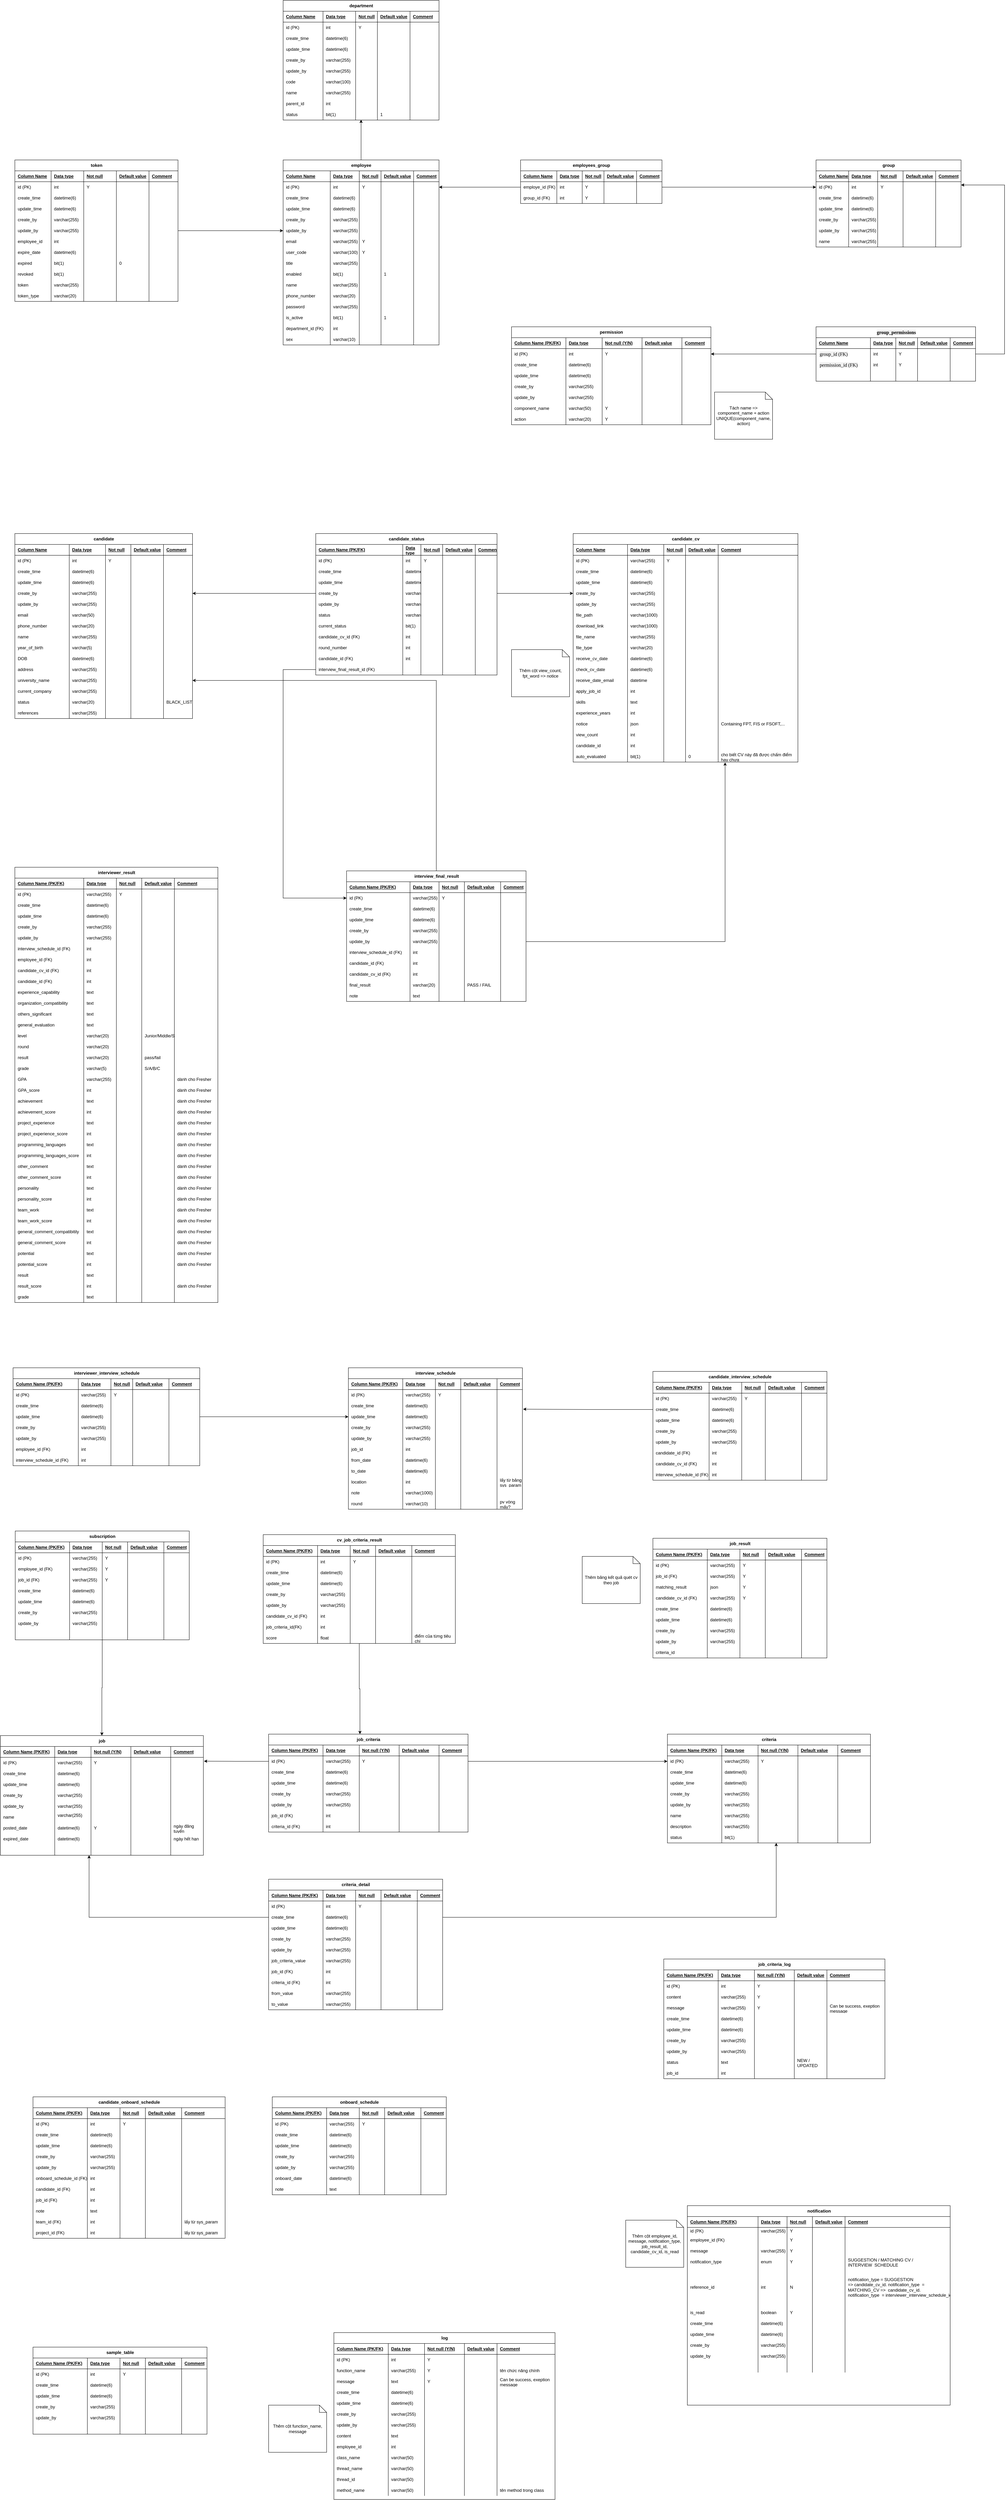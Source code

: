 <mxfile version="24.9.0">
  <diagram name="Page-1" id="5nzWYpUmkOevPPSoy8Bo">
    <mxGraphModel grid="1" page="1" gridSize="10" guides="1" tooltips="1" connect="1" arrows="1" fold="1" pageScale="1" pageWidth="850" pageHeight="1100" math="0" shadow="0">
      <root>
        <mxCell id="0" />
        <mxCell id="1" parent="0" />
        <mxCell id="liuBDMvKPa650KC2l--B-2050" value="employee" style="shape=table;startSize=30;container=1;collapsible=1;childLayout=tableLayout;fixedRows=1;rowLines=0;fontStyle=1;align=center;resizeLast=1;html=1;" vertex="1" parent="1">
          <mxGeometry x="-600" y="310" width="430" height="510" as="geometry">
            <mxRectangle x="-290" y="1440" width="110" height="30" as="alternateBounds" />
          </mxGeometry>
        </mxCell>
        <mxCell id="liuBDMvKPa650KC2l--B-2051" value="" style="shape=tableRow;horizontal=0;startSize=0;swimlaneHead=0;swimlaneBody=0;fillColor=none;collapsible=0;dropTarget=0;points=[[0,0.5],[1,0.5]];portConstraint=eastwest;top=0;left=0;right=0;bottom=1;" vertex="1" parent="liuBDMvKPa650KC2l--B-2050">
          <mxGeometry y="30" width="430" height="30" as="geometry" />
        </mxCell>
        <mxCell id="liuBDMvKPa650KC2l--B-2052" value="Column Name" style="shape=partialRectangle;connectable=0;fillColor=none;top=0;left=0;bottom=0;right=0;align=left;spacingLeft=6;fontStyle=5;overflow=hidden;whiteSpace=wrap;html=1;" vertex="1" parent="liuBDMvKPa650KC2l--B-2051">
          <mxGeometry width="130" height="30" as="geometry">
            <mxRectangle width="130" height="30" as="alternateBounds" />
          </mxGeometry>
        </mxCell>
        <mxCell id="liuBDMvKPa650KC2l--B-2053" value="Data type" style="shape=partialRectangle;connectable=0;fillColor=none;top=0;left=0;bottom=0;right=0;align=left;spacingLeft=6;fontStyle=5;overflow=hidden;whiteSpace=wrap;html=1;" vertex="1" parent="liuBDMvKPa650KC2l--B-2051">
          <mxGeometry x="130" width="80" height="30" as="geometry">
            <mxRectangle width="80" height="30" as="alternateBounds" />
          </mxGeometry>
        </mxCell>
        <mxCell id="liuBDMvKPa650KC2l--B-2054" value="Not null" style="shape=partialRectangle;connectable=0;fillColor=none;top=0;left=0;bottom=0;right=0;align=left;spacingLeft=6;fontStyle=5;overflow=hidden;whiteSpace=wrap;html=1;" vertex="1" parent="liuBDMvKPa650KC2l--B-2051">
          <mxGeometry x="210" width="60" height="30" as="geometry">
            <mxRectangle width="60" height="30" as="alternateBounds" />
          </mxGeometry>
        </mxCell>
        <mxCell id="liuBDMvKPa650KC2l--B-2055" value="Default value" style="shape=partialRectangle;connectable=0;fillColor=none;top=0;left=0;bottom=0;right=0;align=left;spacingLeft=6;fontStyle=5;overflow=hidden;whiteSpace=wrap;html=1;" vertex="1" parent="liuBDMvKPa650KC2l--B-2051">
          <mxGeometry x="270" width="90" height="30" as="geometry">
            <mxRectangle width="90" height="30" as="alternateBounds" />
          </mxGeometry>
        </mxCell>
        <mxCell id="liuBDMvKPa650KC2l--B-2056" value="Comment" style="shape=partialRectangle;connectable=0;fillColor=none;top=0;left=0;bottom=0;right=0;align=left;spacingLeft=6;fontStyle=5;overflow=hidden;whiteSpace=wrap;html=1;" vertex="1" parent="liuBDMvKPa650KC2l--B-2051">
          <mxGeometry x="360" width="70" height="30" as="geometry">
            <mxRectangle width="70" height="30" as="alternateBounds" />
          </mxGeometry>
        </mxCell>
        <mxCell id="liuBDMvKPa650KC2l--B-2057" value="" style="shape=tableRow;horizontal=0;startSize=0;swimlaneHead=0;swimlaneBody=0;fillColor=none;collapsible=0;dropTarget=0;points=[[0,0.5],[1,0.5]];portConstraint=eastwest;top=0;left=0;right=0;bottom=0;" vertex="1" parent="liuBDMvKPa650KC2l--B-2050">
          <mxGeometry y="60" width="430" height="30" as="geometry" />
        </mxCell>
        <mxCell id="liuBDMvKPa650KC2l--B-2058" value="id (PK)" style="shape=partialRectangle;connectable=0;fillColor=none;top=0;left=0;bottom=0;right=0;align=left;spacingLeft=6;overflow=hidden;whiteSpace=wrap;html=1;" vertex="1" parent="liuBDMvKPa650KC2l--B-2057">
          <mxGeometry width="130" height="30" as="geometry">
            <mxRectangle width="130" height="30" as="alternateBounds" />
          </mxGeometry>
        </mxCell>
        <mxCell id="liuBDMvKPa650KC2l--B-2059" value="int" style="shape=partialRectangle;connectable=0;fillColor=none;top=0;left=0;bottom=0;right=0;align=left;spacingLeft=6;overflow=hidden;whiteSpace=wrap;html=1;" vertex="1" parent="liuBDMvKPa650KC2l--B-2057">
          <mxGeometry x="130" width="80" height="30" as="geometry">
            <mxRectangle width="80" height="30" as="alternateBounds" />
          </mxGeometry>
        </mxCell>
        <mxCell id="liuBDMvKPa650KC2l--B-2060" value="Y" style="shape=partialRectangle;connectable=0;fillColor=none;top=0;left=0;bottom=0;right=0;align=left;spacingLeft=6;overflow=hidden;whiteSpace=wrap;html=1;" vertex="1" parent="liuBDMvKPa650KC2l--B-2057">
          <mxGeometry x="210" width="60" height="30" as="geometry">
            <mxRectangle width="60" height="30" as="alternateBounds" />
          </mxGeometry>
        </mxCell>
        <mxCell id="liuBDMvKPa650KC2l--B-2061" style="shape=partialRectangle;connectable=0;fillColor=none;top=0;left=0;bottom=0;right=0;align=left;spacingLeft=6;overflow=hidden;whiteSpace=wrap;html=1;" vertex="1" parent="liuBDMvKPa650KC2l--B-2057">
          <mxGeometry x="270" width="90" height="30" as="geometry">
            <mxRectangle width="90" height="30" as="alternateBounds" />
          </mxGeometry>
        </mxCell>
        <mxCell id="liuBDMvKPa650KC2l--B-2062" style="shape=partialRectangle;connectable=0;fillColor=none;top=0;left=0;bottom=0;right=0;align=left;spacingLeft=6;overflow=hidden;whiteSpace=wrap;html=1;" vertex="1" parent="liuBDMvKPa650KC2l--B-2057">
          <mxGeometry x="360" width="70" height="30" as="geometry">
            <mxRectangle width="70" height="30" as="alternateBounds" />
          </mxGeometry>
        </mxCell>
        <mxCell id="liuBDMvKPa650KC2l--B-2063" value="" style="shape=tableRow;horizontal=0;startSize=0;swimlaneHead=0;swimlaneBody=0;fillColor=none;collapsible=0;dropTarget=0;points=[[0,0.5],[1,0.5]];portConstraint=eastwest;top=0;left=0;right=0;bottom=0;" vertex="1" parent="liuBDMvKPa650KC2l--B-2050">
          <mxGeometry y="90" width="430" height="30" as="geometry" />
        </mxCell>
        <mxCell id="liuBDMvKPa650KC2l--B-2064" value="create_time" style="shape=partialRectangle;connectable=0;fillColor=none;top=0;left=0;bottom=0;right=0;align=left;spacingLeft=6;overflow=hidden;whiteSpace=wrap;html=1;" vertex="1" parent="liuBDMvKPa650KC2l--B-2063">
          <mxGeometry width="130" height="30" as="geometry">
            <mxRectangle width="130" height="30" as="alternateBounds" />
          </mxGeometry>
        </mxCell>
        <mxCell id="liuBDMvKPa650KC2l--B-2065" value="datetime(6)" style="shape=partialRectangle;connectable=0;fillColor=none;top=0;left=0;bottom=0;right=0;align=left;spacingLeft=6;overflow=hidden;whiteSpace=wrap;html=1;" vertex="1" parent="liuBDMvKPa650KC2l--B-2063">
          <mxGeometry x="130" width="80" height="30" as="geometry">
            <mxRectangle width="80" height="30" as="alternateBounds" />
          </mxGeometry>
        </mxCell>
        <mxCell id="liuBDMvKPa650KC2l--B-2066" value="" style="shape=partialRectangle;connectable=0;fillColor=none;top=0;left=0;bottom=0;right=0;align=left;spacingLeft=6;overflow=hidden;whiteSpace=wrap;html=1;" vertex="1" parent="liuBDMvKPa650KC2l--B-2063">
          <mxGeometry x="210" width="60" height="30" as="geometry">
            <mxRectangle width="60" height="30" as="alternateBounds" />
          </mxGeometry>
        </mxCell>
        <mxCell id="liuBDMvKPa650KC2l--B-2067" style="shape=partialRectangle;connectable=0;fillColor=none;top=0;left=0;bottom=0;right=0;align=left;spacingLeft=6;overflow=hidden;whiteSpace=wrap;html=1;" vertex="1" parent="liuBDMvKPa650KC2l--B-2063">
          <mxGeometry x="270" width="90" height="30" as="geometry">
            <mxRectangle width="90" height="30" as="alternateBounds" />
          </mxGeometry>
        </mxCell>
        <mxCell id="liuBDMvKPa650KC2l--B-2068" style="shape=partialRectangle;connectable=0;fillColor=none;top=0;left=0;bottom=0;right=0;align=left;spacingLeft=6;overflow=hidden;whiteSpace=wrap;html=1;" vertex="1" parent="liuBDMvKPa650KC2l--B-2063">
          <mxGeometry x="360" width="70" height="30" as="geometry">
            <mxRectangle width="70" height="30" as="alternateBounds" />
          </mxGeometry>
        </mxCell>
        <mxCell id="liuBDMvKPa650KC2l--B-2069" value="" style="shape=tableRow;horizontal=0;startSize=0;swimlaneHead=0;swimlaneBody=0;fillColor=none;collapsible=0;dropTarget=0;points=[[0,0.5],[1,0.5]];portConstraint=eastwest;top=0;left=0;right=0;bottom=0;" vertex="1" parent="liuBDMvKPa650KC2l--B-2050">
          <mxGeometry y="120" width="430" height="30" as="geometry" />
        </mxCell>
        <mxCell id="liuBDMvKPa650KC2l--B-2070" value="update_time" style="shape=partialRectangle;connectable=0;fillColor=none;top=0;left=0;bottom=0;right=0;align=left;spacingLeft=6;overflow=hidden;whiteSpace=wrap;html=1;" vertex="1" parent="liuBDMvKPa650KC2l--B-2069">
          <mxGeometry width="130" height="30" as="geometry">
            <mxRectangle width="130" height="30" as="alternateBounds" />
          </mxGeometry>
        </mxCell>
        <mxCell id="liuBDMvKPa650KC2l--B-2071" value="datetime(6)" style="shape=partialRectangle;connectable=0;fillColor=none;top=0;left=0;bottom=0;right=0;align=left;spacingLeft=6;overflow=hidden;whiteSpace=wrap;html=1;" vertex="1" parent="liuBDMvKPa650KC2l--B-2069">
          <mxGeometry x="130" width="80" height="30" as="geometry">
            <mxRectangle width="80" height="30" as="alternateBounds" />
          </mxGeometry>
        </mxCell>
        <mxCell id="liuBDMvKPa650KC2l--B-2072" style="shape=partialRectangle;connectable=0;fillColor=none;top=0;left=0;bottom=0;right=0;align=left;spacingLeft=6;overflow=hidden;whiteSpace=wrap;html=1;" vertex="1" parent="liuBDMvKPa650KC2l--B-2069">
          <mxGeometry x="210" width="60" height="30" as="geometry">
            <mxRectangle width="60" height="30" as="alternateBounds" />
          </mxGeometry>
        </mxCell>
        <mxCell id="liuBDMvKPa650KC2l--B-2073" style="shape=partialRectangle;connectable=0;fillColor=none;top=0;left=0;bottom=0;right=0;align=left;spacingLeft=6;overflow=hidden;whiteSpace=wrap;html=1;" vertex="1" parent="liuBDMvKPa650KC2l--B-2069">
          <mxGeometry x="270" width="90" height="30" as="geometry">
            <mxRectangle width="90" height="30" as="alternateBounds" />
          </mxGeometry>
        </mxCell>
        <mxCell id="liuBDMvKPa650KC2l--B-2074" style="shape=partialRectangle;connectable=0;fillColor=none;top=0;left=0;bottom=0;right=0;align=left;spacingLeft=6;overflow=hidden;whiteSpace=wrap;html=1;" vertex="1" parent="liuBDMvKPa650KC2l--B-2069">
          <mxGeometry x="360" width="70" height="30" as="geometry">
            <mxRectangle width="70" height="30" as="alternateBounds" />
          </mxGeometry>
        </mxCell>
        <mxCell id="liuBDMvKPa650KC2l--B-2075" style="shape=tableRow;horizontal=0;startSize=0;swimlaneHead=0;swimlaneBody=0;fillColor=none;collapsible=0;dropTarget=0;points=[[0,0.5],[1,0.5]];portConstraint=eastwest;top=0;left=0;right=0;bottom=0;" vertex="1" parent="liuBDMvKPa650KC2l--B-2050">
          <mxGeometry y="150" width="430" height="30" as="geometry" />
        </mxCell>
        <mxCell id="liuBDMvKPa650KC2l--B-2076" value="create_by" style="shape=partialRectangle;connectable=0;fillColor=none;top=0;left=0;bottom=0;right=0;align=left;spacingLeft=6;overflow=hidden;whiteSpace=wrap;html=1;" vertex="1" parent="liuBDMvKPa650KC2l--B-2075">
          <mxGeometry width="130" height="30" as="geometry">
            <mxRectangle width="130" height="30" as="alternateBounds" />
          </mxGeometry>
        </mxCell>
        <mxCell id="liuBDMvKPa650KC2l--B-2077" value="varchar(255)" style="shape=partialRectangle;connectable=0;fillColor=none;top=0;left=0;bottom=0;right=0;align=left;spacingLeft=6;overflow=hidden;whiteSpace=wrap;html=1;" vertex="1" parent="liuBDMvKPa650KC2l--B-2075">
          <mxGeometry x="130" width="80" height="30" as="geometry">
            <mxRectangle width="80" height="30" as="alternateBounds" />
          </mxGeometry>
        </mxCell>
        <mxCell id="liuBDMvKPa650KC2l--B-2078" style="shape=partialRectangle;connectable=0;fillColor=none;top=0;left=0;bottom=0;right=0;align=left;spacingLeft=6;overflow=hidden;whiteSpace=wrap;html=1;" vertex="1" parent="liuBDMvKPa650KC2l--B-2075">
          <mxGeometry x="210" width="60" height="30" as="geometry">
            <mxRectangle width="60" height="30" as="alternateBounds" />
          </mxGeometry>
        </mxCell>
        <mxCell id="liuBDMvKPa650KC2l--B-2079" style="shape=partialRectangle;connectable=0;fillColor=none;top=0;left=0;bottom=0;right=0;align=left;spacingLeft=6;overflow=hidden;whiteSpace=wrap;html=1;" vertex="1" parent="liuBDMvKPa650KC2l--B-2075">
          <mxGeometry x="270" width="90" height="30" as="geometry">
            <mxRectangle width="90" height="30" as="alternateBounds" />
          </mxGeometry>
        </mxCell>
        <mxCell id="liuBDMvKPa650KC2l--B-2080" style="shape=partialRectangle;connectable=0;fillColor=none;top=0;left=0;bottom=0;right=0;align=left;spacingLeft=6;overflow=hidden;whiteSpace=wrap;html=1;" vertex="1" parent="liuBDMvKPa650KC2l--B-2075">
          <mxGeometry x="360" width="70" height="30" as="geometry">
            <mxRectangle width="70" height="30" as="alternateBounds" />
          </mxGeometry>
        </mxCell>
        <mxCell id="liuBDMvKPa650KC2l--B-2081" style="shape=tableRow;horizontal=0;startSize=0;swimlaneHead=0;swimlaneBody=0;fillColor=none;collapsible=0;dropTarget=0;points=[[0,0.5],[1,0.5]];portConstraint=eastwest;top=0;left=0;right=0;bottom=0;" vertex="1" parent="liuBDMvKPa650KC2l--B-2050">
          <mxGeometry y="180" width="430" height="30" as="geometry" />
        </mxCell>
        <mxCell id="liuBDMvKPa650KC2l--B-2082" value="update_by" style="shape=partialRectangle;connectable=0;fillColor=none;top=0;left=0;bottom=0;right=0;align=left;spacingLeft=6;overflow=hidden;whiteSpace=wrap;html=1;" vertex="1" parent="liuBDMvKPa650KC2l--B-2081">
          <mxGeometry width="130" height="30" as="geometry">
            <mxRectangle width="130" height="30" as="alternateBounds" />
          </mxGeometry>
        </mxCell>
        <mxCell id="liuBDMvKPa650KC2l--B-2083" value="varchar(255)" style="shape=partialRectangle;connectable=0;fillColor=none;top=0;left=0;bottom=0;right=0;align=left;spacingLeft=6;overflow=hidden;whiteSpace=wrap;html=1;" vertex="1" parent="liuBDMvKPa650KC2l--B-2081">
          <mxGeometry x="130" width="80" height="30" as="geometry">
            <mxRectangle width="80" height="30" as="alternateBounds" />
          </mxGeometry>
        </mxCell>
        <mxCell id="liuBDMvKPa650KC2l--B-2084" style="shape=partialRectangle;connectable=0;fillColor=none;top=0;left=0;bottom=0;right=0;align=left;spacingLeft=6;overflow=hidden;whiteSpace=wrap;html=1;" vertex="1" parent="liuBDMvKPa650KC2l--B-2081">
          <mxGeometry x="210" width="60" height="30" as="geometry">
            <mxRectangle width="60" height="30" as="alternateBounds" />
          </mxGeometry>
        </mxCell>
        <mxCell id="liuBDMvKPa650KC2l--B-2085" style="shape=partialRectangle;connectable=0;fillColor=none;top=0;left=0;bottom=0;right=0;align=left;spacingLeft=6;overflow=hidden;whiteSpace=wrap;html=1;" vertex="1" parent="liuBDMvKPa650KC2l--B-2081">
          <mxGeometry x="270" width="90" height="30" as="geometry">
            <mxRectangle width="90" height="30" as="alternateBounds" />
          </mxGeometry>
        </mxCell>
        <mxCell id="liuBDMvKPa650KC2l--B-2086" style="shape=partialRectangle;connectable=0;fillColor=none;top=0;left=0;bottom=0;right=0;align=left;spacingLeft=6;overflow=hidden;whiteSpace=wrap;html=1;" vertex="1" parent="liuBDMvKPa650KC2l--B-2081">
          <mxGeometry x="360" width="70" height="30" as="geometry">
            <mxRectangle width="70" height="30" as="alternateBounds" />
          </mxGeometry>
        </mxCell>
        <mxCell id="liuBDMvKPa650KC2l--B-2087" style="shape=tableRow;horizontal=0;startSize=0;swimlaneHead=0;swimlaneBody=0;fillColor=none;collapsible=0;dropTarget=0;points=[[0,0.5],[1,0.5]];portConstraint=eastwest;top=0;left=0;right=0;bottom=0;" vertex="1" parent="liuBDMvKPa650KC2l--B-2050">
          <mxGeometry y="210" width="430" height="30" as="geometry" />
        </mxCell>
        <mxCell id="liuBDMvKPa650KC2l--B-2088" value="email" style="shape=partialRectangle;connectable=0;fillColor=none;top=0;left=0;bottom=0;right=0;align=left;spacingLeft=6;overflow=hidden;whiteSpace=wrap;html=1;" vertex="1" parent="liuBDMvKPa650KC2l--B-2087">
          <mxGeometry width="130" height="30" as="geometry">
            <mxRectangle width="130" height="30" as="alternateBounds" />
          </mxGeometry>
        </mxCell>
        <mxCell id="liuBDMvKPa650KC2l--B-2089" value="varchar(255)" style="shape=partialRectangle;connectable=0;fillColor=none;top=0;left=0;bottom=0;right=0;align=left;spacingLeft=6;overflow=hidden;whiteSpace=wrap;html=1;" vertex="1" parent="liuBDMvKPa650KC2l--B-2087">
          <mxGeometry x="130" width="80" height="30" as="geometry">
            <mxRectangle width="80" height="30" as="alternateBounds" />
          </mxGeometry>
        </mxCell>
        <mxCell id="liuBDMvKPa650KC2l--B-2090" value="Y" style="shape=partialRectangle;connectable=0;fillColor=none;top=0;left=0;bottom=0;right=0;align=left;spacingLeft=6;overflow=hidden;whiteSpace=wrap;html=1;" vertex="1" parent="liuBDMvKPa650KC2l--B-2087">
          <mxGeometry x="210" width="60" height="30" as="geometry">
            <mxRectangle width="60" height="30" as="alternateBounds" />
          </mxGeometry>
        </mxCell>
        <mxCell id="liuBDMvKPa650KC2l--B-2091" style="shape=partialRectangle;connectable=0;fillColor=none;top=0;left=0;bottom=0;right=0;align=left;spacingLeft=6;overflow=hidden;whiteSpace=wrap;html=1;" vertex="1" parent="liuBDMvKPa650KC2l--B-2087">
          <mxGeometry x="270" width="90" height="30" as="geometry">
            <mxRectangle width="90" height="30" as="alternateBounds" />
          </mxGeometry>
        </mxCell>
        <mxCell id="liuBDMvKPa650KC2l--B-2092" style="shape=partialRectangle;connectable=0;fillColor=none;top=0;left=0;bottom=0;right=0;align=left;spacingLeft=6;overflow=hidden;whiteSpace=wrap;html=1;" vertex="1" parent="liuBDMvKPa650KC2l--B-2087">
          <mxGeometry x="360" width="70" height="30" as="geometry">
            <mxRectangle width="70" height="30" as="alternateBounds" />
          </mxGeometry>
        </mxCell>
        <mxCell id="liuBDMvKPa650KC2l--B-2093" style="shape=tableRow;horizontal=0;startSize=0;swimlaneHead=0;swimlaneBody=0;fillColor=none;collapsible=0;dropTarget=0;points=[[0,0.5],[1,0.5]];portConstraint=eastwest;top=0;left=0;right=0;bottom=0;" vertex="1" parent="liuBDMvKPa650KC2l--B-2050">
          <mxGeometry y="240" width="430" height="30" as="geometry" />
        </mxCell>
        <mxCell id="liuBDMvKPa650KC2l--B-2094" value="user_code" style="shape=partialRectangle;connectable=0;fillColor=none;top=0;left=0;bottom=0;right=0;align=left;spacingLeft=6;overflow=hidden;whiteSpace=wrap;html=1;" vertex="1" parent="liuBDMvKPa650KC2l--B-2093">
          <mxGeometry width="130" height="30" as="geometry">
            <mxRectangle width="130" height="30" as="alternateBounds" />
          </mxGeometry>
        </mxCell>
        <mxCell id="liuBDMvKPa650KC2l--B-2095" value="varchar(100)" style="shape=partialRectangle;connectable=0;fillColor=none;top=0;left=0;bottom=0;right=0;align=left;spacingLeft=6;overflow=hidden;whiteSpace=wrap;html=1;" vertex="1" parent="liuBDMvKPa650KC2l--B-2093">
          <mxGeometry x="130" width="80" height="30" as="geometry">
            <mxRectangle width="80" height="30" as="alternateBounds" />
          </mxGeometry>
        </mxCell>
        <mxCell id="liuBDMvKPa650KC2l--B-2096" value="Y" style="shape=partialRectangle;connectable=0;fillColor=none;top=0;left=0;bottom=0;right=0;align=left;spacingLeft=6;overflow=hidden;whiteSpace=wrap;html=1;" vertex="1" parent="liuBDMvKPa650KC2l--B-2093">
          <mxGeometry x="210" width="60" height="30" as="geometry">
            <mxRectangle width="60" height="30" as="alternateBounds" />
          </mxGeometry>
        </mxCell>
        <mxCell id="liuBDMvKPa650KC2l--B-2097" style="shape=partialRectangle;connectable=0;fillColor=none;top=0;left=0;bottom=0;right=0;align=left;spacingLeft=6;overflow=hidden;whiteSpace=wrap;html=1;" vertex="1" parent="liuBDMvKPa650KC2l--B-2093">
          <mxGeometry x="270" width="90" height="30" as="geometry">
            <mxRectangle width="90" height="30" as="alternateBounds" />
          </mxGeometry>
        </mxCell>
        <mxCell id="liuBDMvKPa650KC2l--B-2098" style="shape=partialRectangle;connectable=0;fillColor=none;top=0;left=0;bottom=0;right=0;align=left;spacingLeft=6;overflow=hidden;whiteSpace=wrap;html=1;" vertex="1" parent="liuBDMvKPa650KC2l--B-2093">
          <mxGeometry x="360" width="70" height="30" as="geometry">
            <mxRectangle width="70" height="30" as="alternateBounds" />
          </mxGeometry>
        </mxCell>
        <mxCell id="liuBDMvKPa650KC2l--B-2099" style="shape=tableRow;horizontal=0;startSize=0;swimlaneHead=0;swimlaneBody=0;fillColor=none;collapsible=0;dropTarget=0;points=[[0,0.5],[1,0.5]];portConstraint=eastwest;top=0;left=0;right=0;bottom=0;" vertex="1" parent="liuBDMvKPa650KC2l--B-2050">
          <mxGeometry y="270" width="430" height="30" as="geometry" />
        </mxCell>
        <mxCell id="liuBDMvKPa650KC2l--B-2100" value="title" style="shape=partialRectangle;connectable=0;fillColor=none;top=0;left=0;bottom=0;right=0;align=left;spacingLeft=6;overflow=hidden;whiteSpace=wrap;html=1;" vertex="1" parent="liuBDMvKPa650KC2l--B-2099">
          <mxGeometry width="130" height="30" as="geometry">
            <mxRectangle width="130" height="30" as="alternateBounds" />
          </mxGeometry>
        </mxCell>
        <mxCell id="liuBDMvKPa650KC2l--B-2101" value="varchar(255)" style="shape=partialRectangle;connectable=0;fillColor=none;top=0;left=0;bottom=0;right=0;align=left;spacingLeft=6;overflow=hidden;whiteSpace=wrap;html=1;" vertex="1" parent="liuBDMvKPa650KC2l--B-2099">
          <mxGeometry x="130" width="80" height="30" as="geometry">
            <mxRectangle width="80" height="30" as="alternateBounds" />
          </mxGeometry>
        </mxCell>
        <mxCell id="liuBDMvKPa650KC2l--B-2102" style="shape=partialRectangle;connectable=0;fillColor=none;top=0;left=0;bottom=0;right=0;align=left;spacingLeft=6;overflow=hidden;whiteSpace=wrap;html=1;" vertex="1" parent="liuBDMvKPa650KC2l--B-2099">
          <mxGeometry x="210" width="60" height="30" as="geometry">
            <mxRectangle width="60" height="30" as="alternateBounds" />
          </mxGeometry>
        </mxCell>
        <mxCell id="liuBDMvKPa650KC2l--B-2103" style="shape=partialRectangle;connectable=0;fillColor=none;top=0;left=0;bottom=0;right=0;align=left;spacingLeft=6;overflow=hidden;whiteSpace=wrap;html=1;" vertex="1" parent="liuBDMvKPa650KC2l--B-2099">
          <mxGeometry x="270" width="90" height="30" as="geometry">
            <mxRectangle width="90" height="30" as="alternateBounds" />
          </mxGeometry>
        </mxCell>
        <mxCell id="liuBDMvKPa650KC2l--B-2104" style="shape=partialRectangle;connectable=0;fillColor=none;top=0;left=0;bottom=0;right=0;align=left;spacingLeft=6;overflow=hidden;whiteSpace=wrap;html=1;" vertex="1" parent="liuBDMvKPa650KC2l--B-2099">
          <mxGeometry x="360" width="70" height="30" as="geometry">
            <mxRectangle width="70" height="30" as="alternateBounds" />
          </mxGeometry>
        </mxCell>
        <mxCell id="liuBDMvKPa650KC2l--B-2105" style="shape=tableRow;horizontal=0;startSize=0;swimlaneHead=0;swimlaneBody=0;fillColor=none;collapsible=0;dropTarget=0;points=[[0,0.5],[1,0.5]];portConstraint=eastwest;top=0;left=0;right=0;bottom=0;" vertex="1" parent="liuBDMvKPa650KC2l--B-2050">
          <mxGeometry y="300" width="430" height="30" as="geometry" />
        </mxCell>
        <mxCell id="liuBDMvKPa650KC2l--B-2106" value="enabled" style="shape=partialRectangle;connectable=0;fillColor=none;top=0;left=0;bottom=0;right=0;align=left;spacingLeft=6;overflow=hidden;whiteSpace=wrap;html=1;" vertex="1" parent="liuBDMvKPa650KC2l--B-2105">
          <mxGeometry width="130" height="30" as="geometry">
            <mxRectangle width="130" height="30" as="alternateBounds" />
          </mxGeometry>
        </mxCell>
        <mxCell id="liuBDMvKPa650KC2l--B-2107" value="bit(1)" style="shape=partialRectangle;connectable=0;fillColor=none;top=0;left=0;bottom=0;right=0;align=left;spacingLeft=6;overflow=hidden;whiteSpace=wrap;html=1;" vertex="1" parent="liuBDMvKPa650KC2l--B-2105">
          <mxGeometry x="130" width="80" height="30" as="geometry">
            <mxRectangle width="80" height="30" as="alternateBounds" />
          </mxGeometry>
        </mxCell>
        <mxCell id="liuBDMvKPa650KC2l--B-2108" style="shape=partialRectangle;connectable=0;fillColor=none;top=0;left=0;bottom=0;right=0;align=left;spacingLeft=6;overflow=hidden;whiteSpace=wrap;html=1;" vertex="1" parent="liuBDMvKPa650KC2l--B-2105">
          <mxGeometry x="210" width="60" height="30" as="geometry">
            <mxRectangle width="60" height="30" as="alternateBounds" />
          </mxGeometry>
        </mxCell>
        <mxCell id="liuBDMvKPa650KC2l--B-2109" value="1" style="shape=partialRectangle;connectable=0;fillColor=none;top=0;left=0;bottom=0;right=0;align=left;spacingLeft=6;overflow=hidden;whiteSpace=wrap;html=1;" vertex="1" parent="liuBDMvKPa650KC2l--B-2105">
          <mxGeometry x="270" width="90" height="30" as="geometry">
            <mxRectangle width="90" height="30" as="alternateBounds" />
          </mxGeometry>
        </mxCell>
        <mxCell id="liuBDMvKPa650KC2l--B-2110" style="shape=partialRectangle;connectable=0;fillColor=none;top=0;left=0;bottom=0;right=0;align=left;spacingLeft=6;overflow=hidden;whiteSpace=wrap;html=1;" vertex="1" parent="liuBDMvKPa650KC2l--B-2105">
          <mxGeometry x="360" width="70" height="30" as="geometry">
            <mxRectangle width="70" height="30" as="alternateBounds" />
          </mxGeometry>
        </mxCell>
        <mxCell id="liuBDMvKPa650KC2l--B-2111" style="shape=tableRow;horizontal=0;startSize=0;swimlaneHead=0;swimlaneBody=0;fillColor=none;collapsible=0;dropTarget=0;points=[[0,0.5],[1,0.5]];portConstraint=eastwest;top=0;left=0;right=0;bottom=0;" vertex="1" parent="liuBDMvKPa650KC2l--B-2050">
          <mxGeometry y="330" width="430" height="30" as="geometry" />
        </mxCell>
        <mxCell id="liuBDMvKPa650KC2l--B-2112" value="name" style="shape=partialRectangle;connectable=0;fillColor=none;top=0;left=0;bottom=0;right=0;align=left;spacingLeft=6;overflow=hidden;whiteSpace=wrap;html=1;" vertex="1" parent="liuBDMvKPa650KC2l--B-2111">
          <mxGeometry width="130" height="30" as="geometry">
            <mxRectangle width="130" height="30" as="alternateBounds" />
          </mxGeometry>
        </mxCell>
        <mxCell id="liuBDMvKPa650KC2l--B-2113" value="varchar(255)" style="shape=partialRectangle;connectable=0;fillColor=none;top=0;left=0;bottom=0;right=0;align=left;spacingLeft=6;overflow=hidden;whiteSpace=wrap;html=1;" vertex="1" parent="liuBDMvKPa650KC2l--B-2111">
          <mxGeometry x="130" width="80" height="30" as="geometry">
            <mxRectangle width="80" height="30" as="alternateBounds" />
          </mxGeometry>
        </mxCell>
        <mxCell id="liuBDMvKPa650KC2l--B-2114" style="shape=partialRectangle;connectable=0;fillColor=none;top=0;left=0;bottom=0;right=0;align=left;spacingLeft=6;overflow=hidden;whiteSpace=wrap;html=1;" vertex="1" parent="liuBDMvKPa650KC2l--B-2111">
          <mxGeometry x="210" width="60" height="30" as="geometry">
            <mxRectangle width="60" height="30" as="alternateBounds" />
          </mxGeometry>
        </mxCell>
        <mxCell id="liuBDMvKPa650KC2l--B-2115" style="shape=partialRectangle;connectable=0;fillColor=none;top=0;left=0;bottom=0;right=0;align=left;spacingLeft=6;overflow=hidden;whiteSpace=wrap;html=1;" vertex="1" parent="liuBDMvKPa650KC2l--B-2111">
          <mxGeometry x="270" width="90" height="30" as="geometry">
            <mxRectangle width="90" height="30" as="alternateBounds" />
          </mxGeometry>
        </mxCell>
        <mxCell id="liuBDMvKPa650KC2l--B-2116" style="shape=partialRectangle;connectable=0;fillColor=none;top=0;left=0;bottom=0;right=0;align=left;spacingLeft=6;overflow=hidden;whiteSpace=wrap;html=1;" vertex="1" parent="liuBDMvKPa650KC2l--B-2111">
          <mxGeometry x="360" width="70" height="30" as="geometry">
            <mxRectangle width="70" height="30" as="alternateBounds" />
          </mxGeometry>
        </mxCell>
        <mxCell id="liuBDMvKPa650KC2l--B-2117" style="shape=tableRow;horizontal=0;startSize=0;swimlaneHead=0;swimlaneBody=0;fillColor=none;collapsible=0;dropTarget=0;points=[[0,0.5],[1,0.5]];portConstraint=eastwest;top=0;left=0;right=0;bottom=0;" vertex="1" parent="liuBDMvKPa650KC2l--B-2050">
          <mxGeometry y="360" width="430" height="30" as="geometry" />
        </mxCell>
        <mxCell id="liuBDMvKPa650KC2l--B-2118" value="phone_number" style="shape=partialRectangle;connectable=0;fillColor=none;top=0;left=0;bottom=0;right=0;align=left;spacingLeft=6;overflow=hidden;whiteSpace=wrap;html=1;" vertex="1" parent="liuBDMvKPa650KC2l--B-2117">
          <mxGeometry width="130" height="30" as="geometry">
            <mxRectangle width="130" height="30" as="alternateBounds" />
          </mxGeometry>
        </mxCell>
        <mxCell id="liuBDMvKPa650KC2l--B-2119" value="varchar(20)" style="shape=partialRectangle;connectable=0;fillColor=none;top=0;left=0;bottom=0;right=0;align=left;spacingLeft=6;overflow=hidden;whiteSpace=wrap;html=1;" vertex="1" parent="liuBDMvKPa650KC2l--B-2117">
          <mxGeometry x="130" width="80" height="30" as="geometry">
            <mxRectangle width="80" height="30" as="alternateBounds" />
          </mxGeometry>
        </mxCell>
        <mxCell id="liuBDMvKPa650KC2l--B-2120" style="shape=partialRectangle;connectable=0;fillColor=none;top=0;left=0;bottom=0;right=0;align=left;spacingLeft=6;overflow=hidden;whiteSpace=wrap;html=1;" vertex="1" parent="liuBDMvKPa650KC2l--B-2117">
          <mxGeometry x="210" width="60" height="30" as="geometry">
            <mxRectangle width="60" height="30" as="alternateBounds" />
          </mxGeometry>
        </mxCell>
        <mxCell id="liuBDMvKPa650KC2l--B-2121" style="shape=partialRectangle;connectable=0;fillColor=none;top=0;left=0;bottom=0;right=0;align=left;spacingLeft=6;overflow=hidden;whiteSpace=wrap;html=1;" vertex="1" parent="liuBDMvKPa650KC2l--B-2117">
          <mxGeometry x="270" width="90" height="30" as="geometry">
            <mxRectangle width="90" height="30" as="alternateBounds" />
          </mxGeometry>
        </mxCell>
        <mxCell id="liuBDMvKPa650KC2l--B-2122" style="shape=partialRectangle;connectable=0;fillColor=none;top=0;left=0;bottom=0;right=0;align=left;spacingLeft=6;overflow=hidden;whiteSpace=wrap;html=1;" vertex="1" parent="liuBDMvKPa650KC2l--B-2117">
          <mxGeometry x="360" width="70" height="30" as="geometry">
            <mxRectangle width="70" height="30" as="alternateBounds" />
          </mxGeometry>
        </mxCell>
        <mxCell id="liuBDMvKPa650KC2l--B-2123" style="shape=tableRow;horizontal=0;startSize=0;swimlaneHead=0;swimlaneBody=0;fillColor=none;collapsible=0;dropTarget=0;points=[[0,0.5],[1,0.5]];portConstraint=eastwest;top=0;left=0;right=0;bottom=0;" vertex="1" parent="liuBDMvKPa650KC2l--B-2050">
          <mxGeometry y="390" width="430" height="30" as="geometry" />
        </mxCell>
        <mxCell id="liuBDMvKPa650KC2l--B-2124" value="password" style="shape=partialRectangle;connectable=0;fillColor=none;top=0;left=0;bottom=0;right=0;align=left;spacingLeft=6;overflow=hidden;whiteSpace=wrap;html=1;" vertex="1" parent="liuBDMvKPa650KC2l--B-2123">
          <mxGeometry width="130" height="30" as="geometry">
            <mxRectangle width="130" height="30" as="alternateBounds" />
          </mxGeometry>
        </mxCell>
        <mxCell id="liuBDMvKPa650KC2l--B-2125" value="varchar(255)" style="shape=partialRectangle;connectable=0;fillColor=none;top=0;left=0;bottom=0;right=0;align=left;spacingLeft=6;overflow=hidden;whiteSpace=wrap;html=1;" vertex="1" parent="liuBDMvKPa650KC2l--B-2123">
          <mxGeometry x="130" width="80" height="30" as="geometry">
            <mxRectangle width="80" height="30" as="alternateBounds" />
          </mxGeometry>
        </mxCell>
        <mxCell id="liuBDMvKPa650KC2l--B-2126" style="shape=partialRectangle;connectable=0;fillColor=none;top=0;left=0;bottom=0;right=0;align=left;spacingLeft=6;overflow=hidden;whiteSpace=wrap;html=1;" vertex="1" parent="liuBDMvKPa650KC2l--B-2123">
          <mxGeometry x="210" width="60" height="30" as="geometry">
            <mxRectangle width="60" height="30" as="alternateBounds" />
          </mxGeometry>
        </mxCell>
        <mxCell id="liuBDMvKPa650KC2l--B-2127" style="shape=partialRectangle;connectable=0;fillColor=none;top=0;left=0;bottom=0;right=0;align=left;spacingLeft=6;overflow=hidden;whiteSpace=wrap;html=1;" vertex="1" parent="liuBDMvKPa650KC2l--B-2123">
          <mxGeometry x="270" width="90" height="30" as="geometry">
            <mxRectangle width="90" height="30" as="alternateBounds" />
          </mxGeometry>
        </mxCell>
        <mxCell id="liuBDMvKPa650KC2l--B-2128" style="shape=partialRectangle;connectable=0;fillColor=none;top=0;left=0;bottom=0;right=0;align=left;spacingLeft=6;overflow=hidden;whiteSpace=wrap;html=1;" vertex="1" parent="liuBDMvKPa650KC2l--B-2123">
          <mxGeometry x="360" width="70" height="30" as="geometry">
            <mxRectangle width="70" height="30" as="alternateBounds" />
          </mxGeometry>
        </mxCell>
        <mxCell id="liuBDMvKPa650KC2l--B-2129" style="shape=tableRow;horizontal=0;startSize=0;swimlaneHead=0;swimlaneBody=0;fillColor=none;collapsible=0;dropTarget=0;points=[[0,0.5],[1,0.5]];portConstraint=eastwest;top=0;left=0;right=0;bottom=0;" vertex="1" parent="liuBDMvKPa650KC2l--B-2050">
          <mxGeometry y="420" width="430" height="30" as="geometry" />
        </mxCell>
        <mxCell id="liuBDMvKPa650KC2l--B-2130" value="is_active" style="shape=partialRectangle;connectable=0;fillColor=none;top=0;left=0;bottom=0;right=0;align=left;spacingLeft=6;overflow=hidden;whiteSpace=wrap;html=1;" vertex="1" parent="liuBDMvKPa650KC2l--B-2129">
          <mxGeometry width="130" height="30" as="geometry">
            <mxRectangle width="130" height="30" as="alternateBounds" />
          </mxGeometry>
        </mxCell>
        <mxCell id="liuBDMvKPa650KC2l--B-2131" value="bit(1)" style="shape=partialRectangle;connectable=0;fillColor=none;top=0;left=0;bottom=0;right=0;align=left;spacingLeft=6;overflow=hidden;whiteSpace=wrap;html=1;" vertex="1" parent="liuBDMvKPa650KC2l--B-2129">
          <mxGeometry x="130" width="80" height="30" as="geometry">
            <mxRectangle width="80" height="30" as="alternateBounds" />
          </mxGeometry>
        </mxCell>
        <mxCell id="liuBDMvKPa650KC2l--B-2132" style="shape=partialRectangle;connectable=0;fillColor=none;top=0;left=0;bottom=0;right=0;align=left;spacingLeft=6;overflow=hidden;whiteSpace=wrap;html=1;" vertex="1" parent="liuBDMvKPa650KC2l--B-2129">
          <mxGeometry x="210" width="60" height="30" as="geometry">
            <mxRectangle width="60" height="30" as="alternateBounds" />
          </mxGeometry>
        </mxCell>
        <mxCell id="liuBDMvKPa650KC2l--B-2133" value="1" style="shape=partialRectangle;connectable=0;fillColor=none;top=0;left=0;bottom=0;right=0;align=left;spacingLeft=6;overflow=hidden;whiteSpace=wrap;html=1;" vertex="1" parent="liuBDMvKPa650KC2l--B-2129">
          <mxGeometry x="270" width="90" height="30" as="geometry">
            <mxRectangle width="90" height="30" as="alternateBounds" />
          </mxGeometry>
        </mxCell>
        <mxCell id="liuBDMvKPa650KC2l--B-2134" style="shape=partialRectangle;connectable=0;fillColor=none;top=0;left=0;bottom=0;right=0;align=left;spacingLeft=6;overflow=hidden;whiteSpace=wrap;html=1;" vertex="1" parent="liuBDMvKPa650KC2l--B-2129">
          <mxGeometry x="360" width="70" height="30" as="geometry">
            <mxRectangle width="70" height="30" as="alternateBounds" />
          </mxGeometry>
        </mxCell>
        <mxCell id="liuBDMvKPa650KC2l--B-2135" style="shape=tableRow;horizontal=0;startSize=0;swimlaneHead=0;swimlaneBody=0;fillColor=none;collapsible=0;dropTarget=0;points=[[0,0.5],[1,0.5]];portConstraint=eastwest;top=0;left=0;right=0;bottom=0;" vertex="1" parent="liuBDMvKPa650KC2l--B-2050">
          <mxGeometry y="450" width="430" height="30" as="geometry" />
        </mxCell>
        <mxCell id="liuBDMvKPa650KC2l--B-2136" value="department_id (FK)" style="shape=partialRectangle;connectable=0;fillColor=none;top=0;left=0;bottom=0;right=0;align=left;spacingLeft=6;overflow=hidden;whiteSpace=wrap;html=1;" vertex="1" parent="liuBDMvKPa650KC2l--B-2135">
          <mxGeometry width="130" height="30" as="geometry">
            <mxRectangle width="130" height="30" as="alternateBounds" />
          </mxGeometry>
        </mxCell>
        <mxCell id="liuBDMvKPa650KC2l--B-2137" value="int" style="shape=partialRectangle;connectable=0;fillColor=none;top=0;left=0;bottom=0;right=0;align=left;spacingLeft=6;overflow=hidden;whiteSpace=wrap;html=1;" vertex="1" parent="liuBDMvKPa650KC2l--B-2135">
          <mxGeometry x="130" width="80" height="30" as="geometry">
            <mxRectangle width="80" height="30" as="alternateBounds" />
          </mxGeometry>
        </mxCell>
        <mxCell id="liuBDMvKPa650KC2l--B-2138" style="shape=partialRectangle;connectable=0;fillColor=none;top=0;left=0;bottom=0;right=0;align=left;spacingLeft=6;overflow=hidden;whiteSpace=wrap;html=1;" vertex="1" parent="liuBDMvKPa650KC2l--B-2135">
          <mxGeometry x="210" width="60" height="30" as="geometry">
            <mxRectangle width="60" height="30" as="alternateBounds" />
          </mxGeometry>
        </mxCell>
        <mxCell id="liuBDMvKPa650KC2l--B-2139" style="shape=partialRectangle;connectable=0;fillColor=none;top=0;left=0;bottom=0;right=0;align=left;spacingLeft=6;overflow=hidden;whiteSpace=wrap;html=1;" vertex="1" parent="liuBDMvKPa650KC2l--B-2135">
          <mxGeometry x="270" width="90" height="30" as="geometry">
            <mxRectangle width="90" height="30" as="alternateBounds" />
          </mxGeometry>
        </mxCell>
        <mxCell id="liuBDMvKPa650KC2l--B-2140" style="shape=partialRectangle;connectable=0;fillColor=none;top=0;left=0;bottom=0;right=0;align=left;spacingLeft=6;overflow=hidden;whiteSpace=wrap;html=1;" vertex="1" parent="liuBDMvKPa650KC2l--B-2135">
          <mxGeometry x="360" width="70" height="30" as="geometry">
            <mxRectangle width="70" height="30" as="alternateBounds" />
          </mxGeometry>
        </mxCell>
        <mxCell id="liuBDMvKPa650KC2l--B-2141" style="shape=tableRow;horizontal=0;startSize=0;swimlaneHead=0;swimlaneBody=0;fillColor=none;collapsible=0;dropTarget=0;points=[[0,0.5],[1,0.5]];portConstraint=eastwest;top=0;left=0;right=0;bottom=0;" vertex="1" parent="liuBDMvKPa650KC2l--B-2050">
          <mxGeometry y="480" width="430" height="30" as="geometry" />
        </mxCell>
        <mxCell id="liuBDMvKPa650KC2l--B-2142" value="sex" style="shape=partialRectangle;connectable=0;fillColor=none;top=0;left=0;bottom=0;right=0;align=left;spacingLeft=6;overflow=hidden;whiteSpace=wrap;html=1;" vertex="1" parent="liuBDMvKPa650KC2l--B-2141">
          <mxGeometry width="130" height="30" as="geometry">
            <mxRectangle width="130" height="30" as="alternateBounds" />
          </mxGeometry>
        </mxCell>
        <mxCell id="liuBDMvKPa650KC2l--B-2143" value="varchar(10)" style="shape=partialRectangle;connectable=0;fillColor=none;top=0;left=0;bottom=0;right=0;align=left;spacingLeft=6;overflow=hidden;whiteSpace=wrap;html=1;" vertex="1" parent="liuBDMvKPa650KC2l--B-2141">
          <mxGeometry x="130" width="80" height="30" as="geometry">
            <mxRectangle width="80" height="30" as="alternateBounds" />
          </mxGeometry>
        </mxCell>
        <mxCell id="liuBDMvKPa650KC2l--B-2144" style="shape=partialRectangle;connectable=0;fillColor=none;top=0;left=0;bottom=0;right=0;align=left;spacingLeft=6;overflow=hidden;whiteSpace=wrap;html=1;" vertex="1" parent="liuBDMvKPa650KC2l--B-2141">
          <mxGeometry x="210" width="60" height="30" as="geometry">
            <mxRectangle width="60" height="30" as="alternateBounds" />
          </mxGeometry>
        </mxCell>
        <mxCell id="liuBDMvKPa650KC2l--B-2145" style="shape=partialRectangle;connectable=0;fillColor=none;top=0;left=0;bottom=0;right=0;align=left;spacingLeft=6;overflow=hidden;whiteSpace=wrap;html=1;" vertex="1" parent="liuBDMvKPa650KC2l--B-2141">
          <mxGeometry x="270" width="90" height="30" as="geometry">
            <mxRectangle width="90" height="30" as="alternateBounds" />
          </mxGeometry>
        </mxCell>
        <mxCell id="liuBDMvKPa650KC2l--B-2146" style="shape=partialRectangle;connectable=0;fillColor=none;top=0;left=0;bottom=0;right=0;align=left;spacingLeft=6;overflow=hidden;whiteSpace=wrap;html=1;" vertex="1" parent="liuBDMvKPa650KC2l--B-2141">
          <mxGeometry x="360" width="70" height="30" as="geometry">
            <mxRectangle width="70" height="30" as="alternateBounds" />
          </mxGeometry>
        </mxCell>
        <mxCell id="liuBDMvKPa650KC2l--B-2147" value="group" style="shape=table;startSize=30;container=1;collapsible=1;childLayout=tableLayout;fixedRows=1;rowLines=0;fontStyle=1;align=center;resizeLast=1;html=1;" vertex="1" parent="1">
          <mxGeometry x="870" y="310" width="400" height="240" as="geometry">
            <mxRectangle x="-290" y="1440" width="110" height="30" as="alternateBounds" />
          </mxGeometry>
        </mxCell>
        <mxCell id="liuBDMvKPa650KC2l--B-2148" value="" style="shape=tableRow;horizontal=0;startSize=0;swimlaneHead=0;swimlaneBody=0;fillColor=none;collapsible=0;dropTarget=0;points=[[0,0.5],[1,0.5]];portConstraint=eastwest;top=0;left=0;right=0;bottom=1;" vertex="1" parent="liuBDMvKPa650KC2l--B-2147">
          <mxGeometry y="30" width="400" height="30" as="geometry" />
        </mxCell>
        <mxCell id="liuBDMvKPa650KC2l--B-2149" value="Column Name" style="shape=partialRectangle;connectable=0;fillColor=none;top=0;left=0;bottom=0;right=0;align=left;spacingLeft=6;fontStyle=5;overflow=hidden;whiteSpace=wrap;html=1;" vertex="1" parent="liuBDMvKPa650KC2l--B-2148">
          <mxGeometry width="90" height="30" as="geometry">
            <mxRectangle width="90" height="30" as="alternateBounds" />
          </mxGeometry>
        </mxCell>
        <mxCell id="liuBDMvKPa650KC2l--B-2150" value="Data type" style="shape=partialRectangle;connectable=0;fillColor=none;top=0;left=0;bottom=0;right=0;align=left;spacingLeft=6;fontStyle=5;overflow=hidden;whiteSpace=wrap;html=1;" vertex="1" parent="liuBDMvKPa650KC2l--B-2148">
          <mxGeometry x="90" width="80" height="30" as="geometry">
            <mxRectangle width="80" height="30" as="alternateBounds" />
          </mxGeometry>
        </mxCell>
        <mxCell id="liuBDMvKPa650KC2l--B-2151" value="Not null" style="shape=partialRectangle;connectable=0;fillColor=none;top=0;left=0;bottom=0;right=0;align=left;spacingLeft=6;fontStyle=5;overflow=hidden;whiteSpace=wrap;html=1;" vertex="1" parent="liuBDMvKPa650KC2l--B-2148">
          <mxGeometry x="170" width="70" height="30" as="geometry">
            <mxRectangle width="70" height="30" as="alternateBounds" />
          </mxGeometry>
        </mxCell>
        <mxCell id="liuBDMvKPa650KC2l--B-2152" value="Default value" style="shape=partialRectangle;connectable=0;fillColor=none;top=0;left=0;bottom=0;right=0;align=left;spacingLeft=6;fontStyle=5;overflow=hidden;whiteSpace=wrap;html=1;" vertex="1" parent="liuBDMvKPa650KC2l--B-2148">
          <mxGeometry x="240" width="90" height="30" as="geometry">
            <mxRectangle width="90" height="30" as="alternateBounds" />
          </mxGeometry>
        </mxCell>
        <mxCell id="liuBDMvKPa650KC2l--B-2153" value="Comment" style="shape=partialRectangle;connectable=0;fillColor=none;top=0;left=0;bottom=0;right=0;align=left;spacingLeft=6;fontStyle=5;overflow=hidden;whiteSpace=wrap;html=1;" vertex="1" parent="liuBDMvKPa650KC2l--B-2148">
          <mxGeometry x="330" width="70" height="30" as="geometry">
            <mxRectangle width="70" height="30" as="alternateBounds" />
          </mxGeometry>
        </mxCell>
        <mxCell id="liuBDMvKPa650KC2l--B-2154" value="" style="shape=tableRow;horizontal=0;startSize=0;swimlaneHead=0;swimlaneBody=0;fillColor=none;collapsible=0;dropTarget=0;points=[[0,0.5],[1,0.5]];portConstraint=eastwest;top=0;left=0;right=0;bottom=0;" vertex="1" parent="liuBDMvKPa650KC2l--B-2147">
          <mxGeometry y="60" width="400" height="30" as="geometry" />
        </mxCell>
        <mxCell id="liuBDMvKPa650KC2l--B-2155" value="id (PK)" style="shape=partialRectangle;connectable=0;fillColor=none;top=0;left=0;bottom=0;right=0;align=left;spacingLeft=6;overflow=hidden;whiteSpace=wrap;html=1;" vertex="1" parent="liuBDMvKPa650KC2l--B-2154">
          <mxGeometry width="90" height="30" as="geometry">
            <mxRectangle width="90" height="30" as="alternateBounds" />
          </mxGeometry>
        </mxCell>
        <mxCell id="liuBDMvKPa650KC2l--B-2156" value="int" style="shape=partialRectangle;connectable=0;fillColor=none;top=0;left=0;bottom=0;right=0;align=left;spacingLeft=6;overflow=hidden;whiteSpace=wrap;html=1;" vertex="1" parent="liuBDMvKPa650KC2l--B-2154">
          <mxGeometry x="90" width="80" height="30" as="geometry">
            <mxRectangle width="80" height="30" as="alternateBounds" />
          </mxGeometry>
        </mxCell>
        <mxCell id="liuBDMvKPa650KC2l--B-2157" value="Y" style="shape=partialRectangle;connectable=0;fillColor=none;top=0;left=0;bottom=0;right=0;align=left;spacingLeft=6;overflow=hidden;whiteSpace=wrap;html=1;" vertex="1" parent="liuBDMvKPa650KC2l--B-2154">
          <mxGeometry x="170" width="70" height="30" as="geometry">
            <mxRectangle width="70" height="30" as="alternateBounds" />
          </mxGeometry>
        </mxCell>
        <mxCell id="liuBDMvKPa650KC2l--B-2158" style="shape=partialRectangle;connectable=0;fillColor=none;top=0;left=0;bottom=0;right=0;align=left;spacingLeft=6;overflow=hidden;whiteSpace=wrap;html=1;" vertex="1" parent="liuBDMvKPa650KC2l--B-2154">
          <mxGeometry x="240" width="90" height="30" as="geometry">
            <mxRectangle width="90" height="30" as="alternateBounds" />
          </mxGeometry>
        </mxCell>
        <mxCell id="liuBDMvKPa650KC2l--B-2159" style="shape=partialRectangle;connectable=0;fillColor=none;top=0;left=0;bottom=0;right=0;align=left;spacingLeft=6;overflow=hidden;whiteSpace=wrap;html=1;" vertex="1" parent="liuBDMvKPa650KC2l--B-2154">
          <mxGeometry x="330" width="70" height="30" as="geometry">
            <mxRectangle width="70" height="30" as="alternateBounds" />
          </mxGeometry>
        </mxCell>
        <mxCell id="liuBDMvKPa650KC2l--B-2160" value="" style="shape=tableRow;horizontal=0;startSize=0;swimlaneHead=0;swimlaneBody=0;fillColor=none;collapsible=0;dropTarget=0;points=[[0,0.5],[1,0.5]];portConstraint=eastwest;top=0;left=0;right=0;bottom=0;" vertex="1" parent="liuBDMvKPa650KC2l--B-2147">
          <mxGeometry y="90" width="400" height="30" as="geometry" />
        </mxCell>
        <mxCell id="liuBDMvKPa650KC2l--B-2161" value="create_time" style="shape=partialRectangle;connectable=0;fillColor=none;top=0;left=0;bottom=0;right=0;align=left;spacingLeft=6;overflow=hidden;whiteSpace=wrap;html=1;" vertex="1" parent="liuBDMvKPa650KC2l--B-2160">
          <mxGeometry width="90" height="30" as="geometry">
            <mxRectangle width="90" height="30" as="alternateBounds" />
          </mxGeometry>
        </mxCell>
        <mxCell id="liuBDMvKPa650KC2l--B-2162" value="datetime(6)" style="shape=partialRectangle;connectable=0;fillColor=none;top=0;left=0;bottom=0;right=0;align=left;spacingLeft=6;overflow=hidden;whiteSpace=wrap;html=1;" vertex="1" parent="liuBDMvKPa650KC2l--B-2160">
          <mxGeometry x="90" width="80" height="30" as="geometry">
            <mxRectangle width="80" height="30" as="alternateBounds" />
          </mxGeometry>
        </mxCell>
        <mxCell id="liuBDMvKPa650KC2l--B-2163" value="" style="shape=partialRectangle;connectable=0;fillColor=none;top=0;left=0;bottom=0;right=0;align=left;spacingLeft=6;overflow=hidden;whiteSpace=wrap;html=1;" vertex="1" parent="liuBDMvKPa650KC2l--B-2160">
          <mxGeometry x="170" width="70" height="30" as="geometry">
            <mxRectangle width="70" height="30" as="alternateBounds" />
          </mxGeometry>
        </mxCell>
        <mxCell id="liuBDMvKPa650KC2l--B-2164" style="shape=partialRectangle;connectable=0;fillColor=none;top=0;left=0;bottom=0;right=0;align=left;spacingLeft=6;overflow=hidden;whiteSpace=wrap;html=1;" vertex="1" parent="liuBDMvKPa650KC2l--B-2160">
          <mxGeometry x="240" width="90" height="30" as="geometry">
            <mxRectangle width="90" height="30" as="alternateBounds" />
          </mxGeometry>
        </mxCell>
        <mxCell id="liuBDMvKPa650KC2l--B-2165" style="shape=partialRectangle;connectable=0;fillColor=none;top=0;left=0;bottom=0;right=0;align=left;spacingLeft=6;overflow=hidden;whiteSpace=wrap;html=1;" vertex="1" parent="liuBDMvKPa650KC2l--B-2160">
          <mxGeometry x="330" width="70" height="30" as="geometry">
            <mxRectangle width="70" height="30" as="alternateBounds" />
          </mxGeometry>
        </mxCell>
        <mxCell id="liuBDMvKPa650KC2l--B-2166" value="" style="shape=tableRow;horizontal=0;startSize=0;swimlaneHead=0;swimlaneBody=0;fillColor=none;collapsible=0;dropTarget=0;points=[[0,0.5],[1,0.5]];portConstraint=eastwest;top=0;left=0;right=0;bottom=0;" vertex="1" parent="liuBDMvKPa650KC2l--B-2147">
          <mxGeometry y="120" width="400" height="30" as="geometry" />
        </mxCell>
        <mxCell id="liuBDMvKPa650KC2l--B-2167" value="update_time" style="shape=partialRectangle;connectable=0;fillColor=none;top=0;left=0;bottom=0;right=0;align=left;spacingLeft=6;overflow=hidden;whiteSpace=wrap;html=1;" vertex="1" parent="liuBDMvKPa650KC2l--B-2166">
          <mxGeometry width="90" height="30" as="geometry">
            <mxRectangle width="90" height="30" as="alternateBounds" />
          </mxGeometry>
        </mxCell>
        <mxCell id="liuBDMvKPa650KC2l--B-2168" value="datetime(6)" style="shape=partialRectangle;connectable=0;fillColor=none;top=0;left=0;bottom=0;right=0;align=left;spacingLeft=6;overflow=hidden;whiteSpace=wrap;html=1;" vertex="1" parent="liuBDMvKPa650KC2l--B-2166">
          <mxGeometry x="90" width="80" height="30" as="geometry">
            <mxRectangle width="80" height="30" as="alternateBounds" />
          </mxGeometry>
        </mxCell>
        <mxCell id="liuBDMvKPa650KC2l--B-2169" style="shape=partialRectangle;connectable=0;fillColor=none;top=0;left=0;bottom=0;right=0;align=left;spacingLeft=6;overflow=hidden;whiteSpace=wrap;html=1;" vertex="1" parent="liuBDMvKPa650KC2l--B-2166">
          <mxGeometry x="170" width="70" height="30" as="geometry">
            <mxRectangle width="70" height="30" as="alternateBounds" />
          </mxGeometry>
        </mxCell>
        <mxCell id="liuBDMvKPa650KC2l--B-2170" style="shape=partialRectangle;connectable=0;fillColor=none;top=0;left=0;bottom=0;right=0;align=left;spacingLeft=6;overflow=hidden;whiteSpace=wrap;html=1;" vertex="1" parent="liuBDMvKPa650KC2l--B-2166">
          <mxGeometry x="240" width="90" height="30" as="geometry">
            <mxRectangle width="90" height="30" as="alternateBounds" />
          </mxGeometry>
        </mxCell>
        <mxCell id="liuBDMvKPa650KC2l--B-2171" style="shape=partialRectangle;connectable=0;fillColor=none;top=0;left=0;bottom=0;right=0;align=left;spacingLeft=6;overflow=hidden;whiteSpace=wrap;html=1;" vertex="1" parent="liuBDMvKPa650KC2l--B-2166">
          <mxGeometry x="330" width="70" height="30" as="geometry">
            <mxRectangle width="70" height="30" as="alternateBounds" />
          </mxGeometry>
        </mxCell>
        <mxCell id="liuBDMvKPa650KC2l--B-2172" style="shape=tableRow;horizontal=0;startSize=0;swimlaneHead=0;swimlaneBody=0;fillColor=none;collapsible=0;dropTarget=0;points=[[0,0.5],[1,0.5]];portConstraint=eastwest;top=0;left=0;right=0;bottom=0;" vertex="1" parent="liuBDMvKPa650KC2l--B-2147">
          <mxGeometry y="150" width="400" height="30" as="geometry" />
        </mxCell>
        <mxCell id="liuBDMvKPa650KC2l--B-2173" value="create_by" style="shape=partialRectangle;connectable=0;fillColor=none;top=0;left=0;bottom=0;right=0;align=left;spacingLeft=6;overflow=hidden;whiteSpace=wrap;html=1;" vertex="1" parent="liuBDMvKPa650KC2l--B-2172">
          <mxGeometry width="90" height="30" as="geometry">
            <mxRectangle width="90" height="30" as="alternateBounds" />
          </mxGeometry>
        </mxCell>
        <mxCell id="liuBDMvKPa650KC2l--B-2174" value="varchar(255)" style="shape=partialRectangle;connectable=0;fillColor=none;top=0;left=0;bottom=0;right=0;align=left;spacingLeft=6;overflow=hidden;whiteSpace=wrap;html=1;" vertex="1" parent="liuBDMvKPa650KC2l--B-2172">
          <mxGeometry x="90" width="80" height="30" as="geometry">
            <mxRectangle width="80" height="30" as="alternateBounds" />
          </mxGeometry>
        </mxCell>
        <mxCell id="liuBDMvKPa650KC2l--B-2175" style="shape=partialRectangle;connectable=0;fillColor=none;top=0;left=0;bottom=0;right=0;align=left;spacingLeft=6;overflow=hidden;whiteSpace=wrap;html=1;" vertex="1" parent="liuBDMvKPa650KC2l--B-2172">
          <mxGeometry x="170" width="70" height="30" as="geometry">
            <mxRectangle width="70" height="30" as="alternateBounds" />
          </mxGeometry>
        </mxCell>
        <mxCell id="liuBDMvKPa650KC2l--B-2176" style="shape=partialRectangle;connectable=0;fillColor=none;top=0;left=0;bottom=0;right=0;align=left;spacingLeft=6;overflow=hidden;whiteSpace=wrap;html=1;" vertex="1" parent="liuBDMvKPa650KC2l--B-2172">
          <mxGeometry x="240" width="90" height="30" as="geometry">
            <mxRectangle width="90" height="30" as="alternateBounds" />
          </mxGeometry>
        </mxCell>
        <mxCell id="liuBDMvKPa650KC2l--B-2177" style="shape=partialRectangle;connectable=0;fillColor=none;top=0;left=0;bottom=0;right=0;align=left;spacingLeft=6;overflow=hidden;whiteSpace=wrap;html=1;" vertex="1" parent="liuBDMvKPa650KC2l--B-2172">
          <mxGeometry x="330" width="70" height="30" as="geometry">
            <mxRectangle width="70" height="30" as="alternateBounds" />
          </mxGeometry>
        </mxCell>
        <mxCell id="liuBDMvKPa650KC2l--B-2178" style="shape=tableRow;horizontal=0;startSize=0;swimlaneHead=0;swimlaneBody=0;fillColor=none;collapsible=0;dropTarget=0;points=[[0,0.5],[1,0.5]];portConstraint=eastwest;top=0;left=0;right=0;bottom=0;" vertex="1" parent="liuBDMvKPa650KC2l--B-2147">
          <mxGeometry y="180" width="400" height="30" as="geometry" />
        </mxCell>
        <mxCell id="liuBDMvKPa650KC2l--B-2179" value="update_by" style="shape=partialRectangle;connectable=0;fillColor=none;top=0;left=0;bottom=0;right=0;align=left;spacingLeft=6;overflow=hidden;whiteSpace=wrap;html=1;" vertex="1" parent="liuBDMvKPa650KC2l--B-2178">
          <mxGeometry width="90" height="30" as="geometry">
            <mxRectangle width="90" height="30" as="alternateBounds" />
          </mxGeometry>
        </mxCell>
        <mxCell id="liuBDMvKPa650KC2l--B-2180" value="varchar(255)" style="shape=partialRectangle;connectable=0;fillColor=none;top=0;left=0;bottom=0;right=0;align=left;spacingLeft=6;overflow=hidden;whiteSpace=wrap;html=1;" vertex="1" parent="liuBDMvKPa650KC2l--B-2178">
          <mxGeometry x="90" width="80" height="30" as="geometry">
            <mxRectangle width="80" height="30" as="alternateBounds" />
          </mxGeometry>
        </mxCell>
        <mxCell id="liuBDMvKPa650KC2l--B-2181" style="shape=partialRectangle;connectable=0;fillColor=none;top=0;left=0;bottom=0;right=0;align=left;spacingLeft=6;overflow=hidden;whiteSpace=wrap;html=1;" vertex="1" parent="liuBDMvKPa650KC2l--B-2178">
          <mxGeometry x="170" width="70" height="30" as="geometry">
            <mxRectangle width="70" height="30" as="alternateBounds" />
          </mxGeometry>
        </mxCell>
        <mxCell id="liuBDMvKPa650KC2l--B-2182" style="shape=partialRectangle;connectable=0;fillColor=none;top=0;left=0;bottom=0;right=0;align=left;spacingLeft=6;overflow=hidden;whiteSpace=wrap;html=1;" vertex="1" parent="liuBDMvKPa650KC2l--B-2178">
          <mxGeometry x="240" width="90" height="30" as="geometry">
            <mxRectangle width="90" height="30" as="alternateBounds" />
          </mxGeometry>
        </mxCell>
        <mxCell id="liuBDMvKPa650KC2l--B-2183" style="shape=partialRectangle;connectable=0;fillColor=none;top=0;left=0;bottom=0;right=0;align=left;spacingLeft=6;overflow=hidden;whiteSpace=wrap;html=1;" vertex="1" parent="liuBDMvKPa650KC2l--B-2178">
          <mxGeometry x="330" width="70" height="30" as="geometry">
            <mxRectangle width="70" height="30" as="alternateBounds" />
          </mxGeometry>
        </mxCell>
        <mxCell id="liuBDMvKPa650KC2l--B-2184" style="shape=tableRow;horizontal=0;startSize=0;swimlaneHead=0;swimlaneBody=0;fillColor=none;collapsible=0;dropTarget=0;points=[[0,0.5],[1,0.5]];portConstraint=eastwest;top=0;left=0;right=0;bottom=0;" vertex="1" parent="liuBDMvKPa650KC2l--B-2147">
          <mxGeometry y="210" width="400" height="30" as="geometry" />
        </mxCell>
        <mxCell id="liuBDMvKPa650KC2l--B-2185" value="name" style="shape=partialRectangle;connectable=0;fillColor=none;top=0;left=0;bottom=0;right=0;align=left;spacingLeft=6;overflow=hidden;whiteSpace=wrap;html=1;" vertex="1" parent="liuBDMvKPa650KC2l--B-2184">
          <mxGeometry width="90" height="30" as="geometry">
            <mxRectangle width="90" height="30" as="alternateBounds" />
          </mxGeometry>
        </mxCell>
        <mxCell id="liuBDMvKPa650KC2l--B-2186" value="varchar(255)" style="shape=partialRectangle;connectable=0;fillColor=none;top=0;left=0;bottom=0;right=0;align=left;spacingLeft=6;overflow=hidden;whiteSpace=wrap;html=1;" vertex="1" parent="liuBDMvKPa650KC2l--B-2184">
          <mxGeometry x="90" width="80" height="30" as="geometry">
            <mxRectangle width="80" height="30" as="alternateBounds" />
          </mxGeometry>
        </mxCell>
        <mxCell id="liuBDMvKPa650KC2l--B-2187" style="shape=partialRectangle;connectable=0;fillColor=none;top=0;left=0;bottom=0;right=0;align=left;spacingLeft=6;overflow=hidden;whiteSpace=wrap;html=1;" vertex="1" parent="liuBDMvKPa650KC2l--B-2184">
          <mxGeometry x="170" width="70" height="30" as="geometry">
            <mxRectangle width="70" height="30" as="alternateBounds" />
          </mxGeometry>
        </mxCell>
        <mxCell id="liuBDMvKPa650KC2l--B-2188" style="shape=partialRectangle;connectable=0;fillColor=none;top=0;left=0;bottom=0;right=0;align=left;spacingLeft=6;overflow=hidden;whiteSpace=wrap;html=1;" vertex="1" parent="liuBDMvKPa650KC2l--B-2184">
          <mxGeometry x="240" width="90" height="30" as="geometry">
            <mxRectangle width="90" height="30" as="alternateBounds" />
          </mxGeometry>
        </mxCell>
        <mxCell id="liuBDMvKPa650KC2l--B-2189" style="shape=partialRectangle;connectable=0;fillColor=none;top=0;left=0;bottom=0;right=0;align=left;spacingLeft=6;overflow=hidden;whiteSpace=wrap;html=1;" vertex="1" parent="liuBDMvKPa650KC2l--B-2184">
          <mxGeometry x="330" width="70" height="30" as="geometry">
            <mxRectangle width="70" height="30" as="alternateBounds" />
          </mxGeometry>
        </mxCell>
        <mxCell id="liuBDMvKPa650KC2l--B-2190" value="employees_group" style="shape=table;startSize=30;container=1;collapsible=1;childLayout=tableLayout;fixedRows=1;rowLines=0;fontStyle=1;align=center;resizeLast=1;html=1;" vertex="1" parent="1">
          <mxGeometry x="55" y="310" width="390" height="120" as="geometry">
            <mxRectangle x="-290" y="1440" width="110" height="30" as="alternateBounds" />
          </mxGeometry>
        </mxCell>
        <mxCell id="liuBDMvKPa650KC2l--B-2191" value="" style="shape=tableRow;horizontal=0;startSize=0;swimlaneHead=0;swimlaneBody=0;fillColor=none;collapsible=0;dropTarget=0;points=[[0,0.5],[1,0.5]];portConstraint=eastwest;top=0;left=0;right=0;bottom=1;" vertex="1" parent="liuBDMvKPa650KC2l--B-2190">
          <mxGeometry y="30" width="390" height="30" as="geometry" />
        </mxCell>
        <mxCell id="liuBDMvKPa650KC2l--B-2192" value="Column Name" style="shape=partialRectangle;connectable=0;fillColor=none;top=0;left=0;bottom=0;right=0;align=left;spacingLeft=6;fontStyle=5;overflow=hidden;whiteSpace=wrap;html=1;" vertex="1" parent="liuBDMvKPa650KC2l--B-2191">
          <mxGeometry width="100" height="30" as="geometry">
            <mxRectangle width="100" height="30" as="alternateBounds" />
          </mxGeometry>
        </mxCell>
        <mxCell id="liuBDMvKPa650KC2l--B-2193" value="Data type" style="shape=partialRectangle;connectable=0;fillColor=none;top=0;left=0;bottom=0;right=0;align=left;spacingLeft=6;fontStyle=5;overflow=hidden;whiteSpace=wrap;html=1;" vertex="1" parent="liuBDMvKPa650KC2l--B-2191">
          <mxGeometry x="100" width="70" height="30" as="geometry">
            <mxRectangle width="70" height="30" as="alternateBounds" />
          </mxGeometry>
        </mxCell>
        <mxCell id="liuBDMvKPa650KC2l--B-2194" value="Not null" style="shape=partialRectangle;connectable=0;fillColor=none;top=0;left=0;bottom=0;right=0;align=left;spacingLeft=6;fontStyle=5;overflow=hidden;whiteSpace=wrap;html=1;" vertex="1" parent="liuBDMvKPa650KC2l--B-2191">
          <mxGeometry x="170" width="60" height="30" as="geometry">
            <mxRectangle width="60" height="30" as="alternateBounds" />
          </mxGeometry>
        </mxCell>
        <mxCell id="liuBDMvKPa650KC2l--B-2195" value="Default value" style="shape=partialRectangle;connectable=0;fillColor=none;top=0;left=0;bottom=0;right=0;align=left;spacingLeft=6;fontStyle=5;overflow=hidden;whiteSpace=wrap;html=1;" vertex="1" parent="liuBDMvKPa650KC2l--B-2191">
          <mxGeometry x="230" width="90" height="30" as="geometry">
            <mxRectangle width="90" height="30" as="alternateBounds" />
          </mxGeometry>
        </mxCell>
        <mxCell id="liuBDMvKPa650KC2l--B-2196" value="Comment" style="shape=partialRectangle;connectable=0;fillColor=none;top=0;left=0;bottom=0;right=0;align=left;spacingLeft=6;fontStyle=5;overflow=hidden;whiteSpace=wrap;html=1;" vertex="1" parent="liuBDMvKPa650KC2l--B-2191">
          <mxGeometry x="320" width="70" height="30" as="geometry">
            <mxRectangle width="70" height="30" as="alternateBounds" />
          </mxGeometry>
        </mxCell>
        <mxCell id="liuBDMvKPa650KC2l--B-2197" value="" style="shape=tableRow;horizontal=0;startSize=0;swimlaneHead=0;swimlaneBody=0;fillColor=none;collapsible=0;dropTarget=0;points=[[0,0.5],[1,0.5]];portConstraint=eastwest;top=0;left=0;right=0;bottom=0;" vertex="1" parent="liuBDMvKPa650KC2l--B-2190">
          <mxGeometry y="60" width="390" height="30" as="geometry" />
        </mxCell>
        <mxCell id="liuBDMvKPa650KC2l--B-2198" value="employe_id (FK)" style="shape=partialRectangle;connectable=0;fillColor=none;top=0;left=0;bottom=0;right=0;align=left;spacingLeft=6;overflow=hidden;whiteSpace=wrap;html=1;" vertex="1" parent="liuBDMvKPa650KC2l--B-2197">
          <mxGeometry width="100" height="30" as="geometry">
            <mxRectangle width="100" height="30" as="alternateBounds" />
          </mxGeometry>
        </mxCell>
        <mxCell id="liuBDMvKPa650KC2l--B-2199" value="int" style="shape=partialRectangle;connectable=0;fillColor=none;top=0;left=0;bottom=0;right=0;align=left;spacingLeft=6;overflow=hidden;whiteSpace=wrap;html=1;" vertex="1" parent="liuBDMvKPa650KC2l--B-2197">
          <mxGeometry x="100" width="70" height="30" as="geometry">
            <mxRectangle width="70" height="30" as="alternateBounds" />
          </mxGeometry>
        </mxCell>
        <mxCell id="liuBDMvKPa650KC2l--B-2200" value="Y" style="shape=partialRectangle;connectable=0;fillColor=none;top=0;left=0;bottom=0;right=0;align=left;spacingLeft=6;overflow=hidden;whiteSpace=wrap;html=1;" vertex="1" parent="liuBDMvKPa650KC2l--B-2197">
          <mxGeometry x="170" width="60" height="30" as="geometry">
            <mxRectangle width="60" height="30" as="alternateBounds" />
          </mxGeometry>
        </mxCell>
        <mxCell id="liuBDMvKPa650KC2l--B-2201" style="shape=partialRectangle;connectable=0;fillColor=none;top=0;left=0;bottom=0;right=0;align=left;spacingLeft=6;overflow=hidden;whiteSpace=wrap;html=1;" vertex="1" parent="liuBDMvKPa650KC2l--B-2197">
          <mxGeometry x="230" width="90" height="30" as="geometry">
            <mxRectangle width="90" height="30" as="alternateBounds" />
          </mxGeometry>
        </mxCell>
        <mxCell id="liuBDMvKPa650KC2l--B-2202" style="shape=partialRectangle;connectable=0;fillColor=none;top=0;left=0;bottom=0;right=0;align=left;spacingLeft=6;overflow=hidden;whiteSpace=wrap;html=1;" vertex="1" parent="liuBDMvKPa650KC2l--B-2197">
          <mxGeometry x="320" width="70" height="30" as="geometry">
            <mxRectangle width="70" height="30" as="alternateBounds" />
          </mxGeometry>
        </mxCell>
        <mxCell id="liuBDMvKPa650KC2l--B-2203" value="" style="shape=tableRow;horizontal=0;startSize=0;swimlaneHead=0;swimlaneBody=0;fillColor=none;collapsible=0;dropTarget=0;points=[[0,0.5],[1,0.5]];portConstraint=eastwest;top=0;left=0;right=0;bottom=0;" vertex="1" parent="liuBDMvKPa650KC2l--B-2190">
          <mxGeometry y="90" width="390" height="30" as="geometry" />
        </mxCell>
        <mxCell id="liuBDMvKPa650KC2l--B-2204" value="group_id (FK)" style="shape=partialRectangle;connectable=0;fillColor=none;top=0;left=0;bottom=0;right=0;align=left;spacingLeft=6;overflow=hidden;whiteSpace=wrap;html=1;" vertex="1" parent="liuBDMvKPa650KC2l--B-2203">
          <mxGeometry width="100" height="30" as="geometry">
            <mxRectangle width="100" height="30" as="alternateBounds" />
          </mxGeometry>
        </mxCell>
        <mxCell id="liuBDMvKPa650KC2l--B-2205" value="int" style="shape=partialRectangle;connectable=0;fillColor=none;top=0;left=0;bottom=0;right=0;align=left;spacingLeft=6;overflow=hidden;whiteSpace=wrap;html=1;" vertex="1" parent="liuBDMvKPa650KC2l--B-2203">
          <mxGeometry x="100" width="70" height="30" as="geometry">
            <mxRectangle width="70" height="30" as="alternateBounds" />
          </mxGeometry>
        </mxCell>
        <mxCell id="liuBDMvKPa650KC2l--B-2206" value="Y" style="shape=partialRectangle;connectable=0;fillColor=none;top=0;left=0;bottom=0;right=0;align=left;spacingLeft=6;overflow=hidden;whiteSpace=wrap;html=1;" vertex="1" parent="liuBDMvKPa650KC2l--B-2203">
          <mxGeometry x="170" width="60" height="30" as="geometry">
            <mxRectangle width="60" height="30" as="alternateBounds" />
          </mxGeometry>
        </mxCell>
        <mxCell id="liuBDMvKPa650KC2l--B-2207" style="shape=partialRectangle;connectable=0;fillColor=none;top=0;left=0;bottom=0;right=0;align=left;spacingLeft=6;overflow=hidden;whiteSpace=wrap;html=1;" vertex="1" parent="liuBDMvKPa650KC2l--B-2203">
          <mxGeometry x="230" width="90" height="30" as="geometry">
            <mxRectangle width="90" height="30" as="alternateBounds" />
          </mxGeometry>
        </mxCell>
        <mxCell id="liuBDMvKPa650KC2l--B-2208" style="shape=partialRectangle;connectable=0;fillColor=none;top=0;left=0;bottom=0;right=0;align=left;spacingLeft=6;overflow=hidden;whiteSpace=wrap;html=1;" vertex="1" parent="liuBDMvKPa650KC2l--B-2203">
          <mxGeometry x="320" width="70" height="30" as="geometry">
            <mxRectangle width="70" height="30" as="alternateBounds" />
          </mxGeometry>
        </mxCell>
        <mxCell id="liuBDMvKPa650KC2l--B-2209" value="permission" style="shape=table;startSize=30;container=1;collapsible=1;childLayout=tableLayout;fixedRows=1;rowLines=0;fontStyle=1;align=center;resizeLast=1;html=1;" vertex="1" parent="1">
          <mxGeometry x="30" y="770" width="550" height="270" as="geometry">
            <mxRectangle x="-290" y="1440" width="110" height="30" as="alternateBounds" />
          </mxGeometry>
        </mxCell>
        <mxCell id="liuBDMvKPa650KC2l--B-2210" value="" style="shape=tableRow;horizontal=0;startSize=0;swimlaneHead=0;swimlaneBody=0;fillColor=none;collapsible=0;dropTarget=0;points=[[0,0.5],[1,0.5]];portConstraint=eastwest;top=0;left=0;right=0;bottom=1;" vertex="1" parent="liuBDMvKPa650KC2l--B-2209">
          <mxGeometry y="30" width="550" height="30" as="geometry" />
        </mxCell>
        <mxCell id="liuBDMvKPa650KC2l--B-2211" value="Column Name (PK/FK)" style="shape=partialRectangle;connectable=0;fillColor=none;top=0;left=0;bottom=0;right=0;align=left;spacingLeft=6;fontStyle=5;overflow=hidden;whiteSpace=wrap;html=1;" vertex="1" parent="liuBDMvKPa650KC2l--B-2210">
          <mxGeometry width="150" height="30" as="geometry">
            <mxRectangle width="150" height="30" as="alternateBounds" />
          </mxGeometry>
        </mxCell>
        <mxCell id="liuBDMvKPa650KC2l--B-2212" value="Data type" style="shape=partialRectangle;connectable=0;fillColor=none;top=0;left=0;bottom=0;right=0;align=left;spacingLeft=6;fontStyle=5;overflow=hidden;whiteSpace=wrap;html=1;" vertex="1" parent="liuBDMvKPa650KC2l--B-2210">
          <mxGeometry x="150" width="100" height="30" as="geometry">
            <mxRectangle width="100" height="30" as="alternateBounds" />
          </mxGeometry>
        </mxCell>
        <mxCell id="liuBDMvKPa650KC2l--B-2213" value="Not null (Y/N)" style="shape=partialRectangle;connectable=0;fillColor=none;top=0;left=0;bottom=0;right=0;align=left;spacingLeft=6;fontStyle=5;overflow=hidden;whiteSpace=wrap;html=1;" vertex="1" parent="liuBDMvKPa650KC2l--B-2210">
          <mxGeometry x="250" width="110" height="30" as="geometry">
            <mxRectangle width="110" height="30" as="alternateBounds" />
          </mxGeometry>
        </mxCell>
        <mxCell id="liuBDMvKPa650KC2l--B-2214" value="Default value" style="shape=partialRectangle;connectable=0;fillColor=none;top=0;left=0;bottom=0;right=0;align=left;spacingLeft=6;fontStyle=5;overflow=hidden;whiteSpace=wrap;html=1;" vertex="1" parent="liuBDMvKPa650KC2l--B-2210">
          <mxGeometry x="360" width="110" height="30" as="geometry">
            <mxRectangle width="110" height="30" as="alternateBounds" />
          </mxGeometry>
        </mxCell>
        <mxCell id="liuBDMvKPa650KC2l--B-2215" value="Comment" style="shape=partialRectangle;connectable=0;fillColor=none;top=0;left=0;bottom=0;right=0;align=left;spacingLeft=6;fontStyle=5;overflow=hidden;whiteSpace=wrap;html=1;" vertex="1" parent="liuBDMvKPa650KC2l--B-2210">
          <mxGeometry x="470" width="80" height="30" as="geometry">
            <mxRectangle width="80" height="30" as="alternateBounds" />
          </mxGeometry>
        </mxCell>
        <mxCell id="liuBDMvKPa650KC2l--B-2216" value="" style="shape=tableRow;horizontal=0;startSize=0;swimlaneHead=0;swimlaneBody=0;fillColor=none;collapsible=0;dropTarget=0;points=[[0,0.5],[1,0.5]];portConstraint=eastwest;top=0;left=0;right=0;bottom=0;" vertex="1" parent="liuBDMvKPa650KC2l--B-2209">
          <mxGeometry y="60" width="550" height="30" as="geometry" />
        </mxCell>
        <mxCell id="liuBDMvKPa650KC2l--B-2217" value="id (PK)" style="shape=partialRectangle;connectable=0;fillColor=none;top=0;left=0;bottom=0;right=0;align=left;spacingLeft=6;overflow=hidden;whiteSpace=wrap;html=1;" vertex="1" parent="liuBDMvKPa650KC2l--B-2216">
          <mxGeometry width="150" height="30" as="geometry">
            <mxRectangle width="150" height="30" as="alternateBounds" />
          </mxGeometry>
        </mxCell>
        <mxCell id="liuBDMvKPa650KC2l--B-2218" value="int" style="shape=partialRectangle;connectable=0;fillColor=none;top=0;left=0;bottom=0;right=0;align=left;spacingLeft=6;overflow=hidden;whiteSpace=wrap;html=1;" vertex="1" parent="liuBDMvKPa650KC2l--B-2216">
          <mxGeometry x="150" width="100" height="30" as="geometry">
            <mxRectangle width="100" height="30" as="alternateBounds" />
          </mxGeometry>
        </mxCell>
        <mxCell id="liuBDMvKPa650KC2l--B-2219" value="Y" style="shape=partialRectangle;connectable=0;fillColor=none;top=0;left=0;bottom=0;right=0;align=left;spacingLeft=6;overflow=hidden;whiteSpace=wrap;html=1;" vertex="1" parent="liuBDMvKPa650KC2l--B-2216">
          <mxGeometry x="250" width="110" height="30" as="geometry">
            <mxRectangle width="110" height="30" as="alternateBounds" />
          </mxGeometry>
        </mxCell>
        <mxCell id="liuBDMvKPa650KC2l--B-2220" style="shape=partialRectangle;connectable=0;fillColor=none;top=0;left=0;bottom=0;right=0;align=left;spacingLeft=6;overflow=hidden;whiteSpace=wrap;html=1;" vertex="1" parent="liuBDMvKPa650KC2l--B-2216">
          <mxGeometry x="360" width="110" height="30" as="geometry">
            <mxRectangle width="110" height="30" as="alternateBounds" />
          </mxGeometry>
        </mxCell>
        <mxCell id="liuBDMvKPa650KC2l--B-2221" style="shape=partialRectangle;connectable=0;fillColor=none;top=0;left=0;bottom=0;right=0;align=left;spacingLeft=6;overflow=hidden;whiteSpace=wrap;html=1;" vertex="1" parent="liuBDMvKPa650KC2l--B-2216">
          <mxGeometry x="470" width="80" height="30" as="geometry">
            <mxRectangle width="80" height="30" as="alternateBounds" />
          </mxGeometry>
        </mxCell>
        <mxCell id="liuBDMvKPa650KC2l--B-2222" value="" style="shape=tableRow;horizontal=0;startSize=0;swimlaneHead=0;swimlaneBody=0;fillColor=none;collapsible=0;dropTarget=0;points=[[0,0.5],[1,0.5]];portConstraint=eastwest;top=0;left=0;right=0;bottom=0;" vertex="1" parent="liuBDMvKPa650KC2l--B-2209">
          <mxGeometry y="90" width="550" height="30" as="geometry" />
        </mxCell>
        <mxCell id="liuBDMvKPa650KC2l--B-2223" value="create_time" style="shape=partialRectangle;connectable=0;fillColor=none;top=0;left=0;bottom=0;right=0;align=left;spacingLeft=6;overflow=hidden;whiteSpace=wrap;html=1;" vertex="1" parent="liuBDMvKPa650KC2l--B-2222">
          <mxGeometry width="150" height="30" as="geometry">
            <mxRectangle width="150" height="30" as="alternateBounds" />
          </mxGeometry>
        </mxCell>
        <mxCell id="liuBDMvKPa650KC2l--B-2224" value="datetime(6)" style="shape=partialRectangle;connectable=0;fillColor=none;top=0;left=0;bottom=0;right=0;align=left;spacingLeft=6;overflow=hidden;whiteSpace=wrap;html=1;" vertex="1" parent="liuBDMvKPa650KC2l--B-2222">
          <mxGeometry x="150" width="100" height="30" as="geometry">
            <mxRectangle width="100" height="30" as="alternateBounds" />
          </mxGeometry>
        </mxCell>
        <mxCell id="liuBDMvKPa650KC2l--B-2225" value="" style="shape=partialRectangle;connectable=0;fillColor=none;top=0;left=0;bottom=0;right=0;align=left;spacingLeft=6;overflow=hidden;whiteSpace=wrap;html=1;" vertex="1" parent="liuBDMvKPa650KC2l--B-2222">
          <mxGeometry x="250" width="110" height="30" as="geometry">
            <mxRectangle width="110" height="30" as="alternateBounds" />
          </mxGeometry>
        </mxCell>
        <mxCell id="liuBDMvKPa650KC2l--B-2226" style="shape=partialRectangle;connectable=0;fillColor=none;top=0;left=0;bottom=0;right=0;align=left;spacingLeft=6;overflow=hidden;whiteSpace=wrap;html=1;" vertex="1" parent="liuBDMvKPa650KC2l--B-2222">
          <mxGeometry x="360" width="110" height="30" as="geometry">
            <mxRectangle width="110" height="30" as="alternateBounds" />
          </mxGeometry>
        </mxCell>
        <mxCell id="liuBDMvKPa650KC2l--B-2227" style="shape=partialRectangle;connectable=0;fillColor=none;top=0;left=0;bottom=0;right=0;align=left;spacingLeft=6;overflow=hidden;whiteSpace=wrap;html=1;" vertex="1" parent="liuBDMvKPa650KC2l--B-2222">
          <mxGeometry x="470" width="80" height="30" as="geometry">
            <mxRectangle width="80" height="30" as="alternateBounds" />
          </mxGeometry>
        </mxCell>
        <mxCell id="liuBDMvKPa650KC2l--B-2228" value="" style="shape=tableRow;horizontal=0;startSize=0;swimlaneHead=0;swimlaneBody=0;fillColor=none;collapsible=0;dropTarget=0;points=[[0,0.5],[1,0.5]];portConstraint=eastwest;top=0;left=0;right=0;bottom=0;" vertex="1" parent="liuBDMvKPa650KC2l--B-2209">
          <mxGeometry y="120" width="550" height="30" as="geometry" />
        </mxCell>
        <mxCell id="liuBDMvKPa650KC2l--B-2229" value="update_time" style="shape=partialRectangle;connectable=0;fillColor=none;top=0;left=0;bottom=0;right=0;align=left;spacingLeft=6;overflow=hidden;whiteSpace=wrap;html=1;" vertex="1" parent="liuBDMvKPa650KC2l--B-2228">
          <mxGeometry width="150" height="30" as="geometry">
            <mxRectangle width="150" height="30" as="alternateBounds" />
          </mxGeometry>
        </mxCell>
        <mxCell id="liuBDMvKPa650KC2l--B-2230" value="datetime(6)" style="shape=partialRectangle;connectable=0;fillColor=none;top=0;left=0;bottom=0;right=0;align=left;spacingLeft=6;overflow=hidden;whiteSpace=wrap;html=1;" vertex="1" parent="liuBDMvKPa650KC2l--B-2228">
          <mxGeometry x="150" width="100" height="30" as="geometry">
            <mxRectangle width="100" height="30" as="alternateBounds" />
          </mxGeometry>
        </mxCell>
        <mxCell id="liuBDMvKPa650KC2l--B-2231" style="shape=partialRectangle;connectable=0;fillColor=none;top=0;left=0;bottom=0;right=0;align=left;spacingLeft=6;overflow=hidden;whiteSpace=wrap;html=1;" vertex="1" parent="liuBDMvKPa650KC2l--B-2228">
          <mxGeometry x="250" width="110" height="30" as="geometry">
            <mxRectangle width="110" height="30" as="alternateBounds" />
          </mxGeometry>
        </mxCell>
        <mxCell id="liuBDMvKPa650KC2l--B-2232" style="shape=partialRectangle;connectable=0;fillColor=none;top=0;left=0;bottom=0;right=0;align=left;spacingLeft=6;overflow=hidden;whiteSpace=wrap;html=1;" vertex="1" parent="liuBDMvKPa650KC2l--B-2228">
          <mxGeometry x="360" width="110" height="30" as="geometry">
            <mxRectangle width="110" height="30" as="alternateBounds" />
          </mxGeometry>
        </mxCell>
        <mxCell id="liuBDMvKPa650KC2l--B-2233" style="shape=partialRectangle;connectable=0;fillColor=none;top=0;left=0;bottom=0;right=0;align=left;spacingLeft=6;overflow=hidden;whiteSpace=wrap;html=1;" vertex="1" parent="liuBDMvKPa650KC2l--B-2228">
          <mxGeometry x="470" width="80" height="30" as="geometry">
            <mxRectangle width="80" height="30" as="alternateBounds" />
          </mxGeometry>
        </mxCell>
        <mxCell id="liuBDMvKPa650KC2l--B-2234" style="shape=tableRow;horizontal=0;startSize=0;swimlaneHead=0;swimlaneBody=0;fillColor=none;collapsible=0;dropTarget=0;points=[[0,0.5],[1,0.5]];portConstraint=eastwest;top=0;left=0;right=0;bottom=0;" vertex="1" parent="liuBDMvKPa650KC2l--B-2209">
          <mxGeometry y="150" width="550" height="30" as="geometry" />
        </mxCell>
        <mxCell id="liuBDMvKPa650KC2l--B-2235" value="create_by" style="shape=partialRectangle;connectable=0;fillColor=none;top=0;left=0;bottom=0;right=0;align=left;spacingLeft=6;overflow=hidden;whiteSpace=wrap;html=1;" vertex="1" parent="liuBDMvKPa650KC2l--B-2234">
          <mxGeometry width="150" height="30" as="geometry">
            <mxRectangle width="150" height="30" as="alternateBounds" />
          </mxGeometry>
        </mxCell>
        <mxCell id="liuBDMvKPa650KC2l--B-2236" value="varchar(255)" style="shape=partialRectangle;connectable=0;fillColor=none;top=0;left=0;bottom=0;right=0;align=left;spacingLeft=6;overflow=hidden;whiteSpace=wrap;html=1;" vertex="1" parent="liuBDMvKPa650KC2l--B-2234">
          <mxGeometry x="150" width="100" height="30" as="geometry">
            <mxRectangle width="100" height="30" as="alternateBounds" />
          </mxGeometry>
        </mxCell>
        <mxCell id="liuBDMvKPa650KC2l--B-2237" style="shape=partialRectangle;connectable=0;fillColor=none;top=0;left=0;bottom=0;right=0;align=left;spacingLeft=6;overflow=hidden;whiteSpace=wrap;html=1;" vertex="1" parent="liuBDMvKPa650KC2l--B-2234">
          <mxGeometry x="250" width="110" height="30" as="geometry">
            <mxRectangle width="110" height="30" as="alternateBounds" />
          </mxGeometry>
        </mxCell>
        <mxCell id="liuBDMvKPa650KC2l--B-2238" style="shape=partialRectangle;connectable=0;fillColor=none;top=0;left=0;bottom=0;right=0;align=left;spacingLeft=6;overflow=hidden;whiteSpace=wrap;html=1;" vertex="1" parent="liuBDMvKPa650KC2l--B-2234">
          <mxGeometry x="360" width="110" height="30" as="geometry">
            <mxRectangle width="110" height="30" as="alternateBounds" />
          </mxGeometry>
        </mxCell>
        <mxCell id="liuBDMvKPa650KC2l--B-2239" style="shape=partialRectangle;connectable=0;fillColor=none;top=0;left=0;bottom=0;right=0;align=left;spacingLeft=6;overflow=hidden;whiteSpace=wrap;html=1;" vertex="1" parent="liuBDMvKPa650KC2l--B-2234">
          <mxGeometry x="470" width="80" height="30" as="geometry">
            <mxRectangle width="80" height="30" as="alternateBounds" />
          </mxGeometry>
        </mxCell>
        <mxCell id="liuBDMvKPa650KC2l--B-2240" style="shape=tableRow;horizontal=0;startSize=0;swimlaneHead=0;swimlaneBody=0;fillColor=none;collapsible=0;dropTarget=0;points=[[0,0.5],[1,0.5]];portConstraint=eastwest;top=0;left=0;right=0;bottom=0;" vertex="1" parent="liuBDMvKPa650KC2l--B-2209">
          <mxGeometry y="180" width="550" height="30" as="geometry" />
        </mxCell>
        <mxCell id="liuBDMvKPa650KC2l--B-2241" value="update_by" style="shape=partialRectangle;connectable=0;fillColor=none;top=0;left=0;bottom=0;right=0;align=left;spacingLeft=6;overflow=hidden;whiteSpace=wrap;html=1;" vertex="1" parent="liuBDMvKPa650KC2l--B-2240">
          <mxGeometry width="150" height="30" as="geometry">
            <mxRectangle width="150" height="30" as="alternateBounds" />
          </mxGeometry>
        </mxCell>
        <mxCell id="liuBDMvKPa650KC2l--B-2242" value="varchar(255)" style="shape=partialRectangle;connectable=0;fillColor=none;top=0;left=0;bottom=0;right=0;align=left;spacingLeft=6;overflow=hidden;whiteSpace=wrap;html=1;" vertex="1" parent="liuBDMvKPa650KC2l--B-2240">
          <mxGeometry x="150" width="100" height="30" as="geometry">
            <mxRectangle width="100" height="30" as="alternateBounds" />
          </mxGeometry>
        </mxCell>
        <mxCell id="liuBDMvKPa650KC2l--B-2243" style="shape=partialRectangle;connectable=0;fillColor=none;top=0;left=0;bottom=0;right=0;align=left;spacingLeft=6;overflow=hidden;whiteSpace=wrap;html=1;" vertex="1" parent="liuBDMvKPa650KC2l--B-2240">
          <mxGeometry x="250" width="110" height="30" as="geometry">
            <mxRectangle width="110" height="30" as="alternateBounds" />
          </mxGeometry>
        </mxCell>
        <mxCell id="liuBDMvKPa650KC2l--B-2244" style="shape=partialRectangle;connectable=0;fillColor=none;top=0;left=0;bottom=0;right=0;align=left;spacingLeft=6;overflow=hidden;whiteSpace=wrap;html=1;" vertex="1" parent="liuBDMvKPa650KC2l--B-2240">
          <mxGeometry x="360" width="110" height="30" as="geometry">
            <mxRectangle width="110" height="30" as="alternateBounds" />
          </mxGeometry>
        </mxCell>
        <mxCell id="liuBDMvKPa650KC2l--B-2245" style="shape=partialRectangle;connectable=0;fillColor=none;top=0;left=0;bottom=0;right=0;align=left;spacingLeft=6;overflow=hidden;whiteSpace=wrap;html=1;" vertex="1" parent="liuBDMvKPa650KC2l--B-2240">
          <mxGeometry x="470" width="80" height="30" as="geometry">
            <mxRectangle width="80" height="30" as="alternateBounds" />
          </mxGeometry>
        </mxCell>
        <mxCell id="liuBDMvKPa650KC2l--B-2246" style="shape=tableRow;horizontal=0;startSize=0;swimlaneHead=0;swimlaneBody=0;fillColor=none;collapsible=0;dropTarget=0;points=[[0,0.5],[1,0.5]];portConstraint=eastwest;top=0;left=0;right=0;bottom=0;" vertex="1" parent="liuBDMvKPa650KC2l--B-2209">
          <mxGeometry y="210" width="550" height="30" as="geometry" />
        </mxCell>
        <mxCell id="liuBDMvKPa650KC2l--B-2247" value="component_name" style="shape=partialRectangle;connectable=0;fillColor=none;top=0;left=0;bottom=0;right=0;align=left;spacingLeft=6;overflow=hidden;whiteSpace=wrap;html=1;" vertex="1" parent="liuBDMvKPa650KC2l--B-2246">
          <mxGeometry width="150" height="30" as="geometry">
            <mxRectangle width="150" height="30" as="alternateBounds" />
          </mxGeometry>
        </mxCell>
        <mxCell id="liuBDMvKPa650KC2l--B-2248" value="varchar(50)" style="shape=partialRectangle;connectable=0;fillColor=none;top=0;left=0;bottom=0;right=0;align=left;spacingLeft=6;overflow=hidden;whiteSpace=wrap;html=1;" vertex="1" parent="liuBDMvKPa650KC2l--B-2246">
          <mxGeometry x="150" width="100" height="30" as="geometry">
            <mxRectangle width="100" height="30" as="alternateBounds" />
          </mxGeometry>
        </mxCell>
        <mxCell id="liuBDMvKPa650KC2l--B-2249" value="&lt;span style=&quot;color: rgb(0, 0, 0); font-family: Helvetica; font-size: 12px; font-style: normal; font-variant-ligatures: normal; font-variant-caps: normal; font-weight: 400; letter-spacing: normal; orphans: 2; text-align: left; text-indent: 0px; text-transform: none; widows: 2; word-spacing: 0px; -webkit-text-stroke-width: 0px; white-space: normal; background-color: rgb(251, 251, 251); text-decoration-thickness: initial; text-decoration-style: initial; text-decoration-color: initial; display: inline !important; float: none;&quot;&gt;Y&lt;/span&gt;" style="shape=partialRectangle;connectable=0;fillColor=none;top=0;left=0;bottom=0;right=0;align=left;spacingLeft=6;overflow=hidden;whiteSpace=wrap;html=1;" vertex="1" parent="liuBDMvKPa650KC2l--B-2246">
          <mxGeometry x="250" width="110" height="30" as="geometry">
            <mxRectangle width="110" height="30" as="alternateBounds" />
          </mxGeometry>
        </mxCell>
        <mxCell id="liuBDMvKPa650KC2l--B-2250" style="shape=partialRectangle;connectable=0;fillColor=none;top=0;left=0;bottom=0;right=0;align=left;spacingLeft=6;overflow=hidden;whiteSpace=wrap;html=1;" vertex="1" parent="liuBDMvKPa650KC2l--B-2246">
          <mxGeometry x="360" width="110" height="30" as="geometry">
            <mxRectangle width="110" height="30" as="alternateBounds" />
          </mxGeometry>
        </mxCell>
        <mxCell id="liuBDMvKPa650KC2l--B-2251" value="" style="shape=partialRectangle;connectable=0;fillColor=none;top=0;left=0;bottom=0;right=0;align=left;spacingLeft=6;overflow=hidden;whiteSpace=wrap;html=1;" vertex="1" parent="liuBDMvKPa650KC2l--B-2246">
          <mxGeometry x="470" width="80" height="30" as="geometry">
            <mxRectangle width="80" height="30" as="alternateBounds" />
          </mxGeometry>
        </mxCell>
        <mxCell id="liuBDMvKPa650KC2l--B-2252" style="shape=tableRow;horizontal=0;startSize=0;swimlaneHead=0;swimlaneBody=0;fillColor=none;collapsible=0;dropTarget=0;points=[[0,0.5],[1,0.5]];portConstraint=eastwest;top=0;left=0;right=0;bottom=0;" vertex="1" parent="liuBDMvKPa650KC2l--B-2209">
          <mxGeometry y="240" width="550" height="30" as="geometry" />
        </mxCell>
        <mxCell id="liuBDMvKPa650KC2l--B-2253" value="action" style="shape=partialRectangle;connectable=0;fillColor=none;top=0;left=0;bottom=0;right=0;align=left;spacingLeft=6;overflow=hidden;whiteSpace=wrap;html=1;" vertex="1" parent="liuBDMvKPa650KC2l--B-2252">
          <mxGeometry width="150" height="30" as="geometry">
            <mxRectangle width="150" height="30" as="alternateBounds" />
          </mxGeometry>
        </mxCell>
        <mxCell id="liuBDMvKPa650KC2l--B-2254" value="varchar(20)" style="shape=partialRectangle;connectable=0;fillColor=none;top=0;left=0;bottom=0;right=0;align=left;spacingLeft=6;overflow=hidden;whiteSpace=wrap;html=1;" vertex="1" parent="liuBDMvKPa650KC2l--B-2252">
          <mxGeometry x="150" width="100" height="30" as="geometry">
            <mxRectangle width="100" height="30" as="alternateBounds" />
          </mxGeometry>
        </mxCell>
        <mxCell id="liuBDMvKPa650KC2l--B-2255" value="&lt;span style=&quot;color: rgb(0, 0, 0); font-family: Helvetica; font-size: 12px; font-style: normal; font-variant-ligatures: normal; font-variant-caps: normal; font-weight: 400; letter-spacing: normal; orphans: 2; text-align: left; text-indent: 0px; text-transform: none; widows: 2; word-spacing: 0px; -webkit-text-stroke-width: 0px; white-space: normal; background-color: rgb(251, 251, 251); text-decoration-thickness: initial; text-decoration-style: initial; text-decoration-color: initial; display: inline !important; float: none;&quot;&gt;Y&lt;/span&gt;" style="shape=partialRectangle;connectable=0;fillColor=none;top=0;left=0;bottom=0;right=0;align=left;spacingLeft=6;overflow=hidden;whiteSpace=wrap;html=1;" vertex="1" parent="liuBDMvKPa650KC2l--B-2252">
          <mxGeometry x="250" width="110" height="30" as="geometry">
            <mxRectangle width="110" height="30" as="alternateBounds" />
          </mxGeometry>
        </mxCell>
        <mxCell id="liuBDMvKPa650KC2l--B-2256" style="shape=partialRectangle;connectable=0;fillColor=none;top=0;left=0;bottom=0;right=0;align=left;spacingLeft=6;overflow=hidden;whiteSpace=wrap;html=1;" vertex="1" parent="liuBDMvKPa650KC2l--B-2252">
          <mxGeometry x="360" width="110" height="30" as="geometry">
            <mxRectangle width="110" height="30" as="alternateBounds" />
          </mxGeometry>
        </mxCell>
        <mxCell id="liuBDMvKPa650KC2l--B-2257" value="" style="shape=partialRectangle;connectable=0;fillColor=none;top=0;left=0;bottom=0;right=0;align=left;spacingLeft=6;overflow=hidden;whiteSpace=wrap;html=1;" vertex="1" parent="liuBDMvKPa650KC2l--B-2252">
          <mxGeometry x="470" width="80" height="30" as="geometry">
            <mxRectangle width="80" height="30" as="alternateBounds" />
          </mxGeometry>
        </mxCell>
        <mxCell id="liuBDMvKPa650KC2l--B-2258" value="&lt;span style=&quot;padding: 0px 0px 0px 2px;&quot;&gt;&lt;span style=&quot;font-family: Consolas; font-size: 10pt; white-space-collapse: preserve; background-color: rgb(240, 240, 240);&quot;&gt;group_permissions&lt;/span&gt;&lt;/span&gt;" style="shape=table;startSize=30;container=1;collapsible=1;childLayout=tableLayout;fixedRows=1;rowLines=0;fontStyle=1;align=center;resizeLast=1;html=1;" vertex="1" parent="1">
          <mxGeometry x="870" y="770" width="440" height="150" as="geometry">
            <mxRectangle x="-290" y="1440" width="110" height="30" as="alternateBounds" />
          </mxGeometry>
        </mxCell>
        <mxCell id="liuBDMvKPa650KC2l--B-2259" value="" style="shape=tableRow;horizontal=0;startSize=0;swimlaneHead=0;swimlaneBody=0;fillColor=none;collapsible=0;dropTarget=0;points=[[0,0.5],[1,0.5]];portConstraint=eastwest;top=0;left=0;right=0;bottom=1;" vertex="1" parent="liuBDMvKPa650KC2l--B-2258">
          <mxGeometry y="30" width="440" height="30" as="geometry" />
        </mxCell>
        <mxCell id="liuBDMvKPa650KC2l--B-2260" value="Column Name" style="shape=partialRectangle;connectable=0;fillColor=none;top=0;left=0;bottom=0;right=0;align=left;spacingLeft=6;fontStyle=5;overflow=hidden;whiteSpace=wrap;html=1;" vertex="1" parent="liuBDMvKPa650KC2l--B-2259">
          <mxGeometry width="150" height="30" as="geometry">
            <mxRectangle width="150" height="30" as="alternateBounds" />
          </mxGeometry>
        </mxCell>
        <mxCell id="liuBDMvKPa650KC2l--B-2261" value="Data type" style="shape=partialRectangle;connectable=0;fillColor=none;top=0;left=0;bottom=0;right=0;align=left;spacingLeft=6;fontStyle=5;overflow=hidden;whiteSpace=wrap;html=1;" vertex="1" parent="liuBDMvKPa650KC2l--B-2259">
          <mxGeometry x="150" width="70" height="30" as="geometry">
            <mxRectangle width="70" height="30" as="alternateBounds" />
          </mxGeometry>
        </mxCell>
        <mxCell id="liuBDMvKPa650KC2l--B-2262" value="Not null" style="shape=partialRectangle;connectable=0;fillColor=none;top=0;left=0;bottom=0;right=0;align=left;spacingLeft=6;fontStyle=5;overflow=hidden;whiteSpace=wrap;html=1;" vertex="1" parent="liuBDMvKPa650KC2l--B-2259">
          <mxGeometry x="220" width="60" height="30" as="geometry">
            <mxRectangle width="60" height="30" as="alternateBounds" />
          </mxGeometry>
        </mxCell>
        <mxCell id="liuBDMvKPa650KC2l--B-2263" value="Default value" style="shape=partialRectangle;connectable=0;fillColor=none;top=0;left=0;bottom=0;right=0;align=left;spacingLeft=6;fontStyle=5;overflow=hidden;whiteSpace=wrap;html=1;" vertex="1" parent="liuBDMvKPa650KC2l--B-2259">
          <mxGeometry x="280" width="90" height="30" as="geometry">
            <mxRectangle width="90" height="30" as="alternateBounds" />
          </mxGeometry>
        </mxCell>
        <mxCell id="liuBDMvKPa650KC2l--B-2264" value="Comment" style="shape=partialRectangle;connectable=0;fillColor=none;top=0;left=0;bottom=0;right=0;align=left;spacingLeft=6;fontStyle=5;overflow=hidden;whiteSpace=wrap;html=1;" vertex="1" parent="liuBDMvKPa650KC2l--B-2259">
          <mxGeometry x="370" width="70" height="30" as="geometry">
            <mxRectangle width="70" height="30" as="alternateBounds" />
          </mxGeometry>
        </mxCell>
        <mxCell id="liuBDMvKPa650KC2l--B-2265" value="" style="shape=tableRow;horizontal=0;startSize=0;swimlaneHead=0;swimlaneBody=0;fillColor=none;collapsible=0;dropTarget=0;points=[[0,0.5],[1,0.5]];portConstraint=eastwest;top=0;left=0;right=0;bottom=0;" vertex="1" parent="liuBDMvKPa650KC2l--B-2258">
          <mxGeometry y="60" width="440" height="30" as="geometry" />
        </mxCell>
        <mxCell id="liuBDMvKPa650KC2l--B-2266" value="&lt;span style=&quot;padding: 0px 0px 0px 2px;&quot;&gt;&lt;span style=&quot;font-family: Consolas; font-size: 10pt; white-space: pre; background-color: rgb(240, 240, 240);&quot;&gt;group_id (FK)&lt;/span&gt;&lt;/span&gt;" style="shape=partialRectangle;connectable=0;fillColor=none;top=0;left=0;bottom=0;right=0;align=left;spacingLeft=6;overflow=hidden;whiteSpace=wrap;html=1;" vertex="1" parent="liuBDMvKPa650KC2l--B-2265">
          <mxGeometry width="150" height="30" as="geometry">
            <mxRectangle width="150" height="30" as="alternateBounds" />
          </mxGeometry>
        </mxCell>
        <mxCell id="liuBDMvKPa650KC2l--B-2267" value="int" style="shape=partialRectangle;connectable=0;fillColor=none;top=0;left=0;bottom=0;right=0;align=left;spacingLeft=6;overflow=hidden;whiteSpace=wrap;html=1;" vertex="1" parent="liuBDMvKPa650KC2l--B-2265">
          <mxGeometry x="150" width="70" height="30" as="geometry">
            <mxRectangle width="70" height="30" as="alternateBounds" />
          </mxGeometry>
        </mxCell>
        <mxCell id="liuBDMvKPa650KC2l--B-2268" value="Y" style="shape=partialRectangle;connectable=0;fillColor=none;top=0;left=0;bottom=0;right=0;align=left;spacingLeft=6;overflow=hidden;whiteSpace=wrap;html=1;" vertex="1" parent="liuBDMvKPa650KC2l--B-2265">
          <mxGeometry x="220" width="60" height="30" as="geometry">
            <mxRectangle width="60" height="30" as="alternateBounds" />
          </mxGeometry>
        </mxCell>
        <mxCell id="liuBDMvKPa650KC2l--B-2269" style="shape=partialRectangle;connectable=0;fillColor=none;top=0;left=0;bottom=0;right=0;align=left;spacingLeft=6;overflow=hidden;whiteSpace=wrap;html=1;" vertex="1" parent="liuBDMvKPa650KC2l--B-2265">
          <mxGeometry x="280" width="90" height="30" as="geometry">
            <mxRectangle width="90" height="30" as="alternateBounds" />
          </mxGeometry>
        </mxCell>
        <mxCell id="liuBDMvKPa650KC2l--B-2270" style="shape=partialRectangle;connectable=0;fillColor=none;top=0;left=0;bottom=0;right=0;align=left;spacingLeft=6;overflow=hidden;whiteSpace=wrap;html=1;" vertex="1" parent="liuBDMvKPa650KC2l--B-2265">
          <mxGeometry x="370" width="70" height="30" as="geometry">
            <mxRectangle width="70" height="30" as="alternateBounds" />
          </mxGeometry>
        </mxCell>
        <mxCell id="liuBDMvKPa650KC2l--B-2271" value="" style="shape=tableRow;horizontal=0;startSize=0;swimlaneHead=0;swimlaneBody=0;fillColor=none;collapsible=0;dropTarget=0;points=[[0,0.5],[1,0.5]];portConstraint=eastwest;top=0;left=0;right=0;bottom=0;" vertex="1" parent="liuBDMvKPa650KC2l--B-2258">
          <mxGeometry y="90" width="440" height="30" as="geometry" />
        </mxCell>
        <mxCell id="liuBDMvKPa650KC2l--B-2272" value="&lt;span style=&quot;padding: 0px 0px 0px 2px;&quot;&gt;&lt;span style=&quot;font-family: Consolas; font-size: 10pt; white-space: pre; background-color: rgb(240, 240, 240);&quot;&gt;permission_id (FK)&lt;/span&gt;&lt;/span&gt;" style="shape=partialRectangle;connectable=0;fillColor=none;top=0;left=0;bottom=0;right=0;align=left;spacingLeft=6;overflow=hidden;whiteSpace=wrap;html=1;" vertex="1" parent="liuBDMvKPa650KC2l--B-2271">
          <mxGeometry width="150" height="30" as="geometry">
            <mxRectangle width="150" height="30" as="alternateBounds" />
          </mxGeometry>
        </mxCell>
        <mxCell id="liuBDMvKPa650KC2l--B-2273" value="int" style="shape=partialRectangle;connectable=0;fillColor=none;top=0;left=0;bottom=0;right=0;align=left;spacingLeft=6;overflow=hidden;whiteSpace=wrap;html=1;" vertex="1" parent="liuBDMvKPa650KC2l--B-2271">
          <mxGeometry x="150" width="70" height="30" as="geometry">
            <mxRectangle width="70" height="30" as="alternateBounds" />
          </mxGeometry>
        </mxCell>
        <mxCell id="liuBDMvKPa650KC2l--B-2274" value="Y" style="shape=partialRectangle;connectable=0;fillColor=none;top=0;left=0;bottom=0;right=0;align=left;spacingLeft=6;overflow=hidden;whiteSpace=wrap;html=1;" vertex="1" parent="liuBDMvKPa650KC2l--B-2271">
          <mxGeometry x="220" width="60" height="30" as="geometry">
            <mxRectangle width="60" height="30" as="alternateBounds" />
          </mxGeometry>
        </mxCell>
        <mxCell id="liuBDMvKPa650KC2l--B-2275" style="shape=partialRectangle;connectable=0;fillColor=none;top=0;left=0;bottom=0;right=0;align=left;spacingLeft=6;overflow=hidden;whiteSpace=wrap;html=1;" vertex="1" parent="liuBDMvKPa650KC2l--B-2271">
          <mxGeometry x="280" width="90" height="30" as="geometry">
            <mxRectangle width="90" height="30" as="alternateBounds" />
          </mxGeometry>
        </mxCell>
        <mxCell id="liuBDMvKPa650KC2l--B-2276" style="shape=partialRectangle;connectable=0;fillColor=none;top=0;left=0;bottom=0;right=0;align=left;spacingLeft=6;overflow=hidden;whiteSpace=wrap;html=1;" vertex="1" parent="liuBDMvKPa650KC2l--B-2271">
          <mxGeometry x="370" width="70" height="30" as="geometry">
            <mxRectangle width="70" height="30" as="alternateBounds" />
          </mxGeometry>
        </mxCell>
        <mxCell id="liuBDMvKPa650KC2l--B-2277" style="shape=tableRow;horizontal=0;startSize=0;swimlaneHead=0;swimlaneBody=0;fillColor=none;collapsible=0;dropTarget=0;points=[[0,0.5],[1,0.5]];portConstraint=eastwest;top=0;left=0;right=0;bottom=0;" vertex="1" parent="liuBDMvKPa650KC2l--B-2258">
          <mxGeometry y="120" width="440" height="30" as="geometry" />
        </mxCell>
        <mxCell id="liuBDMvKPa650KC2l--B-2278" style="shape=partialRectangle;connectable=0;fillColor=none;top=0;left=0;bottom=0;right=0;align=left;spacingLeft=6;overflow=hidden;whiteSpace=wrap;html=1;" vertex="1" parent="liuBDMvKPa650KC2l--B-2277">
          <mxGeometry width="150" height="30" as="geometry">
            <mxRectangle width="150" height="30" as="alternateBounds" />
          </mxGeometry>
        </mxCell>
        <mxCell id="liuBDMvKPa650KC2l--B-2279" style="shape=partialRectangle;connectable=0;fillColor=none;top=0;left=0;bottom=0;right=0;align=left;spacingLeft=6;overflow=hidden;whiteSpace=wrap;html=1;" vertex="1" parent="liuBDMvKPa650KC2l--B-2277">
          <mxGeometry x="150" width="70" height="30" as="geometry">
            <mxRectangle width="70" height="30" as="alternateBounds" />
          </mxGeometry>
        </mxCell>
        <mxCell id="liuBDMvKPa650KC2l--B-2280" style="shape=partialRectangle;connectable=0;fillColor=none;top=0;left=0;bottom=0;right=0;align=left;spacingLeft=6;overflow=hidden;whiteSpace=wrap;html=1;" vertex="1" parent="liuBDMvKPa650KC2l--B-2277">
          <mxGeometry x="220" width="60" height="30" as="geometry">
            <mxRectangle width="60" height="30" as="alternateBounds" />
          </mxGeometry>
        </mxCell>
        <mxCell id="liuBDMvKPa650KC2l--B-2281" style="shape=partialRectangle;connectable=0;fillColor=none;top=0;left=0;bottom=0;right=0;align=left;spacingLeft=6;overflow=hidden;whiteSpace=wrap;html=1;" vertex="1" parent="liuBDMvKPa650KC2l--B-2277">
          <mxGeometry x="280" width="90" height="30" as="geometry">
            <mxRectangle width="90" height="30" as="alternateBounds" />
          </mxGeometry>
        </mxCell>
        <mxCell id="liuBDMvKPa650KC2l--B-2282" style="shape=partialRectangle;connectable=0;fillColor=none;top=0;left=0;bottom=0;right=0;align=left;spacingLeft=6;overflow=hidden;whiteSpace=wrap;html=1;" vertex="1" parent="liuBDMvKPa650KC2l--B-2277">
          <mxGeometry x="370" width="70" height="30" as="geometry">
            <mxRectangle width="70" height="30" as="alternateBounds" />
          </mxGeometry>
        </mxCell>
        <mxCell id="liuBDMvKPa650KC2l--B-2283" style="edgeStyle=orthogonalEdgeStyle;rounded=0;orthogonalLoop=1;jettySize=auto;html=1;entryX=0;entryY=0.5;entryDx=0;entryDy=0;" edge="1" parent="1" source="liuBDMvKPa650KC2l--B-2284" target="liuBDMvKPa650KC2l--B-2081">
          <mxGeometry relative="1" as="geometry" />
        </mxCell>
        <mxCell id="liuBDMvKPa650KC2l--B-2284" value="token" style="shape=table;startSize=30;container=1;collapsible=1;childLayout=tableLayout;fixedRows=1;rowLines=0;fontStyle=1;align=center;resizeLast=1;html=1;" vertex="1" parent="1">
          <mxGeometry x="-1340" y="310" width="450" height="390" as="geometry">
            <mxRectangle x="-290" y="1440" width="110" height="30" as="alternateBounds" />
          </mxGeometry>
        </mxCell>
        <mxCell id="liuBDMvKPa650KC2l--B-2285" value="" style="shape=tableRow;horizontal=0;startSize=0;swimlaneHead=0;swimlaneBody=0;fillColor=none;collapsible=0;dropTarget=0;points=[[0,0.5],[1,0.5]];portConstraint=eastwest;top=0;left=0;right=0;bottom=1;" vertex="1" parent="liuBDMvKPa650KC2l--B-2284">
          <mxGeometry y="30" width="450" height="30" as="geometry" />
        </mxCell>
        <mxCell id="liuBDMvKPa650KC2l--B-2286" value="Column Name" style="shape=partialRectangle;connectable=0;fillColor=none;top=0;left=0;bottom=0;right=0;align=left;spacingLeft=6;fontStyle=5;overflow=hidden;whiteSpace=wrap;html=1;" vertex="1" parent="liuBDMvKPa650KC2l--B-2285">
          <mxGeometry width="100" height="30" as="geometry">
            <mxRectangle width="100" height="30" as="alternateBounds" />
          </mxGeometry>
        </mxCell>
        <mxCell id="liuBDMvKPa650KC2l--B-2287" value="Data type" style="shape=partialRectangle;connectable=0;fillColor=none;top=0;left=0;bottom=0;right=0;align=left;spacingLeft=6;fontStyle=5;overflow=hidden;whiteSpace=wrap;html=1;" vertex="1" parent="liuBDMvKPa650KC2l--B-2285">
          <mxGeometry x="100" width="90" height="30" as="geometry">
            <mxRectangle width="90" height="30" as="alternateBounds" />
          </mxGeometry>
        </mxCell>
        <mxCell id="liuBDMvKPa650KC2l--B-2288" value="Not null" style="shape=partialRectangle;connectable=0;fillColor=none;top=0;left=0;bottom=0;right=0;align=left;spacingLeft=6;fontStyle=5;overflow=hidden;whiteSpace=wrap;html=1;" vertex="1" parent="liuBDMvKPa650KC2l--B-2285">
          <mxGeometry x="190" width="90" height="30" as="geometry">
            <mxRectangle width="90" height="30" as="alternateBounds" />
          </mxGeometry>
        </mxCell>
        <mxCell id="liuBDMvKPa650KC2l--B-2289" value="Default value" style="shape=partialRectangle;connectable=0;fillColor=none;top=0;left=0;bottom=0;right=0;align=left;spacingLeft=6;fontStyle=5;overflow=hidden;whiteSpace=wrap;html=1;" vertex="1" parent="liuBDMvKPa650KC2l--B-2285">
          <mxGeometry x="280" width="90" height="30" as="geometry">
            <mxRectangle width="90" height="30" as="alternateBounds" />
          </mxGeometry>
        </mxCell>
        <mxCell id="liuBDMvKPa650KC2l--B-2290" value="Comment" style="shape=partialRectangle;connectable=0;fillColor=none;top=0;left=0;bottom=0;right=0;align=left;spacingLeft=6;fontStyle=5;overflow=hidden;whiteSpace=wrap;html=1;" vertex="1" parent="liuBDMvKPa650KC2l--B-2285">
          <mxGeometry x="370" width="80" height="30" as="geometry">
            <mxRectangle width="80" height="30" as="alternateBounds" />
          </mxGeometry>
        </mxCell>
        <mxCell id="liuBDMvKPa650KC2l--B-2291" value="" style="shape=tableRow;horizontal=0;startSize=0;swimlaneHead=0;swimlaneBody=0;fillColor=none;collapsible=0;dropTarget=0;points=[[0,0.5],[1,0.5]];portConstraint=eastwest;top=0;left=0;right=0;bottom=0;" vertex="1" parent="liuBDMvKPa650KC2l--B-2284">
          <mxGeometry y="60" width="450" height="30" as="geometry" />
        </mxCell>
        <mxCell id="liuBDMvKPa650KC2l--B-2292" value="id (PK)" style="shape=partialRectangle;connectable=0;fillColor=none;top=0;left=0;bottom=0;right=0;align=left;spacingLeft=6;overflow=hidden;whiteSpace=wrap;html=1;" vertex="1" parent="liuBDMvKPa650KC2l--B-2291">
          <mxGeometry width="100" height="30" as="geometry">
            <mxRectangle width="100" height="30" as="alternateBounds" />
          </mxGeometry>
        </mxCell>
        <mxCell id="liuBDMvKPa650KC2l--B-2293" value="int" style="shape=partialRectangle;connectable=0;fillColor=none;top=0;left=0;bottom=0;right=0;align=left;spacingLeft=6;overflow=hidden;whiteSpace=wrap;html=1;" vertex="1" parent="liuBDMvKPa650KC2l--B-2291">
          <mxGeometry x="100" width="90" height="30" as="geometry">
            <mxRectangle width="90" height="30" as="alternateBounds" />
          </mxGeometry>
        </mxCell>
        <mxCell id="liuBDMvKPa650KC2l--B-2294" value="Y" style="shape=partialRectangle;connectable=0;fillColor=none;top=0;left=0;bottom=0;right=0;align=left;spacingLeft=6;overflow=hidden;whiteSpace=wrap;html=1;" vertex="1" parent="liuBDMvKPa650KC2l--B-2291">
          <mxGeometry x="190" width="90" height="30" as="geometry">
            <mxRectangle width="90" height="30" as="alternateBounds" />
          </mxGeometry>
        </mxCell>
        <mxCell id="liuBDMvKPa650KC2l--B-2295" style="shape=partialRectangle;connectable=0;fillColor=none;top=0;left=0;bottom=0;right=0;align=left;spacingLeft=6;overflow=hidden;whiteSpace=wrap;html=1;" vertex="1" parent="liuBDMvKPa650KC2l--B-2291">
          <mxGeometry x="280" width="90" height="30" as="geometry">
            <mxRectangle width="90" height="30" as="alternateBounds" />
          </mxGeometry>
        </mxCell>
        <mxCell id="liuBDMvKPa650KC2l--B-2296" style="shape=partialRectangle;connectable=0;fillColor=none;top=0;left=0;bottom=0;right=0;align=left;spacingLeft=6;overflow=hidden;whiteSpace=wrap;html=1;" vertex="1" parent="liuBDMvKPa650KC2l--B-2291">
          <mxGeometry x="370" width="80" height="30" as="geometry">
            <mxRectangle width="80" height="30" as="alternateBounds" />
          </mxGeometry>
        </mxCell>
        <mxCell id="liuBDMvKPa650KC2l--B-2297" value="" style="shape=tableRow;horizontal=0;startSize=0;swimlaneHead=0;swimlaneBody=0;fillColor=none;collapsible=0;dropTarget=0;points=[[0,0.5],[1,0.5]];portConstraint=eastwest;top=0;left=0;right=0;bottom=0;" vertex="1" parent="liuBDMvKPa650KC2l--B-2284">
          <mxGeometry y="90" width="450" height="30" as="geometry" />
        </mxCell>
        <mxCell id="liuBDMvKPa650KC2l--B-2298" value="create_time" style="shape=partialRectangle;connectable=0;fillColor=none;top=0;left=0;bottom=0;right=0;align=left;spacingLeft=6;overflow=hidden;whiteSpace=wrap;html=1;" vertex="1" parent="liuBDMvKPa650KC2l--B-2297">
          <mxGeometry width="100" height="30" as="geometry">
            <mxRectangle width="100" height="30" as="alternateBounds" />
          </mxGeometry>
        </mxCell>
        <mxCell id="liuBDMvKPa650KC2l--B-2299" value="datetime(6)" style="shape=partialRectangle;connectable=0;fillColor=none;top=0;left=0;bottom=0;right=0;align=left;spacingLeft=6;overflow=hidden;whiteSpace=wrap;html=1;" vertex="1" parent="liuBDMvKPa650KC2l--B-2297">
          <mxGeometry x="100" width="90" height="30" as="geometry">
            <mxRectangle width="90" height="30" as="alternateBounds" />
          </mxGeometry>
        </mxCell>
        <mxCell id="liuBDMvKPa650KC2l--B-2300" value="" style="shape=partialRectangle;connectable=0;fillColor=none;top=0;left=0;bottom=0;right=0;align=left;spacingLeft=6;overflow=hidden;whiteSpace=wrap;html=1;" vertex="1" parent="liuBDMvKPa650KC2l--B-2297">
          <mxGeometry x="190" width="90" height="30" as="geometry">
            <mxRectangle width="90" height="30" as="alternateBounds" />
          </mxGeometry>
        </mxCell>
        <mxCell id="liuBDMvKPa650KC2l--B-2301" style="shape=partialRectangle;connectable=0;fillColor=none;top=0;left=0;bottom=0;right=0;align=left;spacingLeft=6;overflow=hidden;whiteSpace=wrap;html=1;" vertex="1" parent="liuBDMvKPa650KC2l--B-2297">
          <mxGeometry x="280" width="90" height="30" as="geometry">
            <mxRectangle width="90" height="30" as="alternateBounds" />
          </mxGeometry>
        </mxCell>
        <mxCell id="liuBDMvKPa650KC2l--B-2302" style="shape=partialRectangle;connectable=0;fillColor=none;top=0;left=0;bottom=0;right=0;align=left;spacingLeft=6;overflow=hidden;whiteSpace=wrap;html=1;" vertex="1" parent="liuBDMvKPa650KC2l--B-2297">
          <mxGeometry x="370" width="80" height="30" as="geometry">
            <mxRectangle width="80" height="30" as="alternateBounds" />
          </mxGeometry>
        </mxCell>
        <mxCell id="liuBDMvKPa650KC2l--B-2303" value="" style="shape=tableRow;horizontal=0;startSize=0;swimlaneHead=0;swimlaneBody=0;fillColor=none;collapsible=0;dropTarget=0;points=[[0,0.5],[1,0.5]];portConstraint=eastwest;top=0;left=0;right=0;bottom=0;" vertex="1" parent="liuBDMvKPa650KC2l--B-2284">
          <mxGeometry y="120" width="450" height="30" as="geometry" />
        </mxCell>
        <mxCell id="liuBDMvKPa650KC2l--B-2304" value="update_time" style="shape=partialRectangle;connectable=0;fillColor=none;top=0;left=0;bottom=0;right=0;align=left;spacingLeft=6;overflow=hidden;whiteSpace=wrap;html=1;" vertex="1" parent="liuBDMvKPa650KC2l--B-2303">
          <mxGeometry width="100" height="30" as="geometry">
            <mxRectangle width="100" height="30" as="alternateBounds" />
          </mxGeometry>
        </mxCell>
        <mxCell id="liuBDMvKPa650KC2l--B-2305" value="datetime(6)" style="shape=partialRectangle;connectable=0;fillColor=none;top=0;left=0;bottom=0;right=0;align=left;spacingLeft=6;overflow=hidden;whiteSpace=wrap;html=1;" vertex="1" parent="liuBDMvKPa650KC2l--B-2303">
          <mxGeometry x="100" width="90" height="30" as="geometry">
            <mxRectangle width="90" height="30" as="alternateBounds" />
          </mxGeometry>
        </mxCell>
        <mxCell id="liuBDMvKPa650KC2l--B-2306" style="shape=partialRectangle;connectable=0;fillColor=none;top=0;left=0;bottom=0;right=0;align=left;spacingLeft=6;overflow=hidden;whiteSpace=wrap;html=1;" vertex="1" parent="liuBDMvKPa650KC2l--B-2303">
          <mxGeometry x="190" width="90" height="30" as="geometry">
            <mxRectangle width="90" height="30" as="alternateBounds" />
          </mxGeometry>
        </mxCell>
        <mxCell id="liuBDMvKPa650KC2l--B-2307" style="shape=partialRectangle;connectable=0;fillColor=none;top=0;left=0;bottom=0;right=0;align=left;spacingLeft=6;overflow=hidden;whiteSpace=wrap;html=1;" vertex="1" parent="liuBDMvKPa650KC2l--B-2303">
          <mxGeometry x="280" width="90" height="30" as="geometry">
            <mxRectangle width="90" height="30" as="alternateBounds" />
          </mxGeometry>
        </mxCell>
        <mxCell id="liuBDMvKPa650KC2l--B-2308" style="shape=partialRectangle;connectable=0;fillColor=none;top=0;left=0;bottom=0;right=0;align=left;spacingLeft=6;overflow=hidden;whiteSpace=wrap;html=1;" vertex="1" parent="liuBDMvKPa650KC2l--B-2303">
          <mxGeometry x="370" width="80" height="30" as="geometry">
            <mxRectangle width="80" height="30" as="alternateBounds" />
          </mxGeometry>
        </mxCell>
        <mxCell id="liuBDMvKPa650KC2l--B-2309" style="shape=tableRow;horizontal=0;startSize=0;swimlaneHead=0;swimlaneBody=0;fillColor=none;collapsible=0;dropTarget=0;points=[[0,0.5],[1,0.5]];portConstraint=eastwest;top=0;left=0;right=0;bottom=0;" vertex="1" parent="liuBDMvKPa650KC2l--B-2284">
          <mxGeometry y="150" width="450" height="30" as="geometry" />
        </mxCell>
        <mxCell id="liuBDMvKPa650KC2l--B-2310" value="create_by" style="shape=partialRectangle;connectable=0;fillColor=none;top=0;left=0;bottom=0;right=0;align=left;spacingLeft=6;overflow=hidden;whiteSpace=wrap;html=1;" vertex="1" parent="liuBDMvKPa650KC2l--B-2309">
          <mxGeometry width="100" height="30" as="geometry">
            <mxRectangle width="100" height="30" as="alternateBounds" />
          </mxGeometry>
        </mxCell>
        <mxCell id="liuBDMvKPa650KC2l--B-2311" value="varchar(255)" style="shape=partialRectangle;connectable=0;fillColor=none;top=0;left=0;bottom=0;right=0;align=left;spacingLeft=6;overflow=hidden;whiteSpace=wrap;html=1;" vertex="1" parent="liuBDMvKPa650KC2l--B-2309">
          <mxGeometry x="100" width="90" height="30" as="geometry">
            <mxRectangle width="90" height="30" as="alternateBounds" />
          </mxGeometry>
        </mxCell>
        <mxCell id="liuBDMvKPa650KC2l--B-2312" style="shape=partialRectangle;connectable=0;fillColor=none;top=0;left=0;bottom=0;right=0;align=left;spacingLeft=6;overflow=hidden;whiteSpace=wrap;html=1;" vertex="1" parent="liuBDMvKPa650KC2l--B-2309">
          <mxGeometry x="190" width="90" height="30" as="geometry">
            <mxRectangle width="90" height="30" as="alternateBounds" />
          </mxGeometry>
        </mxCell>
        <mxCell id="liuBDMvKPa650KC2l--B-2313" style="shape=partialRectangle;connectable=0;fillColor=none;top=0;left=0;bottom=0;right=0;align=left;spacingLeft=6;overflow=hidden;whiteSpace=wrap;html=1;" vertex="1" parent="liuBDMvKPa650KC2l--B-2309">
          <mxGeometry x="280" width="90" height="30" as="geometry">
            <mxRectangle width="90" height="30" as="alternateBounds" />
          </mxGeometry>
        </mxCell>
        <mxCell id="liuBDMvKPa650KC2l--B-2314" style="shape=partialRectangle;connectable=0;fillColor=none;top=0;left=0;bottom=0;right=0;align=left;spacingLeft=6;overflow=hidden;whiteSpace=wrap;html=1;" vertex="1" parent="liuBDMvKPa650KC2l--B-2309">
          <mxGeometry x="370" width="80" height="30" as="geometry">
            <mxRectangle width="80" height="30" as="alternateBounds" />
          </mxGeometry>
        </mxCell>
        <mxCell id="liuBDMvKPa650KC2l--B-2315" style="shape=tableRow;horizontal=0;startSize=0;swimlaneHead=0;swimlaneBody=0;fillColor=none;collapsible=0;dropTarget=0;points=[[0,0.5],[1,0.5]];portConstraint=eastwest;top=0;left=0;right=0;bottom=0;" vertex="1" parent="liuBDMvKPa650KC2l--B-2284">
          <mxGeometry y="180" width="450" height="30" as="geometry" />
        </mxCell>
        <mxCell id="liuBDMvKPa650KC2l--B-2316" value="update_by" style="shape=partialRectangle;connectable=0;fillColor=none;top=0;left=0;bottom=0;right=0;align=left;spacingLeft=6;overflow=hidden;whiteSpace=wrap;html=1;" vertex="1" parent="liuBDMvKPa650KC2l--B-2315">
          <mxGeometry width="100" height="30" as="geometry">
            <mxRectangle width="100" height="30" as="alternateBounds" />
          </mxGeometry>
        </mxCell>
        <mxCell id="liuBDMvKPa650KC2l--B-2317" value="varchar(255)" style="shape=partialRectangle;connectable=0;fillColor=none;top=0;left=0;bottom=0;right=0;align=left;spacingLeft=6;overflow=hidden;whiteSpace=wrap;html=1;" vertex="1" parent="liuBDMvKPa650KC2l--B-2315">
          <mxGeometry x="100" width="90" height="30" as="geometry">
            <mxRectangle width="90" height="30" as="alternateBounds" />
          </mxGeometry>
        </mxCell>
        <mxCell id="liuBDMvKPa650KC2l--B-2318" style="shape=partialRectangle;connectable=0;fillColor=none;top=0;left=0;bottom=0;right=0;align=left;spacingLeft=6;overflow=hidden;whiteSpace=wrap;html=1;" vertex="1" parent="liuBDMvKPa650KC2l--B-2315">
          <mxGeometry x="190" width="90" height="30" as="geometry">
            <mxRectangle width="90" height="30" as="alternateBounds" />
          </mxGeometry>
        </mxCell>
        <mxCell id="liuBDMvKPa650KC2l--B-2319" style="shape=partialRectangle;connectable=0;fillColor=none;top=0;left=0;bottom=0;right=0;align=left;spacingLeft=6;overflow=hidden;whiteSpace=wrap;html=1;" vertex="1" parent="liuBDMvKPa650KC2l--B-2315">
          <mxGeometry x="280" width="90" height="30" as="geometry">
            <mxRectangle width="90" height="30" as="alternateBounds" />
          </mxGeometry>
        </mxCell>
        <mxCell id="liuBDMvKPa650KC2l--B-2320" style="shape=partialRectangle;connectable=0;fillColor=none;top=0;left=0;bottom=0;right=0;align=left;spacingLeft=6;overflow=hidden;whiteSpace=wrap;html=1;" vertex="1" parent="liuBDMvKPa650KC2l--B-2315">
          <mxGeometry x="370" width="80" height="30" as="geometry">
            <mxRectangle width="80" height="30" as="alternateBounds" />
          </mxGeometry>
        </mxCell>
        <mxCell id="liuBDMvKPa650KC2l--B-2321" style="shape=tableRow;horizontal=0;startSize=0;swimlaneHead=0;swimlaneBody=0;fillColor=none;collapsible=0;dropTarget=0;points=[[0,0.5],[1,0.5]];portConstraint=eastwest;top=0;left=0;right=0;bottom=0;" vertex="1" parent="liuBDMvKPa650KC2l--B-2284">
          <mxGeometry y="210" width="450" height="30" as="geometry" />
        </mxCell>
        <mxCell id="liuBDMvKPa650KC2l--B-2322" value="employee_id" style="shape=partialRectangle;connectable=0;fillColor=none;top=0;left=0;bottom=0;right=0;align=left;spacingLeft=6;overflow=hidden;whiteSpace=wrap;html=1;" vertex="1" parent="liuBDMvKPa650KC2l--B-2321">
          <mxGeometry width="100" height="30" as="geometry">
            <mxRectangle width="100" height="30" as="alternateBounds" />
          </mxGeometry>
        </mxCell>
        <mxCell id="liuBDMvKPa650KC2l--B-2323" value="int" style="shape=partialRectangle;connectable=0;fillColor=none;top=0;left=0;bottom=0;right=0;align=left;spacingLeft=6;overflow=hidden;whiteSpace=wrap;html=1;" vertex="1" parent="liuBDMvKPa650KC2l--B-2321">
          <mxGeometry x="100" width="90" height="30" as="geometry">
            <mxRectangle width="90" height="30" as="alternateBounds" />
          </mxGeometry>
        </mxCell>
        <mxCell id="liuBDMvKPa650KC2l--B-2324" style="shape=partialRectangle;connectable=0;fillColor=none;top=0;left=0;bottom=0;right=0;align=left;spacingLeft=6;overflow=hidden;whiteSpace=wrap;html=1;" vertex="1" parent="liuBDMvKPa650KC2l--B-2321">
          <mxGeometry x="190" width="90" height="30" as="geometry">
            <mxRectangle width="90" height="30" as="alternateBounds" />
          </mxGeometry>
        </mxCell>
        <mxCell id="liuBDMvKPa650KC2l--B-2325" style="shape=partialRectangle;connectable=0;fillColor=none;top=0;left=0;bottom=0;right=0;align=left;spacingLeft=6;overflow=hidden;whiteSpace=wrap;html=1;" vertex="1" parent="liuBDMvKPa650KC2l--B-2321">
          <mxGeometry x="280" width="90" height="30" as="geometry">
            <mxRectangle width="90" height="30" as="alternateBounds" />
          </mxGeometry>
        </mxCell>
        <mxCell id="liuBDMvKPa650KC2l--B-2326" style="shape=partialRectangle;connectable=0;fillColor=none;top=0;left=0;bottom=0;right=0;align=left;spacingLeft=6;overflow=hidden;whiteSpace=wrap;html=1;" vertex="1" parent="liuBDMvKPa650KC2l--B-2321">
          <mxGeometry x="370" width="80" height="30" as="geometry">
            <mxRectangle width="80" height="30" as="alternateBounds" />
          </mxGeometry>
        </mxCell>
        <mxCell id="liuBDMvKPa650KC2l--B-2327" style="shape=tableRow;horizontal=0;startSize=0;swimlaneHead=0;swimlaneBody=0;fillColor=none;collapsible=0;dropTarget=0;points=[[0,0.5],[1,0.5]];portConstraint=eastwest;top=0;left=0;right=0;bottom=0;" vertex="1" parent="liuBDMvKPa650KC2l--B-2284">
          <mxGeometry y="240" width="450" height="30" as="geometry" />
        </mxCell>
        <mxCell id="liuBDMvKPa650KC2l--B-2328" value="expire_date" style="shape=partialRectangle;connectable=0;fillColor=none;top=0;left=0;bottom=0;right=0;align=left;spacingLeft=6;overflow=hidden;whiteSpace=wrap;html=1;" vertex="1" parent="liuBDMvKPa650KC2l--B-2327">
          <mxGeometry width="100" height="30" as="geometry">
            <mxRectangle width="100" height="30" as="alternateBounds" />
          </mxGeometry>
        </mxCell>
        <mxCell id="liuBDMvKPa650KC2l--B-2329" value="datetime(6)" style="shape=partialRectangle;connectable=0;fillColor=none;top=0;left=0;bottom=0;right=0;align=left;spacingLeft=6;overflow=hidden;whiteSpace=wrap;html=1;" vertex="1" parent="liuBDMvKPa650KC2l--B-2327">
          <mxGeometry x="100" width="90" height="30" as="geometry">
            <mxRectangle width="90" height="30" as="alternateBounds" />
          </mxGeometry>
        </mxCell>
        <mxCell id="liuBDMvKPa650KC2l--B-2330" style="shape=partialRectangle;connectable=0;fillColor=none;top=0;left=0;bottom=0;right=0;align=left;spacingLeft=6;overflow=hidden;whiteSpace=wrap;html=1;" vertex="1" parent="liuBDMvKPa650KC2l--B-2327">
          <mxGeometry x="190" width="90" height="30" as="geometry">
            <mxRectangle width="90" height="30" as="alternateBounds" />
          </mxGeometry>
        </mxCell>
        <mxCell id="liuBDMvKPa650KC2l--B-2331" style="shape=partialRectangle;connectable=0;fillColor=none;top=0;left=0;bottom=0;right=0;align=left;spacingLeft=6;overflow=hidden;whiteSpace=wrap;html=1;" vertex="1" parent="liuBDMvKPa650KC2l--B-2327">
          <mxGeometry x="280" width="90" height="30" as="geometry">
            <mxRectangle width="90" height="30" as="alternateBounds" />
          </mxGeometry>
        </mxCell>
        <mxCell id="liuBDMvKPa650KC2l--B-2332" style="shape=partialRectangle;connectable=0;fillColor=none;top=0;left=0;bottom=0;right=0;align=left;spacingLeft=6;overflow=hidden;whiteSpace=wrap;html=1;" vertex="1" parent="liuBDMvKPa650KC2l--B-2327">
          <mxGeometry x="370" width="80" height="30" as="geometry">
            <mxRectangle width="80" height="30" as="alternateBounds" />
          </mxGeometry>
        </mxCell>
        <mxCell id="liuBDMvKPa650KC2l--B-2333" style="shape=tableRow;horizontal=0;startSize=0;swimlaneHead=0;swimlaneBody=0;fillColor=none;collapsible=0;dropTarget=0;points=[[0,0.5],[1,0.5]];portConstraint=eastwest;top=0;left=0;right=0;bottom=0;" vertex="1" parent="liuBDMvKPa650KC2l--B-2284">
          <mxGeometry y="270" width="450" height="30" as="geometry" />
        </mxCell>
        <mxCell id="liuBDMvKPa650KC2l--B-2334" value="expired" style="shape=partialRectangle;connectable=0;fillColor=none;top=0;left=0;bottom=0;right=0;align=left;spacingLeft=6;overflow=hidden;whiteSpace=wrap;html=1;" vertex="1" parent="liuBDMvKPa650KC2l--B-2333">
          <mxGeometry width="100" height="30" as="geometry">
            <mxRectangle width="100" height="30" as="alternateBounds" />
          </mxGeometry>
        </mxCell>
        <mxCell id="liuBDMvKPa650KC2l--B-2335" value="bit(1)" style="shape=partialRectangle;connectable=0;fillColor=none;top=0;left=0;bottom=0;right=0;align=left;spacingLeft=6;overflow=hidden;whiteSpace=wrap;html=1;" vertex="1" parent="liuBDMvKPa650KC2l--B-2333">
          <mxGeometry x="100" width="90" height="30" as="geometry">
            <mxRectangle width="90" height="30" as="alternateBounds" />
          </mxGeometry>
        </mxCell>
        <mxCell id="liuBDMvKPa650KC2l--B-2336" style="shape=partialRectangle;connectable=0;fillColor=none;top=0;left=0;bottom=0;right=0;align=left;spacingLeft=6;overflow=hidden;whiteSpace=wrap;html=1;" vertex="1" parent="liuBDMvKPa650KC2l--B-2333">
          <mxGeometry x="190" width="90" height="30" as="geometry">
            <mxRectangle width="90" height="30" as="alternateBounds" />
          </mxGeometry>
        </mxCell>
        <mxCell id="liuBDMvKPa650KC2l--B-2337" value="0" style="shape=partialRectangle;connectable=0;fillColor=none;top=0;left=0;bottom=0;right=0;align=left;spacingLeft=6;overflow=hidden;whiteSpace=wrap;html=1;" vertex="1" parent="liuBDMvKPa650KC2l--B-2333">
          <mxGeometry x="280" width="90" height="30" as="geometry">
            <mxRectangle width="90" height="30" as="alternateBounds" />
          </mxGeometry>
        </mxCell>
        <mxCell id="liuBDMvKPa650KC2l--B-2338" style="shape=partialRectangle;connectable=0;fillColor=none;top=0;left=0;bottom=0;right=0;align=left;spacingLeft=6;overflow=hidden;whiteSpace=wrap;html=1;" vertex="1" parent="liuBDMvKPa650KC2l--B-2333">
          <mxGeometry x="370" width="80" height="30" as="geometry">
            <mxRectangle width="80" height="30" as="alternateBounds" />
          </mxGeometry>
        </mxCell>
        <mxCell id="liuBDMvKPa650KC2l--B-2339" style="shape=tableRow;horizontal=0;startSize=0;swimlaneHead=0;swimlaneBody=0;fillColor=none;collapsible=0;dropTarget=0;points=[[0,0.5],[1,0.5]];portConstraint=eastwest;top=0;left=0;right=0;bottom=0;" vertex="1" parent="liuBDMvKPa650KC2l--B-2284">
          <mxGeometry y="300" width="450" height="30" as="geometry" />
        </mxCell>
        <mxCell id="liuBDMvKPa650KC2l--B-2340" value="revoked" style="shape=partialRectangle;connectable=0;fillColor=none;top=0;left=0;bottom=0;right=0;align=left;spacingLeft=6;overflow=hidden;whiteSpace=wrap;html=1;" vertex="1" parent="liuBDMvKPa650KC2l--B-2339">
          <mxGeometry width="100" height="30" as="geometry">
            <mxRectangle width="100" height="30" as="alternateBounds" />
          </mxGeometry>
        </mxCell>
        <mxCell id="liuBDMvKPa650KC2l--B-2341" value="bit(1)" style="shape=partialRectangle;connectable=0;fillColor=none;top=0;left=0;bottom=0;right=0;align=left;spacingLeft=6;overflow=hidden;whiteSpace=wrap;html=1;" vertex="1" parent="liuBDMvKPa650KC2l--B-2339">
          <mxGeometry x="100" width="90" height="30" as="geometry">
            <mxRectangle width="90" height="30" as="alternateBounds" />
          </mxGeometry>
        </mxCell>
        <mxCell id="liuBDMvKPa650KC2l--B-2342" style="shape=partialRectangle;connectable=0;fillColor=none;top=0;left=0;bottom=0;right=0;align=left;spacingLeft=6;overflow=hidden;whiteSpace=wrap;html=1;" vertex="1" parent="liuBDMvKPa650KC2l--B-2339">
          <mxGeometry x="190" width="90" height="30" as="geometry">
            <mxRectangle width="90" height="30" as="alternateBounds" />
          </mxGeometry>
        </mxCell>
        <mxCell id="liuBDMvKPa650KC2l--B-2343" style="shape=partialRectangle;connectable=0;fillColor=none;top=0;left=0;bottom=0;right=0;align=left;spacingLeft=6;overflow=hidden;whiteSpace=wrap;html=1;" vertex="1" parent="liuBDMvKPa650KC2l--B-2339">
          <mxGeometry x="280" width="90" height="30" as="geometry">
            <mxRectangle width="90" height="30" as="alternateBounds" />
          </mxGeometry>
        </mxCell>
        <mxCell id="liuBDMvKPa650KC2l--B-2344" style="shape=partialRectangle;connectable=0;fillColor=none;top=0;left=0;bottom=0;right=0;align=left;spacingLeft=6;overflow=hidden;whiteSpace=wrap;html=1;" vertex="1" parent="liuBDMvKPa650KC2l--B-2339">
          <mxGeometry x="370" width="80" height="30" as="geometry">
            <mxRectangle width="80" height="30" as="alternateBounds" />
          </mxGeometry>
        </mxCell>
        <mxCell id="liuBDMvKPa650KC2l--B-2345" style="shape=tableRow;horizontal=0;startSize=0;swimlaneHead=0;swimlaneBody=0;fillColor=none;collapsible=0;dropTarget=0;points=[[0,0.5],[1,0.5]];portConstraint=eastwest;top=0;left=0;right=0;bottom=0;" vertex="1" parent="liuBDMvKPa650KC2l--B-2284">
          <mxGeometry y="330" width="450" height="30" as="geometry" />
        </mxCell>
        <mxCell id="liuBDMvKPa650KC2l--B-2346" value="token" style="shape=partialRectangle;connectable=0;fillColor=none;top=0;left=0;bottom=0;right=0;align=left;spacingLeft=6;overflow=hidden;whiteSpace=wrap;html=1;" vertex="1" parent="liuBDMvKPa650KC2l--B-2345">
          <mxGeometry width="100" height="30" as="geometry">
            <mxRectangle width="100" height="30" as="alternateBounds" />
          </mxGeometry>
        </mxCell>
        <mxCell id="liuBDMvKPa650KC2l--B-2347" value="varchar(255)" style="shape=partialRectangle;connectable=0;fillColor=none;top=0;left=0;bottom=0;right=0;align=left;spacingLeft=6;overflow=hidden;whiteSpace=wrap;html=1;" vertex="1" parent="liuBDMvKPa650KC2l--B-2345">
          <mxGeometry x="100" width="90" height="30" as="geometry">
            <mxRectangle width="90" height="30" as="alternateBounds" />
          </mxGeometry>
        </mxCell>
        <mxCell id="liuBDMvKPa650KC2l--B-2348" style="shape=partialRectangle;connectable=0;fillColor=none;top=0;left=0;bottom=0;right=0;align=left;spacingLeft=6;overflow=hidden;whiteSpace=wrap;html=1;" vertex="1" parent="liuBDMvKPa650KC2l--B-2345">
          <mxGeometry x="190" width="90" height="30" as="geometry">
            <mxRectangle width="90" height="30" as="alternateBounds" />
          </mxGeometry>
        </mxCell>
        <mxCell id="liuBDMvKPa650KC2l--B-2349" style="shape=partialRectangle;connectable=0;fillColor=none;top=0;left=0;bottom=0;right=0;align=left;spacingLeft=6;overflow=hidden;whiteSpace=wrap;html=1;" vertex="1" parent="liuBDMvKPa650KC2l--B-2345">
          <mxGeometry x="280" width="90" height="30" as="geometry">
            <mxRectangle width="90" height="30" as="alternateBounds" />
          </mxGeometry>
        </mxCell>
        <mxCell id="liuBDMvKPa650KC2l--B-2350" style="shape=partialRectangle;connectable=0;fillColor=none;top=0;left=0;bottom=0;right=0;align=left;spacingLeft=6;overflow=hidden;whiteSpace=wrap;html=1;" vertex="1" parent="liuBDMvKPa650KC2l--B-2345">
          <mxGeometry x="370" width="80" height="30" as="geometry">
            <mxRectangle width="80" height="30" as="alternateBounds" />
          </mxGeometry>
        </mxCell>
        <mxCell id="liuBDMvKPa650KC2l--B-2351" style="shape=tableRow;horizontal=0;startSize=0;swimlaneHead=0;swimlaneBody=0;fillColor=none;collapsible=0;dropTarget=0;points=[[0,0.5],[1,0.5]];portConstraint=eastwest;top=0;left=0;right=0;bottom=0;" vertex="1" parent="liuBDMvKPa650KC2l--B-2284">
          <mxGeometry y="360" width="450" height="30" as="geometry" />
        </mxCell>
        <mxCell id="liuBDMvKPa650KC2l--B-2352" value="token_type" style="shape=partialRectangle;connectable=0;fillColor=none;top=0;left=0;bottom=0;right=0;align=left;spacingLeft=6;overflow=hidden;whiteSpace=wrap;html=1;" vertex="1" parent="liuBDMvKPa650KC2l--B-2351">
          <mxGeometry width="100" height="30" as="geometry">
            <mxRectangle width="100" height="30" as="alternateBounds" />
          </mxGeometry>
        </mxCell>
        <mxCell id="liuBDMvKPa650KC2l--B-2353" value="varchar(20)" style="shape=partialRectangle;connectable=0;fillColor=none;top=0;left=0;bottom=0;right=0;align=left;spacingLeft=6;overflow=hidden;whiteSpace=wrap;html=1;" vertex="1" parent="liuBDMvKPa650KC2l--B-2351">
          <mxGeometry x="100" width="90" height="30" as="geometry">
            <mxRectangle width="90" height="30" as="alternateBounds" />
          </mxGeometry>
        </mxCell>
        <mxCell id="liuBDMvKPa650KC2l--B-2354" style="shape=partialRectangle;connectable=0;fillColor=none;top=0;left=0;bottom=0;right=0;align=left;spacingLeft=6;overflow=hidden;whiteSpace=wrap;html=1;" vertex="1" parent="liuBDMvKPa650KC2l--B-2351">
          <mxGeometry x="190" width="90" height="30" as="geometry">
            <mxRectangle width="90" height="30" as="alternateBounds" />
          </mxGeometry>
        </mxCell>
        <mxCell id="liuBDMvKPa650KC2l--B-2355" style="shape=partialRectangle;connectable=0;fillColor=none;top=0;left=0;bottom=0;right=0;align=left;spacingLeft=6;overflow=hidden;whiteSpace=wrap;html=1;" vertex="1" parent="liuBDMvKPa650KC2l--B-2351">
          <mxGeometry x="280" width="90" height="30" as="geometry">
            <mxRectangle width="90" height="30" as="alternateBounds" />
          </mxGeometry>
        </mxCell>
        <mxCell id="liuBDMvKPa650KC2l--B-2356" style="shape=partialRectangle;connectable=0;fillColor=none;top=0;left=0;bottom=0;right=0;align=left;spacingLeft=6;overflow=hidden;whiteSpace=wrap;html=1;" vertex="1" parent="liuBDMvKPa650KC2l--B-2351">
          <mxGeometry x="370" width="80" height="30" as="geometry">
            <mxRectangle width="80" height="30" as="alternateBounds" />
          </mxGeometry>
        </mxCell>
        <mxCell id="liuBDMvKPa650KC2l--B-2357" value="candidate" style="shape=table;startSize=30;container=1;collapsible=1;childLayout=tableLayout;fixedRows=1;rowLines=0;fontStyle=1;align=center;resizeLast=1;html=1;" vertex="1" parent="1">
          <mxGeometry x="-1340" y="1340" width="490" height="510" as="geometry">
            <mxRectangle x="-290" y="1440" width="110" height="30" as="alternateBounds" />
          </mxGeometry>
        </mxCell>
        <mxCell id="liuBDMvKPa650KC2l--B-2358" value="" style="shape=tableRow;horizontal=0;startSize=0;swimlaneHead=0;swimlaneBody=0;fillColor=none;collapsible=0;dropTarget=0;points=[[0,0.5],[1,0.5]];portConstraint=eastwest;top=0;left=0;right=0;bottom=1;" vertex="1" parent="liuBDMvKPa650KC2l--B-2357">
          <mxGeometry y="30" width="490" height="30" as="geometry" />
        </mxCell>
        <mxCell id="liuBDMvKPa650KC2l--B-2359" value="Column Name" style="shape=partialRectangle;connectable=0;fillColor=none;top=0;left=0;bottom=0;right=0;align=left;spacingLeft=6;fontStyle=5;overflow=hidden;whiteSpace=wrap;html=1;" vertex="1" parent="liuBDMvKPa650KC2l--B-2358">
          <mxGeometry width="150" height="30" as="geometry">
            <mxRectangle width="150" height="30" as="alternateBounds" />
          </mxGeometry>
        </mxCell>
        <mxCell id="liuBDMvKPa650KC2l--B-2360" value="Data type" style="shape=partialRectangle;connectable=0;fillColor=none;top=0;left=0;bottom=0;right=0;align=left;spacingLeft=6;fontStyle=5;overflow=hidden;whiteSpace=wrap;html=1;" vertex="1" parent="liuBDMvKPa650KC2l--B-2358">
          <mxGeometry x="150" width="100" height="30" as="geometry">
            <mxRectangle width="100" height="30" as="alternateBounds" />
          </mxGeometry>
        </mxCell>
        <mxCell id="liuBDMvKPa650KC2l--B-2361" value="Not null" style="shape=partialRectangle;connectable=0;fillColor=none;top=0;left=0;bottom=0;right=0;align=left;spacingLeft=6;fontStyle=5;overflow=hidden;whiteSpace=wrap;html=1;" vertex="1" parent="liuBDMvKPa650KC2l--B-2358">
          <mxGeometry x="250" width="70" height="30" as="geometry">
            <mxRectangle width="70" height="30" as="alternateBounds" />
          </mxGeometry>
        </mxCell>
        <mxCell id="liuBDMvKPa650KC2l--B-2362" value="Default value" style="shape=partialRectangle;connectable=0;fillColor=none;top=0;left=0;bottom=0;right=0;align=left;spacingLeft=6;fontStyle=5;overflow=hidden;whiteSpace=wrap;html=1;" vertex="1" parent="liuBDMvKPa650KC2l--B-2358">
          <mxGeometry x="320" width="90" height="30" as="geometry">
            <mxRectangle width="90" height="30" as="alternateBounds" />
          </mxGeometry>
        </mxCell>
        <mxCell id="liuBDMvKPa650KC2l--B-2363" value="Comment" style="shape=partialRectangle;connectable=0;fillColor=none;top=0;left=0;bottom=0;right=0;align=left;spacingLeft=6;fontStyle=5;overflow=hidden;whiteSpace=wrap;html=1;" vertex="1" parent="liuBDMvKPa650KC2l--B-2358">
          <mxGeometry x="410" width="80" height="30" as="geometry">
            <mxRectangle width="80" height="30" as="alternateBounds" />
          </mxGeometry>
        </mxCell>
        <mxCell id="liuBDMvKPa650KC2l--B-2364" value="" style="shape=tableRow;horizontal=0;startSize=0;swimlaneHead=0;swimlaneBody=0;fillColor=none;collapsible=0;dropTarget=0;points=[[0,0.5],[1,0.5]];portConstraint=eastwest;top=0;left=0;right=0;bottom=0;" vertex="1" parent="liuBDMvKPa650KC2l--B-2357">
          <mxGeometry y="60" width="490" height="30" as="geometry" />
        </mxCell>
        <mxCell id="liuBDMvKPa650KC2l--B-2365" value="id (PK)" style="shape=partialRectangle;connectable=0;fillColor=none;top=0;left=0;bottom=0;right=0;align=left;spacingLeft=6;overflow=hidden;whiteSpace=wrap;html=1;" vertex="1" parent="liuBDMvKPa650KC2l--B-2364">
          <mxGeometry width="150" height="30" as="geometry">
            <mxRectangle width="150" height="30" as="alternateBounds" />
          </mxGeometry>
        </mxCell>
        <mxCell id="liuBDMvKPa650KC2l--B-2366" value="int" style="shape=partialRectangle;connectable=0;fillColor=none;top=0;left=0;bottom=0;right=0;align=left;spacingLeft=6;overflow=hidden;whiteSpace=wrap;html=1;" vertex="1" parent="liuBDMvKPa650KC2l--B-2364">
          <mxGeometry x="150" width="100" height="30" as="geometry">
            <mxRectangle width="100" height="30" as="alternateBounds" />
          </mxGeometry>
        </mxCell>
        <mxCell id="liuBDMvKPa650KC2l--B-2367" value="Y" style="shape=partialRectangle;connectable=0;fillColor=none;top=0;left=0;bottom=0;right=0;align=left;spacingLeft=6;overflow=hidden;whiteSpace=wrap;html=1;" vertex="1" parent="liuBDMvKPa650KC2l--B-2364">
          <mxGeometry x="250" width="70" height="30" as="geometry">
            <mxRectangle width="70" height="30" as="alternateBounds" />
          </mxGeometry>
        </mxCell>
        <mxCell id="liuBDMvKPa650KC2l--B-2368" style="shape=partialRectangle;connectable=0;fillColor=none;top=0;left=0;bottom=0;right=0;align=left;spacingLeft=6;overflow=hidden;whiteSpace=wrap;html=1;" vertex="1" parent="liuBDMvKPa650KC2l--B-2364">
          <mxGeometry x="320" width="90" height="30" as="geometry">
            <mxRectangle width="90" height="30" as="alternateBounds" />
          </mxGeometry>
        </mxCell>
        <mxCell id="liuBDMvKPa650KC2l--B-2369" style="shape=partialRectangle;connectable=0;fillColor=none;top=0;left=0;bottom=0;right=0;align=left;spacingLeft=6;overflow=hidden;whiteSpace=wrap;html=1;" vertex="1" parent="liuBDMvKPa650KC2l--B-2364">
          <mxGeometry x="410" width="80" height="30" as="geometry">
            <mxRectangle width="80" height="30" as="alternateBounds" />
          </mxGeometry>
        </mxCell>
        <mxCell id="liuBDMvKPa650KC2l--B-2370" value="" style="shape=tableRow;horizontal=0;startSize=0;swimlaneHead=0;swimlaneBody=0;fillColor=none;collapsible=0;dropTarget=0;points=[[0,0.5],[1,0.5]];portConstraint=eastwest;top=0;left=0;right=0;bottom=0;" vertex="1" parent="liuBDMvKPa650KC2l--B-2357">
          <mxGeometry y="90" width="490" height="30" as="geometry" />
        </mxCell>
        <mxCell id="liuBDMvKPa650KC2l--B-2371" value="create_time" style="shape=partialRectangle;connectable=0;fillColor=none;top=0;left=0;bottom=0;right=0;align=left;spacingLeft=6;overflow=hidden;whiteSpace=wrap;html=1;" vertex="1" parent="liuBDMvKPa650KC2l--B-2370">
          <mxGeometry width="150" height="30" as="geometry">
            <mxRectangle width="150" height="30" as="alternateBounds" />
          </mxGeometry>
        </mxCell>
        <mxCell id="liuBDMvKPa650KC2l--B-2372" value="datetime(6)" style="shape=partialRectangle;connectable=0;fillColor=none;top=0;left=0;bottom=0;right=0;align=left;spacingLeft=6;overflow=hidden;whiteSpace=wrap;html=1;" vertex="1" parent="liuBDMvKPa650KC2l--B-2370">
          <mxGeometry x="150" width="100" height="30" as="geometry">
            <mxRectangle width="100" height="30" as="alternateBounds" />
          </mxGeometry>
        </mxCell>
        <mxCell id="liuBDMvKPa650KC2l--B-2373" value="" style="shape=partialRectangle;connectable=0;fillColor=none;top=0;left=0;bottom=0;right=0;align=left;spacingLeft=6;overflow=hidden;whiteSpace=wrap;html=1;" vertex="1" parent="liuBDMvKPa650KC2l--B-2370">
          <mxGeometry x="250" width="70" height="30" as="geometry">
            <mxRectangle width="70" height="30" as="alternateBounds" />
          </mxGeometry>
        </mxCell>
        <mxCell id="liuBDMvKPa650KC2l--B-2374" style="shape=partialRectangle;connectable=0;fillColor=none;top=0;left=0;bottom=0;right=0;align=left;spacingLeft=6;overflow=hidden;whiteSpace=wrap;html=1;" vertex="1" parent="liuBDMvKPa650KC2l--B-2370">
          <mxGeometry x="320" width="90" height="30" as="geometry">
            <mxRectangle width="90" height="30" as="alternateBounds" />
          </mxGeometry>
        </mxCell>
        <mxCell id="liuBDMvKPa650KC2l--B-2375" style="shape=partialRectangle;connectable=0;fillColor=none;top=0;left=0;bottom=0;right=0;align=left;spacingLeft=6;overflow=hidden;whiteSpace=wrap;html=1;" vertex="1" parent="liuBDMvKPa650KC2l--B-2370">
          <mxGeometry x="410" width="80" height="30" as="geometry">
            <mxRectangle width="80" height="30" as="alternateBounds" />
          </mxGeometry>
        </mxCell>
        <mxCell id="liuBDMvKPa650KC2l--B-2376" value="" style="shape=tableRow;horizontal=0;startSize=0;swimlaneHead=0;swimlaneBody=0;fillColor=none;collapsible=0;dropTarget=0;points=[[0,0.5],[1,0.5]];portConstraint=eastwest;top=0;left=0;right=0;bottom=0;" vertex="1" parent="liuBDMvKPa650KC2l--B-2357">
          <mxGeometry y="120" width="490" height="30" as="geometry" />
        </mxCell>
        <mxCell id="liuBDMvKPa650KC2l--B-2377" value="update_time" style="shape=partialRectangle;connectable=0;fillColor=none;top=0;left=0;bottom=0;right=0;align=left;spacingLeft=6;overflow=hidden;whiteSpace=wrap;html=1;" vertex="1" parent="liuBDMvKPa650KC2l--B-2376">
          <mxGeometry width="150" height="30" as="geometry">
            <mxRectangle width="150" height="30" as="alternateBounds" />
          </mxGeometry>
        </mxCell>
        <mxCell id="liuBDMvKPa650KC2l--B-2378" value="datetime(6)" style="shape=partialRectangle;connectable=0;fillColor=none;top=0;left=0;bottom=0;right=0;align=left;spacingLeft=6;overflow=hidden;whiteSpace=wrap;html=1;" vertex="1" parent="liuBDMvKPa650KC2l--B-2376">
          <mxGeometry x="150" width="100" height="30" as="geometry">
            <mxRectangle width="100" height="30" as="alternateBounds" />
          </mxGeometry>
        </mxCell>
        <mxCell id="liuBDMvKPa650KC2l--B-2379" style="shape=partialRectangle;connectable=0;fillColor=none;top=0;left=0;bottom=0;right=0;align=left;spacingLeft=6;overflow=hidden;whiteSpace=wrap;html=1;" vertex="1" parent="liuBDMvKPa650KC2l--B-2376">
          <mxGeometry x="250" width="70" height="30" as="geometry">
            <mxRectangle width="70" height="30" as="alternateBounds" />
          </mxGeometry>
        </mxCell>
        <mxCell id="liuBDMvKPa650KC2l--B-2380" style="shape=partialRectangle;connectable=0;fillColor=none;top=0;left=0;bottom=0;right=0;align=left;spacingLeft=6;overflow=hidden;whiteSpace=wrap;html=1;" vertex="1" parent="liuBDMvKPa650KC2l--B-2376">
          <mxGeometry x="320" width="90" height="30" as="geometry">
            <mxRectangle width="90" height="30" as="alternateBounds" />
          </mxGeometry>
        </mxCell>
        <mxCell id="liuBDMvKPa650KC2l--B-2381" style="shape=partialRectangle;connectable=0;fillColor=none;top=0;left=0;bottom=0;right=0;align=left;spacingLeft=6;overflow=hidden;whiteSpace=wrap;html=1;" vertex="1" parent="liuBDMvKPa650KC2l--B-2376">
          <mxGeometry x="410" width="80" height="30" as="geometry">
            <mxRectangle width="80" height="30" as="alternateBounds" />
          </mxGeometry>
        </mxCell>
        <mxCell id="liuBDMvKPa650KC2l--B-2382" style="shape=tableRow;horizontal=0;startSize=0;swimlaneHead=0;swimlaneBody=0;fillColor=none;collapsible=0;dropTarget=0;points=[[0,0.5],[1,0.5]];portConstraint=eastwest;top=0;left=0;right=0;bottom=0;" vertex="1" parent="liuBDMvKPa650KC2l--B-2357">
          <mxGeometry y="150" width="490" height="30" as="geometry" />
        </mxCell>
        <mxCell id="liuBDMvKPa650KC2l--B-2383" value="create_by" style="shape=partialRectangle;connectable=0;fillColor=none;top=0;left=0;bottom=0;right=0;align=left;spacingLeft=6;overflow=hidden;whiteSpace=wrap;html=1;" vertex="1" parent="liuBDMvKPa650KC2l--B-2382">
          <mxGeometry width="150" height="30" as="geometry">
            <mxRectangle width="150" height="30" as="alternateBounds" />
          </mxGeometry>
        </mxCell>
        <mxCell id="liuBDMvKPa650KC2l--B-2384" value="varchar(255)" style="shape=partialRectangle;connectable=0;fillColor=none;top=0;left=0;bottom=0;right=0;align=left;spacingLeft=6;overflow=hidden;whiteSpace=wrap;html=1;" vertex="1" parent="liuBDMvKPa650KC2l--B-2382">
          <mxGeometry x="150" width="100" height="30" as="geometry">
            <mxRectangle width="100" height="30" as="alternateBounds" />
          </mxGeometry>
        </mxCell>
        <mxCell id="liuBDMvKPa650KC2l--B-2385" style="shape=partialRectangle;connectable=0;fillColor=none;top=0;left=0;bottom=0;right=0;align=left;spacingLeft=6;overflow=hidden;whiteSpace=wrap;html=1;" vertex="1" parent="liuBDMvKPa650KC2l--B-2382">
          <mxGeometry x="250" width="70" height="30" as="geometry">
            <mxRectangle width="70" height="30" as="alternateBounds" />
          </mxGeometry>
        </mxCell>
        <mxCell id="liuBDMvKPa650KC2l--B-2386" style="shape=partialRectangle;connectable=0;fillColor=none;top=0;left=0;bottom=0;right=0;align=left;spacingLeft=6;overflow=hidden;whiteSpace=wrap;html=1;" vertex="1" parent="liuBDMvKPa650KC2l--B-2382">
          <mxGeometry x="320" width="90" height="30" as="geometry">
            <mxRectangle width="90" height="30" as="alternateBounds" />
          </mxGeometry>
        </mxCell>
        <mxCell id="liuBDMvKPa650KC2l--B-2387" style="shape=partialRectangle;connectable=0;fillColor=none;top=0;left=0;bottom=0;right=0;align=left;spacingLeft=6;overflow=hidden;whiteSpace=wrap;html=1;" vertex="1" parent="liuBDMvKPa650KC2l--B-2382">
          <mxGeometry x="410" width="80" height="30" as="geometry">
            <mxRectangle width="80" height="30" as="alternateBounds" />
          </mxGeometry>
        </mxCell>
        <mxCell id="liuBDMvKPa650KC2l--B-2388" style="shape=tableRow;horizontal=0;startSize=0;swimlaneHead=0;swimlaneBody=0;fillColor=none;collapsible=0;dropTarget=0;points=[[0,0.5],[1,0.5]];portConstraint=eastwest;top=0;left=0;right=0;bottom=0;" vertex="1" parent="liuBDMvKPa650KC2l--B-2357">
          <mxGeometry y="180" width="490" height="30" as="geometry" />
        </mxCell>
        <mxCell id="liuBDMvKPa650KC2l--B-2389" value="update_by" style="shape=partialRectangle;connectable=0;fillColor=none;top=0;left=0;bottom=0;right=0;align=left;spacingLeft=6;overflow=hidden;whiteSpace=wrap;html=1;" vertex="1" parent="liuBDMvKPa650KC2l--B-2388">
          <mxGeometry width="150" height="30" as="geometry">
            <mxRectangle width="150" height="30" as="alternateBounds" />
          </mxGeometry>
        </mxCell>
        <mxCell id="liuBDMvKPa650KC2l--B-2390" value="varchar(255)" style="shape=partialRectangle;connectable=0;fillColor=none;top=0;left=0;bottom=0;right=0;align=left;spacingLeft=6;overflow=hidden;whiteSpace=wrap;html=1;" vertex="1" parent="liuBDMvKPa650KC2l--B-2388">
          <mxGeometry x="150" width="100" height="30" as="geometry">
            <mxRectangle width="100" height="30" as="alternateBounds" />
          </mxGeometry>
        </mxCell>
        <mxCell id="liuBDMvKPa650KC2l--B-2391" style="shape=partialRectangle;connectable=0;fillColor=none;top=0;left=0;bottom=0;right=0;align=left;spacingLeft=6;overflow=hidden;whiteSpace=wrap;html=1;" vertex="1" parent="liuBDMvKPa650KC2l--B-2388">
          <mxGeometry x="250" width="70" height="30" as="geometry">
            <mxRectangle width="70" height="30" as="alternateBounds" />
          </mxGeometry>
        </mxCell>
        <mxCell id="liuBDMvKPa650KC2l--B-2392" style="shape=partialRectangle;connectable=0;fillColor=none;top=0;left=0;bottom=0;right=0;align=left;spacingLeft=6;overflow=hidden;whiteSpace=wrap;html=1;" vertex="1" parent="liuBDMvKPa650KC2l--B-2388">
          <mxGeometry x="320" width="90" height="30" as="geometry">
            <mxRectangle width="90" height="30" as="alternateBounds" />
          </mxGeometry>
        </mxCell>
        <mxCell id="liuBDMvKPa650KC2l--B-2393" style="shape=partialRectangle;connectable=0;fillColor=none;top=0;left=0;bottom=0;right=0;align=left;spacingLeft=6;overflow=hidden;whiteSpace=wrap;html=1;" vertex="1" parent="liuBDMvKPa650KC2l--B-2388">
          <mxGeometry x="410" width="80" height="30" as="geometry">
            <mxRectangle width="80" height="30" as="alternateBounds" />
          </mxGeometry>
        </mxCell>
        <mxCell id="liuBDMvKPa650KC2l--B-2394" style="shape=tableRow;horizontal=0;startSize=0;swimlaneHead=0;swimlaneBody=0;fillColor=none;collapsible=0;dropTarget=0;points=[[0,0.5],[1,0.5]];portConstraint=eastwest;top=0;left=0;right=0;bottom=0;" vertex="1" parent="liuBDMvKPa650KC2l--B-2357">
          <mxGeometry y="210" width="490" height="30" as="geometry" />
        </mxCell>
        <mxCell id="liuBDMvKPa650KC2l--B-2395" value="email" style="shape=partialRectangle;connectable=0;fillColor=none;top=0;left=0;bottom=0;right=0;align=left;spacingLeft=6;overflow=hidden;whiteSpace=wrap;html=1;" vertex="1" parent="liuBDMvKPa650KC2l--B-2394">
          <mxGeometry width="150" height="30" as="geometry">
            <mxRectangle width="150" height="30" as="alternateBounds" />
          </mxGeometry>
        </mxCell>
        <mxCell id="liuBDMvKPa650KC2l--B-2396" value="varchar(50)" style="shape=partialRectangle;connectable=0;fillColor=none;top=0;left=0;bottom=0;right=0;align=left;spacingLeft=6;overflow=hidden;whiteSpace=wrap;html=1;" vertex="1" parent="liuBDMvKPa650KC2l--B-2394">
          <mxGeometry x="150" width="100" height="30" as="geometry">
            <mxRectangle width="100" height="30" as="alternateBounds" />
          </mxGeometry>
        </mxCell>
        <mxCell id="liuBDMvKPa650KC2l--B-2397" style="shape=partialRectangle;connectable=0;fillColor=none;top=0;left=0;bottom=0;right=0;align=left;spacingLeft=6;overflow=hidden;whiteSpace=wrap;html=1;" vertex="1" parent="liuBDMvKPa650KC2l--B-2394">
          <mxGeometry x="250" width="70" height="30" as="geometry">
            <mxRectangle width="70" height="30" as="alternateBounds" />
          </mxGeometry>
        </mxCell>
        <mxCell id="liuBDMvKPa650KC2l--B-2398" style="shape=partialRectangle;connectable=0;fillColor=none;top=0;left=0;bottom=0;right=0;align=left;spacingLeft=6;overflow=hidden;whiteSpace=wrap;html=1;" vertex="1" parent="liuBDMvKPa650KC2l--B-2394">
          <mxGeometry x="320" width="90" height="30" as="geometry">
            <mxRectangle width="90" height="30" as="alternateBounds" />
          </mxGeometry>
        </mxCell>
        <mxCell id="liuBDMvKPa650KC2l--B-2399" style="shape=partialRectangle;connectable=0;fillColor=none;top=0;left=0;bottom=0;right=0;align=left;spacingLeft=6;overflow=hidden;whiteSpace=wrap;html=1;" vertex="1" parent="liuBDMvKPa650KC2l--B-2394">
          <mxGeometry x="410" width="80" height="30" as="geometry">
            <mxRectangle width="80" height="30" as="alternateBounds" />
          </mxGeometry>
        </mxCell>
        <mxCell id="liuBDMvKPa650KC2l--B-2400" style="shape=tableRow;horizontal=0;startSize=0;swimlaneHead=0;swimlaneBody=0;fillColor=none;collapsible=0;dropTarget=0;points=[[0,0.5],[1,0.5]];portConstraint=eastwest;top=0;left=0;right=0;bottom=0;" vertex="1" parent="liuBDMvKPa650KC2l--B-2357">
          <mxGeometry y="240" width="490" height="30" as="geometry" />
        </mxCell>
        <mxCell id="liuBDMvKPa650KC2l--B-2401" value="phone_number" style="shape=partialRectangle;connectable=0;fillColor=none;top=0;left=0;bottom=0;right=0;align=left;spacingLeft=6;overflow=hidden;whiteSpace=wrap;html=1;" vertex="1" parent="liuBDMvKPa650KC2l--B-2400">
          <mxGeometry width="150" height="30" as="geometry">
            <mxRectangle width="150" height="30" as="alternateBounds" />
          </mxGeometry>
        </mxCell>
        <mxCell id="liuBDMvKPa650KC2l--B-2402" value="varchar(20)" style="shape=partialRectangle;connectable=0;fillColor=none;top=0;left=0;bottom=0;right=0;align=left;spacingLeft=6;overflow=hidden;whiteSpace=wrap;html=1;" vertex="1" parent="liuBDMvKPa650KC2l--B-2400">
          <mxGeometry x="150" width="100" height="30" as="geometry">
            <mxRectangle width="100" height="30" as="alternateBounds" />
          </mxGeometry>
        </mxCell>
        <mxCell id="liuBDMvKPa650KC2l--B-2403" style="shape=partialRectangle;connectable=0;fillColor=none;top=0;left=0;bottom=0;right=0;align=left;spacingLeft=6;overflow=hidden;whiteSpace=wrap;html=1;" vertex="1" parent="liuBDMvKPa650KC2l--B-2400">
          <mxGeometry x="250" width="70" height="30" as="geometry">
            <mxRectangle width="70" height="30" as="alternateBounds" />
          </mxGeometry>
        </mxCell>
        <mxCell id="liuBDMvKPa650KC2l--B-2404" style="shape=partialRectangle;connectable=0;fillColor=none;top=0;left=0;bottom=0;right=0;align=left;spacingLeft=6;overflow=hidden;whiteSpace=wrap;html=1;" vertex="1" parent="liuBDMvKPa650KC2l--B-2400">
          <mxGeometry x="320" width="90" height="30" as="geometry">
            <mxRectangle width="90" height="30" as="alternateBounds" />
          </mxGeometry>
        </mxCell>
        <mxCell id="liuBDMvKPa650KC2l--B-2405" style="shape=partialRectangle;connectable=0;fillColor=none;top=0;left=0;bottom=0;right=0;align=left;spacingLeft=6;overflow=hidden;whiteSpace=wrap;html=1;" vertex="1" parent="liuBDMvKPa650KC2l--B-2400">
          <mxGeometry x="410" width="80" height="30" as="geometry">
            <mxRectangle width="80" height="30" as="alternateBounds" />
          </mxGeometry>
        </mxCell>
        <mxCell id="liuBDMvKPa650KC2l--B-2406" style="shape=tableRow;horizontal=0;startSize=0;swimlaneHead=0;swimlaneBody=0;fillColor=none;collapsible=0;dropTarget=0;points=[[0,0.5],[1,0.5]];portConstraint=eastwest;top=0;left=0;right=0;bottom=0;" vertex="1" parent="liuBDMvKPa650KC2l--B-2357">
          <mxGeometry y="270" width="490" height="30" as="geometry" />
        </mxCell>
        <mxCell id="liuBDMvKPa650KC2l--B-2407" value="name" style="shape=partialRectangle;connectable=0;fillColor=none;top=0;left=0;bottom=0;right=0;align=left;spacingLeft=6;overflow=hidden;whiteSpace=wrap;html=1;" vertex="1" parent="liuBDMvKPa650KC2l--B-2406">
          <mxGeometry width="150" height="30" as="geometry">
            <mxRectangle width="150" height="30" as="alternateBounds" />
          </mxGeometry>
        </mxCell>
        <mxCell id="liuBDMvKPa650KC2l--B-2408" value="varchar(255)" style="shape=partialRectangle;connectable=0;fillColor=none;top=0;left=0;bottom=0;right=0;align=left;spacingLeft=6;overflow=hidden;whiteSpace=wrap;html=1;" vertex="1" parent="liuBDMvKPa650KC2l--B-2406">
          <mxGeometry x="150" width="100" height="30" as="geometry">
            <mxRectangle width="100" height="30" as="alternateBounds" />
          </mxGeometry>
        </mxCell>
        <mxCell id="liuBDMvKPa650KC2l--B-2409" style="shape=partialRectangle;connectable=0;fillColor=none;top=0;left=0;bottom=0;right=0;align=left;spacingLeft=6;overflow=hidden;whiteSpace=wrap;html=1;" vertex="1" parent="liuBDMvKPa650KC2l--B-2406">
          <mxGeometry x="250" width="70" height="30" as="geometry">
            <mxRectangle width="70" height="30" as="alternateBounds" />
          </mxGeometry>
        </mxCell>
        <mxCell id="liuBDMvKPa650KC2l--B-2410" style="shape=partialRectangle;connectable=0;fillColor=none;top=0;left=0;bottom=0;right=0;align=left;spacingLeft=6;overflow=hidden;whiteSpace=wrap;html=1;" vertex="1" parent="liuBDMvKPa650KC2l--B-2406">
          <mxGeometry x="320" width="90" height="30" as="geometry">
            <mxRectangle width="90" height="30" as="alternateBounds" />
          </mxGeometry>
        </mxCell>
        <mxCell id="liuBDMvKPa650KC2l--B-2411" style="shape=partialRectangle;connectable=0;fillColor=none;top=0;left=0;bottom=0;right=0;align=left;spacingLeft=6;overflow=hidden;whiteSpace=wrap;html=1;" vertex="1" parent="liuBDMvKPa650KC2l--B-2406">
          <mxGeometry x="410" width="80" height="30" as="geometry">
            <mxRectangle width="80" height="30" as="alternateBounds" />
          </mxGeometry>
        </mxCell>
        <mxCell id="liuBDMvKPa650KC2l--B-2412" style="shape=tableRow;horizontal=0;startSize=0;swimlaneHead=0;swimlaneBody=0;fillColor=none;collapsible=0;dropTarget=0;points=[[0,0.5],[1,0.5]];portConstraint=eastwest;top=0;left=0;right=0;bottom=0;" vertex="1" parent="liuBDMvKPa650KC2l--B-2357">
          <mxGeometry y="300" width="490" height="30" as="geometry" />
        </mxCell>
        <mxCell id="liuBDMvKPa650KC2l--B-2413" value="year_of_birth" style="shape=partialRectangle;connectable=0;fillColor=none;top=0;left=0;bottom=0;right=0;align=left;spacingLeft=6;overflow=hidden;whiteSpace=wrap;html=1;" vertex="1" parent="liuBDMvKPa650KC2l--B-2412">
          <mxGeometry width="150" height="30" as="geometry">
            <mxRectangle width="150" height="30" as="alternateBounds" />
          </mxGeometry>
        </mxCell>
        <mxCell id="liuBDMvKPa650KC2l--B-2414" value="varchar(5)" style="shape=partialRectangle;connectable=0;fillColor=none;top=0;left=0;bottom=0;right=0;align=left;spacingLeft=6;overflow=hidden;whiteSpace=wrap;html=1;" vertex="1" parent="liuBDMvKPa650KC2l--B-2412">
          <mxGeometry x="150" width="100" height="30" as="geometry">
            <mxRectangle width="100" height="30" as="alternateBounds" />
          </mxGeometry>
        </mxCell>
        <mxCell id="liuBDMvKPa650KC2l--B-2415" style="shape=partialRectangle;connectable=0;fillColor=none;top=0;left=0;bottom=0;right=0;align=left;spacingLeft=6;overflow=hidden;whiteSpace=wrap;html=1;" vertex="1" parent="liuBDMvKPa650KC2l--B-2412">
          <mxGeometry x="250" width="70" height="30" as="geometry">
            <mxRectangle width="70" height="30" as="alternateBounds" />
          </mxGeometry>
        </mxCell>
        <mxCell id="liuBDMvKPa650KC2l--B-2416" style="shape=partialRectangle;connectable=0;fillColor=none;top=0;left=0;bottom=0;right=0;align=left;spacingLeft=6;overflow=hidden;whiteSpace=wrap;html=1;" vertex="1" parent="liuBDMvKPa650KC2l--B-2412">
          <mxGeometry x="320" width="90" height="30" as="geometry">
            <mxRectangle width="90" height="30" as="alternateBounds" />
          </mxGeometry>
        </mxCell>
        <mxCell id="liuBDMvKPa650KC2l--B-2417" style="shape=partialRectangle;connectable=0;fillColor=none;top=0;left=0;bottom=0;right=0;align=left;spacingLeft=6;overflow=hidden;whiteSpace=wrap;html=1;" vertex="1" parent="liuBDMvKPa650KC2l--B-2412">
          <mxGeometry x="410" width="80" height="30" as="geometry">
            <mxRectangle width="80" height="30" as="alternateBounds" />
          </mxGeometry>
        </mxCell>
        <mxCell id="liuBDMvKPa650KC2l--B-2418" style="shape=tableRow;horizontal=0;startSize=0;swimlaneHead=0;swimlaneBody=0;fillColor=none;collapsible=0;dropTarget=0;points=[[0,0.5],[1,0.5]];portConstraint=eastwest;top=0;left=0;right=0;bottom=0;" vertex="1" parent="liuBDMvKPa650KC2l--B-2357">
          <mxGeometry y="330" width="490" height="30" as="geometry" />
        </mxCell>
        <mxCell id="liuBDMvKPa650KC2l--B-2419" value="DOB" style="shape=partialRectangle;connectable=0;fillColor=none;top=0;left=0;bottom=0;right=0;align=left;spacingLeft=6;overflow=hidden;whiteSpace=wrap;html=1;" vertex="1" parent="liuBDMvKPa650KC2l--B-2418">
          <mxGeometry width="150" height="30" as="geometry">
            <mxRectangle width="150" height="30" as="alternateBounds" />
          </mxGeometry>
        </mxCell>
        <mxCell id="liuBDMvKPa650KC2l--B-2420" value="datetime(6)" style="shape=partialRectangle;connectable=0;fillColor=none;top=0;left=0;bottom=0;right=0;align=left;spacingLeft=6;overflow=hidden;whiteSpace=wrap;html=1;" vertex="1" parent="liuBDMvKPa650KC2l--B-2418">
          <mxGeometry x="150" width="100" height="30" as="geometry">
            <mxRectangle width="100" height="30" as="alternateBounds" />
          </mxGeometry>
        </mxCell>
        <mxCell id="liuBDMvKPa650KC2l--B-2421" style="shape=partialRectangle;connectable=0;fillColor=none;top=0;left=0;bottom=0;right=0;align=left;spacingLeft=6;overflow=hidden;whiteSpace=wrap;html=1;" vertex="1" parent="liuBDMvKPa650KC2l--B-2418">
          <mxGeometry x="250" width="70" height="30" as="geometry">
            <mxRectangle width="70" height="30" as="alternateBounds" />
          </mxGeometry>
        </mxCell>
        <mxCell id="liuBDMvKPa650KC2l--B-2422" style="shape=partialRectangle;connectable=0;fillColor=none;top=0;left=0;bottom=0;right=0;align=left;spacingLeft=6;overflow=hidden;whiteSpace=wrap;html=1;" vertex="1" parent="liuBDMvKPa650KC2l--B-2418">
          <mxGeometry x="320" width="90" height="30" as="geometry">
            <mxRectangle width="90" height="30" as="alternateBounds" />
          </mxGeometry>
        </mxCell>
        <mxCell id="liuBDMvKPa650KC2l--B-2423" style="shape=partialRectangle;connectable=0;fillColor=none;top=0;left=0;bottom=0;right=0;align=left;spacingLeft=6;overflow=hidden;whiteSpace=wrap;html=1;" vertex="1" parent="liuBDMvKPa650KC2l--B-2418">
          <mxGeometry x="410" width="80" height="30" as="geometry">
            <mxRectangle width="80" height="30" as="alternateBounds" />
          </mxGeometry>
        </mxCell>
        <mxCell id="liuBDMvKPa650KC2l--B-2424" style="shape=tableRow;horizontal=0;startSize=0;swimlaneHead=0;swimlaneBody=0;fillColor=none;collapsible=0;dropTarget=0;points=[[0,0.5],[1,0.5]];portConstraint=eastwest;top=0;left=0;right=0;bottom=0;" vertex="1" parent="liuBDMvKPa650KC2l--B-2357">
          <mxGeometry y="360" width="490" height="30" as="geometry" />
        </mxCell>
        <mxCell id="liuBDMvKPa650KC2l--B-2425" value="address" style="shape=partialRectangle;connectable=0;fillColor=none;top=0;left=0;bottom=0;right=0;align=left;spacingLeft=6;overflow=hidden;whiteSpace=wrap;html=1;" vertex="1" parent="liuBDMvKPa650KC2l--B-2424">
          <mxGeometry width="150" height="30" as="geometry">
            <mxRectangle width="150" height="30" as="alternateBounds" />
          </mxGeometry>
        </mxCell>
        <mxCell id="liuBDMvKPa650KC2l--B-2426" value="varchar(255)" style="shape=partialRectangle;connectable=0;fillColor=none;top=0;left=0;bottom=0;right=0;align=left;spacingLeft=6;overflow=hidden;whiteSpace=wrap;html=1;" vertex="1" parent="liuBDMvKPa650KC2l--B-2424">
          <mxGeometry x="150" width="100" height="30" as="geometry">
            <mxRectangle width="100" height="30" as="alternateBounds" />
          </mxGeometry>
        </mxCell>
        <mxCell id="liuBDMvKPa650KC2l--B-2427" style="shape=partialRectangle;connectable=0;fillColor=none;top=0;left=0;bottom=0;right=0;align=left;spacingLeft=6;overflow=hidden;whiteSpace=wrap;html=1;" vertex="1" parent="liuBDMvKPa650KC2l--B-2424">
          <mxGeometry x="250" width="70" height="30" as="geometry">
            <mxRectangle width="70" height="30" as="alternateBounds" />
          </mxGeometry>
        </mxCell>
        <mxCell id="liuBDMvKPa650KC2l--B-2428" style="shape=partialRectangle;connectable=0;fillColor=none;top=0;left=0;bottom=0;right=0;align=left;spacingLeft=6;overflow=hidden;whiteSpace=wrap;html=1;" vertex="1" parent="liuBDMvKPa650KC2l--B-2424">
          <mxGeometry x="320" width="90" height="30" as="geometry">
            <mxRectangle width="90" height="30" as="alternateBounds" />
          </mxGeometry>
        </mxCell>
        <mxCell id="liuBDMvKPa650KC2l--B-2429" style="shape=partialRectangle;connectable=0;fillColor=none;top=0;left=0;bottom=0;right=0;align=left;spacingLeft=6;overflow=hidden;whiteSpace=wrap;html=1;" vertex="1" parent="liuBDMvKPa650KC2l--B-2424">
          <mxGeometry x="410" width="80" height="30" as="geometry">
            <mxRectangle width="80" height="30" as="alternateBounds" />
          </mxGeometry>
        </mxCell>
        <mxCell id="liuBDMvKPa650KC2l--B-2430" style="shape=tableRow;horizontal=0;startSize=0;swimlaneHead=0;swimlaneBody=0;fillColor=none;collapsible=0;dropTarget=0;points=[[0,0.5],[1,0.5]];portConstraint=eastwest;top=0;left=0;right=0;bottom=0;" vertex="1" parent="liuBDMvKPa650KC2l--B-2357">
          <mxGeometry y="390" width="490" height="30" as="geometry" />
        </mxCell>
        <mxCell id="liuBDMvKPa650KC2l--B-2431" value="university_name" style="shape=partialRectangle;connectable=0;fillColor=none;top=0;left=0;bottom=0;right=0;align=left;spacingLeft=6;overflow=hidden;whiteSpace=wrap;html=1;" vertex="1" parent="liuBDMvKPa650KC2l--B-2430">
          <mxGeometry width="150" height="30" as="geometry">
            <mxRectangle width="150" height="30" as="alternateBounds" />
          </mxGeometry>
        </mxCell>
        <mxCell id="liuBDMvKPa650KC2l--B-2432" value="varchar(255)" style="shape=partialRectangle;connectable=0;fillColor=none;top=0;left=0;bottom=0;right=0;align=left;spacingLeft=6;overflow=hidden;whiteSpace=wrap;html=1;" vertex="1" parent="liuBDMvKPa650KC2l--B-2430">
          <mxGeometry x="150" width="100" height="30" as="geometry">
            <mxRectangle width="100" height="30" as="alternateBounds" />
          </mxGeometry>
        </mxCell>
        <mxCell id="liuBDMvKPa650KC2l--B-2433" style="shape=partialRectangle;connectable=0;fillColor=none;top=0;left=0;bottom=0;right=0;align=left;spacingLeft=6;overflow=hidden;whiteSpace=wrap;html=1;" vertex="1" parent="liuBDMvKPa650KC2l--B-2430">
          <mxGeometry x="250" width="70" height="30" as="geometry">
            <mxRectangle width="70" height="30" as="alternateBounds" />
          </mxGeometry>
        </mxCell>
        <mxCell id="liuBDMvKPa650KC2l--B-2434" style="shape=partialRectangle;connectable=0;fillColor=none;top=0;left=0;bottom=0;right=0;align=left;spacingLeft=6;overflow=hidden;whiteSpace=wrap;html=1;" vertex="1" parent="liuBDMvKPa650KC2l--B-2430">
          <mxGeometry x="320" width="90" height="30" as="geometry">
            <mxRectangle width="90" height="30" as="alternateBounds" />
          </mxGeometry>
        </mxCell>
        <mxCell id="liuBDMvKPa650KC2l--B-2435" style="shape=partialRectangle;connectable=0;fillColor=none;top=0;left=0;bottom=0;right=0;align=left;spacingLeft=6;overflow=hidden;whiteSpace=wrap;html=1;" vertex="1" parent="liuBDMvKPa650KC2l--B-2430">
          <mxGeometry x="410" width="80" height="30" as="geometry">
            <mxRectangle width="80" height="30" as="alternateBounds" />
          </mxGeometry>
        </mxCell>
        <mxCell id="liuBDMvKPa650KC2l--B-2436" style="shape=tableRow;horizontal=0;startSize=0;swimlaneHead=0;swimlaneBody=0;fillColor=none;collapsible=0;dropTarget=0;points=[[0,0.5],[1,0.5]];portConstraint=eastwest;top=0;left=0;right=0;bottom=0;" vertex="1" parent="liuBDMvKPa650KC2l--B-2357">
          <mxGeometry y="420" width="490" height="30" as="geometry" />
        </mxCell>
        <mxCell id="liuBDMvKPa650KC2l--B-2437" value="current_company" style="shape=partialRectangle;connectable=0;fillColor=none;top=0;left=0;bottom=0;right=0;align=left;spacingLeft=6;overflow=hidden;whiteSpace=wrap;html=1;" vertex="1" parent="liuBDMvKPa650KC2l--B-2436">
          <mxGeometry width="150" height="30" as="geometry">
            <mxRectangle width="150" height="30" as="alternateBounds" />
          </mxGeometry>
        </mxCell>
        <mxCell id="liuBDMvKPa650KC2l--B-2438" value="varchar(255)" style="shape=partialRectangle;connectable=0;fillColor=none;top=0;left=0;bottom=0;right=0;align=left;spacingLeft=6;overflow=hidden;whiteSpace=wrap;html=1;" vertex="1" parent="liuBDMvKPa650KC2l--B-2436">
          <mxGeometry x="150" width="100" height="30" as="geometry">
            <mxRectangle width="100" height="30" as="alternateBounds" />
          </mxGeometry>
        </mxCell>
        <mxCell id="liuBDMvKPa650KC2l--B-2439" style="shape=partialRectangle;connectable=0;fillColor=none;top=0;left=0;bottom=0;right=0;align=left;spacingLeft=6;overflow=hidden;whiteSpace=wrap;html=1;" vertex="1" parent="liuBDMvKPa650KC2l--B-2436">
          <mxGeometry x="250" width="70" height="30" as="geometry">
            <mxRectangle width="70" height="30" as="alternateBounds" />
          </mxGeometry>
        </mxCell>
        <mxCell id="liuBDMvKPa650KC2l--B-2440" style="shape=partialRectangle;connectable=0;fillColor=none;top=0;left=0;bottom=0;right=0;align=left;spacingLeft=6;overflow=hidden;whiteSpace=wrap;html=1;" vertex="1" parent="liuBDMvKPa650KC2l--B-2436">
          <mxGeometry x="320" width="90" height="30" as="geometry">
            <mxRectangle width="90" height="30" as="alternateBounds" />
          </mxGeometry>
        </mxCell>
        <mxCell id="liuBDMvKPa650KC2l--B-2441" style="shape=partialRectangle;connectable=0;fillColor=none;top=0;left=0;bottom=0;right=0;align=left;spacingLeft=6;overflow=hidden;whiteSpace=wrap;html=1;" vertex="1" parent="liuBDMvKPa650KC2l--B-2436">
          <mxGeometry x="410" width="80" height="30" as="geometry">
            <mxRectangle width="80" height="30" as="alternateBounds" />
          </mxGeometry>
        </mxCell>
        <mxCell id="liuBDMvKPa650KC2l--B-2442" style="shape=tableRow;horizontal=0;startSize=0;swimlaneHead=0;swimlaneBody=0;fillColor=none;collapsible=0;dropTarget=0;points=[[0,0.5],[1,0.5]];portConstraint=eastwest;top=0;left=0;right=0;bottom=0;" vertex="1" parent="liuBDMvKPa650KC2l--B-2357">
          <mxGeometry y="450" width="490" height="30" as="geometry" />
        </mxCell>
        <mxCell id="liuBDMvKPa650KC2l--B-2443" value="status" style="shape=partialRectangle;connectable=0;fillColor=none;top=0;left=0;bottom=0;right=0;align=left;spacingLeft=6;overflow=hidden;whiteSpace=wrap;html=1;" vertex="1" parent="liuBDMvKPa650KC2l--B-2442">
          <mxGeometry width="150" height="30" as="geometry">
            <mxRectangle width="150" height="30" as="alternateBounds" />
          </mxGeometry>
        </mxCell>
        <mxCell id="liuBDMvKPa650KC2l--B-2444" value="varchar(20)" style="shape=partialRectangle;connectable=0;fillColor=none;top=0;left=0;bottom=0;right=0;align=left;spacingLeft=6;overflow=hidden;whiteSpace=wrap;html=1;" vertex="1" parent="liuBDMvKPa650KC2l--B-2442">
          <mxGeometry x="150" width="100" height="30" as="geometry">
            <mxRectangle width="100" height="30" as="alternateBounds" />
          </mxGeometry>
        </mxCell>
        <mxCell id="liuBDMvKPa650KC2l--B-2445" style="shape=partialRectangle;connectable=0;fillColor=none;top=0;left=0;bottom=0;right=0;align=left;spacingLeft=6;overflow=hidden;whiteSpace=wrap;html=1;" vertex="1" parent="liuBDMvKPa650KC2l--B-2442">
          <mxGeometry x="250" width="70" height="30" as="geometry">
            <mxRectangle width="70" height="30" as="alternateBounds" />
          </mxGeometry>
        </mxCell>
        <mxCell id="liuBDMvKPa650KC2l--B-2446" style="shape=partialRectangle;connectable=0;fillColor=none;top=0;left=0;bottom=0;right=0;align=left;spacingLeft=6;overflow=hidden;whiteSpace=wrap;html=1;" vertex="1" parent="liuBDMvKPa650KC2l--B-2442">
          <mxGeometry x="320" width="90" height="30" as="geometry">
            <mxRectangle width="90" height="30" as="alternateBounds" />
          </mxGeometry>
        </mxCell>
        <mxCell id="liuBDMvKPa650KC2l--B-2447" value="BLACK_LIST" style="shape=partialRectangle;connectable=0;fillColor=none;top=0;left=0;bottom=0;right=0;align=left;spacingLeft=6;overflow=hidden;whiteSpace=wrap;html=1;" vertex="1" parent="liuBDMvKPa650KC2l--B-2442">
          <mxGeometry x="410" width="80" height="30" as="geometry">
            <mxRectangle width="80" height="30" as="alternateBounds" />
          </mxGeometry>
        </mxCell>
        <mxCell id="IQJd6n_U1QeMYcv2fdiM-1" style="shape=tableRow;horizontal=0;startSize=0;swimlaneHead=0;swimlaneBody=0;fillColor=none;collapsible=0;dropTarget=0;points=[[0,0.5],[1,0.5]];portConstraint=eastwest;top=0;left=0;right=0;bottom=0;" vertex="1" parent="liuBDMvKPa650KC2l--B-2357">
          <mxGeometry y="480" width="490" height="30" as="geometry" />
        </mxCell>
        <mxCell id="IQJd6n_U1QeMYcv2fdiM-2" value="references" style="shape=partialRectangle;connectable=0;fillColor=none;top=0;left=0;bottom=0;right=0;align=left;spacingLeft=6;overflow=hidden;whiteSpace=wrap;html=1;" vertex="1" parent="IQJd6n_U1QeMYcv2fdiM-1">
          <mxGeometry width="150" height="30" as="geometry">
            <mxRectangle width="150" height="30" as="alternateBounds" />
          </mxGeometry>
        </mxCell>
        <mxCell id="IQJd6n_U1QeMYcv2fdiM-3" value="varchar(255)" style="shape=partialRectangle;connectable=0;fillColor=none;top=0;left=0;bottom=0;right=0;align=left;spacingLeft=6;overflow=hidden;whiteSpace=wrap;html=1;" vertex="1" parent="IQJd6n_U1QeMYcv2fdiM-1">
          <mxGeometry x="150" width="100" height="30" as="geometry">
            <mxRectangle width="100" height="30" as="alternateBounds" />
          </mxGeometry>
        </mxCell>
        <mxCell id="IQJd6n_U1QeMYcv2fdiM-4" style="shape=partialRectangle;connectable=0;fillColor=none;top=0;left=0;bottom=0;right=0;align=left;spacingLeft=6;overflow=hidden;whiteSpace=wrap;html=1;" vertex="1" parent="IQJd6n_U1QeMYcv2fdiM-1">
          <mxGeometry x="250" width="70" height="30" as="geometry">
            <mxRectangle width="70" height="30" as="alternateBounds" />
          </mxGeometry>
        </mxCell>
        <mxCell id="IQJd6n_U1QeMYcv2fdiM-5" style="shape=partialRectangle;connectable=0;fillColor=none;top=0;left=0;bottom=0;right=0;align=left;spacingLeft=6;overflow=hidden;whiteSpace=wrap;html=1;" vertex="1" parent="IQJd6n_U1QeMYcv2fdiM-1">
          <mxGeometry x="320" width="90" height="30" as="geometry">
            <mxRectangle width="90" height="30" as="alternateBounds" />
          </mxGeometry>
        </mxCell>
        <mxCell id="IQJd6n_U1QeMYcv2fdiM-6" style="shape=partialRectangle;connectable=0;fillColor=none;top=0;left=0;bottom=0;right=0;align=left;spacingLeft=6;overflow=hidden;whiteSpace=wrap;html=1;" vertex="1" parent="IQJd6n_U1QeMYcv2fdiM-1">
          <mxGeometry x="410" width="80" height="30" as="geometry">
            <mxRectangle width="80" height="30" as="alternateBounds" />
          </mxGeometry>
        </mxCell>
        <mxCell id="liuBDMvKPa650KC2l--B-2448" value="&lt;div&gt;candidate_cv&lt;/div&gt;" style="shape=table;startSize=30;container=1;collapsible=1;childLayout=tableLayout;fixedRows=1;rowLines=0;fontStyle=1;align=center;resizeLast=1;html=1;" vertex="1" parent="1">
          <mxGeometry x="200" y="1340" width="620" height="630" as="geometry">
            <mxRectangle x="-290" y="1440" width="110" height="30" as="alternateBounds" />
          </mxGeometry>
        </mxCell>
        <mxCell id="liuBDMvKPa650KC2l--B-2449" value="" style="shape=tableRow;horizontal=0;startSize=0;swimlaneHead=0;swimlaneBody=0;fillColor=none;collapsible=0;dropTarget=0;points=[[0,0.5],[1,0.5]];portConstraint=eastwest;top=0;left=0;right=0;bottom=1;" vertex="1" parent="liuBDMvKPa650KC2l--B-2448">
          <mxGeometry y="30" width="620" height="30" as="geometry" />
        </mxCell>
        <mxCell id="liuBDMvKPa650KC2l--B-2450" value="Column Name" style="shape=partialRectangle;connectable=0;fillColor=none;top=0;left=0;bottom=0;right=0;align=left;spacingLeft=6;fontStyle=5;overflow=hidden;whiteSpace=wrap;html=1;" vertex="1" parent="liuBDMvKPa650KC2l--B-2449">
          <mxGeometry width="150" height="30" as="geometry">
            <mxRectangle width="150" height="30" as="alternateBounds" />
          </mxGeometry>
        </mxCell>
        <mxCell id="liuBDMvKPa650KC2l--B-2451" value="Data type" style="shape=partialRectangle;connectable=0;fillColor=none;top=0;left=0;bottom=0;right=0;align=left;spacingLeft=6;fontStyle=5;overflow=hidden;whiteSpace=wrap;html=1;" vertex="1" parent="liuBDMvKPa650KC2l--B-2449">
          <mxGeometry x="150" width="100" height="30" as="geometry">
            <mxRectangle width="100" height="30" as="alternateBounds" />
          </mxGeometry>
        </mxCell>
        <mxCell id="liuBDMvKPa650KC2l--B-2452" value="Not null" style="shape=partialRectangle;connectable=0;fillColor=none;top=0;left=0;bottom=0;right=0;align=left;spacingLeft=6;fontStyle=5;overflow=hidden;whiteSpace=wrap;html=1;" vertex="1" parent="liuBDMvKPa650KC2l--B-2449">
          <mxGeometry x="250" width="60.0" height="30" as="geometry">
            <mxRectangle width="60.0" height="30" as="alternateBounds" />
          </mxGeometry>
        </mxCell>
        <mxCell id="liuBDMvKPa650KC2l--B-2453" value="Default value" style="shape=partialRectangle;connectable=0;fillColor=none;top=0;left=0;bottom=0;right=0;align=left;spacingLeft=6;fontStyle=5;overflow=hidden;whiteSpace=wrap;html=1;" vertex="1" parent="liuBDMvKPa650KC2l--B-2449">
          <mxGeometry x="310.0" width="90.0" height="30" as="geometry">
            <mxRectangle width="90.0" height="30" as="alternateBounds" />
          </mxGeometry>
        </mxCell>
        <mxCell id="liuBDMvKPa650KC2l--B-2454" value="Comment" style="shape=partialRectangle;connectable=0;fillColor=none;top=0;left=0;bottom=0;right=0;align=left;spacingLeft=6;fontStyle=5;overflow=hidden;whiteSpace=wrap;html=1;" vertex="1" parent="liuBDMvKPa650KC2l--B-2449">
          <mxGeometry x="400" width="220" height="30" as="geometry">
            <mxRectangle width="220" height="30" as="alternateBounds" />
          </mxGeometry>
        </mxCell>
        <mxCell id="liuBDMvKPa650KC2l--B-2455" value="" style="shape=tableRow;horizontal=0;startSize=0;swimlaneHead=0;swimlaneBody=0;fillColor=none;collapsible=0;dropTarget=0;points=[[0,0.5],[1,0.5]];portConstraint=eastwest;top=0;left=0;right=0;bottom=0;" vertex="1" parent="liuBDMvKPa650KC2l--B-2448">
          <mxGeometry y="60" width="620" height="30" as="geometry" />
        </mxCell>
        <mxCell id="liuBDMvKPa650KC2l--B-2456" value="id (PK)" style="shape=partialRectangle;connectable=0;fillColor=none;top=0;left=0;bottom=0;right=0;align=left;spacingLeft=6;overflow=hidden;whiteSpace=wrap;html=1;" vertex="1" parent="liuBDMvKPa650KC2l--B-2455">
          <mxGeometry width="150" height="30" as="geometry">
            <mxRectangle width="150" height="30" as="alternateBounds" />
          </mxGeometry>
        </mxCell>
        <mxCell id="liuBDMvKPa650KC2l--B-2457" value="varchar(255)" style="shape=partialRectangle;connectable=0;fillColor=none;top=0;left=0;bottom=0;right=0;align=left;spacingLeft=6;overflow=hidden;whiteSpace=wrap;html=1;" vertex="1" parent="liuBDMvKPa650KC2l--B-2455">
          <mxGeometry x="150" width="100" height="30" as="geometry">
            <mxRectangle width="100" height="30" as="alternateBounds" />
          </mxGeometry>
        </mxCell>
        <mxCell id="liuBDMvKPa650KC2l--B-2458" value="Y" style="shape=partialRectangle;connectable=0;fillColor=none;top=0;left=0;bottom=0;right=0;align=left;spacingLeft=6;overflow=hidden;whiteSpace=wrap;html=1;" vertex="1" parent="liuBDMvKPa650KC2l--B-2455">
          <mxGeometry x="250" width="60.0" height="30" as="geometry">
            <mxRectangle width="60.0" height="30" as="alternateBounds" />
          </mxGeometry>
        </mxCell>
        <mxCell id="liuBDMvKPa650KC2l--B-2459" style="shape=partialRectangle;connectable=0;fillColor=none;top=0;left=0;bottom=0;right=0;align=left;spacingLeft=6;overflow=hidden;whiteSpace=wrap;html=1;" vertex="1" parent="liuBDMvKPa650KC2l--B-2455">
          <mxGeometry x="310.0" width="90.0" height="30" as="geometry">
            <mxRectangle width="90.0" height="30" as="alternateBounds" />
          </mxGeometry>
        </mxCell>
        <mxCell id="liuBDMvKPa650KC2l--B-2460" style="shape=partialRectangle;connectable=0;fillColor=none;top=0;left=0;bottom=0;right=0;align=left;spacingLeft=6;overflow=hidden;whiteSpace=wrap;html=1;" vertex="1" parent="liuBDMvKPa650KC2l--B-2455">
          <mxGeometry x="400" width="220" height="30" as="geometry">
            <mxRectangle width="220" height="30" as="alternateBounds" />
          </mxGeometry>
        </mxCell>
        <mxCell id="liuBDMvKPa650KC2l--B-2461" value="" style="shape=tableRow;horizontal=0;startSize=0;swimlaneHead=0;swimlaneBody=0;fillColor=none;collapsible=0;dropTarget=0;points=[[0,0.5],[1,0.5]];portConstraint=eastwest;top=0;left=0;right=0;bottom=0;" vertex="1" parent="liuBDMvKPa650KC2l--B-2448">
          <mxGeometry y="90" width="620" height="30" as="geometry" />
        </mxCell>
        <mxCell id="liuBDMvKPa650KC2l--B-2462" value="create_time" style="shape=partialRectangle;connectable=0;fillColor=none;top=0;left=0;bottom=0;right=0;align=left;spacingLeft=6;overflow=hidden;whiteSpace=wrap;html=1;" vertex="1" parent="liuBDMvKPa650KC2l--B-2461">
          <mxGeometry width="150" height="30" as="geometry">
            <mxRectangle width="150" height="30" as="alternateBounds" />
          </mxGeometry>
        </mxCell>
        <mxCell id="liuBDMvKPa650KC2l--B-2463" value="datetime(6)" style="shape=partialRectangle;connectable=0;fillColor=none;top=0;left=0;bottom=0;right=0;align=left;spacingLeft=6;overflow=hidden;whiteSpace=wrap;html=1;" vertex="1" parent="liuBDMvKPa650KC2l--B-2461">
          <mxGeometry x="150" width="100" height="30" as="geometry">
            <mxRectangle width="100" height="30" as="alternateBounds" />
          </mxGeometry>
        </mxCell>
        <mxCell id="liuBDMvKPa650KC2l--B-2464" value="" style="shape=partialRectangle;connectable=0;fillColor=none;top=0;left=0;bottom=0;right=0;align=left;spacingLeft=6;overflow=hidden;whiteSpace=wrap;html=1;" vertex="1" parent="liuBDMvKPa650KC2l--B-2461">
          <mxGeometry x="250" width="60.0" height="30" as="geometry">
            <mxRectangle width="60.0" height="30" as="alternateBounds" />
          </mxGeometry>
        </mxCell>
        <mxCell id="liuBDMvKPa650KC2l--B-2465" style="shape=partialRectangle;connectable=0;fillColor=none;top=0;left=0;bottom=0;right=0;align=left;spacingLeft=6;overflow=hidden;whiteSpace=wrap;html=1;" vertex="1" parent="liuBDMvKPa650KC2l--B-2461">
          <mxGeometry x="310.0" width="90.0" height="30" as="geometry">
            <mxRectangle width="90.0" height="30" as="alternateBounds" />
          </mxGeometry>
        </mxCell>
        <mxCell id="liuBDMvKPa650KC2l--B-2466" style="shape=partialRectangle;connectable=0;fillColor=none;top=0;left=0;bottom=0;right=0;align=left;spacingLeft=6;overflow=hidden;whiteSpace=wrap;html=1;" vertex="1" parent="liuBDMvKPa650KC2l--B-2461">
          <mxGeometry x="400" width="220" height="30" as="geometry">
            <mxRectangle width="220" height="30" as="alternateBounds" />
          </mxGeometry>
        </mxCell>
        <mxCell id="liuBDMvKPa650KC2l--B-2467" value="" style="shape=tableRow;horizontal=0;startSize=0;swimlaneHead=0;swimlaneBody=0;fillColor=none;collapsible=0;dropTarget=0;points=[[0,0.5],[1,0.5]];portConstraint=eastwest;top=0;left=0;right=0;bottom=0;" vertex="1" parent="liuBDMvKPa650KC2l--B-2448">
          <mxGeometry y="120" width="620" height="30" as="geometry" />
        </mxCell>
        <mxCell id="liuBDMvKPa650KC2l--B-2468" value="update_time" style="shape=partialRectangle;connectable=0;fillColor=none;top=0;left=0;bottom=0;right=0;align=left;spacingLeft=6;overflow=hidden;whiteSpace=wrap;html=1;" vertex="1" parent="liuBDMvKPa650KC2l--B-2467">
          <mxGeometry width="150" height="30" as="geometry">
            <mxRectangle width="150" height="30" as="alternateBounds" />
          </mxGeometry>
        </mxCell>
        <mxCell id="liuBDMvKPa650KC2l--B-2469" value="datetime(6)" style="shape=partialRectangle;connectable=0;fillColor=none;top=0;left=0;bottom=0;right=0;align=left;spacingLeft=6;overflow=hidden;whiteSpace=wrap;html=1;" vertex="1" parent="liuBDMvKPa650KC2l--B-2467">
          <mxGeometry x="150" width="100" height="30" as="geometry">
            <mxRectangle width="100" height="30" as="alternateBounds" />
          </mxGeometry>
        </mxCell>
        <mxCell id="liuBDMvKPa650KC2l--B-2470" style="shape=partialRectangle;connectable=0;fillColor=none;top=0;left=0;bottom=0;right=0;align=left;spacingLeft=6;overflow=hidden;whiteSpace=wrap;html=1;" vertex="1" parent="liuBDMvKPa650KC2l--B-2467">
          <mxGeometry x="250" width="60.0" height="30" as="geometry">
            <mxRectangle width="60.0" height="30" as="alternateBounds" />
          </mxGeometry>
        </mxCell>
        <mxCell id="liuBDMvKPa650KC2l--B-2471" style="shape=partialRectangle;connectable=0;fillColor=none;top=0;left=0;bottom=0;right=0;align=left;spacingLeft=6;overflow=hidden;whiteSpace=wrap;html=1;" vertex="1" parent="liuBDMvKPa650KC2l--B-2467">
          <mxGeometry x="310.0" width="90.0" height="30" as="geometry">
            <mxRectangle width="90.0" height="30" as="alternateBounds" />
          </mxGeometry>
        </mxCell>
        <mxCell id="liuBDMvKPa650KC2l--B-2472" style="shape=partialRectangle;connectable=0;fillColor=none;top=0;left=0;bottom=0;right=0;align=left;spacingLeft=6;overflow=hidden;whiteSpace=wrap;html=1;" vertex="1" parent="liuBDMvKPa650KC2l--B-2467">
          <mxGeometry x="400" width="220" height="30" as="geometry">
            <mxRectangle width="220" height="30" as="alternateBounds" />
          </mxGeometry>
        </mxCell>
        <mxCell id="liuBDMvKPa650KC2l--B-2473" style="shape=tableRow;horizontal=0;startSize=0;swimlaneHead=0;swimlaneBody=0;fillColor=none;collapsible=0;dropTarget=0;points=[[0,0.5],[1,0.5]];portConstraint=eastwest;top=0;left=0;right=0;bottom=0;" vertex="1" parent="liuBDMvKPa650KC2l--B-2448">
          <mxGeometry y="150" width="620" height="30" as="geometry" />
        </mxCell>
        <mxCell id="liuBDMvKPa650KC2l--B-2474" value="create_by" style="shape=partialRectangle;connectable=0;fillColor=none;top=0;left=0;bottom=0;right=0;align=left;spacingLeft=6;overflow=hidden;whiteSpace=wrap;html=1;" vertex="1" parent="liuBDMvKPa650KC2l--B-2473">
          <mxGeometry width="150" height="30" as="geometry">
            <mxRectangle width="150" height="30" as="alternateBounds" />
          </mxGeometry>
        </mxCell>
        <mxCell id="liuBDMvKPa650KC2l--B-2475" value="varchar(255)" style="shape=partialRectangle;connectable=0;fillColor=none;top=0;left=0;bottom=0;right=0;align=left;spacingLeft=6;overflow=hidden;whiteSpace=wrap;html=1;" vertex="1" parent="liuBDMvKPa650KC2l--B-2473">
          <mxGeometry x="150" width="100" height="30" as="geometry">
            <mxRectangle width="100" height="30" as="alternateBounds" />
          </mxGeometry>
        </mxCell>
        <mxCell id="liuBDMvKPa650KC2l--B-2476" style="shape=partialRectangle;connectable=0;fillColor=none;top=0;left=0;bottom=0;right=0;align=left;spacingLeft=6;overflow=hidden;whiteSpace=wrap;html=1;" vertex="1" parent="liuBDMvKPa650KC2l--B-2473">
          <mxGeometry x="250" width="60.0" height="30" as="geometry">
            <mxRectangle width="60.0" height="30" as="alternateBounds" />
          </mxGeometry>
        </mxCell>
        <mxCell id="liuBDMvKPa650KC2l--B-2477" style="shape=partialRectangle;connectable=0;fillColor=none;top=0;left=0;bottom=0;right=0;align=left;spacingLeft=6;overflow=hidden;whiteSpace=wrap;html=1;" vertex="1" parent="liuBDMvKPa650KC2l--B-2473">
          <mxGeometry x="310.0" width="90.0" height="30" as="geometry">
            <mxRectangle width="90.0" height="30" as="alternateBounds" />
          </mxGeometry>
        </mxCell>
        <mxCell id="liuBDMvKPa650KC2l--B-2478" style="shape=partialRectangle;connectable=0;fillColor=none;top=0;left=0;bottom=0;right=0;align=left;spacingLeft=6;overflow=hidden;whiteSpace=wrap;html=1;" vertex="1" parent="liuBDMvKPa650KC2l--B-2473">
          <mxGeometry x="400" width="220" height="30" as="geometry">
            <mxRectangle width="220" height="30" as="alternateBounds" />
          </mxGeometry>
        </mxCell>
        <mxCell id="liuBDMvKPa650KC2l--B-2479" style="shape=tableRow;horizontal=0;startSize=0;swimlaneHead=0;swimlaneBody=0;fillColor=none;collapsible=0;dropTarget=0;points=[[0,0.5],[1,0.5]];portConstraint=eastwest;top=0;left=0;right=0;bottom=0;" vertex="1" parent="liuBDMvKPa650KC2l--B-2448">
          <mxGeometry y="180" width="620" height="30" as="geometry" />
        </mxCell>
        <mxCell id="liuBDMvKPa650KC2l--B-2480" value="update_by" style="shape=partialRectangle;connectable=0;fillColor=none;top=0;left=0;bottom=0;right=0;align=left;spacingLeft=6;overflow=hidden;whiteSpace=wrap;html=1;" vertex="1" parent="liuBDMvKPa650KC2l--B-2479">
          <mxGeometry width="150" height="30" as="geometry">
            <mxRectangle width="150" height="30" as="alternateBounds" />
          </mxGeometry>
        </mxCell>
        <mxCell id="liuBDMvKPa650KC2l--B-2481" value="varchar(255)" style="shape=partialRectangle;connectable=0;fillColor=none;top=0;left=0;bottom=0;right=0;align=left;spacingLeft=6;overflow=hidden;whiteSpace=wrap;html=1;" vertex="1" parent="liuBDMvKPa650KC2l--B-2479">
          <mxGeometry x="150" width="100" height="30" as="geometry">
            <mxRectangle width="100" height="30" as="alternateBounds" />
          </mxGeometry>
        </mxCell>
        <mxCell id="liuBDMvKPa650KC2l--B-2482" style="shape=partialRectangle;connectable=0;fillColor=none;top=0;left=0;bottom=0;right=0;align=left;spacingLeft=6;overflow=hidden;whiteSpace=wrap;html=1;" vertex="1" parent="liuBDMvKPa650KC2l--B-2479">
          <mxGeometry x="250" width="60.0" height="30" as="geometry">
            <mxRectangle width="60.0" height="30" as="alternateBounds" />
          </mxGeometry>
        </mxCell>
        <mxCell id="liuBDMvKPa650KC2l--B-2483" style="shape=partialRectangle;connectable=0;fillColor=none;top=0;left=0;bottom=0;right=0;align=left;spacingLeft=6;overflow=hidden;whiteSpace=wrap;html=1;" vertex="1" parent="liuBDMvKPa650KC2l--B-2479">
          <mxGeometry x="310.0" width="90.0" height="30" as="geometry">
            <mxRectangle width="90.0" height="30" as="alternateBounds" />
          </mxGeometry>
        </mxCell>
        <mxCell id="liuBDMvKPa650KC2l--B-2484" style="shape=partialRectangle;connectable=0;fillColor=none;top=0;left=0;bottom=0;right=0;align=left;spacingLeft=6;overflow=hidden;whiteSpace=wrap;html=1;" vertex="1" parent="liuBDMvKPa650KC2l--B-2479">
          <mxGeometry x="400" width="220" height="30" as="geometry">
            <mxRectangle width="220" height="30" as="alternateBounds" />
          </mxGeometry>
        </mxCell>
        <mxCell id="liuBDMvKPa650KC2l--B-2485" style="shape=tableRow;horizontal=0;startSize=0;swimlaneHead=0;swimlaneBody=0;fillColor=none;collapsible=0;dropTarget=0;points=[[0,0.5],[1,0.5]];portConstraint=eastwest;top=0;left=0;right=0;bottom=0;" vertex="1" parent="liuBDMvKPa650KC2l--B-2448">
          <mxGeometry y="210" width="620" height="30" as="geometry" />
        </mxCell>
        <mxCell id="liuBDMvKPa650KC2l--B-2486" value="file_path" style="shape=partialRectangle;connectable=0;fillColor=none;top=0;left=0;bottom=0;right=0;align=left;spacingLeft=6;overflow=hidden;whiteSpace=wrap;html=1;" vertex="1" parent="liuBDMvKPa650KC2l--B-2485">
          <mxGeometry width="150" height="30" as="geometry">
            <mxRectangle width="150" height="30" as="alternateBounds" />
          </mxGeometry>
        </mxCell>
        <mxCell id="liuBDMvKPa650KC2l--B-2487" value="varchar(1000)" style="shape=partialRectangle;connectable=0;fillColor=none;top=0;left=0;bottom=0;right=0;align=left;spacingLeft=6;overflow=hidden;whiteSpace=wrap;html=1;" vertex="1" parent="liuBDMvKPa650KC2l--B-2485">
          <mxGeometry x="150" width="100" height="30" as="geometry">
            <mxRectangle width="100" height="30" as="alternateBounds" />
          </mxGeometry>
        </mxCell>
        <mxCell id="liuBDMvKPa650KC2l--B-2488" style="shape=partialRectangle;connectable=0;fillColor=none;top=0;left=0;bottom=0;right=0;align=left;spacingLeft=6;overflow=hidden;whiteSpace=wrap;html=1;" vertex="1" parent="liuBDMvKPa650KC2l--B-2485">
          <mxGeometry x="250" width="60.0" height="30" as="geometry">
            <mxRectangle width="60.0" height="30" as="alternateBounds" />
          </mxGeometry>
        </mxCell>
        <mxCell id="liuBDMvKPa650KC2l--B-2489" style="shape=partialRectangle;connectable=0;fillColor=none;top=0;left=0;bottom=0;right=0;align=left;spacingLeft=6;overflow=hidden;whiteSpace=wrap;html=1;" vertex="1" parent="liuBDMvKPa650KC2l--B-2485">
          <mxGeometry x="310.0" width="90.0" height="30" as="geometry">
            <mxRectangle width="90.0" height="30" as="alternateBounds" />
          </mxGeometry>
        </mxCell>
        <mxCell id="liuBDMvKPa650KC2l--B-2490" style="shape=partialRectangle;connectable=0;fillColor=none;top=0;left=0;bottom=0;right=0;align=left;spacingLeft=6;overflow=hidden;whiteSpace=wrap;html=1;" vertex="1" parent="liuBDMvKPa650KC2l--B-2485">
          <mxGeometry x="400" width="220" height="30" as="geometry">
            <mxRectangle width="220" height="30" as="alternateBounds" />
          </mxGeometry>
        </mxCell>
        <mxCell id="liuBDMvKPa650KC2l--B-2491" style="shape=tableRow;horizontal=0;startSize=0;swimlaneHead=0;swimlaneBody=0;fillColor=none;collapsible=0;dropTarget=0;points=[[0,0.5],[1,0.5]];portConstraint=eastwest;top=0;left=0;right=0;bottom=0;" vertex="1" parent="liuBDMvKPa650KC2l--B-2448">
          <mxGeometry y="240" width="620" height="30" as="geometry" />
        </mxCell>
        <mxCell id="liuBDMvKPa650KC2l--B-2492" value="download_link" style="shape=partialRectangle;connectable=0;fillColor=none;top=0;left=0;bottom=0;right=0;align=left;spacingLeft=6;overflow=hidden;whiteSpace=wrap;html=1;" vertex="1" parent="liuBDMvKPa650KC2l--B-2491">
          <mxGeometry width="150" height="30" as="geometry">
            <mxRectangle width="150" height="30" as="alternateBounds" />
          </mxGeometry>
        </mxCell>
        <mxCell id="liuBDMvKPa650KC2l--B-2493" value="varchar(1000)" style="shape=partialRectangle;connectable=0;fillColor=none;top=0;left=0;bottom=0;right=0;align=left;spacingLeft=6;overflow=hidden;whiteSpace=wrap;html=1;" vertex="1" parent="liuBDMvKPa650KC2l--B-2491">
          <mxGeometry x="150" width="100" height="30" as="geometry">
            <mxRectangle width="100" height="30" as="alternateBounds" />
          </mxGeometry>
        </mxCell>
        <mxCell id="liuBDMvKPa650KC2l--B-2494" style="shape=partialRectangle;connectable=0;fillColor=none;top=0;left=0;bottom=0;right=0;align=left;spacingLeft=6;overflow=hidden;whiteSpace=wrap;html=1;" vertex="1" parent="liuBDMvKPa650KC2l--B-2491">
          <mxGeometry x="250" width="60.0" height="30" as="geometry">
            <mxRectangle width="60.0" height="30" as="alternateBounds" />
          </mxGeometry>
        </mxCell>
        <mxCell id="liuBDMvKPa650KC2l--B-2495" style="shape=partialRectangle;connectable=0;fillColor=none;top=0;left=0;bottom=0;right=0;align=left;spacingLeft=6;overflow=hidden;whiteSpace=wrap;html=1;" vertex="1" parent="liuBDMvKPa650KC2l--B-2491">
          <mxGeometry x="310.0" width="90.0" height="30" as="geometry">
            <mxRectangle width="90.0" height="30" as="alternateBounds" />
          </mxGeometry>
        </mxCell>
        <mxCell id="liuBDMvKPa650KC2l--B-2496" style="shape=partialRectangle;connectable=0;fillColor=none;top=0;left=0;bottom=0;right=0;align=left;spacingLeft=6;overflow=hidden;whiteSpace=wrap;html=1;" vertex="1" parent="liuBDMvKPa650KC2l--B-2491">
          <mxGeometry x="400" width="220" height="30" as="geometry">
            <mxRectangle width="220" height="30" as="alternateBounds" />
          </mxGeometry>
        </mxCell>
        <mxCell id="liuBDMvKPa650KC2l--B-2497" style="shape=tableRow;horizontal=0;startSize=0;swimlaneHead=0;swimlaneBody=0;fillColor=none;collapsible=0;dropTarget=0;points=[[0,0.5],[1,0.5]];portConstraint=eastwest;top=0;left=0;right=0;bottom=0;" vertex="1" parent="liuBDMvKPa650KC2l--B-2448">
          <mxGeometry y="270" width="620" height="30" as="geometry" />
        </mxCell>
        <mxCell id="liuBDMvKPa650KC2l--B-2498" value="file_name" style="shape=partialRectangle;connectable=0;fillColor=none;top=0;left=0;bottom=0;right=0;align=left;spacingLeft=6;overflow=hidden;whiteSpace=wrap;html=1;" vertex="1" parent="liuBDMvKPa650KC2l--B-2497">
          <mxGeometry width="150" height="30" as="geometry">
            <mxRectangle width="150" height="30" as="alternateBounds" />
          </mxGeometry>
        </mxCell>
        <mxCell id="liuBDMvKPa650KC2l--B-2499" value="varchar(255)" style="shape=partialRectangle;connectable=0;fillColor=none;top=0;left=0;bottom=0;right=0;align=left;spacingLeft=6;overflow=hidden;whiteSpace=wrap;html=1;" vertex="1" parent="liuBDMvKPa650KC2l--B-2497">
          <mxGeometry x="150" width="100" height="30" as="geometry">
            <mxRectangle width="100" height="30" as="alternateBounds" />
          </mxGeometry>
        </mxCell>
        <mxCell id="liuBDMvKPa650KC2l--B-2500" style="shape=partialRectangle;connectable=0;fillColor=none;top=0;left=0;bottom=0;right=0;align=left;spacingLeft=6;overflow=hidden;whiteSpace=wrap;html=1;" vertex="1" parent="liuBDMvKPa650KC2l--B-2497">
          <mxGeometry x="250" width="60.0" height="30" as="geometry">
            <mxRectangle width="60.0" height="30" as="alternateBounds" />
          </mxGeometry>
        </mxCell>
        <mxCell id="liuBDMvKPa650KC2l--B-2501" style="shape=partialRectangle;connectable=0;fillColor=none;top=0;left=0;bottom=0;right=0;align=left;spacingLeft=6;overflow=hidden;whiteSpace=wrap;html=1;" vertex="1" parent="liuBDMvKPa650KC2l--B-2497">
          <mxGeometry x="310.0" width="90.0" height="30" as="geometry">
            <mxRectangle width="90.0" height="30" as="alternateBounds" />
          </mxGeometry>
        </mxCell>
        <mxCell id="liuBDMvKPa650KC2l--B-2502" style="shape=partialRectangle;connectable=0;fillColor=none;top=0;left=0;bottom=0;right=0;align=left;spacingLeft=6;overflow=hidden;whiteSpace=wrap;html=1;" vertex="1" parent="liuBDMvKPa650KC2l--B-2497">
          <mxGeometry x="400" width="220" height="30" as="geometry">
            <mxRectangle width="220" height="30" as="alternateBounds" />
          </mxGeometry>
        </mxCell>
        <mxCell id="liuBDMvKPa650KC2l--B-2503" style="shape=tableRow;horizontal=0;startSize=0;swimlaneHead=0;swimlaneBody=0;fillColor=none;collapsible=0;dropTarget=0;points=[[0,0.5],[1,0.5]];portConstraint=eastwest;top=0;left=0;right=0;bottom=0;" vertex="1" parent="liuBDMvKPa650KC2l--B-2448">
          <mxGeometry y="300" width="620" height="30" as="geometry" />
        </mxCell>
        <mxCell id="liuBDMvKPa650KC2l--B-2504" value="file_type" style="shape=partialRectangle;connectable=0;fillColor=none;top=0;left=0;bottom=0;right=0;align=left;spacingLeft=6;overflow=hidden;whiteSpace=wrap;html=1;" vertex="1" parent="liuBDMvKPa650KC2l--B-2503">
          <mxGeometry width="150" height="30" as="geometry">
            <mxRectangle width="150" height="30" as="alternateBounds" />
          </mxGeometry>
        </mxCell>
        <mxCell id="liuBDMvKPa650KC2l--B-2505" value="varchar(20)" style="shape=partialRectangle;connectable=0;fillColor=none;top=0;left=0;bottom=0;right=0;align=left;spacingLeft=6;overflow=hidden;whiteSpace=wrap;html=1;" vertex="1" parent="liuBDMvKPa650KC2l--B-2503">
          <mxGeometry x="150" width="100" height="30" as="geometry">
            <mxRectangle width="100" height="30" as="alternateBounds" />
          </mxGeometry>
        </mxCell>
        <mxCell id="liuBDMvKPa650KC2l--B-2506" style="shape=partialRectangle;connectable=0;fillColor=none;top=0;left=0;bottom=0;right=0;align=left;spacingLeft=6;overflow=hidden;whiteSpace=wrap;html=1;" vertex="1" parent="liuBDMvKPa650KC2l--B-2503">
          <mxGeometry x="250" width="60.0" height="30" as="geometry">
            <mxRectangle width="60.0" height="30" as="alternateBounds" />
          </mxGeometry>
        </mxCell>
        <mxCell id="liuBDMvKPa650KC2l--B-2507" style="shape=partialRectangle;connectable=0;fillColor=none;top=0;left=0;bottom=0;right=0;align=left;spacingLeft=6;overflow=hidden;whiteSpace=wrap;html=1;" vertex="1" parent="liuBDMvKPa650KC2l--B-2503">
          <mxGeometry x="310.0" width="90.0" height="30" as="geometry">
            <mxRectangle width="90.0" height="30" as="alternateBounds" />
          </mxGeometry>
        </mxCell>
        <mxCell id="liuBDMvKPa650KC2l--B-2508" style="shape=partialRectangle;connectable=0;fillColor=none;top=0;left=0;bottom=0;right=0;align=left;spacingLeft=6;overflow=hidden;whiteSpace=wrap;html=1;" vertex="1" parent="liuBDMvKPa650KC2l--B-2503">
          <mxGeometry x="400" width="220" height="30" as="geometry">
            <mxRectangle width="220" height="30" as="alternateBounds" />
          </mxGeometry>
        </mxCell>
        <mxCell id="liuBDMvKPa650KC2l--B-2509" style="shape=tableRow;horizontal=0;startSize=0;swimlaneHead=0;swimlaneBody=0;fillColor=none;collapsible=0;dropTarget=0;points=[[0,0.5],[1,0.5]];portConstraint=eastwest;top=0;left=0;right=0;bottom=0;" vertex="1" parent="liuBDMvKPa650KC2l--B-2448">
          <mxGeometry y="330" width="620" height="30" as="geometry" />
        </mxCell>
        <mxCell id="liuBDMvKPa650KC2l--B-2510" value="receive_cv_date" style="shape=partialRectangle;connectable=0;fillColor=none;top=0;left=0;bottom=0;right=0;align=left;spacingLeft=6;overflow=hidden;whiteSpace=wrap;html=1;" vertex="1" parent="liuBDMvKPa650KC2l--B-2509">
          <mxGeometry width="150" height="30" as="geometry">
            <mxRectangle width="150" height="30" as="alternateBounds" />
          </mxGeometry>
        </mxCell>
        <mxCell id="liuBDMvKPa650KC2l--B-2511" value="datetime(6)" style="shape=partialRectangle;connectable=0;fillColor=none;top=0;left=0;bottom=0;right=0;align=left;spacingLeft=6;overflow=hidden;whiteSpace=wrap;html=1;" vertex="1" parent="liuBDMvKPa650KC2l--B-2509">
          <mxGeometry x="150" width="100" height="30" as="geometry">
            <mxRectangle width="100" height="30" as="alternateBounds" />
          </mxGeometry>
        </mxCell>
        <mxCell id="liuBDMvKPa650KC2l--B-2512" style="shape=partialRectangle;connectable=0;fillColor=none;top=0;left=0;bottom=0;right=0;align=left;spacingLeft=6;overflow=hidden;whiteSpace=wrap;html=1;" vertex="1" parent="liuBDMvKPa650KC2l--B-2509">
          <mxGeometry x="250" width="60.0" height="30" as="geometry">
            <mxRectangle width="60.0" height="30" as="alternateBounds" />
          </mxGeometry>
        </mxCell>
        <mxCell id="liuBDMvKPa650KC2l--B-2513" style="shape=partialRectangle;connectable=0;fillColor=none;top=0;left=0;bottom=0;right=0;align=left;spacingLeft=6;overflow=hidden;whiteSpace=wrap;html=1;" vertex="1" parent="liuBDMvKPa650KC2l--B-2509">
          <mxGeometry x="310.0" width="90.0" height="30" as="geometry">
            <mxRectangle width="90.0" height="30" as="alternateBounds" />
          </mxGeometry>
        </mxCell>
        <mxCell id="liuBDMvKPa650KC2l--B-2514" style="shape=partialRectangle;connectable=0;fillColor=none;top=0;left=0;bottom=0;right=0;align=left;spacingLeft=6;overflow=hidden;whiteSpace=wrap;html=1;" vertex="1" parent="liuBDMvKPa650KC2l--B-2509">
          <mxGeometry x="400" width="220" height="30" as="geometry">
            <mxRectangle width="220" height="30" as="alternateBounds" />
          </mxGeometry>
        </mxCell>
        <mxCell id="liuBDMvKPa650KC2l--B-2515" style="shape=tableRow;horizontal=0;startSize=0;swimlaneHead=0;swimlaneBody=0;fillColor=none;collapsible=0;dropTarget=0;points=[[0,0.5],[1,0.5]];portConstraint=eastwest;top=0;left=0;right=0;bottom=0;" vertex="1" parent="liuBDMvKPa650KC2l--B-2448">
          <mxGeometry y="360" width="620" height="30" as="geometry" />
        </mxCell>
        <mxCell id="liuBDMvKPa650KC2l--B-2516" value="check_cv_date" style="shape=partialRectangle;connectable=0;fillColor=none;top=0;left=0;bottom=0;right=0;align=left;spacingLeft=6;overflow=hidden;whiteSpace=wrap;html=1;" vertex="1" parent="liuBDMvKPa650KC2l--B-2515">
          <mxGeometry width="150" height="30" as="geometry">
            <mxRectangle width="150" height="30" as="alternateBounds" />
          </mxGeometry>
        </mxCell>
        <mxCell id="liuBDMvKPa650KC2l--B-2517" value="datetime(6)" style="shape=partialRectangle;connectable=0;fillColor=none;top=0;left=0;bottom=0;right=0;align=left;spacingLeft=6;overflow=hidden;whiteSpace=wrap;html=1;" vertex="1" parent="liuBDMvKPa650KC2l--B-2515">
          <mxGeometry x="150" width="100" height="30" as="geometry">
            <mxRectangle width="100" height="30" as="alternateBounds" />
          </mxGeometry>
        </mxCell>
        <mxCell id="liuBDMvKPa650KC2l--B-2518" style="shape=partialRectangle;connectable=0;fillColor=none;top=0;left=0;bottom=0;right=0;align=left;spacingLeft=6;overflow=hidden;whiteSpace=wrap;html=1;" vertex="1" parent="liuBDMvKPa650KC2l--B-2515">
          <mxGeometry x="250" width="60.0" height="30" as="geometry">
            <mxRectangle width="60.0" height="30" as="alternateBounds" />
          </mxGeometry>
        </mxCell>
        <mxCell id="liuBDMvKPa650KC2l--B-2519" style="shape=partialRectangle;connectable=0;fillColor=none;top=0;left=0;bottom=0;right=0;align=left;spacingLeft=6;overflow=hidden;whiteSpace=wrap;html=1;" vertex="1" parent="liuBDMvKPa650KC2l--B-2515">
          <mxGeometry x="310.0" width="90.0" height="30" as="geometry">
            <mxRectangle width="90.0" height="30" as="alternateBounds" />
          </mxGeometry>
        </mxCell>
        <mxCell id="liuBDMvKPa650KC2l--B-2520" style="shape=partialRectangle;connectable=0;fillColor=none;top=0;left=0;bottom=0;right=0;align=left;spacingLeft=6;overflow=hidden;whiteSpace=wrap;html=1;" vertex="1" parent="liuBDMvKPa650KC2l--B-2515">
          <mxGeometry x="400" width="220" height="30" as="geometry">
            <mxRectangle width="220" height="30" as="alternateBounds" />
          </mxGeometry>
        </mxCell>
        <mxCell id="liuBDMvKPa650KC2l--B-2521" style="shape=tableRow;horizontal=0;startSize=0;swimlaneHead=0;swimlaneBody=0;fillColor=none;collapsible=0;dropTarget=0;points=[[0,0.5],[1,0.5]];portConstraint=eastwest;top=0;left=0;right=0;bottom=0;" vertex="1" parent="liuBDMvKPa650KC2l--B-2448">
          <mxGeometry y="390" width="620" height="30" as="geometry" />
        </mxCell>
        <mxCell id="liuBDMvKPa650KC2l--B-2522" value="receive_date_email" style="shape=partialRectangle;connectable=0;fillColor=none;top=0;left=0;bottom=0;right=0;align=left;spacingLeft=6;overflow=hidden;whiteSpace=wrap;html=1;" vertex="1" parent="liuBDMvKPa650KC2l--B-2521">
          <mxGeometry width="150" height="30" as="geometry">
            <mxRectangle width="150" height="30" as="alternateBounds" />
          </mxGeometry>
        </mxCell>
        <mxCell id="liuBDMvKPa650KC2l--B-2523" value="datetime" style="shape=partialRectangle;connectable=0;fillColor=none;top=0;left=0;bottom=0;right=0;align=left;spacingLeft=6;overflow=hidden;whiteSpace=wrap;html=1;" vertex="1" parent="liuBDMvKPa650KC2l--B-2521">
          <mxGeometry x="150" width="100" height="30" as="geometry">
            <mxRectangle width="100" height="30" as="alternateBounds" />
          </mxGeometry>
        </mxCell>
        <mxCell id="liuBDMvKPa650KC2l--B-2524" style="shape=partialRectangle;connectable=0;fillColor=none;top=0;left=0;bottom=0;right=0;align=left;spacingLeft=6;overflow=hidden;whiteSpace=wrap;html=1;" vertex="1" parent="liuBDMvKPa650KC2l--B-2521">
          <mxGeometry x="250" width="60.0" height="30" as="geometry">
            <mxRectangle width="60.0" height="30" as="alternateBounds" />
          </mxGeometry>
        </mxCell>
        <mxCell id="liuBDMvKPa650KC2l--B-2525" style="shape=partialRectangle;connectable=0;fillColor=none;top=0;left=0;bottom=0;right=0;align=left;spacingLeft=6;overflow=hidden;whiteSpace=wrap;html=1;" vertex="1" parent="liuBDMvKPa650KC2l--B-2521">
          <mxGeometry x="310.0" width="90.0" height="30" as="geometry">
            <mxRectangle width="90.0" height="30" as="alternateBounds" />
          </mxGeometry>
        </mxCell>
        <mxCell id="liuBDMvKPa650KC2l--B-2526" style="shape=partialRectangle;connectable=0;fillColor=none;top=0;left=0;bottom=0;right=0;align=left;spacingLeft=6;overflow=hidden;whiteSpace=wrap;html=1;" vertex="1" parent="liuBDMvKPa650KC2l--B-2521">
          <mxGeometry x="400" width="220" height="30" as="geometry">
            <mxRectangle width="220" height="30" as="alternateBounds" />
          </mxGeometry>
        </mxCell>
        <mxCell id="liuBDMvKPa650KC2l--B-2527" style="shape=tableRow;horizontal=0;startSize=0;swimlaneHead=0;swimlaneBody=0;fillColor=none;collapsible=0;dropTarget=0;points=[[0,0.5],[1,0.5]];portConstraint=eastwest;top=0;left=0;right=0;bottom=0;" vertex="1" parent="liuBDMvKPa650KC2l--B-2448">
          <mxGeometry y="420" width="620" height="30" as="geometry" />
        </mxCell>
        <mxCell id="liuBDMvKPa650KC2l--B-2528" value="apply_job_id" style="shape=partialRectangle;connectable=0;fillColor=none;top=0;left=0;bottom=0;right=0;align=left;spacingLeft=6;overflow=hidden;whiteSpace=wrap;html=1;" vertex="1" parent="liuBDMvKPa650KC2l--B-2527">
          <mxGeometry width="150" height="30" as="geometry">
            <mxRectangle width="150" height="30" as="alternateBounds" />
          </mxGeometry>
        </mxCell>
        <mxCell id="liuBDMvKPa650KC2l--B-2529" value="int" style="shape=partialRectangle;connectable=0;fillColor=none;top=0;left=0;bottom=0;right=0;align=left;spacingLeft=6;overflow=hidden;whiteSpace=wrap;html=1;" vertex="1" parent="liuBDMvKPa650KC2l--B-2527">
          <mxGeometry x="150" width="100" height="30" as="geometry">
            <mxRectangle width="100" height="30" as="alternateBounds" />
          </mxGeometry>
        </mxCell>
        <mxCell id="liuBDMvKPa650KC2l--B-2530" style="shape=partialRectangle;connectable=0;fillColor=none;top=0;left=0;bottom=0;right=0;align=left;spacingLeft=6;overflow=hidden;whiteSpace=wrap;html=1;" vertex="1" parent="liuBDMvKPa650KC2l--B-2527">
          <mxGeometry x="250" width="60.0" height="30" as="geometry">
            <mxRectangle width="60.0" height="30" as="alternateBounds" />
          </mxGeometry>
        </mxCell>
        <mxCell id="liuBDMvKPa650KC2l--B-2531" style="shape=partialRectangle;connectable=0;fillColor=none;top=0;left=0;bottom=0;right=0;align=left;spacingLeft=6;overflow=hidden;whiteSpace=wrap;html=1;" vertex="1" parent="liuBDMvKPa650KC2l--B-2527">
          <mxGeometry x="310.0" width="90.0" height="30" as="geometry">
            <mxRectangle width="90.0" height="30" as="alternateBounds" />
          </mxGeometry>
        </mxCell>
        <mxCell id="liuBDMvKPa650KC2l--B-2532" style="shape=partialRectangle;connectable=0;fillColor=none;top=0;left=0;bottom=0;right=0;align=left;spacingLeft=6;overflow=hidden;whiteSpace=wrap;html=1;" vertex="1" parent="liuBDMvKPa650KC2l--B-2527">
          <mxGeometry x="400" width="220" height="30" as="geometry">
            <mxRectangle width="220" height="30" as="alternateBounds" />
          </mxGeometry>
        </mxCell>
        <mxCell id="liuBDMvKPa650KC2l--B-2533" style="shape=tableRow;horizontal=0;startSize=0;swimlaneHead=0;swimlaneBody=0;fillColor=none;collapsible=0;dropTarget=0;points=[[0,0.5],[1,0.5]];portConstraint=eastwest;top=0;left=0;right=0;bottom=0;" vertex="1" parent="liuBDMvKPa650KC2l--B-2448">
          <mxGeometry y="450" width="620" height="30" as="geometry" />
        </mxCell>
        <mxCell id="liuBDMvKPa650KC2l--B-2534" value="skills" style="shape=partialRectangle;connectable=0;fillColor=none;top=0;left=0;bottom=0;right=0;align=left;spacingLeft=6;overflow=hidden;whiteSpace=wrap;html=1;" vertex="1" parent="liuBDMvKPa650KC2l--B-2533">
          <mxGeometry width="150" height="30" as="geometry">
            <mxRectangle width="150" height="30" as="alternateBounds" />
          </mxGeometry>
        </mxCell>
        <mxCell id="liuBDMvKPa650KC2l--B-2535" value="text" style="shape=partialRectangle;connectable=0;fillColor=none;top=0;left=0;bottom=0;right=0;align=left;spacingLeft=6;overflow=hidden;whiteSpace=wrap;html=1;" vertex="1" parent="liuBDMvKPa650KC2l--B-2533">
          <mxGeometry x="150" width="100" height="30" as="geometry">
            <mxRectangle width="100" height="30" as="alternateBounds" />
          </mxGeometry>
        </mxCell>
        <mxCell id="liuBDMvKPa650KC2l--B-2536" style="shape=partialRectangle;connectable=0;fillColor=none;top=0;left=0;bottom=0;right=0;align=left;spacingLeft=6;overflow=hidden;whiteSpace=wrap;html=1;" vertex="1" parent="liuBDMvKPa650KC2l--B-2533">
          <mxGeometry x="250" width="60.0" height="30" as="geometry">
            <mxRectangle width="60.0" height="30" as="alternateBounds" />
          </mxGeometry>
        </mxCell>
        <mxCell id="liuBDMvKPa650KC2l--B-2537" style="shape=partialRectangle;connectable=0;fillColor=none;top=0;left=0;bottom=0;right=0;align=left;spacingLeft=6;overflow=hidden;whiteSpace=wrap;html=1;" vertex="1" parent="liuBDMvKPa650KC2l--B-2533">
          <mxGeometry x="310.0" width="90.0" height="30" as="geometry">
            <mxRectangle width="90.0" height="30" as="alternateBounds" />
          </mxGeometry>
        </mxCell>
        <mxCell id="liuBDMvKPa650KC2l--B-2538" style="shape=partialRectangle;connectable=0;fillColor=none;top=0;left=0;bottom=0;right=0;align=left;spacingLeft=6;overflow=hidden;whiteSpace=wrap;html=1;" vertex="1" parent="liuBDMvKPa650KC2l--B-2533">
          <mxGeometry x="400" width="220" height="30" as="geometry">
            <mxRectangle width="220" height="30" as="alternateBounds" />
          </mxGeometry>
        </mxCell>
        <mxCell id="liuBDMvKPa650KC2l--B-2539" style="shape=tableRow;horizontal=0;startSize=0;swimlaneHead=0;swimlaneBody=0;fillColor=none;collapsible=0;dropTarget=0;points=[[0,0.5],[1,0.5]];portConstraint=eastwest;top=0;left=0;right=0;bottom=0;" vertex="1" parent="liuBDMvKPa650KC2l--B-2448">
          <mxGeometry y="480" width="620" height="30" as="geometry" />
        </mxCell>
        <mxCell id="liuBDMvKPa650KC2l--B-2540" value="experience_years" style="shape=partialRectangle;connectable=0;fillColor=none;top=0;left=0;bottom=0;right=0;align=left;spacingLeft=6;overflow=hidden;whiteSpace=wrap;html=1;" vertex="1" parent="liuBDMvKPa650KC2l--B-2539">
          <mxGeometry width="150" height="30" as="geometry">
            <mxRectangle width="150" height="30" as="alternateBounds" />
          </mxGeometry>
        </mxCell>
        <mxCell id="liuBDMvKPa650KC2l--B-2541" value="int" style="shape=partialRectangle;connectable=0;fillColor=none;top=0;left=0;bottom=0;right=0;align=left;spacingLeft=6;overflow=hidden;whiteSpace=wrap;html=1;" vertex="1" parent="liuBDMvKPa650KC2l--B-2539">
          <mxGeometry x="150" width="100" height="30" as="geometry">
            <mxRectangle width="100" height="30" as="alternateBounds" />
          </mxGeometry>
        </mxCell>
        <mxCell id="liuBDMvKPa650KC2l--B-2542" style="shape=partialRectangle;connectable=0;fillColor=none;top=0;left=0;bottom=0;right=0;align=left;spacingLeft=6;overflow=hidden;whiteSpace=wrap;html=1;" vertex="1" parent="liuBDMvKPa650KC2l--B-2539">
          <mxGeometry x="250" width="60.0" height="30" as="geometry">
            <mxRectangle width="60.0" height="30" as="alternateBounds" />
          </mxGeometry>
        </mxCell>
        <mxCell id="liuBDMvKPa650KC2l--B-2543" style="shape=partialRectangle;connectable=0;fillColor=none;top=0;left=0;bottom=0;right=0;align=left;spacingLeft=6;overflow=hidden;whiteSpace=wrap;html=1;" vertex="1" parent="liuBDMvKPa650KC2l--B-2539">
          <mxGeometry x="310.0" width="90.0" height="30" as="geometry">
            <mxRectangle width="90.0" height="30" as="alternateBounds" />
          </mxGeometry>
        </mxCell>
        <mxCell id="liuBDMvKPa650KC2l--B-2544" style="shape=partialRectangle;connectable=0;fillColor=none;top=0;left=0;bottom=0;right=0;align=left;spacingLeft=6;overflow=hidden;whiteSpace=wrap;html=1;" vertex="1" parent="liuBDMvKPa650KC2l--B-2539">
          <mxGeometry x="400" width="220" height="30" as="geometry">
            <mxRectangle width="220" height="30" as="alternateBounds" />
          </mxGeometry>
        </mxCell>
        <mxCell id="liuBDMvKPa650KC2l--B-2545" style="shape=tableRow;horizontal=0;startSize=0;swimlaneHead=0;swimlaneBody=0;fillColor=none;collapsible=0;dropTarget=0;points=[[0,0.5],[1,0.5]];portConstraint=eastwest;top=0;left=0;right=0;bottom=0;" vertex="1" parent="liuBDMvKPa650KC2l--B-2448">
          <mxGeometry y="510" width="620" height="30" as="geometry" />
        </mxCell>
        <mxCell id="liuBDMvKPa650KC2l--B-2546" value="notice" style="shape=partialRectangle;connectable=0;fillColor=none;top=0;left=0;bottom=0;right=0;align=left;spacingLeft=6;overflow=hidden;whiteSpace=wrap;html=1;" vertex="1" parent="liuBDMvKPa650KC2l--B-2545">
          <mxGeometry width="150" height="30" as="geometry">
            <mxRectangle width="150" height="30" as="alternateBounds" />
          </mxGeometry>
        </mxCell>
        <mxCell id="liuBDMvKPa650KC2l--B-2547" value="json" style="shape=partialRectangle;connectable=0;fillColor=none;top=0;left=0;bottom=0;right=0;align=left;spacingLeft=6;overflow=hidden;whiteSpace=wrap;html=1;" vertex="1" parent="liuBDMvKPa650KC2l--B-2545">
          <mxGeometry x="150" width="100" height="30" as="geometry">
            <mxRectangle width="100" height="30" as="alternateBounds" />
          </mxGeometry>
        </mxCell>
        <mxCell id="liuBDMvKPa650KC2l--B-2548" style="shape=partialRectangle;connectable=0;fillColor=none;top=0;left=0;bottom=0;right=0;align=left;spacingLeft=6;overflow=hidden;whiteSpace=wrap;html=1;" vertex="1" parent="liuBDMvKPa650KC2l--B-2545">
          <mxGeometry x="250" width="60.0" height="30" as="geometry">
            <mxRectangle width="60.0" height="30" as="alternateBounds" />
          </mxGeometry>
        </mxCell>
        <mxCell id="liuBDMvKPa650KC2l--B-2549" style="shape=partialRectangle;connectable=0;fillColor=none;top=0;left=0;bottom=0;right=0;align=left;spacingLeft=6;overflow=hidden;whiteSpace=wrap;html=1;" vertex="1" parent="liuBDMvKPa650KC2l--B-2545">
          <mxGeometry x="310.0" width="90.0" height="30" as="geometry">
            <mxRectangle width="90.0" height="30" as="alternateBounds" />
          </mxGeometry>
        </mxCell>
        <mxCell id="liuBDMvKPa650KC2l--B-2550" value="Containing FPT, FIS or FSOFT,...&amp;nbsp;" style="shape=partialRectangle;connectable=0;fillColor=none;top=0;left=0;bottom=0;right=0;align=left;spacingLeft=6;overflow=hidden;whiteSpace=wrap;html=1;" vertex="1" parent="liuBDMvKPa650KC2l--B-2545">
          <mxGeometry x="400" width="220" height="30" as="geometry">
            <mxRectangle width="220" height="30" as="alternateBounds" />
          </mxGeometry>
        </mxCell>
        <mxCell id="liuBDMvKPa650KC2l--B-2551" style="shape=tableRow;horizontal=0;startSize=0;swimlaneHead=0;swimlaneBody=0;fillColor=none;collapsible=0;dropTarget=0;points=[[0,0.5],[1,0.5]];portConstraint=eastwest;top=0;left=0;right=0;bottom=0;" vertex="1" parent="liuBDMvKPa650KC2l--B-2448">
          <mxGeometry y="540" width="620" height="30" as="geometry" />
        </mxCell>
        <mxCell id="liuBDMvKPa650KC2l--B-2552" value="view_count" style="shape=partialRectangle;connectable=0;fillColor=none;top=0;left=0;bottom=0;right=0;align=left;spacingLeft=6;overflow=hidden;whiteSpace=wrap;html=1;" vertex="1" parent="liuBDMvKPa650KC2l--B-2551">
          <mxGeometry width="150" height="30" as="geometry">
            <mxRectangle width="150" height="30" as="alternateBounds" />
          </mxGeometry>
        </mxCell>
        <mxCell id="liuBDMvKPa650KC2l--B-2553" value="int" style="shape=partialRectangle;connectable=0;fillColor=none;top=0;left=0;bottom=0;right=0;align=left;spacingLeft=6;overflow=hidden;whiteSpace=wrap;html=1;" vertex="1" parent="liuBDMvKPa650KC2l--B-2551">
          <mxGeometry x="150" width="100" height="30" as="geometry">
            <mxRectangle width="100" height="30" as="alternateBounds" />
          </mxGeometry>
        </mxCell>
        <mxCell id="liuBDMvKPa650KC2l--B-2554" style="shape=partialRectangle;connectable=0;fillColor=none;top=0;left=0;bottom=0;right=0;align=left;spacingLeft=6;overflow=hidden;whiteSpace=wrap;html=1;" vertex="1" parent="liuBDMvKPa650KC2l--B-2551">
          <mxGeometry x="250" width="60.0" height="30" as="geometry">
            <mxRectangle width="60.0" height="30" as="alternateBounds" />
          </mxGeometry>
        </mxCell>
        <mxCell id="liuBDMvKPa650KC2l--B-2555" style="shape=partialRectangle;connectable=0;fillColor=none;top=0;left=0;bottom=0;right=0;align=left;spacingLeft=6;overflow=hidden;whiteSpace=wrap;html=1;" vertex="1" parent="liuBDMvKPa650KC2l--B-2551">
          <mxGeometry x="310.0" width="90.0" height="30" as="geometry">
            <mxRectangle width="90.0" height="30" as="alternateBounds" />
          </mxGeometry>
        </mxCell>
        <mxCell id="liuBDMvKPa650KC2l--B-2556" style="shape=partialRectangle;connectable=0;fillColor=none;top=0;left=0;bottom=0;right=0;align=left;spacingLeft=6;overflow=hidden;whiteSpace=wrap;html=1;" vertex="1" parent="liuBDMvKPa650KC2l--B-2551">
          <mxGeometry x="400" width="220" height="30" as="geometry">
            <mxRectangle width="220" height="30" as="alternateBounds" />
          </mxGeometry>
        </mxCell>
        <mxCell id="liuBDMvKPa650KC2l--B-2557" style="shape=tableRow;horizontal=0;startSize=0;swimlaneHead=0;swimlaneBody=0;fillColor=none;collapsible=0;dropTarget=0;points=[[0,0.5],[1,0.5]];portConstraint=eastwest;top=0;left=0;right=0;bottom=0;" vertex="1" parent="liuBDMvKPa650KC2l--B-2448">
          <mxGeometry y="570" width="620" height="30" as="geometry" />
        </mxCell>
        <mxCell id="liuBDMvKPa650KC2l--B-2558" value="candidate_id" style="shape=partialRectangle;connectable=0;fillColor=none;top=0;left=0;bottom=0;right=0;align=left;spacingLeft=6;overflow=hidden;whiteSpace=wrap;html=1;" vertex="1" parent="liuBDMvKPa650KC2l--B-2557">
          <mxGeometry width="150" height="30" as="geometry">
            <mxRectangle width="150" height="30" as="alternateBounds" />
          </mxGeometry>
        </mxCell>
        <mxCell id="liuBDMvKPa650KC2l--B-2559" value="int" style="shape=partialRectangle;connectable=0;fillColor=none;top=0;left=0;bottom=0;right=0;align=left;spacingLeft=6;overflow=hidden;whiteSpace=wrap;html=1;" vertex="1" parent="liuBDMvKPa650KC2l--B-2557">
          <mxGeometry x="150" width="100" height="30" as="geometry">
            <mxRectangle width="100" height="30" as="alternateBounds" />
          </mxGeometry>
        </mxCell>
        <mxCell id="liuBDMvKPa650KC2l--B-2560" style="shape=partialRectangle;connectable=0;fillColor=none;top=0;left=0;bottom=0;right=0;align=left;spacingLeft=6;overflow=hidden;whiteSpace=wrap;html=1;" vertex="1" parent="liuBDMvKPa650KC2l--B-2557">
          <mxGeometry x="250" width="60.0" height="30" as="geometry">
            <mxRectangle width="60.0" height="30" as="alternateBounds" />
          </mxGeometry>
        </mxCell>
        <mxCell id="liuBDMvKPa650KC2l--B-2561" style="shape=partialRectangle;connectable=0;fillColor=none;top=0;left=0;bottom=0;right=0;align=left;spacingLeft=6;overflow=hidden;whiteSpace=wrap;html=1;" vertex="1" parent="liuBDMvKPa650KC2l--B-2557">
          <mxGeometry x="310.0" width="90.0" height="30" as="geometry">
            <mxRectangle width="90.0" height="30" as="alternateBounds" />
          </mxGeometry>
        </mxCell>
        <mxCell id="liuBDMvKPa650KC2l--B-2562" value="" style="shape=partialRectangle;connectable=0;fillColor=none;top=0;left=0;bottom=0;right=0;align=left;spacingLeft=6;overflow=hidden;whiteSpace=wrap;html=1;" vertex="1" parent="liuBDMvKPa650KC2l--B-2557">
          <mxGeometry x="400" width="220" height="30" as="geometry">
            <mxRectangle width="220" height="30" as="alternateBounds" />
          </mxGeometry>
        </mxCell>
        <mxCell id="liuBDMvKPa650KC2l--B-2563" style="shape=tableRow;horizontal=0;startSize=0;swimlaneHead=0;swimlaneBody=0;fillColor=none;collapsible=0;dropTarget=0;points=[[0,0.5],[1,0.5]];portConstraint=eastwest;top=0;left=0;right=0;bottom=0;" vertex="1" parent="liuBDMvKPa650KC2l--B-2448">
          <mxGeometry y="600" width="620" height="30" as="geometry" />
        </mxCell>
        <mxCell id="liuBDMvKPa650KC2l--B-2564" value="auto_evaluated" style="shape=partialRectangle;connectable=0;fillColor=none;top=0;left=0;bottom=0;right=0;align=left;spacingLeft=6;overflow=hidden;whiteSpace=wrap;html=1;" vertex="1" parent="liuBDMvKPa650KC2l--B-2563">
          <mxGeometry width="150" height="30" as="geometry">
            <mxRectangle width="150" height="30" as="alternateBounds" />
          </mxGeometry>
        </mxCell>
        <mxCell id="liuBDMvKPa650KC2l--B-2565" value="bit(1)" style="shape=partialRectangle;connectable=0;fillColor=none;top=0;left=0;bottom=0;right=0;align=left;spacingLeft=6;overflow=hidden;whiteSpace=wrap;html=1;" vertex="1" parent="liuBDMvKPa650KC2l--B-2563">
          <mxGeometry x="150" width="100" height="30" as="geometry">
            <mxRectangle width="100" height="30" as="alternateBounds" />
          </mxGeometry>
        </mxCell>
        <mxCell id="liuBDMvKPa650KC2l--B-2566" style="shape=partialRectangle;connectable=0;fillColor=none;top=0;left=0;bottom=0;right=0;align=left;spacingLeft=6;overflow=hidden;whiteSpace=wrap;html=1;" vertex="1" parent="liuBDMvKPa650KC2l--B-2563">
          <mxGeometry x="250" width="60.0" height="30" as="geometry">
            <mxRectangle width="60.0" height="30" as="alternateBounds" />
          </mxGeometry>
        </mxCell>
        <mxCell id="liuBDMvKPa650KC2l--B-2567" value="0" style="shape=partialRectangle;connectable=0;fillColor=none;top=0;left=0;bottom=0;right=0;align=left;spacingLeft=6;overflow=hidden;whiteSpace=wrap;html=1;" vertex="1" parent="liuBDMvKPa650KC2l--B-2563">
          <mxGeometry x="310.0" width="90.0" height="30" as="geometry">
            <mxRectangle width="90.0" height="30" as="alternateBounds" />
          </mxGeometry>
        </mxCell>
        <mxCell id="liuBDMvKPa650KC2l--B-2568" value="cho biết CV này đã được chấm điểm hay chưa" style="shape=partialRectangle;connectable=0;fillColor=none;top=0;left=0;bottom=0;right=0;align=left;spacingLeft=6;overflow=hidden;whiteSpace=wrap;html=1;" vertex="1" parent="liuBDMvKPa650KC2l--B-2563">
          <mxGeometry x="400" width="220" height="30" as="geometry">
            <mxRectangle width="220" height="30" as="alternateBounds" />
          </mxGeometry>
        </mxCell>
        <mxCell id="liuBDMvKPa650KC2l--B-2569" value="job" style="shape=table;startSize=30;container=1;collapsible=1;childLayout=tableLayout;fixedRows=1;rowLines=0;fontStyle=1;align=center;resizeLast=1;html=1;" vertex="1" parent="1">
          <mxGeometry x="-1380" y="4654" width="560" height="330" as="geometry">
            <mxRectangle x="-290" y="1440" width="110" height="30" as="alternateBounds" />
          </mxGeometry>
        </mxCell>
        <mxCell id="liuBDMvKPa650KC2l--B-2570" value="" style="shape=tableRow;horizontal=0;startSize=0;swimlaneHead=0;swimlaneBody=0;fillColor=none;collapsible=0;dropTarget=0;points=[[0,0.5],[1,0.5]];portConstraint=eastwest;top=0;left=0;right=0;bottom=1;" vertex="1" parent="liuBDMvKPa650KC2l--B-2569">
          <mxGeometry y="30" width="560" height="30" as="geometry" />
        </mxCell>
        <mxCell id="liuBDMvKPa650KC2l--B-2571" value="Column Name (PK/FK)" style="shape=partialRectangle;connectable=0;fillColor=none;top=0;left=0;bottom=0;right=0;align=left;spacingLeft=6;fontStyle=5;overflow=hidden;whiteSpace=wrap;html=1;" vertex="1" parent="liuBDMvKPa650KC2l--B-2570">
          <mxGeometry width="150" height="30" as="geometry">
            <mxRectangle width="150" height="30" as="alternateBounds" />
          </mxGeometry>
        </mxCell>
        <mxCell id="liuBDMvKPa650KC2l--B-2572" value="Data type" style="shape=partialRectangle;connectable=0;fillColor=none;top=0;left=0;bottom=0;right=0;align=left;spacingLeft=6;fontStyle=5;overflow=hidden;whiteSpace=wrap;html=1;" vertex="1" parent="liuBDMvKPa650KC2l--B-2570">
          <mxGeometry x="150" width="100" height="30" as="geometry">
            <mxRectangle width="100" height="30" as="alternateBounds" />
          </mxGeometry>
        </mxCell>
        <mxCell id="liuBDMvKPa650KC2l--B-2573" value="Not null (Y/N)" style="shape=partialRectangle;connectable=0;fillColor=none;top=0;left=0;bottom=0;right=0;align=left;spacingLeft=6;fontStyle=5;overflow=hidden;whiteSpace=wrap;html=1;" vertex="1" parent="liuBDMvKPa650KC2l--B-2570">
          <mxGeometry x="250" width="110" height="30" as="geometry">
            <mxRectangle width="110" height="30" as="alternateBounds" />
          </mxGeometry>
        </mxCell>
        <mxCell id="liuBDMvKPa650KC2l--B-2574" value="Default value" style="shape=partialRectangle;connectable=0;fillColor=none;top=0;left=0;bottom=0;right=0;align=left;spacingLeft=6;fontStyle=5;overflow=hidden;whiteSpace=wrap;html=1;" vertex="1" parent="liuBDMvKPa650KC2l--B-2570">
          <mxGeometry x="360" width="110" height="30" as="geometry">
            <mxRectangle width="110" height="30" as="alternateBounds" />
          </mxGeometry>
        </mxCell>
        <mxCell id="liuBDMvKPa650KC2l--B-2575" value="Comment" style="shape=partialRectangle;connectable=0;fillColor=none;top=0;left=0;bottom=0;right=0;align=left;spacingLeft=6;fontStyle=5;overflow=hidden;whiteSpace=wrap;html=1;" vertex="1" parent="liuBDMvKPa650KC2l--B-2570">
          <mxGeometry x="470" width="90" height="30" as="geometry">
            <mxRectangle width="90" height="30" as="alternateBounds" />
          </mxGeometry>
        </mxCell>
        <mxCell id="liuBDMvKPa650KC2l--B-2576" value="" style="shape=tableRow;horizontal=0;startSize=0;swimlaneHead=0;swimlaneBody=0;fillColor=none;collapsible=0;dropTarget=0;points=[[0,0.5],[1,0.5]];portConstraint=eastwest;top=0;left=0;right=0;bottom=0;" vertex="1" parent="liuBDMvKPa650KC2l--B-2569">
          <mxGeometry y="60" width="560" height="30" as="geometry" />
        </mxCell>
        <mxCell id="liuBDMvKPa650KC2l--B-2577" value="id (PK)" style="shape=partialRectangle;connectable=0;fillColor=none;top=0;left=0;bottom=0;right=0;align=left;spacingLeft=6;overflow=hidden;whiteSpace=wrap;html=1;" vertex="1" parent="liuBDMvKPa650KC2l--B-2576">
          <mxGeometry width="150" height="30" as="geometry">
            <mxRectangle width="150" height="30" as="alternateBounds" />
          </mxGeometry>
        </mxCell>
        <mxCell id="liuBDMvKPa650KC2l--B-2578" value="varchar(255)" style="shape=partialRectangle;connectable=0;fillColor=none;top=0;left=0;bottom=0;right=0;align=left;spacingLeft=6;overflow=hidden;whiteSpace=wrap;html=1;" vertex="1" parent="liuBDMvKPa650KC2l--B-2576">
          <mxGeometry x="150" width="100" height="30" as="geometry">
            <mxRectangle width="100" height="30" as="alternateBounds" />
          </mxGeometry>
        </mxCell>
        <mxCell id="liuBDMvKPa650KC2l--B-2579" value="Y" style="shape=partialRectangle;connectable=0;fillColor=none;top=0;left=0;bottom=0;right=0;align=left;spacingLeft=6;overflow=hidden;whiteSpace=wrap;html=1;" vertex="1" parent="liuBDMvKPa650KC2l--B-2576">
          <mxGeometry x="250" width="110" height="30" as="geometry">
            <mxRectangle width="110" height="30" as="alternateBounds" />
          </mxGeometry>
        </mxCell>
        <mxCell id="liuBDMvKPa650KC2l--B-2580" style="shape=partialRectangle;connectable=0;fillColor=none;top=0;left=0;bottom=0;right=0;align=left;spacingLeft=6;overflow=hidden;whiteSpace=wrap;html=1;" vertex="1" parent="liuBDMvKPa650KC2l--B-2576">
          <mxGeometry x="360" width="110" height="30" as="geometry">
            <mxRectangle width="110" height="30" as="alternateBounds" />
          </mxGeometry>
        </mxCell>
        <mxCell id="liuBDMvKPa650KC2l--B-2581" style="shape=partialRectangle;connectable=0;fillColor=none;top=0;left=0;bottom=0;right=0;align=left;spacingLeft=6;overflow=hidden;whiteSpace=wrap;html=1;" vertex="1" parent="liuBDMvKPa650KC2l--B-2576">
          <mxGeometry x="470" width="90" height="30" as="geometry">
            <mxRectangle width="90" height="30" as="alternateBounds" />
          </mxGeometry>
        </mxCell>
        <mxCell id="liuBDMvKPa650KC2l--B-2582" value="" style="shape=tableRow;horizontal=0;startSize=0;swimlaneHead=0;swimlaneBody=0;fillColor=none;collapsible=0;dropTarget=0;points=[[0,0.5],[1,0.5]];portConstraint=eastwest;top=0;left=0;right=0;bottom=0;" vertex="1" parent="liuBDMvKPa650KC2l--B-2569">
          <mxGeometry y="90" width="560" height="30" as="geometry" />
        </mxCell>
        <mxCell id="liuBDMvKPa650KC2l--B-2583" value="create_time" style="shape=partialRectangle;connectable=0;fillColor=none;top=0;left=0;bottom=0;right=0;align=left;spacingLeft=6;overflow=hidden;whiteSpace=wrap;html=1;" vertex="1" parent="liuBDMvKPa650KC2l--B-2582">
          <mxGeometry width="150" height="30" as="geometry">
            <mxRectangle width="150" height="30" as="alternateBounds" />
          </mxGeometry>
        </mxCell>
        <mxCell id="liuBDMvKPa650KC2l--B-2584" value="datetime(6)" style="shape=partialRectangle;connectable=0;fillColor=none;top=0;left=0;bottom=0;right=0;align=left;spacingLeft=6;overflow=hidden;whiteSpace=wrap;html=1;" vertex="1" parent="liuBDMvKPa650KC2l--B-2582">
          <mxGeometry x="150" width="100" height="30" as="geometry">
            <mxRectangle width="100" height="30" as="alternateBounds" />
          </mxGeometry>
        </mxCell>
        <mxCell id="liuBDMvKPa650KC2l--B-2585" value="" style="shape=partialRectangle;connectable=0;fillColor=none;top=0;left=0;bottom=0;right=0;align=left;spacingLeft=6;overflow=hidden;whiteSpace=wrap;html=1;" vertex="1" parent="liuBDMvKPa650KC2l--B-2582">
          <mxGeometry x="250" width="110" height="30" as="geometry">
            <mxRectangle width="110" height="30" as="alternateBounds" />
          </mxGeometry>
        </mxCell>
        <mxCell id="liuBDMvKPa650KC2l--B-2586" style="shape=partialRectangle;connectable=0;fillColor=none;top=0;left=0;bottom=0;right=0;align=left;spacingLeft=6;overflow=hidden;whiteSpace=wrap;html=1;" vertex="1" parent="liuBDMvKPa650KC2l--B-2582">
          <mxGeometry x="360" width="110" height="30" as="geometry">
            <mxRectangle width="110" height="30" as="alternateBounds" />
          </mxGeometry>
        </mxCell>
        <mxCell id="liuBDMvKPa650KC2l--B-2587" style="shape=partialRectangle;connectable=0;fillColor=none;top=0;left=0;bottom=0;right=0;align=left;spacingLeft=6;overflow=hidden;whiteSpace=wrap;html=1;" vertex="1" parent="liuBDMvKPa650KC2l--B-2582">
          <mxGeometry x="470" width="90" height="30" as="geometry">
            <mxRectangle width="90" height="30" as="alternateBounds" />
          </mxGeometry>
        </mxCell>
        <mxCell id="liuBDMvKPa650KC2l--B-2588" value="" style="shape=tableRow;horizontal=0;startSize=0;swimlaneHead=0;swimlaneBody=0;fillColor=none;collapsible=0;dropTarget=0;points=[[0,0.5],[1,0.5]];portConstraint=eastwest;top=0;left=0;right=0;bottom=0;" vertex="1" parent="liuBDMvKPa650KC2l--B-2569">
          <mxGeometry y="120" width="560" height="30" as="geometry" />
        </mxCell>
        <mxCell id="liuBDMvKPa650KC2l--B-2589" value="update_time" style="shape=partialRectangle;connectable=0;fillColor=none;top=0;left=0;bottom=0;right=0;align=left;spacingLeft=6;overflow=hidden;whiteSpace=wrap;html=1;" vertex="1" parent="liuBDMvKPa650KC2l--B-2588">
          <mxGeometry width="150" height="30" as="geometry">
            <mxRectangle width="150" height="30" as="alternateBounds" />
          </mxGeometry>
        </mxCell>
        <mxCell id="liuBDMvKPa650KC2l--B-2590" value="datetime(6)" style="shape=partialRectangle;connectable=0;fillColor=none;top=0;left=0;bottom=0;right=0;align=left;spacingLeft=6;overflow=hidden;whiteSpace=wrap;html=1;" vertex="1" parent="liuBDMvKPa650KC2l--B-2588">
          <mxGeometry x="150" width="100" height="30" as="geometry">
            <mxRectangle width="100" height="30" as="alternateBounds" />
          </mxGeometry>
        </mxCell>
        <mxCell id="liuBDMvKPa650KC2l--B-2591" style="shape=partialRectangle;connectable=0;fillColor=none;top=0;left=0;bottom=0;right=0;align=left;spacingLeft=6;overflow=hidden;whiteSpace=wrap;html=1;" vertex="1" parent="liuBDMvKPa650KC2l--B-2588">
          <mxGeometry x="250" width="110" height="30" as="geometry">
            <mxRectangle width="110" height="30" as="alternateBounds" />
          </mxGeometry>
        </mxCell>
        <mxCell id="liuBDMvKPa650KC2l--B-2592" style="shape=partialRectangle;connectable=0;fillColor=none;top=0;left=0;bottom=0;right=0;align=left;spacingLeft=6;overflow=hidden;whiteSpace=wrap;html=1;" vertex="1" parent="liuBDMvKPa650KC2l--B-2588">
          <mxGeometry x="360" width="110" height="30" as="geometry">
            <mxRectangle width="110" height="30" as="alternateBounds" />
          </mxGeometry>
        </mxCell>
        <mxCell id="liuBDMvKPa650KC2l--B-2593" style="shape=partialRectangle;connectable=0;fillColor=none;top=0;left=0;bottom=0;right=0;align=left;spacingLeft=6;overflow=hidden;whiteSpace=wrap;html=1;" vertex="1" parent="liuBDMvKPa650KC2l--B-2588">
          <mxGeometry x="470" width="90" height="30" as="geometry">
            <mxRectangle width="90" height="30" as="alternateBounds" />
          </mxGeometry>
        </mxCell>
        <mxCell id="liuBDMvKPa650KC2l--B-2594" style="shape=tableRow;horizontal=0;startSize=0;swimlaneHead=0;swimlaneBody=0;fillColor=none;collapsible=0;dropTarget=0;points=[[0,0.5],[1,0.5]];portConstraint=eastwest;top=0;left=0;right=0;bottom=0;" vertex="1" parent="liuBDMvKPa650KC2l--B-2569">
          <mxGeometry y="150" width="560" height="30" as="geometry" />
        </mxCell>
        <mxCell id="liuBDMvKPa650KC2l--B-2595" value="create_by" style="shape=partialRectangle;connectable=0;fillColor=none;top=0;left=0;bottom=0;right=0;align=left;spacingLeft=6;overflow=hidden;whiteSpace=wrap;html=1;" vertex="1" parent="liuBDMvKPa650KC2l--B-2594">
          <mxGeometry width="150" height="30" as="geometry">
            <mxRectangle width="150" height="30" as="alternateBounds" />
          </mxGeometry>
        </mxCell>
        <mxCell id="liuBDMvKPa650KC2l--B-2596" value="varchar(255)" style="shape=partialRectangle;connectable=0;fillColor=none;top=0;left=0;bottom=0;right=0;align=left;spacingLeft=6;overflow=hidden;whiteSpace=wrap;html=1;" vertex="1" parent="liuBDMvKPa650KC2l--B-2594">
          <mxGeometry x="150" width="100" height="30" as="geometry">
            <mxRectangle width="100" height="30" as="alternateBounds" />
          </mxGeometry>
        </mxCell>
        <mxCell id="liuBDMvKPa650KC2l--B-2597" style="shape=partialRectangle;connectable=0;fillColor=none;top=0;left=0;bottom=0;right=0;align=left;spacingLeft=6;overflow=hidden;whiteSpace=wrap;html=1;" vertex="1" parent="liuBDMvKPa650KC2l--B-2594">
          <mxGeometry x="250" width="110" height="30" as="geometry">
            <mxRectangle width="110" height="30" as="alternateBounds" />
          </mxGeometry>
        </mxCell>
        <mxCell id="liuBDMvKPa650KC2l--B-2598" style="shape=partialRectangle;connectable=0;fillColor=none;top=0;left=0;bottom=0;right=0;align=left;spacingLeft=6;overflow=hidden;whiteSpace=wrap;html=1;" vertex="1" parent="liuBDMvKPa650KC2l--B-2594">
          <mxGeometry x="360" width="110" height="30" as="geometry">
            <mxRectangle width="110" height="30" as="alternateBounds" />
          </mxGeometry>
        </mxCell>
        <mxCell id="liuBDMvKPa650KC2l--B-2599" style="shape=partialRectangle;connectable=0;fillColor=none;top=0;left=0;bottom=0;right=0;align=left;spacingLeft=6;overflow=hidden;whiteSpace=wrap;html=1;" vertex="1" parent="liuBDMvKPa650KC2l--B-2594">
          <mxGeometry x="470" width="90" height="30" as="geometry">
            <mxRectangle width="90" height="30" as="alternateBounds" />
          </mxGeometry>
        </mxCell>
        <mxCell id="liuBDMvKPa650KC2l--B-2600" style="shape=tableRow;horizontal=0;startSize=0;swimlaneHead=0;swimlaneBody=0;fillColor=none;collapsible=0;dropTarget=0;points=[[0,0.5],[1,0.5]];portConstraint=eastwest;top=0;left=0;right=0;bottom=0;" vertex="1" parent="liuBDMvKPa650KC2l--B-2569">
          <mxGeometry y="180" width="560" height="30" as="geometry" />
        </mxCell>
        <mxCell id="liuBDMvKPa650KC2l--B-2601" value="update_by" style="shape=partialRectangle;connectable=0;fillColor=none;top=0;left=0;bottom=0;right=0;align=left;spacingLeft=6;overflow=hidden;whiteSpace=wrap;html=1;" vertex="1" parent="liuBDMvKPa650KC2l--B-2600">
          <mxGeometry width="150" height="30" as="geometry">
            <mxRectangle width="150" height="30" as="alternateBounds" />
          </mxGeometry>
        </mxCell>
        <mxCell id="liuBDMvKPa650KC2l--B-2602" value="varchar(255)" style="shape=partialRectangle;connectable=0;fillColor=none;top=0;left=0;bottom=0;right=0;align=left;spacingLeft=6;overflow=hidden;whiteSpace=wrap;html=1;" vertex="1" parent="liuBDMvKPa650KC2l--B-2600">
          <mxGeometry x="150" width="100" height="30" as="geometry">
            <mxRectangle width="100" height="30" as="alternateBounds" />
          </mxGeometry>
        </mxCell>
        <mxCell id="liuBDMvKPa650KC2l--B-2603" style="shape=partialRectangle;connectable=0;fillColor=none;top=0;left=0;bottom=0;right=0;align=left;spacingLeft=6;overflow=hidden;whiteSpace=wrap;html=1;" vertex="1" parent="liuBDMvKPa650KC2l--B-2600">
          <mxGeometry x="250" width="110" height="30" as="geometry">
            <mxRectangle width="110" height="30" as="alternateBounds" />
          </mxGeometry>
        </mxCell>
        <mxCell id="liuBDMvKPa650KC2l--B-2604" style="shape=partialRectangle;connectable=0;fillColor=none;top=0;left=0;bottom=0;right=0;align=left;spacingLeft=6;overflow=hidden;whiteSpace=wrap;html=1;" vertex="1" parent="liuBDMvKPa650KC2l--B-2600">
          <mxGeometry x="360" width="110" height="30" as="geometry">
            <mxRectangle width="110" height="30" as="alternateBounds" />
          </mxGeometry>
        </mxCell>
        <mxCell id="liuBDMvKPa650KC2l--B-2605" style="shape=partialRectangle;connectable=0;fillColor=none;top=0;left=0;bottom=0;right=0;align=left;spacingLeft=6;overflow=hidden;whiteSpace=wrap;html=1;" vertex="1" parent="liuBDMvKPa650KC2l--B-2600">
          <mxGeometry x="470" width="90" height="30" as="geometry">
            <mxRectangle width="90" height="30" as="alternateBounds" />
          </mxGeometry>
        </mxCell>
        <mxCell id="liuBDMvKPa650KC2l--B-2606" style="shape=tableRow;horizontal=0;startSize=0;swimlaneHead=0;swimlaneBody=0;fillColor=none;collapsible=0;dropTarget=0;points=[[0,0.5],[1,0.5]];portConstraint=eastwest;top=0;left=0;right=0;bottom=0;" vertex="1" parent="liuBDMvKPa650KC2l--B-2569">
          <mxGeometry y="210" width="560" height="30" as="geometry" />
        </mxCell>
        <mxCell id="liuBDMvKPa650KC2l--B-2607" value="name" style="shape=partialRectangle;connectable=0;fillColor=none;top=0;left=0;bottom=0;right=0;align=left;spacingLeft=6;overflow=hidden;whiteSpace=wrap;html=1;" vertex="1" parent="liuBDMvKPa650KC2l--B-2606">
          <mxGeometry width="150" height="30" as="geometry">
            <mxRectangle width="150" height="30" as="alternateBounds" />
          </mxGeometry>
        </mxCell>
        <mxCell id="liuBDMvKPa650KC2l--B-2608" value="&lt;span style=&quot;color: rgb(0, 0, 0); font-family: Helvetica; font-size: 12px; font-style: normal; font-variant-ligatures: normal; font-variant-caps: normal; font-weight: 400; letter-spacing: normal; orphans: 2; text-align: left; text-indent: 0px; text-transform: none; widows: 2; word-spacing: 0px; -webkit-text-stroke-width: 0px; white-space: normal; background-color: rgb(251, 251, 251); text-decoration-thickness: initial; text-decoration-style: initial; text-decoration-color: initial; display: inline !important; float: none;&quot;&gt;varchar(255)&lt;/span&gt;&lt;div&gt;&lt;br/&gt;&lt;/div&gt;" style="shape=partialRectangle;connectable=0;fillColor=none;top=0;left=0;bottom=0;right=0;align=left;spacingLeft=6;overflow=hidden;whiteSpace=wrap;html=1;" vertex="1" parent="liuBDMvKPa650KC2l--B-2606">
          <mxGeometry x="150" width="100" height="30" as="geometry">
            <mxRectangle width="100" height="30" as="alternateBounds" />
          </mxGeometry>
        </mxCell>
        <mxCell id="liuBDMvKPa650KC2l--B-2609" style="shape=partialRectangle;connectable=0;fillColor=none;top=0;left=0;bottom=0;right=0;align=left;spacingLeft=6;overflow=hidden;whiteSpace=wrap;html=1;" vertex="1" parent="liuBDMvKPa650KC2l--B-2606">
          <mxGeometry x="250" width="110" height="30" as="geometry">
            <mxRectangle width="110" height="30" as="alternateBounds" />
          </mxGeometry>
        </mxCell>
        <mxCell id="liuBDMvKPa650KC2l--B-2610" style="shape=partialRectangle;connectable=0;fillColor=none;top=0;left=0;bottom=0;right=0;align=left;spacingLeft=6;overflow=hidden;whiteSpace=wrap;html=1;" vertex="1" parent="liuBDMvKPa650KC2l--B-2606">
          <mxGeometry x="360" width="110" height="30" as="geometry">
            <mxRectangle width="110" height="30" as="alternateBounds" />
          </mxGeometry>
        </mxCell>
        <mxCell id="liuBDMvKPa650KC2l--B-2611" style="shape=partialRectangle;connectable=0;fillColor=none;top=0;left=0;bottom=0;right=0;align=left;spacingLeft=6;overflow=hidden;whiteSpace=wrap;html=1;" vertex="1" parent="liuBDMvKPa650KC2l--B-2606">
          <mxGeometry x="470" width="90" height="30" as="geometry">
            <mxRectangle width="90" height="30" as="alternateBounds" />
          </mxGeometry>
        </mxCell>
        <mxCell id="liuBDMvKPa650KC2l--B-2612" style="shape=tableRow;horizontal=0;startSize=0;swimlaneHead=0;swimlaneBody=0;fillColor=none;collapsible=0;dropTarget=0;points=[[0,0.5],[1,0.5]];portConstraint=eastwest;top=0;left=0;right=0;bottom=0;" vertex="1" parent="liuBDMvKPa650KC2l--B-2569">
          <mxGeometry y="240" width="560" height="30" as="geometry" />
        </mxCell>
        <mxCell id="liuBDMvKPa650KC2l--B-2613" value="posted_date" style="shape=partialRectangle;connectable=0;fillColor=none;top=0;left=0;bottom=0;right=0;align=left;spacingLeft=6;overflow=hidden;whiteSpace=wrap;html=1;" vertex="1" parent="liuBDMvKPa650KC2l--B-2612">
          <mxGeometry width="150" height="30" as="geometry">
            <mxRectangle width="150" height="30" as="alternateBounds" />
          </mxGeometry>
        </mxCell>
        <mxCell id="liuBDMvKPa650KC2l--B-2614" value="datetime(6)" style="shape=partialRectangle;connectable=0;fillColor=none;top=0;left=0;bottom=0;right=0;align=left;spacingLeft=6;overflow=hidden;whiteSpace=wrap;html=1;" vertex="1" parent="liuBDMvKPa650KC2l--B-2612">
          <mxGeometry x="150" width="100" height="30" as="geometry">
            <mxRectangle width="100" height="30" as="alternateBounds" />
          </mxGeometry>
        </mxCell>
        <mxCell id="liuBDMvKPa650KC2l--B-2615" value="Y" style="shape=partialRectangle;connectable=0;fillColor=none;top=0;left=0;bottom=0;right=0;align=left;spacingLeft=6;overflow=hidden;whiteSpace=wrap;html=1;" vertex="1" parent="liuBDMvKPa650KC2l--B-2612">
          <mxGeometry x="250" width="110" height="30" as="geometry">
            <mxRectangle width="110" height="30" as="alternateBounds" />
          </mxGeometry>
        </mxCell>
        <mxCell id="liuBDMvKPa650KC2l--B-2616" style="shape=partialRectangle;connectable=0;fillColor=none;top=0;left=0;bottom=0;right=0;align=left;spacingLeft=6;overflow=hidden;whiteSpace=wrap;html=1;" vertex="1" parent="liuBDMvKPa650KC2l--B-2612">
          <mxGeometry x="360" width="110" height="30" as="geometry">
            <mxRectangle width="110" height="30" as="alternateBounds" />
          </mxGeometry>
        </mxCell>
        <mxCell id="liuBDMvKPa650KC2l--B-2617" value="ngày đăng tuyển" style="shape=partialRectangle;connectable=0;fillColor=none;top=0;left=0;bottom=0;right=0;align=left;spacingLeft=6;overflow=hidden;whiteSpace=wrap;html=1;" vertex="1" parent="liuBDMvKPa650KC2l--B-2612">
          <mxGeometry x="470" width="90" height="30" as="geometry">
            <mxRectangle width="90" height="30" as="alternateBounds" />
          </mxGeometry>
        </mxCell>
        <mxCell id="liuBDMvKPa650KC2l--B-2618" style="shape=tableRow;horizontal=0;startSize=0;swimlaneHead=0;swimlaneBody=0;fillColor=none;collapsible=0;dropTarget=0;points=[[0,0.5],[1,0.5]];portConstraint=eastwest;top=0;left=0;right=0;bottom=0;" vertex="1" parent="liuBDMvKPa650KC2l--B-2569">
          <mxGeometry y="270" width="560" height="30" as="geometry" />
        </mxCell>
        <mxCell id="liuBDMvKPa650KC2l--B-2619" value="expired_date" style="shape=partialRectangle;connectable=0;fillColor=none;top=0;left=0;bottom=0;right=0;align=left;spacingLeft=6;overflow=hidden;whiteSpace=wrap;html=1;" vertex="1" parent="liuBDMvKPa650KC2l--B-2618">
          <mxGeometry width="150" height="30" as="geometry">
            <mxRectangle width="150" height="30" as="alternateBounds" />
          </mxGeometry>
        </mxCell>
        <mxCell id="liuBDMvKPa650KC2l--B-2620" value="datetime(6)" style="shape=partialRectangle;connectable=0;fillColor=none;top=0;left=0;bottom=0;right=0;align=left;spacingLeft=6;overflow=hidden;whiteSpace=wrap;html=1;" vertex="1" parent="liuBDMvKPa650KC2l--B-2618">
          <mxGeometry x="150" width="100" height="30" as="geometry">
            <mxRectangle width="100" height="30" as="alternateBounds" />
          </mxGeometry>
        </mxCell>
        <mxCell id="liuBDMvKPa650KC2l--B-2621" style="shape=partialRectangle;connectable=0;fillColor=none;top=0;left=0;bottom=0;right=0;align=left;spacingLeft=6;overflow=hidden;whiteSpace=wrap;html=1;" vertex="1" parent="liuBDMvKPa650KC2l--B-2618">
          <mxGeometry x="250" width="110" height="30" as="geometry">
            <mxRectangle width="110" height="30" as="alternateBounds" />
          </mxGeometry>
        </mxCell>
        <mxCell id="liuBDMvKPa650KC2l--B-2622" style="shape=partialRectangle;connectable=0;fillColor=none;top=0;left=0;bottom=0;right=0;align=left;spacingLeft=6;overflow=hidden;whiteSpace=wrap;html=1;" vertex="1" parent="liuBDMvKPa650KC2l--B-2618">
          <mxGeometry x="360" width="110" height="30" as="geometry">
            <mxRectangle width="110" height="30" as="alternateBounds" />
          </mxGeometry>
        </mxCell>
        <mxCell id="liuBDMvKPa650KC2l--B-2623" value="ngày hết hạn" style="shape=partialRectangle;connectable=0;fillColor=none;top=0;left=0;bottom=0;right=0;align=left;spacingLeft=6;overflow=hidden;whiteSpace=wrap;html=1;" vertex="1" parent="liuBDMvKPa650KC2l--B-2618">
          <mxGeometry x="470" width="90" height="30" as="geometry">
            <mxRectangle width="90" height="30" as="alternateBounds" />
          </mxGeometry>
        </mxCell>
        <mxCell id="liuBDMvKPa650KC2l--B-2624" style="shape=tableRow;horizontal=0;startSize=0;swimlaneHead=0;swimlaneBody=0;fillColor=none;collapsible=0;dropTarget=0;points=[[0,0.5],[1,0.5]];portConstraint=eastwest;top=0;left=0;right=0;bottom=0;" vertex="1" parent="liuBDMvKPa650KC2l--B-2569">
          <mxGeometry y="300" width="560" height="30" as="geometry" />
        </mxCell>
        <mxCell id="liuBDMvKPa650KC2l--B-2625" style="shape=partialRectangle;connectable=0;fillColor=none;top=0;left=0;bottom=0;right=0;align=left;spacingLeft=6;overflow=hidden;whiteSpace=wrap;html=1;" vertex="1" parent="liuBDMvKPa650KC2l--B-2624">
          <mxGeometry width="150" height="30" as="geometry">
            <mxRectangle width="150" height="30" as="alternateBounds" />
          </mxGeometry>
        </mxCell>
        <mxCell id="liuBDMvKPa650KC2l--B-2626" style="shape=partialRectangle;connectable=0;fillColor=none;top=0;left=0;bottom=0;right=0;align=left;spacingLeft=6;overflow=hidden;whiteSpace=wrap;html=1;" vertex="1" parent="liuBDMvKPa650KC2l--B-2624">
          <mxGeometry x="150" width="100" height="30" as="geometry">
            <mxRectangle width="100" height="30" as="alternateBounds" />
          </mxGeometry>
        </mxCell>
        <mxCell id="liuBDMvKPa650KC2l--B-2627" style="shape=partialRectangle;connectable=0;fillColor=none;top=0;left=0;bottom=0;right=0;align=left;spacingLeft=6;overflow=hidden;whiteSpace=wrap;html=1;" vertex="1" parent="liuBDMvKPa650KC2l--B-2624">
          <mxGeometry x="250" width="110" height="30" as="geometry">
            <mxRectangle width="110" height="30" as="alternateBounds" />
          </mxGeometry>
        </mxCell>
        <mxCell id="liuBDMvKPa650KC2l--B-2628" style="shape=partialRectangle;connectable=0;fillColor=none;top=0;left=0;bottom=0;right=0;align=left;spacingLeft=6;overflow=hidden;whiteSpace=wrap;html=1;" vertex="1" parent="liuBDMvKPa650KC2l--B-2624">
          <mxGeometry x="360" width="110" height="30" as="geometry">
            <mxRectangle width="110" height="30" as="alternateBounds" />
          </mxGeometry>
        </mxCell>
        <mxCell id="liuBDMvKPa650KC2l--B-2629" style="shape=partialRectangle;connectable=0;fillColor=none;top=0;left=0;bottom=0;right=0;align=left;spacingLeft=6;overflow=hidden;whiteSpace=wrap;html=1;" vertex="1" parent="liuBDMvKPa650KC2l--B-2624">
          <mxGeometry x="470" width="90" height="30" as="geometry">
            <mxRectangle width="90" height="30" as="alternateBounds" />
          </mxGeometry>
        </mxCell>
        <mxCell id="liuBDMvKPa650KC2l--B-2630" value="criteria" style="shape=table;startSize=30;container=1;collapsible=1;childLayout=tableLayout;fixedRows=1;rowLines=0;fontStyle=1;align=center;resizeLast=1;html=1;" vertex="1" parent="1">
          <mxGeometry x="460" y="4650" width="560" height="300" as="geometry">
            <mxRectangle x="-290" y="1440" width="110" height="30" as="alternateBounds" />
          </mxGeometry>
        </mxCell>
        <mxCell id="liuBDMvKPa650KC2l--B-2631" value="" style="shape=tableRow;horizontal=0;startSize=0;swimlaneHead=0;swimlaneBody=0;fillColor=none;collapsible=0;dropTarget=0;points=[[0,0.5],[1,0.5]];portConstraint=eastwest;top=0;left=0;right=0;bottom=1;" vertex="1" parent="liuBDMvKPa650KC2l--B-2630">
          <mxGeometry y="30" width="560" height="30" as="geometry" />
        </mxCell>
        <mxCell id="liuBDMvKPa650KC2l--B-2632" value="Column Name (PK/FK)" style="shape=partialRectangle;connectable=0;fillColor=none;top=0;left=0;bottom=0;right=0;align=left;spacingLeft=6;fontStyle=5;overflow=hidden;whiteSpace=wrap;html=1;" vertex="1" parent="liuBDMvKPa650KC2l--B-2631">
          <mxGeometry width="150" height="30" as="geometry">
            <mxRectangle width="150" height="30" as="alternateBounds" />
          </mxGeometry>
        </mxCell>
        <mxCell id="liuBDMvKPa650KC2l--B-2633" value="Data type" style="shape=partialRectangle;connectable=0;fillColor=none;top=0;left=0;bottom=0;right=0;align=left;spacingLeft=6;fontStyle=5;overflow=hidden;whiteSpace=wrap;html=1;" vertex="1" parent="liuBDMvKPa650KC2l--B-2631">
          <mxGeometry x="150" width="100" height="30" as="geometry">
            <mxRectangle width="100" height="30" as="alternateBounds" />
          </mxGeometry>
        </mxCell>
        <mxCell id="liuBDMvKPa650KC2l--B-2634" value="Not null (Y/N)" style="shape=partialRectangle;connectable=0;fillColor=none;top=0;left=0;bottom=0;right=0;align=left;spacingLeft=6;fontStyle=5;overflow=hidden;whiteSpace=wrap;html=1;" vertex="1" parent="liuBDMvKPa650KC2l--B-2631">
          <mxGeometry x="250" width="110" height="30" as="geometry">
            <mxRectangle width="110" height="30" as="alternateBounds" />
          </mxGeometry>
        </mxCell>
        <mxCell id="liuBDMvKPa650KC2l--B-2635" value="Default value" style="shape=partialRectangle;connectable=0;fillColor=none;top=0;left=0;bottom=0;right=0;align=left;spacingLeft=6;fontStyle=5;overflow=hidden;whiteSpace=wrap;html=1;" vertex="1" parent="liuBDMvKPa650KC2l--B-2631">
          <mxGeometry x="360" width="110" height="30" as="geometry">
            <mxRectangle width="110" height="30" as="alternateBounds" />
          </mxGeometry>
        </mxCell>
        <mxCell id="liuBDMvKPa650KC2l--B-2636" value="Comment" style="shape=partialRectangle;connectable=0;fillColor=none;top=0;left=0;bottom=0;right=0;align=left;spacingLeft=6;fontStyle=5;overflow=hidden;whiteSpace=wrap;html=1;" vertex="1" parent="liuBDMvKPa650KC2l--B-2631">
          <mxGeometry x="470" width="90" height="30" as="geometry">
            <mxRectangle width="90" height="30" as="alternateBounds" />
          </mxGeometry>
        </mxCell>
        <mxCell id="liuBDMvKPa650KC2l--B-2637" value="" style="shape=tableRow;horizontal=0;startSize=0;swimlaneHead=0;swimlaneBody=0;fillColor=none;collapsible=0;dropTarget=0;points=[[0,0.5],[1,0.5]];portConstraint=eastwest;top=0;left=0;right=0;bottom=0;" vertex="1" parent="liuBDMvKPa650KC2l--B-2630">
          <mxGeometry y="60" width="560" height="30" as="geometry" />
        </mxCell>
        <mxCell id="liuBDMvKPa650KC2l--B-2638" value="id (PK)" style="shape=partialRectangle;connectable=0;fillColor=none;top=0;left=0;bottom=0;right=0;align=left;spacingLeft=6;overflow=hidden;whiteSpace=wrap;html=1;" vertex="1" parent="liuBDMvKPa650KC2l--B-2637">
          <mxGeometry width="150" height="30" as="geometry">
            <mxRectangle width="150" height="30" as="alternateBounds" />
          </mxGeometry>
        </mxCell>
        <mxCell id="liuBDMvKPa650KC2l--B-2639" value="varchar(255)" style="shape=partialRectangle;connectable=0;fillColor=none;top=0;left=0;bottom=0;right=0;align=left;spacingLeft=6;overflow=hidden;whiteSpace=wrap;html=1;" vertex="1" parent="liuBDMvKPa650KC2l--B-2637">
          <mxGeometry x="150" width="100" height="30" as="geometry">
            <mxRectangle width="100" height="30" as="alternateBounds" />
          </mxGeometry>
        </mxCell>
        <mxCell id="liuBDMvKPa650KC2l--B-2640" value="Y" style="shape=partialRectangle;connectable=0;fillColor=none;top=0;left=0;bottom=0;right=0;align=left;spacingLeft=6;overflow=hidden;whiteSpace=wrap;html=1;" vertex="1" parent="liuBDMvKPa650KC2l--B-2637">
          <mxGeometry x="250" width="110" height="30" as="geometry">
            <mxRectangle width="110" height="30" as="alternateBounds" />
          </mxGeometry>
        </mxCell>
        <mxCell id="liuBDMvKPa650KC2l--B-2641" style="shape=partialRectangle;connectable=0;fillColor=none;top=0;left=0;bottom=0;right=0;align=left;spacingLeft=6;overflow=hidden;whiteSpace=wrap;html=1;" vertex="1" parent="liuBDMvKPa650KC2l--B-2637">
          <mxGeometry x="360" width="110" height="30" as="geometry">
            <mxRectangle width="110" height="30" as="alternateBounds" />
          </mxGeometry>
        </mxCell>
        <mxCell id="liuBDMvKPa650KC2l--B-2642" style="shape=partialRectangle;connectable=0;fillColor=none;top=0;left=0;bottom=0;right=0;align=left;spacingLeft=6;overflow=hidden;whiteSpace=wrap;html=1;" vertex="1" parent="liuBDMvKPa650KC2l--B-2637">
          <mxGeometry x="470" width="90" height="30" as="geometry">
            <mxRectangle width="90" height="30" as="alternateBounds" />
          </mxGeometry>
        </mxCell>
        <mxCell id="liuBDMvKPa650KC2l--B-2643" value="" style="shape=tableRow;horizontal=0;startSize=0;swimlaneHead=0;swimlaneBody=0;fillColor=none;collapsible=0;dropTarget=0;points=[[0,0.5],[1,0.5]];portConstraint=eastwest;top=0;left=0;right=0;bottom=0;" vertex="1" parent="liuBDMvKPa650KC2l--B-2630">
          <mxGeometry y="90" width="560" height="30" as="geometry" />
        </mxCell>
        <mxCell id="liuBDMvKPa650KC2l--B-2644" value="create_time" style="shape=partialRectangle;connectable=0;fillColor=none;top=0;left=0;bottom=0;right=0;align=left;spacingLeft=6;overflow=hidden;whiteSpace=wrap;html=1;" vertex="1" parent="liuBDMvKPa650KC2l--B-2643">
          <mxGeometry width="150" height="30" as="geometry">
            <mxRectangle width="150" height="30" as="alternateBounds" />
          </mxGeometry>
        </mxCell>
        <mxCell id="liuBDMvKPa650KC2l--B-2645" value="datetime(6)" style="shape=partialRectangle;connectable=0;fillColor=none;top=0;left=0;bottom=0;right=0;align=left;spacingLeft=6;overflow=hidden;whiteSpace=wrap;html=1;" vertex="1" parent="liuBDMvKPa650KC2l--B-2643">
          <mxGeometry x="150" width="100" height="30" as="geometry">
            <mxRectangle width="100" height="30" as="alternateBounds" />
          </mxGeometry>
        </mxCell>
        <mxCell id="liuBDMvKPa650KC2l--B-2646" value="" style="shape=partialRectangle;connectable=0;fillColor=none;top=0;left=0;bottom=0;right=0;align=left;spacingLeft=6;overflow=hidden;whiteSpace=wrap;html=1;" vertex="1" parent="liuBDMvKPa650KC2l--B-2643">
          <mxGeometry x="250" width="110" height="30" as="geometry">
            <mxRectangle width="110" height="30" as="alternateBounds" />
          </mxGeometry>
        </mxCell>
        <mxCell id="liuBDMvKPa650KC2l--B-2647" style="shape=partialRectangle;connectable=0;fillColor=none;top=0;left=0;bottom=0;right=0;align=left;spacingLeft=6;overflow=hidden;whiteSpace=wrap;html=1;" vertex="1" parent="liuBDMvKPa650KC2l--B-2643">
          <mxGeometry x="360" width="110" height="30" as="geometry">
            <mxRectangle width="110" height="30" as="alternateBounds" />
          </mxGeometry>
        </mxCell>
        <mxCell id="liuBDMvKPa650KC2l--B-2648" style="shape=partialRectangle;connectable=0;fillColor=none;top=0;left=0;bottom=0;right=0;align=left;spacingLeft=6;overflow=hidden;whiteSpace=wrap;html=1;" vertex="1" parent="liuBDMvKPa650KC2l--B-2643">
          <mxGeometry x="470" width="90" height="30" as="geometry">
            <mxRectangle width="90" height="30" as="alternateBounds" />
          </mxGeometry>
        </mxCell>
        <mxCell id="liuBDMvKPa650KC2l--B-2649" value="" style="shape=tableRow;horizontal=0;startSize=0;swimlaneHead=0;swimlaneBody=0;fillColor=none;collapsible=0;dropTarget=0;points=[[0,0.5],[1,0.5]];portConstraint=eastwest;top=0;left=0;right=0;bottom=0;" vertex="1" parent="liuBDMvKPa650KC2l--B-2630">
          <mxGeometry y="120" width="560" height="30" as="geometry" />
        </mxCell>
        <mxCell id="liuBDMvKPa650KC2l--B-2650" value="update_time" style="shape=partialRectangle;connectable=0;fillColor=none;top=0;left=0;bottom=0;right=0;align=left;spacingLeft=6;overflow=hidden;whiteSpace=wrap;html=1;" vertex="1" parent="liuBDMvKPa650KC2l--B-2649">
          <mxGeometry width="150" height="30" as="geometry">
            <mxRectangle width="150" height="30" as="alternateBounds" />
          </mxGeometry>
        </mxCell>
        <mxCell id="liuBDMvKPa650KC2l--B-2651" value="datetime(6)" style="shape=partialRectangle;connectable=0;fillColor=none;top=0;left=0;bottom=0;right=0;align=left;spacingLeft=6;overflow=hidden;whiteSpace=wrap;html=1;" vertex="1" parent="liuBDMvKPa650KC2l--B-2649">
          <mxGeometry x="150" width="100" height="30" as="geometry">
            <mxRectangle width="100" height="30" as="alternateBounds" />
          </mxGeometry>
        </mxCell>
        <mxCell id="liuBDMvKPa650KC2l--B-2652" style="shape=partialRectangle;connectable=0;fillColor=none;top=0;left=0;bottom=0;right=0;align=left;spacingLeft=6;overflow=hidden;whiteSpace=wrap;html=1;" vertex="1" parent="liuBDMvKPa650KC2l--B-2649">
          <mxGeometry x="250" width="110" height="30" as="geometry">
            <mxRectangle width="110" height="30" as="alternateBounds" />
          </mxGeometry>
        </mxCell>
        <mxCell id="liuBDMvKPa650KC2l--B-2653" style="shape=partialRectangle;connectable=0;fillColor=none;top=0;left=0;bottom=0;right=0;align=left;spacingLeft=6;overflow=hidden;whiteSpace=wrap;html=1;" vertex="1" parent="liuBDMvKPa650KC2l--B-2649">
          <mxGeometry x="360" width="110" height="30" as="geometry">
            <mxRectangle width="110" height="30" as="alternateBounds" />
          </mxGeometry>
        </mxCell>
        <mxCell id="liuBDMvKPa650KC2l--B-2654" style="shape=partialRectangle;connectable=0;fillColor=none;top=0;left=0;bottom=0;right=0;align=left;spacingLeft=6;overflow=hidden;whiteSpace=wrap;html=1;" vertex="1" parent="liuBDMvKPa650KC2l--B-2649">
          <mxGeometry x="470" width="90" height="30" as="geometry">
            <mxRectangle width="90" height="30" as="alternateBounds" />
          </mxGeometry>
        </mxCell>
        <mxCell id="liuBDMvKPa650KC2l--B-2655" style="shape=tableRow;horizontal=0;startSize=0;swimlaneHead=0;swimlaneBody=0;fillColor=none;collapsible=0;dropTarget=0;points=[[0,0.5],[1,0.5]];portConstraint=eastwest;top=0;left=0;right=0;bottom=0;" vertex="1" parent="liuBDMvKPa650KC2l--B-2630">
          <mxGeometry y="150" width="560" height="30" as="geometry" />
        </mxCell>
        <mxCell id="liuBDMvKPa650KC2l--B-2656" value="create_by" style="shape=partialRectangle;connectable=0;fillColor=none;top=0;left=0;bottom=0;right=0;align=left;spacingLeft=6;overflow=hidden;whiteSpace=wrap;html=1;" vertex="1" parent="liuBDMvKPa650KC2l--B-2655">
          <mxGeometry width="150" height="30" as="geometry">
            <mxRectangle width="150" height="30" as="alternateBounds" />
          </mxGeometry>
        </mxCell>
        <mxCell id="liuBDMvKPa650KC2l--B-2657" value="varchar(255)" style="shape=partialRectangle;connectable=0;fillColor=none;top=0;left=0;bottom=0;right=0;align=left;spacingLeft=6;overflow=hidden;whiteSpace=wrap;html=1;" vertex="1" parent="liuBDMvKPa650KC2l--B-2655">
          <mxGeometry x="150" width="100" height="30" as="geometry">
            <mxRectangle width="100" height="30" as="alternateBounds" />
          </mxGeometry>
        </mxCell>
        <mxCell id="liuBDMvKPa650KC2l--B-2658" style="shape=partialRectangle;connectable=0;fillColor=none;top=0;left=0;bottom=0;right=0;align=left;spacingLeft=6;overflow=hidden;whiteSpace=wrap;html=1;" vertex="1" parent="liuBDMvKPa650KC2l--B-2655">
          <mxGeometry x="250" width="110" height="30" as="geometry">
            <mxRectangle width="110" height="30" as="alternateBounds" />
          </mxGeometry>
        </mxCell>
        <mxCell id="liuBDMvKPa650KC2l--B-2659" style="shape=partialRectangle;connectable=0;fillColor=none;top=0;left=0;bottom=0;right=0;align=left;spacingLeft=6;overflow=hidden;whiteSpace=wrap;html=1;" vertex="1" parent="liuBDMvKPa650KC2l--B-2655">
          <mxGeometry x="360" width="110" height="30" as="geometry">
            <mxRectangle width="110" height="30" as="alternateBounds" />
          </mxGeometry>
        </mxCell>
        <mxCell id="liuBDMvKPa650KC2l--B-2660" style="shape=partialRectangle;connectable=0;fillColor=none;top=0;left=0;bottom=0;right=0;align=left;spacingLeft=6;overflow=hidden;whiteSpace=wrap;html=1;" vertex="1" parent="liuBDMvKPa650KC2l--B-2655">
          <mxGeometry x="470" width="90" height="30" as="geometry">
            <mxRectangle width="90" height="30" as="alternateBounds" />
          </mxGeometry>
        </mxCell>
        <mxCell id="liuBDMvKPa650KC2l--B-2661" style="shape=tableRow;horizontal=0;startSize=0;swimlaneHead=0;swimlaneBody=0;fillColor=none;collapsible=0;dropTarget=0;points=[[0,0.5],[1,0.5]];portConstraint=eastwest;top=0;left=0;right=0;bottom=0;" vertex="1" parent="liuBDMvKPa650KC2l--B-2630">
          <mxGeometry y="180" width="560" height="30" as="geometry" />
        </mxCell>
        <mxCell id="liuBDMvKPa650KC2l--B-2662" value="update_by" style="shape=partialRectangle;connectable=0;fillColor=none;top=0;left=0;bottom=0;right=0;align=left;spacingLeft=6;overflow=hidden;whiteSpace=wrap;html=1;" vertex="1" parent="liuBDMvKPa650KC2l--B-2661">
          <mxGeometry width="150" height="30" as="geometry">
            <mxRectangle width="150" height="30" as="alternateBounds" />
          </mxGeometry>
        </mxCell>
        <mxCell id="liuBDMvKPa650KC2l--B-2663" value="varchar(255)" style="shape=partialRectangle;connectable=0;fillColor=none;top=0;left=0;bottom=0;right=0;align=left;spacingLeft=6;overflow=hidden;whiteSpace=wrap;html=1;" vertex="1" parent="liuBDMvKPa650KC2l--B-2661">
          <mxGeometry x="150" width="100" height="30" as="geometry">
            <mxRectangle width="100" height="30" as="alternateBounds" />
          </mxGeometry>
        </mxCell>
        <mxCell id="liuBDMvKPa650KC2l--B-2664" style="shape=partialRectangle;connectable=0;fillColor=none;top=0;left=0;bottom=0;right=0;align=left;spacingLeft=6;overflow=hidden;whiteSpace=wrap;html=1;" vertex="1" parent="liuBDMvKPa650KC2l--B-2661">
          <mxGeometry x="250" width="110" height="30" as="geometry">
            <mxRectangle width="110" height="30" as="alternateBounds" />
          </mxGeometry>
        </mxCell>
        <mxCell id="liuBDMvKPa650KC2l--B-2665" style="shape=partialRectangle;connectable=0;fillColor=none;top=0;left=0;bottom=0;right=0;align=left;spacingLeft=6;overflow=hidden;whiteSpace=wrap;html=1;" vertex="1" parent="liuBDMvKPa650KC2l--B-2661">
          <mxGeometry x="360" width="110" height="30" as="geometry">
            <mxRectangle width="110" height="30" as="alternateBounds" />
          </mxGeometry>
        </mxCell>
        <mxCell id="liuBDMvKPa650KC2l--B-2666" style="shape=partialRectangle;connectable=0;fillColor=none;top=0;left=0;bottom=0;right=0;align=left;spacingLeft=6;overflow=hidden;whiteSpace=wrap;html=1;" vertex="1" parent="liuBDMvKPa650KC2l--B-2661">
          <mxGeometry x="470" width="90" height="30" as="geometry">
            <mxRectangle width="90" height="30" as="alternateBounds" />
          </mxGeometry>
        </mxCell>
        <mxCell id="liuBDMvKPa650KC2l--B-2667" style="shape=tableRow;horizontal=0;startSize=0;swimlaneHead=0;swimlaneBody=0;fillColor=none;collapsible=0;dropTarget=0;points=[[0,0.5],[1,0.5]];portConstraint=eastwest;top=0;left=0;right=0;bottom=0;" vertex="1" parent="liuBDMvKPa650KC2l--B-2630">
          <mxGeometry y="210" width="560" height="30" as="geometry" />
        </mxCell>
        <mxCell id="liuBDMvKPa650KC2l--B-2668" value="name" style="shape=partialRectangle;connectable=0;fillColor=none;top=0;left=0;bottom=0;right=0;align=left;spacingLeft=6;overflow=hidden;whiteSpace=wrap;html=1;" vertex="1" parent="liuBDMvKPa650KC2l--B-2667">
          <mxGeometry width="150" height="30" as="geometry">
            <mxRectangle width="150" height="30" as="alternateBounds" />
          </mxGeometry>
        </mxCell>
        <mxCell id="liuBDMvKPa650KC2l--B-2669" value="varchar(255)" style="shape=partialRectangle;connectable=0;fillColor=none;top=0;left=0;bottom=0;right=0;align=left;spacingLeft=6;overflow=hidden;whiteSpace=wrap;html=1;" vertex="1" parent="liuBDMvKPa650KC2l--B-2667">
          <mxGeometry x="150" width="100" height="30" as="geometry">
            <mxRectangle width="100" height="30" as="alternateBounds" />
          </mxGeometry>
        </mxCell>
        <mxCell id="liuBDMvKPa650KC2l--B-2670" style="shape=partialRectangle;connectable=0;fillColor=none;top=0;left=0;bottom=0;right=0;align=left;spacingLeft=6;overflow=hidden;whiteSpace=wrap;html=1;" vertex="1" parent="liuBDMvKPa650KC2l--B-2667">
          <mxGeometry x="250" width="110" height="30" as="geometry">
            <mxRectangle width="110" height="30" as="alternateBounds" />
          </mxGeometry>
        </mxCell>
        <mxCell id="liuBDMvKPa650KC2l--B-2671" style="shape=partialRectangle;connectable=0;fillColor=none;top=0;left=0;bottom=0;right=0;align=left;spacingLeft=6;overflow=hidden;whiteSpace=wrap;html=1;" vertex="1" parent="liuBDMvKPa650KC2l--B-2667">
          <mxGeometry x="360" width="110" height="30" as="geometry">
            <mxRectangle width="110" height="30" as="alternateBounds" />
          </mxGeometry>
        </mxCell>
        <mxCell id="liuBDMvKPa650KC2l--B-2672" style="shape=partialRectangle;connectable=0;fillColor=none;top=0;left=0;bottom=0;right=0;align=left;spacingLeft=6;overflow=hidden;whiteSpace=wrap;html=1;" vertex="1" parent="liuBDMvKPa650KC2l--B-2667">
          <mxGeometry x="470" width="90" height="30" as="geometry">
            <mxRectangle width="90" height="30" as="alternateBounds" />
          </mxGeometry>
        </mxCell>
        <mxCell id="liuBDMvKPa650KC2l--B-2673" style="shape=tableRow;horizontal=0;startSize=0;swimlaneHead=0;swimlaneBody=0;fillColor=none;collapsible=0;dropTarget=0;points=[[0,0.5],[1,0.5]];portConstraint=eastwest;top=0;left=0;right=0;bottom=0;" vertex="1" parent="liuBDMvKPa650KC2l--B-2630">
          <mxGeometry y="240" width="560" height="30" as="geometry" />
        </mxCell>
        <mxCell id="liuBDMvKPa650KC2l--B-2674" value="description" style="shape=partialRectangle;connectable=0;fillColor=none;top=0;left=0;bottom=0;right=0;align=left;spacingLeft=6;overflow=hidden;whiteSpace=wrap;html=1;" vertex="1" parent="liuBDMvKPa650KC2l--B-2673">
          <mxGeometry width="150" height="30" as="geometry">
            <mxRectangle width="150" height="30" as="alternateBounds" />
          </mxGeometry>
        </mxCell>
        <mxCell id="liuBDMvKPa650KC2l--B-2675" value="varchar(255)" style="shape=partialRectangle;connectable=0;fillColor=none;top=0;left=0;bottom=0;right=0;align=left;spacingLeft=6;overflow=hidden;whiteSpace=wrap;html=1;" vertex="1" parent="liuBDMvKPa650KC2l--B-2673">
          <mxGeometry x="150" width="100" height="30" as="geometry">
            <mxRectangle width="100" height="30" as="alternateBounds" />
          </mxGeometry>
        </mxCell>
        <mxCell id="liuBDMvKPa650KC2l--B-2676" style="shape=partialRectangle;connectable=0;fillColor=none;top=0;left=0;bottom=0;right=0;align=left;spacingLeft=6;overflow=hidden;whiteSpace=wrap;html=1;" vertex="1" parent="liuBDMvKPa650KC2l--B-2673">
          <mxGeometry x="250" width="110" height="30" as="geometry">
            <mxRectangle width="110" height="30" as="alternateBounds" />
          </mxGeometry>
        </mxCell>
        <mxCell id="liuBDMvKPa650KC2l--B-2677" style="shape=partialRectangle;connectable=0;fillColor=none;top=0;left=0;bottom=0;right=0;align=left;spacingLeft=6;overflow=hidden;whiteSpace=wrap;html=1;" vertex="1" parent="liuBDMvKPa650KC2l--B-2673">
          <mxGeometry x="360" width="110" height="30" as="geometry">
            <mxRectangle width="110" height="30" as="alternateBounds" />
          </mxGeometry>
        </mxCell>
        <mxCell id="liuBDMvKPa650KC2l--B-2678" style="shape=partialRectangle;connectable=0;fillColor=none;top=0;left=0;bottom=0;right=0;align=left;spacingLeft=6;overflow=hidden;whiteSpace=wrap;html=1;" vertex="1" parent="liuBDMvKPa650KC2l--B-2673">
          <mxGeometry x="470" width="90" height="30" as="geometry">
            <mxRectangle width="90" height="30" as="alternateBounds" />
          </mxGeometry>
        </mxCell>
        <mxCell id="liuBDMvKPa650KC2l--B-2679" style="shape=tableRow;horizontal=0;startSize=0;swimlaneHead=0;swimlaneBody=0;fillColor=none;collapsible=0;dropTarget=0;points=[[0,0.5],[1,0.5]];portConstraint=eastwest;top=0;left=0;right=0;bottom=0;" vertex="1" parent="liuBDMvKPa650KC2l--B-2630">
          <mxGeometry y="270" width="560" height="30" as="geometry" />
        </mxCell>
        <mxCell id="liuBDMvKPa650KC2l--B-2680" value="status" style="shape=partialRectangle;connectable=0;fillColor=none;top=0;left=0;bottom=0;right=0;align=left;spacingLeft=6;overflow=hidden;whiteSpace=wrap;html=1;" vertex="1" parent="liuBDMvKPa650KC2l--B-2679">
          <mxGeometry width="150" height="30" as="geometry">
            <mxRectangle width="150" height="30" as="alternateBounds" />
          </mxGeometry>
        </mxCell>
        <mxCell id="liuBDMvKPa650KC2l--B-2681" value="bit(1)" style="shape=partialRectangle;connectable=0;fillColor=none;top=0;left=0;bottom=0;right=0;align=left;spacingLeft=6;overflow=hidden;whiteSpace=wrap;html=1;" vertex="1" parent="liuBDMvKPa650KC2l--B-2679">
          <mxGeometry x="150" width="100" height="30" as="geometry">
            <mxRectangle width="100" height="30" as="alternateBounds" />
          </mxGeometry>
        </mxCell>
        <mxCell id="liuBDMvKPa650KC2l--B-2682" style="shape=partialRectangle;connectable=0;fillColor=none;top=0;left=0;bottom=0;right=0;align=left;spacingLeft=6;overflow=hidden;whiteSpace=wrap;html=1;" vertex="1" parent="liuBDMvKPa650KC2l--B-2679">
          <mxGeometry x="250" width="110" height="30" as="geometry">
            <mxRectangle width="110" height="30" as="alternateBounds" />
          </mxGeometry>
        </mxCell>
        <mxCell id="liuBDMvKPa650KC2l--B-2683" style="shape=partialRectangle;connectable=0;fillColor=none;top=0;left=0;bottom=0;right=0;align=left;spacingLeft=6;overflow=hidden;whiteSpace=wrap;html=1;" vertex="1" parent="liuBDMvKPa650KC2l--B-2679">
          <mxGeometry x="360" width="110" height="30" as="geometry">
            <mxRectangle width="110" height="30" as="alternateBounds" />
          </mxGeometry>
        </mxCell>
        <mxCell id="liuBDMvKPa650KC2l--B-2684" style="shape=partialRectangle;connectable=0;fillColor=none;top=0;left=0;bottom=0;right=0;align=left;spacingLeft=6;overflow=hidden;whiteSpace=wrap;html=1;" vertex="1" parent="liuBDMvKPa650KC2l--B-2679">
          <mxGeometry x="470" width="90" height="30" as="geometry">
            <mxRectangle width="90" height="30" as="alternateBounds" />
          </mxGeometry>
        </mxCell>
        <mxCell id="liuBDMvKPa650KC2l--B-2685" value="job_criteria" style="shape=table;startSize=30;container=1;collapsible=1;childLayout=tableLayout;fixedRows=1;rowLines=0;fontStyle=1;align=center;resizeLast=1;html=1;" vertex="1" parent="1">
          <mxGeometry x="-640" y="4650" width="550" height="270" as="geometry">
            <mxRectangle x="-290" y="1440" width="110" height="30" as="alternateBounds" />
          </mxGeometry>
        </mxCell>
        <mxCell id="liuBDMvKPa650KC2l--B-2686" value="" style="shape=tableRow;horizontal=0;startSize=0;swimlaneHead=0;swimlaneBody=0;fillColor=none;collapsible=0;dropTarget=0;points=[[0,0.5],[1,0.5]];portConstraint=eastwest;top=0;left=0;right=0;bottom=1;" vertex="1" parent="liuBDMvKPa650KC2l--B-2685">
          <mxGeometry y="30" width="550" height="30" as="geometry" />
        </mxCell>
        <mxCell id="liuBDMvKPa650KC2l--B-2687" value="Column Name (PK/FK)" style="shape=partialRectangle;connectable=0;fillColor=none;top=0;left=0;bottom=0;right=0;align=left;spacingLeft=6;fontStyle=5;overflow=hidden;whiteSpace=wrap;html=1;" vertex="1" parent="liuBDMvKPa650KC2l--B-2686">
          <mxGeometry width="150" height="30" as="geometry">
            <mxRectangle width="150" height="30" as="alternateBounds" />
          </mxGeometry>
        </mxCell>
        <mxCell id="liuBDMvKPa650KC2l--B-2688" value="Data type" style="shape=partialRectangle;connectable=0;fillColor=none;top=0;left=0;bottom=0;right=0;align=left;spacingLeft=6;fontStyle=5;overflow=hidden;whiteSpace=wrap;html=1;" vertex="1" parent="liuBDMvKPa650KC2l--B-2686">
          <mxGeometry x="150" width="100" height="30" as="geometry">
            <mxRectangle width="100" height="30" as="alternateBounds" />
          </mxGeometry>
        </mxCell>
        <mxCell id="liuBDMvKPa650KC2l--B-2689" value="Not null (Y/N)" style="shape=partialRectangle;connectable=0;fillColor=none;top=0;left=0;bottom=0;right=0;align=left;spacingLeft=6;fontStyle=5;overflow=hidden;whiteSpace=wrap;html=1;" vertex="1" parent="liuBDMvKPa650KC2l--B-2686">
          <mxGeometry x="250" width="110" height="30" as="geometry">
            <mxRectangle width="110" height="30" as="alternateBounds" />
          </mxGeometry>
        </mxCell>
        <mxCell id="liuBDMvKPa650KC2l--B-2690" value="Default value" style="shape=partialRectangle;connectable=0;fillColor=none;top=0;left=0;bottom=0;right=0;align=left;spacingLeft=6;fontStyle=5;overflow=hidden;whiteSpace=wrap;html=1;" vertex="1" parent="liuBDMvKPa650KC2l--B-2686">
          <mxGeometry x="360" width="110" height="30" as="geometry">
            <mxRectangle width="110" height="30" as="alternateBounds" />
          </mxGeometry>
        </mxCell>
        <mxCell id="liuBDMvKPa650KC2l--B-2691" value="Comment" style="shape=partialRectangle;connectable=0;fillColor=none;top=0;left=0;bottom=0;right=0;align=left;spacingLeft=6;fontStyle=5;overflow=hidden;whiteSpace=wrap;html=1;" vertex="1" parent="liuBDMvKPa650KC2l--B-2686">
          <mxGeometry x="470" width="80" height="30" as="geometry">
            <mxRectangle width="80" height="30" as="alternateBounds" />
          </mxGeometry>
        </mxCell>
        <mxCell id="liuBDMvKPa650KC2l--B-2692" value="" style="shape=tableRow;horizontal=0;startSize=0;swimlaneHead=0;swimlaneBody=0;fillColor=none;collapsible=0;dropTarget=0;points=[[0,0.5],[1,0.5]];portConstraint=eastwest;top=0;left=0;right=0;bottom=0;" vertex="1" parent="liuBDMvKPa650KC2l--B-2685">
          <mxGeometry y="60" width="550" height="30" as="geometry" />
        </mxCell>
        <mxCell id="liuBDMvKPa650KC2l--B-2693" value="id (PK)" style="shape=partialRectangle;connectable=0;fillColor=none;top=0;left=0;bottom=0;right=0;align=left;spacingLeft=6;overflow=hidden;whiteSpace=wrap;html=1;" vertex="1" parent="liuBDMvKPa650KC2l--B-2692">
          <mxGeometry width="150" height="30" as="geometry">
            <mxRectangle width="150" height="30" as="alternateBounds" />
          </mxGeometry>
        </mxCell>
        <mxCell id="liuBDMvKPa650KC2l--B-2694" value="varchar(255)" style="shape=partialRectangle;connectable=0;fillColor=none;top=0;left=0;bottom=0;right=0;align=left;spacingLeft=6;overflow=hidden;whiteSpace=wrap;html=1;" vertex="1" parent="liuBDMvKPa650KC2l--B-2692">
          <mxGeometry x="150" width="100" height="30" as="geometry">
            <mxRectangle width="100" height="30" as="alternateBounds" />
          </mxGeometry>
        </mxCell>
        <mxCell id="liuBDMvKPa650KC2l--B-2695" value="Y" style="shape=partialRectangle;connectable=0;fillColor=none;top=0;left=0;bottom=0;right=0;align=left;spacingLeft=6;overflow=hidden;whiteSpace=wrap;html=1;" vertex="1" parent="liuBDMvKPa650KC2l--B-2692">
          <mxGeometry x="250" width="110" height="30" as="geometry">
            <mxRectangle width="110" height="30" as="alternateBounds" />
          </mxGeometry>
        </mxCell>
        <mxCell id="liuBDMvKPa650KC2l--B-2696" style="shape=partialRectangle;connectable=0;fillColor=none;top=0;left=0;bottom=0;right=0;align=left;spacingLeft=6;overflow=hidden;whiteSpace=wrap;html=1;" vertex="1" parent="liuBDMvKPa650KC2l--B-2692">
          <mxGeometry x="360" width="110" height="30" as="geometry">
            <mxRectangle width="110" height="30" as="alternateBounds" />
          </mxGeometry>
        </mxCell>
        <mxCell id="liuBDMvKPa650KC2l--B-2697" style="shape=partialRectangle;connectable=0;fillColor=none;top=0;left=0;bottom=0;right=0;align=left;spacingLeft=6;overflow=hidden;whiteSpace=wrap;html=1;" vertex="1" parent="liuBDMvKPa650KC2l--B-2692">
          <mxGeometry x="470" width="80" height="30" as="geometry">
            <mxRectangle width="80" height="30" as="alternateBounds" />
          </mxGeometry>
        </mxCell>
        <mxCell id="liuBDMvKPa650KC2l--B-2698" value="" style="shape=tableRow;horizontal=0;startSize=0;swimlaneHead=0;swimlaneBody=0;fillColor=none;collapsible=0;dropTarget=0;points=[[0,0.5],[1,0.5]];portConstraint=eastwest;top=0;left=0;right=0;bottom=0;" vertex="1" parent="liuBDMvKPa650KC2l--B-2685">
          <mxGeometry y="90" width="550" height="30" as="geometry" />
        </mxCell>
        <mxCell id="liuBDMvKPa650KC2l--B-2699" value="create_time" style="shape=partialRectangle;connectable=0;fillColor=none;top=0;left=0;bottom=0;right=0;align=left;spacingLeft=6;overflow=hidden;whiteSpace=wrap;html=1;" vertex="1" parent="liuBDMvKPa650KC2l--B-2698">
          <mxGeometry width="150" height="30" as="geometry">
            <mxRectangle width="150" height="30" as="alternateBounds" />
          </mxGeometry>
        </mxCell>
        <mxCell id="liuBDMvKPa650KC2l--B-2700" value="datetime(6)" style="shape=partialRectangle;connectable=0;fillColor=none;top=0;left=0;bottom=0;right=0;align=left;spacingLeft=6;overflow=hidden;whiteSpace=wrap;html=1;" vertex="1" parent="liuBDMvKPa650KC2l--B-2698">
          <mxGeometry x="150" width="100" height="30" as="geometry">
            <mxRectangle width="100" height="30" as="alternateBounds" />
          </mxGeometry>
        </mxCell>
        <mxCell id="liuBDMvKPa650KC2l--B-2701" value="" style="shape=partialRectangle;connectable=0;fillColor=none;top=0;left=0;bottom=0;right=0;align=left;spacingLeft=6;overflow=hidden;whiteSpace=wrap;html=1;" vertex="1" parent="liuBDMvKPa650KC2l--B-2698">
          <mxGeometry x="250" width="110" height="30" as="geometry">
            <mxRectangle width="110" height="30" as="alternateBounds" />
          </mxGeometry>
        </mxCell>
        <mxCell id="liuBDMvKPa650KC2l--B-2702" style="shape=partialRectangle;connectable=0;fillColor=none;top=0;left=0;bottom=0;right=0;align=left;spacingLeft=6;overflow=hidden;whiteSpace=wrap;html=1;" vertex="1" parent="liuBDMvKPa650KC2l--B-2698">
          <mxGeometry x="360" width="110" height="30" as="geometry">
            <mxRectangle width="110" height="30" as="alternateBounds" />
          </mxGeometry>
        </mxCell>
        <mxCell id="liuBDMvKPa650KC2l--B-2703" style="shape=partialRectangle;connectable=0;fillColor=none;top=0;left=0;bottom=0;right=0;align=left;spacingLeft=6;overflow=hidden;whiteSpace=wrap;html=1;" vertex="1" parent="liuBDMvKPa650KC2l--B-2698">
          <mxGeometry x="470" width="80" height="30" as="geometry">
            <mxRectangle width="80" height="30" as="alternateBounds" />
          </mxGeometry>
        </mxCell>
        <mxCell id="liuBDMvKPa650KC2l--B-2704" value="" style="shape=tableRow;horizontal=0;startSize=0;swimlaneHead=0;swimlaneBody=0;fillColor=none;collapsible=0;dropTarget=0;points=[[0,0.5],[1,0.5]];portConstraint=eastwest;top=0;left=0;right=0;bottom=0;" vertex="1" parent="liuBDMvKPa650KC2l--B-2685">
          <mxGeometry y="120" width="550" height="30" as="geometry" />
        </mxCell>
        <mxCell id="liuBDMvKPa650KC2l--B-2705" value="update_time" style="shape=partialRectangle;connectable=0;fillColor=none;top=0;left=0;bottom=0;right=0;align=left;spacingLeft=6;overflow=hidden;whiteSpace=wrap;html=1;" vertex="1" parent="liuBDMvKPa650KC2l--B-2704">
          <mxGeometry width="150" height="30" as="geometry">
            <mxRectangle width="150" height="30" as="alternateBounds" />
          </mxGeometry>
        </mxCell>
        <mxCell id="liuBDMvKPa650KC2l--B-2706" value="datetime(6)" style="shape=partialRectangle;connectable=0;fillColor=none;top=0;left=0;bottom=0;right=0;align=left;spacingLeft=6;overflow=hidden;whiteSpace=wrap;html=1;" vertex="1" parent="liuBDMvKPa650KC2l--B-2704">
          <mxGeometry x="150" width="100" height="30" as="geometry">
            <mxRectangle width="100" height="30" as="alternateBounds" />
          </mxGeometry>
        </mxCell>
        <mxCell id="liuBDMvKPa650KC2l--B-2707" style="shape=partialRectangle;connectable=0;fillColor=none;top=0;left=0;bottom=0;right=0;align=left;spacingLeft=6;overflow=hidden;whiteSpace=wrap;html=1;" vertex="1" parent="liuBDMvKPa650KC2l--B-2704">
          <mxGeometry x="250" width="110" height="30" as="geometry">
            <mxRectangle width="110" height="30" as="alternateBounds" />
          </mxGeometry>
        </mxCell>
        <mxCell id="liuBDMvKPa650KC2l--B-2708" style="shape=partialRectangle;connectable=0;fillColor=none;top=0;left=0;bottom=0;right=0;align=left;spacingLeft=6;overflow=hidden;whiteSpace=wrap;html=1;" vertex="1" parent="liuBDMvKPa650KC2l--B-2704">
          <mxGeometry x="360" width="110" height="30" as="geometry">
            <mxRectangle width="110" height="30" as="alternateBounds" />
          </mxGeometry>
        </mxCell>
        <mxCell id="liuBDMvKPa650KC2l--B-2709" style="shape=partialRectangle;connectable=0;fillColor=none;top=0;left=0;bottom=0;right=0;align=left;spacingLeft=6;overflow=hidden;whiteSpace=wrap;html=1;" vertex="1" parent="liuBDMvKPa650KC2l--B-2704">
          <mxGeometry x="470" width="80" height="30" as="geometry">
            <mxRectangle width="80" height="30" as="alternateBounds" />
          </mxGeometry>
        </mxCell>
        <mxCell id="liuBDMvKPa650KC2l--B-2710" style="shape=tableRow;horizontal=0;startSize=0;swimlaneHead=0;swimlaneBody=0;fillColor=none;collapsible=0;dropTarget=0;points=[[0,0.5],[1,0.5]];portConstraint=eastwest;top=0;left=0;right=0;bottom=0;" vertex="1" parent="liuBDMvKPa650KC2l--B-2685">
          <mxGeometry y="150" width="550" height="30" as="geometry" />
        </mxCell>
        <mxCell id="liuBDMvKPa650KC2l--B-2711" value="create_by" style="shape=partialRectangle;connectable=0;fillColor=none;top=0;left=0;bottom=0;right=0;align=left;spacingLeft=6;overflow=hidden;whiteSpace=wrap;html=1;" vertex="1" parent="liuBDMvKPa650KC2l--B-2710">
          <mxGeometry width="150" height="30" as="geometry">
            <mxRectangle width="150" height="30" as="alternateBounds" />
          </mxGeometry>
        </mxCell>
        <mxCell id="liuBDMvKPa650KC2l--B-2712" value="varchar(255)" style="shape=partialRectangle;connectable=0;fillColor=none;top=0;left=0;bottom=0;right=0;align=left;spacingLeft=6;overflow=hidden;whiteSpace=wrap;html=1;" vertex="1" parent="liuBDMvKPa650KC2l--B-2710">
          <mxGeometry x="150" width="100" height="30" as="geometry">
            <mxRectangle width="100" height="30" as="alternateBounds" />
          </mxGeometry>
        </mxCell>
        <mxCell id="liuBDMvKPa650KC2l--B-2713" style="shape=partialRectangle;connectable=0;fillColor=none;top=0;left=0;bottom=0;right=0;align=left;spacingLeft=6;overflow=hidden;whiteSpace=wrap;html=1;" vertex="1" parent="liuBDMvKPa650KC2l--B-2710">
          <mxGeometry x="250" width="110" height="30" as="geometry">
            <mxRectangle width="110" height="30" as="alternateBounds" />
          </mxGeometry>
        </mxCell>
        <mxCell id="liuBDMvKPa650KC2l--B-2714" style="shape=partialRectangle;connectable=0;fillColor=none;top=0;left=0;bottom=0;right=0;align=left;spacingLeft=6;overflow=hidden;whiteSpace=wrap;html=1;" vertex="1" parent="liuBDMvKPa650KC2l--B-2710">
          <mxGeometry x="360" width="110" height="30" as="geometry">
            <mxRectangle width="110" height="30" as="alternateBounds" />
          </mxGeometry>
        </mxCell>
        <mxCell id="liuBDMvKPa650KC2l--B-2715" style="shape=partialRectangle;connectable=0;fillColor=none;top=0;left=0;bottom=0;right=0;align=left;spacingLeft=6;overflow=hidden;whiteSpace=wrap;html=1;" vertex="1" parent="liuBDMvKPa650KC2l--B-2710">
          <mxGeometry x="470" width="80" height="30" as="geometry">
            <mxRectangle width="80" height="30" as="alternateBounds" />
          </mxGeometry>
        </mxCell>
        <mxCell id="liuBDMvKPa650KC2l--B-2716" style="shape=tableRow;horizontal=0;startSize=0;swimlaneHead=0;swimlaneBody=0;fillColor=none;collapsible=0;dropTarget=0;points=[[0,0.5],[1,0.5]];portConstraint=eastwest;top=0;left=0;right=0;bottom=0;" vertex="1" parent="liuBDMvKPa650KC2l--B-2685">
          <mxGeometry y="180" width="550" height="30" as="geometry" />
        </mxCell>
        <mxCell id="liuBDMvKPa650KC2l--B-2717" value="update_by" style="shape=partialRectangle;connectable=0;fillColor=none;top=0;left=0;bottom=0;right=0;align=left;spacingLeft=6;overflow=hidden;whiteSpace=wrap;html=1;" vertex="1" parent="liuBDMvKPa650KC2l--B-2716">
          <mxGeometry width="150" height="30" as="geometry">
            <mxRectangle width="150" height="30" as="alternateBounds" />
          </mxGeometry>
        </mxCell>
        <mxCell id="liuBDMvKPa650KC2l--B-2718" value="varchar(255)" style="shape=partialRectangle;connectable=0;fillColor=none;top=0;left=0;bottom=0;right=0;align=left;spacingLeft=6;overflow=hidden;whiteSpace=wrap;html=1;" vertex="1" parent="liuBDMvKPa650KC2l--B-2716">
          <mxGeometry x="150" width="100" height="30" as="geometry">
            <mxRectangle width="100" height="30" as="alternateBounds" />
          </mxGeometry>
        </mxCell>
        <mxCell id="liuBDMvKPa650KC2l--B-2719" style="shape=partialRectangle;connectable=0;fillColor=none;top=0;left=0;bottom=0;right=0;align=left;spacingLeft=6;overflow=hidden;whiteSpace=wrap;html=1;" vertex="1" parent="liuBDMvKPa650KC2l--B-2716">
          <mxGeometry x="250" width="110" height="30" as="geometry">
            <mxRectangle width="110" height="30" as="alternateBounds" />
          </mxGeometry>
        </mxCell>
        <mxCell id="liuBDMvKPa650KC2l--B-2720" style="shape=partialRectangle;connectable=0;fillColor=none;top=0;left=0;bottom=0;right=0;align=left;spacingLeft=6;overflow=hidden;whiteSpace=wrap;html=1;" vertex="1" parent="liuBDMvKPa650KC2l--B-2716">
          <mxGeometry x="360" width="110" height="30" as="geometry">
            <mxRectangle width="110" height="30" as="alternateBounds" />
          </mxGeometry>
        </mxCell>
        <mxCell id="liuBDMvKPa650KC2l--B-2721" style="shape=partialRectangle;connectable=0;fillColor=none;top=0;left=0;bottom=0;right=0;align=left;spacingLeft=6;overflow=hidden;whiteSpace=wrap;html=1;" vertex="1" parent="liuBDMvKPa650KC2l--B-2716">
          <mxGeometry x="470" width="80" height="30" as="geometry">
            <mxRectangle width="80" height="30" as="alternateBounds" />
          </mxGeometry>
        </mxCell>
        <mxCell id="liuBDMvKPa650KC2l--B-2722" style="shape=tableRow;horizontal=0;startSize=0;swimlaneHead=0;swimlaneBody=0;fillColor=none;collapsible=0;dropTarget=0;points=[[0,0.5],[1,0.5]];portConstraint=eastwest;top=0;left=0;right=0;bottom=0;" vertex="1" parent="liuBDMvKPa650KC2l--B-2685">
          <mxGeometry y="210" width="550" height="30" as="geometry" />
        </mxCell>
        <mxCell id="liuBDMvKPa650KC2l--B-2723" value="job_id (FK)" style="shape=partialRectangle;connectable=0;fillColor=none;top=0;left=0;bottom=0;right=0;align=left;spacingLeft=6;overflow=hidden;whiteSpace=wrap;html=1;" vertex="1" parent="liuBDMvKPa650KC2l--B-2722">
          <mxGeometry width="150" height="30" as="geometry">
            <mxRectangle width="150" height="30" as="alternateBounds" />
          </mxGeometry>
        </mxCell>
        <mxCell id="liuBDMvKPa650KC2l--B-2724" value="int" style="shape=partialRectangle;connectable=0;fillColor=none;top=0;left=0;bottom=0;right=0;align=left;spacingLeft=6;overflow=hidden;whiteSpace=wrap;html=1;" vertex="1" parent="liuBDMvKPa650KC2l--B-2722">
          <mxGeometry x="150" width="100" height="30" as="geometry">
            <mxRectangle width="100" height="30" as="alternateBounds" />
          </mxGeometry>
        </mxCell>
        <mxCell id="liuBDMvKPa650KC2l--B-2725" style="shape=partialRectangle;connectable=0;fillColor=none;top=0;left=0;bottom=0;right=0;align=left;spacingLeft=6;overflow=hidden;whiteSpace=wrap;html=1;" vertex="1" parent="liuBDMvKPa650KC2l--B-2722">
          <mxGeometry x="250" width="110" height="30" as="geometry">
            <mxRectangle width="110" height="30" as="alternateBounds" />
          </mxGeometry>
        </mxCell>
        <mxCell id="liuBDMvKPa650KC2l--B-2726" style="shape=partialRectangle;connectable=0;fillColor=none;top=0;left=0;bottom=0;right=0;align=left;spacingLeft=6;overflow=hidden;whiteSpace=wrap;html=1;" vertex="1" parent="liuBDMvKPa650KC2l--B-2722">
          <mxGeometry x="360" width="110" height="30" as="geometry">
            <mxRectangle width="110" height="30" as="alternateBounds" />
          </mxGeometry>
        </mxCell>
        <mxCell id="liuBDMvKPa650KC2l--B-2727" style="shape=partialRectangle;connectable=0;fillColor=none;top=0;left=0;bottom=0;right=0;align=left;spacingLeft=6;overflow=hidden;whiteSpace=wrap;html=1;" vertex="1" parent="liuBDMvKPa650KC2l--B-2722">
          <mxGeometry x="470" width="80" height="30" as="geometry">
            <mxRectangle width="80" height="30" as="alternateBounds" />
          </mxGeometry>
        </mxCell>
        <mxCell id="liuBDMvKPa650KC2l--B-2728" style="shape=tableRow;horizontal=0;startSize=0;swimlaneHead=0;swimlaneBody=0;fillColor=none;collapsible=0;dropTarget=0;points=[[0,0.5],[1,0.5]];portConstraint=eastwest;top=0;left=0;right=0;bottom=0;" vertex="1" parent="liuBDMvKPa650KC2l--B-2685">
          <mxGeometry y="240" width="550" height="30" as="geometry" />
        </mxCell>
        <mxCell id="liuBDMvKPa650KC2l--B-2729" value="criteria_id (FK)" style="shape=partialRectangle;connectable=0;fillColor=none;top=0;left=0;bottom=0;right=0;align=left;spacingLeft=6;overflow=hidden;whiteSpace=wrap;html=1;" vertex="1" parent="liuBDMvKPa650KC2l--B-2728">
          <mxGeometry width="150" height="30" as="geometry">
            <mxRectangle width="150" height="30" as="alternateBounds" />
          </mxGeometry>
        </mxCell>
        <mxCell id="liuBDMvKPa650KC2l--B-2730" value="int" style="shape=partialRectangle;connectable=0;fillColor=none;top=0;left=0;bottom=0;right=0;align=left;spacingLeft=6;overflow=hidden;whiteSpace=wrap;html=1;" vertex="1" parent="liuBDMvKPa650KC2l--B-2728">
          <mxGeometry x="150" width="100" height="30" as="geometry">
            <mxRectangle width="100" height="30" as="alternateBounds" />
          </mxGeometry>
        </mxCell>
        <mxCell id="liuBDMvKPa650KC2l--B-2731" style="shape=partialRectangle;connectable=0;fillColor=none;top=0;left=0;bottom=0;right=0;align=left;spacingLeft=6;overflow=hidden;whiteSpace=wrap;html=1;" vertex="1" parent="liuBDMvKPa650KC2l--B-2728">
          <mxGeometry x="250" width="110" height="30" as="geometry">
            <mxRectangle width="110" height="30" as="alternateBounds" />
          </mxGeometry>
        </mxCell>
        <mxCell id="liuBDMvKPa650KC2l--B-2732" style="shape=partialRectangle;connectable=0;fillColor=none;top=0;left=0;bottom=0;right=0;align=left;spacingLeft=6;overflow=hidden;whiteSpace=wrap;html=1;" vertex="1" parent="liuBDMvKPa650KC2l--B-2728">
          <mxGeometry x="360" width="110" height="30" as="geometry">
            <mxRectangle width="110" height="30" as="alternateBounds" />
          </mxGeometry>
        </mxCell>
        <mxCell id="liuBDMvKPa650KC2l--B-2733" style="shape=partialRectangle;connectable=0;fillColor=none;top=0;left=0;bottom=0;right=0;align=left;spacingLeft=6;overflow=hidden;whiteSpace=wrap;html=1;" vertex="1" parent="liuBDMvKPa650KC2l--B-2728">
          <mxGeometry x="470" width="80" height="30" as="geometry">
            <mxRectangle width="80" height="30" as="alternateBounds" />
          </mxGeometry>
        </mxCell>
        <mxCell id="liuBDMvKPa650KC2l--B-2734" value="log" style="shape=table;startSize=30;container=1;collapsible=1;childLayout=tableLayout;fixedRows=1;rowLines=0;fontStyle=1;align=center;resizeLast=1;html=1;" vertex="1" parent="1">
          <mxGeometry x="-460" y="6300" width="610" height="460" as="geometry">
            <mxRectangle x="-290" y="1440" width="110" height="30" as="alternateBounds" />
          </mxGeometry>
        </mxCell>
        <mxCell id="liuBDMvKPa650KC2l--B-2735" value="" style="shape=tableRow;horizontal=0;startSize=0;swimlaneHead=0;swimlaneBody=0;fillColor=none;collapsible=0;dropTarget=0;points=[[0,0.5],[1,0.5]];portConstraint=eastwest;top=0;left=0;right=0;bottom=1;" vertex="1" parent="liuBDMvKPa650KC2l--B-2734">
          <mxGeometry y="30" width="610" height="30" as="geometry" />
        </mxCell>
        <mxCell id="liuBDMvKPa650KC2l--B-2736" value="Column Name (PK/FK)" style="shape=partialRectangle;connectable=0;fillColor=none;top=0;left=0;bottom=0;right=0;align=left;spacingLeft=6;fontStyle=5;overflow=hidden;whiteSpace=wrap;html=1;" vertex="1" parent="liuBDMvKPa650KC2l--B-2735">
          <mxGeometry width="150" height="30" as="geometry">
            <mxRectangle width="150" height="30" as="alternateBounds" />
          </mxGeometry>
        </mxCell>
        <mxCell id="liuBDMvKPa650KC2l--B-2737" value="Data type" style="shape=partialRectangle;connectable=0;fillColor=none;top=0;left=0;bottom=0;right=0;align=left;spacingLeft=6;fontStyle=5;overflow=hidden;whiteSpace=wrap;html=1;" vertex="1" parent="liuBDMvKPa650KC2l--B-2735">
          <mxGeometry x="150" width="100" height="30" as="geometry">
            <mxRectangle width="100" height="30" as="alternateBounds" />
          </mxGeometry>
        </mxCell>
        <mxCell id="liuBDMvKPa650KC2l--B-2738" value="Not null (Y/N)" style="shape=partialRectangle;connectable=0;fillColor=none;top=0;left=0;bottom=0;right=0;align=left;spacingLeft=6;fontStyle=5;overflow=hidden;whiteSpace=wrap;html=1;" vertex="1" parent="liuBDMvKPa650KC2l--B-2735">
          <mxGeometry x="250" width="110" height="30" as="geometry">
            <mxRectangle width="110" height="30" as="alternateBounds" />
          </mxGeometry>
        </mxCell>
        <mxCell id="liuBDMvKPa650KC2l--B-2739" value="Default value" style="shape=partialRectangle;connectable=0;fillColor=none;top=0;left=0;bottom=0;right=0;align=left;spacingLeft=6;fontStyle=5;overflow=hidden;whiteSpace=wrap;html=1;" vertex="1" parent="liuBDMvKPa650KC2l--B-2735">
          <mxGeometry x="360" width="90" height="30" as="geometry">
            <mxRectangle width="90" height="30" as="alternateBounds" />
          </mxGeometry>
        </mxCell>
        <mxCell id="liuBDMvKPa650KC2l--B-2740" value="Comment" style="shape=partialRectangle;connectable=0;fillColor=none;top=0;left=0;bottom=0;right=0;align=left;spacingLeft=6;fontStyle=5;overflow=hidden;whiteSpace=wrap;html=1;" vertex="1" parent="liuBDMvKPa650KC2l--B-2735">
          <mxGeometry x="450" width="160" height="30" as="geometry">
            <mxRectangle width="160" height="30" as="alternateBounds" />
          </mxGeometry>
        </mxCell>
        <mxCell id="liuBDMvKPa650KC2l--B-2741" value="" style="shape=tableRow;horizontal=0;startSize=0;swimlaneHead=0;swimlaneBody=0;fillColor=none;collapsible=0;dropTarget=0;points=[[0,0.5],[1,0.5]];portConstraint=eastwest;top=0;left=0;right=0;bottom=0;" vertex="1" parent="liuBDMvKPa650KC2l--B-2734">
          <mxGeometry y="60" width="610" height="30" as="geometry" />
        </mxCell>
        <mxCell id="liuBDMvKPa650KC2l--B-2742" value="id (PK)" style="shape=partialRectangle;connectable=0;fillColor=none;top=0;left=0;bottom=0;right=0;align=left;spacingLeft=6;overflow=hidden;whiteSpace=wrap;html=1;" vertex="1" parent="liuBDMvKPa650KC2l--B-2741">
          <mxGeometry width="150" height="30" as="geometry">
            <mxRectangle width="150" height="30" as="alternateBounds" />
          </mxGeometry>
        </mxCell>
        <mxCell id="liuBDMvKPa650KC2l--B-2743" value="int" style="shape=partialRectangle;connectable=0;fillColor=none;top=0;left=0;bottom=0;right=0;align=left;spacingLeft=6;overflow=hidden;whiteSpace=wrap;html=1;" vertex="1" parent="liuBDMvKPa650KC2l--B-2741">
          <mxGeometry x="150" width="100" height="30" as="geometry">
            <mxRectangle width="100" height="30" as="alternateBounds" />
          </mxGeometry>
        </mxCell>
        <mxCell id="liuBDMvKPa650KC2l--B-2744" value="Y" style="shape=partialRectangle;connectable=0;fillColor=none;top=0;left=0;bottom=0;right=0;align=left;spacingLeft=6;overflow=hidden;whiteSpace=wrap;html=1;" vertex="1" parent="liuBDMvKPa650KC2l--B-2741">
          <mxGeometry x="250" width="110" height="30" as="geometry">
            <mxRectangle width="110" height="30" as="alternateBounds" />
          </mxGeometry>
        </mxCell>
        <mxCell id="liuBDMvKPa650KC2l--B-2745" style="shape=partialRectangle;connectable=0;fillColor=none;top=0;left=0;bottom=0;right=0;align=left;spacingLeft=6;overflow=hidden;whiteSpace=wrap;html=1;" vertex="1" parent="liuBDMvKPa650KC2l--B-2741">
          <mxGeometry x="360" width="90" height="30" as="geometry">
            <mxRectangle width="90" height="30" as="alternateBounds" />
          </mxGeometry>
        </mxCell>
        <mxCell id="liuBDMvKPa650KC2l--B-2746" style="shape=partialRectangle;connectable=0;fillColor=none;top=0;left=0;bottom=0;right=0;align=left;spacingLeft=6;overflow=hidden;whiteSpace=wrap;html=1;" vertex="1" parent="liuBDMvKPa650KC2l--B-2741">
          <mxGeometry x="450" width="160" height="30" as="geometry">
            <mxRectangle width="160" height="30" as="alternateBounds" />
          </mxGeometry>
        </mxCell>
        <mxCell id="liuBDMvKPa650KC2l--B-2747" value="" style="shape=tableRow;horizontal=0;startSize=0;swimlaneHead=0;swimlaneBody=0;fillColor=none;collapsible=0;dropTarget=0;points=[[0,0.5],[1,0.5]];portConstraint=eastwest;top=0;left=0;right=0;bottom=0;" vertex="1" parent="liuBDMvKPa650KC2l--B-2734">
          <mxGeometry y="90" width="610" height="30" as="geometry" />
        </mxCell>
        <mxCell id="liuBDMvKPa650KC2l--B-2748" value="function_name" style="shape=partialRectangle;connectable=0;fillColor=none;top=0;left=0;bottom=0;right=0;align=left;spacingLeft=6;overflow=hidden;whiteSpace=wrap;html=1;" vertex="1" parent="liuBDMvKPa650KC2l--B-2747">
          <mxGeometry width="150" height="30" as="geometry">
            <mxRectangle width="150" height="30" as="alternateBounds" />
          </mxGeometry>
        </mxCell>
        <mxCell id="liuBDMvKPa650KC2l--B-2749" value="varchar(255)" style="shape=partialRectangle;connectable=0;fillColor=none;top=0;left=0;bottom=0;right=0;align=left;spacingLeft=6;overflow=hidden;whiteSpace=wrap;html=1;" vertex="1" parent="liuBDMvKPa650KC2l--B-2747">
          <mxGeometry x="150" width="100" height="30" as="geometry">
            <mxRectangle width="100" height="30" as="alternateBounds" />
          </mxGeometry>
        </mxCell>
        <mxCell id="liuBDMvKPa650KC2l--B-2750" value="Y" style="shape=partialRectangle;connectable=0;fillColor=none;top=0;left=0;bottom=0;right=0;align=left;spacingLeft=6;overflow=hidden;whiteSpace=wrap;html=1;" vertex="1" parent="liuBDMvKPa650KC2l--B-2747">
          <mxGeometry x="250" width="110" height="30" as="geometry">
            <mxRectangle width="110" height="30" as="alternateBounds" />
          </mxGeometry>
        </mxCell>
        <mxCell id="liuBDMvKPa650KC2l--B-2751" style="shape=partialRectangle;connectable=0;fillColor=none;top=0;left=0;bottom=0;right=0;align=left;spacingLeft=6;overflow=hidden;whiteSpace=wrap;html=1;" vertex="1" parent="liuBDMvKPa650KC2l--B-2747">
          <mxGeometry x="360" width="90" height="30" as="geometry">
            <mxRectangle width="90" height="30" as="alternateBounds" />
          </mxGeometry>
        </mxCell>
        <mxCell id="liuBDMvKPa650KC2l--B-2752" value="tên chức năng chính" style="shape=partialRectangle;connectable=0;fillColor=none;top=0;left=0;bottom=0;right=0;align=left;spacingLeft=6;overflow=hidden;whiteSpace=wrap;html=1;" vertex="1" parent="liuBDMvKPa650KC2l--B-2747">
          <mxGeometry x="450" width="160" height="30" as="geometry">
            <mxRectangle width="160" height="30" as="alternateBounds" />
          </mxGeometry>
        </mxCell>
        <mxCell id="liuBDMvKPa650KC2l--B-2753" value="" style="shape=tableRow;horizontal=0;startSize=0;swimlaneHead=0;swimlaneBody=0;fillColor=none;collapsible=0;dropTarget=0;points=[[0,0.5],[1,0.5]];portConstraint=eastwest;top=0;left=0;right=0;bottom=0;" vertex="1" parent="liuBDMvKPa650KC2l--B-2734">
          <mxGeometry y="120" width="610" height="30" as="geometry" />
        </mxCell>
        <mxCell id="liuBDMvKPa650KC2l--B-2754" value="message" style="shape=partialRectangle;connectable=0;fillColor=none;top=0;left=0;bottom=0;right=0;align=left;spacingLeft=6;overflow=hidden;whiteSpace=wrap;html=1;" vertex="1" parent="liuBDMvKPa650KC2l--B-2753">
          <mxGeometry width="150" height="30" as="geometry">
            <mxRectangle width="150" height="30" as="alternateBounds" />
          </mxGeometry>
        </mxCell>
        <mxCell id="liuBDMvKPa650KC2l--B-2755" value="text" style="shape=partialRectangle;connectable=0;fillColor=none;top=0;left=0;bottom=0;right=0;align=left;spacingLeft=6;overflow=hidden;whiteSpace=wrap;html=1;" vertex="1" parent="liuBDMvKPa650KC2l--B-2753">
          <mxGeometry x="150" width="100" height="30" as="geometry">
            <mxRectangle width="100" height="30" as="alternateBounds" />
          </mxGeometry>
        </mxCell>
        <mxCell id="liuBDMvKPa650KC2l--B-2756" value="Y" style="shape=partialRectangle;connectable=0;fillColor=none;top=0;left=0;bottom=0;right=0;align=left;spacingLeft=6;overflow=hidden;whiteSpace=wrap;html=1;" vertex="1" parent="liuBDMvKPa650KC2l--B-2753">
          <mxGeometry x="250" width="110" height="30" as="geometry">
            <mxRectangle width="110" height="30" as="alternateBounds" />
          </mxGeometry>
        </mxCell>
        <mxCell id="liuBDMvKPa650KC2l--B-2757" style="shape=partialRectangle;connectable=0;fillColor=none;top=0;left=0;bottom=0;right=0;align=left;spacingLeft=6;overflow=hidden;whiteSpace=wrap;html=1;" vertex="1" parent="liuBDMvKPa650KC2l--B-2753">
          <mxGeometry x="360" width="90" height="30" as="geometry">
            <mxRectangle width="90" height="30" as="alternateBounds" />
          </mxGeometry>
        </mxCell>
        <mxCell id="liuBDMvKPa650KC2l--B-2758" value="Can be success, exeption message" style="shape=partialRectangle;connectable=0;fillColor=none;top=0;left=0;bottom=0;right=0;align=left;spacingLeft=6;overflow=hidden;whiteSpace=wrap;html=1;" vertex="1" parent="liuBDMvKPa650KC2l--B-2753">
          <mxGeometry x="450" width="160" height="30" as="geometry">
            <mxRectangle width="160" height="30" as="alternateBounds" />
          </mxGeometry>
        </mxCell>
        <mxCell id="liuBDMvKPa650KC2l--B-2759" value="" style="shape=tableRow;horizontal=0;startSize=0;swimlaneHead=0;swimlaneBody=0;fillColor=none;collapsible=0;dropTarget=0;points=[[0,0.5],[1,0.5]];portConstraint=eastwest;top=0;left=0;right=0;bottom=0;" vertex="1" parent="liuBDMvKPa650KC2l--B-2734">
          <mxGeometry y="150" width="610" height="30" as="geometry" />
        </mxCell>
        <mxCell id="liuBDMvKPa650KC2l--B-2760" value="create_time" style="shape=partialRectangle;connectable=0;fillColor=none;top=0;left=0;bottom=0;right=0;align=left;spacingLeft=6;overflow=hidden;whiteSpace=wrap;html=1;" vertex="1" parent="liuBDMvKPa650KC2l--B-2759">
          <mxGeometry width="150" height="30" as="geometry">
            <mxRectangle width="150" height="30" as="alternateBounds" />
          </mxGeometry>
        </mxCell>
        <mxCell id="liuBDMvKPa650KC2l--B-2761" value="datetime(6)" style="shape=partialRectangle;connectable=0;fillColor=none;top=0;left=0;bottom=0;right=0;align=left;spacingLeft=6;overflow=hidden;whiteSpace=wrap;html=1;" vertex="1" parent="liuBDMvKPa650KC2l--B-2759">
          <mxGeometry x="150" width="100" height="30" as="geometry">
            <mxRectangle width="100" height="30" as="alternateBounds" />
          </mxGeometry>
        </mxCell>
        <mxCell id="liuBDMvKPa650KC2l--B-2762" value="" style="shape=partialRectangle;connectable=0;fillColor=none;top=0;left=0;bottom=0;right=0;align=left;spacingLeft=6;overflow=hidden;whiteSpace=wrap;html=1;" vertex="1" parent="liuBDMvKPa650KC2l--B-2759">
          <mxGeometry x="250" width="110" height="30" as="geometry">
            <mxRectangle width="110" height="30" as="alternateBounds" />
          </mxGeometry>
        </mxCell>
        <mxCell id="liuBDMvKPa650KC2l--B-2763" style="shape=partialRectangle;connectable=0;fillColor=none;top=0;left=0;bottom=0;right=0;align=left;spacingLeft=6;overflow=hidden;whiteSpace=wrap;html=1;" vertex="1" parent="liuBDMvKPa650KC2l--B-2759">
          <mxGeometry x="360" width="90" height="30" as="geometry">
            <mxRectangle width="90" height="30" as="alternateBounds" />
          </mxGeometry>
        </mxCell>
        <mxCell id="liuBDMvKPa650KC2l--B-2764" style="shape=partialRectangle;connectable=0;fillColor=none;top=0;left=0;bottom=0;right=0;align=left;spacingLeft=6;overflow=hidden;whiteSpace=wrap;html=1;" vertex="1" parent="liuBDMvKPa650KC2l--B-2759">
          <mxGeometry x="450" width="160" height="30" as="geometry">
            <mxRectangle width="160" height="30" as="alternateBounds" />
          </mxGeometry>
        </mxCell>
        <mxCell id="liuBDMvKPa650KC2l--B-2765" value="" style="shape=tableRow;horizontal=0;startSize=0;swimlaneHead=0;swimlaneBody=0;fillColor=none;collapsible=0;dropTarget=0;points=[[0,0.5],[1,0.5]];portConstraint=eastwest;top=0;left=0;right=0;bottom=0;" vertex="1" parent="liuBDMvKPa650KC2l--B-2734">
          <mxGeometry y="180" width="610" height="30" as="geometry" />
        </mxCell>
        <mxCell id="liuBDMvKPa650KC2l--B-2766" value="update_time" style="shape=partialRectangle;connectable=0;fillColor=none;top=0;left=0;bottom=0;right=0;align=left;spacingLeft=6;overflow=hidden;whiteSpace=wrap;html=1;" vertex="1" parent="liuBDMvKPa650KC2l--B-2765">
          <mxGeometry width="150" height="30" as="geometry">
            <mxRectangle width="150" height="30" as="alternateBounds" />
          </mxGeometry>
        </mxCell>
        <mxCell id="liuBDMvKPa650KC2l--B-2767" value="datetime(6)" style="shape=partialRectangle;connectable=0;fillColor=none;top=0;left=0;bottom=0;right=0;align=left;spacingLeft=6;overflow=hidden;whiteSpace=wrap;html=1;" vertex="1" parent="liuBDMvKPa650KC2l--B-2765">
          <mxGeometry x="150" width="100" height="30" as="geometry">
            <mxRectangle width="100" height="30" as="alternateBounds" />
          </mxGeometry>
        </mxCell>
        <mxCell id="liuBDMvKPa650KC2l--B-2768" style="shape=partialRectangle;connectable=0;fillColor=none;top=0;left=0;bottom=0;right=0;align=left;spacingLeft=6;overflow=hidden;whiteSpace=wrap;html=1;" vertex="1" parent="liuBDMvKPa650KC2l--B-2765">
          <mxGeometry x="250" width="110" height="30" as="geometry">
            <mxRectangle width="110" height="30" as="alternateBounds" />
          </mxGeometry>
        </mxCell>
        <mxCell id="liuBDMvKPa650KC2l--B-2769" style="shape=partialRectangle;connectable=0;fillColor=none;top=0;left=0;bottom=0;right=0;align=left;spacingLeft=6;overflow=hidden;whiteSpace=wrap;html=1;" vertex="1" parent="liuBDMvKPa650KC2l--B-2765">
          <mxGeometry x="360" width="90" height="30" as="geometry">
            <mxRectangle width="90" height="30" as="alternateBounds" />
          </mxGeometry>
        </mxCell>
        <mxCell id="liuBDMvKPa650KC2l--B-2770" style="shape=partialRectangle;connectable=0;fillColor=none;top=0;left=0;bottom=0;right=0;align=left;spacingLeft=6;overflow=hidden;whiteSpace=wrap;html=1;" vertex="1" parent="liuBDMvKPa650KC2l--B-2765">
          <mxGeometry x="450" width="160" height="30" as="geometry">
            <mxRectangle width="160" height="30" as="alternateBounds" />
          </mxGeometry>
        </mxCell>
        <mxCell id="liuBDMvKPa650KC2l--B-2771" style="shape=tableRow;horizontal=0;startSize=0;swimlaneHead=0;swimlaneBody=0;fillColor=none;collapsible=0;dropTarget=0;points=[[0,0.5],[1,0.5]];portConstraint=eastwest;top=0;left=0;right=0;bottom=0;" vertex="1" parent="liuBDMvKPa650KC2l--B-2734">
          <mxGeometry y="210" width="610" height="30" as="geometry" />
        </mxCell>
        <mxCell id="liuBDMvKPa650KC2l--B-2772" value="create_by" style="shape=partialRectangle;connectable=0;fillColor=none;top=0;left=0;bottom=0;right=0;align=left;spacingLeft=6;overflow=hidden;whiteSpace=wrap;html=1;" vertex="1" parent="liuBDMvKPa650KC2l--B-2771">
          <mxGeometry width="150" height="30" as="geometry">
            <mxRectangle width="150" height="30" as="alternateBounds" />
          </mxGeometry>
        </mxCell>
        <mxCell id="liuBDMvKPa650KC2l--B-2773" value="varchar(255)" style="shape=partialRectangle;connectable=0;fillColor=none;top=0;left=0;bottom=0;right=0;align=left;spacingLeft=6;overflow=hidden;whiteSpace=wrap;html=1;" vertex="1" parent="liuBDMvKPa650KC2l--B-2771">
          <mxGeometry x="150" width="100" height="30" as="geometry">
            <mxRectangle width="100" height="30" as="alternateBounds" />
          </mxGeometry>
        </mxCell>
        <mxCell id="liuBDMvKPa650KC2l--B-2774" style="shape=partialRectangle;connectable=0;fillColor=none;top=0;left=0;bottom=0;right=0;align=left;spacingLeft=6;overflow=hidden;whiteSpace=wrap;html=1;" vertex="1" parent="liuBDMvKPa650KC2l--B-2771">
          <mxGeometry x="250" width="110" height="30" as="geometry">
            <mxRectangle width="110" height="30" as="alternateBounds" />
          </mxGeometry>
        </mxCell>
        <mxCell id="liuBDMvKPa650KC2l--B-2775" style="shape=partialRectangle;connectable=0;fillColor=none;top=0;left=0;bottom=0;right=0;align=left;spacingLeft=6;overflow=hidden;whiteSpace=wrap;html=1;" vertex="1" parent="liuBDMvKPa650KC2l--B-2771">
          <mxGeometry x="360" width="90" height="30" as="geometry">
            <mxRectangle width="90" height="30" as="alternateBounds" />
          </mxGeometry>
        </mxCell>
        <mxCell id="liuBDMvKPa650KC2l--B-2776" style="shape=partialRectangle;connectable=0;fillColor=none;top=0;left=0;bottom=0;right=0;align=left;spacingLeft=6;overflow=hidden;whiteSpace=wrap;html=1;" vertex="1" parent="liuBDMvKPa650KC2l--B-2771">
          <mxGeometry x="450" width="160" height="30" as="geometry">
            <mxRectangle width="160" height="30" as="alternateBounds" />
          </mxGeometry>
        </mxCell>
        <mxCell id="liuBDMvKPa650KC2l--B-2777" style="shape=tableRow;horizontal=0;startSize=0;swimlaneHead=0;swimlaneBody=0;fillColor=none;collapsible=0;dropTarget=0;points=[[0,0.5],[1,0.5]];portConstraint=eastwest;top=0;left=0;right=0;bottom=0;" vertex="1" parent="liuBDMvKPa650KC2l--B-2734">
          <mxGeometry y="240" width="610" height="30" as="geometry" />
        </mxCell>
        <mxCell id="liuBDMvKPa650KC2l--B-2778" value="update_by" style="shape=partialRectangle;connectable=0;fillColor=none;top=0;left=0;bottom=0;right=0;align=left;spacingLeft=6;overflow=hidden;whiteSpace=wrap;html=1;" vertex="1" parent="liuBDMvKPa650KC2l--B-2777">
          <mxGeometry width="150" height="30" as="geometry">
            <mxRectangle width="150" height="30" as="alternateBounds" />
          </mxGeometry>
        </mxCell>
        <mxCell id="liuBDMvKPa650KC2l--B-2779" value="varchar(255)" style="shape=partialRectangle;connectable=0;fillColor=none;top=0;left=0;bottom=0;right=0;align=left;spacingLeft=6;overflow=hidden;whiteSpace=wrap;html=1;" vertex="1" parent="liuBDMvKPa650KC2l--B-2777">
          <mxGeometry x="150" width="100" height="30" as="geometry">
            <mxRectangle width="100" height="30" as="alternateBounds" />
          </mxGeometry>
        </mxCell>
        <mxCell id="liuBDMvKPa650KC2l--B-2780" style="shape=partialRectangle;connectable=0;fillColor=none;top=0;left=0;bottom=0;right=0;align=left;spacingLeft=6;overflow=hidden;whiteSpace=wrap;html=1;" vertex="1" parent="liuBDMvKPa650KC2l--B-2777">
          <mxGeometry x="250" width="110" height="30" as="geometry">
            <mxRectangle width="110" height="30" as="alternateBounds" />
          </mxGeometry>
        </mxCell>
        <mxCell id="liuBDMvKPa650KC2l--B-2781" style="shape=partialRectangle;connectable=0;fillColor=none;top=0;left=0;bottom=0;right=0;align=left;spacingLeft=6;overflow=hidden;whiteSpace=wrap;html=1;" vertex="1" parent="liuBDMvKPa650KC2l--B-2777">
          <mxGeometry x="360" width="90" height="30" as="geometry">
            <mxRectangle width="90" height="30" as="alternateBounds" />
          </mxGeometry>
        </mxCell>
        <mxCell id="liuBDMvKPa650KC2l--B-2782" style="shape=partialRectangle;connectable=0;fillColor=none;top=0;left=0;bottom=0;right=0;align=left;spacingLeft=6;overflow=hidden;whiteSpace=wrap;html=1;" vertex="1" parent="liuBDMvKPa650KC2l--B-2777">
          <mxGeometry x="450" width="160" height="30" as="geometry">
            <mxRectangle width="160" height="30" as="alternateBounds" />
          </mxGeometry>
        </mxCell>
        <mxCell id="liuBDMvKPa650KC2l--B-2783" style="shape=tableRow;horizontal=0;startSize=0;swimlaneHead=0;swimlaneBody=0;fillColor=none;collapsible=0;dropTarget=0;points=[[0,0.5],[1,0.5]];portConstraint=eastwest;top=0;left=0;right=0;bottom=0;" vertex="1" parent="liuBDMvKPa650KC2l--B-2734">
          <mxGeometry y="270" width="610" height="30" as="geometry" />
        </mxCell>
        <mxCell id="liuBDMvKPa650KC2l--B-2784" value="content" style="shape=partialRectangle;connectable=0;fillColor=none;top=0;left=0;bottom=0;right=0;align=left;spacingLeft=6;overflow=hidden;whiteSpace=wrap;html=1;" vertex="1" parent="liuBDMvKPa650KC2l--B-2783">
          <mxGeometry width="150" height="30" as="geometry">
            <mxRectangle width="150" height="30" as="alternateBounds" />
          </mxGeometry>
        </mxCell>
        <mxCell id="liuBDMvKPa650KC2l--B-2785" value="text" style="shape=partialRectangle;connectable=0;fillColor=none;top=0;left=0;bottom=0;right=0;align=left;spacingLeft=6;overflow=hidden;whiteSpace=wrap;html=1;" vertex="1" parent="liuBDMvKPa650KC2l--B-2783">
          <mxGeometry x="150" width="100" height="30" as="geometry">
            <mxRectangle width="100" height="30" as="alternateBounds" />
          </mxGeometry>
        </mxCell>
        <mxCell id="liuBDMvKPa650KC2l--B-2786" style="shape=partialRectangle;connectable=0;fillColor=none;top=0;left=0;bottom=0;right=0;align=left;spacingLeft=6;overflow=hidden;whiteSpace=wrap;html=1;" vertex="1" parent="liuBDMvKPa650KC2l--B-2783">
          <mxGeometry x="250" width="110" height="30" as="geometry">
            <mxRectangle width="110" height="30" as="alternateBounds" />
          </mxGeometry>
        </mxCell>
        <mxCell id="liuBDMvKPa650KC2l--B-2787" style="shape=partialRectangle;connectable=0;fillColor=none;top=0;left=0;bottom=0;right=0;align=left;spacingLeft=6;overflow=hidden;whiteSpace=wrap;html=1;" vertex="1" parent="liuBDMvKPa650KC2l--B-2783">
          <mxGeometry x="360" width="90" height="30" as="geometry">
            <mxRectangle width="90" height="30" as="alternateBounds" />
          </mxGeometry>
        </mxCell>
        <mxCell id="liuBDMvKPa650KC2l--B-2788" style="shape=partialRectangle;connectable=0;fillColor=none;top=0;left=0;bottom=0;right=0;align=left;spacingLeft=6;overflow=hidden;whiteSpace=wrap;html=1;" vertex="1" parent="liuBDMvKPa650KC2l--B-2783">
          <mxGeometry x="450" width="160" height="30" as="geometry">
            <mxRectangle width="160" height="30" as="alternateBounds" />
          </mxGeometry>
        </mxCell>
        <mxCell id="IQJd6n_U1QeMYcv2fdiM-26" style="shape=tableRow;horizontal=0;startSize=0;swimlaneHead=0;swimlaneBody=0;fillColor=none;collapsible=0;dropTarget=0;points=[[0,0.5],[1,0.5]];portConstraint=eastwest;top=0;left=0;right=0;bottom=0;" vertex="1" parent="liuBDMvKPa650KC2l--B-2734">
          <mxGeometry y="300" width="610" height="30" as="geometry" />
        </mxCell>
        <mxCell id="IQJd6n_U1QeMYcv2fdiM-27" value="employee_id" style="shape=partialRectangle;connectable=0;fillColor=none;top=0;left=0;bottom=0;right=0;align=left;spacingLeft=6;overflow=hidden;whiteSpace=wrap;html=1;" vertex="1" parent="IQJd6n_U1QeMYcv2fdiM-26">
          <mxGeometry width="150" height="30" as="geometry">
            <mxRectangle width="150" height="30" as="alternateBounds" />
          </mxGeometry>
        </mxCell>
        <mxCell id="IQJd6n_U1QeMYcv2fdiM-28" value="int" style="shape=partialRectangle;connectable=0;fillColor=none;top=0;left=0;bottom=0;right=0;align=left;spacingLeft=6;overflow=hidden;whiteSpace=wrap;html=1;" vertex="1" parent="IQJd6n_U1QeMYcv2fdiM-26">
          <mxGeometry x="150" width="100" height="30" as="geometry">
            <mxRectangle width="100" height="30" as="alternateBounds" />
          </mxGeometry>
        </mxCell>
        <mxCell id="IQJd6n_U1QeMYcv2fdiM-29" style="shape=partialRectangle;connectable=0;fillColor=none;top=0;left=0;bottom=0;right=0;align=left;spacingLeft=6;overflow=hidden;whiteSpace=wrap;html=1;" vertex="1" parent="IQJd6n_U1QeMYcv2fdiM-26">
          <mxGeometry x="250" width="110" height="30" as="geometry">
            <mxRectangle width="110" height="30" as="alternateBounds" />
          </mxGeometry>
        </mxCell>
        <mxCell id="IQJd6n_U1QeMYcv2fdiM-30" style="shape=partialRectangle;connectable=0;fillColor=none;top=0;left=0;bottom=0;right=0;align=left;spacingLeft=6;overflow=hidden;whiteSpace=wrap;html=1;" vertex="1" parent="IQJd6n_U1QeMYcv2fdiM-26">
          <mxGeometry x="360" width="90" height="30" as="geometry">
            <mxRectangle width="90" height="30" as="alternateBounds" />
          </mxGeometry>
        </mxCell>
        <mxCell id="IQJd6n_U1QeMYcv2fdiM-31" style="shape=partialRectangle;connectable=0;fillColor=none;top=0;left=0;bottom=0;right=0;align=left;spacingLeft=6;overflow=hidden;whiteSpace=wrap;html=1;" vertex="1" parent="IQJd6n_U1QeMYcv2fdiM-26">
          <mxGeometry x="450" width="160" height="30" as="geometry">
            <mxRectangle width="160" height="30" as="alternateBounds" />
          </mxGeometry>
        </mxCell>
        <mxCell id="IQJd6n_U1QeMYcv2fdiM-38" style="shape=tableRow;horizontal=0;startSize=0;swimlaneHead=0;swimlaneBody=0;fillColor=none;collapsible=0;dropTarget=0;points=[[0,0.5],[1,0.5]];portConstraint=eastwest;top=0;left=0;right=0;bottom=0;" vertex="1" parent="liuBDMvKPa650KC2l--B-2734">
          <mxGeometry y="330" width="610" height="30" as="geometry" />
        </mxCell>
        <mxCell id="IQJd6n_U1QeMYcv2fdiM-39" value="class_name" style="shape=partialRectangle;connectable=0;fillColor=none;top=0;left=0;bottom=0;right=0;align=left;spacingLeft=6;overflow=hidden;whiteSpace=wrap;html=1;" vertex="1" parent="IQJd6n_U1QeMYcv2fdiM-38">
          <mxGeometry width="150" height="30" as="geometry">
            <mxRectangle width="150" height="30" as="alternateBounds" />
          </mxGeometry>
        </mxCell>
        <mxCell id="IQJd6n_U1QeMYcv2fdiM-40" value="varchar(50)" style="shape=partialRectangle;connectable=0;fillColor=none;top=0;left=0;bottom=0;right=0;align=left;spacingLeft=6;overflow=hidden;whiteSpace=wrap;html=1;" vertex="1" parent="IQJd6n_U1QeMYcv2fdiM-38">
          <mxGeometry x="150" width="100" height="30" as="geometry">
            <mxRectangle width="100" height="30" as="alternateBounds" />
          </mxGeometry>
        </mxCell>
        <mxCell id="IQJd6n_U1QeMYcv2fdiM-41" style="shape=partialRectangle;connectable=0;fillColor=none;top=0;left=0;bottom=0;right=0;align=left;spacingLeft=6;overflow=hidden;whiteSpace=wrap;html=1;" vertex="1" parent="IQJd6n_U1QeMYcv2fdiM-38">
          <mxGeometry x="250" width="110" height="30" as="geometry">
            <mxRectangle width="110" height="30" as="alternateBounds" />
          </mxGeometry>
        </mxCell>
        <mxCell id="IQJd6n_U1QeMYcv2fdiM-42" style="shape=partialRectangle;connectable=0;fillColor=none;top=0;left=0;bottom=0;right=0;align=left;spacingLeft=6;overflow=hidden;whiteSpace=wrap;html=1;" vertex="1" parent="IQJd6n_U1QeMYcv2fdiM-38">
          <mxGeometry x="360" width="90" height="30" as="geometry">
            <mxRectangle width="90" height="30" as="alternateBounds" />
          </mxGeometry>
        </mxCell>
        <mxCell id="IQJd6n_U1QeMYcv2fdiM-43" style="shape=partialRectangle;connectable=0;fillColor=none;top=0;left=0;bottom=0;right=0;align=left;spacingLeft=6;overflow=hidden;whiteSpace=wrap;html=1;" vertex="1" parent="IQJd6n_U1QeMYcv2fdiM-38">
          <mxGeometry x="450" width="160" height="30" as="geometry">
            <mxRectangle width="160" height="30" as="alternateBounds" />
          </mxGeometry>
        </mxCell>
        <mxCell id="IQJd6n_U1QeMYcv2fdiM-44" style="shape=tableRow;horizontal=0;startSize=0;swimlaneHead=0;swimlaneBody=0;fillColor=none;collapsible=0;dropTarget=0;points=[[0,0.5],[1,0.5]];portConstraint=eastwest;top=0;left=0;right=0;bottom=0;" vertex="1" parent="liuBDMvKPa650KC2l--B-2734">
          <mxGeometry y="360" width="610" height="30" as="geometry" />
        </mxCell>
        <mxCell id="IQJd6n_U1QeMYcv2fdiM-45" value="thread_name" style="shape=partialRectangle;connectable=0;fillColor=none;top=0;left=0;bottom=0;right=0;align=left;spacingLeft=6;overflow=hidden;whiteSpace=wrap;html=1;" vertex="1" parent="IQJd6n_U1QeMYcv2fdiM-44">
          <mxGeometry width="150" height="30" as="geometry">
            <mxRectangle width="150" height="30" as="alternateBounds" />
          </mxGeometry>
        </mxCell>
        <mxCell id="IQJd6n_U1QeMYcv2fdiM-46" value="varchar(50)" style="shape=partialRectangle;connectable=0;fillColor=none;top=0;left=0;bottom=0;right=0;align=left;spacingLeft=6;overflow=hidden;whiteSpace=wrap;html=1;" vertex="1" parent="IQJd6n_U1QeMYcv2fdiM-44">
          <mxGeometry x="150" width="100" height="30" as="geometry">
            <mxRectangle width="100" height="30" as="alternateBounds" />
          </mxGeometry>
        </mxCell>
        <mxCell id="IQJd6n_U1QeMYcv2fdiM-47" style="shape=partialRectangle;connectable=0;fillColor=none;top=0;left=0;bottom=0;right=0;align=left;spacingLeft=6;overflow=hidden;whiteSpace=wrap;html=1;" vertex="1" parent="IQJd6n_U1QeMYcv2fdiM-44">
          <mxGeometry x="250" width="110" height="30" as="geometry">
            <mxRectangle width="110" height="30" as="alternateBounds" />
          </mxGeometry>
        </mxCell>
        <mxCell id="IQJd6n_U1QeMYcv2fdiM-48" style="shape=partialRectangle;connectable=0;fillColor=none;top=0;left=0;bottom=0;right=0;align=left;spacingLeft=6;overflow=hidden;whiteSpace=wrap;html=1;" vertex="1" parent="IQJd6n_U1QeMYcv2fdiM-44">
          <mxGeometry x="360" width="90" height="30" as="geometry">
            <mxRectangle width="90" height="30" as="alternateBounds" />
          </mxGeometry>
        </mxCell>
        <mxCell id="IQJd6n_U1QeMYcv2fdiM-49" style="shape=partialRectangle;connectable=0;fillColor=none;top=0;left=0;bottom=0;right=0;align=left;spacingLeft=6;overflow=hidden;whiteSpace=wrap;html=1;" vertex="1" parent="IQJd6n_U1QeMYcv2fdiM-44">
          <mxGeometry x="450" width="160" height="30" as="geometry">
            <mxRectangle width="160" height="30" as="alternateBounds" />
          </mxGeometry>
        </mxCell>
        <mxCell id="IQJd6n_U1QeMYcv2fdiM-50" style="shape=tableRow;horizontal=0;startSize=0;swimlaneHead=0;swimlaneBody=0;fillColor=none;collapsible=0;dropTarget=0;points=[[0,0.5],[1,0.5]];portConstraint=eastwest;top=0;left=0;right=0;bottom=0;" vertex="1" parent="liuBDMvKPa650KC2l--B-2734">
          <mxGeometry y="390" width="610" height="30" as="geometry" />
        </mxCell>
        <mxCell id="IQJd6n_U1QeMYcv2fdiM-51" value="thread_id" style="shape=partialRectangle;connectable=0;fillColor=none;top=0;left=0;bottom=0;right=0;align=left;spacingLeft=6;overflow=hidden;whiteSpace=wrap;html=1;" vertex="1" parent="IQJd6n_U1QeMYcv2fdiM-50">
          <mxGeometry width="150" height="30" as="geometry">
            <mxRectangle width="150" height="30" as="alternateBounds" />
          </mxGeometry>
        </mxCell>
        <mxCell id="IQJd6n_U1QeMYcv2fdiM-52" value="varchar(50)" style="shape=partialRectangle;connectable=0;fillColor=none;top=0;left=0;bottom=0;right=0;align=left;spacingLeft=6;overflow=hidden;whiteSpace=wrap;html=1;" vertex="1" parent="IQJd6n_U1QeMYcv2fdiM-50">
          <mxGeometry x="150" width="100" height="30" as="geometry">
            <mxRectangle width="100" height="30" as="alternateBounds" />
          </mxGeometry>
        </mxCell>
        <mxCell id="IQJd6n_U1QeMYcv2fdiM-53" style="shape=partialRectangle;connectable=0;fillColor=none;top=0;left=0;bottom=0;right=0;align=left;spacingLeft=6;overflow=hidden;whiteSpace=wrap;html=1;" vertex="1" parent="IQJd6n_U1QeMYcv2fdiM-50">
          <mxGeometry x="250" width="110" height="30" as="geometry">
            <mxRectangle width="110" height="30" as="alternateBounds" />
          </mxGeometry>
        </mxCell>
        <mxCell id="IQJd6n_U1QeMYcv2fdiM-54" style="shape=partialRectangle;connectable=0;fillColor=none;top=0;left=0;bottom=0;right=0;align=left;spacingLeft=6;overflow=hidden;whiteSpace=wrap;html=1;" vertex="1" parent="IQJd6n_U1QeMYcv2fdiM-50">
          <mxGeometry x="360" width="90" height="30" as="geometry">
            <mxRectangle width="90" height="30" as="alternateBounds" />
          </mxGeometry>
        </mxCell>
        <mxCell id="IQJd6n_U1QeMYcv2fdiM-55" style="shape=partialRectangle;connectable=0;fillColor=none;top=0;left=0;bottom=0;right=0;align=left;spacingLeft=6;overflow=hidden;whiteSpace=wrap;html=1;" vertex="1" parent="IQJd6n_U1QeMYcv2fdiM-50">
          <mxGeometry x="450" width="160" height="30" as="geometry">
            <mxRectangle width="160" height="30" as="alternateBounds" />
          </mxGeometry>
        </mxCell>
        <mxCell id="IQJd6n_U1QeMYcv2fdiM-56" style="shape=tableRow;horizontal=0;startSize=0;swimlaneHead=0;swimlaneBody=0;fillColor=none;collapsible=0;dropTarget=0;points=[[0,0.5],[1,0.5]];portConstraint=eastwest;top=0;left=0;right=0;bottom=0;" vertex="1" parent="liuBDMvKPa650KC2l--B-2734">
          <mxGeometry y="420" width="610" height="30" as="geometry" />
        </mxCell>
        <mxCell id="IQJd6n_U1QeMYcv2fdiM-57" value="method_name" style="shape=partialRectangle;connectable=0;fillColor=none;top=0;left=0;bottom=0;right=0;align=left;spacingLeft=6;overflow=hidden;whiteSpace=wrap;html=1;" vertex="1" parent="IQJd6n_U1QeMYcv2fdiM-56">
          <mxGeometry width="150" height="30" as="geometry">
            <mxRectangle width="150" height="30" as="alternateBounds" />
          </mxGeometry>
        </mxCell>
        <mxCell id="IQJd6n_U1QeMYcv2fdiM-58" value="varchar(50)" style="shape=partialRectangle;connectable=0;fillColor=none;top=0;left=0;bottom=0;right=0;align=left;spacingLeft=6;overflow=hidden;whiteSpace=wrap;html=1;" vertex="1" parent="IQJd6n_U1QeMYcv2fdiM-56">
          <mxGeometry x="150" width="100" height="30" as="geometry">
            <mxRectangle width="100" height="30" as="alternateBounds" />
          </mxGeometry>
        </mxCell>
        <mxCell id="IQJd6n_U1QeMYcv2fdiM-59" style="shape=partialRectangle;connectable=0;fillColor=none;top=0;left=0;bottom=0;right=0;align=left;spacingLeft=6;overflow=hidden;whiteSpace=wrap;html=1;" vertex="1" parent="IQJd6n_U1QeMYcv2fdiM-56">
          <mxGeometry x="250" width="110" height="30" as="geometry">
            <mxRectangle width="110" height="30" as="alternateBounds" />
          </mxGeometry>
        </mxCell>
        <mxCell id="IQJd6n_U1QeMYcv2fdiM-60" style="shape=partialRectangle;connectable=0;fillColor=none;top=0;left=0;bottom=0;right=0;align=left;spacingLeft=6;overflow=hidden;whiteSpace=wrap;html=1;" vertex="1" parent="IQJd6n_U1QeMYcv2fdiM-56">
          <mxGeometry x="360" width="90" height="30" as="geometry">
            <mxRectangle width="90" height="30" as="alternateBounds" />
          </mxGeometry>
        </mxCell>
        <mxCell id="IQJd6n_U1QeMYcv2fdiM-61" value="tên method trong class" style="shape=partialRectangle;connectable=0;fillColor=none;top=0;left=0;bottom=0;right=0;align=left;spacingLeft=6;overflow=hidden;whiteSpace=wrap;html=1;" vertex="1" parent="IQJd6n_U1QeMYcv2fdiM-56">
          <mxGeometry x="450" width="160" height="30" as="geometry">
            <mxRectangle width="160" height="30" as="alternateBounds" />
          </mxGeometry>
        </mxCell>
        <mxCell id="liuBDMvKPa650KC2l--B-2789" value="interview_schedule" style="shape=table;startSize=30;container=1;collapsible=1;childLayout=tableLayout;fixedRows=1;rowLines=0;fontStyle=1;align=center;resizeLast=1;html=1;" vertex="1" parent="1">
          <mxGeometry x="-420" y="3640" width="480" height="390" as="geometry">
            <mxRectangle x="-290" y="1440" width="110" height="30" as="alternateBounds" />
          </mxGeometry>
        </mxCell>
        <mxCell id="liuBDMvKPa650KC2l--B-2790" value="" style="shape=tableRow;horizontal=0;startSize=0;swimlaneHead=0;swimlaneBody=0;fillColor=none;collapsible=0;dropTarget=0;points=[[0,0.5],[1,0.5]];portConstraint=eastwest;top=0;left=0;right=0;bottom=1;" vertex="1" parent="liuBDMvKPa650KC2l--B-2789">
          <mxGeometry y="30" width="480" height="30" as="geometry" />
        </mxCell>
        <mxCell id="liuBDMvKPa650KC2l--B-2791" value="Column Name (PK/FK)" style="shape=partialRectangle;connectable=0;fillColor=none;top=0;left=0;bottom=0;right=0;align=left;spacingLeft=6;fontStyle=5;overflow=hidden;whiteSpace=wrap;html=1;" vertex="1" parent="liuBDMvKPa650KC2l--B-2790">
          <mxGeometry width="150" height="30" as="geometry">
            <mxRectangle width="150" height="30" as="alternateBounds" />
          </mxGeometry>
        </mxCell>
        <mxCell id="liuBDMvKPa650KC2l--B-2792" value="Data type" style="shape=partialRectangle;connectable=0;fillColor=none;top=0;left=0;bottom=0;right=0;align=left;spacingLeft=6;fontStyle=5;overflow=hidden;whiteSpace=wrap;html=1;" vertex="1" parent="liuBDMvKPa650KC2l--B-2790">
          <mxGeometry x="150" width="90" height="30" as="geometry">
            <mxRectangle width="90" height="30" as="alternateBounds" />
          </mxGeometry>
        </mxCell>
        <mxCell id="liuBDMvKPa650KC2l--B-2793" value="Not null" style="shape=partialRectangle;connectable=0;fillColor=none;top=0;left=0;bottom=0;right=0;align=left;spacingLeft=6;fontStyle=5;overflow=hidden;whiteSpace=wrap;html=1;" vertex="1" parent="liuBDMvKPa650KC2l--B-2790">
          <mxGeometry x="240" width="70" height="30" as="geometry">
            <mxRectangle width="70" height="30" as="alternateBounds" />
          </mxGeometry>
        </mxCell>
        <mxCell id="liuBDMvKPa650KC2l--B-2794" value="Default value" style="shape=partialRectangle;connectable=0;fillColor=none;top=0;left=0;bottom=0;right=0;align=left;spacingLeft=6;fontStyle=5;overflow=hidden;whiteSpace=wrap;html=1;" vertex="1" parent="liuBDMvKPa650KC2l--B-2790">
          <mxGeometry x="310" width="100" height="30" as="geometry">
            <mxRectangle width="100" height="30" as="alternateBounds" />
          </mxGeometry>
        </mxCell>
        <mxCell id="liuBDMvKPa650KC2l--B-2795" value="Comment" style="shape=partialRectangle;connectable=0;fillColor=none;top=0;left=0;bottom=0;right=0;align=left;spacingLeft=6;fontStyle=5;overflow=hidden;whiteSpace=wrap;html=1;" vertex="1" parent="liuBDMvKPa650KC2l--B-2790">
          <mxGeometry x="410" width="70" height="30" as="geometry">
            <mxRectangle width="70" height="30" as="alternateBounds" />
          </mxGeometry>
        </mxCell>
        <mxCell id="liuBDMvKPa650KC2l--B-2796" value="" style="shape=tableRow;horizontal=0;startSize=0;swimlaneHead=0;swimlaneBody=0;fillColor=none;collapsible=0;dropTarget=0;points=[[0,0.5],[1,0.5]];portConstraint=eastwest;top=0;left=0;right=0;bottom=0;" vertex="1" parent="liuBDMvKPa650KC2l--B-2789">
          <mxGeometry y="60" width="480" height="30" as="geometry" />
        </mxCell>
        <mxCell id="liuBDMvKPa650KC2l--B-2797" value="id (PK)" style="shape=partialRectangle;connectable=0;fillColor=none;top=0;left=0;bottom=0;right=0;align=left;spacingLeft=6;overflow=hidden;whiteSpace=wrap;html=1;" vertex="1" parent="liuBDMvKPa650KC2l--B-2796">
          <mxGeometry width="150" height="30" as="geometry">
            <mxRectangle width="150" height="30" as="alternateBounds" />
          </mxGeometry>
        </mxCell>
        <mxCell id="liuBDMvKPa650KC2l--B-2798" value="varchar(255)" style="shape=partialRectangle;connectable=0;fillColor=none;top=0;left=0;bottom=0;right=0;align=left;spacingLeft=6;overflow=hidden;whiteSpace=wrap;html=1;" vertex="1" parent="liuBDMvKPa650KC2l--B-2796">
          <mxGeometry x="150" width="90" height="30" as="geometry">
            <mxRectangle width="90" height="30" as="alternateBounds" />
          </mxGeometry>
        </mxCell>
        <mxCell id="liuBDMvKPa650KC2l--B-2799" value="Y" style="shape=partialRectangle;connectable=0;fillColor=none;top=0;left=0;bottom=0;right=0;align=left;spacingLeft=6;overflow=hidden;whiteSpace=wrap;html=1;" vertex="1" parent="liuBDMvKPa650KC2l--B-2796">
          <mxGeometry x="240" width="70" height="30" as="geometry">
            <mxRectangle width="70" height="30" as="alternateBounds" />
          </mxGeometry>
        </mxCell>
        <mxCell id="liuBDMvKPa650KC2l--B-2800" style="shape=partialRectangle;connectable=0;fillColor=none;top=0;left=0;bottom=0;right=0;align=left;spacingLeft=6;overflow=hidden;whiteSpace=wrap;html=1;" vertex="1" parent="liuBDMvKPa650KC2l--B-2796">
          <mxGeometry x="310" width="100" height="30" as="geometry">
            <mxRectangle width="100" height="30" as="alternateBounds" />
          </mxGeometry>
        </mxCell>
        <mxCell id="liuBDMvKPa650KC2l--B-2801" style="shape=partialRectangle;connectable=0;fillColor=none;top=0;left=0;bottom=0;right=0;align=left;spacingLeft=6;overflow=hidden;whiteSpace=wrap;html=1;" vertex="1" parent="liuBDMvKPa650KC2l--B-2796">
          <mxGeometry x="410" width="70" height="30" as="geometry">
            <mxRectangle width="70" height="30" as="alternateBounds" />
          </mxGeometry>
        </mxCell>
        <mxCell id="liuBDMvKPa650KC2l--B-2802" value="" style="shape=tableRow;horizontal=0;startSize=0;swimlaneHead=0;swimlaneBody=0;fillColor=none;collapsible=0;dropTarget=0;points=[[0,0.5],[1,0.5]];portConstraint=eastwest;top=0;left=0;right=0;bottom=0;" vertex="1" parent="liuBDMvKPa650KC2l--B-2789">
          <mxGeometry y="90" width="480" height="30" as="geometry" />
        </mxCell>
        <mxCell id="liuBDMvKPa650KC2l--B-2803" value="create_time" style="shape=partialRectangle;connectable=0;fillColor=none;top=0;left=0;bottom=0;right=0;align=left;spacingLeft=6;overflow=hidden;whiteSpace=wrap;html=1;" vertex="1" parent="liuBDMvKPa650KC2l--B-2802">
          <mxGeometry width="150" height="30" as="geometry">
            <mxRectangle width="150" height="30" as="alternateBounds" />
          </mxGeometry>
        </mxCell>
        <mxCell id="liuBDMvKPa650KC2l--B-2804" value="datetime(6)" style="shape=partialRectangle;connectable=0;fillColor=none;top=0;left=0;bottom=0;right=0;align=left;spacingLeft=6;overflow=hidden;whiteSpace=wrap;html=1;" vertex="1" parent="liuBDMvKPa650KC2l--B-2802">
          <mxGeometry x="150" width="90" height="30" as="geometry">
            <mxRectangle width="90" height="30" as="alternateBounds" />
          </mxGeometry>
        </mxCell>
        <mxCell id="liuBDMvKPa650KC2l--B-2805" value="" style="shape=partialRectangle;connectable=0;fillColor=none;top=0;left=0;bottom=0;right=0;align=left;spacingLeft=6;overflow=hidden;whiteSpace=wrap;html=1;" vertex="1" parent="liuBDMvKPa650KC2l--B-2802">
          <mxGeometry x="240" width="70" height="30" as="geometry">
            <mxRectangle width="70" height="30" as="alternateBounds" />
          </mxGeometry>
        </mxCell>
        <mxCell id="liuBDMvKPa650KC2l--B-2806" style="shape=partialRectangle;connectable=0;fillColor=none;top=0;left=0;bottom=0;right=0;align=left;spacingLeft=6;overflow=hidden;whiteSpace=wrap;html=1;" vertex="1" parent="liuBDMvKPa650KC2l--B-2802">
          <mxGeometry x="310" width="100" height="30" as="geometry">
            <mxRectangle width="100" height="30" as="alternateBounds" />
          </mxGeometry>
        </mxCell>
        <mxCell id="liuBDMvKPa650KC2l--B-2807" style="shape=partialRectangle;connectable=0;fillColor=none;top=0;left=0;bottom=0;right=0;align=left;spacingLeft=6;overflow=hidden;whiteSpace=wrap;html=1;" vertex="1" parent="liuBDMvKPa650KC2l--B-2802">
          <mxGeometry x="410" width="70" height="30" as="geometry">
            <mxRectangle width="70" height="30" as="alternateBounds" />
          </mxGeometry>
        </mxCell>
        <mxCell id="liuBDMvKPa650KC2l--B-2808" value="" style="shape=tableRow;horizontal=0;startSize=0;swimlaneHead=0;swimlaneBody=0;fillColor=none;collapsible=0;dropTarget=0;points=[[0,0.5],[1,0.5]];portConstraint=eastwest;top=0;left=0;right=0;bottom=0;" vertex="1" parent="liuBDMvKPa650KC2l--B-2789">
          <mxGeometry y="120" width="480" height="30" as="geometry" />
        </mxCell>
        <mxCell id="liuBDMvKPa650KC2l--B-2809" value="update_time" style="shape=partialRectangle;connectable=0;fillColor=none;top=0;left=0;bottom=0;right=0;align=left;spacingLeft=6;overflow=hidden;whiteSpace=wrap;html=1;" vertex="1" parent="liuBDMvKPa650KC2l--B-2808">
          <mxGeometry width="150" height="30" as="geometry">
            <mxRectangle width="150" height="30" as="alternateBounds" />
          </mxGeometry>
        </mxCell>
        <mxCell id="liuBDMvKPa650KC2l--B-2810" value="datetime(6)" style="shape=partialRectangle;connectable=0;fillColor=none;top=0;left=0;bottom=0;right=0;align=left;spacingLeft=6;overflow=hidden;whiteSpace=wrap;html=1;" vertex="1" parent="liuBDMvKPa650KC2l--B-2808">
          <mxGeometry x="150" width="90" height="30" as="geometry">
            <mxRectangle width="90" height="30" as="alternateBounds" />
          </mxGeometry>
        </mxCell>
        <mxCell id="liuBDMvKPa650KC2l--B-2811" style="shape=partialRectangle;connectable=0;fillColor=none;top=0;left=0;bottom=0;right=0;align=left;spacingLeft=6;overflow=hidden;whiteSpace=wrap;html=1;" vertex="1" parent="liuBDMvKPa650KC2l--B-2808">
          <mxGeometry x="240" width="70" height="30" as="geometry">
            <mxRectangle width="70" height="30" as="alternateBounds" />
          </mxGeometry>
        </mxCell>
        <mxCell id="liuBDMvKPa650KC2l--B-2812" style="shape=partialRectangle;connectable=0;fillColor=none;top=0;left=0;bottom=0;right=0;align=left;spacingLeft=6;overflow=hidden;whiteSpace=wrap;html=1;" vertex="1" parent="liuBDMvKPa650KC2l--B-2808">
          <mxGeometry x="310" width="100" height="30" as="geometry">
            <mxRectangle width="100" height="30" as="alternateBounds" />
          </mxGeometry>
        </mxCell>
        <mxCell id="liuBDMvKPa650KC2l--B-2813" style="shape=partialRectangle;connectable=0;fillColor=none;top=0;left=0;bottom=0;right=0;align=left;spacingLeft=6;overflow=hidden;whiteSpace=wrap;html=1;" vertex="1" parent="liuBDMvKPa650KC2l--B-2808">
          <mxGeometry x="410" width="70" height="30" as="geometry">
            <mxRectangle width="70" height="30" as="alternateBounds" />
          </mxGeometry>
        </mxCell>
        <mxCell id="liuBDMvKPa650KC2l--B-2814" style="shape=tableRow;horizontal=0;startSize=0;swimlaneHead=0;swimlaneBody=0;fillColor=none;collapsible=0;dropTarget=0;points=[[0,0.5],[1,0.5]];portConstraint=eastwest;top=0;left=0;right=0;bottom=0;" vertex="1" parent="liuBDMvKPa650KC2l--B-2789">
          <mxGeometry y="150" width="480" height="30" as="geometry" />
        </mxCell>
        <mxCell id="liuBDMvKPa650KC2l--B-2815" value="create_by" style="shape=partialRectangle;connectable=0;fillColor=none;top=0;left=0;bottom=0;right=0;align=left;spacingLeft=6;overflow=hidden;whiteSpace=wrap;html=1;" vertex="1" parent="liuBDMvKPa650KC2l--B-2814">
          <mxGeometry width="150" height="30" as="geometry">
            <mxRectangle width="150" height="30" as="alternateBounds" />
          </mxGeometry>
        </mxCell>
        <mxCell id="liuBDMvKPa650KC2l--B-2816" value="varchar(255)" style="shape=partialRectangle;connectable=0;fillColor=none;top=0;left=0;bottom=0;right=0;align=left;spacingLeft=6;overflow=hidden;whiteSpace=wrap;html=1;" vertex="1" parent="liuBDMvKPa650KC2l--B-2814">
          <mxGeometry x="150" width="90" height="30" as="geometry">
            <mxRectangle width="90" height="30" as="alternateBounds" />
          </mxGeometry>
        </mxCell>
        <mxCell id="liuBDMvKPa650KC2l--B-2817" style="shape=partialRectangle;connectable=0;fillColor=none;top=0;left=0;bottom=0;right=0;align=left;spacingLeft=6;overflow=hidden;whiteSpace=wrap;html=1;" vertex="1" parent="liuBDMvKPa650KC2l--B-2814">
          <mxGeometry x="240" width="70" height="30" as="geometry">
            <mxRectangle width="70" height="30" as="alternateBounds" />
          </mxGeometry>
        </mxCell>
        <mxCell id="liuBDMvKPa650KC2l--B-2818" style="shape=partialRectangle;connectable=0;fillColor=none;top=0;left=0;bottom=0;right=0;align=left;spacingLeft=6;overflow=hidden;whiteSpace=wrap;html=1;" vertex="1" parent="liuBDMvKPa650KC2l--B-2814">
          <mxGeometry x="310" width="100" height="30" as="geometry">
            <mxRectangle width="100" height="30" as="alternateBounds" />
          </mxGeometry>
        </mxCell>
        <mxCell id="liuBDMvKPa650KC2l--B-2819" style="shape=partialRectangle;connectable=0;fillColor=none;top=0;left=0;bottom=0;right=0;align=left;spacingLeft=6;overflow=hidden;whiteSpace=wrap;html=1;" vertex="1" parent="liuBDMvKPa650KC2l--B-2814">
          <mxGeometry x="410" width="70" height="30" as="geometry">
            <mxRectangle width="70" height="30" as="alternateBounds" />
          </mxGeometry>
        </mxCell>
        <mxCell id="liuBDMvKPa650KC2l--B-2820" style="shape=tableRow;horizontal=0;startSize=0;swimlaneHead=0;swimlaneBody=0;fillColor=none;collapsible=0;dropTarget=0;points=[[0,0.5],[1,0.5]];portConstraint=eastwest;top=0;left=0;right=0;bottom=0;" vertex="1" parent="liuBDMvKPa650KC2l--B-2789">
          <mxGeometry y="180" width="480" height="30" as="geometry" />
        </mxCell>
        <mxCell id="liuBDMvKPa650KC2l--B-2821" value="update_by" style="shape=partialRectangle;connectable=0;fillColor=none;top=0;left=0;bottom=0;right=0;align=left;spacingLeft=6;overflow=hidden;whiteSpace=wrap;html=1;" vertex="1" parent="liuBDMvKPa650KC2l--B-2820">
          <mxGeometry width="150" height="30" as="geometry">
            <mxRectangle width="150" height="30" as="alternateBounds" />
          </mxGeometry>
        </mxCell>
        <mxCell id="liuBDMvKPa650KC2l--B-2822" value="varchar(255)" style="shape=partialRectangle;connectable=0;fillColor=none;top=0;left=0;bottom=0;right=0;align=left;spacingLeft=6;overflow=hidden;whiteSpace=wrap;html=1;" vertex="1" parent="liuBDMvKPa650KC2l--B-2820">
          <mxGeometry x="150" width="90" height="30" as="geometry">
            <mxRectangle width="90" height="30" as="alternateBounds" />
          </mxGeometry>
        </mxCell>
        <mxCell id="liuBDMvKPa650KC2l--B-2823" style="shape=partialRectangle;connectable=0;fillColor=none;top=0;left=0;bottom=0;right=0;align=left;spacingLeft=6;overflow=hidden;whiteSpace=wrap;html=1;" vertex="1" parent="liuBDMvKPa650KC2l--B-2820">
          <mxGeometry x="240" width="70" height="30" as="geometry">
            <mxRectangle width="70" height="30" as="alternateBounds" />
          </mxGeometry>
        </mxCell>
        <mxCell id="liuBDMvKPa650KC2l--B-2824" style="shape=partialRectangle;connectable=0;fillColor=none;top=0;left=0;bottom=0;right=0;align=left;spacingLeft=6;overflow=hidden;whiteSpace=wrap;html=1;" vertex="1" parent="liuBDMvKPa650KC2l--B-2820">
          <mxGeometry x="310" width="100" height="30" as="geometry">
            <mxRectangle width="100" height="30" as="alternateBounds" />
          </mxGeometry>
        </mxCell>
        <mxCell id="liuBDMvKPa650KC2l--B-2825" style="shape=partialRectangle;connectable=0;fillColor=none;top=0;left=0;bottom=0;right=0;align=left;spacingLeft=6;overflow=hidden;whiteSpace=wrap;html=1;" vertex="1" parent="liuBDMvKPa650KC2l--B-2820">
          <mxGeometry x="410" width="70" height="30" as="geometry">
            <mxRectangle width="70" height="30" as="alternateBounds" />
          </mxGeometry>
        </mxCell>
        <mxCell id="liuBDMvKPa650KC2l--B-2826" style="shape=tableRow;horizontal=0;startSize=0;swimlaneHead=0;swimlaneBody=0;fillColor=none;collapsible=0;dropTarget=0;points=[[0,0.5],[1,0.5]];portConstraint=eastwest;top=0;left=0;right=0;bottom=0;" vertex="1" parent="liuBDMvKPa650KC2l--B-2789">
          <mxGeometry y="210" width="480" height="30" as="geometry" />
        </mxCell>
        <mxCell id="liuBDMvKPa650KC2l--B-2827" value="job_id" style="shape=partialRectangle;connectable=0;fillColor=none;top=0;left=0;bottom=0;right=0;align=left;spacingLeft=6;overflow=hidden;whiteSpace=wrap;html=1;" vertex="1" parent="liuBDMvKPa650KC2l--B-2826">
          <mxGeometry width="150" height="30" as="geometry">
            <mxRectangle width="150" height="30" as="alternateBounds" />
          </mxGeometry>
        </mxCell>
        <mxCell id="liuBDMvKPa650KC2l--B-2828" value="int" style="shape=partialRectangle;connectable=0;fillColor=none;top=0;left=0;bottom=0;right=0;align=left;spacingLeft=6;overflow=hidden;whiteSpace=wrap;html=1;" vertex="1" parent="liuBDMvKPa650KC2l--B-2826">
          <mxGeometry x="150" width="90" height="30" as="geometry">
            <mxRectangle width="90" height="30" as="alternateBounds" />
          </mxGeometry>
        </mxCell>
        <mxCell id="liuBDMvKPa650KC2l--B-2829" style="shape=partialRectangle;connectable=0;fillColor=none;top=0;left=0;bottom=0;right=0;align=left;spacingLeft=6;overflow=hidden;whiteSpace=wrap;html=1;" vertex="1" parent="liuBDMvKPa650KC2l--B-2826">
          <mxGeometry x="240" width="70" height="30" as="geometry">
            <mxRectangle width="70" height="30" as="alternateBounds" />
          </mxGeometry>
        </mxCell>
        <mxCell id="liuBDMvKPa650KC2l--B-2830" style="shape=partialRectangle;connectable=0;fillColor=none;top=0;left=0;bottom=0;right=0;align=left;spacingLeft=6;overflow=hidden;whiteSpace=wrap;html=1;" vertex="1" parent="liuBDMvKPa650KC2l--B-2826">
          <mxGeometry x="310" width="100" height="30" as="geometry">
            <mxRectangle width="100" height="30" as="alternateBounds" />
          </mxGeometry>
        </mxCell>
        <mxCell id="liuBDMvKPa650KC2l--B-2831" style="shape=partialRectangle;connectable=0;fillColor=none;top=0;left=0;bottom=0;right=0;align=left;spacingLeft=6;overflow=hidden;whiteSpace=wrap;html=1;" vertex="1" parent="liuBDMvKPa650KC2l--B-2826">
          <mxGeometry x="410" width="70" height="30" as="geometry">
            <mxRectangle width="70" height="30" as="alternateBounds" />
          </mxGeometry>
        </mxCell>
        <mxCell id="liuBDMvKPa650KC2l--B-2832" style="shape=tableRow;horizontal=0;startSize=0;swimlaneHead=0;swimlaneBody=0;fillColor=none;collapsible=0;dropTarget=0;points=[[0,0.5],[1,0.5]];portConstraint=eastwest;top=0;left=0;right=0;bottom=0;" vertex="1" parent="liuBDMvKPa650KC2l--B-2789">
          <mxGeometry y="240" width="480" height="30" as="geometry" />
        </mxCell>
        <mxCell id="liuBDMvKPa650KC2l--B-2833" value="from_date" style="shape=partialRectangle;connectable=0;fillColor=none;top=0;left=0;bottom=0;right=0;align=left;spacingLeft=6;overflow=hidden;whiteSpace=wrap;html=1;" vertex="1" parent="liuBDMvKPa650KC2l--B-2832">
          <mxGeometry width="150" height="30" as="geometry">
            <mxRectangle width="150" height="30" as="alternateBounds" />
          </mxGeometry>
        </mxCell>
        <mxCell id="liuBDMvKPa650KC2l--B-2834" value="datetime(6)" style="shape=partialRectangle;connectable=0;fillColor=none;top=0;left=0;bottom=0;right=0;align=left;spacingLeft=6;overflow=hidden;whiteSpace=wrap;html=1;" vertex="1" parent="liuBDMvKPa650KC2l--B-2832">
          <mxGeometry x="150" width="90" height="30" as="geometry">
            <mxRectangle width="90" height="30" as="alternateBounds" />
          </mxGeometry>
        </mxCell>
        <mxCell id="liuBDMvKPa650KC2l--B-2835" style="shape=partialRectangle;connectable=0;fillColor=none;top=0;left=0;bottom=0;right=0;align=left;spacingLeft=6;overflow=hidden;whiteSpace=wrap;html=1;" vertex="1" parent="liuBDMvKPa650KC2l--B-2832">
          <mxGeometry x="240" width="70" height="30" as="geometry">
            <mxRectangle width="70" height="30" as="alternateBounds" />
          </mxGeometry>
        </mxCell>
        <mxCell id="liuBDMvKPa650KC2l--B-2836" style="shape=partialRectangle;connectable=0;fillColor=none;top=0;left=0;bottom=0;right=0;align=left;spacingLeft=6;overflow=hidden;whiteSpace=wrap;html=1;" vertex="1" parent="liuBDMvKPa650KC2l--B-2832">
          <mxGeometry x="310" width="100" height="30" as="geometry">
            <mxRectangle width="100" height="30" as="alternateBounds" />
          </mxGeometry>
        </mxCell>
        <mxCell id="liuBDMvKPa650KC2l--B-2837" style="shape=partialRectangle;connectable=0;fillColor=none;top=0;left=0;bottom=0;right=0;align=left;spacingLeft=6;overflow=hidden;whiteSpace=wrap;html=1;" vertex="1" parent="liuBDMvKPa650KC2l--B-2832">
          <mxGeometry x="410" width="70" height="30" as="geometry">
            <mxRectangle width="70" height="30" as="alternateBounds" />
          </mxGeometry>
        </mxCell>
        <mxCell id="liuBDMvKPa650KC2l--B-2838" style="shape=tableRow;horizontal=0;startSize=0;swimlaneHead=0;swimlaneBody=0;fillColor=none;collapsible=0;dropTarget=0;points=[[0,0.5],[1,0.5]];portConstraint=eastwest;top=0;left=0;right=0;bottom=0;" vertex="1" parent="liuBDMvKPa650KC2l--B-2789">
          <mxGeometry y="270" width="480" height="30" as="geometry" />
        </mxCell>
        <mxCell id="liuBDMvKPa650KC2l--B-2839" value="to_date" style="shape=partialRectangle;connectable=0;fillColor=none;top=0;left=0;bottom=0;right=0;align=left;spacingLeft=6;overflow=hidden;whiteSpace=wrap;html=1;" vertex="1" parent="liuBDMvKPa650KC2l--B-2838">
          <mxGeometry width="150" height="30" as="geometry">
            <mxRectangle width="150" height="30" as="alternateBounds" />
          </mxGeometry>
        </mxCell>
        <mxCell id="liuBDMvKPa650KC2l--B-2840" value="&lt;span style=&quot;color: rgb(0, 0, 0); font-family: Helvetica; font-size: 12px; font-style: normal; font-variant-ligatures: normal; font-variant-caps: normal; font-weight: 400; letter-spacing: normal; orphans: 2; text-align: left; text-indent: 0px; text-transform: none; widows: 2; word-spacing: 0px; -webkit-text-stroke-width: 0px; white-space: normal; background-color: rgb(251, 251, 251); text-decoration-thickness: initial; text-decoration-style: initial; text-decoration-color: initial; display: inline !important; float: none;&quot;&gt;datetime(6)&lt;/span&gt;" style="shape=partialRectangle;connectable=0;fillColor=none;top=0;left=0;bottom=0;right=0;align=left;spacingLeft=6;overflow=hidden;whiteSpace=wrap;html=1;" vertex="1" parent="liuBDMvKPa650KC2l--B-2838">
          <mxGeometry x="150" width="90" height="30" as="geometry">
            <mxRectangle width="90" height="30" as="alternateBounds" />
          </mxGeometry>
        </mxCell>
        <mxCell id="liuBDMvKPa650KC2l--B-2841" style="shape=partialRectangle;connectable=0;fillColor=none;top=0;left=0;bottom=0;right=0;align=left;spacingLeft=6;overflow=hidden;whiteSpace=wrap;html=1;" vertex="1" parent="liuBDMvKPa650KC2l--B-2838">
          <mxGeometry x="240" width="70" height="30" as="geometry">
            <mxRectangle width="70" height="30" as="alternateBounds" />
          </mxGeometry>
        </mxCell>
        <mxCell id="liuBDMvKPa650KC2l--B-2842" style="shape=partialRectangle;connectable=0;fillColor=none;top=0;left=0;bottom=0;right=0;align=left;spacingLeft=6;overflow=hidden;whiteSpace=wrap;html=1;" vertex="1" parent="liuBDMvKPa650KC2l--B-2838">
          <mxGeometry x="310" width="100" height="30" as="geometry">
            <mxRectangle width="100" height="30" as="alternateBounds" />
          </mxGeometry>
        </mxCell>
        <mxCell id="liuBDMvKPa650KC2l--B-2843" style="shape=partialRectangle;connectable=0;fillColor=none;top=0;left=0;bottom=0;right=0;align=left;spacingLeft=6;overflow=hidden;whiteSpace=wrap;html=1;" vertex="1" parent="liuBDMvKPa650KC2l--B-2838">
          <mxGeometry x="410" width="70" height="30" as="geometry">
            <mxRectangle width="70" height="30" as="alternateBounds" />
          </mxGeometry>
        </mxCell>
        <mxCell id="liuBDMvKPa650KC2l--B-2844" style="shape=tableRow;horizontal=0;startSize=0;swimlaneHead=0;swimlaneBody=0;fillColor=none;collapsible=0;dropTarget=0;points=[[0,0.5],[1,0.5]];portConstraint=eastwest;top=0;left=0;right=0;bottom=0;" vertex="1" parent="liuBDMvKPa650KC2l--B-2789">
          <mxGeometry y="300" width="480" height="30" as="geometry" />
        </mxCell>
        <mxCell id="liuBDMvKPa650KC2l--B-2845" value="location" style="shape=partialRectangle;connectable=0;fillColor=none;top=0;left=0;bottom=0;right=0;align=left;spacingLeft=6;overflow=hidden;whiteSpace=wrap;html=1;" vertex="1" parent="liuBDMvKPa650KC2l--B-2844">
          <mxGeometry width="150" height="30" as="geometry">
            <mxRectangle width="150" height="30" as="alternateBounds" />
          </mxGeometry>
        </mxCell>
        <mxCell id="liuBDMvKPa650KC2l--B-2846" value="int" style="shape=partialRectangle;connectable=0;fillColor=none;top=0;left=0;bottom=0;right=0;align=left;spacingLeft=6;overflow=hidden;whiteSpace=wrap;html=1;" vertex="1" parent="liuBDMvKPa650KC2l--B-2844">
          <mxGeometry x="150" width="90" height="30" as="geometry">
            <mxRectangle width="90" height="30" as="alternateBounds" />
          </mxGeometry>
        </mxCell>
        <mxCell id="liuBDMvKPa650KC2l--B-2847" style="shape=partialRectangle;connectable=0;fillColor=none;top=0;left=0;bottom=0;right=0;align=left;spacingLeft=6;overflow=hidden;whiteSpace=wrap;html=1;" vertex="1" parent="liuBDMvKPa650KC2l--B-2844">
          <mxGeometry x="240" width="70" height="30" as="geometry">
            <mxRectangle width="70" height="30" as="alternateBounds" />
          </mxGeometry>
        </mxCell>
        <mxCell id="liuBDMvKPa650KC2l--B-2848" style="shape=partialRectangle;connectable=0;fillColor=none;top=0;left=0;bottom=0;right=0;align=left;spacingLeft=6;overflow=hidden;whiteSpace=wrap;html=1;" vertex="1" parent="liuBDMvKPa650KC2l--B-2844">
          <mxGeometry x="310" width="100" height="30" as="geometry">
            <mxRectangle width="100" height="30" as="alternateBounds" />
          </mxGeometry>
        </mxCell>
        <mxCell id="liuBDMvKPa650KC2l--B-2849" value="lấy từ bảng sys_param" style="shape=partialRectangle;connectable=0;fillColor=none;top=0;left=0;bottom=0;right=0;align=left;spacingLeft=6;overflow=hidden;whiteSpace=wrap;html=1;" vertex="1" parent="liuBDMvKPa650KC2l--B-2844">
          <mxGeometry x="410" width="70" height="30" as="geometry">
            <mxRectangle width="70" height="30" as="alternateBounds" />
          </mxGeometry>
        </mxCell>
        <mxCell id="liuBDMvKPa650KC2l--B-2850" style="shape=tableRow;horizontal=0;startSize=0;swimlaneHead=0;swimlaneBody=0;fillColor=none;collapsible=0;dropTarget=0;points=[[0,0.5],[1,0.5]];portConstraint=eastwest;top=0;left=0;right=0;bottom=0;" vertex="1" parent="liuBDMvKPa650KC2l--B-2789">
          <mxGeometry y="330" width="480" height="30" as="geometry" />
        </mxCell>
        <mxCell id="liuBDMvKPa650KC2l--B-2851" value="note" style="shape=partialRectangle;connectable=0;fillColor=none;top=0;left=0;bottom=0;right=0;align=left;spacingLeft=6;overflow=hidden;whiteSpace=wrap;html=1;" vertex="1" parent="liuBDMvKPa650KC2l--B-2850">
          <mxGeometry width="150" height="30" as="geometry">
            <mxRectangle width="150" height="30" as="alternateBounds" />
          </mxGeometry>
        </mxCell>
        <mxCell id="liuBDMvKPa650KC2l--B-2852" value="varchar(1000)" style="shape=partialRectangle;connectable=0;fillColor=none;top=0;left=0;bottom=0;right=0;align=left;spacingLeft=6;overflow=hidden;whiteSpace=wrap;html=1;" vertex="1" parent="liuBDMvKPa650KC2l--B-2850">
          <mxGeometry x="150" width="90" height="30" as="geometry">
            <mxRectangle width="90" height="30" as="alternateBounds" />
          </mxGeometry>
        </mxCell>
        <mxCell id="liuBDMvKPa650KC2l--B-2853" style="shape=partialRectangle;connectable=0;fillColor=none;top=0;left=0;bottom=0;right=0;align=left;spacingLeft=6;overflow=hidden;whiteSpace=wrap;html=1;" vertex="1" parent="liuBDMvKPa650KC2l--B-2850">
          <mxGeometry x="240" width="70" height="30" as="geometry">
            <mxRectangle width="70" height="30" as="alternateBounds" />
          </mxGeometry>
        </mxCell>
        <mxCell id="liuBDMvKPa650KC2l--B-2854" style="shape=partialRectangle;connectable=0;fillColor=none;top=0;left=0;bottom=0;right=0;align=left;spacingLeft=6;overflow=hidden;whiteSpace=wrap;html=1;" vertex="1" parent="liuBDMvKPa650KC2l--B-2850">
          <mxGeometry x="310" width="100" height="30" as="geometry">
            <mxRectangle width="100" height="30" as="alternateBounds" />
          </mxGeometry>
        </mxCell>
        <mxCell id="liuBDMvKPa650KC2l--B-2855" style="shape=partialRectangle;connectable=0;fillColor=none;top=0;left=0;bottom=0;right=0;align=left;spacingLeft=6;overflow=hidden;whiteSpace=wrap;html=1;" vertex="1" parent="liuBDMvKPa650KC2l--B-2850">
          <mxGeometry x="410" width="70" height="30" as="geometry">
            <mxRectangle width="70" height="30" as="alternateBounds" />
          </mxGeometry>
        </mxCell>
        <mxCell id="liuBDMvKPa650KC2l--B-2856" style="shape=tableRow;horizontal=0;startSize=0;swimlaneHead=0;swimlaneBody=0;fillColor=none;collapsible=0;dropTarget=0;points=[[0,0.5],[1,0.5]];portConstraint=eastwest;top=0;left=0;right=0;bottom=0;" vertex="1" parent="liuBDMvKPa650KC2l--B-2789">
          <mxGeometry y="360" width="480" height="30" as="geometry" />
        </mxCell>
        <mxCell id="liuBDMvKPa650KC2l--B-2857" value="round" style="shape=partialRectangle;connectable=0;fillColor=none;top=0;left=0;bottom=0;right=0;align=left;spacingLeft=6;overflow=hidden;whiteSpace=wrap;html=1;" vertex="1" parent="liuBDMvKPa650KC2l--B-2856">
          <mxGeometry width="150" height="30" as="geometry">
            <mxRectangle width="150" height="30" as="alternateBounds" />
          </mxGeometry>
        </mxCell>
        <mxCell id="liuBDMvKPa650KC2l--B-2858" value="varchar(10)" style="shape=partialRectangle;connectable=0;fillColor=none;top=0;left=0;bottom=0;right=0;align=left;spacingLeft=6;overflow=hidden;whiteSpace=wrap;html=1;" vertex="1" parent="liuBDMvKPa650KC2l--B-2856">
          <mxGeometry x="150" width="90" height="30" as="geometry">
            <mxRectangle width="90" height="30" as="alternateBounds" />
          </mxGeometry>
        </mxCell>
        <mxCell id="liuBDMvKPa650KC2l--B-2859" style="shape=partialRectangle;connectable=0;fillColor=none;top=0;left=0;bottom=0;right=0;align=left;spacingLeft=6;overflow=hidden;whiteSpace=wrap;html=1;" vertex="1" parent="liuBDMvKPa650KC2l--B-2856">
          <mxGeometry x="240" width="70" height="30" as="geometry">
            <mxRectangle width="70" height="30" as="alternateBounds" />
          </mxGeometry>
        </mxCell>
        <mxCell id="liuBDMvKPa650KC2l--B-2860" style="shape=partialRectangle;connectable=0;fillColor=none;top=0;left=0;bottom=0;right=0;align=left;spacingLeft=6;overflow=hidden;whiteSpace=wrap;html=1;" vertex="1" parent="liuBDMvKPa650KC2l--B-2856">
          <mxGeometry x="310" width="100" height="30" as="geometry">
            <mxRectangle width="100" height="30" as="alternateBounds" />
          </mxGeometry>
        </mxCell>
        <mxCell id="liuBDMvKPa650KC2l--B-2861" value="pv vòng mấy?" style="shape=partialRectangle;connectable=0;fillColor=none;top=0;left=0;bottom=0;right=0;align=left;spacingLeft=6;overflow=hidden;whiteSpace=wrap;html=1;" vertex="1" parent="liuBDMvKPa650KC2l--B-2856">
          <mxGeometry x="410" width="70" height="30" as="geometry">
            <mxRectangle width="70" height="30" as="alternateBounds" />
          </mxGeometry>
        </mxCell>
        <mxCell id="liuBDMvKPa650KC2l--B-2862" value="sample_table" style="shape=table;startSize=30;container=1;collapsible=1;childLayout=tableLayout;fixedRows=1;rowLines=0;fontStyle=1;align=center;resizeLast=1;html=1;" vertex="1" parent="1">
          <mxGeometry x="-1290" y="6340" width="480" height="240" as="geometry">
            <mxRectangle x="-290" y="1440" width="110" height="30" as="alternateBounds" />
          </mxGeometry>
        </mxCell>
        <mxCell id="liuBDMvKPa650KC2l--B-2863" value="" style="shape=tableRow;horizontal=0;startSize=0;swimlaneHead=0;swimlaneBody=0;fillColor=none;collapsible=0;dropTarget=0;points=[[0,0.5],[1,0.5]];portConstraint=eastwest;top=0;left=0;right=0;bottom=1;" vertex="1" parent="liuBDMvKPa650KC2l--B-2862">
          <mxGeometry y="30" width="480" height="30" as="geometry" />
        </mxCell>
        <mxCell id="liuBDMvKPa650KC2l--B-2864" value="Column Name (PK/FK)" style="shape=partialRectangle;connectable=0;fillColor=none;top=0;left=0;bottom=0;right=0;align=left;spacingLeft=6;fontStyle=5;overflow=hidden;whiteSpace=wrap;html=1;" vertex="1" parent="liuBDMvKPa650KC2l--B-2863">
          <mxGeometry width="150" height="30" as="geometry">
            <mxRectangle width="150" height="30" as="alternateBounds" />
          </mxGeometry>
        </mxCell>
        <mxCell id="liuBDMvKPa650KC2l--B-2865" value="Data type" style="shape=partialRectangle;connectable=0;fillColor=none;top=0;left=0;bottom=0;right=0;align=left;spacingLeft=6;fontStyle=5;overflow=hidden;whiteSpace=wrap;html=1;" vertex="1" parent="liuBDMvKPa650KC2l--B-2863">
          <mxGeometry x="150" width="90" height="30" as="geometry">
            <mxRectangle width="90" height="30" as="alternateBounds" />
          </mxGeometry>
        </mxCell>
        <mxCell id="liuBDMvKPa650KC2l--B-2866" value="Not null" style="shape=partialRectangle;connectable=0;fillColor=none;top=0;left=0;bottom=0;right=0;align=left;spacingLeft=6;fontStyle=5;overflow=hidden;whiteSpace=wrap;html=1;" vertex="1" parent="liuBDMvKPa650KC2l--B-2863">
          <mxGeometry x="240" width="70" height="30" as="geometry">
            <mxRectangle width="70" height="30" as="alternateBounds" />
          </mxGeometry>
        </mxCell>
        <mxCell id="liuBDMvKPa650KC2l--B-2867" value="Default value" style="shape=partialRectangle;connectable=0;fillColor=none;top=0;left=0;bottom=0;right=0;align=left;spacingLeft=6;fontStyle=5;overflow=hidden;whiteSpace=wrap;html=1;" vertex="1" parent="liuBDMvKPa650KC2l--B-2863">
          <mxGeometry x="310" width="100" height="30" as="geometry">
            <mxRectangle width="100" height="30" as="alternateBounds" />
          </mxGeometry>
        </mxCell>
        <mxCell id="liuBDMvKPa650KC2l--B-2868" value="Comment" style="shape=partialRectangle;connectable=0;fillColor=none;top=0;left=0;bottom=0;right=0;align=left;spacingLeft=6;fontStyle=5;overflow=hidden;whiteSpace=wrap;html=1;" vertex="1" parent="liuBDMvKPa650KC2l--B-2863">
          <mxGeometry x="410" width="70" height="30" as="geometry">
            <mxRectangle width="70" height="30" as="alternateBounds" />
          </mxGeometry>
        </mxCell>
        <mxCell id="liuBDMvKPa650KC2l--B-2869" value="" style="shape=tableRow;horizontal=0;startSize=0;swimlaneHead=0;swimlaneBody=0;fillColor=none;collapsible=0;dropTarget=0;points=[[0,0.5],[1,0.5]];portConstraint=eastwest;top=0;left=0;right=0;bottom=0;" vertex="1" parent="liuBDMvKPa650KC2l--B-2862">
          <mxGeometry y="60" width="480" height="30" as="geometry" />
        </mxCell>
        <mxCell id="liuBDMvKPa650KC2l--B-2870" value="id (PK)" style="shape=partialRectangle;connectable=0;fillColor=none;top=0;left=0;bottom=0;right=0;align=left;spacingLeft=6;overflow=hidden;whiteSpace=wrap;html=1;" vertex="1" parent="liuBDMvKPa650KC2l--B-2869">
          <mxGeometry width="150" height="30" as="geometry">
            <mxRectangle width="150" height="30" as="alternateBounds" />
          </mxGeometry>
        </mxCell>
        <mxCell id="liuBDMvKPa650KC2l--B-2871" value="int" style="shape=partialRectangle;connectable=0;fillColor=none;top=0;left=0;bottom=0;right=0;align=left;spacingLeft=6;overflow=hidden;whiteSpace=wrap;html=1;" vertex="1" parent="liuBDMvKPa650KC2l--B-2869">
          <mxGeometry x="150" width="90" height="30" as="geometry">
            <mxRectangle width="90" height="30" as="alternateBounds" />
          </mxGeometry>
        </mxCell>
        <mxCell id="liuBDMvKPa650KC2l--B-2872" value="Y" style="shape=partialRectangle;connectable=0;fillColor=none;top=0;left=0;bottom=0;right=0;align=left;spacingLeft=6;overflow=hidden;whiteSpace=wrap;html=1;" vertex="1" parent="liuBDMvKPa650KC2l--B-2869">
          <mxGeometry x="240" width="70" height="30" as="geometry">
            <mxRectangle width="70" height="30" as="alternateBounds" />
          </mxGeometry>
        </mxCell>
        <mxCell id="liuBDMvKPa650KC2l--B-2873" style="shape=partialRectangle;connectable=0;fillColor=none;top=0;left=0;bottom=0;right=0;align=left;spacingLeft=6;overflow=hidden;whiteSpace=wrap;html=1;" vertex="1" parent="liuBDMvKPa650KC2l--B-2869">
          <mxGeometry x="310" width="100" height="30" as="geometry">
            <mxRectangle width="100" height="30" as="alternateBounds" />
          </mxGeometry>
        </mxCell>
        <mxCell id="liuBDMvKPa650KC2l--B-2874" style="shape=partialRectangle;connectable=0;fillColor=none;top=0;left=0;bottom=0;right=0;align=left;spacingLeft=6;overflow=hidden;whiteSpace=wrap;html=1;" vertex="1" parent="liuBDMvKPa650KC2l--B-2869">
          <mxGeometry x="410" width="70" height="30" as="geometry">
            <mxRectangle width="70" height="30" as="alternateBounds" />
          </mxGeometry>
        </mxCell>
        <mxCell id="liuBDMvKPa650KC2l--B-2875" value="" style="shape=tableRow;horizontal=0;startSize=0;swimlaneHead=0;swimlaneBody=0;fillColor=none;collapsible=0;dropTarget=0;points=[[0,0.5],[1,0.5]];portConstraint=eastwest;top=0;left=0;right=0;bottom=0;" vertex="1" parent="liuBDMvKPa650KC2l--B-2862">
          <mxGeometry y="90" width="480" height="30" as="geometry" />
        </mxCell>
        <mxCell id="liuBDMvKPa650KC2l--B-2876" value="create_time" style="shape=partialRectangle;connectable=0;fillColor=none;top=0;left=0;bottom=0;right=0;align=left;spacingLeft=6;overflow=hidden;whiteSpace=wrap;html=1;" vertex="1" parent="liuBDMvKPa650KC2l--B-2875">
          <mxGeometry width="150" height="30" as="geometry">
            <mxRectangle width="150" height="30" as="alternateBounds" />
          </mxGeometry>
        </mxCell>
        <mxCell id="liuBDMvKPa650KC2l--B-2877" value="datetime(6)" style="shape=partialRectangle;connectable=0;fillColor=none;top=0;left=0;bottom=0;right=0;align=left;spacingLeft=6;overflow=hidden;whiteSpace=wrap;html=1;" vertex="1" parent="liuBDMvKPa650KC2l--B-2875">
          <mxGeometry x="150" width="90" height="30" as="geometry">
            <mxRectangle width="90" height="30" as="alternateBounds" />
          </mxGeometry>
        </mxCell>
        <mxCell id="liuBDMvKPa650KC2l--B-2878" value="" style="shape=partialRectangle;connectable=0;fillColor=none;top=0;left=0;bottom=0;right=0;align=left;spacingLeft=6;overflow=hidden;whiteSpace=wrap;html=1;" vertex="1" parent="liuBDMvKPa650KC2l--B-2875">
          <mxGeometry x="240" width="70" height="30" as="geometry">
            <mxRectangle width="70" height="30" as="alternateBounds" />
          </mxGeometry>
        </mxCell>
        <mxCell id="liuBDMvKPa650KC2l--B-2879" style="shape=partialRectangle;connectable=0;fillColor=none;top=0;left=0;bottom=0;right=0;align=left;spacingLeft=6;overflow=hidden;whiteSpace=wrap;html=1;" vertex="1" parent="liuBDMvKPa650KC2l--B-2875">
          <mxGeometry x="310" width="100" height="30" as="geometry">
            <mxRectangle width="100" height="30" as="alternateBounds" />
          </mxGeometry>
        </mxCell>
        <mxCell id="liuBDMvKPa650KC2l--B-2880" style="shape=partialRectangle;connectable=0;fillColor=none;top=0;left=0;bottom=0;right=0;align=left;spacingLeft=6;overflow=hidden;whiteSpace=wrap;html=1;" vertex="1" parent="liuBDMvKPa650KC2l--B-2875">
          <mxGeometry x="410" width="70" height="30" as="geometry">
            <mxRectangle width="70" height="30" as="alternateBounds" />
          </mxGeometry>
        </mxCell>
        <mxCell id="liuBDMvKPa650KC2l--B-2881" value="" style="shape=tableRow;horizontal=0;startSize=0;swimlaneHead=0;swimlaneBody=0;fillColor=none;collapsible=0;dropTarget=0;points=[[0,0.5],[1,0.5]];portConstraint=eastwest;top=0;left=0;right=0;bottom=0;" vertex="1" parent="liuBDMvKPa650KC2l--B-2862">
          <mxGeometry y="120" width="480" height="30" as="geometry" />
        </mxCell>
        <mxCell id="liuBDMvKPa650KC2l--B-2882" value="update_time" style="shape=partialRectangle;connectable=0;fillColor=none;top=0;left=0;bottom=0;right=0;align=left;spacingLeft=6;overflow=hidden;whiteSpace=wrap;html=1;" vertex="1" parent="liuBDMvKPa650KC2l--B-2881">
          <mxGeometry width="150" height="30" as="geometry">
            <mxRectangle width="150" height="30" as="alternateBounds" />
          </mxGeometry>
        </mxCell>
        <mxCell id="liuBDMvKPa650KC2l--B-2883" value="datetime(6)" style="shape=partialRectangle;connectable=0;fillColor=none;top=0;left=0;bottom=0;right=0;align=left;spacingLeft=6;overflow=hidden;whiteSpace=wrap;html=1;" vertex="1" parent="liuBDMvKPa650KC2l--B-2881">
          <mxGeometry x="150" width="90" height="30" as="geometry">
            <mxRectangle width="90" height="30" as="alternateBounds" />
          </mxGeometry>
        </mxCell>
        <mxCell id="liuBDMvKPa650KC2l--B-2884" style="shape=partialRectangle;connectable=0;fillColor=none;top=0;left=0;bottom=0;right=0;align=left;spacingLeft=6;overflow=hidden;whiteSpace=wrap;html=1;" vertex="1" parent="liuBDMvKPa650KC2l--B-2881">
          <mxGeometry x="240" width="70" height="30" as="geometry">
            <mxRectangle width="70" height="30" as="alternateBounds" />
          </mxGeometry>
        </mxCell>
        <mxCell id="liuBDMvKPa650KC2l--B-2885" style="shape=partialRectangle;connectable=0;fillColor=none;top=0;left=0;bottom=0;right=0;align=left;spacingLeft=6;overflow=hidden;whiteSpace=wrap;html=1;" vertex="1" parent="liuBDMvKPa650KC2l--B-2881">
          <mxGeometry x="310" width="100" height="30" as="geometry">
            <mxRectangle width="100" height="30" as="alternateBounds" />
          </mxGeometry>
        </mxCell>
        <mxCell id="liuBDMvKPa650KC2l--B-2886" style="shape=partialRectangle;connectable=0;fillColor=none;top=0;left=0;bottom=0;right=0;align=left;spacingLeft=6;overflow=hidden;whiteSpace=wrap;html=1;" vertex="1" parent="liuBDMvKPa650KC2l--B-2881">
          <mxGeometry x="410" width="70" height="30" as="geometry">
            <mxRectangle width="70" height="30" as="alternateBounds" />
          </mxGeometry>
        </mxCell>
        <mxCell id="liuBDMvKPa650KC2l--B-2887" style="shape=tableRow;horizontal=0;startSize=0;swimlaneHead=0;swimlaneBody=0;fillColor=none;collapsible=0;dropTarget=0;points=[[0,0.5],[1,0.5]];portConstraint=eastwest;top=0;left=0;right=0;bottom=0;" vertex="1" parent="liuBDMvKPa650KC2l--B-2862">
          <mxGeometry y="150" width="480" height="30" as="geometry" />
        </mxCell>
        <mxCell id="liuBDMvKPa650KC2l--B-2888" value="create_by" style="shape=partialRectangle;connectable=0;fillColor=none;top=0;left=0;bottom=0;right=0;align=left;spacingLeft=6;overflow=hidden;whiteSpace=wrap;html=1;" vertex="1" parent="liuBDMvKPa650KC2l--B-2887">
          <mxGeometry width="150" height="30" as="geometry">
            <mxRectangle width="150" height="30" as="alternateBounds" />
          </mxGeometry>
        </mxCell>
        <mxCell id="liuBDMvKPa650KC2l--B-2889" value="varchar(255)" style="shape=partialRectangle;connectable=0;fillColor=none;top=0;left=0;bottom=0;right=0;align=left;spacingLeft=6;overflow=hidden;whiteSpace=wrap;html=1;" vertex="1" parent="liuBDMvKPa650KC2l--B-2887">
          <mxGeometry x="150" width="90" height="30" as="geometry">
            <mxRectangle width="90" height="30" as="alternateBounds" />
          </mxGeometry>
        </mxCell>
        <mxCell id="liuBDMvKPa650KC2l--B-2890" style="shape=partialRectangle;connectable=0;fillColor=none;top=0;left=0;bottom=0;right=0;align=left;spacingLeft=6;overflow=hidden;whiteSpace=wrap;html=1;" vertex="1" parent="liuBDMvKPa650KC2l--B-2887">
          <mxGeometry x="240" width="70" height="30" as="geometry">
            <mxRectangle width="70" height="30" as="alternateBounds" />
          </mxGeometry>
        </mxCell>
        <mxCell id="liuBDMvKPa650KC2l--B-2891" style="shape=partialRectangle;connectable=0;fillColor=none;top=0;left=0;bottom=0;right=0;align=left;spacingLeft=6;overflow=hidden;whiteSpace=wrap;html=1;" vertex="1" parent="liuBDMvKPa650KC2l--B-2887">
          <mxGeometry x="310" width="100" height="30" as="geometry">
            <mxRectangle width="100" height="30" as="alternateBounds" />
          </mxGeometry>
        </mxCell>
        <mxCell id="liuBDMvKPa650KC2l--B-2892" style="shape=partialRectangle;connectable=0;fillColor=none;top=0;left=0;bottom=0;right=0;align=left;spacingLeft=6;overflow=hidden;whiteSpace=wrap;html=1;" vertex="1" parent="liuBDMvKPa650KC2l--B-2887">
          <mxGeometry x="410" width="70" height="30" as="geometry">
            <mxRectangle width="70" height="30" as="alternateBounds" />
          </mxGeometry>
        </mxCell>
        <mxCell id="liuBDMvKPa650KC2l--B-2893" style="shape=tableRow;horizontal=0;startSize=0;swimlaneHead=0;swimlaneBody=0;fillColor=none;collapsible=0;dropTarget=0;points=[[0,0.5],[1,0.5]];portConstraint=eastwest;top=0;left=0;right=0;bottom=0;" vertex="1" parent="liuBDMvKPa650KC2l--B-2862">
          <mxGeometry y="180" width="480" height="30" as="geometry" />
        </mxCell>
        <mxCell id="liuBDMvKPa650KC2l--B-2894" value="update_by" style="shape=partialRectangle;connectable=0;fillColor=none;top=0;left=0;bottom=0;right=0;align=left;spacingLeft=6;overflow=hidden;whiteSpace=wrap;html=1;" vertex="1" parent="liuBDMvKPa650KC2l--B-2893">
          <mxGeometry width="150" height="30" as="geometry">
            <mxRectangle width="150" height="30" as="alternateBounds" />
          </mxGeometry>
        </mxCell>
        <mxCell id="liuBDMvKPa650KC2l--B-2895" value="varchar(255)" style="shape=partialRectangle;connectable=0;fillColor=none;top=0;left=0;bottom=0;right=0;align=left;spacingLeft=6;overflow=hidden;whiteSpace=wrap;html=1;" vertex="1" parent="liuBDMvKPa650KC2l--B-2893">
          <mxGeometry x="150" width="90" height="30" as="geometry">
            <mxRectangle width="90" height="30" as="alternateBounds" />
          </mxGeometry>
        </mxCell>
        <mxCell id="liuBDMvKPa650KC2l--B-2896" style="shape=partialRectangle;connectable=0;fillColor=none;top=0;left=0;bottom=0;right=0;align=left;spacingLeft=6;overflow=hidden;whiteSpace=wrap;html=1;" vertex="1" parent="liuBDMvKPa650KC2l--B-2893">
          <mxGeometry x="240" width="70" height="30" as="geometry">
            <mxRectangle width="70" height="30" as="alternateBounds" />
          </mxGeometry>
        </mxCell>
        <mxCell id="liuBDMvKPa650KC2l--B-2897" style="shape=partialRectangle;connectable=0;fillColor=none;top=0;left=0;bottom=0;right=0;align=left;spacingLeft=6;overflow=hidden;whiteSpace=wrap;html=1;" vertex="1" parent="liuBDMvKPa650KC2l--B-2893">
          <mxGeometry x="310" width="100" height="30" as="geometry">
            <mxRectangle width="100" height="30" as="alternateBounds" />
          </mxGeometry>
        </mxCell>
        <mxCell id="liuBDMvKPa650KC2l--B-2898" style="shape=partialRectangle;connectable=0;fillColor=none;top=0;left=0;bottom=0;right=0;align=left;spacingLeft=6;overflow=hidden;whiteSpace=wrap;html=1;" vertex="1" parent="liuBDMvKPa650KC2l--B-2893">
          <mxGeometry x="410" width="70" height="30" as="geometry">
            <mxRectangle width="70" height="30" as="alternateBounds" />
          </mxGeometry>
        </mxCell>
        <mxCell id="liuBDMvKPa650KC2l--B-2899" style="shape=tableRow;horizontal=0;startSize=0;swimlaneHead=0;swimlaneBody=0;fillColor=none;collapsible=0;dropTarget=0;points=[[0,0.5],[1,0.5]];portConstraint=eastwest;top=0;left=0;right=0;bottom=0;" vertex="1" parent="liuBDMvKPa650KC2l--B-2862">
          <mxGeometry y="210" width="480" height="30" as="geometry" />
        </mxCell>
        <mxCell id="liuBDMvKPa650KC2l--B-2900" style="shape=partialRectangle;connectable=0;fillColor=none;top=0;left=0;bottom=0;right=0;align=left;spacingLeft=6;overflow=hidden;whiteSpace=wrap;html=1;" vertex="1" parent="liuBDMvKPa650KC2l--B-2899">
          <mxGeometry width="150" height="30" as="geometry">
            <mxRectangle width="150" height="30" as="alternateBounds" />
          </mxGeometry>
        </mxCell>
        <mxCell id="liuBDMvKPa650KC2l--B-2901" style="shape=partialRectangle;connectable=0;fillColor=none;top=0;left=0;bottom=0;right=0;align=left;spacingLeft=6;overflow=hidden;whiteSpace=wrap;html=1;" vertex="1" parent="liuBDMvKPa650KC2l--B-2899">
          <mxGeometry x="150" width="90" height="30" as="geometry">
            <mxRectangle width="90" height="30" as="alternateBounds" />
          </mxGeometry>
        </mxCell>
        <mxCell id="liuBDMvKPa650KC2l--B-2902" style="shape=partialRectangle;connectable=0;fillColor=none;top=0;left=0;bottom=0;right=0;align=left;spacingLeft=6;overflow=hidden;whiteSpace=wrap;html=1;" vertex="1" parent="liuBDMvKPa650KC2l--B-2899">
          <mxGeometry x="240" width="70" height="30" as="geometry">
            <mxRectangle width="70" height="30" as="alternateBounds" />
          </mxGeometry>
        </mxCell>
        <mxCell id="liuBDMvKPa650KC2l--B-2903" style="shape=partialRectangle;connectable=0;fillColor=none;top=0;left=0;bottom=0;right=0;align=left;spacingLeft=6;overflow=hidden;whiteSpace=wrap;html=1;" vertex="1" parent="liuBDMvKPa650KC2l--B-2899">
          <mxGeometry x="310" width="100" height="30" as="geometry">
            <mxRectangle width="100" height="30" as="alternateBounds" />
          </mxGeometry>
        </mxCell>
        <mxCell id="liuBDMvKPa650KC2l--B-2904" style="shape=partialRectangle;connectable=0;fillColor=none;top=0;left=0;bottom=0;right=0;align=left;spacingLeft=6;overflow=hidden;whiteSpace=wrap;html=1;" vertex="1" parent="liuBDMvKPa650KC2l--B-2899">
          <mxGeometry x="410" width="70" height="30" as="geometry">
            <mxRectangle width="70" height="30" as="alternateBounds" />
          </mxGeometry>
        </mxCell>
        <mxCell id="liuBDMvKPa650KC2l--B-2905" value="candidate_interview_schedule" style="shape=table;startSize=30;container=1;collapsible=1;childLayout=tableLayout;fixedRows=1;rowLines=0;fontStyle=1;align=center;resizeLast=1;html=1;" vertex="1" parent="1">
          <mxGeometry x="420" y="3650" width="480" height="300" as="geometry">
            <mxRectangle x="-290" y="1440" width="110" height="30" as="alternateBounds" />
          </mxGeometry>
        </mxCell>
        <mxCell id="liuBDMvKPa650KC2l--B-2906" value="" style="shape=tableRow;horizontal=0;startSize=0;swimlaneHead=0;swimlaneBody=0;fillColor=none;collapsible=0;dropTarget=0;points=[[0,0.5],[1,0.5]];portConstraint=eastwest;top=0;left=0;right=0;bottom=1;" vertex="1" parent="liuBDMvKPa650KC2l--B-2905">
          <mxGeometry y="30" width="480" height="30" as="geometry" />
        </mxCell>
        <mxCell id="liuBDMvKPa650KC2l--B-2907" value="Column Name (PK/FK)" style="shape=partialRectangle;connectable=0;fillColor=none;top=0;left=0;bottom=0;right=0;align=left;spacingLeft=6;fontStyle=5;overflow=hidden;whiteSpace=wrap;html=1;" vertex="1" parent="liuBDMvKPa650KC2l--B-2906">
          <mxGeometry width="155" height="30" as="geometry">
            <mxRectangle width="155" height="30" as="alternateBounds" />
          </mxGeometry>
        </mxCell>
        <mxCell id="liuBDMvKPa650KC2l--B-2908" value="Data type" style="shape=partialRectangle;connectable=0;fillColor=none;top=0;left=0;bottom=0;right=0;align=left;spacingLeft=6;fontStyle=5;overflow=hidden;whiteSpace=wrap;html=1;" vertex="1" parent="liuBDMvKPa650KC2l--B-2906">
          <mxGeometry x="155" width="90" height="30" as="geometry">
            <mxRectangle width="90" height="30" as="alternateBounds" />
          </mxGeometry>
        </mxCell>
        <mxCell id="liuBDMvKPa650KC2l--B-2909" value="Not null" style="shape=partialRectangle;connectable=0;fillColor=none;top=0;left=0;bottom=0;right=0;align=left;spacingLeft=6;fontStyle=5;overflow=hidden;whiteSpace=wrap;html=1;" vertex="1" parent="liuBDMvKPa650KC2l--B-2906">
          <mxGeometry x="245" width="65" height="30" as="geometry">
            <mxRectangle width="65" height="30" as="alternateBounds" />
          </mxGeometry>
        </mxCell>
        <mxCell id="liuBDMvKPa650KC2l--B-2910" value="Default value" style="shape=partialRectangle;connectable=0;fillColor=none;top=0;left=0;bottom=0;right=0;align=left;spacingLeft=6;fontStyle=5;overflow=hidden;whiteSpace=wrap;html=1;" vertex="1" parent="liuBDMvKPa650KC2l--B-2906">
          <mxGeometry x="310" width="100" height="30" as="geometry">
            <mxRectangle width="100" height="30" as="alternateBounds" />
          </mxGeometry>
        </mxCell>
        <mxCell id="liuBDMvKPa650KC2l--B-2911" value="Comment" style="shape=partialRectangle;connectable=0;fillColor=none;top=0;left=0;bottom=0;right=0;align=left;spacingLeft=6;fontStyle=5;overflow=hidden;whiteSpace=wrap;html=1;" vertex="1" parent="liuBDMvKPa650KC2l--B-2906">
          <mxGeometry x="410" width="70" height="30" as="geometry">
            <mxRectangle width="70" height="30" as="alternateBounds" />
          </mxGeometry>
        </mxCell>
        <mxCell id="liuBDMvKPa650KC2l--B-2912" value="" style="shape=tableRow;horizontal=0;startSize=0;swimlaneHead=0;swimlaneBody=0;fillColor=none;collapsible=0;dropTarget=0;points=[[0,0.5],[1,0.5]];portConstraint=eastwest;top=0;left=0;right=0;bottom=0;" vertex="1" parent="liuBDMvKPa650KC2l--B-2905">
          <mxGeometry y="60" width="480" height="30" as="geometry" />
        </mxCell>
        <mxCell id="liuBDMvKPa650KC2l--B-2913" value="id (PK)" style="shape=partialRectangle;connectable=0;fillColor=none;top=0;left=0;bottom=0;right=0;align=left;spacingLeft=6;overflow=hidden;whiteSpace=wrap;html=1;" vertex="1" parent="liuBDMvKPa650KC2l--B-2912">
          <mxGeometry width="155" height="30" as="geometry">
            <mxRectangle width="155" height="30" as="alternateBounds" />
          </mxGeometry>
        </mxCell>
        <mxCell id="liuBDMvKPa650KC2l--B-2914" value="varchar(255)" style="shape=partialRectangle;connectable=0;fillColor=none;top=0;left=0;bottom=0;right=0;align=left;spacingLeft=6;overflow=hidden;whiteSpace=wrap;html=1;" vertex="1" parent="liuBDMvKPa650KC2l--B-2912">
          <mxGeometry x="155" width="90" height="30" as="geometry">
            <mxRectangle width="90" height="30" as="alternateBounds" />
          </mxGeometry>
        </mxCell>
        <mxCell id="liuBDMvKPa650KC2l--B-2915" value="Y" style="shape=partialRectangle;connectable=0;fillColor=none;top=0;left=0;bottom=0;right=0;align=left;spacingLeft=6;overflow=hidden;whiteSpace=wrap;html=1;" vertex="1" parent="liuBDMvKPa650KC2l--B-2912">
          <mxGeometry x="245" width="65" height="30" as="geometry">
            <mxRectangle width="65" height="30" as="alternateBounds" />
          </mxGeometry>
        </mxCell>
        <mxCell id="liuBDMvKPa650KC2l--B-2916" style="shape=partialRectangle;connectable=0;fillColor=none;top=0;left=0;bottom=0;right=0;align=left;spacingLeft=6;overflow=hidden;whiteSpace=wrap;html=1;" vertex="1" parent="liuBDMvKPa650KC2l--B-2912">
          <mxGeometry x="310" width="100" height="30" as="geometry">
            <mxRectangle width="100" height="30" as="alternateBounds" />
          </mxGeometry>
        </mxCell>
        <mxCell id="liuBDMvKPa650KC2l--B-2917" style="shape=partialRectangle;connectable=0;fillColor=none;top=0;left=0;bottom=0;right=0;align=left;spacingLeft=6;overflow=hidden;whiteSpace=wrap;html=1;" vertex="1" parent="liuBDMvKPa650KC2l--B-2912">
          <mxGeometry x="410" width="70" height="30" as="geometry">
            <mxRectangle width="70" height="30" as="alternateBounds" />
          </mxGeometry>
        </mxCell>
        <mxCell id="liuBDMvKPa650KC2l--B-2918" value="" style="shape=tableRow;horizontal=0;startSize=0;swimlaneHead=0;swimlaneBody=0;fillColor=none;collapsible=0;dropTarget=0;points=[[0,0.5],[1,0.5]];portConstraint=eastwest;top=0;left=0;right=0;bottom=0;" vertex="1" parent="liuBDMvKPa650KC2l--B-2905">
          <mxGeometry y="90" width="480" height="30" as="geometry" />
        </mxCell>
        <mxCell id="liuBDMvKPa650KC2l--B-2919" value="create_time" style="shape=partialRectangle;connectable=0;fillColor=none;top=0;left=0;bottom=0;right=0;align=left;spacingLeft=6;overflow=hidden;whiteSpace=wrap;html=1;" vertex="1" parent="liuBDMvKPa650KC2l--B-2918">
          <mxGeometry width="155" height="30" as="geometry">
            <mxRectangle width="155" height="30" as="alternateBounds" />
          </mxGeometry>
        </mxCell>
        <mxCell id="liuBDMvKPa650KC2l--B-2920" value="datetime(6)" style="shape=partialRectangle;connectable=0;fillColor=none;top=0;left=0;bottom=0;right=0;align=left;spacingLeft=6;overflow=hidden;whiteSpace=wrap;html=1;" vertex="1" parent="liuBDMvKPa650KC2l--B-2918">
          <mxGeometry x="155" width="90" height="30" as="geometry">
            <mxRectangle width="90" height="30" as="alternateBounds" />
          </mxGeometry>
        </mxCell>
        <mxCell id="liuBDMvKPa650KC2l--B-2921" value="" style="shape=partialRectangle;connectable=0;fillColor=none;top=0;left=0;bottom=0;right=0;align=left;spacingLeft=6;overflow=hidden;whiteSpace=wrap;html=1;" vertex="1" parent="liuBDMvKPa650KC2l--B-2918">
          <mxGeometry x="245" width="65" height="30" as="geometry">
            <mxRectangle width="65" height="30" as="alternateBounds" />
          </mxGeometry>
        </mxCell>
        <mxCell id="liuBDMvKPa650KC2l--B-2922" style="shape=partialRectangle;connectable=0;fillColor=none;top=0;left=0;bottom=0;right=0;align=left;spacingLeft=6;overflow=hidden;whiteSpace=wrap;html=1;" vertex="1" parent="liuBDMvKPa650KC2l--B-2918">
          <mxGeometry x="310" width="100" height="30" as="geometry">
            <mxRectangle width="100" height="30" as="alternateBounds" />
          </mxGeometry>
        </mxCell>
        <mxCell id="liuBDMvKPa650KC2l--B-2923" style="shape=partialRectangle;connectable=0;fillColor=none;top=0;left=0;bottom=0;right=0;align=left;spacingLeft=6;overflow=hidden;whiteSpace=wrap;html=1;" vertex="1" parent="liuBDMvKPa650KC2l--B-2918">
          <mxGeometry x="410" width="70" height="30" as="geometry">
            <mxRectangle width="70" height="30" as="alternateBounds" />
          </mxGeometry>
        </mxCell>
        <mxCell id="liuBDMvKPa650KC2l--B-2924" value="" style="shape=tableRow;horizontal=0;startSize=0;swimlaneHead=0;swimlaneBody=0;fillColor=none;collapsible=0;dropTarget=0;points=[[0,0.5],[1,0.5]];portConstraint=eastwest;top=0;left=0;right=0;bottom=0;" vertex="1" parent="liuBDMvKPa650KC2l--B-2905">
          <mxGeometry y="120" width="480" height="30" as="geometry" />
        </mxCell>
        <mxCell id="liuBDMvKPa650KC2l--B-2925" value="update_time" style="shape=partialRectangle;connectable=0;fillColor=none;top=0;left=0;bottom=0;right=0;align=left;spacingLeft=6;overflow=hidden;whiteSpace=wrap;html=1;" vertex="1" parent="liuBDMvKPa650KC2l--B-2924">
          <mxGeometry width="155" height="30" as="geometry">
            <mxRectangle width="155" height="30" as="alternateBounds" />
          </mxGeometry>
        </mxCell>
        <mxCell id="liuBDMvKPa650KC2l--B-2926" value="datetime(6)" style="shape=partialRectangle;connectable=0;fillColor=none;top=0;left=0;bottom=0;right=0;align=left;spacingLeft=6;overflow=hidden;whiteSpace=wrap;html=1;" vertex="1" parent="liuBDMvKPa650KC2l--B-2924">
          <mxGeometry x="155" width="90" height="30" as="geometry">
            <mxRectangle width="90" height="30" as="alternateBounds" />
          </mxGeometry>
        </mxCell>
        <mxCell id="liuBDMvKPa650KC2l--B-2927" style="shape=partialRectangle;connectable=0;fillColor=none;top=0;left=0;bottom=0;right=0;align=left;spacingLeft=6;overflow=hidden;whiteSpace=wrap;html=1;" vertex="1" parent="liuBDMvKPa650KC2l--B-2924">
          <mxGeometry x="245" width="65" height="30" as="geometry">
            <mxRectangle width="65" height="30" as="alternateBounds" />
          </mxGeometry>
        </mxCell>
        <mxCell id="liuBDMvKPa650KC2l--B-2928" style="shape=partialRectangle;connectable=0;fillColor=none;top=0;left=0;bottom=0;right=0;align=left;spacingLeft=6;overflow=hidden;whiteSpace=wrap;html=1;" vertex="1" parent="liuBDMvKPa650KC2l--B-2924">
          <mxGeometry x="310" width="100" height="30" as="geometry">
            <mxRectangle width="100" height="30" as="alternateBounds" />
          </mxGeometry>
        </mxCell>
        <mxCell id="liuBDMvKPa650KC2l--B-2929" style="shape=partialRectangle;connectable=0;fillColor=none;top=0;left=0;bottom=0;right=0;align=left;spacingLeft=6;overflow=hidden;whiteSpace=wrap;html=1;" vertex="1" parent="liuBDMvKPa650KC2l--B-2924">
          <mxGeometry x="410" width="70" height="30" as="geometry">
            <mxRectangle width="70" height="30" as="alternateBounds" />
          </mxGeometry>
        </mxCell>
        <mxCell id="liuBDMvKPa650KC2l--B-2930" style="shape=tableRow;horizontal=0;startSize=0;swimlaneHead=0;swimlaneBody=0;fillColor=none;collapsible=0;dropTarget=0;points=[[0,0.5],[1,0.5]];portConstraint=eastwest;top=0;left=0;right=0;bottom=0;" vertex="1" parent="liuBDMvKPa650KC2l--B-2905">
          <mxGeometry y="150" width="480" height="30" as="geometry" />
        </mxCell>
        <mxCell id="liuBDMvKPa650KC2l--B-2931" value="create_by" style="shape=partialRectangle;connectable=0;fillColor=none;top=0;left=0;bottom=0;right=0;align=left;spacingLeft=6;overflow=hidden;whiteSpace=wrap;html=1;" vertex="1" parent="liuBDMvKPa650KC2l--B-2930">
          <mxGeometry width="155" height="30" as="geometry">
            <mxRectangle width="155" height="30" as="alternateBounds" />
          </mxGeometry>
        </mxCell>
        <mxCell id="liuBDMvKPa650KC2l--B-2932" value="varchar(255)" style="shape=partialRectangle;connectable=0;fillColor=none;top=0;left=0;bottom=0;right=0;align=left;spacingLeft=6;overflow=hidden;whiteSpace=wrap;html=1;" vertex="1" parent="liuBDMvKPa650KC2l--B-2930">
          <mxGeometry x="155" width="90" height="30" as="geometry">
            <mxRectangle width="90" height="30" as="alternateBounds" />
          </mxGeometry>
        </mxCell>
        <mxCell id="liuBDMvKPa650KC2l--B-2933" style="shape=partialRectangle;connectable=0;fillColor=none;top=0;left=0;bottom=0;right=0;align=left;spacingLeft=6;overflow=hidden;whiteSpace=wrap;html=1;" vertex="1" parent="liuBDMvKPa650KC2l--B-2930">
          <mxGeometry x="245" width="65" height="30" as="geometry">
            <mxRectangle width="65" height="30" as="alternateBounds" />
          </mxGeometry>
        </mxCell>
        <mxCell id="liuBDMvKPa650KC2l--B-2934" style="shape=partialRectangle;connectable=0;fillColor=none;top=0;left=0;bottom=0;right=0;align=left;spacingLeft=6;overflow=hidden;whiteSpace=wrap;html=1;" vertex="1" parent="liuBDMvKPa650KC2l--B-2930">
          <mxGeometry x="310" width="100" height="30" as="geometry">
            <mxRectangle width="100" height="30" as="alternateBounds" />
          </mxGeometry>
        </mxCell>
        <mxCell id="liuBDMvKPa650KC2l--B-2935" style="shape=partialRectangle;connectable=0;fillColor=none;top=0;left=0;bottom=0;right=0;align=left;spacingLeft=6;overflow=hidden;whiteSpace=wrap;html=1;" vertex="1" parent="liuBDMvKPa650KC2l--B-2930">
          <mxGeometry x="410" width="70" height="30" as="geometry">
            <mxRectangle width="70" height="30" as="alternateBounds" />
          </mxGeometry>
        </mxCell>
        <mxCell id="liuBDMvKPa650KC2l--B-2936" style="shape=tableRow;horizontal=0;startSize=0;swimlaneHead=0;swimlaneBody=0;fillColor=none;collapsible=0;dropTarget=0;points=[[0,0.5],[1,0.5]];portConstraint=eastwest;top=0;left=0;right=0;bottom=0;" vertex="1" parent="liuBDMvKPa650KC2l--B-2905">
          <mxGeometry y="180" width="480" height="30" as="geometry" />
        </mxCell>
        <mxCell id="liuBDMvKPa650KC2l--B-2937" value="update_by" style="shape=partialRectangle;connectable=0;fillColor=none;top=0;left=0;bottom=0;right=0;align=left;spacingLeft=6;overflow=hidden;whiteSpace=wrap;html=1;" vertex="1" parent="liuBDMvKPa650KC2l--B-2936">
          <mxGeometry width="155" height="30" as="geometry">
            <mxRectangle width="155" height="30" as="alternateBounds" />
          </mxGeometry>
        </mxCell>
        <mxCell id="liuBDMvKPa650KC2l--B-2938" value="varchar(255)" style="shape=partialRectangle;connectable=0;fillColor=none;top=0;left=0;bottom=0;right=0;align=left;spacingLeft=6;overflow=hidden;whiteSpace=wrap;html=1;" vertex="1" parent="liuBDMvKPa650KC2l--B-2936">
          <mxGeometry x="155" width="90" height="30" as="geometry">
            <mxRectangle width="90" height="30" as="alternateBounds" />
          </mxGeometry>
        </mxCell>
        <mxCell id="liuBDMvKPa650KC2l--B-2939" style="shape=partialRectangle;connectable=0;fillColor=none;top=0;left=0;bottom=0;right=0;align=left;spacingLeft=6;overflow=hidden;whiteSpace=wrap;html=1;" vertex="1" parent="liuBDMvKPa650KC2l--B-2936">
          <mxGeometry x="245" width="65" height="30" as="geometry">
            <mxRectangle width="65" height="30" as="alternateBounds" />
          </mxGeometry>
        </mxCell>
        <mxCell id="liuBDMvKPa650KC2l--B-2940" style="shape=partialRectangle;connectable=0;fillColor=none;top=0;left=0;bottom=0;right=0;align=left;spacingLeft=6;overflow=hidden;whiteSpace=wrap;html=1;" vertex="1" parent="liuBDMvKPa650KC2l--B-2936">
          <mxGeometry x="310" width="100" height="30" as="geometry">
            <mxRectangle width="100" height="30" as="alternateBounds" />
          </mxGeometry>
        </mxCell>
        <mxCell id="liuBDMvKPa650KC2l--B-2941" style="shape=partialRectangle;connectable=0;fillColor=none;top=0;left=0;bottom=0;right=0;align=left;spacingLeft=6;overflow=hidden;whiteSpace=wrap;html=1;" vertex="1" parent="liuBDMvKPa650KC2l--B-2936">
          <mxGeometry x="410" width="70" height="30" as="geometry">
            <mxRectangle width="70" height="30" as="alternateBounds" />
          </mxGeometry>
        </mxCell>
        <mxCell id="liuBDMvKPa650KC2l--B-2942" style="shape=tableRow;horizontal=0;startSize=0;swimlaneHead=0;swimlaneBody=0;fillColor=none;collapsible=0;dropTarget=0;points=[[0,0.5],[1,0.5]];portConstraint=eastwest;top=0;left=0;right=0;bottom=0;" vertex="1" parent="liuBDMvKPa650KC2l--B-2905">
          <mxGeometry y="210" width="480" height="30" as="geometry" />
        </mxCell>
        <mxCell id="liuBDMvKPa650KC2l--B-2943" value="candidate_id (FK)" style="shape=partialRectangle;connectable=0;fillColor=none;top=0;left=0;bottom=0;right=0;align=left;spacingLeft=6;overflow=hidden;whiteSpace=wrap;html=1;" vertex="1" parent="liuBDMvKPa650KC2l--B-2942">
          <mxGeometry width="155" height="30" as="geometry">
            <mxRectangle width="155" height="30" as="alternateBounds" />
          </mxGeometry>
        </mxCell>
        <mxCell id="liuBDMvKPa650KC2l--B-2944" value="int" style="shape=partialRectangle;connectable=0;fillColor=none;top=0;left=0;bottom=0;right=0;align=left;spacingLeft=6;overflow=hidden;whiteSpace=wrap;html=1;" vertex="1" parent="liuBDMvKPa650KC2l--B-2942">
          <mxGeometry x="155" width="90" height="30" as="geometry">
            <mxRectangle width="90" height="30" as="alternateBounds" />
          </mxGeometry>
        </mxCell>
        <mxCell id="liuBDMvKPa650KC2l--B-2945" style="shape=partialRectangle;connectable=0;fillColor=none;top=0;left=0;bottom=0;right=0;align=left;spacingLeft=6;overflow=hidden;whiteSpace=wrap;html=1;" vertex="1" parent="liuBDMvKPa650KC2l--B-2942">
          <mxGeometry x="245" width="65" height="30" as="geometry">
            <mxRectangle width="65" height="30" as="alternateBounds" />
          </mxGeometry>
        </mxCell>
        <mxCell id="liuBDMvKPa650KC2l--B-2946" style="shape=partialRectangle;connectable=0;fillColor=none;top=0;left=0;bottom=0;right=0;align=left;spacingLeft=6;overflow=hidden;whiteSpace=wrap;html=1;" vertex="1" parent="liuBDMvKPa650KC2l--B-2942">
          <mxGeometry x="310" width="100" height="30" as="geometry">
            <mxRectangle width="100" height="30" as="alternateBounds" />
          </mxGeometry>
        </mxCell>
        <mxCell id="liuBDMvKPa650KC2l--B-2947" style="shape=partialRectangle;connectable=0;fillColor=none;top=0;left=0;bottom=0;right=0;align=left;spacingLeft=6;overflow=hidden;whiteSpace=wrap;html=1;" vertex="1" parent="liuBDMvKPa650KC2l--B-2942">
          <mxGeometry x="410" width="70" height="30" as="geometry">
            <mxRectangle width="70" height="30" as="alternateBounds" />
          </mxGeometry>
        </mxCell>
        <mxCell id="liuBDMvKPa650KC2l--B-2948" style="shape=tableRow;horizontal=0;startSize=0;swimlaneHead=0;swimlaneBody=0;fillColor=none;collapsible=0;dropTarget=0;points=[[0,0.5],[1,0.5]];portConstraint=eastwest;top=0;left=0;right=0;bottom=0;" vertex="1" parent="liuBDMvKPa650KC2l--B-2905">
          <mxGeometry y="240" width="480" height="30" as="geometry" />
        </mxCell>
        <mxCell id="liuBDMvKPa650KC2l--B-2949" value="candidate_cv_id (FK)" style="shape=partialRectangle;connectable=0;fillColor=none;top=0;left=0;bottom=0;right=0;align=left;spacingLeft=6;overflow=hidden;whiteSpace=wrap;html=1;" vertex="1" parent="liuBDMvKPa650KC2l--B-2948">
          <mxGeometry width="155" height="30" as="geometry">
            <mxRectangle width="155" height="30" as="alternateBounds" />
          </mxGeometry>
        </mxCell>
        <mxCell id="liuBDMvKPa650KC2l--B-2950" value="int" style="shape=partialRectangle;connectable=0;fillColor=none;top=0;left=0;bottom=0;right=0;align=left;spacingLeft=6;overflow=hidden;whiteSpace=wrap;html=1;" vertex="1" parent="liuBDMvKPa650KC2l--B-2948">
          <mxGeometry x="155" width="90" height="30" as="geometry">
            <mxRectangle width="90" height="30" as="alternateBounds" />
          </mxGeometry>
        </mxCell>
        <mxCell id="liuBDMvKPa650KC2l--B-2951" style="shape=partialRectangle;connectable=0;fillColor=none;top=0;left=0;bottom=0;right=0;align=left;spacingLeft=6;overflow=hidden;whiteSpace=wrap;html=1;" vertex="1" parent="liuBDMvKPa650KC2l--B-2948">
          <mxGeometry x="245" width="65" height="30" as="geometry">
            <mxRectangle width="65" height="30" as="alternateBounds" />
          </mxGeometry>
        </mxCell>
        <mxCell id="liuBDMvKPa650KC2l--B-2952" style="shape=partialRectangle;connectable=0;fillColor=none;top=0;left=0;bottom=0;right=0;align=left;spacingLeft=6;overflow=hidden;whiteSpace=wrap;html=1;" vertex="1" parent="liuBDMvKPa650KC2l--B-2948">
          <mxGeometry x="310" width="100" height="30" as="geometry">
            <mxRectangle width="100" height="30" as="alternateBounds" />
          </mxGeometry>
        </mxCell>
        <mxCell id="liuBDMvKPa650KC2l--B-2953" style="shape=partialRectangle;connectable=0;fillColor=none;top=0;left=0;bottom=0;right=0;align=left;spacingLeft=6;overflow=hidden;whiteSpace=wrap;html=1;" vertex="1" parent="liuBDMvKPa650KC2l--B-2948">
          <mxGeometry x="410" width="70" height="30" as="geometry">
            <mxRectangle width="70" height="30" as="alternateBounds" />
          </mxGeometry>
        </mxCell>
        <mxCell id="liuBDMvKPa650KC2l--B-2954" style="shape=tableRow;horizontal=0;startSize=0;swimlaneHead=0;swimlaneBody=0;fillColor=none;collapsible=0;dropTarget=0;points=[[0,0.5],[1,0.5]];portConstraint=eastwest;top=0;left=0;right=0;bottom=0;" vertex="1" parent="liuBDMvKPa650KC2l--B-2905">
          <mxGeometry y="270" width="480" height="30" as="geometry" />
        </mxCell>
        <mxCell id="liuBDMvKPa650KC2l--B-2955" value="interview_schedule_id (FK)" style="shape=partialRectangle;connectable=0;fillColor=none;top=0;left=0;bottom=0;right=0;align=left;spacingLeft=6;overflow=hidden;whiteSpace=wrap;html=1;" vertex="1" parent="liuBDMvKPa650KC2l--B-2954">
          <mxGeometry width="155" height="30" as="geometry">
            <mxRectangle width="155" height="30" as="alternateBounds" />
          </mxGeometry>
        </mxCell>
        <mxCell id="liuBDMvKPa650KC2l--B-2956" value="int" style="shape=partialRectangle;connectable=0;fillColor=none;top=0;left=0;bottom=0;right=0;align=left;spacingLeft=6;overflow=hidden;whiteSpace=wrap;html=1;" vertex="1" parent="liuBDMvKPa650KC2l--B-2954">
          <mxGeometry x="155" width="90" height="30" as="geometry">
            <mxRectangle width="90" height="30" as="alternateBounds" />
          </mxGeometry>
        </mxCell>
        <mxCell id="liuBDMvKPa650KC2l--B-2957" style="shape=partialRectangle;connectable=0;fillColor=none;top=0;left=0;bottom=0;right=0;align=left;spacingLeft=6;overflow=hidden;whiteSpace=wrap;html=1;" vertex="1" parent="liuBDMvKPa650KC2l--B-2954">
          <mxGeometry x="245" width="65" height="30" as="geometry">
            <mxRectangle width="65" height="30" as="alternateBounds" />
          </mxGeometry>
        </mxCell>
        <mxCell id="liuBDMvKPa650KC2l--B-2958" style="shape=partialRectangle;connectable=0;fillColor=none;top=0;left=0;bottom=0;right=0;align=left;spacingLeft=6;overflow=hidden;whiteSpace=wrap;html=1;" vertex="1" parent="liuBDMvKPa650KC2l--B-2954">
          <mxGeometry x="310" width="100" height="30" as="geometry">
            <mxRectangle width="100" height="30" as="alternateBounds" />
          </mxGeometry>
        </mxCell>
        <mxCell id="liuBDMvKPa650KC2l--B-2959" style="shape=partialRectangle;connectable=0;fillColor=none;top=0;left=0;bottom=0;right=0;align=left;spacingLeft=6;overflow=hidden;whiteSpace=wrap;html=1;" vertex="1" parent="liuBDMvKPa650KC2l--B-2954">
          <mxGeometry x="410" width="70" height="30" as="geometry">
            <mxRectangle width="70" height="30" as="alternateBounds" />
          </mxGeometry>
        </mxCell>
        <mxCell id="liuBDMvKPa650KC2l--B-2960" value="interviewer_interview_schedule" style="shape=table;startSize=30;container=1;collapsible=1;childLayout=tableLayout;fixedRows=1;rowLines=0;fontStyle=1;align=center;resizeLast=1;html=1;" vertex="1" parent="1">
          <mxGeometry x="-1345" y="3640" width="515" height="270" as="geometry">
            <mxRectangle x="-290" y="1440" width="110" height="30" as="alternateBounds" />
          </mxGeometry>
        </mxCell>
        <mxCell id="liuBDMvKPa650KC2l--B-2961" value="" style="shape=tableRow;horizontal=0;startSize=0;swimlaneHead=0;swimlaneBody=0;fillColor=none;collapsible=0;dropTarget=0;points=[[0,0.5],[1,0.5]];portConstraint=eastwest;top=0;left=0;right=0;bottom=1;" vertex="1" parent="liuBDMvKPa650KC2l--B-2960">
          <mxGeometry y="30" width="515" height="30" as="geometry" />
        </mxCell>
        <mxCell id="liuBDMvKPa650KC2l--B-2962" value="Column Name (PK/FK)" style="shape=partialRectangle;connectable=0;fillColor=none;top=0;left=0;bottom=0;right=0;align=left;spacingLeft=6;fontStyle=5;overflow=hidden;whiteSpace=wrap;html=1;" vertex="1" parent="liuBDMvKPa650KC2l--B-2961">
          <mxGeometry width="180" height="30" as="geometry">
            <mxRectangle width="180" height="30" as="alternateBounds" />
          </mxGeometry>
        </mxCell>
        <mxCell id="liuBDMvKPa650KC2l--B-2963" value="Data type" style="shape=partialRectangle;connectable=0;fillColor=none;top=0;left=0;bottom=0;right=0;align=left;spacingLeft=6;fontStyle=5;overflow=hidden;whiteSpace=wrap;html=1;" vertex="1" parent="liuBDMvKPa650KC2l--B-2961">
          <mxGeometry x="180" width="90" height="30" as="geometry">
            <mxRectangle width="90" height="30" as="alternateBounds" />
          </mxGeometry>
        </mxCell>
        <mxCell id="liuBDMvKPa650KC2l--B-2964" value="Not null" style="shape=partialRectangle;connectable=0;fillColor=none;top=0;left=0;bottom=0;right=0;align=left;spacingLeft=6;fontStyle=5;overflow=hidden;whiteSpace=wrap;html=1;" vertex="1" parent="liuBDMvKPa650KC2l--B-2961">
          <mxGeometry x="270" width="60" height="30" as="geometry">
            <mxRectangle width="60" height="30" as="alternateBounds" />
          </mxGeometry>
        </mxCell>
        <mxCell id="liuBDMvKPa650KC2l--B-2965" value="Default value" style="shape=partialRectangle;connectable=0;fillColor=none;top=0;left=0;bottom=0;right=0;align=left;spacingLeft=6;fontStyle=5;overflow=hidden;whiteSpace=wrap;html=1;" vertex="1" parent="liuBDMvKPa650KC2l--B-2961">
          <mxGeometry x="330" width="100" height="30" as="geometry">
            <mxRectangle width="100" height="30" as="alternateBounds" />
          </mxGeometry>
        </mxCell>
        <mxCell id="liuBDMvKPa650KC2l--B-2966" value="Comment" style="shape=partialRectangle;connectable=0;fillColor=none;top=0;left=0;bottom=0;right=0;align=left;spacingLeft=6;fontStyle=5;overflow=hidden;whiteSpace=wrap;html=1;" vertex="1" parent="liuBDMvKPa650KC2l--B-2961">
          <mxGeometry x="430" width="85" height="30" as="geometry">
            <mxRectangle width="85" height="30" as="alternateBounds" />
          </mxGeometry>
        </mxCell>
        <mxCell id="liuBDMvKPa650KC2l--B-2967" value="" style="shape=tableRow;horizontal=0;startSize=0;swimlaneHead=0;swimlaneBody=0;fillColor=none;collapsible=0;dropTarget=0;points=[[0,0.5],[1,0.5]];portConstraint=eastwest;top=0;left=0;right=0;bottom=0;" vertex="1" parent="liuBDMvKPa650KC2l--B-2960">
          <mxGeometry y="60" width="515" height="30" as="geometry" />
        </mxCell>
        <mxCell id="liuBDMvKPa650KC2l--B-2968" value="id (PK)" style="shape=partialRectangle;connectable=0;fillColor=none;top=0;left=0;bottom=0;right=0;align=left;spacingLeft=6;overflow=hidden;whiteSpace=wrap;html=1;" vertex="1" parent="liuBDMvKPa650KC2l--B-2967">
          <mxGeometry width="180" height="30" as="geometry">
            <mxRectangle width="180" height="30" as="alternateBounds" />
          </mxGeometry>
        </mxCell>
        <mxCell id="liuBDMvKPa650KC2l--B-2969" value="varchar(255)" style="shape=partialRectangle;connectable=0;fillColor=none;top=0;left=0;bottom=0;right=0;align=left;spacingLeft=6;overflow=hidden;whiteSpace=wrap;html=1;" vertex="1" parent="liuBDMvKPa650KC2l--B-2967">
          <mxGeometry x="180" width="90" height="30" as="geometry">
            <mxRectangle width="90" height="30" as="alternateBounds" />
          </mxGeometry>
        </mxCell>
        <mxCell id="liuBDMvKPa650KC2l--B-2970" value="Y" style="shape=partialRectangle;connectable=0;fillColor=none;top=0;left=0;bottom=0;right=0;align=left;spacingLeft=6;overflow=hidden;whiteSpace=wrap;html=1;" vertex="1" parent="liuBDMvKPa650KC2l--B-2967">
          <mxGeometry x="270" width="60" height="30" as="geometry">
            <mxRectangle width="60" height="30" as="alternateBounds" />
          </mxGeometry>
        </mxCell>
        <mxCell id="liuBDMvKPa650KC2l--B-2971" style="shape=partialRectangle;connectable=0;fillColor=none;top=0;left=0;bottom=0;right=0;align=left;spacingLeft=6;overflow=hidden;whiteSpace=wrap;html=1;" vertex="1" parent="liuBDMvKPa650KC2l--B-2967">
          <mxGeometry x="330" width="100" height="30" as="geometry">
            <mxRectangle width="100" height="30" as="alternateBounds" />
          </mxGeometry>
        </mxCell>
        <mxCell id="liuBDMvKPa650KC2l--B-2972" style="shape=partialRectangle;connectable=0;fillColor=none;top=0;left=0;bottom=0;right=0;align=left;spacingLeft=6;overflow=hidden;whiteSpace=wrap;html=1;" vertex="1" parent="liuBDMvKPa650KC2l--B-2967">
          <mxGeometry x="430" width="85" height="30" as="geometry">
            <mxRectangle width="85" height="30" as="alternateBounds" />
          </mxGeometry>
        </mxCell>
        <mxCell id="liuBDMvKPa650KC2l--B-2973" value="" style="shape=tableRow;horizontal=0;startSize=0;swimlaneHead=0;swimlaneBody=0;fillColor=none;collapsible=0;dropTarget=0;points=[[0,0.5],[1,0.5]];portConstraint=eastwest;top=0;left=0;right=0;bottom=0;" vertex="1" parent="liuBDMvKPa650KC2l--B-2960">
          <mxGeometry y="90" width="515" height="30" as="geometry" />
        </mxCell>
        <mxCell id="liuBDMvKPa650KC2l--B-2974" value="create_time" style="shape=partialRectangle;connectable=0;fillColor=none;top=0;left=0;bottom=0;right=0;align=left;spacingLeft=6;overflow=hidden;whiteSpace=wrap;html=1;" vertex="1" parent="liuBDMvKPa650KC2l--B-2973">
          <mxGeometry width="180" height="30" as="geometry">
            <mxRectangle width="180" height="30" as="alternateBounds" />
          </mxGeometry>
        </mxCell>
        <mxCell id="liuBDMvKPa650KC2l--B-2975" value="datetime(6)" style="shape=partialRectangle;connectable=0;fillColor=none;top=0;left=0;bottom=0;right=0;align=left;spacingLeft=6;overflow=hidden;whiteSpace=wrap;html=1;" vertex="1" parent="liuBDMvKPa650KC2l--B-2973">
          <mxGeometry x="180" width="90" height="30" as="geometry">
            <mxRectangle width="90" height="30" as="alternateBounds" />
          </mxGeometry>
        </mxCell>
        <mxCell id="liuBDMvKPa650KC2l--B-2976" value="" style="shape=partialRectangle;connectable=0;fillColor=none;top=0;left=0;bottom=0;right=0;align=left;spacingLeft=6;overflow=hidden;whiteSpace=wrap;html=1;" vertex="1" parent="liuBDMvKPa650KC2l--B-2973">
          <mxGeometry x="270" width="60" height="30" as="geometry">
            <mxRectangle width="60" height="30" as="alternateBounds" />
          </mxGeometry>
        </mxCell>
        <mxCell id="liuBDMvKPa650KC2l--B-2977" style="shape=partialRectangle;connectable=0;fillColor=none;top=0;left=0;bottom=0;right=0;align=left;spacingLeft=6;overflow=hidden;whiteSpace=wrap;html=1;" vertex="1" parent="liuBDMvKPa650KC2l--B-2973">
          <mxGeometry x="330" width="100" height="30" as="geometry">
            <mxRectangle width="100" height="30" as="alternateBounds" />
          </mxGeometry>
        </mxCell>
        <mxCell id="liuBDMvKPa650KC2l--B-2978" style="shape=partialRectangle;connectable=0;fillColor=none;top=0;left=0;bottom=0;right=0;align=left;spacingLeft=6;overflow=hidden;whiteSpace=wrap;html=1;" vertex="1" parent="liuBDMvKPa650KC2l--B-2973">
          <mxGeometry x="430" width="85" height="30" as="geometry">
            <mxRectangle width="85" height="30" as="alternateBounds" />
          </mxGeometry>
        </mxCell>
        <mxCell id="liuBDMvKPa650KC2l--B-2979" value="" style="shape=tableRow;horizontal=0;startSize=0;swimlaneHead=0;swimlaneBody=0;fillColor=none;collapsible=0;dropTarget=0;points=[[0,0.5],[1,0.5]];portConstraint=eastwest;top=0;left=0;right=0;bottom=0;" vertex="1" parent="liuBDMvKPa650KC2l--B-2960">
          <mxGeometry y="120" width="515" height="30" as="geometry" />
        </mxCell>
        <mxCell id="liuBDMvKPa650KC2l--B-2980" value="update_time" style="shape=partialRectangle;connectable=0;fillColor=none;top=0;left=0;bottom=0;right=0;align=left;spacingLeft=6;overflow=hidden;whiteSpace=wrap;html=1;" vertex="1" parent="liuBDMvKPa650KC2l--B-2979">
          <mxGeometry width="180" height="30" as="geometry">
            <mxRectangle width="180" height="30" as="alternateBounds" />
          </mxGeometry>
        </mxCell>
        <mxCell id="liuBDMvKPa650KC2l--B-2981" value="datetime(6)" style="shape=partialRectangle;connectable=0;fillColor=none;top=0;left=0;bottom=0;right=0;align=left;spacingLeft=6;overflow=hidden;whiteSpace=wrap;html=1;" vertex="1" parent="liuBDMvKPa650KC2l--B-2979">
          <mxGeometry x="180" width="90" height="30" as="geometry">
            <mxRectangle width="90" height="30" as="alternateBounds" />
          </mxGeometry>
        </mxCell>
        <mxCell id="liuBDMvKPa650KC2l--B-2982" style="shape=partialRectangle;connectable=0;fillColor=none;top=0;left=0;bottom=0;right=0;align=left;spacingLeft=6;overflow=hidden;whiteSpace=wrap;html=1;" vertex="1" parent="liuBDMvKPa650KC2l--B-2979">
          <mxGeometry x="270" width="60" height="30" as="geometry">
            <mxRectangle width="60" height="30" as="alternateBounds" />
          </mxGeometry>
        </mxCell>
        <mxCell id="liuBDMvKPa650KC2l--B-2983" style="shape=partialRectangle;connectable=0;fillColor=none;top=0;left=0;bottom=0;right=0;align=left;spacingLeft=6;overflow=hidden;whiteSpace=wrap;html=1;" vertex="1" parent="liuBDMvKPa650KC2l--B-2979">
          <mxGeometry x="330" width="100" height="30" as="geometry">
            <mxRectangle width="100" height="30" as="alternateBounds" />
          </mxGeometry>
        </mxCell>
        <mxCell id="liuBDMvKPa650KC2l--B-2984" style="shape=partialRectangle;connectable=0;fillColor=none;top=0;left=0;bottom=0;right=0;align=left;spacingLeft=6;overflow=hidden;whiteSpace=wrap;html=1;" vertex="1" parent="liuBDMvKPa650KC2l--B-2979">
          <mxGeometry x="430" width="85" height="30" as="geometry">
            <mxRectangle width="85" height="30" as="alternateBounds" />
          </mxGeometry>
        </mxCell>
        <mxCell id="liuBDMvKPa650KC2l--B-2985" style="shape=tableRow;horizontal=0;startSize=0;swimlaneHead=0;swimlaneBody=0;fillColor=none;collapsible=0;dropTarget=0;points=[[0,0.5],[1,0.5]];portConstraint=eastwest;top=0;left=0;right=0;bottom=0;" vertex="1" parent="liuBDMvKPa650KC2l--B-2960">
          <mxGeometry y="150" width="515" height="30" as="geometry" />
        </mxCell>
        <mxCell id="liuBDMvKPa650KC2l--B-2986" value="create_by" style="shape=partialRectangle;connectable=0;fillColor=none;top=0;left=0;bottom=0;right=0;align=left;spacingLeft=6;overflow=hidden;whiteSpace=wrap;html=1;" vertex="1" parent="liuBDMvKPa650KC2l--B-2985">
          <mxGeometry width="180" height="30" as="geometry">
            <mxRectangle width="180" height="30" as="alternateBounds" />
          </mxGeometry>
        </mxCell>
        <mxCell id="liuBDMvKPa650KC2l--B-2987" value="varchar(255)" style="shape=partialRectangle;connectable=0;fillColor=none;top=0;left=0;bottom=0;right=0;align=left;spacingLeft=6;overflow=hidden;whiteSpace=wrap;html=1;" vertex="1" parent="liuBDMvKPa650KC2l--B-2985">
          <mxGeometry x="180" width="90" height="30" as="geometry">
            <mxRectangle width="90" height="30" as="alternateBounds" />
          </mxGeometry>
        </mxCell>
        <mxCell id="liuBDMvKPa650KC2l--B-2988" style="shape=partialRectangle;connectable=0;fillColor=none;top=0;left=0;bottom=0;right=0;align=left;spacingLeft=6;overflow=hidden;whiteSpace=wrap;html=1;" vertex="1" parent="liuBDMvKPa650KC2l--B-2985">
          <mxGeometry x="270" width="60" height="30" as="geometry">
            <mxRectangle width="60" height="30" as="alternateBounds" />
          </mxGeometry>
        </mxCell>
        <mxCell id="liuBDMvKPa650KC2l--B-2989" style="shape=partialRectangle;connectable=0;fillColor=none;top=0;left=0;bottom=0;right=0;align=left;spacingLeft=6;overflow=hidden;whiteSpace=wrap;html=1;" vertex="1" parent="liuBDMvKPa650KC2l--B-2985">
          <mxGeometry x="330" width="100" height="30" as="geometry">
            <mxRectangle width="100" height="30" as="alternateBounds" />
          </mxGeometry>
        </mxCell>
        <mxCell id="liuBDMvKPa650KC2l--B-2990" style="shape=partialRectangle;connectable=0;fillColor=none;top=0;left=0;bottom=0;right=0;align=left;spacingLeft=6;overflow=hidden;whiteSpace=wrap;html=1;" vertex="1" parent="liuBDMvKPa650KC2l--B-2985">
          <mxGeometry x="430" width="85" height="30" as="geometry">
            <mxRectangle width="85" height="30" as="alternateBounds" />
          </mxGeometry>
        </mxCell>
        <mxCell id="liuBDMvKPa650KC2l--B-2991" style="shape=tableRow;horizontal=0;startSize=0;swimlaneHead=0;swimlaneBody=0;fillColor=none;collapsible=0;dropTarget=0;points=[[0,0.5],[1,0.5]];portConstraint=eastwest;top=0;left=0;right=0;bottom=0;" vertex="1" parent="liuBDMvKPa650KC2l--B-2960">
          <mxGeometry y="180" width="515" height="30" as="geometry" />
        </mxCell>
        <mxCell id="liuBDMvKPa650KC2l--B-2992" value="update_by" style="shape=partialRectangle;connectable=0;fillColor=none;top=0;left=0;bottom=0;right=0;align=left;spacingLeft=6;overflow=hidden;whiteSpace=wrap;html=1;" vertex="1" parent="liuBDMvKPa650KC2l--B-2991">
          <mxGeometry width="180" height="30" as="geometry">
            <mxRectangle width="180" height="30" as="alternateBounds" />
          </mxGeometry>
        </mxCell>
        <mxCell id="liuBDMvKPa650KC2l--B-2993" value="varchar(255)" style="shape=partialRectangle;connectable=0;fillColor=none;top=0;left=0;bottom=0;right=0;align=left;spacingLeft=6;overflow=hidden;whiteSpace=wrap;html=1;" vertex="1" parent="liuBDMvKPa650KC2l--B-2991">
          <mxGeometry x="180" width="90" height="30" as="geometry">
            <mxRectangle width="90" height="30" as="alternateBounds" />
          </mxGeometry>
        </mxCell>
        <mxCell id="liuBDMvKPa650KC2l--B-2994" style="shape=partialRectangle;connectable=0;fillColor=none;top=0;left=0;bottom=0;right=0;align=left;spacingLeft=6;overflow=hidden;whiteSpace=wrap;html=1;" vertex="1" parent="liuBDMvKPa650KC2l--B-2991">
          <mxGeometry x="270" width="60" height="30" as="geometry">
            <mxRectangle width="60" height="30" as="alternateBounds" />
          </mxGeometry>
        </mxCell>
        <mxCell id="liuBDMvKPa650KC2l--B-2995" style="shape=partialRectangle;connectable=0;fillColor=none;top=0;left=0;bottom=0;right=0;align=left;spacingLeft=6;overflow=hidden;whiteSpace=wrap;html=1;" vertex="1" parent="liuBDMvKPa650KC2l--B-2991">
          <mxGeometry x="330" width="100" height="30" as="geometry">
            <mxRectangle width="100" height="30" as="alternateBounds" />
          </mxGeometry>
        </mxCell>
        <mxCell id="liuBDMvKPa650KC2l--B-2996" style="shape=partialRectangle;connectable=0;fillColor=none;top=0;left=0;bottom=0;right=0;align=left;spacingLeft=6;overflow=hidden;whiteSpace=wrap;html=1;" vertex="1" parent="liuBDMvKPa650KC2l--B-2991">
          <mxGeometry x="430" width="85" height="30" as="geometry">
            <mxRectangle width="85" height="30" as="alternateBounds" />
          </mxGeometry>
        </mxCell>
        <mxCell id="liuBDMvKPa650KC2l--B-2997" style="shape=tableRow;horizontal=0;startSize=0;swimlaneHead=0;swimlaneBody=0;fillColor=none;collapsible=0;dropTarget=0;points=[[0,0.5],[1,0.5]];portConstraint=eastwest;top=0;left=0;right=0;bottom=0;" vertex="1" parent="liuBDMvKPa650KC2l--B-2960">
          <mxGeometry y="210" width="515" height="30" as="geometry" />
        </mxCell>
        <mxCell id="liuBDMvKPa650KC2l--B-2998" value="employee_id (FK)" style="shape=partialRectangle;connectable=0;fillColor=none;top=0;left=0;bottom=0;right=0;align=left;spacingLeft=6;overflow=hidden;whiteSpace=wrap;html=1;" vertex="1" parent="liuBDMvKPa650KC2l--B-2997">
          <mxGeometry width="180" height="30" as="geometry">
            <mxRectangle width="180" height="30" as="alternateBounds" />
          </mxGeometry>
        </mxCell>
        <mxCell id="liuBDMvKPa650KC2l--B-2999" value="int" style="shape=partialRectangle;connectable=0;fillColor=none;top=0;left=0;bottom=0;right=0;align=left;spacingLeft=6;overflow=hidden;whiteSpace=wrap;html=1;" vertex="1" parent="liuBDMvKPa650KC2l--B-2997">
          <mxGeometry x="180" width="90" height="30" as="geometry">
            <mxRectangle width="90" height="30" as="alternateBounds" />
          </mxGeometry>
        </mxCell>
        <mxCell id="liuBDMvKPa650KC2l--B-3000" style="shape=partialRectangle;connectable=0;fillColor=none;top=0;left=0;bottom=0;right=0;align=left;spacingLeft=6;overflow=hidden;whiteSpace=wrap;html=1;" vertex="1" parent="liuBDMvKPa650KC2l--B-2997">
          <mxGeometry x="270" width="60" height="30" as="geometry">
            <mxRectangle width="60" height="30" as="alternateBounds" />
          </mxGeometry>
        </mxCell>
        <mxCell id="liuBDMvKPa650KC2l--B-3001" style="shape=partialRectangle;connectable=0;fillColor=none;top=0;left=0;bottom=0;right=0;align=left;spacingLeft=6;overflow=hidden;whiteSpace=wrap;html=1;" vertex="1" parent="liuBDMvKPa650KC2l--B-2997">
          <mxGeometry x="330" width="100" height="30" as="geometry">
            <mxRectangle width="100" height="30" as="alternateBounds" />
          </mxGeometry>
        </mxCell>
        <mxCell id="liuBDMvKPa650KC2l--B-3002" style="shape=partialRectangle;connectable=0;fillColor=none;top=0;left=0;bottom=0;right=0;align=left;spacingLeft=6;overflow=hidden;whiteSpace=wrap;html=1;" vertex="1" parent="liuBDMvKPa650KC2l--B-2997">
          <mxGeometry x="430" width="85" height="30" as="geometry">
            <mxRectangle width="85" height="30" as="alternateBounds" />
          </mxGeometry>
        </mxCell>
        <mxCell id="liuBDMvKPa650KC2l--B-3003" style="shape=tableRow;horizontal=0;startSize=0;swimlaneHead=0;swimlaneBody=0;fillColor=none;collapsible=0;dropTarget=0;points=[[0,0.5],[1,0.5]];portConstraint=eastwest;top=0;left=0;right=0;bottom=0;" vertex="1" parent="liuBDMvKPa650KC2l--B-2960">
          <mxGeometry y="240" width="515" height="30" as="geometry" />
        </mxCell>
        <mxCell id="liuBDMvKPa650KC2l--B-3004" value="interview_schedule_id (FK)" style="shape=partialRectangle;connectable=0;fillColor=none;top=0;left=0;bottom=0;right=0;align=left;spacingLeft=6;overflow=hidden;whiteSpace=wrap;html=1;" vertex="1" parent="liuBDMvKPa650KC2l--B-3003">
          <mxGeometry width="180" height="30" as="geometry">
            <mxRectangle width="180" height="30" as="alternateBounds" />
          </mxGeometry>
        </mxCell>
        <mxCell id="liuBDMvKPa650KC2l--B-3005" value="int" style="shape=partialRectangle;connectable=0;fillColor=none;top=0;left=0;bottom=0;right=0;align=left;spacingLeft=6;overflow=hidden;whiteSpace=wrap;html=1;" vertex="1" parent="liuBDMvKPa650KC2l--B-3003">
          <mxGeometry x="180" width="90" height="30" as="geometry">
            <mxRectangle width="90" height="30" as="alternateBounds" />
          </mxGeometry>
        </mxCell>
        <mxCell id="liuBDMvKPa650KC2l--B-3006" style="shape=partialRectangle;connectable=0;fillColor=none;top=0;left=0;bottom=0;right=0;align=left;spacingLeft=6;overflow=hidden;whiteSpace=wrap;html=1;" vertex="1" parent="liuBDMvKPa650KC2l--B-3003">
          <mxGeometry x="270" width="60" height="30" as="geometry">
            <mxRectangle width="60" height="30" as="alternateBounds" />
          </mxGeometry>
        </mxCell>
        <mxCell id="liuBDMvKPa650KC2l--B-3007" style="shape=partialRectangle;connectable=0;fillColor=none;top=0;left=0;bottom=0;right=0;align=left;spacingLeft=6;overflow=hidden;whiteSpace=wrap;html=1;" vertex="1" parent="liuBDMvKPa650KC2l--B-3003">
          <mxGeometry x="330" width="100" height="30" as="geometry">
            <mxRectangle width="100" height="30" as="alternateBounds" />
          </mxGeometry>
        </mxCell>
        <mxCell id="liuBDMvKPa650KC2l--B-3008" style="shape=partialRectangle;connectable=0;fillColor=none;top=0;left=0;bottom=0;right=0;align=left;spacingLeft=6;overflow=hidden;whiteSpace=wrap;html=1;" vertex="1" parent="liuBDMvKPa650KC2l--B-3003">
          <mxGeometry x="430" width="85" height="30" as="geometry">
            <mxRectangle width="85" height="30" as="alternateBounds" />
          </mxGeometry>
        </mxCell>
        <mxCell id="liuBDMvKPa650KC2l--B-3009" value="notification" style="shape=table;startSize=30;container=1;collapsible=1;childLayout=tableLayout;fixedRows=1;rowLines=0;fontStyle=1;align=center;resizeLast=1;html=1;" vertex="1" parent="1">
          <mxGeometry x="515" y="5950" width="725.0" height="550" as="geometry">
            <mxRectangle x="-290" y="1440" width="110" height="30" as="alternateBounds" />
          </mxGeometry>
        </mxCell>
        <mxCell id="liuBDMvKPa650KC2l--B-3010" value="" style="shape=tableRow;horizontal=0;startSize=0;swimlaneHead=0;swimlaneBody=0;fillColor=none;collapsible=0;dropTarget=0;points=[[0,0.5],[1,0.5]];portConstraint=eastwest;top=0;left=0;right=0;bottom=1;" vertex="1" parent="liuBDMvKPa650KC2l--B-3009">
          <mxGeometry y="30" width="725.0" height="30" as="geometry" />
        </mxCell>
        <mxCell id="liuBDMvKPa650KC2l--B-3011" value="Column Name (PK/FK)" style="shape=partialRectangle;connectable=0;fillColor=none;top=0;left=0;bottom=0;right=0;align=left;spacingLeft=6;fontStyle=5;overflow=hidden;whiteSpace=wrap;html=1;" vertex="1" parent="liuBDMvKPa650KC2l--B-3010">
          <mxGeometry width="195" height="30" as="geometry">
            <mxRectangle width="195" height="30" as="alternateBounds" />
          </mxGeometry>
        </mxCell>
        <mxCell id="liuBDMvKPa650KC2l--B-3012" value="Data type" style="shape=partialRectangle;connectable=0;fillColor=none;top=0;left=0;bottom=0;right=0;align=left;spacingLeft=6;fontStyle=5;overflow=hidden;whiteSpace=wrap;html=1;" vertex="1" parent="liuBDMvKPa650KC2l--B-3010">
          <mxGeometry x="195" width="80" height="30" as="geometry">
            <mxRectangle width="80" height="30" as="alternateBounds" />
          </mxGeometry>
        </mxCell>
        <mxCell id="liuBDMvKPa650KC2l--B-3013" value="Not null" style="shape=partialRectangle;connectable=0;fillColor=none;top=0;left=0;bottom=0;right=0;align=left;spacingLeft=6;fontStyle=5;overflow=hidden;whiteSpace=wrap;html=1;" vertex="1" parent="liuBDMvKPa650KC2l--B-3010">
          <mxGeometry x="275" width="70" height="30" as="geometry">
            <mxRectangle width="70" height="30" as="alternateBounds" />
          </mxGeometry>
        </mxCell>
        <mxCell id="liuBDMvKPa650KC2l--B-3014" value="Default value" style="shape=partialRectangle;connectable=0;fillColor=none;top=0;left=0;bottom=0;right=0;align=left;spacingLeft=6;fontStyle=5;overflow=hidden;whiteSpace=wrap;html=1;" vertex="1" parent="liuBDMvKPa650KC2l--B-3010">
          <mxGeometry x="345" width="90" height="30" as="geometry">
            <mxRectangle width="90" height="30" as="alternateBounds" />
          </mxGeometry>
        </mxCell>
        <mxCell id="liuBDMvKPa650KC2l--B-3015" value="Comment" style="shape=partialRectangle;connectable=0;fillColor=none;top=0;left=0;bottom=0;right=0;align=left;spacingLeft=6;fontStyle=5;overflow=hidden;whiteSpace=wrap;html=1;" vertex="1" parent="liuBDMvKPa650KC2l--B-3010">
          <mxGeometry x="435" width="290.0" height="30" as="geometry">
            <mxRectangle width="290.0" height="30" as="alternateBounds" />
          </mxGeometry>
        </mxCell>
        <mxCell id="liuBDMvKPa650KC2l--B-3016" value="" style="shape=tableRow;horizontal=0;startSize=0;swimlaneHead=0;swimlaneBody=0;fillColor=none;collapsible=0;dropTarget=0;points=[[0,0.5],[1,0.5]];portConstraint=eastwest;top=0;left=0;right=0;bottom=0;" vertex="1" parent="liuBDMvKPa650KC2l--B-3009">
          <mxGeometry y="60" width="725.0" height="20" as="geometry" />
        </mxCell>
        <mxCell id="liuBDMvKPa650KC2l--B-3017" value="id (PK)" style="shape=partialRectangle;connectable=0;fillColor=none;top=0;left=0;bottom=0;right=0;align=left;spacingLeft=6;overflow=hidden;whiteSpace=wrap;html=1;" vertex="1" parent="liuBDMvKPa650KC2l--B-3016">
          <mxGeometry width="195" height="20" as="geometry">
            <mxRectangle width="195" height="20" as="alternateBounds" />
          </mxGeometry>
        </mxCell>
        <mxCell id="liuBDMvKPa650KC2l--B-3018" value="varchar(255)" style="shape=partialRectangle;connectable=0;fillColor=none;top=0;left=0;bottom=0;right=0;align=left;spacingLeft=6;overflow=hidden;whiteSpace=wrap;html=1;" vertex="1" parent="liuBDMvKPa650KC2l--B-3016">
          <mxGeometry x="195" width="80" height="20" as="geometry">
            <mxRectangle width="80" height="20" as="alternateBounds" />
          </mxGeometry>
        </mxCell>
        <mxCell id="liuBDMvKPa650KC2l--B-3019" value="Y" style="shape=partialRectangle;connectable=0;fillColor=none;top=0;left=0;bottom=0;right=0;align=left;spacingLeft=6;overflow=hidden;whiteSpace=wrap;html=1;" vertex="1" parent="liuBDMvKPa650KC2l--B-3016">
          <mxGeometry x="275" width="70" height="20" as="geometry">
            <mxRectangle width="70" height="20" as="alternateBounds" />
          </mxGeometry>
        </mxCell>
        <mxCell id="liuBDMvKPa650KC2l--B-3020" style="shape=partialRectangle;connectable=0;fillColor=none;top=0;left=0;bottom=0;right=0;align=left;spacingLeft=6;overflow=hidden;whiteSpace=wrap;html=1;" vertex="1" parent="liuBDMvKPa650KC2l--B-3016">
          <mxGeometry x="345" width="90" height="20" as="geometry">
            <mxRectangle width="90" height="20" as="alternateBounds" />
          </mxGeometry>
        </mxCell>
        <mxCell id="liuBDMvKPa650KC2l--B-3021" style="shape=partialRectangle;connectable=0;fillColor=none;top=0;left=0;bottom=0;right=0;align=left;spacingLeft=6;overflow=hidden;whiteSpace=wrap;html=1;" vertex="1" parent="liuBDMvKPa650KC2l--B-3016">
          <mxGeometry x="435" width="290.0" height="20" as="geometry">
            <mxRectangle width="290.0" height="20" as="alternateBounds" />
          </mxGeometry>
        </mxCell>
        <mxCell id="liuBDMvKPa650KC2l--B-3022" value="" style="shape=tableRow;horizontal=0;startSize=0;swimlaneHead=0;swimlaneBody=0;fillColor=none;collapsible=0;dropTarget=0;points=[[0,0.5],[1,0.5]];portConstraint=eastwest;top=0;left=0;right=0;bottom=0;" vertex="1" parent="liuBDMvKPa650KC2l--B-3009">
          <mxGeometry y="80" width="725.0" height="30" as="geometry" />
        </mxCell>
        <mxCell id="liuBDMvKPa650KC2l--B-3023" value="employee_id (FK)" style="shape=partialRectangle;connectable=0;fillColor=none;top=0;left=0;bottom=0;right=0;align=left;spacingLeft=6;overflow=hidden;whiteSpace=wrap;html=1;" vertex="1" parent="liuBDMvKPa650KC2l--B-3022">
          <mxGeometry width="195" height="30" as="geometry">
            <mxRectangle width="195" height="30" as="alternateBounds" />
          </mxGeometry>
        </mxCell>
        <mxCell id="liuBDMvKPa650KC2l--B-3024" value="" style="shape=partialRectangle;connectable=0;fillColor=none;top=0;left=0;bottom=0;right=0;align=left;spacingLeft=6;overflow=hidden;whiteSpace=wrap;html=1;" vertex="1" parent="liuBDMvKPa650KC2l--B-3022">
          <mxGeometry x="195" width="80" height="30" as="geometry">
            <mxRectangle width="80" height="30" as="alternateBounds" />
          </mxGeometry>
        </mxCell>
        <mxCell id="liuBDMvKPa650KC2l--B-3025" value="Y" style="shape=partialRectangle;connectable=0;fillColor=none;top=0;left=0;bottom=0;right=0;align=left;spacingLeft=6;overflow=hidden;whiteSpace=wrap;html=1;" vertex="1" parent="liuBDMvKPa650KC2l--B-3022">
          <mxGeometry x="275" width="70" height="30" as="geometry">
            <mxRectangle width="70" height="30" as="alternateBounds" />
          </mxGeometry>
        </mxCell>
        <mxCell id="liuBDMvKPa650KC2l--B-3026" style="shape=partialRectangle;connectable=0;fillColor=none;top=0;left=0;bottom=0;right=0;align=left;spacingLeft=6;overflow=hidden;whiteSpace=wrap;html=1;" vertex="1" parent="liuBDMvKPa650KC2l--B-3022">
          <mxGeometry x="345" width="90" height="30" as="geometry">
            <mxRectangle width="90" height="30" as="alternateBounds" />
          </mxGeometry>
        </mxCell>
        <mxCell id="liuBDMvKPa650KC2l--B-3027" style="shape=partialRectangle;connectable=0;fillColor=none;top=0;left=0;bottom=0;right=0;align=left;spacingLeft=6;overflow=hidden;whiteSpace=wrap;html=1;" vertex="1" parent="liuBDMvKPa650KC2l--B-3022">
          <mxGeometry x="435" width="290.0" height="30" as="geometry">
            <mxRectangle width="290.0" height="30" as="alternateBounds" />
          </mxGeometry>
        </mxCell>
        <mxCell id="liuBDMvKPa650KC2l--B-3028" value="" style="shape=tableRow;horizontal=0;startSize=0;swimlaneHead=0;swimlaneBody=0;fillColor=none;collapsible=0;dropTarget=0;points=[[0,0.5],[1,0.5]];portConstraint=eastwest;top=0;left=0;right=0;bottom=0;" vertex="1" parent="liuBDMvKPa650KC2l--B-3009">
          <mxGeometry y="110" width="725.0" height="30" as="geometry" />
        </mxCell>
        <mxCell id="liuBDMvKPa650KC2l--B-3029" value="message" style="shape=partialRectangle;connectable=0;fillColor=none;top=0;left=0;bottom=0;right=0;align=left;spacingLeft=6;overflow=hidden;whiteSpace=wrap;html=1;" vertex="1" parent="liuBDMvKPa650KC2l--B-3028">
          <mxGeometry width="195" height="30" as="geometry">
            <mxRectangle width="195" height="30" as="alternateBounds" />
          </mxGeometry>
        </mxCell>
        <mxCell id="liuBDMvKPa650KC2l--B-3030" value="varchar(255)" style="shape=partialRectangle;connectable=0;fillColor=none;top=0;left=0;bottom=0;right=0;align=left;spacingLeft=6;overflow=hidden;whiteSpace=wrap;html=1;" vertex="1" parent="liuBDMvKPa650KC2l--B-3028">
          <mxGeometry x="195" width="80" height="30" as="geometry">
            <mxRectangle width="80" height="30" as="alternateBounds" />
          </mxGeometry>
        </mxCell>
        <mxCell id="liuBDMvKPa650KC2l--B-3031" value="Y" style="shape=partialRectangle;connectable=0;fillColor=none;top=0;left=0;bottom=0;right=0;align=left;spacingLeft=6;overflow=hidden;whiteSpace=wrap;html=1;" vertex="1" parent="liuBDMvKPa650KC2l--B-3028">
          <mxGeometry x="275" width="70" height="30" as="geometry">
            <mxRectangle width="70" height="30" as="alternateBounds" />
          </mxGeometry>
        </mxCell>
        <mxCell id="liuBDMvKPa650KC2l--B-3032" style="shape=partialRectangle;connectable=0;fillColor=none;top=0;left=0;bottom=0;right=0;align=left;spacingLeft=6;overflow=hidden;whiteSpace=wrap;html=1;" vertex="1" parent="liuBDMvKPa650KC2l--B-3028">
          <mxGeometry x="345" width="90" height="30" as="geometry">
            <mxRectangle width="90" height="30" as="alternateBounds" />
          </mxGeometry>
        </mxCell>
        <mxCell id="liuBDMvKPa650KC2l--B-3033" style="shape=partialRectangle;connectable=0;fillColor=none;top=0;left=0;bottom=0;right=0;align=left;spacingLeft=6;overflow=hidden;whiteSpace=wrap;html=1;" vertex="1" parent="liuBDMvKPa650KC2l--B-3028">
          <mxGeometry x="435" width="290.0" height="30" as="geometry">
            <mxRectangle width="290.0" height="30" as="alternateBounds" />
          </mxGeometry>
        </mxCell>
        <mxCell id="liuBDMvKPa650KC2l--B-3034" value="" style="shape=tableRow;horizontal=0;startSize=0;swimlaneHead=0;swimlaneBody=0;fillColor=none;collapsible=0;dropTarget=0;points=[[0,0.5],[1,0.5]];portConstraint=eastwest;top=0;left=0;right=0;bottom=0;" vertex="1" parent="liuBDMvKPa650KC2l--B-3009">
          <mxGeometry y="140" width="725.0" height="30" as="geometry" />
        </mxCell>
        <mxCell id="liuBDMvKPa650KC2l--B-3035" value="notification_type" style="shape=partialRectangle;connectable=0;fillColor=none;top=0;left=0;bottom=0;right=0;align=left;spacingLeft=6;overflow=hidden;whiteSpace=wrap;html=1;" vertex="1" parent="liuBDMvKPa650KC2l--B-3034">
          <mxGeometry width="195" height="30" as="geometry">
            <mxRectangle width="195" height="30" as="alternateBounds" />
          </mxGeometry>
        </mxCell>
        <mxCell id="liuBDMvKPa650KC2l--B-3036" value="enum" style="shape=partialRectangle;connectable=0;fillColor=none;top=0;left=0;bottom=0;right=0;align=left;spacingLeft=6;overflow=hidden;whiteSpace=wrap;html=1;" vertex="1" parent="liuBDMvKPa650KC2l--B-3034">
          <mxGeometry x="195" width="80" height="30" as="geometry">
            <mxRectangle width="80" height="30" as="alternateBounds" />
          </mxGeometry>
        </mxCell>
        <mxCell id="liuBDMvKPa650KC2l--B-3037" value="Y" style="shape=partialRectangle;connectable=0;fillColor=none;top=0;left=0;bottom=0;right=0;align=left;spacingLeft=6;overflow=hidden;whiteSpace=wrap;html=1;" vertex="1" parent="liuBDMvKPa650KC2l--B-3034">
          <mxGeometry x="275" width="70" height="30" as="geometry">
            <mxRectangle width="70" height="30" as="alternateBounds" />
          </mxGeometry>
        </mxCell>
        <mxCell id="liuBDMvKPa650KC2l--B-3038" style="shape=partialRectangle;connectable=0;fillColor=none;top=0;left=0;bottom=0;right=0;align=left;spacingLeft=6;overflow=hidden;whiteSpace=wrap;html=1;" vertex="1" parent="liuBDMvKPa650KC2l--B-3034">
          <mxGeometry x="345" width="90" height="30" as="geometry">
            <mxRectangle width="90" height="30" as="alternateBounds" />
          </mxGeometry>
        </mxCell>
        <mxCell id="liuBDMvKPa650KC2l--B-3039" value="SUGGESTION / MATCHING CV / INTERVIEW_SCHEDULE" style="shape=partialRectangle;connectable=0;fillColor=none;top=0;left=0;bottom=0;right=0;align=left;spacingLeft=6;overflow=hidden;whiteSpace=wrap;html=1;" vertex="1" parent="liuBDMvKPa650KC2l--B-3034">
          <mxGeometry x="435" width="290.0" height="30" as="geometry">
            <mxRectangle width="290.0" height="30" as="alternateBounds" />
          </mxGeometry>
        </mxCell>
        <mxCell id="liuBDMvKPa650KC2l--B-3040" value="" style="shape=tableRow;horizontal=0;startSize=0;swimlaneHead=0;swimlaneBody=0;fillColor=none;collapsible=0;dropTarget=0;points=[[0,0.5],[1,0.5]];portConstraint=eastwest;top=0;left=0;right=0;bottom=0;" vertex="1" parent="liuBDMvKPa650KC2l--B-3009">
          <mxGeometry y="170" width="725.0" height="110" as="geometry" />
        </mxCell>
        <mxCell id="liuBDMvKPa650KC2l--B-3041" value="reference_id" style="shape=partialRectangle;connectable=0;fillColor=none;top=0;left=0;bottom=0;right=0;align=left;spacingLeft=6;overflow=hidden;whiteSpace=wrap;html=1;" vertex="1" parent="liuBDMvKPa650KC2l--B-3040">
          <mxGeometry width="195" height="110" as="geometry">
            <mxRectangle width="195" height="110" as="alternateBounds" />
          </mxGeometry>
        </mxCell>
        <mxCell id="liuBDMvKPa650KC2l--B-3042" value="int" style="shape=partialRectangle;connectable=0;fillColor=none;top=0;left=0;bottom=0;right=0;align=left;spacingLeft=6;overflow=hidden;whiteSpace=wrap;html=1;" vertex="1" parent="liuBDMvKPa650KC2l--B-3040">
          <mxGeometry x="195" width="80" height="110" as="geometry">
            <mxRectangle width="80" height="110" as="alternateBounds" />
          </mxGeometry>
        </mxCell>
        <mxCell id="liuBDMvKPa650KC2l--B-3043" value="N" style="shape=partialRectangle;connectable=0;fillColor=none;top=0;left=0;bottom=0;right=0;align=left;spacingLeft=6;overflow=hidden;whiteSpace=wrap;html=1;" vertex="1" parent="liuBDMvKPa650KC2l--B-3040">
          <mxGeometry x="275" width="70" height="110" as="geometry">
            <mxRectangle width="70" height="110" as="alternateBounds" />
          </mxGeometry>
        </mxCell>
        <mxCell id="liuBDMvKPa650KC2l--B-3044" style="shape=partialRectangle;connectable=0;fillColor=none;top=0;left=0;bottom=0;right=0;align=left;spacingLeft=6;overflow=hidden;whiteSpace=wrap;html=1;" vertex="1" parent="liuBDMvKPa650KC2l--B-3040">
          <mxGeometry x="345" width="90" height="110" as="geometry">
            <mxRectangle width="90" height="110" as="alternateBounds" />
          </mxGeometry>
        </mxCell>
        <mxCell id="liuBDMvKPa650KC2l--B-3045" value="notification_type = SUGGESTION =&amp;gt;&amp;nbsp;&lt;span style=&quot;text-align: center;&quot;&gt;candidate_cv_id.&amp;nbsp;&lt;/span&gt;notification_type&amp;nbsp; = MATCHING_CV =&amp;gt;&amp;nbsp; candidate_cv_id. notification_type&amp;nbsp;&amp;nbsp;=&amp;nbsp;&lt;span style=&quot;text-align: center; text-wrap-mode: nowrap;&quot;&gt;interviewer_interview_schedule_id&lt;/span&gt;" style="shape=partialRectangle;connectable=0;fillColor=none;top=0;left=0;bottom=0;right=0;align=left;spacingLeft=6;overflow=hidden;whiteSpace=wrap;html=1;" vertex="1" parent="liuBDMvKPa650KC2l--B-3040">
          <mxGeometry x="435" width="290.0" height="110" as="geometry">
            <mxRectangle width="290.0" height="110" as="alternateBounds" />
          </mxGeometry>
        </mxCell>
        <mxCell id="liuBDMvKPa650KC2l--B-3052" value="" style="shape=tableRow;horizontal=0;startSize=0;swimlaneHead=0;swimlaneBody=0;fillColor=none;collapsible=0;dropTarget=0;points=[[0,0.5],[1,0.5]];portConstraint=eastwest;top=0;left=0;right=0;bottom=0;" vertex="1" parent="liuBDMvKPa650KC2l--B-3009">
          <mxGeometry y="280" width="725.0" height="30" as="geometry" />
        </mxCell>
        <mxCell id="liuBDMvKPa650KC2l--B-3053" value="is_read" style="shape=partialRectangle;connectable=0;fillColor=none;top=0;left=0;bottom=0;right=0;align=left;spacingLeft=6;overflow=hidden;whiteSpace=wrap;html=1;" vertex="1" parent="liuBDMvKPa650KC2l--B-3052">
          <mxGeometry width="195" height="30" as="geometry">
            <mxRectangle width="195" height="30" as="alternateBounds" />
          </mxGeometry>
        </mxCell>
        <mxCell id="liuBDMvKPa650KC2l--B-3054" value="boolean" style="shape=partialRectangle;connectable=0;fillColor=none;top=0;left=0;bottom=0;right=0;align=left;spacingLeft=6;overflow=hidden;whiteSpace=wrap;html=1;" vertex="1" parent="liuBDMvKPa650KC2l--B-3052">
          <mxGeometry x="195" width="80" height="30" as="geometry">
            <mxRectangle width="80" height="30" as="alternateBounds" />
          </mxGeometry>
        </mxCell>
        <mxCell id="liuBDMvKPa650KC2l--B-3055" value="Y" style="shape=partialRectangle;connectable=0;fillColor=none;top=0;left=0;bottom=0;right=0;align=left;spacingLeft=6;overflow=hidden;whiteSpace=wrap;html=1;" vertex="1" parent="liuBDMvKPa650KC2l--B-3052">
          <mxGeometry x="275" width="70" height="30" as="geometry">
            <mxRectangle width="70" height="30" as="alternateBounds" />
          </mxGeometry>
        </mxCell>
        <mxCell id="liuBDMvKPa650KC2l--B-3056" style="shape=partialRectangle;connectable=0;fillColor=none;top=0;left=0;bottom=0;right=0;align=left;spacingLeft=6;overflow=hidden;whiteSpace=wrap;html=1;" vertex="1" parent="liuBDMvKPa650KC2l--B-3052">
          <mxGeometry x="345" width="90" height="30" as="geometry">
            <mxRectangle width="90" height="30" as="alternateBounds" />
          </mxGeometry>
        </mxCell>
        <mxCell id="liuBDMvKPa650KC2l--B-3057" style="shape=partialRectangle;connectable=0;fillColor=none;top=0;left=0;bottom=0;right=0;align=left;spacingLeft=6;overflow=hidden;whiteSpace=wrap;html=1;" vertex="1" parent="liuBDMvKPa650KC2l--B-3052">
          <mxGeometry x="435" width="290.0" height="30" as="geometry">
            <mxRectangle width="290.0" height="30" as="alternateBounds" />
          </mxGeometry>
        </mxCell>
        <mxCell id="liuBDMvKPa650KC2l--B-3058" value="" style="shape=tableRow;horizontal=0;startSize=0;swimlaneHead=0;swimlaneBody=0;fillColor=none;collapsible=0;dropTarget=0;points=[[0,0.5],[1,0.5]];portConstraint=eastwest;top=0;left=0;right=0;bottom=0;" vertex="1" parent="liuBDMvKPa650KC2l--B-3009">
          <mxGeometry y="310" width="725.0" height="30" as="geometry" />
        </mxCell>
        <mxCell id="liuBDMvKPa650KC2l--B-3059" value="create_time" style="shape=partialRectangle;connectable=0;fillColor=none;top=0;left=0;bottom=0;right=0;align=left;spacingLeft=6;overflow=hidden;whiteSpace=wrap;html=1;" vertex="1" parent="liuBDMvKPa650KC2l--B-3058">
          <mxGeometry width="195" height="30" as="geometry">
            <mxRectangle width="195" height="30" as="alternateBounds" />
          </mxGeometry>
        </mxCell>
        <mxCell id="liuBDMvKPa650KC2l--B-3060" value="datetime(6)" style="shape=partialRectangle;connectable=0;fillColor=none;top=0;left=0;bottom=0;right=0;align=left;spacingLeft=6;overflow=hidden;whiteSpace=wrap;html=1;" vertex="1" parent="liuBDMvKPa650KC2l--B-3058">
          <mxGeometry x="195" width="80" height="30" as="geometry">
            <mxRectangle width="80" height="30" as="alternateBounds" />
          </mxGeometry>
        </mxCell>
        <mxCell id="liuBDMvKPa650KC2l--B-3061" value="" style="shape=partialRectangle;connectable=0;fillColor=none;top=0;left=0;bottom=0;right=0;align=left;spacingLeft=6;overflow=hidden;whiteSpace=wrap;html=1;" vertex="1" parent="liuBDMvKPa650KC2l--B-3058">
          <mxGeometry x="275" width="70" height="30" as="geometry">
            <mxRectangle width="70" height="30" as="alternateBounds" />
          </mxGeometry>
        </mxCell>
        <mxCell id="liuBDMvKPa650KC2l--B-3062" style="shape=partialRectangle;connectable=0;fillColor=none;top=0;left=0;bottom=0;right=0;align=left;spacingLeft=6;overflow=hidden;whiteSpace=wrap;html=1;" vertex="1" parent="liuBDMvKPa650KC2l--B-3058">
          <mxGeometry x="345" width="90" height="30" as="geometry">
            <mxRectangle width="90" height="30" as="alternateBounds" />
          </mxGeometry>
        </mxCell>
        <mxCell id="liuBDMvKPa650KC2l--B-3063" style="shape=partialRectangle;connectable=0;fillColor=none;top=0;left=0;bottom=0;right=0;align=left;spacingLeft=6;overflow=hidden;whiteSpace=wrap;html=1;" vertex="1" parent="liuBDMvKPa650KC2l--B-3058">
          <mxGeometry x="435" width="290.0" height="30" as="geometry">
            <mxRectangle width="290.0" height="30" as="alternateBounds" />
          </mxGeometry>
        </mxCell>
        <mxCell id="liuBDMvKPa650KC2l--B-3064" value="" style="shape=tableRow;horizontal=0;startSize=0;swimlaneHead=0;swimlaneBody=0;fillColor=none;collapsible=0;dropTarget=0;points=[[0,0.5],[1,0.5]];portConstraint=eastwest;top=0;left=0;right=0;bottom=0;" vertex="1" parent="liuBDMvKPa650KC2l--B-3009">
          <mxGeometry y="340" width="725.0" height="30" as="geometry" />
        </mxCell>
        <mxCell id="liuBDMvKPa650KC2l--B-3065" value="update_time" style="shape=partialRectangle;connectable=0;fillColor=none;top=0;left=0;bottom=0;right=0;align=left;spacingLeft=6;overflow=hidden;whiteSpace=wrap;html=1;" vertex="1" parent="liuBDMvKPa650KC2l--B-3064">
          <mxGeometry width="195" height="30" as="geometry">
            <mxRectangle width="195" height="30" as="alternateBounds" />
          </mxGeometry>
        </mxCell>
        <mxCell id="liuBDMvKPa650KC2l--B-3066" value="datetime(6)" style="shape=partialRectangle;connectable=0;fillColor=none;top=0;left=0;bottom=0;right=0;align=left;spacingLeft=6;overflow=hidden;whiteSpace=wrap;html=1;" vertex="1" parent="liuBDMvKPa650KC2l--B-3064">
          <mxGeometry x="195" width="80" height="30" as="geometry">
            <mxRectangle width="80" height="30" as="alternateBounds" />
          </mxGeometry>
        </mxCell>
        <mxCell id="liuBDMvKPa650KC2l--B-3067" style="shape=partialRectangle;connectable=0;fillColor=none;top=0;left=0;bottom=0;right=0;align=left;spacingLeft=6;overflow=hidden;whiteSpace=wrap;html=1;" vertex="1" parent="liuBDMvKPa650KC2l--B-3064">
          <mxGeometry x="275" width="70" height="30" as="geometry">
            <mxRectangle width="70" height="30" as="alternateBounds" />
          </mxGeometry>
        </mxCell>
        <mxCell id="liuBDMvKPa650KC2l--B-3068" style="shape=partialRectangle;connectable=0;fillColor=none;top=0;left=0;bottom=0;right=0;align=left;spacingLeft=6;overflow=hidden;whiteSpace=wrap;html=1;" vertex="1" parent="liuBDMvKPa650KC2l--B-3064">
          <mxGeometry x="345" width="90" height="30" as="geometry">
            <mxRectangle width="90" height="30" as="alternateBounds" />
          </mxGeometry>
        </mxCell>
        <mxCell id="liuBDMvKPa650KC2l--B-3069" style="shape=partialRectangle;connectable=0;fillColor=none;top=0;left=0;bottom=0;right=0;align=left;spacingLeft=6;overflow=hidden;whiteSpace=wrap;html=1;" vertex="1" parent="liuBDMvKPa650KC2l--B-3064">
          <mxGeometry x="435" width="290.0" height="30" as="geometry">
            <mxRectangle width="290.0" height="30" as="alternateBounds" />
          </mxGeometry>
        </mxCell>
        <mxCell id="liuBDMvKPa650KC2l--B-3070" style="shape=tableRow;horizontal=0;startSize=0;swimlaneHead=0;swimlaneBody=0;fillColor=none;collapsible=0;dropTarget=0;points=[[0,0.5],[1,0.5]];portConstraint=eastwest;top=0;left=0;right=0;bottom=0;" vertex="1" parent="liuBDMvKPa650KC2l--B-3009">
          <mxGeometry y="370" width="725.0" height="30" as="geometry" />
        </mxCell>
        <mxCell id="liuBDMvKPa650KC2l--B-3071" value="create_by" style="shape=partialRectangle;connectable=0;fillColor=none;top=0;left=0;bottom=0;right=0;align=left;spacingLeft=6;overflow=hidden;whiteSpace=wrap;html=1;" vertex="1" parent="liuBDMvKPa650KC2l--B-3070">
          <mxGeometry width="195" height="30" as="geometry">
            <mxRectangle width="195" height="30" as="alternateBounds" />
          </mxGeometry>
        </mxCell>
        <mxCell id="liuBDMvKPa650KC2l--B-3072" value="varchar(255)" style="shape=partialRectangle;connectable=0;fillColor=none;top=0;left=0;bottom=0;right=0;align=left;spacingLeft=6;overflow=hidden;whiteSpace=wrap;html=1;" vertex="1" parent="liuBDMvKPa650KC2l--B-3070">
          <mxGeometry x="195" width="80" height="30" as="geometry">
            <mxRectangle width="80" height="30" as="alternateBounds" />
          </mxGeometry>
        </mxCell>
        <mxCell id="liuBDMvKPa650KC2l--B-3073" style="shape=partialRectangle;connectable=0;fillColor=none;top=0;left=0;bottom=0;right=0;align=left;spacingLeft=6;overflow=hidden;whiteSpace=wrap;html=1;" vertex="1" parent="liuBDMvKPa650KC2l--B-3070">
          <mxGeometry x="275" width="70" height="30" as="geometry">
            <mxRectangle width="70" height="30" as="alternateBounds" />
          </mxGeometry>
        </mxCell>
        <mxCell id="liuBDMvKPa650KC2l--B-3074" style="shape=partialRectangle;connectable=0;fillColor=none;top=0;left=0;bottom=0;right=0;align=left;spacingLeft=6;overflow=hidden;whiteSpace=wrap;html=1;" vertex="1" parent="liuBDMvKPa650KC2l--B-3070">
          <mxGeometry x="345" width="90" height="30" as="geometry">
            <mxRectangle width="90" height="30" as="alternateBounds" />
          </mxGeometry>
        </mxCell>
        <mxCell id="liuBDMvKPa650KC2l--B-3075" style="shape=partialRectangle;connectable=0;fillColor=none;top=0;left=0;bottom=0;right=0;align=left;spacingLeft=6;overflow=hidden;whiteSpace=wrap;html=1;" vertex="1" parent="liuBDMvKPa650KC2l--B-3070">
          <mxGeometry x="435" width="290.0" height="30" as="geometry">
            <mxRectangle width="290.0" height="30" as="alternateBounds" />
          </mxGeometry>
        </mxCell>
        <mxCell id="liuBDMvKPa650KC2l--B-3076" style="shape=tableRow;horizontal=0;startSize=0;swimlaneHead=0;swimlaneBody=0;fillColor=none;collapsible=0;dropTarget=0;points=[[0,0.5],[1,0.5]];portConstraint=eastwest;top=0;left=0;right=0;bottom=0;" vertex="1" parent="liuBDMvKPa650KC2l--B-3009">
          <mxGeometry y="400" width="725.0" height="30" as="geometry" />
        </mxCell>
        <mxCell id="liuBDMvKPa650KC2l--B-3077" value="update_by" style="shape=partialRectangle;connectable=0;fillColor=none;top=0;left=0;bottom=0;right=0;align=left;spacingLeft=6;overflow=hidden;whiteSpace=wrap;html=1;" vertex="1" parent="liuBDMvKPa650KC2l--B-3076">
          <mxGeometry width="195" height="30" as="geometry">
            <mxRectangle width="195" height="30" as="alternateBounds" />
          </mxGeometry>
        </mxCell>
        <mxCell id="liuBDMvKPa650KC2l--B-3078" value="varchar(255)" style="shape=partialRectangle;connectable=0;fillColor=none;top=0;left=0;bottom=0;right=0;align=left;spacingLeft=6;overflow=hidden;whiteSpace=wrap;html=1;" vertex="1" parent="liuBDMvKPa650KC2l--B-3076">
          <mxGeometry x="195" width="80" height="30" as="geometry">
            <mxRectangle width="80" height="30" as="alternateBounds" />
          </mxGeometry>
        </mxCell>
        <mxCell id="liuBDMvKPa650KC2l--B-3079" style="shape=partialRectangle;connectable=0;fillColor=none;top=0;left=0;bottom=0;right=0;align=left;spacingLeft=6;overflow=hidden;whiteSpace=wrap;html=1;" vertex="1" parent="liuBDMvKPa650KC2l--B-3076">
          <mxGeometry x="275" width="70" height="30" as="geometry">
            <mxRectangle width="70" height="30" as="alternateBounds" />
          </mxGeometry>
        </mxCell>
        <mxCell id="liuBDMvKPa650KC2l--B-3080" style="shape=partialRectangle;connectable=0;fillColor=none;top=0;left=0;bottom=0;right=0;align=left;spacingLeft=6;overflow=hidden;whiteSpace=wrap;html=1;" vertex="1" parent="liuBDMvKPa650KC2l--B-3076">
          <mxGeometry x="345" width="90" height="30" as="geometry">
            <mxRectangle width="90" height="30" as="alternateBounds" />
          </mxGeometry>
        </mxCell>
        <mxCell id="liuBDMvKPa650KC2l--B-3081" style="shape=partialRectangle;connectable=0;fillColor=none;top=0;left=0;bottom=0;right=0;align=left;spacingLeft=6;overflow=hidden;whiteSpace=wrap;html=1;" vertex="1" parent="liuBDMvKPa650KC2l--B-3076">
          <mxGeometry x="435" width="290.0" height="30" as="geometry">
            <mxRectangle width="290.0" height="30" as="alternateBounds" />
          </mxGeometry>
        </mxCell>
        <mxCell id="liuBDMvKPa650KC2l--B-3082" style="shape=tableRow;horizontal=0;startSize=0;swimlaneHead=0;swimlaneBody=0;fillColor=none;collapsible=0;dropTarget=0;points=[[0,0.5],[1,0.5]];portConstraint=eastwest;top=0;left=0;right=0;bottom=0;" vertex="1" parent="liuBDMvKPa650KC2l--B-3009">
          <mxGeometry y="430" width="725.0" height="30" as="geometry" />
        </mxCell>
        <mxCell id="liuBDMvKPa650KC2l--B-3083" style="shape=partialRectangle;connectable=0;fillColor=none;top=0;left=0;bottom=0;right=0;align=left;spacingLeft=6;overflow=hidden;whiteSpace=wrap;html=1;" vertex="1" parent="liuBDMvKPa650KC2l--B-3082">
          <mxGeometry width="195" height="30" as="geometry">
            <mxRectangle width="195" height="30" as="alternateBounds" />
          </mxGeometry>
        </mxCell>
        <mxCell id="liuBDMvKPa650KC2l--B-3084" style="shape=partialRectangle;connectable=0;fillColor=none;top=0;left=0;bottom=0;right=0;align=left;spacingLeft=6;overflow=hidden;whiteSpace=wrap;html=1;" vertex="1" parent="liuBDMvKPa650KC2l--B-3082">
          <mxGeometry x="195" width="80" height="30" as="geometry">
            <mxRectangle width="80" height="30" as="alternateBounds" />
          </mxGeometry>
        </mxCell>
        <mxCell id="liuBDMvKPa650KC2l--B-3085" style="shape=partialRectangle;connectable=0;fillColor=none;top=0;left=0;bottom=0;right=0;align=left;spacingLeft=6;overflow=hidden;whiteSpace=wrap;html=1;" vertex="1" parent="liuBDMvKPa650KC2l--B-3082">
          <mxGeometry x="275" width="70" height="30" as="geometry">
            <mxRectangle width="70" height="30" as="alternateBounds" />
          </mxGeometry>
        </mxCell>
        <mxCell id="liuBDMvKPa650KC2l--B-3086" style="shape=partialRectangle;connectable=0;fillColor=none;top=0;left=0;bottom=0;right=0;align=left;spacingLeft=6;overflow=hidden;whiteSpace=wrap;html=1;" vertex="1" parent="liuBDMvKPa650KC2l--B-3082">
          <mxGeometry x="345" width="90" height="30" as="geometry">
            <mxRectangle width="90" height="30" as="alternateBounds" />
          </mxGeometry>
        </mxCell>
        <mxCell id="liuBDMvKPa650KC2l--B-3087" style="shape=partialRectangle;connectable=0;fillColor=none;top=0;left=0;bottom=0;right=0;align=left;spacingLeft=6;overflow=hidden;whiteSpace=wrap;html=1;" vertex="1" parent="liuBDMvKPa650KC2l--B-3082">
          <mxGeometry x="435" width="290.0" height="30" as="geometry">
            <mxRectangle width="290.0" height="30" as="alternateBounds" />
          </mxGeometry>
        </mxCell>
        <mxCell id="liuBDMvKPa650KC2l--B-3088" style="edgeStyle=orthogonalEdgeStyle;rounded=0;orthogonalLoop=1;jettySize=auto;html=1;entryX=0.5;entryY=0;entryDx=0;entryDy=0;" edge="1" parent="1" source="liuBDMvKPa650KC2l--B-3089" target="liuBDMvKPa650KC2l--B-2569">
          <mxGeometry relative="1" as="geometry">
            <mxPoint x="-1100" y="4660" as="targetPoint" />
          </mxGeometry>
        </mxCell>
        <mxCell id="liuBDMvKPa650KC2l--B-3089" value="subscription" style="shape=table;startSize=30;container=1;collapsible=1;childLayout=tableLayout;fixedRows=1;rowLines=0;fontStyle=1;align=center;resizeLast=1;html=1;" vertex="1" parent="1">
          <mxGeometry x="-1339" y="4090" width="480" height="300" as="geometry">
            <mxRectangle x="-290" y="1440" width="110" height="30" as="alternateBounds" />
          </mxGeometry>
        </mxCell>
        <mxCell id="liuBDMvKPa650KC2l--B-3090" value="" style="shape=tableRow;horizontal=0;startSize=0;swimlaneHead=0;swimlaneBody=0;fillColor=none;collapsible=0;dropTarget=0;points=[[0,0.5],[1,0.5]];portConstraint=eastwest;top=0;left=0;right=0;bottom=1;" vertex="1" parent="liuBDMvKPa650KC2l--B-3089">
          <mxGeometry y="30" width="480" height="30" as="geometry" />
        </mxCell>
        <mxCell id="liuBDMvKPa650KC2l--B-3091" value="Column Name (PK/FK)" style="shape=partialRectangle;connectable=0;fillColor=none;top=0;left=0;bottom=0;right=0;align=left;spacingLeft=6;fontStyle=5;overflow=hidden;whiteSpace=wrap;html=1;" vertex="1" parent="liuBDMvKPa650KC2l--B-3090">
          <mxGeometry width="150" height="30" as="geometry">
            <mxRectangle width="150" height="30" as="alternateBounds" />
          </mxGeometry>
        </mxCell>
        <mxCell id="liuBDMvKPa650KC2l--B-3092" value="Data type" style="shape=partialRectangle;connectable=0;fillColor=none;top=0;left=0;bottom=0;right=0;align=left;spacingLeft=6;fontStyle=5;overflow=hidden;whiteSpace=wrap;html=1;" vertex="1" parent="liuBDMvKPa650KC2l--B-3090">
          <mxGeometry x="150" width="90" height="30" as="geometry">
            <mxRectangle width="90" height="30" as="alternateBounds" />
          </mxGeometry>
        </mxCell>
        <mxCell id="liuBDMvKPa650KC2l--B-3093" value="Not null" style="shape=partialRectangle;connectable=0;fillColor=none;top=0;left=0;bottom=0;right=0;align=left;spacingLeft=6;fontStyle=5;overflow=hidden;whiteSpace=wrap;html=1;" vertex="1" parent="liuBDMvKPa650KC2l--B-3090">
          <mxGeometry x="240" width="70" height="30" as="geometry">
            <mxRectangle width="70" height="30" as="alternateBounds" />
          </mxGeometry>
        </mxCell>
        <mxCell id="liuBDMvKPa650KC2l--B-3094" value="Default value" style="shape=partialRectangle;connectable=0;fillColor=none;top=0;left=0;bottom=0;right=0;align=left;spacingLeft=6;fontStyle=5;overflow=hidden;whiteSpace=wrap;html=1;" vertex="1" parent="liuBDMvKPa650KC2l--B-3090">
          <mxGeometry x="310" width="100" height="30" as="geometry">
            <mxRectangle width="100" height="30" as="alternateBounds" />
          </mxGeometry>
        </mxCell>
        <mxCell id="liuBDMvKPa650KC2l--B-3095" value="Comment" style="shape=partialRectangle;connectable=0;fillColor=none;top=0;left=0;bottom=0;right=0;align=left;spacingLeft=6;fontStyle=5;overflow=hidden;whiteSpace=wrap;html=1;" vertex="1" parent="liuBDMvKPa650KC2l--B-3090">
          <mxGeometry x="410" width="70" height="30" as="geometry">
            <mxRectangle width="70" height="30" as="alternateBounds" />
          </mxGeometry>
        </mxCell>
        <mxCell id="liuBDMvKPa650KC2l--B-3096" value="" style="shape=tableRow;horizontal=0;startSize=0;swimlaneHead=0;swimlaneBody=0;fillColor=none;collapsible=0;dropTarget=0;points=[[0,0.5],[1,0.5]];portConstraint=eastwest;top=0;left=0;right=0;bottom=0;" vertex="1" parent="liuBDMvKPa650KC2l--B-3089">
          <mxGeometry y="60" width="480" height="30" as="geometry" />
        </mxCell>
        <mxCell id="liuBDMvKPa650KC2l--B-3097" value="id (PK)" style="shape=partialRectangle;connectable=0;fillColor=none;top=0;left=0;bottom=0;right=0;align=left;spacingLeft=6;overflow=hidden;whiteSpace=wrap;html=1;" vertex="1" parent="liuBDMvKPa650KC2l--B-3096">
          <mxGeometry width="150" height="30" as="geometry">
            <mxRectangle width="150" height="30" as="alternateBounds" />
          </mxGeometry>
        </mxCell>
        <mxCell id="liuBDMvKPa650KC2l--B-3098" value="varchar(255)" style="shape=partialRectangle;connectable=0;fillColor=none;top=0;left=0;bottom=0;right=0;align=left;spacingLeft=6;overflow=hidden;whiteSpace=wrap;html=1;" vertex="1" parent="liuBDMvKPa650KC2l--B-3096">
          <mxGeometry x="150" width="90" height="30" as="geometry">
            <mxRectangle width="90" height="30" as="alternateBounds" />
          </mxGeometry>
        </mxCell>
        <mxCell id="liuBDMvKPa650KC2l--B-3099" value="Y" style="shape=partialRectangle;connectable=0;fillColor=none;top=0;left=0;bottom=0;right=0;align=left;spacingLeft=6;overflow=hidden;whiteSpace=wrap;html=1;" vertex="1" parent="liuBDMvKPa650KC2l--B-3096">
          <mxGeometry x="240" width="70" height="30" as="geometry">
            <mxRectangle width="70" height="30" as="alternateBounds" />
          </mxGeometry>
        </mxCell>
        <mxCell id="liuBDMvKPa650KC2l--B-3100" style="shape=partialRectangle;connectable=0;fillColor=none;top=0;left=0;bottom=0;right=0;align=left;spacingLeft=6;overflow=hidden;whiteSpace=wrap;html=1;" vertex="1" parent="liuBDMvKPa650KC2l--B-3096">
          <mxGeometry x="310" width="100" height="30" as="geometry">
            <mxRectangle width="100" height="30" as="alternateBounds" />
          </mxGeometry>
        </mxCell>
        <mxCell id="liuBDMvKPa650KC2l--B-3101" style="shape=partialRectangle;connectable=0;fillColor=none;top=0;left=0;bottom=0;right=0;align=left;spacingLeft=6;overflow=hidden;whiteSpace=wrap;html=1;" vertex="1" parent="liuBDMvKPa650KC2l--B-3096">
          <mxGeometry x="410" width="70" height="30" as="geometry">
            <mxRectangle width="70" height="30" as="alternateBounds" />
          </mxGeometry>
        </mxCell>
        <mxCell id="liuBDMvKPa650KC2l--B-3102" value="" style="shape=tableRow;horizontal=0;startSize=0;swimlaneHead=0;swimlaneBody=0;fillColor=none;collapsible=0;dropTarget=0;points=[[0,0.5],[1,0.5]];portConstraint=eastwest;top=0;left=0;right=0;bottom=0;" vertex="1" parent="liuBDMvKPa650KC2l--B-3089">
          <mxGeometry y="90" width="480" height="30" as="geometry" />
        </mxCell>
        <mxCell id="liuBDMvKPa650KC2l--B-3103" value="employee_id (FK)" style="shape=partialRectangle;connectable=0;fillColor=none;top=0;left=0;bottom=0;right=0;align=left;spacingLeft=6;overflow=hidden;whiteSpace=wrap;html=1;" vertex="1" parent="liuBDMvKPa650KC2l--B-3102">
          <mxGeometry width="150" height="30" as="geometry">
            <mxRectangle width="150" height="30" as="alternateBounds" />
          </mxGeometry>
        </mxCell>
        <mxCell id="liuBDMvKPa650KC2l--B-3104" value="varchar(255)" style="shape=partialRectangle;connectable=0;fillColor=none;top=0;left=0;bottom=0;right=0;align=left;spacingLeft=6;overflow=hidden;whiteSpace=wrap;html=1;" vertex="1" parent="liuBDMvKPa650KC2l--B-3102">
          <mxGeometry x="150" width="90" height="30" as="geometry">
            <mxRectangle width="90" height="30" as="alternateBounds" />
          </mxGeometry>
        </mxCell>
        <mxCell id="liuBDMvKPa650KC2l--B-3105" value="Y" style="shape=partialRectangle;connectable=0;fillColor=none;top=0;left=0;bottom=0;right=0;align=left;spacingLeft=6;overflow=hidden;whiteSpace=wrap;html=1;" vertex="1" parent="liuBDMvKPa650KC2l--B-3102">
          <mxGeometry x="240" width="70" height="30" as="geometry">
            <mxRectangle width="70" height="30" as="alternateBounds" />
          </mxGeometry>
        </mxCell>
        <mxCell id="liuBDMvKPa650KC2l--B-3106" style="shape=partialRectangle;connectable=0;fillColor=none;top=0;left=0;bottom=0;right=0;align=left;spacingLeft=6;overflow=hidden;whiteSpace=wrap;html=1;" vertex="1" parent="liuBDMvKPa650KC2l--B-3102">
          <mxGeometry x="310" width="100" height="30" as="geometry">
            <mxRectangle width="100" height="30" as="alternateBounds" />
          </mxGeometry>
        </mxCell>
        <mxCell id="liuBDMvKPa650KC2l--B-3107" style="shape=partialRectangle;connectable=0;fillColor=none;top=0;left=0;bottom=0;right=0;align=left;spacingLeft=6;overflow=hidden;whiteSpace=wrap;html=1;" vertex="1" parent="liuBDMvKPa650KC2l--B-3102">
          <mxGeometry x="410" width="70" height="30" as="geometry">
            <mxRectangle width="70" height="30" as="alternateBounds" />
          </mxGeometry>
        </mxCell>
        <mxCell id="liuBDMvKPa650KC2l--B-3108" value="" style="shape=tableRow;horizontal=0;startSize=0;swimlaneHead=0;swimlaneBody=0;fillColor=none;collapsible=0;dropTarget=0;points=[[0,0.5],[1,0.5]];portConstraint=eastwest;top=0;left=0;right=0;bottom=0;" vertex="1" parent="liuBDMvKPa650KC2l--B-3089">
          <mxGeometry y="120" width="480" height="30" as="geometry" />
        </mxCell>
        <mxCell id="liuBDMvKPa650KC2l--B-3109" value="job_id (FK)" style="shape=partialRectangle;connectable=0;fillColor=none;top=0;left=0;bottom=0;right=0;align=left;spacingLeft=6;overflow=hidden;whiteSpace=wrap;html=1;" vertex="1" parent="liuBDMvKPa650KC2l--B-3108">
          <mxGeometry width="150" height="30" as="geometry">
            <mxRectangle width="150" height="30" as="alternateBounds" />
          </mxGeometry>
        </mxCell>
        <mxCell id="liuBDMvKPa650KC2l--B-3110" value="varchar(255)" style="shape=partialRectangle;connectable=0;fillColor=none;top=0;left=0;bottom=0;right=0;align=left;spacingLeft=6;overflow=hidden;whiteSpace=wrap;html=1;" vertex="1" parent="liuBDMvKPa650KC2l--B-3108">
          <mxGeometry x="150" width="90" height="30" as="geometry">
            <mxRectangle width="90" height="30" as="alternateBounds" />
          </mxGeometry>
        </mxCell>
        <mxCell id="liuBDMvKPa650KC2l--B-3111" value="Y" style="shape=partialRectangle;connectable=0;fillColor=none;top=0;left=0;bottom=0;right=0;align=left;spacingLeft=6;overflow=hidden;whiteSpace=wrap;html=1;" vertex="1" parent="liuBDMvKPa650KC2l--B-3108">
          <mxGeometry x="240" width="70" height="30" as="geometry">
            <mxRectangle width="70" height="30" as="alternateBounds" />
          </mxGeometry>
        </mxCell>
        <mxCell id="liuBDMvKPa650KC2l--B-3112" style="shape=partialRectangle;connectable=0;fillColor=none;top=0;left=0;bottom=0;right=0;align=left;spacingLeft=6;overflow=hidden;whiteSpace=wrap;html=1;" vertex="1" parent="liuBDMvKPa650KC2l--B-3108">
          <mxGeometry x="310" width="100" height="30" as="geometry">
            <mxRectangle width="100" height="30" as="alternateBounds" />
          </mxGeometry>
        </mxCell>
        <mxCell id="liuBDMvKPa650KC2l--B-3113" style="shape=partialRectangle;connectable=0;fillColor=none;top=0;left=0;bottom=0;right=0;align=left;spacingLeft=6;overflow=hidden;whiteSpace=wrap;html=1;" vertex="1" parent="liuBDMvKPa650KC2l--B-3108">
          <mxGeometry x="410" width="70" height="30" as="geometry">
            <mxRectangle width="70" height="30" as="alternateBounds" />
          </mxGeometry>
        </mxCell>
        <mxCell id="liuBDMvKPa650KC2l--B-3114" value="" style="shape=tableRow;horizontal=0;startSize=0;swimlaneHead=0;swimlaneBody=0;fillColor=none;collapsible=0;dropTarget=0;points=[[0,0.5],[1,0.5]];portConstraint=eastwest;top=0;left=0;right=0;bottom=0;" vertex="1" parent="liuBDMvKPa650KC2l--B-3089">
          <mxGeometry y="150" width="480" height="30" as="geometry" />
        </mxCell>
        <mxCell id="liuBDMvKPa650KC2l--B-3115" value="create_time" style="shape=partialRectangle;connectable=0;fillColor=none;top=0;left=0;bottom=0;right=0;align=left;spacingLeft=6;overflow=hidden;whiteSpace=wrap;html=1;" vertex="1" parent="liuBDMvKPa650KC2l--B-3114">
          <mxGeometry width="150" height="30" as="geometry">
            <mxRectangle width="150" height="30" as="alternateBounds" />
          </mxGeometry>
        </mxCell>
        <mxCell id="liuBDMvKPa650KC2l--B-3116" value="datetime(6)" style="shape=partialRectangle;connectable=0;fillColor=none;top=0;left=0;bottom=0;right=0;align=left;spacingLeft=6;overflow=hidden;whiteSpace=wrap;html=1;" vertex="1" parent="liuBDMvKPa650KC2l--B-3114">
          <mxGeometry x="150" width="90" height="30" as="geometry">
            <mxRectangle width="90" height="30" as="alternateBounds" />
          </mxGeometry>
        </mxCell>
        <mxCell id="liuBDMvKPa650KC2l--B-3117" value="" style="shape=partialRectangle;connectable=0;fillColor=none;top=0;left=0;bottom=0;right=0;align=left;spacingLeft=6;overflow=hidden;whiteSpace=wrap;html=1;" vertex="1" parent="liuBDMvKPa650KC2l--B-3114">
          <mxGeometry x="240" width="70" height="30" as="geometry">
            <mxRectangle width="70" height="30" as="alternateBounds" />
          </mxGeometry>
        </mxCell>
        <mxCell id="liuBDMvKPa650KC2l--B-3118" style="shape=partialRectangle;connectable=0;fillColor=none;top=0;left=0;bottom=0;right=0;align=left;spacingLeft=6;overflow=hidden;whiteSpace=wrap;html=1;" vertex="1" parent="liuBDMvKPa650KC2l--B-3114">
          <mxGeometry x="310" width="100" height="30" as="geometry">
            <mxRectangle width="100" height="30" as="alternateBounds" />
          </mxGeometry>
        </mxCell>
        <mxCell id="liuBDMvKPa650KC2l--B-3119" style="shape=partialRectangle;connectable=0;fillColor=none;top=0;left=0;bottom=0;right=0;align=left;spacingLeft=6;overflow=hidden;whiteSpace=wrap;html=1;" vertex="1" parent="liuBDMvKPa650KC2l--B-3114">
          <mxGeometry x="410" width="70" height="30" as="geometry">
            <mxRectangle width="70" height="30" as="alternateBounds" />
          </mxGeometry>
        </mxCell>
        <mxCell id="liuBDMvKPa650KC2l--B-3120" value="" style="shape=tableRow;horizontal=0;startSize=0;swimlaneHead=0;swimlaneBody=0;fillColor=none;collapsible=0;dropTarget=0;points=[[0,0.5],[1,0.5]];portConstraint=eastwest;top=0;left=0;right=0;bottom=0;" vertex="1" parent="liuBDMvKPa650KC2l--B-3089">
          <mxGeometry y="180" width="480" height="30" as="geometry" />
        </mxCell>
        <mxCell id="liuBDMvKPa650KC2l--B-3121" value="update_time" style="shape=partialRectangle;connectable=0;fillColor=none;top=0;left=0;bottom=0;right=0;align=left;spacingLeft=6;overflow=hidden;whiteSpace=wrap;html=1;" vertex="1" parent="liuBDMvKPa650KC2l--B-3120">
          <mxGeometry width="150" height="30" as="geometry">
            <mxRectangle width="150" height="30" as="alternateBounds" />
          </mxGeometry>
        </mxCell>
        <mxCell id="liuBDMvKPa650KC2l--B-3122" value="datetime(6)" style="shape=partialRectangle;connectable=0;fillColor=none;top=0;left=0;bottom=0;right=0;align=left;spacingLeft=6;overflow=hidden;whiteSpace=wrap;html=1;" vertex="1" parent="liuBDMvKPa650KC2l--B-3120">
          <mxGeometry x="150" width="90" height="30" as="geometry">
            <mxRectangle width="90" height="30" as="alternateBounds" />
          </mxGeometry>
        </mxCell>
        <mxCell id="liuBDMvKPa650KC2l--B-3123" style="shape=partialRectangle;connectable=0;fillColor=none;top=0;left=0;bottom=0;right=0;align=left;spacingLeft=6;overflow=hidden;whiteSpace=wrap;html=1;" vertex="1" parent="liuBDMvKPa650KC2l--B-3120">
          <mxGeometry x="240" width="70" height="30" as="geometry">
            <mxRectangle width="70" height="30" as="alternateBounds" />
          </mxGeometry>
        </mxCell>
        <mxCell id="liuBDMvKPa650KC2l--B-3124" style="shape=partialRectangle;connectable=0;fillColor=none;top=0;left=0;bottom=0;right=0;align=left;spacingLeft=6;overflow=hidden;whiteSpace=wrap;html=1;" vertex="1" parent="liuBDMvKPa650KC2l--B-3120">
          <mxGeometry x="310" width="100" height="30" as="geometry">
            <mxRectangle width="100" height="30" as="alternateBounds" />
          </mxGeometry>
        </mxCell>
        <mxCell id="liuBDMvKPa650KC2l--B-3125" style="shape=partialRectangle;connectable=0;fillColor=none;top=0;left=0;bottom=0;right=0;align=left;spacingLeft=6;overflow=hidden;whiteSpace=wrap;html=1;" vertex="1" parent="liuBDMvKPa650KC2l--B-3120">
          <mxGeometry x="410" width="70" height="30" as="geometry">
            <mxRectangle width="70" height="30" as="alternateBounds" />
          </mxGeometry>
        </mxCell>
        <mxCell id="liuBDMvKPa650KC2l--B-3126" style="shape=tableRow;horizontal=0;startSize=0;swimlaneHead=0;swimlaneBody=0;fillColor=none;collapsible=0;dropTarget=0;points=[[0,0.5],[1,0.5]];portConstraint=eastwest;top=0;left=0;right=0;bottom=0;" vertex="1" parent="liuBDMvKPa650KC2l--B-3089">
          <mxGeometry y="210" width="480" height="30" as="geometry" />
        </mxCell>
        <mxCell id="liuBDMvKPa650KC2l--B-3127" value="create_by" style="shape=partialRectangle;connectable=0;fillColor=none;top=0;left=0;bottom=0;right=0;align=left;spacingLeft=6;overflow=hidden;whiteSpace=wrap;html=1;" vertex="1" parent="liuBDMvKPa650KC2l--B-3126">
          <mxGeometry width="150" height="30" as="geometry">
            <mxRectangle width="150" height="30" as="alternateBounds" />
          </mxGeometry>
        </mxCell>
        <mxCell id="liuBDMvKPa650KC2l--B-3128" value="varchar(255)" style="shape=partialRectangle;connectable=0;fillColor=none;top=0;left=0;bottom=0;right=0;align=left;spacingLeft=6;overflow=hidden;whiteSpace=wrap;html=1;" vertex="1" parent="liuBDMvKPa650KC2l--B-3126">
          <mxGeometry x="150" width="90" height="30" as="geometry">
            <mxRectangle width="90" height="30" as="alternateBounds" />
          </mxGeometry>
        </mxCell>
        <mxCell id="liuBDMvKPa650KC2l--B-3129" style="shape=partialRectangle;connectable=0;fillColor=none;top=0;left=0;bottom=0;right=0;align=left;spacingLeft=6;overflow=hidden;whiteSpace=wrap;html=1;" vertex="1" parent="liuBDMvKPa650KC2l--B-3126">
          <mxGeometry x="240" width="70" height="30" as="geometry">
            <mxRectangle width="70" height="30" as="alternateBounds" />
          </mxGeometry>
        </mxCell>
        <mxCell id="liuBDMvKPa650KC2l--B-3130" style="shape=partialRectangle;connectable=0;fillColor=none;top=0;left=0;bottom=0;right=0;align=left;spacingLeft=6;overflow=hidden;whiteSpace=wrap;html=1;" vertex="1" parent="liuBDMvKPa650KC2l--B-3126">
          <mxGeometry x="310" width="100" height="30" as="geometry">
            <mxRectangle width="100" height="30" as="alternateBounds" />
          </mxGeometry>
        </mxCell>
        <mxCell id="liuBDMvKPa650KC2l--B-3131" style="shape=partialRectangle;connectable=0;fillColor=none;top=0;left=0;bottom=0;right=0;align=left;spacingLeft=6;overflow=hidden;whiteSpace=wrap;html=1;" vertex="1" parent="liuBDMvKPa650KC2l--B-3126">
          <mxGeometry x="410" width="70" height="30" as="geometry">
            <mxRectangle width="70" height="30" as="alternateBounds" />
          </mxGeometry>
        </mxCell>
        <mxCell id="liuBDMvKPa650KC2l--B-3132" style="shape=tableRow;horizontal=0;startSize=0;swimlaneHead=0;swimlaneBody=0;fillColor=none;collapsible=0;dropTarget=0;points=[[0,0.5],[1,0.5]];portConstraint=eastwest;top=0;left=0;right=0;bottom=0;" vertex="1" parent="liuBDMvKPa650KC2l--B-3089">
          <mxGeometry y="240" width="480" height="30" as="geometry" />
        </mxCell>
        <mxCell id="liuBDMvKPa650KC2l--B-3133" value="update_by" style="shape=partialRectangle;connectable=0;fillColor=none;top=0;left=0;bottom=0;right=0;align=left;spacingLeft=6;overflow=hidden;whiteSpace=wrap;html=1;" vertex="1" parent="liuBDMvKPa650KC2l--B-3132">
          <mxGeometry width="150" height="30" as="geometry">
            <mxRectangle width="150" height="30" as="alternateBounds" />
          </mxGeometry>
        </mxCell>
        <mxCell id="liuBDMvKPa650KC2l--B-3134" value="varchar(255)" style="shape=partialRectangle;connectable=0;fillColor=none;top=0;left=0;bottom=0;right=0;align=left;spacingLeft=6;overflow=hidden;whiteSpace=wrap;html=1;" vertex="1" parent="liuBDMvKPa650KC2l--B-3132">
          <mxGeometry x="150" width="90" height="30" as="geometry">
            <mxRectangle width="90" height="30" as="alternateBounds" />
          </mxGeometry>
        </mxCell>
        <mxCell id="liuBDMvKPa650KC2l--B-3135" style="shape=partialRectangle;connectable=0;fillColor=none;top=0;left=0;bottom=0;right=0;align=left;spacingLeft=6;overflow=hidden;whiteSpace=wrap;html=1;" vertex="1" parent="liuBDMvKPa650KC2l--B-3132">
          <mxGeometry x="240" width="70" height="30" as="geometry">
            <mxRectangle width="70" height="30" as="alternateBounds" />
          </mxGeometry>
        </mxCell>
        <mxCell id="liuBDMvKPa650KC2l--B-3136" style="shape=partialRectangle;connectable=0;fillColor=none;top=0;left=0;bottom=0;right=0;align=left;spacingLeft=6;overflow=hidden;whiteSpace=wrap;html=1;" vertex="1" parent="liuBDMvKPa650KC2l--B-3132">
          <mxGeometry x="310" width="100" height="30" as="geometry">
            <mxRectangle width="100" height="30" as="alternateBounds" />
          </mxGeometry>
        </mxCell>
        <mxCell id="liuBDMvKPa650KC2l--B-3137" style="shape=partialRectangle;connectable=0;fillColor=none;top=0;left=0;bottom=0;right=0;align=left;spacingLeft=6;overflow=hidden;whiteSpace=wrap;html=1;" vertex="1" parent="liuBDMvKPa650KC2l--B-3132">
          <mxGeometry x="410" width="70" height="30" as="geometry">
            <mxRectangle width="70" height="30" as="alternateBounds" />
          </mxGeometry>
        </mxCell>
        <mxCell id="liuBDMvKPa650KC2l--B-3138" style="shape=tableRow;horizontal=0;startSize=0;swimlaneHead=0;swimlaneBody=0;fillColor=none;collapsible=0;dropTarget=0;points=[[0,0.5],[1,0.5]];portConstraint=eastwest;top=0;left=0;right=0;bottom=0;" vertex="1" parent="liuBDMvKPa650KC2l--B-3089">
          <mxGeometry y="270" width="480" height="30" as="geometry" />
        </mxCell>
        <mxCell id="liuBDMvKPa650KC2l--B-3139" style="shape=partialRectangle;connectable=0;fillColor=none;top=0;left=0;bottom=0;right=0;align=left;spacingLeft=6;overflow=hidden;whiteSpace=wrap;html=1;" vertex="1" parent="liuBDMvKPa650KC2l--B-3138">
          <mxGeometry width="150" height="30" as="geometry">
            <mxRectangle width="150" height="30" as="alternateBounds" />
          </mxGeometry>
        </mxCell>
        <mxCell id="liuBDMvKPa650KC2l--B-3140" style="shape=partialRectangle;connectable=0;fillColor=none;top=0;left=0;bottom=0;right=0;align=left;spacingLeft=6;overflow=hidden;whiteSpace=wrap;html=1;" vertex="1" parent="liuBDMvKPa650KC2l--B-3138">
          <mxGeometry x="150" width="90" height="30" as="geometry">
            <mxRectangle width="90" height="30" as="alternateBounds" />
          </mxGeometry>
        </mxCell>
        <mxCell id="liuBDMvKPa650KC2l--B-3141" style="shape=partialRectangle;connectable=0;fillColor=none;top=0;left=0;bottom=0;right=0;align=left;spacingLeft=6;overflow=hidden;whiteSpace=wrap;html=1;" vertex="1" parent="liuBDMvKPa650KC2l--B-3138">
          <mxGeometry x="240" width="70" height="30" as="geometry">
            <mxRectangle width="70" height="30" as="alternateBounds" />
          </mxGeometry>
        </mxCell>
        <mxCell id="liuBDMvKPa650KC2l--B-3142" style="shape=partialRectangle;connectable=0;fillColor=none;top=0;left=0;bottom=0;right=0;align=left;spacingLeft=6;overflow=hidden;whiteSpace=wrap;html=1;" vertex="1" parent="liuBDMvKPa650KC2l--B-3138">
          <mxGeometry x="310" width="100" height="30" as="geometry">
            <mxRectangle width="100" height="30" as="alternateBounds" />
          </mxGeometry>
        </mxCell>
        <mxCell id="liuBDMvKPa650KC2l--B-3143" style="shape=partialRectangle;connectable=0;fillColor=none;top=0;left=0;bottom=0;right=0;align=left;spacingLeft=6;overflow=hidden;whiteSpace=wrap;html=1;" vertex="1" parent="liuBDMvKPa650KC2l--B-3138">
          <mxGeometry x="410" width="70" height="30" as="geometry">
            <mxRectangle width="70" height="30" as="alternateBounds" />
          </mxGeometry>
        </mxCell>
        <mxCell id="liuBDMvKPa650KC2l--B-3144" value="department" style="shape=table;startSize=30;container=1;collapsible=1;childLayout=tableLayout;fixedRows=1;rowLines=0;fontStyle=1;align=center;resizeLast=1;html=1;" vertex="1" parent="1">
          <mxGeometry x="-600" y="-130" width="430" height="330" as="geometry">
            <mxRectangle x="-290" y="1440" width="110" height="30" as="alternateBounds" />
          </mxGeometry>
        </mxCell>
        <mxCell id="liuBDMvKPa650KC2l--B-3145" value="" style="shape=tableRow;horizontal=0;startSize=0;swimlaneHead=0;swimlaneBody=0;fillColor=none;collapsible=0;dropTarget=0;points=[[0,0.5],[1,0.5]];portConstraint=eastwest;top=0;left=0;right=0;bottom=1;" vertex="1" parent="liuBDMvKPa650KC2l--B-3144">
          <mxGeometry y="30" width="430" height="30" as="geometry" />
        </mxCell>
        <mxCell id="liuBDMvKPa650KC2l--B-3146" value="Column Name" style="shape=partialRectangle;connectable=0;fillColor=none;top=0;left=0;bottom=0;right=0;align=left;spacingLeft=6;fontStyle=5;overflow=hidden;whiteSpace=wrap;html=1;" vertex="1" parent="liuBDMvKPa650KC2l--B-3145">
          <mxGeometry width="110" height="30" as="geometry">
            <mxRectangle width="110" height="30" as="alternateBounds" />
          </mxGeometry>
        </mxCell>
        <mxCell id="liuBDMvKPa650KC2l--B-3147" value="Data type" style="shape=partialRectangle;connectable=0;fillColor=none;top=0;left=0;bottom=0;right=0;align=left;spacingLeft=6;fontStyle=5;overflow=hidden;whiteSpace=wrap;html=1;" vertex="1" parent="liuBDMvKPa650KC2l--B-3145">
          <mxGeometry x="110" width="90" height="30" as="geometry">
            <mxRectangle width="90" height="30" as="alternateBounds" />
          </mxGeometry>
        </mxCell>
        <mxCell id="liuBDMvKPa650KC2l--B-3148" value="Not null" style="shape=partialRectangle;connectable=0;fillColor=none;top=0;left=0;bottom=0;right=0;align=left;spacingLeft=6;fontStyle=5;overflow=hidden;whiteSpace=wrap;html=1;" vertex="1" parent="liuBDMvKPa650KC2l--B-3145">
          <mxGeometry x="200" width="60" height="30" as="geometry">
            <mxRectangle width="60" height="30" as="alternateBounds" />
          </mxGeometry>
        </mxCell>
        <mxCell id="liuBDMvKPa650KC2l--B-3149" value="Default value" style="shape=partialRectangle;connectable=0;fillColor=none;top=0;left=0;bottom=0;right=0;align=left;spacingLeft=6;fontStyle=5;overflow=hidden;whiteSpace=wrap;html=1;" vertex="1" parent="liuBDMvKPa650KC2l--B-3145">
          <mxGeometry x="260" width="90" height="30" as="geometry">
            <mxRectangle width="90" height="30" as="alternateBounds" />
          </mxGeometry>
        </mxCell>
        <mxCell id="liuBDMvKPa650KC2l--B-3150" value="Comment" style="shape=partialRectangle;connectable=0;fillColor=none;top=0;left=0;bottom=0;right=0;align=left;spacingLeft=6;fontStyle=5;overflow=hidden;whiteSpace=wrap;html=1;" vertex="1" parent="liuBDMvKPa650KC2l--B-3145">
          <mxGeometry x="350" width="80" height="30" as="geometry">
            <mxRectangle width="80" height="30" as="alternateBounds" />
          </mxGeometry>
        </mxCell>
        <mxCell id="liuBDMvKPa650KC2l--B-3151" value="" style="shape=tableRow;horizontal=0;startSize=0;swimlaneHead=0;swimlaneBody=0;fillColor=none;collapsible=0;dropTarget=0;points=[[0,0.5],[1,0.5]];portConstraint=eastwest;top=0;left=0;right=0;bottom=0;" vertex="1" parent="liuBDMvKPa650KC2l--B-3144">
          <mxGeometry y="60" width="430" height="30" as="geometry" />
        </mxCell>
        <mxCell id="liuBDMvKPa650KC2l--B-3152" value="id (PK)" style="shape=partialRectangle;connectable=0;fillColor=none;top=0;left=0;bottom=0;right=0;align=left;spacingLeft=6;overflow=hidden;whiteSpace=wrap;html=1;" vertex="1" parent="liuBDMvKPa650KC2l--B-3151">
          <mxGeometry width="110" height="30" as="geometry">
            <mxRectangle width="110" height="30" as="alternateBounds" />
          </mxGeometry>
        </mxCell>
        <mxCell id="liuBDMvKPa650KC2l--B-3153" value="int" style="shape=partialRectangle;connectable=0;fillColor=none;top=0;left=0;bottom=0;right=0;align=left;spacingLeft=6;overflow=hidden;whiteSpace=wrap;html=1;" vertex="1" parent="liuBDMvKPa650KC2l--B-3151">
          <mxGeometry x="110" width="90" height="30" as="geometry">
            <mxRectangle width="90" height="30" as="alternateBounds" />
          </mxGeometry>
        </mxCell>
        <mxCell id="liuBDMvKPa650KC2l--B-3154" value="Y" style="shape=partialRectangle;connectable=0;fillColor=none;top=0;left=0;bottom=0;right=0;align=left;spacingLeft=6;overflow=hidden;whiteSpace=wrap;html=1;" vertex="1" parent="liuBDMvKPa650KC2l--B-3151">
          <mxGeometry x="200" width="60" height="30" as="geometry">
            <mxRectangle width="60" height="30" as="alternateBounds" />
          </mxGeometry>
        </mxCell>
        <mxCell id="liuBDMvKPa650KC2l--B-3155" style="shape=partialRectangle;connectable=0;fillColor=none;top=0;left=0;bottom=0;right=0;align=left;spacingLeft=6;overflow=hidden;whiteSpace=wrap;html=1;" vertex="1" parent="liuBDMvKPa650KC2l--B-3151">
          <mxGeometry x="260" width="90" height="30" as="geometry">
            <mxRectangle width="90" height="30" as="alternateBounds" />
          </mxGeometry>
        </mxCell>
        <mxCell id="liuBDMvKPa650KC2l--B-3156" style="shape=partialRectangle;connectable=0;fillColor=none;top=0;left=0;bottom=0;right=0;align=left;spacingLeft=6;overflow=hidden;whiteSpace=wrap;html=1;" vertex="1" parent="liuBDMvKPa650KC2l--B-3151">
          <mxGeometry x="350" width="80" height="30" as="geometry">
            <mxRectangle width="80" height="30" as="alternateBounds" />
          </mxGeometry>
        </mxCell>
        <mxCell id="liuBDMvKPa650KC2l--B-3157" value="" style="shape=tableRow;horizontal=0;startSize=0;swimlaneHead=0;swimlaneBody=0;fillColor=none;collapsible=0;dropTarget=0;points=[[0,0.5],[1,0.5]];portConstraint=eastwest;top=0;left=0;right=0;bottom=0;" vertex="1" parent="liuBDMvKPa650KC2l--B-3144">
          <mxGeometry y="90" width="430" height="30" as="geometry" />
        </mxCell>
        <mxCell id="liuBDMvKPa650KC2l--B-3158" value="create_time" style="shape=partialRectangle;connectable=0;fillColor=none;top=0;left=0;bottom=0;right=0;align=left;spacingLeft=6;overflow=hidden;whiteSpace=wrap;html=1;" vertex="1" parent="liuBDMvKPa650KC2l--B-3157">
          <mxGeometry width="110" height="30" as="geometry">
            <mxRectangle width="110" height="30" as="alternateBounds" />
          </mxGeometry>
        </mxCell>
        <mxCell id="liuBDMvKPa650KC2l--B-3159" value="datetime(6)" style="shape=partialRectangle;connectable=0;fillColor=none;top=0;left=0;bottom=0;right=0;align=left;spacingLeft=6;overflow=hidden;whiteSpace=wrap;html=1;" vertex="1" parent="liuBDMvKPa650KC2l--B-3157">
          <mxGeometry x="110" width="90" height="30" as="geometry">
            <mxRectangle width="90" height="30" as="alternateBounds" />
          </mxGeometry>
        </mxCell>
        <mxCell id="liuBDMvKPa650KC2l--B-3160" value="" style="shape=partialRectangle;connectable=0;fillColor=none;top=0;left=0;bottom=0;right=0;align=left;spacingLeft=6;overflow=hidden;whiteSpace=wrap;html=1;" vertex="1" parent="liuBDMvKPa650KC2l--B-3157">
          <mxGeometry x="200" width="60" height="30" as="geometry">
            <mxRectangle width="60" height="30" as="alternateBounds" />
          </mxGeometry>
        </mxCell>
        <mxCell id="liuBDMvKPa650KC2l--B-3161" style="shape=partialRectangle;connectable=0;fillColor=none;top=0;left=0;bottom=0;right=0;align=left;spacingLeft=6;overflow=hidden;whiteSpace=wrap;html=1;" vertex="1" parent="liuBDMvKPa650KC2l--B-3157">
          <mxGeometry x="260" width="90" height="30" as="geometry">
            <mxRectangle width="90" height="30" as="alternateBounds" />
          </mxGeometry>
        </mxCell>
        <mxCell id="liuBDMvKPa650KC2l--B-3162" style="shape=partialRectangle;connectable=0;fillColor=none;top=0;left=0;bottom=0;right=0;align=left;spacingLeft=6;overflow=hidden;whiteSpace=wrap;html=1;" vertex="1" parent="liuBDMvKPa650KC2l--B-3157">
          <mxGeometry x="350" width="80" height="30" as="geometry">
            <mxRectangle width="80" height="30" as="alternateBounds" />
          </mxGeometry>
        </mxCell>
        <mxCell id="liuBDMvKPa650KC2l--B-3163" value="" style="shape=tableRow;horizontal=0;startSize=0;swimlaneHead=0;swimlaneBody=0;fillColor=none;collapsible=0;dropTarget=0;points=[[0,0.5],[1,0.5]];portConstraint=eastwest;top=0;left=0;right=0;bottom=0;" vertex="1" parent="liuBDMvKPa650KC2l--B-3144">
          <mxGeometry y="120" width="430" height="30" as="geometry" />
        </mxCell>
        <mxCell id="liuBDMvKPa650KC2l--B-3164" value="update_time" style="shape=partialRectangle;connectable=0;fillColor=none;top=0;left=0;bottom=0;right=0;align=left;spacingLeft=6;overflow=hidden;whiteSpace=wrap;html=1;" vertex="1" parent="liuBDMvKPa650KC2l--B-3163">
          <mxGeometry width="110" height="30" as="geometry">
            <mxRectangle width="110" height="30" as="alternateBounds" />
          </mxGeometry>
        </mxCell>
        <mxCell id="liuBDMvKPa650KC2l--B-3165" value="datetime(6)" style="shape=partialRectangle;connectable=0;fillColor=none;top=0;left=0;bottom=0;right=0;align=left;spacingLeft=6;overflow=hidden;whiteSpace=wrap;html=1;" vertex="1" parent="liuBDMvKPa650KC2l--B-3163">
          <mxGeometry x="110" width="90" height="30" as="geometry">
            <mxRectangle width="90" height="30" as="alternateBounds" />
          </mxGeometry>
        </mxCell>
        <mxCell id="liuBDMvKPa650KC2l--B-3166" style="shape=partialRectangle;connectable=0;fillColor=none;top=0;left=0;bottom=0;right=0;align=left;spacingLeft=6;overflow=hidden;whiteSpace=wrap;html=1;" vertex="1" parent="liuBDMvKPa650KC2l--B-3163">
          <mxGeometry x="200" width="60" height="30" as="geometry">
            <mxRectangle width="60" height="30" as="alternateBounds" />
          </mxGeometry>
        </mxCell>
        <mxCell id="liuBDMvKPa650KC2l--B-3167" style="shape=partialRectangle;connectable=0;fillColor=none;top=0;left=0;bottom=0;right=0;align=left;spacingLeft=6;overflow=hidden;whiteSpace=wrap;html=1;" vertex="1" parent="liuBDMvKPa650KC2l--B-3163">
          <mxGeometry x="260" width="90" height="30" as="geometry">
            <mxRectangle width="90" height="30" as="alternateBounds" />
          </mxGeometry>
        </mxCell>
        <mxCell id="liuBDMvKPa650KC2l--B-3168" style="shape=partialRectangle;connectable=0;fillColor=none;top=0;left=0;bottom=0;right=0;align=left;spacingLeft=6;overflow=hidden;whiteSpace=wrap;html=1;" vertex="1" parent="liuBDMvKPa650KC2l--B-3163">
          <mxGeometry x="350" width="80" height="30" as="geometry">
            <mxRectangle width="80" height="30" as="alternateBounds" />
          </mxGeometry>
        </mxCell>
        <mxCell id="liuBDMvKPa650KC2l--B-3169" style="shape=tableRow;horizontal=0;startSize=0;swimlaneHead=0;swimlaneBody=0;fillColor=none;collapsible=0;dropTarget=0;points=[[0,0.5],[1,0.5]];portConstraint=eastwest;top=0;left=0;right=0;bottom=0;" vertex="1" parent="liuBDMvKPa650KC2l--B-3144">
          <mxGeometry y="150" width="430" height="30" as="geometry" />
        </mxCell>
        <mxCell id="liuBDMvKPa650KC2l--B-3170" value="create_by" style="shape=partialRectangle;connectable=0;fillColor=none;top=0;left=0;bottom=0;right=0;align=left;spacingLeft=6;overflow=hidden;whiteSpace=wrap;html=1;" vertex="1" parent="liuBDMvKPa650KC2l--B-3169">
          <mxGeometry width="110" height="30" as="geometry">
            <mxRectangle width="110" height="30" as="alternateBounds" />
          </mxGeometry>
        </mxCell>
        <mxCell id="liuBDMvKPa650KC2l--B-3171" value="varchar(255)" style="shape=partialRectangle;connectable=0;fillColor=none;top=0;left=0;bottom=0;right=0;align=left;spacingLeft=6;overflow=hidden;whiteSpace=wrap;html=1;" vertex="1" parent="liuBDMvKPa650KC2l--B-3169">
          <mxGeometry x="110" width="90" height="30" as="geometry">
            <mxRectangle width="90" height="30" as="alternateBounds" />
          </mxGeometry>
        </mxCell>
        <mxCell id="liuBDMvKPa650KC2l--B-3172" style="shape=partialRectangle;connectable=0;fillColor=none;top=0;left=0;bottom=0;right=0;align=left;spacingLeft=6;overflow=hidden;whiteSpace=wrap;html=1;" vertex="1" parent="liuBDMvKPa650KC2l--B-3169">
          <mxGeometry x="200" width="60" height="30" as="geometry">
            <mxRectangle width="60" height="30" as="alternateBounds" />
          </mxGeometry>
        </mxCell>
        <mxCell id="liuBDMvKPa650KC2l--B-3173" style="shape=partialRectangle;connectable=0;fillColor=none;top=0;left=0;bottom=0;right=0;align=left;spacingLeft=6;overflow=hidden;whiteSpace=wrap;html=1;" vertex="1" parent="liuBDMvKPa650KC2l--B-3169">
          <mxGeometry x="260" width="90" height="30" as="geometry">
            <mxRectangle width="90" height="30" as="alternateBounds" />
          </mxGeometry>
        </mxCell>
        <mxCell id="liuBDMvKPa650KC2l--B-3174" style="shape=partialRectangle;connectable=0;fillColor=none;top=0;left=0;bottom=0;right=0;align=left;spacingLeft=6;overflow=hidden;whiteSpace=wrap;html=1;" vertex="1" parent="liuBDMvKPa650KC2l--B-3169">
          <mxGeometry x="350" width="80" height="30" as="geometry">
            <mxRectangle width="80" height="30" as="alternateBounds" />
          </mxGeometry>
        </mxCell>
        <mxCell id="liuBDMvKPa650KC2l--B-3175" style="shape=tableRow;horizontal=0;startSize=0;swimlaneHead=0;swimlaneBody=0;fillColor=none;collapsible=0;dropTarget=0;points=[[0,0.5],[1,0.5]];portConstraint=eastwest;top=0;left=0;right=0;bottom=0;" vertex="1" parent="liuBDMvKPa650KC2l--B-3144">
          <mxGeometry y="180" width="430" height="30" as="geometry" />
        </mxCell>
        <mxCell id="liuBDMvKPa650KC2l--B-3176" value="update_by" style="shape=partialRectangle;connectable=0;fillColor=none;top=0;left=0;bottom=0;right=0;align=left;spacingLeft=6;overflow=hidden;whiteSpace=wrap;html=1;" vertex="1" parent="liuBDMvKPa650KC2l--B-3175">
          <mxGeometry width="110" height="30" as="geometry">
            <mxRectangle width="110" height="30" as="alternateBounds" />
          </mxGeometry>
        </mxCell>
        <mxCell id="liuBDMvKPa650KC2l--B-3177" value="varchar(255)" style="shape=partialRectangle;connectable=0;fillColor=none;top=0;left=0;bottom=0;right=0;align=left;spacingLeft=6;overflow=hidden;whiteSpace=wrap;html=1;" vertex="1" parent="liuBDMvKPa650KC2l--B-3175">
          <mxGeometry x="110" width="90" height="30" as="geometry">
            <mxRectangle width="90" height="30" as="alternateBounds" />
          </mxGeometry>
        </mxCell>
        <mxCell id="liuBDMvKPa650KC2l--B-3178" style="shape=partialRectangle;connectable=0;fillColor=none;top=0;left=0;bottom=0;right=0;align=left;spacingLeft=6;overflow=hidden;whiteSpace=wrap;html=1;" vertex="1" parent="liuBDMvKPa650KC2l--B-3175">
          <mxGeometry x="200" width="60" height="30" as="geometry">
            <mxRectangle width="60" height="30" as="alternateBounds" />
          </mxGeometry>
        </mxCell>
        <mxCell id="liuBDMvKPa650KC2l--B-3179" style="shape=partialRectangle;connectable=0;fillColor=none;top=0;left=0;bottom=0;right=0;align=left;spacingLeft=6;overflow=hidden;whiteSpace=wrap;html=1;" vertex="1" parent="liuBDMvKPa650KC2l--B-3175">
          <mxGeometry x="260" width="90" height="30" as="geometry">
            <mxRectangle width="90" height="30" as="alternateBounds" />
          </mxGeometry>
        </mxCell>
        <mxCell id="liuBDMvKPa650KC2l--B-3180" style="shape=partialRectangle;connectable=0;fillColor=none;top=0;left=0;bottom=0;right=0;align=left;spacingLeft=6;overflow=hidden;whiteSpace=wrap;html=1;" vertex="1" parent="liuBDMvKPa650KC2l--B-3175">
          <mxGeometry x="350" width="80" height="30" as="geometry">
            <mxRectangle width="80" height="30" as="alternateBounds" />
          </mxGeometry>
        </mxCell>
        <mxCell id="liuBDMvKPa650KC2l--B-3181" style="shape=tableRow;horizontal=0;startSize=0;swimlaneHead=0;swimlaneBody=0;fillColor=none;collapsible=0;dropTarget=0;points=[[0,0.5],[1,0.5]];portConstraint=eastwest;top=0;left=0;right=0;bottom=0;" vertex="1" parent="liuBDMvKPa650KC2l--B-3144">
          <mxGeometry y="210" width="430" height="30" as="geometry" />
        </mxCell>
        <mxCell id="liuBDMvKPa650KC2l--B-3182" value="code" style="shape=partialRectangle;connectable=0;fillColor=none;top=0;left=0;bottom=0;right=0;align=left;spacingLeft=6;overflow=hidden;whiteSpace=wrap;html=1;" vertex="1" parent="liuBDMvKPa650KC2l--B-3181">
          <mxGeometry width="110" height="30" as="geometry">
            <mxRectangle width="110" height="30" as="alternateBounds" />
          </mxGeometry>
        </mxCell>
        <mxCell id="liuBDMvKPa650KC2l--B-3183" value="varchar(100)" style="shape=partialRectangle;connectable=0;fillColor=none;top=0;left=0;bottom=0;right=0;align=left;spacingLeft=6;overflow=hidden;whiteSpace=wrap;html=1;" vertex="1" parent="liuBDMvKPa650KC2l--B-3181">
          <mxGeometry x="110" width="90" height="30" as="geometry">
            <mxRectangle width="90" height="30" as="alternateBounds" />
          </mxGeometry>
        </mxCell>
        <mxCell id="liuBDMvKPa650KC2l--B-3184" style="shape=partialRectangle;connectable=0;fillColor=none;top=0;left=0;bottom=0;right=0;align=left;spacingLeft=6;overflow=hidden;whiteSpace=wrap;html=1;" vertex="1" parent="liuBDMvKPa650KC2l--B-3181">
          <mxGeometry x="200" width="60" height="30" as="geometry">
            <mxRectangle width="60" height="30" as="alternateBounds" />
          </mxGeometry>
        </mxCell>
        <mxCell id="liuBDMvKPa650KC2l--B-3185" style="shape=partialRectangle;connectable=0;fillColor=none;top=0;left=0;bottom=0;right=0;align=left;spacingLeft=6;overflow=hidden;whiteSpace=wrap;html=1;" vertex="1" parent="liuBDMvKPa650KC2l--B-3181">
          <mxGeometry x="260" width="90" height="30" as="geometry">
            <mxRectangle width="90" height="30" as="alternateBounds" />
          </mxGeometry>
        </mxCell>
        <mxCell id="liuBDMvKPa650KC2l--B-3186" style="shape=partialRectangle;connectable=0;fillColor=none;top=0;left=0;bottom=0;right=0;align=left;spacingLeft=6;overflow=hidden;whiteSpace=wrap;html=1;" vertex="1" parent="liuBDMvKPa650KC2l--B-3181">
          <mxGeometry x="350" width="80" height="30" as="geometry">
            <mxRectangle width="80" height="30" as="alternateBounds" />
          </mxGeometry>
        </mxCell>
        <mxCell id="liuBDMvKPa650KC2l--B-3187" style="shape=tableRow;horizontal=0;startSize=0;swimlaneHead=0;swimlaneBody=0;fillColor=none;collapsible=0;dropTarget=0;points=[[0,0.5],[1,0.5]];portConstraint=eastwest;top=0;left=0;right=0;bottom=0;" vertex="1" parent="liuBDMvKPa650KC2l--B-3144">
          <mxGeometry y="240" width="430" height="30" as="geometry" />
        </mxCell>
        <mxCell id="liuBDMvKPa650KC2l--B-3188" value="name" style="shape=partialRectangle;connectable=0;fillColor=none;top=0;left=0;bottom=0;right=0;align=left;spacingLeft=6;overflow=hidden;whiteSpace=wrap;html=1;" vertex="1" parent="liuBDMvKPa650KC2l--B-3187">
          <mxGeometry width="110" height="30" as="geometry">
            <mxRectangle width="110" height="30" as="alternateBounds" />
          </mxGeometry>
        </mxCell>
        <mxCell id="liuBDMvKPa650KC2l--B-3189" value="varchar(255)" style="shape=partialRectangle;connectable=0;fillColor=none;top=0;left=0;bottom=0;right=0;align=left;spacingLeft=6;overflow=hidden;whiteSpace=wrap;html=1;" vertex="1" parent="liuBDMvKPa650KC2l--B-3187">
          <mxGeometry x="110" width="90" height="30" as="geometry">
            <mxRectangle width="90" height="30" as="alternateBounds" />
          </mxGeometry>
        </mxCell>
        <mxCell id="liuBDMvKPa650KC2l--B-3190" style="shape=partialRectangle;connectable=0;fillColor=none;top=0;left=0;bottom=0;right=0;align=left;spacingLeft=6;overflow=hidden;whiteSpace=wrap;html=1;" vertex="1" parent="liuBDMvKPa650KC2l--B-3187">
          <mxGeometry x="200" width="60" height="30" as="geometry">
            <mxRectangle width="60" height="30" as="alternateBounds" />
          </mxGeometry>
        </mxCell>
        <mxCell id="liuBDMvKPa650KC2l--B-3191" style="shape=partialRectangle;connectable=0;fillColor=none;top=0;left=0;bottom=0;right=0;align=left;spacingLeft=6;overflow=hidden;whiteSpace=wrap;html=1;" vertex="1" parent="liuBDMvKPa650KC2l--B-3187">
          <mxGeometry x="260" width="90" height="30" as="geometry">
            <mxRectangle width="90" height="30" as="alternateBounds" />
          </mxGeometry>
        </mxCell>
        <mxCell id="liuBDMvKPa650KC2l--B-3192" style="shape=partialRectangle;connectable=0;fillColor=none;top=0;left=0;bottom=0;right=0;align=left;spacingLeft=6;overflow=hidden;whiteSpace=wrap;html=1;" vertex="1" parent="liuBDMvKPa650KC2l--B-3187">
          <mxGeometry x="350" width="80" height="30" as="geometry">
            <mxRectangle width="80" height="30" as="alternateBounds" />
          </mxGeometry>
        </mxCell>
        <mxCell id="liuBDMvKPa650KC2l--B-3193" style="shape=tableRow;horizontal=0;startSize=0;swimlaneHead=0;swimlaneBody=0;fillColor=none;collapsible=0;dropTarget=0;points=[[0,0.5],[1,0.5]];portConstraint=eastwest;top=0;left=0;right=0;bottom=0;" vertex="1" parent="liuBDMvKPa650KC2l--B-3144">
          <mxGeometry y="270" width="430" height="30" as="geometry" />
        </mxCell>
        <mxCell id="liuBDMvKPa650KC2l--B-3194" value="parent_id" style="shape=partialRectangle;connectable=0;fillColor=none;top=0;left=0;bottom=0;right=0;align=left;spacingLeft=6;overflow=hidden;whiteSpace=wrap;html=1;" vertex="1" parent="liuBDMvKPa650KC2l--B-3193">
          <mxGeometry width="110" height="30" as="geometry">
            <mxRectangle width="110" height="30" as="alternateBounds" />
          </mxGeometry>
        </mxCell>
        <mxCell id="liuBDMvKPa650KC2l--B-3195" value="int" style="shape=partialRectangle;connectable=0;fillColor=none;top=0;left=0;bottom=0;right=0;align=left;spacingLeft=6;overflow=hidden;whiteSpace=wrap;html=1;" vertex="1" parent="liuBDMvKPa650KC2l--B-3193">
          <mxGeometry x="110" width="90" height="30" as="geometry">
            <mxRectangle width="90" height="30" as="alternateBounds" />
          </mxGeometry>
        </mxCell>
        <mxCell id="liuBDMvKPa650KC2l--B-3196" style="shape=partialRectangle;connectable=0;fillColor=none;top=0;left=0;bottom=0;right=0;align=left;spacingLeft=6;overflow=hidden;whiteSpace=wrap;html=1;" vertex="1" parent="liuBDMvKPa650KC2l--B-3193">
          <mxGeometry x="200" width="60" height="30" as="geometry">
            <mxRectangle width="60" height="30" as="alternateBounds" />
          </mxGeometry>
        </mxCell>
        <mxCell id="liuBDMvKPa650KC2l--B-3197" style="shape=partialRectangle;connectable=0;fillColor=none;top=0;left=0;bottom=0;right=0;align=left;spacingLeft=6;overflow=hidden;whiteSpace=wrap;html=1;" vertex="1" parent="liuBDMvKPa650KC2l--B-3193">
          <mxGeometry x="260" width="90" height="30" as="geometry">
            <mxRectangle width="90" height="30" as="alternateBounds" />
          </mxGeometry>
        </mxCell>
        <mxCell id="liuBDMvKPa650KC2l--B-3198" style="shape=partialRectangle;connectable=0;fillColor=none;top=0;left=0;bottom=0;right=0;align=left;spacingLeft=6;overflow=hidden;whiteSpace=wrap;html=1;" vertex="1" parent="liuBDMvKPa650KC2l--B-3193">
          <mxGeometry x="350" width="80" height="30" as="geometry">
            <mxRectangle width="80" height="30" as="alternateBounds" />
          </mxGeometry>
        </mxCell>
        <mxCell id="liuBDMvKPa650KC2l--B-3199" style="shape=tableRow;horizontal=0;startSize=0;swimlaneHead=0;swimlaneBody=0;fillColor=none;collapsible=0;dropTarget=0;points=[[0,0.5],[1,0.5]];portConstraint=eastwest;top=0;left=0;right=0;bottom=0;" vertex="1" parent="liuBDMvKPa650KC2l--B-3144">
          <mxGeometry y="300" width="430" height="30" as="geometry" />
        </mxCell>
        <mxCell id="liuBDMvKPa650KC2l--B-3200" value="status" style="shape=partialRectangle;connectable=0;fillColor=none;top=0;left=0;bottom=0;right=0;align=left;spacingLeft=6;overflow=hidden;whiteSpace=wrap;html=1;" vertex="1" parent="liuBDMvKPa650KC2l--B-3199">
          <mxGeometry width="110" height="30" as="geometry">
            <mxRectangle width="110" height="30" as="alternateBounds" />
          </mxGeometry>
        </mxCell>
        <mxCell id="liuBDMvKPa650KC2l--B-3201" value="bit(1)" style="shape=partialRectangle;connectable=0;fillColor=none;top=0;left=0;bottom=0;right=0;align=left;spacingLeft=6;overflow=hidden;whiteSpace=wrap;html=1;" vertex="1" parent="liuBDMvKPa650KC2l--B-3199">
          <mxGeometry x="110" width="90" height="30" as="geometry">
            <mxRectangle width="90" height="30" as="alternateBounds" />
          </mxGeometry>
        </mxCell>
        <mxCell id="liuBDMvKPa650KC2l--B-3202" style="shape=partialRectangle;connectable=0;fillColor=none;top=0;left=0;bottom=0;right=0;align=left;spacingLeft=6;overflow=hidden;whiteSpace=wrap;html=1;" vertex="1" parent="liuBDMvKPa650KC2l--B-3199">
          <mxGeometry x="200" width="60" height="30" as="geometry">
            <mxRectangle width="60" height="30" as="alternateBounds" />
          </mxGeometry>
        </mxCell>
        <mxCell id="liuBDMvKPa650KC2l--B-3203" value="1" style="shape=partialRectangle;connectable=0;fillColor=none;top=0;left=0;bottom=0;right=0;align=left;spacingLeft=6;overflow=hidden;whiteSpace=wrap;html=1;" vertex="1" parent="liuBDMvKPa650KC2l--B-3199">
          <mxGeometry x="260" width="90" height="30" as="geometry">
            <mxRectangle width="90" height="30" as="alternateBounds" />
          </mxGeometry>
        </mxCell>
        <mxCell id="liuBDMvKPa650KC2l--B-3204" style="shape=partialRectangle;connectable=0;fillColor=none;top=0;left=0;bottom=0;right=0;align=left;spacingLeft=6;overflow=hidden;whiteSpace=wrap;html=1;" vertex="1" parent="liuBDMvKPa650KC2l--B-3199">
          <mxGeometry x="350" width="80" height="30" as="geometry">
            <mxRectangle width="80" height="30" as="alternateBounds" />
          </mxGeometry>
        </mxCell>
        <mxCell id="liuBDMvKPa650KC2l--B-3205" value="&lt;div&gt;Tách name =&amp;gt; component_name + action&lt;/div&gt;UNIQUE(component_name, action)" style="shape=note;size=20;whiteSpace=wrap;html=1;" vertex="1" parent="1">
          <mxGeometry x="590" y="950" width="160" height="130" as="geometry" />
        </mxCell>
        <mxCell id="liuBDMvKPa650KC2l--B-3206" value="Thêm cột view_count, fpt_word =&amp;gt; notice" style="shape=note;size=20;whiteSpace=wrap;html=1;" vertex="1" parent="1">
          <mxGeometry x="30" y="1660" width="160" height="130" as="geometry" />
        </mxCell>
        <mxCell id="liuBDMvKPa650KC2l--B-3207" value="Thêm cột function_name, message" style="shape=note;size=20;whiteSpace=wrap;html=1;" vertex="1" parent="1">
          <mxGeometry x="-640" y="6500" width="160" height="130" as="geometry" />
        </mxCell>
        <mxCell id="liuBDMvKPa650KC2l--B-3208" value="Thêm cột employee_id, message, notification_type, job_result_id, candidate_cv_id, is_read" style="shape=note;size=20;whiteSpace=wrap;html=1;" vertex="1" parent="1">
          <mxGeometry x="345" y="5990" width="160" height="130" as="geometry" />
        </mxCell>
        <mxCell id="liuBDMvKPa650KC2l--B-3209" value="job_result" style="shape=table;startSize=30;container=1;collapsible=1;childLayout=tableLayout;fixedRows=1;rowLines=0;fontStyle=1;align=center;resizeLast=1;html=1;" vertex="1" parent="1">
          <mxGeometry x="420" y="4110" width="480" height="330" as="geometry">
            <mxRectangle x="-290" y="1440" width="110" height="30" as="alternateBounds" />
          </mxGeometry>
        </mxCell>
        <mxCell id="liuBDMvKPa650KC2l--B-3210" value="" style="shape=tableRow;horizontal=0;startSize=0;swimlaneHead=0;swimlaneBody=0;fillColor=none;collapsible=0;dropTarget=0;points=[[0,0.5],[1,0.5]];portConstraint=eastwest;top=0;left=0;right=0;bottom=1;" vertex="1" parent="liuBDMvKPa650KC2l--B-3209">
          <mxGeometry y="30" width="480" height="30" as="geometry" />
        </mxCell>
        <mxCell id="liuBDMvKPa650KC2l--B-3211" value="Column Name (PK/FK)" style="shape=partialRectangle;connectable=0;fillColor=none;top=0;left=0;bottom=0;right=0;align=left;spacingLeft=6;fontStyle=5;overflow=hidden;whiteSpace=wrap;html=1;" vertex="1" parent="liuBDMvKPa650KC2l--B-3210">
          <mxGeometry width="150" height="30" as="geometry">
            <mxRectangle width="150" height="30" as="alternateBounds" />
          </mxGeometry>
        </mxCell>
        <mxCell id="liuBDMvKPa650KC2l--B-3212" value="Data type" style="shape=partialRectangle;connectable=0;fillColor=none;top=0;left=0;bottom=0;right=0;align=left;spacingLeft=6;fontStyle=5;overflow=hidden;whiteSpace=wrap;html=1;" vertex="1" parent="liuBDMvKPa650KC2l--B-3210">
          <mxGeometry x="150" width="90" height="30" as="geometry">
            <mxRectangle width="90" height="30" as="alternateBounds" />
          </mxGeometry>
        </mxCell>
        <mxCell id="liuBDMvKPa650KC2l--B-3213" value="Not null" style="shape=partialRectangle;connectable=0;fillColor=none;top=0;left=0;bottom=0;right=0;align=left;spacingLeft=6;fontStyle=5;overflow=hidden;whiteSpace=wrap;html=1;" vertex="1" parent="liuBDMvKPa650KC2l--B-3210">
          <mxGeometry x="240" width="70" height="30" as="geometry">
            <mxRectangle width="70" height="30" as="alternateBounds" />
          </mxGeometry>
        </mxCell>
        <mxCell id="liuBDMvKPa650KC2l--B-3214" value="Default value" style="shape=partialRectangle;connectable=0;fillColor=none;top=0;left=0;bottom=0;right=0;align=left;spacingLeft=6;fontStyle=5;overflow=hidden;whiteSpace=wrap;html=1;" vertex="1" parent="liuBDMvKPa650KC2l--B-3210">
          <mxGeometry x="310" width="100" height="30" as="geometry">
            <mxRectangle width="100" height="30" as="alternateBounds" />
          </mxGeometry>
        </mxCell>
        <mxCell id="liuBDMvKPa650KC2l--B-3215" value="Comment" style="shape=partialRectangle;connectable=0;fillColor=none;top=0;left=0;bottom=0;right=0;align=left;spacingLeft=6;fontStyle=5;overflow=hidden;whiteSpace=wrap;html=1;" vertex="1" parent="liuBDMvKPa650KC2l--B-3210">
          <mxGeometry x="410" width="70" height="30" as="geometry">
            <mxRectangle width="70" height="30" as="alternateBounds" />
          </mxGeometry>
        </mxCell>
        <mxCell id="liuBDMvKPa650KC2l--B-3216" value="" style="shape=tableRow;horizontal=0;startSize=0;swimlaneHead=0;swimlaneBody=0;fillColor=none;collapsible=0;dropTarget=0;points=[[0,0.5],[1,0.5]];portConstraint=eastwest;top=0;left=0;right=0;bottom=0;" vertex="1" parent="liuBDMvKPa650KC2l--B-3209">
          <mxGeometry y="60" width="480" height="30" as="geometry" />
        </mxCell>
        <mxCell id="liuBDMvKPa650KC2l--B-3217" value="id (PK)" style="shape=partialRectangle;connectable=0;fillColor=none;top=0;left=0;bottom=0;right=0;align=left;spacingLeft=6;overflow=hidden;whiteSpace=wrap;html=1;" vertex="1" parent="liuBDMvKPa650KC2l--B-3216">
          <mxGeometry width="150" height="30" as="geometry">
            <mxRectangle width="150" height="30" as="alternateBounds" />
          </mxGeometry>
        </mxCell>
        <mxCell id="liuBDMvKPa650KC2l--B-3218" value="varchar(255)" style="shape=partialRectangle;connectable=0;fillColor=none;top=0;left=0;bottom=0;right=0;align=left;spacingLeft=6;overflow=hidden;whiteSpace=wrap;html=1;" vertex="1" parent="liuBDMvKPa650KC2l--B-3216">
          <mxGeometry x="150" width="90" height="30" as="geometry">
            <mxRectangle width="90" height="30" as="alternateBounds" />
          </mxGeometry>
        </mxCell>
        <mxCell id="liuBDMvKPa650KC2l--B-3219" value="Y" style="shape=partialRectangle;connectable=0;fillColor=none;top=0;left=0;bottom=0;right=0;align=left;spacingLeft=6;overflow=hidden;whiteSpace=wrap;html=1;" vertex="1" parent="liuBDMvKPa650KC2l--B-3216">
          <mxGeometry x="240" width="70" height="30" as="geometry">
            <mxRectangle width="70" height="30" as="alternateBounds" />
          </mxGeometry>
        </mxCell>
        <mxCell id="liuBDMvKPa650KC2l--B-3220" style="shape=partialRectangle;connectable=0;fillColor=none;top=0;left=0;bottom=0;right=0;align=left;spacingLeft=6;overflow=hidden;whiteSpace=wrap;html=1;" vertex="1" parent="liuBDMvKPa650KC2l--B-3216">
          <mxGeometry x="310" width="100" height="30" as="geometry">
            <mxRectangle width="100" height="30" as="alternateBounds" />
          </mxGeometry>
        </mxCell>
        <mxCell id="liuBDMvKPa650KC2l--B-3221" style="shape=partialRectangle;connectable=0;fillColor=none;top=0;left=0;bottom=0;right=0;align=left;spacingLeft=6;overflow=hidden;whiteSpace=wrap;html=1;" vertex="1" parent="liuBDMvKPa650KC2l--B-3216">
          <mxGeometry x="410" width="70" height="30" as="geometry">
            <mxRectangle width="70" height="30" as="alternateBounds" />
          </mxGeometry>
        </mxCell>
        <mxCell id="liuBDMvKPa650KC2l--B-3222" value="" style="shape=tableRow;horizontal=0;startSize=0;swimlaneHead=0;swimlaneBody=0;fillColor=none;collapsible=0;dropTarget=0;points=[[0,0.5],[1,0.5]];portConstraint=eastwest;top=0;left=0;right=0;bottom=0;" vertex="1" parent="liuBDMvKPa650KC2l--B-3209">
          <mxGeometry y="90" width="480" height="30" as="geometry" />
        </mxCell>
        <mxCell id="liuBDMvKPa650KC2l--B-3223" value="job_id (FK)" style="shape=partialRectangle;connectable=0;fillColor=none;top=0;left=0;bottom=0;right=0;align=left;spacingLeft=6;overflow=hidden;whiteSpace=wrap;html=1;" vertex="1" parent="liuBDMvKPa650KC2l--B-3222">
          <mxGeometry width="150" height="30" as="geometry">
            <mxRectangle width="150" height="30" as="alternateBounds" />
          </mxGeometry>
        </mxCell>
        <mxCell id="liuBDMvKPa650KC2l--B-3224" value="varchar(255)" style="shape=partialRectangle;connectable=0;fillColor=none;top=0;left=0;bottom=0;right=0;align=left;spacingLeft=6;overflow=hidden;whiteSpace=wrap;html=1;" vertex="1" parent="liuBDMvKPa650KC2l--B-3222">
          <mxGeometry x="150" width="90" height="30" as="geometry">
            <mxRectangle width="90" height="30" as="alternateBounds" />
          </mxGeometry>
        </mxCell>
        <mxCell id="liuBDMvKPa650KC2l--B-3225" value="Y" style="shape=partialRectangle;connectable=0;fillColor=none;top=0;left=0;bottom=0;right=0;align=left;spacingLeft=6;overflow=hidden;whiteSpace=wrap;html=1;" vertex="1" parent="liuBDMvKPa650KC2l--B-3222">
          <mxGeometry x="240" width="70" height="30" as="geometry">
            <mxRectangle width="70" height="30" as="alternateBounds" />
          </mxGeometry>
        </mxCell>
        <mxCell id="liuBDMvKPa650KC2l--B-3226" style="shape=partialRectangle;connectable=0;fillColor=none;top=0;left=0;bottom=0;right=0;align=left;spacingLeft=6;overflow=hidden;whiteSpace=wrap;html=1;" vertex="1" parent="liuBDMvKPa650KC2l--B-3222">
          <mxGeometry x="310" width="100" height="30" as="geometry">
            <mxRectangle width="100" height="30" as="alternateBounds" />
          </mxGeometry>
        </mxCell>
        <mxCell id="liuBDMvKPa650KC2l--B-3227" style="shape=partialRectangle;connectable=0;fillColor=none;top=0;left=0;bottom=0;right=0;align=left;spacingLeft=6;overflow=hidden;whiteSpace=wrap;html=1;" vertex="1" parent="liuBDMvKPa650KC2l--B-3222">
          <mxGeometry x="410" width="70" height="30" as="geometry">
            <mxRectangle width="70" height="30" as="alternateBounds" />
          </mxGeometry>
        </mxCell>
        <mxCell id="liuBDMvKPa650KC2l--B-3228" value="" style="shape=tableRow;horizontal=0;startSize=0;swimlaneHead=0;swimlaneBody=0;fillColor=none;collapsible=0;dropTarget=0;points=[[0,0.5],[1,0.5]];portConstraint=eastwest;top=0;left=0;right=0;bottom=0;" vertex="1" parent="liuBDMvKPa650KC2l--B-3209">
          <mxGeometry y="120" width="480" height="30" as="geometry" />
        </mxCell>
        <mxCell id="liuBDMvKPa650KC2l--B-3229" value="matching_result" style="shape=partialRectangle;connectable=0;fillColor=none;top=0;left=0;bottom=0;right=0;align=left;spacingLeft=6;overflow=hidden;whiteSpace=wrap;html=1;" vertex="1" parent="liuBDMvKPa650KC2l--B-3228">
          <mxGeometry width="150" height="30" as="geometry">
            <mxRectangle width="150" height="30" as="alternateBounds" />
          </mxGeometry>
        </mxCell>
        <mxCell id="liuBDMvKPa650KC2l--B-3230" value="json" style="shape=partialRectangle;connectable=0;fillColor=none;top=0;left=0;bottom=0;right=0;align=left;spacingLeft=6;overflow=hidden;whiteSpace=wrap;html=1;" vertex="1" parent="liuBDMvKPa650KC2l--B-3228">
          <mxGeometry x="150" width="90" height="30" as="geometry">
            <mxRectangle width="90" height="30" as="alternateBounds" />
          </mxGeometry>
        </mxCell>
        <mxCell id="liuBDMvKPa650KC2l--B-3231" value="Y" style="shape=partialRectangle;connectable=0;fillColor=none;top=0;left=0;bottom=0;right=0;align=left;spacingLeft=6;overflow=hidden;whiteSpace=wrap;html=1;" vertex="1" parent="liuBDMvKPa650KC2l--B-3228">
          <mxGeometry x="240" width="70" height="30" as="geometry">
            <mxRectangle width="70" height="30" as="alternateBounds" />
          </mxGeometry>
        </mxCell>
        <mxCell id="liuBDMvKPa650KC2l--B-3232" style="shape=partialRectangle;connectable=0;fillColor=none;top=0;left=0;bottom=0;right=0;align=left;spacingLeft=6;overflow=hidden;whiteSpace=wrap;html=1;" vertex="1" parent="liuBDMvKPa650KC2l--B-3228">
          <mxGeometry x="310" width="100" height="30" as="geometry">
            <mxRectangle width="100" height="30" as="alternateBounds" />
          </mxGeometry>
        </mxCell>
        <mxCell id="liuBDMvKPa650KC2l--B-3233" style="shape=partialRectangle;connectable=0;fillColor=none;top=0;left=0;bottom=0;right=0;align=left;spacingLeft=6;overflow=hidden;whiteSpace=wrap;html=1;" vertex="1" parent="liuBDMvKPa650KC2l--B-3228">
          <mxGeometry x="410" width="70" height="30" as="geometry">
            <mxRectangle width="70" height="30" as="alternateBounds" />
          </mxGeometry>
        </mxCell>
        <mxCell id="liuBDMvKPa650KC2l--B-3234" value="" style="shape=tableRow;horizontal=0;startSize=0;swimlaneHead=0;swimlaneBody=0;fillColor=none;collapsible=0;dropTarget=0;points=[[0,0.5],[1,0.5]];portConstraint=eastwest;top=0;left=0;right=0;bottom=0;" vertex="1" parent="liuBDMvKPa650KC2l--B-3209">
          <mxGeometry y="150" width="480" height="30" as="geometry" />
        </mxCell>
        <mxCell id="liuBDMvKPa650KC2l--B-3235" value="candidate_cv_id (FK)" style="shape=partialRectangle;connectable=0;fillColor=none;top=0;left=0;bottom=0;right=0;align=left;spacingLeft=6;overflow=hidden;whiteSpace=wrap;html=1;" vertex="1" parent="liuBDMvKPa650KC2l--B-3234">
          <mxGeometry width="150" height="30" as="geometry">
            <mxRectangle width="150" height="30" as="alternateBounds" />
          </mxGeometry>
        </mxCell>
        <mxCell id="liuBDMvKPa650KC2l--B-3236" value="varchar(255)" style="shape=partialRectangle;connectable=0;fillColor=none;top=0;left=0;bottom=0;right=0;align=left;spacingLeft=6;overflow=hidden;whiteSpace=wrap;html=1;" vertex="1" parent="liuBDMvKPa650KC2l--B-3234">
          <mxGeometry x="150" width="90" height="30" as="geometry">
            <mxRectangle width="90" height="30" as="alternateBounds" />
          </mxGeometry>
        </mxCell>
        <mxCell id="liuBDMvKPa650KC2l--B-3237" value="Y" style="shape=partialRectangle;connectable=0;fillColor=none;top=0;left=0;bottom=0;right=0;align=left;spacingLeft=6;overflow=hidden;whiteSpace=wrap;html=1;" vertex="1" parent="liuBDMvKPa650KC2l--B-3234">
          <mxGeometry x="240" width="70" height="30" as="geometry">
            <mxRectangle width="70" height="30" as="alternateBounds" />
          </mxGeometry>
        </mxCell>
        <mxCell id="liuBDMvKPa650KC2l--B-3238" style="shape=partialRectangle;connectable=0;fillColor=none;top=0;left=0;bottom=0;right=0;align=left;spacingLeft=6;overflow=hidden;whiteSpace=wrap;html=1;" vertex="1" parent="liuBDMvKPa650KC2l--B-3234">
          <mxGeometry x="310" width="100" height="30" as="geometry">
            <mxRectangle width="100" height="30" as="alternateBounds" />
          </mxGeometry>
        </mxCell>
        <mxCell id="liuBDMvKPa650KC2l--B-3239" style="shape=partialRectangle;connectable=0;fillColor=none;top=0;left=0;bottom=0;right=0;align=left;spacingLeft=6;overflow=hidden;whiteSpace=wrap;html=1;" vertex="1" parent="liuBDMvKPa650KC2l--B-3234">
          <mxGeometry x="410" width="70" height="30" as="geometry">
            <mxRectangle width="70" height="30" as="alternateBounds" />
          </mxGeometry>
        </mxCell>
        <mxCell id="liuBDMvKPa650KC2l--B-3240" value="" style="shape=tableRow;horizontal=0;startSize=0;swimlaneHead=0;swimlaneBody=0;fillColor=none;collapsible=0;dropTarget=0;points=[[0,0.5],[1,0.5]];portConstraint=eastwest;top=0;left=0;right=0;bottom=0;" vertex="1" parent="liuBDMvKPa650KC2l--B-3209">
          <mxGeometry y="180" width="480" height="30" as="geometry" />
        </mxCell>
        <mxCell id="liuBDMvKPa650KC2l--B-3241" value="create_time" style="shape=partialRectangle;connectable=0;fillColor=none;top=0;left=0;bottom=0;right=0;align=left;spacingLeft=6;overflow=hidden;whiteSpace=wrap;html=1;" vertex="1" parent="liuBDMvKPa650KC2l--B-3240">
          <mxGeometry width="150" height="30" as="geometry">
            <mxRectangle width="150" height="30" as="alternateBounds" />
          </mxGeometry>
        </mxCell>
        <mxCell id="liuBDMvKPa650KC2l--B-3242" value="datetime(6)" style="shape=partialRectangle;connectable=0;fillColor=none;top=0;left=0;bottom=0;right=0;align=left;spacingLeft=6;overflow=hidden;whiteSpace=wrap;html=1;" vertex="1" parent="liuBDMvKPa650KC2l--B-3240">
          <mxGeometry x="150" width="90" height="30" as="geometry">
            <mxRectangle width="90" height="30" as="alternateBounds" />
          </mxGeometry>
        </mxCell>
        <mxCell id="liuBDMvKPa650KC2l--B-3243" value="" style="shape=partialRectangle;connectable=0;fillColor=none;top=0;left=0;bottom=0;right=0;align=left;spacingLeft=6;overflow=hidden;whiteSpace=wrap;html=1;" vertex="1" parent="liuBDMvKPa650KC2l--B-3240">
          <mxGeometry x="240" width="70" height="30" as="geometry">
            <mxRectangle width="70" height="30" as="alternateBounds" />
          </mxGeometry>
        </mxCell>
        <mxCell id="liuBDMvKPa650KC2l--B-3244" style="shape=partialRectangle;connectable=0;fillColor=none;top=0;left=0;bottom=0;right=0;align=left;spacingLeft=6;overflow=hidden;whiteSpace=wrap;html=1;" vertex="1" parent="liuBDMvKPa650KC2l--B-3240">
          <mxGeometry x="310" width="100" height="30" as="geometry">
            <mxRectangle width="100" height="30" as="alternateBounds" />
          </mxGeometry>
        </mxCell>
        <mxCell id="liuBDMvKPa650KC2l--B-3245" style="shape=partialRectangle;connectable=0;fillColor=none;top=0;left=0;bottom=0;right=0;align=left;spacingLeft=6;overflow=hidden;whiteSpace=wrap;html=1;" vertex="1" parent="liuBDMvKPa650KC2l--B-3240">
          <mxGeometry x="410" width="70" height="30" as="geometry">
            <mxRectangle width="70" height="30" as="alternateBounds" />
          </mxGeometry>
        </mxCell>
        <mxCell id="liuBDMvKPa650KC2l--B-3246" value="" style="shape=tableRow;horizontal=0;startSize=0;swimlaneHead=0;swimlaneBody=0;fillColor=none;collapsible=0;dropTarget=0;points=[[0,0.5],[1,0.5]];portConstraint=eastwest;top=0;left=0;right=0;bottom=0;" vertex="1" parent="liuBDMvKPa650KC2l--B-3209">
          <mxGeometry y="210" width="480" height="30" as="geometry" />
        </mxCell>
        <mxCell id="liuBDMvKPa650KC2l--B-3247" value="update_time" style="shape=partialRectangle;connectable=0;fillColor=none;top=0;left=0;bottom=0;right=0;align=left;spacingLeft=6;overflow=hidden;whiteSpace=wrap;html=1;" vertex="1" parent="liuBDMvKPa650KC2l--B-3246">
          <mxGeometry width="150" height="30" as="geometry">
            <mxRectangle width="150" height="30" as="alternateBounds" />
          </mxGeometry>
        </mxCell>
        <mxCell id="liuBDMvKPa650KC2l--B-3248" value="datetime(6)" style="shape=partialRectangle;connectable=0;fillColor=none;top=0;left=0;bottom=0;right=0;align=left;spacingLeft=6;overflow=hidden;whiteSpace=wrap;html=1;" vertex="1" parent="liuBDMvKPa650KC2l--B-3246">
          <mxGeometry x="150" width="90" height="30" as="geometry">
            <mxRectangle width="90" height="30" as="alternateBounds" />
          </mxGeometry>
        </mxCell>
        <mxCell id="liuBDMvKPa650KC2l--B-3249" style="shape=partialRectangle;connectable=0;fillColor=none;top=0;left=0;bottom=0;right=0;align=left;spacingLeft=6;overflow=hidden;whiteSpace=wrap;html=1;" vertex="1" parent="liuBDMvKPa650KC2l--B-3246">
          <mxGeometry x="240" width="70" height="30" as="geometry">
            <mxRectangle width="70" height="30" as="alternateBounds" />
          </mxGeometry>
        </mxCell>
        <mxCell id="liuBDMvKPa650KC2l--B-3250" style="shape=partialRectangle;connectable=0;fillColor=none;top=0;left=0;bottom=0;right=0;align=left;spacingLeft=6;overflow=hidden;whiteSpace=wrap;html=1;" vertex="1" parent="liuBDMvKPa650KC2l--B-3246">
          <mxGeometry x="310" width="100" height="30" as="geometry">
            <mxRectangle width="100" height="30" as="alternateBounds" />
          </mxGeometry>
        </mxCell>
        <mxCell id="liuBDMvKPa650KC2l--B-3251" style="shape=partialRectangle;connectable=0;fillColor=none;top=0;left=0;bottom=0;right=0;align=left;spacingLeft=6;overflow=hidden;whiteSpace=wrap;html=1;" vertex="1" parent="liuBDMvKPa650KC2l--B-3246">
          <mxGeometry x="410" width="70" height="30" as="geometry">
            <mxRectangle width="70" height="30" as="alternateBounds" />
          </mxGeometry>
        </mxCell>
        <mxCell id="liuBDMvKPa650KC2l--B-3252" style="shape=tableRow;horizontal=0;startSize=0;swimlaneHead=0;swimlaneBody=0;fillColor=none;collapsible=0;dropTarget=0;points=[[0,0.5],[1,0.5]];portConstraint=eastwest;top=0;left=0;right=0;bottom=0;" vertex="1" parent="liuBDMvKPa650KC2l--B-3209">
          <mxGeometry y="240" width="480" height="30" as="geometry" />
        </mxCell>
        <mxCell id="liuBDMvKPa650KC2l--B-3253" value="create_by" style="shape=partialRectangle;connectable=0;fillColor=none;top=0;left=0;bottom=0;right=0;align=left;spacingLeft=6;overflow=hidden;whiteSpace=wrap;html=1;" vertex="1" parent="liuBDMvKPa650KC2l--B-3252">
          <mxGeometry width="150" height="30" as="geometry">
            <mxRectangle width="150" height="30" as="alternateBounds" />
          </mxGeometry>
        </mxCell>
        <mxCell id="liuBDMvKPa650KC2l--B-3254" value="varchar(255)" style="shape=partialRectangle;connectable=0;fillColor=none;top=0;left=0;bottom=0;right=0;align=left;spacingLeft=6;overflow=hidden;whiteSpace=wrap;html=1;" vertex="1" parent="liuBDMvKPa650KC2l--B-3252">
          <mxGeometry x="150" width="90" height="30" as="geometry">
            <mxRectangle width="90" height="30" as="alternateBounds" />
          </mxGeometry>
        </mxCell>
        <mxCell id="liuBDMvKPa650KC2l--B-3255" style="shape=partialRectangle;connectable=0;fillColor=none;top=0;left=0;bottom=0;right=0;align=left;spacingLeft=6;overflow=hidden;whiteSpace=wrap;html=1;" vertex="1" parent="liuBDMvKPa650KC2l--B-3252">
          <mxGeometry x="240" width="70" height="30" as="geometry">
            <mxRectangle width="70" height="30" as="alternateBounds" />
          </mxGeometry>
        </mxCell>
        <mxCell id="liuBDMvKPa650KC2l--B-3256" style="shape=partialRectangle;connectable=0;fillColor=none;top=0;left=0;bottom=0;right=0;align=left;spacingLeft=6;overflow=hidden;whiteSpace=wrap;html=1;" vertex="1" parent="liuBDMvKPa650KC2l--B-3252">
          <mxGeometry x="310" width="100" height="30" as="geometry">
            <mxRectangle width="100" height="30" as="alternateBounds" />
          </mxGeometry>
        </mxCell>
        <mxCell id="liuBDMvKPa650KC2l--B-3257" style="shape=partialRectangle;connectable=0;fillColor=none;top=0;left=0;bottom=0;right=0;align=left;spacingLeft=6;overflow=hidden;whiteSpace=wrap;html=1;" vertex="1" parent="liuBDMvKPa650KC2l--B-3252">
          <mxGeometry x="410" width="70" height="30" as="geometry">
            <mxRectangle width="70" height="30" as="alternateBounds" />
          </mxGeometry>
        </mxCell>
        <mxCell id="liuBDMvKPa650KC2l--B-3258" style="shape=tableRow;horizontal=0;startSize=0;swimlaneHead=0;swimlaneBody=0;fillColor=none;collapsible=0;dropTarget=0;points=[[0,0.5],[1,0.5]];portConstraint=eastwest;top=0;left=0;right=0;bottom=0;" vertex="1" parent="liuBDMvKPa650KC2l--B-3209">
          <mxGeometry y="270" width="480" height="30" as="geometry" />
        </mxCell>
        <mxCell id="liuBDMvKPa650KC2l--B-3259" value="update_by" style="shape=partialRectangle;connectable=0;fillColor=none;top=0;left=0;bottom=0;right=0;align=left;spacingLeft=6;overflow=hidden;whiteSpace=wrap;html=1;" vertex="1" parent="liuBDMvKPa650KC2l--B-3258">
          <mxGeometry width="150" height="30" as="geometry">
            <mxRectangle width="150" height="30" as="alternateBounds" />
          </mxGeometry>
        </mxCell>
        <mxCell id="liuBDMvKPa650KC2l--B-3260" value="varchar(255)" style="shape=partialRectangle;connectable=0;fillColor=none;top=0;left=0;bottom=0;right=0;align=left;spacingLeft=6;overflow=hidden;whiteSpace=wrap;html=1;" vertex="1" parent="liuBDMvKPa650KC2l--B-3258">
          <mxGeometry x="150" width="90" height="30" as="geometry">
            <mxRectangle width="90" height="30" as="alternateBounds" />
          </mxGeometry>
        </mxCell>
        <mxCell id="liuBDMvKPa650KC2l--B-3261" style="shape=partialRectangle;connectable=0;fillColor=none;top=0;left=0;bottom=0;right=0;align=left;spacingLeft=6;overflow=hidden;whiteSpace=wrap;html=1;" vertex="1" parent="liuBDMvKPa650KC2l--B-3258">
          <mxGeometry x="240" width="70" height="30" as="geometry">
            <mxRectangle width="70" height="30" as="alternateBounds" />
          </mxGeometry>
        </mxCell>
        <mxCell id="liuBDMvKPa650KC2l--B-3262" style="shape=partialRectangle;connectable=0;fillColor=none;top=0;left=0;bottom=0;right=0;align=left;spacingLeft=6;overflow=hidden;whiteSpace=wrap;html=1;" vertex="1" parent="liuBDMvKPa650KC2l--B-3258">
          <mxGeometry x="310" width="100" height="30" as="geometry">
            <mxRectangle width="100" height="30" as="alternateBounds" />
          </mxGeometry>
        </mxCell>
        <mxCell id="liuBDMvKPa650KC2l--B-3263" style="shape=partialRectangle;connectable=0;fillColor=none;top=0;left=0;bottom=0;right=0;align=left;spacingLeft=6;overflow=hidden;whiteSpace=wrap;html=1;" vertex="1" parent="liuBDMvKPa650KC2l--B-3258">
          <mxGeometry x="410" width="70" height="30" as="geometry">
            <mxRectangle width="70" height="30" as="alternateBounds" />
          </mxGeometry>
        </mxCell>
        <mxCell id="liuBDMvKPa650KC2l--B-3264" style="shape=tableRow;horizontal=0;startSize=0;swimlaneHead=0;swimlaneBody=0;fillColor=none;collapsible=0;dropTarget=0;points=[[0,0.5],[1,0.5]];portConstraint=eastwest;top=0;left=0;right=0;bottom=0;" vertex="1" parent="liuBDMvKPa650KC2l--B-3209">
          <mxGeometry y="300" width="480" height="30" as="geometry" />
        </mxCell>
        <mxCell id="liuBDMvKPa650KC2l--B-3265" value="criteria_id" style="shape=partialRectangle;connectable=0;fillColor=none;top=0;left=0;bottom=0;right=0;align=left;spacingLeft=6;overflow=hidden;whiteSpace=wrap;html=1;" vertex="1" parent="liuBDMvKPa650KC2l--B-3264">
          <mxGeometry width="150" height="30" as="geometry">
            <mxRectangle width="150" height="30" as="alternateBounds" />
          </mxGeometry>
        </mxCell>
        <mxCell id="liuBDMvKPa650KC2l--B-3266" style="shape=partialRectangle;connectable=0;fillColor=none;top=0;left=0;bottom=0;right=0;align=left;spacingLeft=6;overflow=hidden;whiteSpace=wrap;html=1;" vertex="1" parent="liuBDMvKPa650KC2l--B-3264">
          <mxGeometry x="150" width="90" height="30" as="geometry">
            <mxRectangle width="90" height="30" as="alternateBounds" />
          </mxGeometry>
        </mxCell>
        <mxCell id="liuBDMvKPa650KC2l--B-3267" style="shape=partialRectangle;connectable=0;fillColor=none;top=0;left=0;bottom=0;right=0;align=left;spacingLeft=6;overflow=hidden;whiteSpace=wrap;html=1;" vertex="1" parent="liuBDMvKPa650KC2l--B-3264">
          <mxGeometry x="240" width="70" height="30" as="geometry">
            <mxRectangle width="70" height="30" as="alternateBounds" />
          </mxGeometry>
        </mxCell>
        <mxCell id="liuBDMvKPa650KC2l--B-3268" style="shape=partialRectangle;connectable=0;fillColor=none;top=0;left=0;bottom=0;right=0;align=left;spacingLeft=6;overflow=hidden;whiteSpace=wrap;html=1;" vertex="1" parent="liuBDMvKPa650KC2l--B-3264">
          <mxGeometry x="310" width="100" height="30" as="geometry">
            <mxRectangle width="100" height="30" as="alternateBounds" />
          </mxGeometry>
        </mxCell>
        <mxCell id="liuBDMvKPa650KC2l--B-3269" style="shape=partialRectangle;connectable=0;fillColor=none;top=0;left=0;bottom=0;right=0;align=left;spacingLeft=6;overflow=hidden;whiteSpace=wrap;html=1;" vertex="1" parent="liuBDMvKPa650KC2l--B-3264">
          <mxGeometry x="410" width="70" height="30" as="geometry">
            <mxRectangle width="70" height="30" as="alternateBounds" />
          </mxGeometry>
        </mxCell>
        <mxCell id="liuBDMvKPa650KC2l--B-3270" value="Thêm bảng kết quả quét cv theo job" style="shape=note;size=20;whiteSpace=wrap;html=1;" vertex="1" parent="1">
          <mxGeometry x="225" y="4160" width="160" height="130" as="geometry" />
        </mxCell>
        <mxCell id="liuBDMvKPa650KC2l--B-3271" style="edgeStyle=orthogonalEdgeStyle;rounded=0;orthogonalLoop=1;jettySize=auto;html=1;entryX=0;entryY=0.5;entryDx=0;entryDy=0;" edge="1" parent="1" source="liuBDMvKPa650KC2l--B-3272" target="liuBDMvKPa650KC2l--B-2473">
          <mxGeometry relative="1" as="geometry">
            <Array as="points">
              <mxPoint x="30" y="1505" />
              <mxPoint x="30" y="1505" />
            </Array>
          </mxGeometry>
        </mxCell>
        <mxCell id="liuBDMvKPa650KC2l--B-3272" value="candidate_status" style="shape=table;startSize=30;container=1;collapsible=1;childLayout=tableLayout;fixedRows=1;rowLines=0;fontStyle=1;align=center;resizeLast=1;html=1;" vertex="1" parent="1">
          <mxGeometry x="-510" y="1340" width="500.0" height="390" as="geometry">
            <mxRectangle x="-290" y="1440" width="110" height="30" as="alternateBounds" />
          </mxGeometry>
        </mxCell>
        <mxCell id="liuBDMvKPa650KC2l--B-3273" value="" style="shape=tableRow;horizontal=0;startSize=0;swimlaneHead=0;swimlaneBody=0;fillColor=none;collapsible=0;dropTarget=0;points=[[0,0.5],[1,0.5]];portConstraint=eastwest;top=0;left=0;right=0;bottom=1;" vertex="1" parent="liuBDMvKPa650KC2l--B-3272">
          <mxGeometry y="30" width="500.0" height="30" as="geometry" />
        </mxCell>
        <mxCell id="liuBDMvKPa650KC2l--B-3274" value="Column Name (PK/FK)" style="shape=partialRectangle;connectable=0;fillColor=none;top=0;left=0;bottom=0;right=0;align=left;spacingLeft=6;fontStyle=5;overflow=hidden;whiteSpace=wrap;html=1;" vertex="1" parent="liuBDMvKPa650KC2l--B-3273">
          <mxGeometry width="240.0" height="30" as="geometry">
            <mxRectangle width="240.0" height="30" as="alternateBounds" />
          </mxGeometry>
        </mxCell>
        <mxCell id="liuBDMvKPa650KC2l--B-3275" value="Data type" style="shape=partialRectangle;connectable=0;fillColor=none;top=0;left=0;bottom=0;right=0;align=left;spacingLeft=6;fontStyle=5;overflow=hidden;whiteSpace=wrap;html=1;" vertex="1" parent="liuBDMvKPa650KC2l--B-3273">
          <mxGeometry x="240.0" width="50" height="30" as="geometry">
            <mxRectangle width="50" height="30" as="alternateBounds" />
          </mxGeometry>
        </mxCell>
        <mxCell id="liuBDMvKPa650KC2l--B-3276" value="Not null" style="shape=partialRectangle;connectable=0;fillColor=none;top=0;left=0;bottom=0;right=0;align=left;spacingLeft=6;fontStyle=5;overflow=hidden;whiteSpace=wrap;html=1;" vertex="1" parent="liuBDMvKPa650KC2l--B-3273">
          <mxGeometry x="290.0" width="60" height="30" as="geometry">
            <mxRectangle width="60" height="30" as="alternateBounds" />
          </mxGeometry>
        </mxCell>
        <mxCell id="liuBDMvKPa650KC2l--B-3277" value="Default value" style="shape=partialRectangle;connectable=0;fillColor=none;top=0;left=0;bottom=0;right=0;align=left;spacingLeft=6;fontStyle=5;overflow=hidden;whiteSpace=wrap;html=1;" vertex="1" parent="liuBDMvKPa650KC2l--B-3273">
          <mxGeometry x="350.0" width="90" height="30" as="geometry">
            <mxRectangle width="90" height="30" as="alternateBounds" />
          </mxGeometry>
        </mxCell>
        <mxCell id="liuBDMvKPa650KC2l--B-3278" value="Comment" style="shape=partialRectangle;connectable=0;fillColor=none;top=0;left=0;bottom=0;right=0;align=left;spacingLeft=6;fontStyle=5;overflow=hidden;whiteSpace=wrap;html=1;" vertex="1" parent="liuBDMvKPa650KC2l--B-3273">
          <mxGeometry x="440.0" width="60" height="30" as="geometry">
            <mxRectangle width="60" height="30" as="alternateBounds" />
          </mxGeometry>
        </mxCell>
        <mxCell id="liuBDMvKPa650KC2l--B-3279" value="" style="shape=tableRow;horizontal=0;startSize=0;swimlaneHead=0;swimlaneBody=0;fillColor=none;collapsible=0;dropTarget=0;points=[[0,0.5],[1,0.5]];portConstraint=eastwest;top=0;left=0;right=0;bottom=0;" vertex="1" parent="liuBDMvKPa650KC2l--B-3272">
          <mxGeometry y="60" width="500.0" height="30" as="geometry" />
        </mxCell>
        <mxCell id="liuBDMvKPa650KC2l--B-3280" value="id (PK)" style="shape=partialRectangle;connectable=0;fillColor=none;top=0;left=0;bottom=0;right=0;align=left;spacingLeft=6;overflow=hidden;whiteSpace=wrap;html=1;" vertex="1" parent="liuBDMvKPa650KC2l--B-3279">
          <mxGeometry width="240.0" height="30" as="geometry">
            <mxRectangle width="240.0" height="30" as="alternateBounds" />
          </mxGeometry>
        </mxCell>
        <mxCell id="liuBDMvKPa650KC2l--B-3281" value="int" style="shape=partialRectangle;connectable=0;fillColor=none;top=0;left=0;bottom=0;right=0;align=left;spacingLeft=6;overflow=hidden;whiteSpace=wrap;html=1;" vertex="1" parent="liuBDMvKPa650KC2l--B-3279">
          <mxGeometry x="240.0" width="50" height="30" as="geometry">
            <mxRectangle width="50" height="30" as="alternateBounds" />
          </mxGeometry>
        </mxCell>
        <mxCell id="liuBDMvKPa650KC2l--B-3282" value="Y" style="shape=partialRectangle;connectable=0;fillColor=none;top=0;left=0;bottom=0;right=0;align=left;spacingLeft=6;overflow=hidden;whiteSpace=wrap;html=1;" vertex="1" parent="liuBDMvKPa650KC2l--B-3279">
          <mxGeometry x="290.0" width="60" height="30" as="geometry">
            <mxRectangle width="60" height="30" as="alternateBounds" />
          </mxGeometry>
        </mxCell>
        <mxCell id="liuBDMvKPa650KC2l--B-3283" style="shape=partialRectangle;connectable=0;fillColor=none;top=0;left=0;bottom=0;right=0;align=left;spacingLeft=6;overflow=hidden;whiteSpace=wrap;html=1;" vertex="1" parent="liuBDMvKPa650KC2l--B-3279">
          <mxGeometry x="350.0" width="90" height="30" as="geometry">
            <mxRectangle width="90" height="30" as="alternateBounds" />
          </mxGeometry>
        </mxCell>
        <mxCell id="liuBDMvKPa650KC2l--B-3284" style="shape=partialRectangle;connectable=0;fillColor=none;top=0;left=0;bottom=0;right=0;align=left;spacingLeft=6;overflow=hidden;whiteSpace=wrap;html=1;" vertex="1" parent="liuBDMvKPa650KC2l--B-3279">
          <mxGeometry x="440.0" width="60" height="30" as="geometry">
            <mxRectangle width="60" height="30" as="alternateBounds" />
          </mxGeometry>
        </mxCell>
        <mxCell id="liuBDMvKPa650KC2l--B-3285" value="" style="shape=tableRow;horizontal=0;startSize=0;swimlaneHead=0;swimlaneBody=0;fillColor=none;collapsible=0;dropTarget=0;points=[[0,0.5],[1,0.5]];portConstraint=eastwest;top=0;left=0;right=0;bottom=0;" vertex="1" parent="liuBDMvKPa650KC2l--B-3272">
          <mxGeometry y="90" width="500.0" height="30" as="geometry" />
        </mxCell>
        <mxCell id="liuBDMvKPa650KC2l--B-3286" value="create_time" style="shape=partialRectangle;connectable=0;fillColor=none;top=0;left=0;bottom=0;right=0;align=left;spacingLeft=6;overflow=hidden;whiteSpace=wrap;html=1;" vertex="1" parent="liuBDMvKPa650KC2l--B-3285">
          <mxGeometry width="240.0" height="30" as="geometry">
            <mxRectangle width="240.0" height="30" as="alternateBounds" />
          </mxGeometry>
        </mxCell>
        <mxCell id="liuBDMvKPa650KC2l--B-3287" value="datetime(6)" style="shape=partialRectangle;connectable=0;fillColor=none;top=0;left=0;bottom=0;right=0;align=left;spacingLeft=6;overflow=hidden;whiteSpace=wrap;html=1;" vertex="1" parent="liuBDMvKPa650KC2l--B-3285">
          <mxGeometry x="240.0" width="50" height="30" as="geometry">
            <mxRectangle width="50" height="30" as="alternateBounds" />
          </mxGeometry>
        </mxCell>
        <mxCell id="liuBDMvKPa650KC2l--B-3288" value="" style="shape=partialRectangle;connectable=0;fillColor=none;top=0;left=0;bottom=0;right=0;align=left;spacingLeft=6;overflow=hidden;whiteSpace=wrap;html=1;" vertex="1" parent="liuBDMvKPa650KC2l--B-3285">
          <mxGeometry x="290.0" width="60" height="30" as="geometry">
            <mxRectangle width="60" height="30" as="alternateBounds" />
          </mxGeometry>
        </mxCell>
        <mxCell id="liuBDMvKPa650KC2l--B-3289" style="shape=partialRectangle;connectable=0;fillColor=none;top=0;left=0;bottom=0;right=0;align=left;spacingLeft=6;overflow=hidden;whiteSpace=wrap;html=1;" vertex="1" parent="liuBDMvKPa650KC2l--B-3285">
          <mxGeometry x="350.0" width="90" height="30" as="geometry">
            <mxRectangle width="90" height="30" as="alternateBounds" />
          </mxGeometry>
        </mxCell>
        <mxCell id="liuBDMvKPa650KC2l--B-3290" style="shape=partialRectangle;connectable=0;fillColor=none;top=0;left=0;bottom=0;right=0;align=left;spacingLeft=6;overflow=hidden;whiteSpace=wrap;html=1;" vertex="1" parent="liuBDMvKPa650KC2l--B-3285">
          <mxGeometry x="440.0" width="60" height="30" as="geometry">
            <mxRectangle width="60" height="30" as="alternateBounds" />
          </mxGeometry>
        </mxCell>
        <mxCell id="liuBDMvKPa650KC2l--B-3291" value="" style="shape=tableRow;horizontal=0;startSize=0;swimlaneHead=0;swimlaneBody=0;fillColor=none;collapsible=0;dropTarget=0;points=[[0,0.5],[1,0.5]];portConstraint=eastwest;top=0;left=0;right=0;bottom=0;" vertex="1" parent="liuBDMvKPa650KC2l--B-3272">
          <mxGeometry y="120" width="500.0" height="30" as="geometry" />
        </mxCell>
        <mxCell id="liuBDMvKPa650KC2l--B-3292" value="update_time" style="shape=partialRectangle;connectable=0;fillColor=none;top=0;left=0;bottom=0;right=0;align=left;spacingLeft=6;overflow=hidden;whiteSpace=wrap;html=1;" vertex="1" parent="liuBDMvKPa650KC2l--B-3291">
          <mxGeometry width="240.0" height="30" as="geometry">
            <mxRectangle width="240.0" height="30" as="alternateBounds" />
          </mxGeometry>
        </mxCell>
        <mxCell id="liuBDMvKPa650KC2l--B-3293" value="datetime(6)" style="shape=partialRectangle;connectable=0;fillColor=none;top=0;left=0;bottom=0;right=0;align=left;spacingLeft=6;overflow=hidden;whiteSpace=wrap;html=1;" vertex="1" parent="liuBDMvKPa650KC2l--B-3291">
          <mxGeometry x="240.0" width="50" height="30" as="geometry">
            <mxRectangle width="50" height="30" as="alternateBounds" />
          </mxGeometry>
        </mxCell>
        <mxCell id="liuBDMvKPa650KC2l--B-3294" style="shape=partialRectangle;connectable=0;fillColor=none;top=0;left=0;bottom=0;right=0;align=left;spacingLeft=6;overflow=hidden;whiteSpace=wrap;html=1;" vertex="1" parent="liuBDMvKPa650KC2l--B-3291">
          <mxGeometry x="290.0" width="60" height="30" as="geometry">
            <mxRectangle width="60" height="30" as="alternateBounds" />
          </mxGeometry>
        </mxCell>
        <mxCell id="liuBDMvKPa650KC2l--B-3295" style="shape=partialRectangle;connectable=0;fillColor=none;top=0;left=0;bottom=0;right=0;align=left;spacingLeft=6;overflow=hidden;whiteSpace=wrap;html=1;" vertex="1" parent="liuBDMvKPa650KC2l--B-3291">
          <mxGeometry x="350.0" width="90" height="30" as="geometry">
            <mxRectangle width="90" height="30" as="alternateBounds" />
          </mxGeometry>
        </mxCell>
        <mxCell id="liuBDMvKPa650KC2l--B-3296" style="shape=partialRectangle;connectable=0;fillColor=none;top=0;left=0;bottom=0;right=0;align=left;spacingLeft=6;overflow=hidden;whiteSpace=wrap;html=1;" vertex="1" parent="liuBDMvKPa650KC2l--B-3291">
          <mxGeometry x="440.0" width="60" height="30" as="geometry">
            <mxRectangle width="60" height="30" as="alternateBounds" />
          </mxGeometry>
        </mxCell>
        <mxCell id="liuBDMvKPa650KC2l--B-3297" style="shape=tableRow;horizontal=0;startSize=0;swimlaneHead=0;swimlaneBody=0;fillColor=none;collapsible=0;dropTarget=0;points=[[0,0.5],[1,0.5]];portConstraint=eastwest;top=0;left=0;right=0;bottom=0;" vertex="1" parent="liuBDMvKPa650KC2l--B-3272">
          <mxGeometry y="150" width="500.0" height="30" as="geometry" />
        </mxCell>
        <mxCell id="liuBDMvKPa650KC2l--B-3298" value="create_by" style="shape=partialRectangle;connectable=0;fillColor=none;top=0;left=0;bottom=0;right=0;align=left;spacingLeft=6;overflow=hidden;whiteSpace=wrap;html=1;" vertex="1" parent="liuBDMvKPa650KC2l--B-3297">
          <mxGeometry width="240.0" height="30" as="geometry">
            <mxRectangle width="240.0" height="30" as="alternateBounds" />
          </mxGeometry>
        </mxCell>
        <mxCell id="liuBDMvKPa650KC2l--B-3299" value="varchar(255)" style="shape=partialRectangle;connectable=0;fillColor=none;top=0;left=0;bottom=0;right=0;align=left;spacingLeft=6;overflow=hidden;whiteSpace=wrap;html=1;" vertex="1" parent="liuBDMvKPa650KC2l--B-3297">
          <mxGeometry x="240.0" width="50" height="30" as="geometry">
            <mxRectangle width="50" height="30" as="alternateBounds" />
          </mxGeometry>
        </mxCell>
        <mxCell id="liuBDMvKPa650KC2l--B-3300" style="shape=partialRectangle;connectable=0;fillColor=none;top=0;left=0;bottom=0;right=0;align=left;spacingLeft=6;overflow=hidden;whiteSpace=wrap;html=1;" vertex="1" parent="liuBDMvKPa650KC2l--B-3297">
          <mxGeometry x="290.0" width="60" height="30" as="geometry">
            <mxRectangle width="60" height="30" as="alternateBounds" />
          </mxGeometry>
        </mxCell>
        <mxCell id="liuBDMvKPa650KC2l--B-3301" style="shape=partialRectangle;connectable=0;fillColor=none;top=0;left=0;bottom=0;right=0;align=left;spacingLeft=6;overflow=hidden;whiteSpace=wrap;html=1;" vertex="1" parent="liuBDMvKPa650KC2l--B-3297">
          <mxGeometry x="350.0" width="90" height="30" as="geometry">
            <mxRectangle width="90" height="30" as="alternateBounds" />
          </mxGeometry>
        </mxCell>
        <mxCell id="liuBDMvKPa650KC2l--B-3302" style="shape=partialRectangle;connectable=0;fillColor=none;top=0;left=0;bottom=0;right=0;align=left;spacingLeft=6;overflow=hidden;whiteSpace=wrap;html=1;" vertex="1" parent="liuBDMvKPa650KC2l--B-3297">
          <mxGeometry x="440.0" width="60" height="30" as="geometry">
            <mxRectangle width="60" height="30" as="alternateBounds" />
          </mxGeometry>
        </mxCell>
        <mxCell id="liuBDMvKPa650KC2l--B-3303" style="shape=tableRow;horizontal=0;startSize=0;swimlaneHead=0;swimlaneBody=0;fillColor=none;collapsible=0;dropTarget=0;points=[[0,0.5],[1,0.5]];portConstraint=eastwest;top=0;left=0;right=0;bottom=0;" vertex="1" parent="liuBDMvKPa650KC2l--B-3272">
          <mxGeometry y="180" width="500.0" height="30" as="geometry" />
        </mxCell>
        <mxCell id="liuBDMvKPa650KC2l--B-3304" value="update_by" style="shape=partialRectangle;connectable=0;fillColor=none;top=0;left=0;bottom=0;right=0;align=left;spacingLeft=6;overflow=hidden;whiteSpace=wrap;html=1;" vertex="1" parent="liuBDMvKPa650KC2l--B-3303">
          <mxGeometry width="240.0" height="30" as="geometry">
            <mxRectangle width="240.0" height="30" as="alternateBounds" />
          </mxGeometry>
        </mxCell>
        <mxCell id="liuBDMvKPa650KC2l--B-3305" value="varchar(255)" style="shape=partialRectangle;connectable=0;fillColor=none;top=0;left=0;bottom=0;right=0;align=left;spacingLeft=6;overflow=hidden;whiteSpace=wrap;html=1;" vertex="1" parent="liuBDMvKPa650KC2l--B-3303">
          <mxGeometry x="240.0" width="50" height="30" as="geometry">
            <mxRectangle width="50" height="30" as="alternateBounds" />
          </mxGeometry>
        </mxCell>
        <mxCell id="liuBDMvKPa650KC2l--B-3306" style="shape=partialRectangle;connectable=0;fillColor=none;top=0;left=0;bottom=0;right=0;align=left;spacingLeft=6;overflow=hidden;whiteSpace=wrap;html=1;" vertex="1" parent="liuBDMvKPa650KC2l--B-3303">
          <mxGeometry x="290.0" width="60" height="30" as="geometry">
            <mxRectangle width="60" height="30" as="alternateBounds" />
          </mxGeometry>
        </mxCell>
        <mxCell id="liuBDMvKPa650KC2l--B-3307" style="shape=partialRectangle;connectable=0;fillColor=none;top=0;left=0;bottom=0;right=0;align=left;spacingLeft=6;overflow=hidden;whiteSpace=wrap;html=1;" vertex="1" parent="liuBDMvKPa650KC2l--B-3303">
          <mxGeometry x="350.0" width="90" height="30" as="geometry">
            <mxRectangle width="90" height="30" as="alternateBounds" />
          </mxGeometry>
        </mxCell>
        <mxCell id="liuBDMvKPa650KC2l--B-3308" style="shape=partialRectangle;connectable=0;fillColor=none;top=0;left=0;bottom=0;right=0;align=left;spacingLeft=6;overflow=hidden;whiteSpace=wrap;html=1;" vertex="1" parent="liuBDMvKPa650KC2l--B-3303">
          <mxGeometry x="440.0" width="60" height="30" as="geometry">
            <mxRectangle width="60" height="30" as="alternateBounds" />
          </mxGeometry>
        </mxCell>
        <mxCell id="liuBDMvKPa650KC2l--B-3309" style="shape=tableRow;horizontal=0;startSize=0;swimlaneHead=0;swimlaneBody=0;fillColor=none;collapsible=0;dropTarget=0;points=[[0,0.5],[1,0.5]];portConstraint=eastwest;top=0;left=0;right=0;bottom=0;" vertex="1" parent="liuBDMvKPa650KC2l--B-3272">
          <mxGeometry y="210" width="500.0" height="30" as="geometry" />
        </mxCell>
        <mxCell id="liuBDMvKPa650KC2l--B-3310" value="status" style="shape=partialRectangle;connectable=0;fillColor=none;top=0;left=0;bottom=0;right=0;align=left;spacingLeft=6;overflow=hidden;whiteSpace=wrap;html=1;" vertex="1" parent="liuBDMvKPa650KC2l--B-3309">
          <mxGeometry width="240.0" height="30" as="geometry">
            <mxRectangle width="240.0" height="30" as="alternateBounds" />
          </mxGeometry>
        </mxCell>
        <mxCell id="liuBDMvKPa650KC2l--B-3311" value="varchar(20)" style="shape=partialRectangle;connectable=0;fillColor=none;top=0;left=0;bottom=0;right=0;align=left;spacingLeft=6;overflow=hidden;whiteSpace=wrap;html=1;" vertex="1" parent="liuBDMvKPa650KC2l--B-3309">
          <mxGeometry x="240.0" width="50" height="30" as="geometry">
            <mxRectangle width="50" height="30" as="alternateBounds" />
          </mxGeometry>
        </mxCell>
        <mxCell id="liuBDMvKPa650KC2l--B-3312" style="shape=partialRectangle;connectable=0;fillColor=none;top=0;left=0;bottom=0;right=0;align=left;spacingLeft=6;overflow=hidden;whiteSpace=wrap;html=1;" vertex="1" parent="liuBDMvKPa650KC2l--B-3309">
          <mxGeometry x="290.0" width="60" height="30" as="geometry">
            <mxRectangle width="60" height="30" as="alternateBounds" />
          </mxGeometry>
        </mxCell>
        <mxCell id="liuBDMvKPa650KC2l--B-3313" style="shape=partialRectangle;connectable=0;fillColor=none;top=0;left=0;bottom=0;right=0;align=left;spacingLeft=6;overflow=hidden;whiteSpace=wrap;html=1;" vertex="1" parent="liuBDMvKPa650KC2l--B-3309">
          <mxGeometry x="350.0" width="90" height="30" as="geometry">
            <mxRectangle width="90" height="30" as="alternateBounds" />
          </mxGeometry>
        </mxCell>
        <mxCell id="liuBDMvKPa650KC2l--B-3314" style="shape=partialRectangle;connectable=0;fillColor=none;top=0;left=0;bottom=0;right=0;align=left;spacingLeft=6;overflow=hidden;whiteSpace=wrap;html=1;" vertex="1" parent="liuBDMvKPa650KC2l--B-3309">
          <mxGeometry x="440.0" width="60" height="30" as="geometry">
            <mxRectangle width="60" height="30" as="alternateBounds" />
          </mxGeometry>
        </mxCell>
        <mxCell id="liuBDMvKPa650KC2l--B-3315" style="shape=tableRow;horizontal=0;startSize=0;swimlaneHead=0;swimlaneBody=0;fillColor=none;collapsible=0;dropTarget=0;points=[[0,0.5],[1,0.5]];portConstraint=eastwest;top=0;left=0;right=0;bottom=0;" vertex="1" parent="liuBDMvKPa650KC2l--B-3272">
          <mxGeometry y="240" width="500.0" height="30" as="geometry" />
        </mxCell>
        <mxCell id="liuBDMvKPa650KC2l--B-3316" value="current_status" style="shape=partialRectangle;connectable=0;fillColor=none;top=0;left=0;bottom=0;right=0;align=left;spacingLeft=6;overflow=hidden;whiteSpace=wrap;html=1;" vertex="1" parent="liuBDMvKPa650KC2l--B-3315">
          <mxGeometry width="240.0" height="30" as="geometry">
            <mxRectangle width="240.0" height="30" as="alternateBounds" />
          </mxGeometry>
        </mxCell>
        <mxCell id="liuBDMvKPa650KC2l--B-3317" value="bit(1)" style="shape=partialRectangle;connectable=0;fillColor=none;top=0;left=0;bottom=0;right=0;align=left;spacingLeft=6;overflow=hidden;whiteSpace=wrap;html=1;" vertex="1" parent="liuBDMvKPa650KC2l--B-3315">
          <mxGeometry x="240.0" width="50" height="30" as="geometry">
            <mxRectangle width="50" height="30" as="alternateBounds" />
          </mxGeometry>
        </mxCell>
        <mxCell id="liuBDMvKPa650KC2l--B-3318" style="shape=partialRectangle;connectable=0;fillColor=none;top=0;left=0;bottom=0;right=0;align=left;spacingLeft=6;overflow=hidden;whiteSpace=wrap;html=1;" vertex="1" parent="liuBDMvKPa650KC2l--B-3315">
          <mxGeometry x="290.0" width="60" height="30" as="geometry">
            <mxRectangle width="60" height="30" as="alternateBounds" />
          </mxGeometry>
        </mxCell>
        <mxCell id="liuBDMvKPa650KC2l--B-3319" style="shape=partialRectangle;connectable=0;fillColor=none;top=0;left=0;bottom=0;right=0;align=left;spacingLeft=6;overflow=hidden;whiteSpace=wrap;html=1;" vertex="1" parent="liuBDMvKPa650KC2l--B-3315">
          <mxGeometry x="350.0" width="90" height="30" as="geometry">
            <mxRectangle width="90" height="30" as="alternateBounds" />
          </mxGeometry>
        </mxCell>
        <mxCell id="liuBDMvKPa650KC2l--B-3320" style="shape=partialRectangle;connectable=0;fillColor=none;top=0;left=0;bottom=0;right=0;align=left;spacingLeft=6;overflow=hidden;whiteSpace=wrap;html=1;" vertex="1" parent="liuBDMvKPa650KC2l--B-3315">
          <mxGeometry x="440.0" width="60" height="30" as="geometry">
            <mxRectangle width="60" height="30" as="alternateBounds" />
          </mxGeometry>
        </mxCell>
        <mxCell id="liuBDMvKPa650KC2l--B-3321" style="shape=tableRow;horizontal=0;startSize=0;swimlaneHead=0;swimlaneBody=0;fillColor=none;collapsible=0;dropTarget=0;points=[[0,0.5],[1,0.5]];portConstraint=eastwest;top=0;left=0;right=0;bottom=0;" vertex="1" parent="liuBDMvKPa650KC2l--B-3272">
          <mxGeometry y="270" width="500.0" height="30" as="geometry" />
        </mxCell>
        <mxCell id="liuBDMvKPa650KC2l--B-3322" value="candidate_cv_id (FK)" style="shape=partialRectangle;connectable=0;fillColor=none;top=0;left=0;bottom=0;right=0;align=left;spacingLeft=6;overflow=hidden;whiteSpace=wrap;html=1;" vertex="1" parent="liuBDMvKPa650KC2l--B-3321">
          <mxGeometry width="240.0" height="30" as="geometry">
            <mxRectangle width="240.0" height="30" as="alternateBounds" />
          </mxGeometry>
        </mxCell>
        <mxCell id="liuBDMvKPa650KC2l--B-3323" value="int" style="shape=partialRectangle;connectable=0;fillColor=none;top=0;left=0;bottom=0;right=0;align=left;spacingLeft=6;overflow=hidden;whiteSpace=wrap;html=1;" vertex="1" parent="liuBDMvKPa650KC2l--B-3321">
          <mxGeometry x="240.0" width="50" height="30" as="geometry">
            <mxRectangle width="50" height="30" as="alternateBounds" />
          </mxGeometry>
        </mxCell>
        <mxCell id="liuBDMvKPa650KC2l--B-3324" style="shape=partialRectangle;connectable=0;fillColor=none;top=0;left=0;bottom=0;right=0;align=left;spacingLeft=6;overflow=hidden;whiteSpace=wrap;html=1;" vertex="1" parent="liuBDMvKPa650KC2l--B-3321">
          <mxGeometry x="290.0" width="60" height="30" as="geometry">
            <mxRectangle width="60" height="30" as="alternateBounds" />
          </mxGeometry>
        </mxCell>
        <mxCell id="liuBDMvKPa650KC2l--B-3325" style="shape=partialRectangle;connectable=0;fillColor=none;top=0;left=0;bottom=0;right=0;align=left;spacingLeft=6;overflow=hidden;whiteSpace=wrap;html=1;" vertex="1" parent="liuBDMvKPa650KC2l--B-3321">
          <mxGeometry x="350.0" width="90" height="30" as="geometry">
            <mxRectangle width="90" height="30" as="alternateBounds" />
          </mxGeometry>
        </mxCell>
        <mxCell id="liuBDMvKPa650KC2l--B-3326" style="shape=partialRectangle;connectable=0;fillColor=none;top=0;left=0;bottom=0;right=0;align=left;spacingLeft=6;overflow=hidden;whiteSpace=wrap;html=1;" vertex="1" parent="liuBDMvKPa650KC2l--B-3321">
          <mxGeometry x="440.0" width="60" height="30" as="geometry">
            <mxRectangle width="60" height="30" as="alternateBounds" />
          </mxGeometry>
        </mxCell>
        <mxCell id="liuBDMvKPa650KC2l--B-3327" style="shape=tableRow;horizontal=0;startSize=0;swimlaneHead=0;swimlaneBody=0;fillColor=none;collapsible=0;dropTarget=0;points=[[0,0.5],[1,0.5]];portConstraint=eastwest;top=0;left=0;right=0;bottom=0;" vertex="1" parent="liuBDMvKPa650KC2l--B-3272">
          <mxGeometry y="300" width="500.0" height="30" as="geometry" />
        </mxCell>
        <mxCell id="liuBDMvKPa650KC2l--B-3328" value="round_number" style="shape=partialRectangle;connectable=0;fillColor=none;top=0;left=0;bottom=0;right=0;align=left;spacingLeft=6;overflow=hidden;whiteSpace=wrap;html=1;" vertex="1" parent="liuBDMvKPa650KC2l--B-3327">
          <mxGeometry width="240.0" height="30" as="geometry">
            <mxRectangle width="240.0" height="30" as="alternateBounds" />
          </mxGeometry>
        </mxCell>
        <mxCell id="liuBDMvKPa650KC2l--B-3329" value="int" style="shape=partialRectangle;connectable=0;fillColor=none;top=0;left=0;bottom=0;right=0;align=left;spacingLeft=6;overflow=hidden;whiteSpace=wrap;html=1;" vertex="1" parent="liuBDMvKPa650KC2l--B-3327">
          <mxGeometry x="240.0" width="50" height="30" as="geometry">
            <mxRectangle width="50" height="30" as="alternateBounds" />
          </mxGeometry>
        </mxCell>
        <mxCell id="liuBDMvKPa650KC2l--B-3330" style="shape=partialRectangle;connectable=0;fillColor=none;top=0;left=0;bottom=0;right=0;align=left;spacingLeft=6;overflow=hidden;whiteSpace=wrap;html=1;" vertex="1" parent="liuBDMvKPa650KC2l--B-3327">
          <mxGeometry x="290.0" width="60" height="30" as="geometry">
            <mxRectangle width="60" height="30" as="alternateBounds" />
          </mxGeometry>
        </mxCell>
        <mxCell id="liuBDMvKPa650KC2l--B-3331" style="shape=partialRectangle;connectable=0;fillColor=none;top=0;left=0;bottom=0;right=0;align=left;spacingLeft=6;overflow=hidden;whiteSpace=wrap;html=1;" vertex="1" parent="liuBDMvKPa650KC2l--B-3327">
          <mxGeometry x="350.0" width="90" height="30" as="geometry">
            <mxRectangle width="90" height="30" as="alternateBounds" />
          </mxGeometry>
        </mxCell>
        <mxCell id="liuBDMvKPa650KC2l--B-3332" style="shape=partialRectangle;connectable=0;fillColor=none;top=0;left=0;bottom=0;right=0;align=left;spacingLeft=6;overflow=hidden;whiteSpace=wrap;html=1;" vertex="1" parent="liuBDMvKPa650KC2l--B-3327">
          <mxGeometry x="440.0" width="60" height="30" as="geometry">
            <mxRectangle width="60" height="30" as="alternateBounds" />
          </mxGeometry>
        </mxCell>
        <mxCell id="liuBDMvKPa650KC2l--B-3333" style="shape=tableRow;horizontal=0;startSize=0;swimlaneHead=0;swimlaneBody=0;fillColor=none;collapsible=0;dropTarget=0;points=[[0,0.5],[1,0.5]];portConstraint=eastwest;top=0;left=0;right=0;bottom=0;" vertex="1" parent="liuBDMvKPa650KC2l--B-3272">
          <mxGeometry y="330" width="500.0" height="30" as="geometry" />
        </mxCell>
        <mxCell id="liuBDMvKPa650KC2l--B-3334" value="candidate_id (FK)" style="shape=partialRectangle;connectable=0;fillColor=none;top=0;left=0;bottom=0;right=0;align=left;spacingLeft=6;overflow=hidden;whiteSpace=wrap;html=1;" vertex="1" parent="liuBDMvKPa650KC2l--B-3333">
          <mxGeometry width="240.0" height="30" as="geometry">
            <mxRectangle width="240.0" height="30" as="alternateBounds" />
          </mxGeometry>
        </mxCell>
        <mxCell id="liuBDMvKPa650KC2l--B-3335" value="int" style="shape=partialRectangle;connectable=0;fillColor=none;top=0;left=0;bottom=0;right=0;align=left;spacingLeft=6;overflow=hidden;whiteSpace=wrap;html=1;" vertex="1" parent="liuBDMvKPa650KC2l--B-3333">
          <mxGeometry x="240.0" width="50" height="30" as="geometry">
            <mxRectangle width="50" height="30" as="alternateBounds" />
          </mxGeometry>
        </mxCell>
        <mxCell id="liuBDMvKPa650KC2l--B-3336" style="shape=partialRectangle;connectable=0;fillColor=none;top=0;left=0;bottom=0;right=0;align=left;spacingLeft=6;overflow=hidden;whiteSpace=wrap;html=1;" vertex="1" parent="liuBDMvKPa650KC2l--B-3333">
          <mxGeometry x="290.0" width="60" height="30" as="geometry">
            <mxRectangle width="60" height="30" as="alternateBounds" />
          </mxGeometry>
        </mxCell>
        <mxCell id="liuBDMvKPa650KC2l--B-3337" style="shape=partialRectangle;connectable=0;fillColor=none;top=0;left=0;bottom=0;right=0;align=left;spacingLeft=6;overflow=hidden;whiteSpace=wrap;html=1;" vertex="1" parent="liuBDMvKPa650KC2l--B-3333">
          <mxGeometry x="350.0" width="90" height="30" as="geometry">
            <mxRectangle width="90" height="30" as="alternateBounds" />
          </mxGeometry>
        </mxCell>
        <mxCell id="liuBDMvKPa650KC2l--B-3338" style="shape=partialRectangle;connectable=0;fillColor=none;top=0;left=0;bottom=0;right=0;align=left;spacingLeft=6;overflow=hidden;whiteSpace=wrap;html=1;" vertex="1" parent="liuBDMvKPa650KC2l--B-3333">
          <mxGeometry x="440.0" width="60" height="30" as="geometry">
            <mxRectangle width="60" height="30" as="alternateBounds" />
          </mxGeometry>
        </mxCell>
        <mxCell id="IQJd6n_U1QeMYcv2fdiM-7" style="shape=tableRow;horizontal=0;startSize=0;swimlaneHead=0;swimlaneBody=0;fillColor=none;collapsible=0;dropTarget=0;points=[[0,0.5],[1,0.5]];portConstraint=eastwest;top=0;left=0;right=0;bottom=0;" vertex="1" parent="liuBDMvKPa650KC2l--B-3272">
          <mxGeometry y="360" width="500.0" height="30" as="geometry" />
        </mxCell>
        <mxCell id="IQJd6n_U1QeMYcv2fdiM-8" value="interview_final_result_id (FK)" style="shape=partialRectangle;connectable=0;fillColor=none;top=0;left=0;bottom=0;right=0;align=left;spacingLeft=6;overflow=hidden;whiteSpace=wrap;html=1;" vertex="1" parent="IQJd6n_U1QeMYcv2fdiM-7">
          <mxGeometry width="240.0" height="30" as="geometry">
            <mxRectangle width="240.0" height="30" as="alternateBounds" />
          </mxGeometry>
        </mxCell>
        <mxCell id="IQJd6n_U1QeMYcv2fdiM-9" style="shape=partialRectangle;connectable=0;fillColor=none;top=0;left=0;bottom=0;right=0;align=left;spacingLeft=6;overflow=hidden;whiteSpace=wrap;html=1;" vertex="1" parent="IQJd6n_U1QeMYcv2fdiM-7">
          <mxGeometry x="240.0" width="50" height="30" as="geometry">
            <mxRectangle width="50" height="30" as="alternateBounds" />
          </mxGeometry>
        </mxCell>
        <mxCell id="IQJd6n_U1QeMYcv2fdiM-10" style="shape=partialRectangle;connectable=0;fillColor=none;top=0;left=0;bottom=0;right=0;align=left;spacingLeft=6;overflow=hidden;whiteSpace=wrap;html=1;" vertex="1" parent="IQJd6n_U1QeMYcv2fdiM-7">
          <mxGeometry x="290.0" width="60" height="30" as="geometry">
            <mxRectangle width="60" height="30" as="alternateBounds" />
          </mxGeometry>
        </mxCell>
        <mxCell id="IQJd6n_U1QeMYcv2fdiM-11" style="shape=partialRectangle;connectable=0;fillColor=none;top=0;left=0;bottom=0;right=0;align=left;spacingLeft=6;overflow=hidden;whiteSpace=wrap;html=1;" vertex="1" parent="IQJd6n_U1QeMYcv2fdiM-7">
          <mxGeometry x="350.0" width="90" height="30" as="geometry">
            <mxRectangle width="90" height="30" as="alternateBounds" />
          </mxGeometry>
        </mxCell>
        <mxCell id="IQJd6n_U1QeMYcv2fdiM-12" style="shape=partialRectangle;connectable=0;fillColor=none;top=0;left=0;bottom=0;right=0;align=left;spacingLeft=6;overflow=hidden;whiteSpace=wrap;html=1;" vertex="1" parent="IQJd6n_U1QeMYcv2fdiM-7">
          <mxGeometry x="440.0" width="60" height="30" as="geometry">
            <mxRectangle width="60" height="30" as="alternateBounds" />
          </mxGeometry>
        </mxCell>
        <mxCell id="liuBDMvKPa650KC2l--B-3339" value="criteria_detail" style="shape=table;startSize=30;container=1;collapsible=1;childLayout=tableLayout;fixedRows=1;rowLines=0;fontStyle=1;align=center;resizeLast=1;html=1;" vertex="1" parent="1">
          <mxGeometry x="-640" y="5050" width="480" height="360" as="geometry">
            <mxRectangle x="-290" y="1440" width="110" height="30" as="alternateBounds" />
          </mxGeometry>
        </mxCell>
        <mxCell id="liuBDMvKPa650KC2l--B-3340" value="" style="shape=tableRow;horizontal=0;startSize=0;swimlaneHead=0;swimlaneBody=0;fillColor=none;collapsible=0;dropTarget=0;points=[[0,0.5],[1,0.5]];portConstraint=eastwest;top=0;left=0;right=0;bottom=1;" vertex="1" parent="liuBDMvKPa650KC2l--B-3339">
          <mxGeometry y="30" width="480" height="30" as="geometry" />
        </mxCell>
        <mxCell id="liuBDMvKPa650KC2l--B-3341" value="Column Name (PK/FK)" style="shape=partialRectangle;connectable=0;fillColor=none;top=0;left=0;bottom=0;right=0;align=left;spacingLeft=6;fontStyle=5;overflow=hidden;whiteSpace=wrap;html=1;" vertex="1" parent="liuBDMvKPa650KC2l--B-3340">
          <mxGeometry width="150" height="30" as="geometry">
            <mxRectangle width="150" height="30" as="alternateBounds" />
          </mxGeometry>
        </mxCell>
        <mxCell id="liuBDMvKPa650KC2l--B-3342" value="Data type" style="shape=partialRectangle;connectable=0;fillColor=none;top=0;left=0;bottom=0;right=0;align=left;spacingLeft=6;fontStyle=5;overflow=hidden;whiteSpace=wrap;html=1;" vertex="1" parent="liuBDMvKPa650KC2l--B-3340">
          <mxGeometry x="150" width="90" height="30" as="geometry">
            <mxRectangle width="90" height="30" as="alternateBounds" />
          </mxGeometry>
        </mxCell>
        <mxCell id="liuBDMvKPa650KC2l--B-3343" value="Not null" style="shape=partialRectangle;connectable=0;fillColor=none;top=0;left=0;bottom=0;right=0;align=left;spacingLeft=6;fontStyle=5;overflow=hidden;whiteSpace=wrap;html=1;" vertex="1" parent="liuBDMvKPa650KC2l--B-3340">
          <mxGeometry x="240" width="70" height="30" as="geometry">
            <mxRectangle width="70" height="30" as="alternateBounds" />
          </mxGeometry>
        </mxCell>
        <mxCell id="liuBDMvKPa650KC2l--B-3344" value="Default value" style="shape=partialRectangle;connectable=0;fillColor=none;top=0;left=0;bottom=0;right=0;align=left;spacingLeft=6;fontStyle=5;overflow=hidden;whiteSpace=wrap;html=1;" vertex="1" parent="liuBDMvKPa650KC2l--B-3340">
          <mxGeometry x="310" width="100" height="30" as="geometry">
            <mxRectangle width="100" height="30" as="alternateBounds" />
          </mxGeometry>
        </mxCell>
        <mxCell id="liuBDMvKPa650KC2l--B-3345" value="Comment" style="shape=partialRectangle;connectable=0;fillColor=none;top=0;left=0;bottom=0;right=0;align=left;spacingLeft=6;fontStyle=5;overflow=hidden;whiteSpace=wrap;html=1;" vertex="1" parent="liuBDMvKPa650KC2l--B-3340">
          <mxGeometry x="410" width="70" height="30" as="geometry">
            <mxRectangle width="70" height="30" as="alternateBounds" />
          </mxGeometry>
        </mxCell>
        <mxCell id="liuBDMvKPa650KC2l--B-3346" value="" style="shape=tableRow;horizontal=0;startSize=0;swimlaneHead=0;swimlaneBody=0;fillColor=none;collapsible=0;dropTarget=0;points=[[0,0.5],[1,0.5]];portConstraint=eastwest;top=0;left=0;right=0;bottom=0;" vertex="1" parent="liuBDMvKPa650KC2l--B-3339">
          <mxGeometry y="60" width="480" height="30" as="geometry" />
        </mxCell>
        <mxCell id="liuBDMvKPa650KC2l--B-3347" value="id (PK)" style="shape=partialRectangle;connectable=0;fillColor=none;top=0;left=0;bottom=0;right=0;align=left;spacingLeft=6;overflow=hidden;whiteSpace=wrap;html=1;" vertex="1" parent="liuBDMvKPa650KC2l--B-3346">
          <mxGeometry width="150" height="30" as="geometry">
            <mxRectangle width="150" height="30" as="alternateBounds" />
          </mxGeometry>
        </mxCell>
        <mxCell id="liuBDMvKPa650KC2l--B-3348" value="int" style="shape=partialRectangle;connectable=0;fillColor=none;top=0;left=0;bottom=0;right=0;align=left;spacingLeft=6;overflow=hidden;whiteSpace=wrap;html=1;" vertex="1" parent="liuBDMvKPa650KC2l--B-3346">
          <mxGeometry x="150" width="90" height="30" as="geometry">
            <mxRectangle width="90" height="30" as="alternateBounds" />
          </mxGeometry>
        </mxCell>
        <mxCell id="liuBDMvKPa650KC2l--B-3349" value="Y" style="shape=partialRectangle;connectable=0;fillColor=none;top=0;left=0;bottom=0;right=0;align=left;spacingLeft=6;overflow=hidden;whiteSpace=wrap;html=1;" vertex="1" parent="liuBDMvKPa650KC2l--B-3346">
          <mxGeometry x="240" width="70" height="30" as="geometry">
            <mxRectangle width="70" height="30" as="alternateBounds" />
          </mxGeometry>
        </mxCell>
        <mxCell id="liuBDMvKPa650KC2l--B-3350" style="shape=partialRectangle;connectable=0;fillColor=none;top=0;left=0;bottom=0;right=0;align=left;spacingLeft=6;overflow=hidden;whiteSpace=wrap;html=1;" vertex="1" parent="liuBDMvKPa650KC2l--B-3346">
          <mxGeometry x="310" width="100" height="30" as="geometry">
            <mxRectangle width="100" height="30" as="alternateBounds" />
          </mxGeometry>
        </mxCell>
        <mxCell id="liuBDMvKPa650KC2l--B-3351" style="shape=partialRectangle;connectable=0;fillColor=none;top=0;left=0;bottom=0;right=0;align=left;spacingLeft=6;overflow=hidden;whiteSpace=wrap;html=1;" vertex="1" parent="liuBDMvKPa650KC2l--B-3346">
          <mxGeometry x="410" width="70" height="30" as="geometry">
            <mxRectangle width="70" height="30" as="alternateBounds" />
          </mxGeometry>
        </mxCell>
        <mxCell id="liuBDMvKPa650KC2l--B-3352" value="" style="shape=tableRow;horizontal=0;startSize=0;swimlaneHead=0;swimlaneBody=0;fillColor=none;collapsible=0;dropTarget=0;points=[[0,0.5],[1,0.5]];portConstraint=eastwest;top=0;left=0;right=0;bottom=0;" vertex="1" parent="liuBDMvKPa650KC2l--B-3339">
          <mxGeometry y="90" width="480" height="30" as="geometry" />
        </mxCell>
        <mxCell id="liuBDMvKPa650KC2l--B-3353" value="create_time" style="shape=partialRectangle;connectable=0;fillColor=none;top=0;left=0;bottom=0;right=0;align=left;spacingLeft=6;overflow=hidden;whiteSpace=wrap;html=1;" vertex="1" parent="liuBDMvKPa650KC2l--B-3352">
          <mxGeometry width="150" height="30" as="geometry">
            <mxRectangle width="150" height="30" as="alternateBounds" />
          </mxGeometry>
        </mxCell>
        <mxCell id="liuBDMvKPa650KC2l--B-3354" value="datetime(6)" style="shape=partialRectangle;connectable=0;fillColor=none;top=0;left=0;bottom=0;right=0;align=left;spacingLeft=6;overflow=hidden;whiteSpace=wrap;html=1;" vertex="1" parent="liuBDMvKPa650KC2l--B-3352">
          <mxGeometry x="150" width="90" height="30" as="geometry">
            <mxRectangle width="90" height="30" as="alternateBounds" />
          </mxGeometry>
        </mxCell>
        <mxCell id="liuBDMvKPa650KC2l--B-3355" value="" style="shape=partialRectangle;connectable=0;fillColor=none;top=0;left=0;bottom=0;right=0;align=left;spacingLeft=6;overflow=hidden;whiteSpace=wrap;html=1;" vertex="1" parent="liuBDMvKPa650KC2l--B-3352">
          <mxGeometry x="240" width="70" height="30" as="geometry">
            <mxRectangle width="70" height="30" as="alternateBounds" />
          </mxGeometry>
        </mxCell>
        <mxCell id="liuBDMvKPa650KC2l--B-3356" style="shape=partialRectangle;connectable=0;fillColor=none;top=0;left=0;bottom=0;right=0;align=left;spacingLeft=6;overflow=hidden;whiteSpace=wrap;html=1;" vertex="1" parent="liuBDMvKPa650KC2l--B-3352">
          <mxGeometry x="310" width="100" height="30" as="geometry">
            <mxRectangle width="100" height="30" as="alternateBounds" />
          </mxGeometry>
        </mxCell>
        <mxCell id="liuBDMvKPa650KC2l--B-3357" style="shape=partialRectangle;connectable=0;fillColor=none;top=0;left=0;bottom=0;right=0;align=left;spacingLeft=6;overflow=hidden;whiteSpace=wrap;html=1;" vertex="1" parent="liuBDMvKPa650KC2l--B-3352">
          <mxGeometry x="410" width="70" height="30" as="geometry">
            <mxRectangle width="70" height="30" as="alternateBounds" />
          </mxGeometry>
        </mxCell>
        <mxCell id="liuBDMvKPa650KC2l--B-3358" value="" style="shape=tableRow;horizontal=0;startSize=0;swimlaneHead=0;swimlaneBody=0;fillColor=none;collapsible=0;dropTarget=0;points=[[0,0.5],[1,0.5]];portConstraint=eastwest;top=0;left=0;right=0;bottom=0;" vertex="1" parent="liuBDMvKPa650KC2l--B-3339">
          <mxGeometry y="120" width="480" height="30" as="geometry" />
        </mxCell>
        <mxCell id="liuBDMvKPa650KC2l--B-3359" value="update_time" style="shape=partialRectangle;connectable=0;fillColor=none;top=0;left=0;bottom=0;right=0;align=left;spacingLeft=6;overflow=hidden;whiteSpace=wrap;html=1;" vertex="1" parent="liuBDMvKPa650KC2l--B-3358">
          <mxGeometry width="150" height="30" as="geometry">
            <mxRectangle width="150" height="30" as="alternateBounds" />
          </mxGeometry>
        </mxCell>
        <mxCell id="liuBDMvKPa650KC2l--B-3360" value="datetime(6)" style="shape=partialRectangle;connectable=0;fillColor=none;top=0;left=0;bottom=0;right=0;align=left;spacingLeft=6;overflow=hidden;whiteSpace=wrap;html=1;" vertex="1" parent="liuBDMvKPa650KC2l--B-3358">
          <mxGeometry x="150" width="90" height="30" as="geometry">
            <mxRectangle width="90" height="30" as="alternateBounds" />
          </mxGeometry>
        </mxCell>
        <mxCell id="liuBDMvKPa650KC2l--B-3361" style="shape=partialRectangle;connectable=0;fillColor=none;top=0;left=0;bottom=0;right=0;align=left;spacingLeft=6;overflow=hidden;whiteSpace=wrap;html=1;" vertex="1" parent="liuBDMvKPa650KC2l--B-3358">
          <mxGeometry x="240" width="70" height="30" as="geometry">
            <mxRectangle width="70" height="30" as="alternateBounds" />
          </mxGeometry>
        </mxCell>
        <mxCell id="liuBDMvKPa650KC2l--B-3362" style="shape=partialRectangle;connectable=0;fillColor=none;top=0;left=0;bottom=0;right=0;align=left;spacingLeft=6;overflow=hidden;whiteSpace=wrap;html=1;" vertex="1" parent="liuBDMvKPa650KC2l--B-3358">
          <mxGeometry x="310" width="100" height="30" as="geometry">
            <mxRectangle width="100" height="30" as="alternateBounds" />
          </mxGeometry>
        </mxCell>
        <mxCell id="liuBDMvKPa650KC2l--B-3363" style="shape=partialRectangle;connectable=0;fillColor=none;top=0;left=0;bottom=0;right=0;align=left;spacingLeft=6;overflow=hidden;whiteSpace=wrap;html=1;" vertex="1" parent="liuBDMvKPa650KC2l--B-3358">
          <mxGeometry x="410" width="70" height="30" as="geometry">
            <mxRectangle width="70" height="30" as="alternateBounds" />
          </mxGeometry>
        </mxCell>
        <mxCell id="liuBDMvKPa650KC2l--B-3364" style="shape=tableRow;horizontal=0;startSize=0;swimlaneHead=0;swimlaneBody=0;fillColor=none;collapsible=0;dropTarget=0;points=[[0,0.5],[1,0.5]];portConstraint=eastwest;top=0;left=0;right=0;bottom=0;" vertex="1" parent="liuBDMvKPa650KC2l--B-3339">
          <mxGeometry y="150" width="480" height="30" as="geometry" />
        </mxCell>
        <mxCell id="liuBDMvKPa650KC2l--B-3365" value="create_by" style="shape=partialRectangle;connectable=0;fillColor=none;top=0;left=0;bottom=0;right=0;align=left;spacingLeft=6;overflow=hidden;whiteSpace=wrap;html=1;" vertex="1" parent="liuBDMvKPa650KC2l--B-3364">
          <mxGeometry width="150" height="30" as="geometry">
            <mxRectangle width="150" height="30" as="alternateBounds" />
          </mxGeometry>
        </mxCell>
        <mxCell id="liuBDMvKPa650KC2l--B-3366" value="varchar(255)" style="shape=partialRectangle;connectable=0;fillColor=none;top=0;left=0;bottom=0;right=0;align=left;spacingLeft=6;overflow=hidden;whiteSpace=wrap;html=1;" vertex="1" parent="liuBDMvKPa650KC2l--B-3364">
          <mxGeometry x="150" width="90" height="30" as="geometry">
            <mxRectangle width="90" height="30" as="alternateBounds" />
          </mxGeometry>
        </mxCell>
        <mxCell id="liuBDMvKPa650KC2l--B-3367" style="shape=partialRectangle;connectable=0;fillColor=none;top=0;left=0;bottom=0;right=0;align=left;spacingLeft=6;overflow=hidden;whiteSpace=wrap;html=1;" vertex="1" parent="liuBDMvKPa650KC2l--B-3364">
          <mxGeometry x="240" width="70" height="30" as="geometry">
            <mxRectangle width="70" height="30" as="alternateBounds" />
          </mxGeometry>
        </mxCell>
        <mxCell id="liuBDMvKPa650KC2l--B-3368" style="shape=partialRectangle;connectable=0;fillColor=none;top=0;left=0;bottom=0;right=0;align=left;spacingLeft=6;overflow=hidden;whiteSpace=wrap;html=1;" vertex="1" parent="liuBDMvKPa650KC2l--B-3364">
          <mxGeometry x="310" width="100" height="30" as="geometry">
            <mxRectangle width="100" height="30" as="alternateBounds" />
          </mxGeometry>
        </mxCell>
        <mxCell id="liuBDMvKPa650KC2l--B-3369" style="shape=partialRectangle;connectable=0;fillColor=none;top=0;left=0;bottom=0;right=0;align=left;spacingLeft=6;overflow=hidden;whiteSpace=wrap;html=1;" vertex="1" parent="liuBDMvKPa650KC2l--B-3364">
          <mxGeometry x="410" width="70" height="30" as="geometry">
            <mxRectangle width="70" height="30" as="alternateBounds" />
          </mxGeometry>
        </mxCell>
        <mxCell id="liuBDMvKPa650KC2l--B-3370" style="shape=tableRow;horizontal=0;startSize=0;swimlaneHead=0;swimlaneBody=0;fillColor=none;collapsible=0;dropTarget=0;points=[[0,0.5],[1,0.5]];portConstraint=eastwest;top=0;left=0;right=0;bottom=0;" vertex="1" parent="liuBDMvKPa650KC2l--B-3339">
          <mxGeometry y="180" width="480" height="30" as="geometry" />
        </mxCell>
        <mxCell id="liuBDMvKPa650KC2l--B-3371" value="update_by" style="shape=partialRectangle;connectable=0;fillColor=none;top=0;left=0;bottom=0;right=0;align=left;spacingLeft=6;overflow=hidden;whiteSpace=wrap;html=1;" vertex="1" parent="liuBDMvKPa650KC2l--B-3370">
          <mxGeometry width="150" height="30" as="geometry">
            <mxRectangle width="150" height="30" as="alternateBounds" />
          </mxGeometry>
        </mxCell>
        <mxCell id="liuBDMvKPa650KC2l--B-3372" value="varchar(255)" style="shape=partialRectangle;connectable=0;fillColor=none;top=0;left=0;bottom=0;right=0;align=left;spacingLeft=6;overflow=hidden;whiteSpace=wrap;html=1;" vertex="1" parent="liuBDMvKPa650KC2l--B-3370">
          <mxGeometry x="150" width="90" height="30" as="geometry">
            <mxRectangle width="90" height="30" as="alternateBounds" />
          </mxGeometry>
        </mxCell>
        <mxCell id="liuBDMvKPa650KC2l--B-3373" style="shape=partialRectangle;connectable=0;fillColor=none;top=0;left=0;bottom=0;right=0;align=left;spacingLeft=6;overflow=hidden;whiteSpace=wrap;html=1;" vertex="1" parent="liuBDMvKPa650KC2l--B-3370">
          <mxGeometry x="240" width="70" height="30" as="geometry">
            <mxRectangle width="70" height="30" as="alternateBounds" />
          </mxGeometry>
        </mxCell>
        <mxCell id="liuBDMvKPa650KC2l--B-3374" style="shape=partialRectangle;connectable=0;fillColor=none;top=0;left=0;bottom=0;right=0;align=left;spacingLeft=6;overflow=hidden;whiteSpace=wrap;html=1;" vertex="1" parent="liuBDMvKPa650KC2l--B-3370">
          <mxGeometry x="310" width="100" height="30" as="geometry">
            <mxRectangle width="100" height="30" as="alternateBounds" />
          </mxGeometry>
        </mxCell>
        <mxCell id="liuBDMvKPa650KC2l--B-3375" style="shape=partialRectangle;connectable=0;fillColor=none;top=0;left=0;bottom=0;right=0;align=left;spacingLeft=6;overflow=hidden;whiteSpace=wrap;html=1;" vertex="1" parent="liuBDMvKPa650KC2l--B-3370">
          <mxGeometry x="410" width="70" height="30" as="geometry">
            <mxRectangle width="70" height="30" as="alternateBounds" />
          </mxGeometry>
        </mxCell>
        <mxCell id="liuBDMvKPa650KC2l--B-3376" style="shape=tableRow;horizontal=0;startSize=0;swimlaneHead=0;swimlaneBody=0;fillColor=none;collapsible=0;dropTarget=0;points=[[0,0.5],[1,0.5]];portConstraint=eastwest;top=0;left=0;right=0;bottom=0;" vertex="1" parent="liuBDMvKPa650KC2l--B-3339">
          <mxGeometry y="210" width="480" height="30" as="geometry" />
        </mxCell>
        <mxCell id="liuBDMvKPa650KC2l--B-3377" value="job_criteria_value" style="shape=partialRectangle;connectable=0;fillColor=none;top=0;left=0;bottom=0;right=0;align=left;spacingLeft=6;overflow=hidden;whiteSpace=wrap;html=1;" vertex="1" parent="liuBDMvKPa650KC2l--B-3376">
          <mxGeometry width="150" height="30" as="geometry">
            <mxRectangle width="150" height="30" as="alternateBounds" />
          </mxGeometry>
        </mxCell>
        <mxCell id="liuBDMvKPa650KC2l--B-3378" value="varchar(255)" style="shape=partialRectangle;connectable=0;fillColor=none;top=0;left=0;bottom=0;right=0;align=left;spacingLeft=6;overflow=hidden;whiteSpace=wrap;html=1;" vertex="1" parent="liuBDMvKPa650KC2l--B-3376">
          <mxGeometry x="150" width="90" height="30" as="geometry">
            <mxRectangle width="90" height="30" as="alternateBounds" />
          </mxGeometry>
        </mxCell>
        <mxCell id="liuBDMvKPa650KC2l--B-3379" style="shape=partialRectangle;connectable=0;fillColor=none;top=0;left=0;bottom=0;right=0;align=left;spacingLeft=6;overflow=hidden;whiteSpace=wrap;html=1;" vertex="1" parent="liuBDMvKPa650KC2l--B-3376">
          <mxGeometry x="240" width="70" height="30" as="geometry">
            <mxRectangle width="70" height="30" as="alternateBounds" />
          </mxGeometry>
        </mxCell>
        <mxCell id="liuBDMvKPa650KC2l--B-3380" style="shape=partialRectangle;connectable=0;fillColor=none;top=0;left=0;bottom=0;right=0;align=left;spacingLeft=6;overflow=hidden;whiteSpace=wrap;html=1;" vertex="1" parent="liuBDMvKPa650KC2l--B-3376">
          <mxGeometry x="310" width="100" height="30" as="geometry">
            <mxRectangle width="100" height="30" as="alternateBounds" />
          </mxGeometry>
        </mxCell>
        <mxCell id="liuBDMvKPa650KC2l--B-3381" style="shape=partialRectangle;connectable=0;fillColor=none;top=0;left=0;bottom=0;right=0;align=left;spacingLeft=6;overflow=hidden;whiteSpace=wrap;html=1;" vertex="1" parent="liuBDMvKPa650KC2l--B-3376">
          <mxGeometry x="410" width="70" height="30" as="geometry">
            <mxRectangle width="70" height="30" as="alternateBounds" />
          </mxGeometry>
        </mxCell>
        <mxCell id="liuBDMvKPa650KC2l--B-3382" style="shape=tableRow;horizontal=0;startSize=0;swimlaneHead=0;swimlaneBody=0;fillColor=none;collapsible=0;dropTarget=0;points=[[0,0.5],[1,0.5]];portConstraint=eastwest;top=0;left=0;right=0;bottom=0;" vertex="1" parent="liuBDMvKPa650KC2l--B-3339">
          <mxGeometry y="240" width="480" height="30" as="geometry" />
        </mxCell>
        <mxCell id="liuBDMvKPa650KC2l--B-3383" value="job_id (FK)" style="shape=partialRectangle;connectable=0;fillColor=none;top=0;left=0;bottom=0;right=0;align=left;spacingLeft=6;overflow=hidden;whiteSpace=wrap;html=1;" vertex="1" parent="liuBDMvKPa650KC2l--B-3382">
          <mxGeometry width="150" height="30" as="geometry">
            <mxRectangle width="150" height="30" as="alternateBounds" />
          </mxGeometry>
        </mxCell>
        <mxCell id="liuBDMvKPa650KC2l--B-3384" value="int" style="shape=partialRectangle;connectable=0;fillColor=none;top=0;left=0;bottom=0;right=0;align=left;spacingLeft=6;overflow=hidden;whiteSpace=wrap;html=1;" vertex="1" parent="liuBDMvKPa650KC2l--B-3382">
          <mxGeometry x="150" width="90" height="30" as="geometry">
            <mxRectangle width="90" height="30" as="alternateBounds" />
          </mxGeometry>
        </mxCell>
        <mxCell id="liuBDMvKPa650KC2l--B-3385" style="shape=partialRectangle;connectable=0;fillColor=none;top=0;left=0;bottom=0;right=0;align=left;spacingLeft=6;overflow=hidden;whiteSpace=wrap;html=1;" vertex="1" parent="liuBDMvKPa650KC2l--B-3382">
          <mxGeometry x="240" width="70" height="30" as="geometry">
            <mxRectangle width="70" height="30" as="alternateBounds" />
          </mxGeometry>
        </mxCell>
        <mxCell id="liuBDMvKPa650KC2l--B-3386" style="shape=partialRectangle;connectable=0;fillColor=none;top=0;left=0;bottom=0;right=0;align=left;spacingLeft=6;overflow=hidden;whiteSpace=wrap;html=1;" vertex="1" parent="liuBDMvKPa650KC2l--B-3382">
          <mxGeometry x="310" width="100" height="30" as="geometry">
            <mxRectangle width="100" height="30" as="alternateBounds" />
          </mxGeometry>
        </mxCell>
        <mxCell id="liuBDMvKPa650KC2l--B-3387" style="shape=partialRectangle;connectable=0;fillColor=none;top=0;left=0;bottom=0;right=0;align=left;spacingLeft=6;overflow=hidden;whiteSpace=wrap;html=1;" vertex="1" parent="liuBDMvKPa650KC2l--B-3382">
          <mxGeometry x="410" width="70" height="30" as="geometry">
            <mxRectangle width="70" height="30" as="alternateBounds" />
          </mxGeometry>
        </mxCell>
        <mxCell id="liuBDMvKPa650KC2l--B-3388" style="shape=tableRow;horizontal=0;startSize=0;swimlaneHead=0;swimlaneBody=0;fillColor=none;collapsible=0;dropTarget=0;points=[[0,0.5],[1,0.5]];portConstraint=eastwest;top=0;left=0;right=0;bottom=0;" vertex="1" parent="liuBDMvKPa650KC2l--B-3339">
          <mxGeometry y="270" width="480" height="30" as="geometry" />
        </mxCell>
        <mxCell id="liuBDMvKPa650KC2l--B-3389" value="criteria_id (FK)" style="shape=partialRectangle;connectable=0;fillColor=none;top=0;left=0;bottom=0;right=0;align=left;spacingLeft=6;overflow=hidden;whiteSpace=wrap;html=1;" vertex="1" parent="liuBDMvKPa650KC2l--B-3388">
          <mxGeometry width="150" height="30" as="geometry">
            <mxRectangle width="150" height="30" as="alternateBounds" />
          </mxGeometry>
        </mxCell>
        <mxCell id="liuBDMvKPa650KC2l--B-3390" value="int" style="shape=partialRectangle;connectable=0;fillColor=none;top=0;left=0;bottom=0;right=0;align=left;spacingLeft=6;overflow=hidden;whiteSpace=wrap;html=1;" vertex="1" parent="liuBDMvKPa650KC2l--B-3388">
          <mxGeometry x="150" width="90" height="30" as="geometry">
            <mxRectangle width="90" height="30" as="alternateBounds" />
          </mxGeometry>
        </mxCell>
        <mxCell id="liuBDMvKPa650KC2l--B-3391" style="shape=partialRectangle;connectable=0;fillColor=none;top=0;left=0;bottom=0;right=0;align=left;spacingLeft=6;overflow=hidden;whiteSpace=wrap;html=1;" vertex="1" parent="liuBDMvKPa650KC2l--B-3388">
          <mxGeometry x="240" width="70" height="30" as="geometry">
            <mxRectangle width="70" height="30" as="alternateBounds" />
          </mxGeometry>
        </mxCell>
        <mxCell id="liuBDMvKPa650KC2l--B-3392" style="shape=partialRectangle;connectable=0;fillColor=none;top=0;left=0;bottom=0;right=0;align=left;spacingLeft=6;overflow=hidden;whiteSpace=wrap;html=1;" vertex="1" parent="liuBDMvKPa650KC2l--B-3388">
          <mxGeometry x="310" width="100" height="30" as="geometry">
            <mxRectangle width="100" height="30" as="alternateBounds" />
          </mxGeometry>
        </mxCell>
        <mxCell id="liuBDMvKPa650KC2l--B-3393" style="shape=partialRectangle;connectable=0;fillColor=none;top=0;left=0;bottom=0;right=0;align=left;spacingLeft=6;overflow=hidden;whiteSpace=wrap;html=1;" vertex="1" parent="liuBDMvKPa650KC2l--B-3388">
          <mxGeometry x="410" width="70" height="30" as="geometry">
            <mxRectangle width="70" height="30" as="alternateBounds" />
          </mxGeometry>
        </mxCell>
        <mxCell id="liuBDMvKPa650KC2l--B-3394" style="shape=tableRow;horizontal=0;startSize=0;swimlaneHead=0;swimlaneBody=0;fillColor=none;collapsible=0;dropTarget=0;points=[[0,0.5],[1,0.5]];portConstraint=eastwest;top=0;left=0;right=0;bottom=0;" vertex="1" parent="liuBDMvKPa650KC2l--B-3339">
          <mxGeometry y="300" width="480" height="30" as="geometry" />
        </mxCell>
        <mxCell id="liuBDMvKPa650KC2l--B-3395" value="from_value" style="shape=partialRectangle;connectable=0;fillColor=none;top=0;left=0;bottom=0;right=0;align=left;spacingLeft=6;overflow=hidden;whiteSpace=wrap;html=1;" vertex="1" parent="liuBDMvKPa650KC2l--B-3394">
          <mxGeometry width="150" height="30" as="geometry">
            <mxRectangle width="150" height="30" as="alternateBounds" />
          </mxGeometry>
        </mxCell>
        <mxCell id="liuBDMvKPa650KC2l--B-3396" value="varchar(255)" style="shape=partialRectangle;connectable=0;fillColor=none;top=0;left=0;bottom=0;right=0;align=left;spacingLeft=6;overflow=hidden;whiteSpace=wrap;html=1;" vertex="1" parent="liuBDMvKPa650KC2l--B-3394">
          <mxGeometry x="150" width="90" height="30" as="geometry">
            <mxRectangle width="90" height="30" as="alternateBounds" />
          </mxGeometry>
        </mxCell>
        <mxCell id="liuBDMvKPa650KC2l--B-3397" style="shape=partialRectangle;connectable=0;fillColor=none;top=0;left=0;bottom=0;right=0;align=left;spacingLeft=6;overflow=hidden;whiteSpace=wrap;html=1;" vertex="1" parent="liuBDMvKPa650KC2l--B-3394">
          <mxGeometry x="240" width="70" height="30" as="geometry">
            <mxRectangle width="70" height="30" as="alternateBounds" />
          </mxGeometry>
        </mxCell>
        <mxCell id="liuBDMvKPa650KC2l--B-3398" style="shape=partialRectangle;connectable=0;fillColor=none;top=0;left=0;bottom=0;right=0;align=left;spacingLeft=6;overflow=hidden;whiteSpace=wrap;html=1;" vertex="1" parent="liuBDMvKPa650KC2l--B-3394">
          <mxGeometry x="310" width="100" height="30" as="geometry">
            <mxRectangle width="100" height="30" as="alternateBounds" />
          </mxGeometry>
        </mxCell>
        <mxCell id="liuBDMvKPa650KC2l--B-3399" style="shape=partialRectangle;connectable=0;fillColor=none;top=0;left=0;bottom=0;right=0;align=left;spacingLeft=6;overflow=hidden;whiteSpace=wrap;html=1;" vertex="1" parent="liuBDMvKPa650KC2l--B-3394">
          <mxGeometry x="410" width="70" height="30" as="geometry">
            <mxRectangle width="70" height="30" as="alternateBounds" />
          </mxGeometry>
        </mxCell>
        <mxCell id="liuBDMvKPa650KC2l--B-3400" style="shape=tableRow;horizontal=0;startSize=0;swimlaneHead=0;swimlaneBody=0;fillColor=none;collapsible=0;dropTarget=0;points=[[0,0.5],[1,0.5]];portConstraint=eastwest;top=0;left=0;right=0;bottom=0;" vertex="1" parent="liuBDMvKPa650KC2l--B-3339">
          <mxGeometry y="330" width="480" height="30" as="geometry" />
        </mxCell>
        <mxCell id="liuBDMvKPa650KC2l--B-3401" value="to_value" style="shape=partialRectangle;connectable=0;fillColor=none;top=0;left=0;bottom=0;right=0;align=left;spacingLeft=6;overflow=hidden;whiteSpace=wrap;html=1;" vertex="1" parent="liuBDMvKPa650KC2l--B-3400">
          <mxGeometry width="150" height="30" as="geometry">
            <mxRectangle width="150" height="30" as="alternateBounds" />
          </mxGeometry>
        </mxCell>
        <mxCell id="liuBDMvKPa650KC2l--B-3402" value="varchar(255)" style="shape=partialRectangle;connectable=0;fillColor=none;top=0;left=0;bottom=0;right=0;align=left;spacingLeft=6;overflow=hidden;whiteSpace=wrap;html=1;" vertex="1" parent="liuBDMvKPa650KC2l--B-3400">
          <mxGeometry x="150" width="90" height="30" as="geometry">
            <mxRectangle width="90" height="30" as="alternateBounds" />
          </mxGeometry>
        </mxCell>
        <mxCell id="liuBDMvKPa650KC2l--B-3403" style="shape=partialRectangle;connectable=0;fillColor=none;top=0;left=0;bottom=0;right=0;align=left;spacingLeft=6;overflow=hidden;whiteSpace=wrap;html=1;" vertex="1" parent="liuBDMvKPa650KC2l--B-3400">
          <mxGeometry x="240" width="70" height="30" as="geometry">
            <mxRectangle width="70" height="30" as="alternateBounds" />
          </mxGeometry>
        </mxCell>
        <mxCell id="liuBDMvKPa650KC2l--B-3404" style="shape=partialRectangle;connectable=0;fillColor=none;top=0;left=0;bottom=0;right=0;align=left;spacingLeft=6;overflow=hidden;whiteSpace=wrap;html=1;" vertex="1" parent="liuBDMvKPa650KC2l--B-3400">
          <mxGeometry x="310" width="100" height="30" as="geometry">
            <mxRectangle width="100" height="30" as="alternateBounds" />
          </mxGeometry>
        </mxCell>
        <mxCell id="liuBDMvKPa650KC2l--B-3405" style="shape=partialRectangle;connectable=0;fillColor=none;top=0;left=0;bottom=0;right=0;align=left;spacingLeft=6;overflow=hidden;whiteSpace=wrap;html=1;" vertex="1" parent="liuBDMvKPa650KC2l--B-3400">
          <mxGeometry x="410" width="70" height="30" as="geometry">
            <mxRectangle width="70" height="30" as="alternateBounds" />
          </mxGeometry>
        </mxCell>
        <mxCell id="liuBDMvKPa650KC2l--B-3406" value="cv_job_criteria_result" style="shape=table;startSize=30;container=1;collapsible=1;childLayout=tableLayout;fixedRows=1;rowLines=0;fontStyle=1;align=center;resizeLast=1;html=1;" vertex="1" parent="1">
          <mxGeometry x="-655" y="4100" width="530" height="300" as="geometry">
            <mxRectangle x="-290" y="1440" width="110" height="30" as="alternateBounds" />
          </mxGeometry>
        </mxCell>
        <mxCell id="liuBDMvKPa650KC2l--B-3407" value="" style="shape=tableRow;horizontal=0;startSize=0;swimlaneHead=0;swimlaneBody=0;fillColor=none;collapsible=0;dropTarget=0;points=[[0,0.5],[1,0.5]];portConstraint=eastwest;top=0;left=0;right=0;bottom=1;" vertex="1" parent="liuBDMvKPa650KC2l--B-3406">
          <mxGeometry y="30" width="530" height="30" as="geometry" />
        </mxCell>
        <mxCell id="liuBDMvKPa650KC2l--B-3408" value="Column Name (PK/FK)" style="shape=partialRectangle;connectable=0;fillColor=none;top=0;left=0;bottom=0;right=0;align=left;spacingLeft=6;fontStyle=5;overflow=hidden;whiteSpace=wrap;html=1;" vertex="1" parent="liuBDMvKPa650KC2l--B-3407">
          <mxGeometry width="150" height="30" as="geometry">
            <mxRectangle width="150" height="30" as="alternateBounds" />
          </mxGeometry>
        </mxCell>
        <mxCell id="liuBDMvKPa650KC2l--B-3409" value="Data type" style="shape=partialRectangle;connectable=0;fillColor=none;top=0;left=0;bottom=0;right=0;align=left;spacingLeft=6;fontStyle=5;overflow=hidden;whiteSpace=wrap;html=1;" vertex="1" parent="liuBDMvKPa650KC2l--B-3407">
          <mxGeometry x="150" width="90" height="30" as="geometry">
            <mxRectangle width="90" height="30" as="alternateBounds" />
          </mxGeometry>
        </mxCell>
        <mxCell id="liuBDMvKPa650KC2l--B-3410" value="Not null" style="shape=partialRectangle;connectable=0;fillColor=none;top=0;left=0;bottom=0;right=0;align=left;spacingLeft=6;fontStyle=5;overflow=hidden;whiteSpace=wrap;html=1;" vertex="1" parent="liuBDMvKPa650KC2l--B-3407">
          <mxGeometry x="240" width="70" height="30" as="geometry">
            <mxRectangle width="70" height="30" as="alternateBounds" />
          </mxGeometry>
        </mxCell>
        <mxCell id="liuBDMvKPa650KC2l--B-3411" value="Default value" style="shape=partialRectangle;connectable=0;fillColor=none;top=0;left=0;bottom=0;right=0;align=left;spacingLeft=6;fontStyle=5;overflow=hidden;whiteSpace=wrap;html=1;" vertex="1" parent="liuBDMvKPa650KC2l--B-3407">
          <mxGeometry x="310" width="100" height="30" as="geometry">
            <mxRectangle width="100" height="30" as="alternateBounds" />
          </mxGeometry>
        </mxCell>
        <mxCell id="liuBDMvKPa650KC2l--B-3412" value="Comment" style="shape=partialRectangle;connectable=0;fillColor=none;top=0;left=0;bottom=0;right=0;align=left;spacingLeft=6;fontStyle=5;overflow=hidden;whiteSpace=wrap;html=1;" vertex="1" parent="liuBDMvKPa650KC2l--B-3407">
          <mxGeometry x="410" width="120" height="30" as="geometry">
            <mxRectangle width="120" height="30" as="alternateBounds" />
          </mxGeometry>
        </mxCell>
        <mxCell id="liuBDMvKPa650KC2l--B-3413" value="" style="shape=tableRow;horizontal=0;startSize=0;swimlaneHead=0;swimlaneBody=0;fillColor=none;collapsible=0;dropTarget=0;points=[[0,0.5],[1,0.5]];portConstraint=eastwest;top=0;left=0;right=0;bottom=0;" vertex="1" parent="liuBDMvKPa650KC2l--B-3406">
          <mxGeometry y="60" width="530" height="30" as="geometry" />
        </mxCell>
        <mxCell id="liuBDMvKPa650KC2l--B-3414" value="id (PK)" style="shape=partialRectangle;connectable=0;fillColor=none;top=0;left=0;bottom=0;right=0;align=left;spacingLeft=6;overflow=hidden;whiteSpace=wrap;html=1;" vertex="1" parent="liuBDMvKPa650KC2l--B-3413">
          <mxGeometry width="150" height="30" as="geometry">
            <mxRectangle width="150" height="30" as="alternateBounds" />
          </mxGeometry>
        </mxCell>
        <mxCell id="liuBDMvKPa650KC2l--B-3415" value="int" style="shape=partialRectangle;connectable=0;fillColor=none;top=0;left=0;bottom=0;right=0;align=left;spacingLeft=6;overflow=hidden;whiteSpace=wrap;html=1;" vertex="1" parent="liuBDMvKPa650KC2l--B-3413">
          <mxGeometry x="150" width="90" height="30" as="geometry">
            <mxRectangle width="90" height="30" as="alternateBounds" />
          </mxGeometry>
        </mxCell>
        <mxCell id="liuBDMvKPa650KC2l--B-3416" value="Y" style="shape=partialRectangle;connectable=0;fillColor=none;top=0;left=0;bottom=0;right=0;align=left;spacingLeft=6;overflow=hidden;whiteSpace=wrap;html=1;" vertex="1" parent="liuBDMvKPa650KC2l--B-3413">
          <mxGeometry x="240" width="70" height="30" as="geometry">
            <mxRectangle width="70" height="30" as="alternateBounds" />
          </mxGeometry>
        </mxCell>
        <mxCell id="liuBDMvKPa650KC2l--B-3417" style="shape=partialRectangle;connectable=0;fillColor=none;top=0;left=0;bottom=0;right=0;align=left;spacingLeft=6;overflow=hidden;whiteSpace=wrap;html=1;" vertex="1" parent="liuBDMvKPa650KC2l--B-3413">
          <mxGeometry x="310" width="100" height="30" as="geometry">
            <mxRectangle width="100" height="30" as="alternateBounds" />
          </mxGeometry>
        </mxCell>
        <mxCell id="liuBDMvKPa650KC2l--B-3418" style="shape=partialRectangle;connectable=0;fillColor=none;top=0;left=0;bottom=0;right=0;align=left;spacingLeft=6;overflow=hidden;whiteSpace=wrap;html=1;" vertex="1" parent="liuBDMvKPa650KC2l--B-3413">
          <mxGeometry x="410" width="120" height="30" as="geometry">
            <mxRectangle width="120" height="30" as="alternateBounds" />
          </mxGeometry>
        </mxCell>
        <mxCell id="liuBDMvKPa650KC2l--B-3419" value="" style="shape=tableRow;horizontal=0;startSize=0;swimlaneHead=0;swimlaneBody=0;fillColor=none;collapsible=0;dropTarget=0;points=[[0,0.5],[1,0.5]];portConstraint=eastwest;top=0;left=0;right=0;bottom=0;" vertex="1" parent="liuBDMvKPa650KC2l--B-3406">
          <mxGeometry y="90" width="530" height="30" as="geometry" />
        </mxCell>
        <mxCell id="liuBDMvKPa650KC2l--B-3420" value="create_time" style="shape=partialRectangle;connectable=0;fillColor=none;top=0;left=0;bottom=0;right=0;align=left;spacingLeft=6;overflow=hidden;whiteSpace=wrap;html=1;" vertex="1" parent="liuBDMvKPa650KC2l--B-3419">
          <mxGeometry width="150" height="30" as="geometry">
            <mxRectangle width="150" height="30" as="alternateBounds" />
          </mxGeometry>
        </mxCell>
        <mxCell id="liuBDMvKPa650KC2l--B-3421" value="datetime(6)" style="shape=partialRectangle;connectable=0;fillColor=none;top=0;left=0;bottom=0;right=0;align=left;spacingLeft=6;overflow=hidden;whiteSpace=wrap;html=1;" vertex="1" parent="liuBDMvKPa650KC2l--B-3419">
          <mxGeometry x="150" width="90" height="30" as="geometry">
            <mxRectangle width="90" height="30" as="alternateBounds" />
          </mxGeometry>
        </mxCell>
        <mxCell id="liuBDMvKPa650KC2l--B-3422" value="" style="shape=partialRectangle;connectable=0;fillColor=none;top=0;left=0;bottom=0;right=0;align=left;spacingLeft=6;overflow=hidden;whiteSpace=wrap;html=1;" vertex="1" parent="liuBDMvKPa650KC2l--B-3419">
          <mxGeometry x="240" width="70" height="30" as="geometry">
            <mxRectangle width="70" height="30" as="alternateBounds" />
          </mxGeometry>
        </mxCell>
        <mxCell id="liuBDMvKPa650KC2l--B-3423" style="shape=partialRectangle;connectable=0;fillColor=none;top=0;left=0;bottom=0;right=0;align=left;spacingLeft=6;overflow=hidden;whiteSpace=wrap;html=1;" vertex="1" parent="liuBDMvKPa650KC2l--B-3419">
          <mxGeometry x="310" width="100" height="30" as="geometry">
            <mxRectangle width="100" height="30" as="alternateBounds" />
          </mxGeometry>
        </mxCell>
        <mxCell id="liuBDMvKPa650KC2l--B-3424" style="shape=partialRectangle;connectable=0;fillColor=none;top=0;left=0;bottom=0;right=0;align=left;spacingLeft=6;overflow=hidden;whiteSpace=wrap;html=1;" vertex="1" parent="liuBDMvKPa650KC2l--B-3419">
          <mxGeometry x="410" width="120" height="30" as="geometry">
            <mxRectangle width="120" height="30" as="alternateBounds" />
          </mxGeometry>
        </mxCell>
        <mxCell id="liuBDMvKPa650KC2l--B-3425" value="" style="shape=tableRow;horizontal=0;startSize=0;swimlaneHead=0;swimlaneBody=0;fillColor=none;collapsible=0;dropTarget=0;points=[[0,0.5],[1,0.5]];portConstraint=eastwest;top=0;left=0;right=0;bottom=0;" vertex="1" parent="liuBDMvKPa650KC2l--B-3406">
          <mxGeometry y="120" width="530" height="30" as="geometry" />
        </mxCell>
        <mxCell id="liuBDMvKPa650KC2l--B-3426" value="update_time" style="shape=partialRectangle;connectable=0;fillColor=none;top=0;left=0;bottom=0;right=0;align=left;spacingLeft=6;overflow=hidden;whiteSpace=wrap;html=1;" vertex="1" parent="liuBDMvKPa650KC2l--B-3425">
          <mxGeometry width="150" height="30" as="geometry">
            <mxRectangle width="150" height="30" as="alternateBounds" />
          </mxGeometry>
        </mxCell>
        <mxCell id="liuBDMvKPa650KC2l--B-3427" value="datetime(6)" style="shape=partialRectangle;connectable=0;fillColor=none;top=0;left=0;bottom=0;right=0;align=left;spacingLeft=6;overflow=hidden;whiteSpace=wrap;html=1;" vertex="1" parent="liuBDMvKPa650KC2l--B-3425">
          <mxGeometry x="150" width="90" height="30" as="geometry">
            <mxRectangle width="90" height="30" as="alternateBounds" />
          </mxGeometry>
        </mxCell>
        <mxCell id="liuBDMvKPa650KC2l--B-3428" style="shape=partialRectangle;connectable=0;fillColor=none;top=0;left=0;bottom=0;right=0;align=left;spacingLeft=6;overflow=hidden;whiteSpace=wrap;html=1;" vertex="1" parent="liuBDMvKPa650KC2l--B-3425">
          <mxGeometry x="240" width="70" height="30" as="geometry">
            <mxRectangle width="70" height="30" as="alternateBounds" />
          </mxGeometry>
        </mxCell>
        <mxCell id="liuBDMvKPa650KC2l--B-3429" style="shape=partialRectangle;connectable=0;fillColor=none;top=0;left=0;bottom=0;right=0;align=left;spacingLeft=6;overflow=hidden;whiteSpace=wrap;html=1;" vertex="1" parent="liuBDMvKPa650KC2l--B-3425">
          <mxGeometry x="310" width="100" height="30" as="geometry">
            <mxRectangle width="100" height="30" as="alternateBounds" />
          </mxGeometry>
        </mxCell>
        <mxCell id="liuBDMvKPa650KC2l--B-3430" style="shape=partialRectangle;connectable=0;fillColor=none;top=0;left=0;bottom=0;right=0;align=left;spacingLeft=6;overflow=hidden;whiteSpace=wrap;html=1;" vertex="1" parent="liuBDMvKPa650KC2l--B-3425">
          <mxGeometry x="410" width="120" height="30" as="geometry">
            <mxRectangle width="120" height="30" as="alternateBounds" />
          </mxGeometry>
        </mxCell>
        <mxCell id="liuBDMvKPa650KC2l--B-3431" style="shape=tableRow;horizontal=0;startSize=0;swimlaneHead=0;swimlaneBody=0;fillColor=none;collapsible=0;dropTarget=0;points=[[0,0.5],[1,0.5]];portConstraint=eastwest;top=0;left=0;right=0;bottom=0;" vertex="1" parent="liuBDMvKPa650KC2l--B-3406">
          <mxGeometry y="150" width="530" height="30" as="geometry" />
        </mxCell>
        <mxCell id="liuBDMvKPa650KC2l--B-3432" value="create_by" style="shape=partialRectangle;connectable=0;fillColor=none;top=0;left=0;bottom=0;right=0;align=left;spacingLeft=6;overflow=hidden;whiteSpace=wrap;html=1;" vertex="1" parent="liuBDMvKPa650KC2l--B-3431">
          <mxGeometry width="150" height="30" as="geometry">
            <mxRectangle width="150" height="30" as="alternateBounds" />
          </mxGeometry>
        </mxCell>
        <mxCell id="liuBDMvKPa650KC2l--B-3433" value="varchar(255)" style="shape=partialRectangle;connectable=0;fillColor=none;top=0;left=0;bottom=0;right=0;align=left;spacingLeft=6;overflow=hidden;whiteSpace=wrap;html=1;" vertex="1" parent="liuBDMvKPa650KC2l--B-3431">
          <mxGeometry x="150" width="90" height="30" as="geometry">
            <mxRectangle width="90" height="30" as="alternateBounds" />
          </mxGeometry>
        </mxCell>
        <mxCell id="liuBDMvKPa650KC2l--B-3434" style="shape=partialRectangle;connectable=0;fillColor=none;top=0;left=0;bottom=0;right=0;align=left;spacingLeft=6;overflow=hidden;whiteSpace=wrap;html=1;" vertex="1" parent="liuBDMvKPa650KC2l--B-3431">
          <mxGeometry x="240" width="70" height="30" as="geometry">
            <mxRectangle width="70" height="30" as="alternateBounds" />
          </mxGeometry>
        </mxCell>
        <mxCell id="liuBDMvKPa650KC2l--B-3435" style="shape=partialRectangle;connectable=0;fillColor=none;top=0;left=0;bottom=0;right=0;align=left;spacingLeft=6;overflow=hidden;whiteSpace=wrap;html=1;" vertex="1" parent="liuBDMvKPa650KC2l--B-3431">
          <mxGeometry x="310" width="100" height="30" as="geometry">
            <mxRectangle width="100" height="30" as="alternateBounds" />
          </mxGeometry>
        </mxCell>
        <mxCell id="liuBDMvKPa650KC2l--B-3436" style="shape=partialRectangle;connectable=0;fillColor=none;top=0;left=0;bottom=0;right=0;align=left;spacingLeft=6;overflow=hidden;whiteSpace=wrap;html=1;" vertex="1" parent="liuBDMvKPa650KC2l--B-3431">
          <mxGeometry x="410" width="120" height="30" as="geometry">
            <mxRectangle width="120" height="30" as="alternateBounds" />
          </mxGeometry>
        </mxCell>
        <mxCell id="liuBDMvKPa650KC2l--B-3437" style="shape=tableRow;horizontal=0;startSize=0;swimlaneHead=0;swimlaneBody=0;fillColor=none;collapsible=0;dropTarget=0;points=[[0,0.5],[1,0.5]];portConstraint=eastwest;top=0;left=0;right=0;bottom=0;" vertex="1" parent="liuBDMvKPa650KC2l--B-3406">
          <mxGeometry y="180" width="530" height="30" as="geometry" />
        </mxCell>
        <mxCell id="liuBDMvKPa650KC2l--B-3438" value="update_by" style="shape=partialRectangle;connectable=0;fillColor=none;top=0;left=0;bottom=0;right=0;align=left;spacingLeft=6;overflow=hidden;whiteSpace=wrap;html=1;" vertex="1" parent="liuBDMvKPa650KC2l--B-3437">
          <mxGeometry width="150" height="30" as="geometry">
            <mxRectangle width="150" height="30" as="alternateBounds" />
          </mxGeometry>
        </mxCell>
        <mxCell id="liuBDMvKPa650KC2l--B-3439" value="varchar(255)" style="shape=partialRectangle;connectable=0;fillColor=none;top=0;left=0;bottom=0;right=0;align=left;spacingLeft=6;overflow=hidden;whiteSpace=wrap;html=1;" vertex="1" parent="liuBDMvKPa650KC2l--B-3437">
          <mxGeometry x="150" width="90" height="30" as="geometry">
            <mxRectangle width="90" height="30" as="alternateBounds" />
          </mxGeometry>
        </mxCell>
        <mxCell id="liuBDMvKPa650KC2l--B-3440" style="shape=partialRectangle;connectable=0;fillColor=none;top=0;left=0;bottom=0;right=0;align=left;spacingLeft=6;overflow=hidden;whiteSpace=wrap;html=1;" vertex="1" parent="liuBDMvKPa650KC2l--B-3437">
          <mxGeometry x="240" width="70" height="30" as="geometry">
            <mxRectangle width="70" height="30" as="alternateBounds" />
          </mxGeometry>
        </mxCell>
        <mxCell id="liuBDMvKPa650KC2l--B-3441" style="shape=partialRectangle;connectable=0;fillColor=none;top=0;left=0;bottom=0;right=0;align=left;spacingLeft=6;overflow=hidden;whiteSpace=wrap;html=1;" vertex="1" parent="liuBDMvKPa650KC2l--B-3437">
          <mxGeometry x="310" width="100" height="30" as="geometry">
            <mxRectangle width="100" height="30" as="alternateBounds" />
          </mxGeometry>
        </mxCell>
        <mxCell id="liuBDMvKPa650KC2l--B-3442" style="shape=partialRectangle;connectable=0;fillColor=none;top=0;left=0;bottom=0;right=0;align=left;spacingLeft=6;overflow=hidden;whiteSpace=wrap;html=1;" vertex="1" parent="liuBDMvKPa650KC2l--B-3437">
          <mxGeometry x="410" width="120" height="30" as="geometry">
            <mxRectangle width="120" height="30" as="alternateBounds" />
          </mxGeometry>
        </mxCell>
        <mxCell id="liuBDMvKPa650KC2l--B-3443" style="shape=tableRow;horizontal=0;startSize=0;swimlaneHead=0;swimlaneBody=0;fillColor=none;collapsible=0;dropTarget=0;points=[[0,0.5],[1,0.5]];portConstraint=eastwest;top=0;left=0;right=0;bottom=0;" vertex="1" parent="liuBDMvKPa650KC2l--B-3406">
          <mxGeometry y="210" width="530" height="30" as="geometry" />
        </mxCell>
        <mxCell id="liuBDMvKPa650KC2l--B-3444" value="candidate_cv_id (FK)" style="shape=partialRectangle;connectable=0;fillColor=none;top=0;left=0;bottom=0;right=0;align=left;spacingLeft=6;overflow=hidden;whiteSpace=wrap;html=1;" vertex="1" parent="liuBDMvKPa650KC2l--B-3443">
          <mxGeometry width="150" height="30" as="geometry">
            <mxRectangle width="150" height="30" as="alternateBounds" />
          </mxGeometry>
        </mxCell>
        <mxCell id="liuBDMvKPa650KC2l--B-3445" value="int" style="shape=partialRectangle;connectable=0;fillColor=none;top=0;left=0;bottom=0;right=0;align=left;spacingLeft=6;overflow=hidden;whiteSpace=wrap;html=1;" vertex="1" parent="liuBDMvKPa650KC2l--B-3443">
          <mxGeometry x="150" width="90" height="30" as="geometry">
            <mxRectangle width="90" height="30" as="alternateBounds" />
          </mxGeometry>
        </mxCell>
        <mxCell id="liuBDMvKPa650KC2l--B-3446" style="shape=partialRectangle;connectable=0;fillColor=none;top=0;left=0;bottom=0;right=0;align=left;spacingLeft=6;overflow=hidden;whiteSpace=wrap;html=1;" vertex="1" parent="liuBDMvKPa650KC2l--B-3443">
          <mxGeometry x="240" width="70" height="30" as="geometry">
            <mxRectangle width="70" height="30" as="alternateBounds" />
          </mxGeometry>
        </mxCell>
        <mxCell id="liuBDMvKPa650KC2l--B-3447" style="shape=partialRectangle;connectable=0;fillColor=none;top=0;left=0;bottom=0;right=0;align=left;spacingLeft=6;overflow=hidden;whiteSpace=wrap;html=1;" vertex="1" parent="liuBDMvKPa650KC2l--B-3443">
          <mxGeometry x="310" width="100" height="30" as="geometry">
            <mxRectangle width="100" height="30" as="alternateBounds" />
          </mxGeometry>
        </mxCell>
        <mxCell id="liuBDMvKPa650KC2l--B-3448" style="shape=partialRectangle;connectable=0;fillColor=none;top=0;left=0;bottom=0;right=0;align=left;spacingLeft=6;overflow=hidden;whiteSpace=wrap;html=1;" vertex="1" parent="liuBDMvKPa650KC2l--B-3443">
          <mxGeometry x="410" width="120" height="30" as="geometry">
            <mxRectangle width="120" height="30" as="alternateBounds" />
          </mxGeometry>
        </mxCell>
        <mxCell id="liuBDMvKPa650KC2l--B-3449" style="shape=tableRow;horizontal=0;startSize=0;swimlaneHead=0;swimlaneBody=0;fillColor=none;collapsible=0;dropTarget=0;points=[[0,0.5],[1,0.5]];portConstraint=eastwest;top=0;left=0;right=0;bottom=0;" vertex="1" parent="liuBDMvKPa650KC2l--B-3406">
          <mxGeometry y="240" width="530" height="30" as="geometry" />
        </mxCell>
        <mxCell id="liuBDMvKPa650KC2l--B-3450" value="job_criteria_id(FK)" style="shape=partialRectangle;connectable=0;fillColor=none;top=0;left=0;bottom=0;right=0;align=left;spacingLeft=6;overflow=hidden;whiteSpace=wrap;html=1;" vertex="1" parent="liuBDMvKPa650KC2l--B-3449">
          <mxGeometry width="150" height="30" as="geometry">
            <mxRectangle width="150" height="30" as="alternateBounds" />
          </mxGeometry>
        </mxCell>
        <mxCell id="liuBDMvKPa650KC2l--B-3451" value="int" style="shape=partialRectangle;connectable=0;fillColor=none;top=0;left=0;bottom=0;right=0;align=left;spacingLeft=6;overflow=hidden;whiteSpace=wrap;html=1;" vertex="1" parent="liuBDMvKPa650KC2l--B-3449">
          <mxGeometry x="150" width="90" height="30" as="geometry">
            <mxRectangle width="90" height="30" as="alternateBounds" />
          </mxGeometry>
        </mxCell>
        <mxCell id="liuBDMvKPa650KC2l--B-3452" style="shape=partialRectangle;connectable=0;fillColor=none;top=0;left=0;bottom=0;right=0;align=left;spacingLeft=6;overflow=hidden;whiteSpace=wrap;html=1;" vertex="1" parent="liuBDMvKPa650KC2l--B-3449">
          <mxGeometry x="240" width="70" height="30" as="geometry">
            <mxRectangle width="70" height="30" as="alternateBounds" />
          </mxGeometry>
        </mxCell>
        <mxCell id="liuBDMvKPa650KC2l--B-3453" style="shape=partialRectangle;connectable=0;fillColor=none;top=0;left=0;bottom=0;right=0;align=left;spacingLeft=6;overflow=hidden;whiteSpace=wrap;html=1;" vertex="1" parent="liuBDMvKPa650KC2l--B-3449">
          <mxGeometry x="310" width="100" height="30" as="geometry">
            <mxRectangle width="100" height="30" as="alternateBounds" />
          </mxGeometry>
        </mxCell>
        <mxCell id="liuBDMvKPa650KC2l--B-3454" style="shape=partialRectangle;connectable=0;fillColor=none;top=0;left=0;bottom=0;right=0;align=left;spacingLeft=6;overflow=hidden;whiteSpace=wrap;html=1;" vertex="1" parent="liuBDMvKPa650KC2l--B-3449">
          <mxGeometry x="410" width="120" height="30" as="geometry">
            <mxRectangle width="120" height="30" as="alternateBounds" />
          </mxGeometry>
        </mxCell>
        <mxCell id="liuBDMvKPa650KC2l--B-3455" style="shape=tableRow;horizontal=0;startSize=0;swimlaneHead=0;swimlaneBody=0;fillColor=none;collapsible=0;dropTarget=0;points=[[0,0.5],[1,0.5]];portConstraint=eastwest;top=0;left=0;right=0;bottom=0;" vertex="1" parent="liuBDMvKPa650KC2l--B-3406">
          <mxGeometry y="270" width="530" height="30" as="geometry" />
        </mxCell>
        <mxCell id="liuBDMvKPa650KC2l--B-3456" value="score" style="shape=partialRectangle;connectable=0;fillColor=none;top=0;left=0;bottom=0;right=0;align=left;spacingLeft=6;overflow=hidden;whiteSpace=wrap;html=1;" vertex="1" parent="liuBDMvKPa650KC2l--B-3455">
          <mxGeometry width="150" height="30" as="geometry">
            <mxRectangle width="150" height="30" as="alternateBounds" />
          </mxGeometry>
        </mxCell>
        <mxCell id="liuBDMvKPa650KC2l--B-3457" value="float" style="shape=partialRectangle;connectable=0;fillColor=none;top=0;left=0;bottom=0;right=0;align=left;spacingLeft=6;overflow=hidden;whiteSpace=wrap;html=1;" vertex="1" parent="liuBDMvKPa650KC2l--B-3455">
          <mxGeometry x="150" width="90" height="30" as="geometry">
            <mxRectangle width="90" height="30" as="alternateBounds" />
          </mxGeometry>
        </mxCell>
        <mxCell id="liuBDMvKPa650KC2l--B-3458" style="shape=partialRectangle;connectable=0;fillColor=none;top=0;left=0;bottom=0;right=0;align=left;spacingLeft=6;overflow=hidden;whiteSpace=wrap;html=1;" vertex="1" parent="liuBDMvKPa650KC2l--B-3455">
          <mxGeometry x="240" width="70" height="30" as="geometry">
            <mxRectangle width="70" height="30" as="alternateBounds" />
          </mxGeometry>
        </mxCell>
        <mxCell id="liuBDMvKPa650KC2l--B-3459" style="shape=partialRectangle;connectable=0;fillColor=none;top=0;left=0;bottom=0;right=0;align=left;spacingLeft=6;overflow=hidden;whiteSpace=wrap;html=1;" vertex="1" parent="liuBDMvKPa650KC2l--B-3455">
          <mxGeometry x="310" width="100" height="30" as="geometry">
            <mxRectangle width="100" height="30" as="alternateBounds" />
          </mxGeometry>
        </mxCell>
        <mxCell id="liuBDMvKPa650KC2l--B-3460" value="điểm của từng tiêu chí" style="shape=partialRectangle;connectable=0;fillColor=none;top=0;left=0;bottom=0;right=0;align=left;spacingLeft=6;overflow=hidden;whiteSpace=wrap;html=1;" vertex="1" parent="liuBDMvKPa650KC2l--B-3455">
          <mxGeometry x="410" width="120" height="30" as="geometry">
            <mxRectangle width="120" height="30" as="alternateBounds" />
          </mxGeometry>
        </mxCell>
        <mxCell id="liuBDMvKPa650KC2l--B-3461" value="job_criteria_log" style="shape=table;startSize=30;container=1;collapsible=1;childLayout=tableLayout;fixedRows=1;rowLines=0;fontStyle=1;align=center;resizeLast=1;html=1;" vertex="1" parent="1">
          <mxGeometry x="450" y="5270" width="610" height="330" as="geometry">
            <mxRectangle x="-290" y="1440" width="110" height="30" as="alternateBounds" />
          </mxGeometry>
        </mxCell>
        <mxCell id="liuBDMvKPa650KC2l--B-3462" value="" style="shape=tableRow;horizontal=0;startSize=0;swimlaneHead=0;swimlaneBody=0;fillColor=none;collapsible=0;dropTarget=0;points=[[0,0.5],[1,0.5]];portConstraint=eastwest;top=0;left=0;right=0;bottom=1;" vertex="1" parent="liuBDMvKPa650KC2l--B-3461">
          <mxGeometry y="30" width="610" height="30" as="geometry" />
        </mxCell>
        <mxCell id="liuBDMvKPa650KC2l--B-3463" value="Column Name (PK/FK)" style="shape=partialRectangle;connectable=0;fillColor=none;top=0;left=0;bottom=0;right=0;align=left;spacingLeft=6;fontStyle=5;overflow=hidden;whiteSpace=wrap;html=1;" vertex="1" parent="liuBDMvKPa650KC2l--B-3462">
          <mxGeometry width="150" height="30" as="geometry">
            <mxRectangle width="150" height="30" as="alternateBounds" />
          </mxGeometry>
        </mxCell>
        <mxCell id="liuBDMvKPa650KC2l--B-3464" value="Data type" style="shape=partialRectangle;connectable=0;fillColor=none;top=0;left=0;bottom=0;right=0;align=left;spacingLeft=6;fontStyle=5;overflow=hidden;whiteSpace=wrap;html=1;" vertex="1" parent="liuBDMvKPa650KC2l--B-3462">
          <mxGeometry x="150" width="100" height="30" as="geometry">
            <mxRectangle width="100" height="30" as="alternateBounds" />
          </mxGeometry>
        </mxCell>
        <mxCell id="liuBDMvKPa650KC2l--B-3465" value="Not null (Y/N)" style="shape=partialRectangle;connectable=0;fillColor=none;top=0;left=0;bottom=0;right=0;align=left;spacingLeft=6;fontStyle=5;overflow=hidden;whiteSpace=wrap;html=1;" vertex="1" parent="liuBDMvKPa650KC2l--B-3462">
          <mxGeometry x="250" width="110" height="30" as="geometry">
            <mxRectangle width="110" height="30" as="alternateBounds" />
          </mxGeometry>
        </mxCell>
        <mxCell id="liuBDMvKPa650KC2l--B-3466" value="Default value" style="shape=partialRectangle;connectable=0;fillColor=none;top=0;left=0;bottom=0;right=0;align=left;spacingLeft=6;fontStyle=5;overflow=hidden;whiteSpace=wrap;html=1;" vertex="1" parent="liuBDMvKPa650KC2l--B-3462">
          <mxGeometry x="360" width="90" height="30" as="geometry">
            <mxRectangle width="90" height="30" as="alternateBounds" />
          </mxGeometry>
        </mxCell>
        <mxCell id="liuBDMvKPa650KC2l--B-3467" value="Comment" style="shape=partialRectangle;connectable=0;fillColor=none;top=0;left=0;bottom=0;right=0;align=left;spacingLeft=6;fontStyle=5;overflow=hidden;whiteSpace=wrap;html=1;" vertex="1" parent="liuBDMvKPa650KC2l--B-3462">
          <mxGeometry x="450" width="160" height="30" as="geometry">
            <mxRectangle width="160" height="30" as="alternateBounds" />
          </mxGeometry>
        </mxCell>
        <mxCell id="liuBDMvKPa650KC2l--B-3468" value="" style="shape=tableRow;horizontal=0;startSize=0;swimlaneHead=0;swimlaneBody=0;fillColor=none;collapsible=0;dropTarget=0;points=[[0,0.5],[1,0.5]];portConstraint=eastwest;top=0;left=0;right=0;bottom=0;" vertex="1" parent="liuBDMvKPa650KC2l--B-3461">
          <mxGeometry y="60" width="610" height="30" as="geometry" />
        </mxCell>
        <mxCell id="liuBDMvKPa650KC2l--B-3469" value="id (PK)" style="shape=partialRectangle;connectable=0;fillColor=none;top=0;left=0;bottom=0;right=0;align=left;spacingLeft=6;overflow=hidden;whiteSpace=wrap;html=1;" vertex="1" parent="liuBDMvKPa650KC2l--B-3468">
          <mxGeometry width="150" height="30" as="geometry">
            <mxRectangle width="150" height="30" as="alternateBounds" />
          </mxGeometry>
        </mxCell>
        <mxCell id="liuBDMvKPa650KC2l--B-3470" value="int" style="shape=partialRectangle;connectable=0;fillColor=none;top=0;left=0;bottom=0;right=0;align=left;spacingLeft=6;overflow=hidden;whiteSpace=wrap;html=1;" vertex="1" parent="liuBDMvKPa650KC2l--B-3468">
          <mxGeometry x="150" width="100" height="30" as="geometry">
            <mxRectangle width="100" height="30" as="alternateBounds" />
          </mxGeometry>
        </mxCell>
        <mxCell id="liuBDMvKPa650KC2l--B-3471" value="Y" style="shape=partialRectangle;connectable=0;fillColor=none;top=0;left=0;bottom=0;right=0;align=left;spacingLeft=6;overflow=hidden;whiteSpace=wrap;html=1;" vertex="1" parent="liuBDMvKPa650KC2l--B-3468">
          <mxGeometry x="250" width="110" height="30" as="geometry">
            <mxRectangle width="110" height="30" as="alternateBounds" />
          </mxGeometry>
        </mxCell>
        <mxCell id="liuBDMvKPa650KC2l--B-3472" style="shape=partialRectangle;connectable=0;fillColor=none;top=0;left=0;bottom=0;right=0;align=left;spacingLeft=6;overflow=hidden;whiteSpace=wrap;html=1;" vertex="1" parent="liuBDMvKPa650KC2l--B-3468">
          <mxGeometry x="360" width="90" height="30" as="geometry">
            <mxRectangle width="90" height="30" as="alternateBounds" />
          </mxGeometry>
        </mxCell>
        <mxCell id="liuBDMvKPa650KC2l--B-3473" style="shape=partialRectangle;connectable=0;fillColor=none;top=0;left=0;bottom=0;right=0;align=left;spacingLeft=6;overflow=hidden;whiteSpace=wrap;html=1;" vertex="1" parent="liuBDMvKPa650KC2l--B-3468">
          <mxGeometry x="450" width="160" height="30" as="geometry">
            <mxRectangle width="160" height="30" as="alternateBounds" />
          </mxGeometry>
        </mxCell>
        <mxCell id="liuBDMvKPa650KC2l--B-3474" value="" style="shape=tableRow;horizontal=0;startSize=0;swimlaneHead=0;swimlaneBody=0;fillColor=none;collapsible=0;dropTarget=0;points=[[0,0.5],[1,0.5]];portConstraint=eastwest;top=0;left=0;right=0;bottom=0;" vertex="1" parent="liuBDMvKPa650KC2l--B-3461">
          <mxGeometry y="90" width="610" height="30" as="geometry" />
        </mxCell>
        <mxCell id="liuBDMvKPa650KC2l--B-3475" value="content" style="shape=partialRectangle;connectable=0;fillColor=none;top=0;left=0;bottom=0;right=0;align=left;spacingLeft=6;overflow=hidden;whiteSpace=wrap;html=1;" vertex="1" parent="liuBDMvKPa650KC2l--B-3474">
          <mxGeometry width="150" height="30" as="geometry">
            <mxRectangle width="150" height="30" as="alternateBounds" />
          </mxGeometry>
        </mxCell>
        <mxCell id="liuBDMvKPa650KC2l--B-3476" value="varchar(255)" style="shape=partialRectangle;connectable=0;fillColor=none;top=0;left=0;bottom=0;right=0;align=left;spacingLeft=6;overflow=hidden;whiteSpace=wrap;html=1;" vertex="1" parent="liuBDMvKPa650KC2l--B-3474">
          <mxGeometry x="150" width="100" height="30" as="geometry">
            <mxRectangle width="100" height="30" as="alternateBounds" />
          </mxGeometry>
        </mxCell>
        <mxCell id="liuBDMvKPa650KC2l--B-3477" value="Y" style="shape=partialRectangle;connectable=0;fillColor=none;top=0;left=0;bottom=0;right=0;align=left;spacingLeft=6;overflow=hidden;whiteSpace=wrap;html=1;" vertex="1" parent="liuBDMvKPa650KC2l--B-3474">
          <mxGeometry x="250" width="110" height="30" as="geometry">
            <mxRectangle width="110" height="30" as="alternateBounds" />
          </mxGeometry>
        </mxCell>
        <mxCell id="liuBDMvKPa650KC2l--B-3478" style="shape=partialRectangle;connectable=0;fillColor=none;top=0;left=0;bottom=0;right=0;align=left;spacingLeft=6;overflow=hidden;whiteSpace=wrap;html=1;" vertex="1" parent="liuBDMvKPa650KC2l--B-3474">
          <mxGeometry x="360" width="90" height="30" as="geometry">
            <mxRectangle width="90" height="30" as="alternateBounds" />
          </mxGeometry>
        </mxCell>
        <mxCell id="liuBDMvKPa650KC2l--B-3479" style="shape=partialRectangle;connectable=0;fillColor=none;top=0;left=0;bottom=0;right=0;align=left;spacingLeft=6;overflow=hidden;whiteSpace=wrap;html=1;" vertex="1" parent="liuBDMvKPa650KC2l--B-3474">
          <mxGeometry x="450" width="160" height="30" as="geometry">
            <mxRectangle width="160" height="30" as="alternateBounds" />
          </mxGeometry>
        </mxCell>
        <mxCell id="liuBDMvKPa650KC2l--B-3480" value="" style="shape=tableRow;horizontal=0;startSize=0;swimlaneHead=0;swimlaneBody=0;fillColor=none;collapsible=0;dropTarget=0;points=[[0,0.5],[1,0.5]];portConstraint=eastwest;top=0;left=0;right=0;bottom=0;" vertex="1" parent="liuBDMvKPa650KC2l--B-3461">
          <mxGeometry y="120" width="610" height="30" as="geometry" />
        </mxCell>
        <mxCell id="liuBDMvKPa650KC2l--B-3481" value="message" style="shape=partialRectangle;connectable=0;fillColor=none;top=0;left=0;bottom=0;right=0;align=left;spacingLeft=6;overflow=hidden;whiteSpace=wrap;html=1;" vertex="1" parent="liuBDMvKPa650KC2l--B-3480">
          <mxGeometry width="150" height="30" as="geometry">
            <mxRectangle width="150" height="30" as="alternateBounds" />
          </mxGeometry>
        </mxCell>
        <mxCell id="liuBDMvKPa650KC2l--B-3482" value="varchar(255)" style="shape=partialRectangle;connectable=0;fillColor=none;top=0;left=0;bottom=0;right=0;align=left;spacingLeft=6;overflow=hidden;whiteSpace=wrap;html=1;" vertex="1" parent="liuBDMvKPa650KC2l--B-3480">
          <mxGeometry x="150" width="100" height="30" as="geometry">
            <mxRectangle width="100" height="30" as="alternateBounds" />
          </mxGeometry>
        </mxCell>
        <mxCell id="liuBDMvKPa650KC2l--B-3483" value="Y" style="shape=partialRectangle;connectable=0;fillColor=none;top=0;left=0;bottom=0;right=0;align=left;spacingLeft=6;overflow=hidden;whiteSpace=wrap;html=1;" vertex="1" parent="liuBDMvKPa650KC2l--B-3480">
          <mxGeometry x="250" width="110" height="30" as="geometry">
            <mxRectangle width="110" height="30" as="alternateBounds" />
          </mxGeometry>
        </mxCell>
        <mxCell id="liuBDMvKPa650KC2l--B-3484" style="shape=partialRectangle;connectable=0;fillColor=none;top=0;left=0;bottom=0;right=0;align=left;spacingLeft=6;overflow=hidden;whiteSpace=wrap;html=1;" vertex="1" parent="liuBDMvKPa650KC2l--B-3480">
          <mxGeometry x="360" width="90" height="30" as="geometry">
            <mxRectangle width="90" height="30" as="alternateBounds" />
          </mxGeometry>
        </mxCell>
        <mxCell id="liuBDMvKPa650KC2l--B-3485" value="Can be success, exeption message" style="shape=partialRectangle;connectable=0;fillColor=none;top=0;left=0;bottom=0;right=0;align=left;spacingLeft=6;overflow=hidden;whiteSpace=wrap;html=1;" vertex="1" parent="liuBDMvKPa650KC2l--B-3480">
          <mxGeometry x="450" width="160" height="30" as="geometry">
            <mxRectangle width="160" height="30" as="alternateBounds" />
          </mxGeometry>
        </mxCell>
        <mxCell id="liuBDMvKPa650KC2l--B-3486" value="" style="shape=tableRow;horizontal=0;startSize=0;swimlaneHead=0;swimlaneBody=0;fillColor=none;collapsible=0;dropTarget=0;points=[[0,0.5],[1,0.5]];portConstraint=eastwest;top=0;left=0;right=0;bottom=0;" vertex="1" parent="liuBDMvKPa650KC2l--B-3461">
          <mxGeometry y="150" width="610" height="30" as="geometry" />
        </mxCell>
        <mxCell id="liuBDMvKPa650KC2l--B-3487" value="create_time" style="shape=partialRectangle;connectable=0;fillColor=none;top=0;left=0;bottom=0;right=0;align=left;spacingLeft=6;overflow=hidden;whiteSpace=wrap;html=1;" vertex="1" parent="liuBDMvKPa650KC2l--B-3486">
          <mxGeometry width="150" height="30" as="geometry">
            <mxRectangle width="150" height="30" as="alternateBounds" />
          </mxGeometry>
        </mxCell>
        <mxCell id="liuBDMvKPa650KC2l--B-3488" value="datetime(6)" style="shape=partialRectangle;connectable=0;fillColor=none;top=0;left=0;bottom=0;right=0;align=left;spacingLeft=6;overflow=hidden;whiteSpace=wrap;html=1;" vertex="1" parent="liuBDMvKPa650KC2l--B-3486">
          <mxGeometry x="150" width="100" height="30" as="geometry">
            <mxRectangle width="100" height="30" as="alternateBounds" />
          </mxGeometry>
        </mxCell>
        <mxCell id="liuBDMvKPa650KC2l--B-3489" value="" style="shape=partialRectangle;connectable=0;fillColor=none;top=0;left=0;bottom=0;right=0;align=left;spacingLeft=6;overflow=hidden;whiteSpace=wrap;html=1;" vertex="1" parent="liuBDMvKPa650KC2l--B-3486">
          <mxGeometry x="250" width="110" height="30" as="geometry">
            <mxRectangle width="110" height="30" as="alternateBounds" />
          </mxGeometry>
        </mxCell>
        <mxCell id="liuBDMvKPa650KC2l--B-3490" style="shape=partialRectangle;connectable=0;fillColor=none;top=0;left=0;bottom=0;right=0;align=left;spacingLeft=6;overflow=hidden;whiteSpace=wrap;html=1;" vertex="1" parent="liuBDMvKPa650KC2l--B-3486">
          <mxGeometry x="360" width="90" height="30" as="geometry">
            <mxRectangle width="90" height="30" as="alternateBounds" />
          </mxGeometry>
        </mxCell>
        <mxCell id="liuBDMvKPa650KC2l--B-3491" style="shape=partialRectangle;connectable=0;fillColor=none;top=0;left=0;bottom=0;right=0;align=left;spacingLeft=6;overflow=hidden;whiteSpace=wrap;html=1;" vertex="1" parent="liuBDMvKPa650KC2l--B-3486">
          <mxGeometry x="450" width="160" height="30" as="geometry">
            <mxRectangle width="160" height="30" as="alternateBounds" />
          </mxGeometry>
        </mxCell>
        <mxCell id="liuBDMvKPa650KC2l--B-3492" value="" style="shape=tableRow;horizontal=0;startSize=0;swimlaneHead=0;swimlaneBody=0;fillColor=none;collapsible=0;dropTarget=0;points=[[0,0.5],[1,0.5]];portConstraint=eastwest;top=0;left=0;right=0;bottom=0;" vertex="1" parent="liuBDMvKPa650KC2l--B-3461">
          <mxGeometry y="180" width="610" height="30" as="geometry" />
        </mxCell>
        <mxCell id="liuBDMvKPa650KC2l--B-3493" value="update_time" style="shape=partialRectangle;connectable=0;fillColor=none;top=0;left=0;bottom=0;right=0;align=left;spacingLeft=6;overflow=hidden;whiteSpace=wrap;html=1;" vertex="1" parent="liuBDMvKPa650KC2l--B-3492">
          <mxGeometry width="150" height="30" as="geometry">
            <mxRectangle width="150" height="30" as="alternateBounds" />
          </mxGeometry>
        </mxCell>
        <mxCell id="liuBDMvKPa650KC2l--B-3494" value="datetime(6)" style="shape=partialRectangle;connectable=0;fillColor=none;top=0;left=0;bottom=0;right=0;align=left;spacingLeft=6;overflow=hidden;whiteSpace=wrap;html=1;" vertex="1" parent="liuBDMvKPa650KC2l--B-3492">
          <mxGeometry x="150" width="100" height="30" as="geometry">
            <mxRectangle width="100" height="30" as="alternateBounds" />
          </mxGeometry>
        </mxCell>
        <mxCell id="liuBDMvKPa650KC2l--B-3495" style="shape=partialRectangle;connectable=0;fillColor=none;top=0;left=0;bottom=0;right=0;align=left;spacingLeft=6;overflow=hidden;whiteSpace=wrap;html=1;" vertex="1" parent="liuBDMvKPa650KC2l--B-3492">
          <mxGeometry x="250" width="110" height="30" as="geometry">
            <mxRectangle width="110" height="30" as="alternateBounds" />
          </mxGeometry>
        </mxCell>
        <mxCell id="liuBDMvKPa650KC2l--B-3496" style="shape=partialRectangle;connectable=0;fillColor=none;top=0;left=0;bottom=0;right=0;align=left;spacingLeft=6;overflow=hidden;whiteSpace=wrap;html=1;" vertex="1" parent="liuBDMvKPa650KC2l--B-3492">
          <mxGeometry x="360" width="90" height="30" as="geometry">
            <mxRectangle width="90" height="30" as="alternateBounds" />
          </mxGeometry>
        </mxCell>
        <mxCell id="liuBDMvKPa650KC2l--B-3497" style="shape=partialRectangle;connectable=0;fillColor=none;top=0;left=0;bottom=0;right=0;align=left;spacingLeft=6;overflow=hidden;whiteSpace=wrap;html=1;" vertex="1" parent="liuBDMvKPa650KC2l--B-3492">
          <mxGeometry x="450" width="160" height="30" as="geometry">
            <mxRectangle width="160" height="30" as="alternateBounds" />
          </mxGeometry>
        </mxCell>
        <mxCell id="liuBDMvKPa650KC2l--B-3498" style="shape=tableRow;horizontal=0;startSize=0;swimlaneHead=0;swimlaneBody=0;fillColor=none;collapsible=0;dropTarget=0;points=[[0,0.5],[1,0.5]];portConstraint=eastwest;top=0;left=0;right=0;bottom=0;" vertex="1" parent="liuBDMvKPa650KC2l--B-3461">
          <mxGeometry y="210" width="610" height="30" as="geometry" />
        </mxCell>
        <mxCell id="liuBDMvKPa650KC2l--B-3499" value="create_by" style="shape=partialRectangle;connectable=0;fillColor=none;top=0;left=0;bottom=0;right=0;align=left;spacingLeft=6;overflow=hidden;whiteSpace=wrap;html=1;" vertex="1" parent="liuBDMvKPa650KC2l--B-3498">
          <mxGeometry width="150" height="30" as="geometry">
            <mxRectangle width="150" height="30" as="alternateBounds" />
          </mxGeometry>
        </mxCell>
        <mxCell id="liuBDMvKPa650KC2l--B-3500" value="varchar(255)" style="shape=partialRectangle;connectable=0;fillColor=none;top=0;left=0;bottom=0;right=0;align=left;spacingLeft=6;overflow=hidden;whiteSpace=wrap;html=1;" vertex="1" parent="liuBDMvKPa650KC2l--B-3498">
          <mxGeometry x="150" width="100" height="30" as="geometry">
            <mxRectangle width="100" height="30" as="alternateBounds" />
          </mxGeometry>
        </mxCell>
        <mxCell id="liuBDMvKPa650KC2l--B-3501" style="shape=partialRectangle;connectable=0;fillColor=none;top=0;left=0;bottom=0;right=0;align=left;spacingLeft=6;overflow=hidden;whiteSpace=wrap;html=1;" vertex="1" parent="liuBDMvKPa650KC2l--B-3498">
          <mxGeometry x="250" width="110" height="30" as="geometry">
            <mxRectangle width="110" height="30" as="alternateBounds" />
          </mxGeometry>
        </mxCell>
        <mxCell id="liuBDMvKPa650KC2l--B-3502" style="shape=partialRectangle;connectable=0;fillColor=none;top=0;left=0;bottom=0;right=0;align=left;spacingLeft=6;overflow=hidden;whiteSpace=wrap;html=1;" vertex="1" parent="liuBDMvKPa650KC2l--B-3498">
          <mxGeometry x="360" width="90" height="30" as="geometry">
            <mxRectangle width="90" height="30" as="alternateBounds" />
          </mxGeometry>
        </mxCell>
        <mxCell id="liuBDMvKPa650KC2l--B-3503" style="shape=partialRectangle;connectable=0;fillColor=none;top=0;left=0;bottom=0;right=0;align=left;spacingLeft=6;overflow=hidden;whiteSpace=wrap;html=1;" vertex="1" parent="liuBDMvKPa650KC2l--B-3498">
          <mxGeometry x="450" width="160" height="30" as="geometry">
            <mxRectangle width="160" height="30" as="alternateBounds" />
          </mxGeometry>
        </mxCell>
        <mxCell id="liuBDMvKPa650KC2l--B-3504" style="shape=tableRow;horizontal=0;startSize=0;swimlaneHead=0;swimlaneBody=0;fillColor=none;collapsible=0;dropTarget=0;points=[[0,0.5],[1,0.5]];portConstraint=eastwest;top=0;left=0;right=0;bottom=0;" vertex="1" parent="liuBDMvKPa650KC2l--B-3461">
          <mxGeometry y="240" width="610" height="30" as="geometry" />
        </mxCell>
        <mxCell id="liuBDMvKPa650KC2l--B-3505" value="update_by" style="shape=partialRectangle;connectable=0;fillColor=none;top=0;left=0;bottom=0;right=0;align=left;spacingLeft=6;overflow=hidden;whiteSpace=wrap;html=1;" vertex="1" parent="liuBDMvKPa650KC2l--B-3504">
          <mxGeometry width="150" height="30" as="geometry">
            <mxRectangle width="150" height="30" as="alternateBounds" />
          </mxGeometry>
        </mxCell>
        <mxCell id="liuBDMvKPa650KC2l--B-3506" value="varchar(255)" style="shape=partialRectangle;connectable=0;fillColor=none;top=0;left=0;bottom=0;right=0;align=left;spacingLeft=6;overflow=hidden;whiteSpace=wrap;html=1;" vertex="1" parent="liuBDMvKPa650KC2l--B-3504">
          <mxGeometry x="150" width="100" height="30" as="geometry">
            <mxRectangle width="100" height="30" as="alternateBounds" />
          </mxGeometry>
        </mxCell>
        <mxCell id="liuBDMvKPa650KC2l--B-3507" style="shape=partialRectangle;connectable=0;fillColor=none;top=0;left=0;bottom=0;right=0;align=left;spacingLeft=6;overflow=hidden;whiteSpace=wrap;html=1;" vertex="1" parent="liuBDMvKPa650KC2l--B-3504">
          <mxGeometry x="250" width="110" height="30" as="geometry">
            <mxRectangle width="110" height="30" as="alternateBounds" />
          </mxGeometry>
        </mxCell>
        <mxCell id="liuBDMvKPa650KC2l--B-3508" style="shape=partialRectangle;connectable=0;fillColor=none;top=0;left=0;bottom=0;right=0;align=left;spacingLeft=6;overflow=hidden;whiteSpace=wrap;html=1;" vertex="1" parent="liuBDMvKPa650KC2l--B-3504">
          <mxGeometry x="360" width="90" height="30" as="geometry">
            <mxRectangle width="90" height="30" as="alternateBounds" />
          </mxGeometry>
        </mxCell>
        <mxCell id="liuBDMvKPa650KC2l--B-3509" style="shape=partialRectangle;connectable=0;fillColor=none;top=0;left=0;bottom=0;right=0;align=left;spacingLeft=6;overflow=hidden;whiteSpace=wrap;html=1;" vertex="1" parent="liuBDMvKPa650KC2l--B-3504">
          <mxGeometry x="450" width="160" height="30" as="geometry">
            <mxRectangle width="160" height="30" as="alternateBounds" />
          </mxGeometry>
        </mxCell>
        <mxCell id="liuBDMvKPa650KC2l--B-3510" style="shape=tableRow;horizontal=0;startSize=0;swimlaneHead=0;swimlaneBody=0;fillColor=none;collapsible=0;dropTarget=0;points=[[0,0.5],[1,0.5]];portConstraint=eastwest;top=0;left=0;right=0;bottom=0;" vertex="1" parent="liuBDMvKPa650KC2l--B-3461">
          <mxGeometry y="270" width="610" height="30" as="geometry" />
        </mxCell>
        <mxCell id="liuBDMvKPa650KC2l--B-3511" value="status" style="shape=partialRectangle;connectable=0;fillColor=none;top=0;left=0;bottom=0;right=0;align=left;spacingLeft=6;overflow=hidden;whiteSpace=wrap;html=1;" vertex="1" parent="liuBDMvKPa650KC2l--B-3510">
          <mxGeometry width="150" height="30" as="geometry">
            <mxRectangle width="150" height="30" as="alternateBounds" />
          </mxGeometry>
        </mxCell>
        <mxCell id="liuBDMvKPa650KC2l--B-3512" value="text" style="shape=partialRectangle;connectable=0;fillColor=none;top=0;left=0;bottom=0;right=0;align=left;spacingLeft=6;overflow=hidden;whiteSpace=wrap;html=1;" vertex="1" parent="liuBDMvKPa650KC2l--B-3510">
          <mxGeometry x="150" width="100" height="30" as="geometry">
            <mxRectangle width="100" height="30" as="alternateBounds" />
          </mxGeometry>
        </mxCell>
        <mxCell id="liuBDMvKPa650KC2l--B-3513" style="shape=partialRectangle;connectable=0;fillColor=none;top=0;left=0;bottom=0;right=0;align=left;spacingLeft=6;overflow=hidden;whiteSpace=wrap;html=1;" vertex="1" parent="liuBDMvKPa650KC2l--B-3510">
          <mxGeometry x="250" width="110" height="30" as="geometry">
            <mxRectangle width="110" height="30" as="alternateBounds" />
          </mxGeometry>
        </mxCell>
        <mxCell id="liuBDMvKPa650KC2l--B-3514" value="NEW / UPDATED" style="shape=partialRectangle;connectable=0;fillColor=none;top=0;left=0;bottom=0;right=0;align=left;spacingLeft=6;overflow=hidden;whiteSpace=wrap;html=1;" vertex="1" parent="liuBDMvKPa650KC2l--B-3510">
          <mxGeometry x="360" width="90" height="30" as="geometry">
            <mxRectangle width="90" height="30" as="alternateBounds" />
          </mxGeometry>
        </mxCell>
        <mxCell id="liuBDMvKPa650KC2l--B-3515" style="shape=partialRectangle;connectable=0;fillColor=none;top=0;left=0;bottom=0;right=0;align=left;spacingLeft=6;overflow=hidden;whiteSpace=wrap;html=1;" vertex="1" parent="liuBDMvKPa650KC2l--B-3510">
          <mxGeometry x="450" width="160" height="30" as="geometry">
            <mxRectangle width="160" height="30" as="alternateBounds" />
          </mxGeometry>
        </mxCell>
        <mxCell id="liuBDMvKPa650KC2l--B-3516" style="shape=tableRow;horizontal=0;startSize=0;swimlaneHead=0;swimlaneBody=0;fillColor=none;collapsible=0;dropTarget=0;points=[[0,0.5],[1,0.5]];portConstraint=eastwest;top=0;left=0;right=0;bottom=0;" vertex="1" parent="liuBDMvKPa650KC2l--B-3461">
          <mxGeometry y="300" width="610" height="30" as="geometry" />
        </mxCell>
        <mxCell id="liuBDMvKPa650KC2l--B-3517" value="job_id" style="shape=partialRectangle;connectable=0;fillColor=none;top=0;left=0;bottom=0;right=0;align=left;spacingLeft=6;overflow=hidden;whiteSpace=wrap;html=1;" vertex="1" parent="liuBDMvKPa650KC2l--B-3516">
          <mxGeometry width="150" height="30" as="geometry">
            <mxRectangle width="150" height="30" as="alternateBounds" />
          </mxGeometry>
        </mxCell>
        <mxCell id="liuBDMvKPa650KC2l--B-3518" value="int" style="shape=partialRectangle;connectable=0;fillColor=none;top=0;left=0;bottom=0;right=0;align=left;spacingLeft=6;overflow=hidden;whiteSpace=wrap;html=1;" vertex="1" parent="liuBDMvKPa650KC2l--B-3516">
          <mxGeometry x="150" width="100" height="30" as="geometry">
            <mxRectangle width="100" height="30" as="alternateBounds" />
          </mxGeometry>
        </mxCell>
        <mxCell id="liuBDMvKPa650KC2l--B-3519" style="shape=partialRectangle;connectable=0;fillColor=none;top=0;left=0;bottom=0;right=0;align=left;spacingLeft=6;overflow=hidden;whiteSpace=wrap;html=1;" vertex="1" parent="liuBDMvKPa650KC2l--B-3516">
          <mxGeometry x="250" width="110" height="30" as="geometry">
            <mxRectangle width="110" height="30" as="alternateBounds" />
          </mxGeometry>
        </mxCell>
        <mxCell id="liuBDMvKPa650KC2l--B-3520" style="shape=partialRectangle;connectable=0;fillColor=none;top=0;left=0;bottom=0;right=0;align=left;spacingLeft=6;overflow=hidden;whiteSpace=wrap;html=1;" vertex="1" parent="liuBDMvKPa650KC2l--B-3516">
          <mxGeometry x="360" width="90" height="30" as="geometry">
            <mxRectangle width="90" height="30" as="alternateBounds" />
          </mxGeometry>
        </mxCell>
        <mxCell id="liuBDMvKPa650KC2l--B-3521" style="shape=partialRectangle;connectable=0;fillColor=none;top=0;left=0;bottom=0;right=0;align=left;spacingLeft=6;overflow=hidden;whiteSpace=wrap;html=1;" vertex="1" parent="liuBDMvKPa650KC2l--B-3516">
          <mxGeometry x="450" width="160" height="30" as="geometry">
            <mxRectangle width="160" height="30" as="alternateBounds" />
          </mxGeometry>
        </mxCell>
        <mxCell id="liuBDMvKPa650KC2l--B-3522" value="interviewer_result" style="shape=table;startSize=30;container=1;collapsible=1;childLayout=tableLayout;fixedRows=1;rowLines=0;fontStyle=1;align=center;resizeLast=1;html=1;" vertex="1" parent="1">
          <mxGeometry x="-1340" y="2260" width="560" height="1200" as="geometry">
            <mxRectangle x="-290" y="1440" width="110" height="30" as="alternateBounds" />
          </mxGeometry>
        </mxCell>
        <mxCell id="liuBDMvKPa650KC2l--B-3523" value="" style="shape=tableRow;horizontal=0;startSize=0;swimlaneHead=0;swimlaneBody=0;fillColor=none;collapsible=0;dropTarget=0;points=[[0,0.5],[1,0.5]];portConstraint=eastwest;top=0;left=0;right=0;bottom=1;" vertex="1" parent="liuBDMvKPa650KC2l--B-3522">
          <mxGeometry y="30" width="560" height="30" as="geometry" />
        </mxCell>
        <mxCell id="liuBDMvKPa650KC2l--B-3524" value="Column Name (PK/FK)" style="shape=partialRectangle;connectable=0;fillColor=none;top=0;left=0;bottom=0;right=0;align=left;spacingLeft=6;fontStyle=5;overflow=hidden;whiteSpace=wrap;html=1;" vertex="1" parent="liuBDMvKPa650KC2l--B-3523">
          <mxGeometry width="190" height="30" as="geometry">
            <mxRectangle width="190" height="30" as="alternateBounds" />
          </mxGeometry>
        </mxCell>
        <mxCell id="liuBDMvKPa650KC2l--B-3525" value="Data type" style="shape=partialRectangle;connectable=0;fillColor=none;top=0;left=0;bottom=0;right=0;align=left;spacingLeft=6;fontStyle=5;overflow=hidden;whiteSpace=wrap;html=1;" vertex="1" parent="liuBDMvKPa650KC2l--B-3523">
          <mxGeometry x="190" width="90" height="30" as="geometry">
            <mxRectangle width="90" height="30" as="alternateBounds" />
          </mxGeometry>
        </mxCell>
        <mxCell id="liuBDMvKPa650KC2l--B-3526" value="Not null" style="shape=partialRectangle;connectable=0;fillColor=none;top=0;left=0;bottom=0;right=0;align=left;spacingLeft=6;fontStyle=5;overflow=hidden;whiteSpace=wrap;html=1;" vertex="1" parent="liuBDMvKPa650KC2l--B-3523">
          <mxGeometry x="280" width="70.0" height="30" as="geometry">
            <mxRectangle width="70.0" height="30" as="alternateBounds" />
          </mxGeometry>
        </mxCell>
        <mxCell id="liuBDMvKPa650KC2l--B-3527" value="Default value" style="shape=partialRectangle;connectable=0;fillColor=none;top=0;left=0;bottom=0;right=0;align=left;spacingLeft=6;fontStyle=5;overflow=hidden;whiteSpace=wrap;html=1;" vertex="1" parent="liuBDMvKPa650KC2l--B-3523">
          <mxGeometry x="350.0" width="90" height="30" as="geometry">
            <mxRectangle width="90" height="30" as="alternateBounds" />
          </mxGeometry>
        </mxCell>
        <mxCell id="liuBDMvKPa650KC2l--B-3528" value="Comment" style="shape=partialRectangle;connectable=0;fillColor=none;top=0;left=0;bottom=0;right=0;align=left;spacingLeft=6;fontStyle=5;overflow=hidden;whiteSpace=wrap;html=1;" vertex="1" parent="liuBDMvKPa650KC2l--B-3523">
          <mxGeometry x="440.0" width="120.0" height="30" as="geometry">
            <mxRectangle width="120.0" height="30" as="alternateBounds" />
          </mxGeometry>
        </mxCell>
        <mxCell id="liuBDMvKPa650KC2l--B-3529" value="" style="shape=tableRow;horizontal=0;startSize=0;swimlaneHead=0;swimlaneBody=0;fillColor=none;collapsible=0;dropTarget=0;points=[[0,0.5],[1,0.5]];portConstraint=eastwest;top=0;left=0;right=0;bottom=0;" vertex="1" parent="liuBDMvKPa650KC2l--B-3522">
          <mxGeometry y="60" width="560" height="30" as="geometry" />
        </mxCell>
        <mxCell id="liuBDMvKPa650KC2l--B-3530" value="id (PK)" style="shape=partialRectangle;connectable=0;fillColor=none;top=0;left=0;bottom=0;right=0;align=left;spacingLeft=6;overflow=hidden;whiteSpace=wrap;html=1;" vertex="1" parent="liuBDMvKPa650KC2l--B-3529">
          <mxGeometry width="190" height="30" as="geometry">
            <mxRectangle width="190" height="30" as="alternateBounds" />
          </mxGeometry>
        </mxCell>
        <mxCell id="liuBDMvKPa650KC2l--B-3531" value="varchar(255)" style="shape=partialRectangle;connectable=0;fillColor=none;top=0;left=0;bottom=0;right=0;align=left;spacingLeft=6;overflow=hidden;whiteSpace=wrap;html=1;" vertex="1" parent="liuBDMvKPa650KC2l--B-3529">
          <mxGeometry x="190" width="90" height="30" as="geometry">
            <mxRectangle width="90" height="30" as="alternateBounds" />
          </mxGeometry>
        </mxCell>
        <mxCell id="liuBDMvKPa650KC2l--B-3532" value="Y" style="shape=partialRectangle;connectable=0;fillColor=none;top=0;left=0;bottom=0;right=0;align=left;spacingLeft=6;overflow=hidden;whiteSpace=wrap;html=1;" vertex="1" parent="liuBDMvKPa650KC2l--B-3529">
          <mxGeometry x="280" width="70.0" height="30" as="geometry">
            <mxRectangle width="70.0" height="30" as="alternateBounds" />
          </mxGeometry>
        </mxCell>
        <mxCell id="liuBDMvKPa650KC2l--B-3533" style="shape=partialRectangle;connectable=0;fillColor=none;top=0;left=0;bottom=0;right=0;align=left;spacingLeft=6;overflow=hidden;whiteSpace=wrap;html=1;" vertex="1" parent="liuBDMvKPa650KC2l--B-3529">
          <mxGeometry x="350.0" width="90" height="30" as="geometry">
            <mxRectangle width="90" height="30" as="alternateBounds" />
          </mxGeometry>
        </mxCell>
        <mxCell id="liuBDMvKPa650KC2l--B-3534" style="shape=partialRectangle;connectable=0;fillColor=none;top=0;left=0;bottom=0;right=0;align=left;spacingLeft=6;overflow=hidden;whiteSpace=wrap;html=1;" vertex="1" parent="liuBDMvKPa650KC2l--B-3529">
          <mxGeometry x="440.0" width="120.0" height="30" as="geometry">
            <mxRectangle width="120.0" height="30" as="alternateBounds" />
          </mxGeometry>
        </mxCell>
        <mxCell id="liuBDMvKPa650KC2l--B-3535" value="" style="shape=tableRow;horizontal=0;startSize=0;swimlaneHead=0;swimlaneBody=0;fillColor=none;collapsible=0;dropTarget=0;points=[[0,0.5],[1,0.5]];portConstraint=eastwest;top=0;left=0;right=0;bottom=0;" vertex="1" parent="liuBDMvKPa650KC2l--B-3522">
          <mxGeometry y="90" width="560" height="30" as="geometry" />
        </mxCell>
        <mxCell id="liuBDMvKPa650KC2l--B-3536" value="create_time" style="shape=partialRectangle;connectable=0;fillColor=none;top=0;left=0;bottom=0;right=0;align=left;spacingLeft=6;overflow=hidden;whiteSpace=wrap;html=1;" vertex="1" parent="liuBDMvKPa650KC2l--B-3535">
          <mxGeometry width="190" height="30" as="geometry">
            <mxRectangle width="190" height="30" as="alternateBounds" />
          </mxGeometry>
        </mxCell>
        <mxCell id="liuBDMvKPa650KC2l--B-3537" value="datetime(6)" style="shape=partialRectangle;connectable=0;fillColor=none;top=0;left=0;bottom=0;right=0;align=left;spacingLeft=6;overflow=hidden;whiteSpace=wrap;html=1;" vertex="1" parent="liuBDMvKPa650KC2l--B-3535">
          <mxGeometry x="190" width="90" height="30" as="geometry">
            <mxRectangle width="90" height="30" as="alternateBounds" />
          </mxGeometry>
        </mxCell>
        <mxCell id="liuBDMvKPa650KC2l--B-3538" value="" style="shape=partialRectangle;connectable=0;fillColor=none;top=0;left=0;bottom=0;right=0;align=left;spacingLeft=6;overflow=hidden;whiteSpace=wrap;html=1;" vertex="1" parent="liuBDMvKPa650KC2l--B-3535">
          <mxGeometry x="280" width="70.0" height="30" as="geometry">
            <mxRectangle width="70.0" height="30" as="alternateBounds" />
          </mxGeometry>
        </mxCell>
        <mxCell id="liuBDMvKPa650KC2l--B-3539" style="shape=partialRectangle;connectable=0;fillColor=none;top=0;left=0;bottom=0;right=0;align=left;spacingLeft=6;overflow=hidden;whiteSpace=wrap;html=1;" vertex="1" parent="liuBDMvKPa650KC2l--B-3535">
          <mxGeometry x="350.0" width="90" height="30" as="geometry">
            <mxRectangle width="90" height="30" as="alternateBounds" />
          </mxGeometry>
        </mxCell>
        <mxCell id="liuBDMvKPa650KC2l--B-3540" style="shape=partialRectangle;connectable=0;fillColor=none;top=0;left=0;bottom=0;right=0;align=left;spacingLeft=6;overflow=hidden;whiteSpace=wrap;html=1;" vertex="1" parent="liuBDMvKPa650KC2l--B-3535">
          <mxGeometry x="440.0" width="120.0" height="30" as="geometry">
            <mxRectangle width="120.0" height="30" as="alternateBounds" />
          </mxGeometry>
        </mxCell>
        <mxCell id="liuBDMvKPa650KC2l--B-3541" value="" style="shape=tableRow;horizontal=0;startSize=0;swimlaneHead=0;swimlaneBody=0;fillColor=none;collapsible=0;dropTarget=0;points=[[0,0.5],[1,0.5]];portConstraint=eastwest;top=0;left=0;right=0;bottom=0;" vertex="1" parent="liuBDMvKPa650KC2l--B-3522">
          <mxGeometry y="120" width="560" height="30" as="geometry" />
        </mxCell>
        <mxCell id="liuBDMvKPa650KC2l--B-3542" value="update_time" style="shape=partialRectangle;connectable=0;fillColor=none;top=0;left=0;bottom=0;right=0;align=left;spacingLeft=6;overflow=hidden;whiteSpace=wrap;html=1;" vertex="1" parent="liuBDMvKPa650KC2l--B-3541">
          <mxGeometry width="190" height="30" as="geometry">
            <mxRectangle width="190" height="30" as="alternateBounds" />
          </mxGeometry>
        </mxCell>
        <mxCell id="liuBDMvKPa650KC2l--B-3543" value="datetime(6)" style="shape=partialRectangle;connectable=0;fillColor=none;top=0;left=0;bottom=0;right=0;align=left;spacingLeft=6;overflow=hidden;whiteSpace=wrap;html=1;" vertex="1" parent="liuBDMvKPa650KC2l--B-3541">
          <mxGeometry x="190" width="90" height="30" as="geometry">
            <mxRectangle width="90" height="30" as="alternateBounds" />
          </mxGeometry>
        </mxCell>
        <mxCell id="liuBDMvKPa650KC2l--B-3544" style="shape=partialRectangle;connectable=0;fillColor=none;top=0;left=0;bottom=0;right=0;align=left;spacingLeft=6;overflow=hidden;whiteSpace=wrap;html=1;" vertex="1" parent="liuBDMvKPa650KC2l--B-3541">
          <mxGeometry x="280" width="70.0" height="30" as="geometry">
            <mxRectangle width="70.0" height="30" as="alternateBounds" />
          </mxGeometry>
        </mxCell>
        <mxCell id="liuBDMvKPa650KC2l--B-3545" style="shape=partialRectangle;connectable=0;fillColor=none;top=0;left=0;bottom=0;right=0;align=left;spacingLeft=6;overflow=hidden;whiteSpace=wrap;html=1;" vertex="1" parent="liuBDMvKPa650KC2l--B-3541">
          <mxGeometry x="350.0" width="90" height="30" as="geometry">
            <mxRectangle width="90" height="30" as="alternateBounds" />
          </mxGeometry>
        </mxCell>
        <mxCell id="liuBDMvKPa650KC2l--B-3546" style="shape=partialRectangle;connectable=0;fillColor=none;top=0;left=0;bottom=0;right=0;align=left;spacingLeft=6;overflow=hidden;whiteSpace=wrap;html=1;" vertex="1" parent="liuBDMvKPa650KC2l--B-3541">
          <mxGeometry x="440.0" width="120.0" height="30" as="geometry">
            <mxRectangle width="120.0" height="30" as="alternateBounds" />
          </mxGeometry>
        </mxCell>
        <mxCell id="liuBDMvKPa650KC2l--B-3547" style="shape=tableRow;horizontal=0;startSize=0;swimlaneHead=0;swimlaneBody=0;fillColor=none;collapsible=0;dropTarget=0;points=[[0,0.5],[1,0.5]];portConstraint=eastwest;top=0;left=0;right=0;bottom=0;" vertex="1" parent="liuBDMvKPa650KC2l--B-3522">
          <mxGeometry y="150" width="560" height="30" as="geometry" />
        </mxCell>
        <mxCell id="liuBDMvKPa650KC2l--B-3548" value="create_by" style="shape=partialRectangle;connectable=0;fillColor=none;top=0;left=0;bottom=0;right=0;align=left;spacingLeft=6;overflow=hidden;whiteSpace=wrap;html=1;" vertex="1" parent="liuBDMvKPa650KC2l--B-3547">
          <mxGeometry width="190" height="30" as="geometry">
            <mxRectangle width="190" height="30" as="alternateBounds" />
          </mxGeometry>
        </mxCell>
        <mxCell id="liuBDMvKPa650KC2l--B-3549" value="varchar(255)" style="shape=partialRectangle;connectable=0;fillColor=none;top=0;left=0;bottom=0;right=0;align=left;spacingLeft=6;overflow=hidden;whiteSpace=wrap;html=1;" vertex="1" parent="liuBDMvKPa650KC2l--B-3547">
          <mxGeometry x="190" width="90" height="30" as="geometry">
            <mxRectangle width="90" height="30" as="alternateBounds" />
          </mxGeometry>
        </mxCell>
        <mxCell id="liuBDMvKPa650KC2l--B-3550" style="shape=partialRectangle;connectable=0;fillColor=none;top=0;left=0;bottom=0;right=0;align=left;spacingLeft=6;overflow=hidden;whiteSpace=wrap;html=1;" vertex="1" parent="liuBDMvKPa650KC2l--B-3547">
          <mxGeometry x="280" width="70.0" height="30" as="geometry">
            <mxRectangle width="70.0" height="30" as="alternateBounds" />
          </mxGeometry>
        </mxCell>
        <mxCell id="liuBDMvKPa650KC2l--B-3551" style="shape=partialRectangle;connectable=0;fillColor=none;top=0;left=0;bottom=0;right=0;align=left;spacingLeft=6;overflow=hidden;whiteSpace=wrap;html=1;" vertex="1" parent="liuBDMvKPa650KC2l--B-3547">
          <mxGeometry x="350.0" width="90" height="30" as="geometry">
            <mxRectangle width="90" height="30" as="alternateBounds" />
          </mxGeometry>
        </mxCell>
        <mxCell id="liuBDMvKPa650KC2l--B-3552" style="shape=partialRectangle;connectable=0;fillColor=none;top=0;left=0;bottom=0;right=0;align=left;spacingLeft=6;overflow=hidden;whiteSpace=wrap;html=1;" vertex="1" parent="liuBDMvKPa650KC2l--B-3547">
          <mxGeometry x="440.0" width="120.0" height="30" as="geometry">
            <mxRectangle width="120.0" height="30" as="alternateBounds" />
          </mxGeometry>
        </mxCell>
        <mxCell id="liuBDMvKPa650KC2l--B-3553" style="shape=tableRow;horizontal=0;startSize=0;swimlaneHead=0;swimlaneBody=0;fillColor=none;collapsible=0;dropTarget=0;points=[[0,0.5],[1,0.5]];portConstraint=eastwest;top=0;left=0;right=0;bottom=0;" vertex="1" parent="liuBDMvKPa650KC2l--B-3522">
          <mxGeometry y="180" width="560" height="30" as="geometry" />
        </mxCell>
        <mxCell id="liuBDMvKPa650KC2l--B-3554" value="update_by" style="shape=partialRectangle;connectable=0;fillColor=none;top=0;left=0;bottom=0;right=0;align=left;spacingLeft=6;overflow=hidden;whiteSpace=wrap;html=1;" vertex="1" parent="liuBDMvKPa650KC2l--B-3553">
          <mxGeometry width="190" height="30" as="geometry">
            <mxRectangle width="190" height="30" as="alternateBounds" />
          </mxGeometry>
        </mxCell>
        <mxCell id="liuBDMvKPa650KC2l--B-3555" value="varchar(255)" style="shape=partialRectangle;connectable=0;fillColor=none;top=0;left=0;bottom=0;right=0;align=left;spacingLeft=6;overflow=hidden;whiteSpace=wrap;html=1;" vertex="1" parent="liuBDMvKPa650KC2l--B-3553">
          <mxGeometry x="190" width="90" height="30" as="geometry">
            <mxRectangle width="90" height="30" as="alternateBounds" />
          </mxGeometry>
        </mxCell>
        <mxCell id="liuBDMvKPa650KC2l--B-3556" style="shape=partialRectangle;connectable=0;fillColor=none;top=0;left=0;bottom=0;right=0;align=left;spacingLeft=6;overflow=hidden;whiteSpace=wrap;html=1;" vertex="1" parent="liuBDMvKPa650KC2l--B-3553">
          <mxGeometry x="280" width="70.0" height="30" as="geometry">
            <mxRectangle width="70.0" height="30" as="alternateBounds" />
          </mxGeometry>
        </mxCell>
        <mxCell id="liuBDMvKPa650KC2l--B-3557" style="shape=partialRectangle;connectable=0;fillColor=none;top=0;left=0;bottom=0;right=0;align=left;spacingLeft=6;overflow=hidden;whiteSpace=wrap;html=1;" vertex="1" parent="liuBDMvKPa650KC2l--B-3553">
          <mxGeometry x="350.0" width="90" height="30" as="geometry">
            <mxRectangle width="90" height="30" as="alternateBounds" />
          </mxGeometry>
        </mxCell>
        <mxCell id="liuBDMvKPa650KC2l--B-3558" style="shape=partialRectangle;connectable=0;fillColor=none;top=0;left=0;bottom=0;right=0;align=left;spacingLeft=6;overflow=hidden;whiteSpace=wrap;html=1;" vertex="1" parent="liuBDMvKPa650KC2l--B-3553">
          <mxGeometry x="440.0" width="120.0" height="30" as="geometry">
            <mxRectangle width="120.0" height="30" as="alternateBounds" />
          </mxGeometry>
        </mxCell>
        <mxCell id="liuBDMvKPa650KC2l--B-3559" style="shape=tableRow;horizontal=0;startSize=0;swimlaneHead=0;swimlaneBody=0;fillColor=none;collapsible=0;dropTarget=0;points=[[0,0.5],[1,0.5]];portConstraint=eastwest;top=0;left=0;right=0;bottom=0;" vertex="1" parent="liuBDMvKPa650KC2l--B-3522">
          <mxGeometry y="210" width="560" height="30" as="geometry" />
        </mxCell>
        <mxCell id="liuBDMvKPa650KC2l--B-3560" value="interview_schedule_id (FK)" style="shape=partialRectangle;connectable=0;fillColor=none;top=0;left=0;bottom=0;right=0;align=left;spacingLeft=6;overflow=hidden;whiteSpace=wrap;html=1;" vertex="1" parent="liuBDMvKPa650KC2l--B-3559">
          <mxGeometry width="190" height="30" as="geometry">
            <mxRectangle width="190" height="30" as="alternateBounds" />
          </mxGeometry>
        </mxCell>
        <mxCell id="liuBDMvKPa650KC2l--B-3561" value="int" style="shape=partialRectangle;connectable=0;fillColor=none;top=0;left=0;bottom=0;right=0;align=left;spacingLeft=6;overflow=hidden;whiteSpace=wrap;html=1;" vertex="1" parent="liuBDMvKPa650KC2l--B-3559">
          <mxGeometry x="190" width="90" height="30" as="geometry">
            <mxRectangle width="90" height="30" as="alternateBounds" />
          </mxGeometry>
        </mxCell>
        <mxCell id="liuBDMvKPa650KC2l--B-3562" style="shape=partialRectangle;connectable=0;fillColor=none;top=0;left=0;bottom=0;right=0;align=left;spacingLeft=6;overflow=hidden;whiteSpace=wrap;html=1;" vertex="1" parent="liuBDMvKPa650KC2l--B-3559">
          <mxGeometry x="280" width="70.0" height="30" as="geometry">
            <mxRectangle width="70.0" height="30" as="alternateBounds" />
          </mxGeometry>
        </mxCell>
        <mxCell id="liuBDMvKPa650KC2l--B-3563" style="shape=partialRectangle;connectable=0;fillColor=none;top=0;left=0;bottom=0;right=0;align=left;spacingLeft=6;overflow=hidden;whiteSpace=wrap;html=1;" vertex="1" parent="liuBDMvKPa650KC2l--B-3559">
          <mxGeometry x="350.0" width="90" height="30" as="geometry">
            <mxRectangle width="90" height="30" as="alternateBounds" />
          </mxGeometry>
        </mxCell>
        <mxCell id="liuBDMvKPa650KC2l--B-3564" style="shape=partialRectangle;connectable=0;fillColor=none;top=0;left=0;bottom=0;right=0;align=left;spacingLeft=6;overflow=hidden;whiteSpace=wrap;html=1;" vertex="1" parent="liuBDMvKPa650KC2l--B-3559">
          <mxGeometry x="440.0" width="120.0" height="30" as="geometry">
            <mxRectangle width="120.0" height="30" as="alternateBounds" />
          </mxGeometry>
        </mxCell>
        <mxCell id="liuBDMvKPa650KC2l--B-3565" style="shape=tableRow;horizontal=0;startSize=0;swimlaneHead=0;swimlaneBody=0;fillColor=none;collapsible=0;dropTarget=0;points=[[0,0.5],[1,0.5]];portConstraint=eastwest;top=0;left=0;right=0;bottom=0;" vertex="1" parent="liuBDMvKPa650KC2l--B-3522">
          <mxGeometry y="240" width="560" height="30" as="geometry" />
        </mxCell>
        <mxCell id="liuBDMvKPa650KC2l--B-3566" value="employee_id (FK)" style="shape=partialRectangle;connectable=0;fillColor=none;top=0;left=0;bottom=0;right=0;align=left;spacingLeft=6;overflow=hidden;whiteSpace=wrap;html=1;" vertex="1" parent="liuBDMvKPa650KC2l--B-3565">
          <mxGeometry width="190" height="30" as="geometry">
            <mxRectangle width="190" height="30" as="alternateBounds" />
          </mxGeometry>
        </mxCell>
        <mxCell id="liuBDMvKPa650KC2l--B-3567" value="int" style="shape=partialRectangle;connectable=0;fillColor=none;top=0;left=0;bottom=0;right=0;align=left;spacingLeft=6;overflow=hidden;whiteSpace=wrap;html=1;" vertex="1" parent="liuBDMvKPa650KC2l--B-3565">
          <mxGeometry x="190" width="90" height="30" as="geometry">
            <mxRectangle width="90" height="30" as="alternateBounds" />
          </mxGeometry>
        </mxCell>
        <mxCell id="liuBDMvKPa650KC2l--B-3568" style="shape=partialRectangle;connectable=0;fillColor=none;top=0;left=0;bottom=0;right=0;align=left;spacingLeft=6;overflow=hidden;whiteSpace=wrap;html=1;" vertex="1" parent="liuBDMvKPa650KC2l--B-3565">
          <mxGeometry x="280" width="70.0" height="30" as="geometry">
            <mxRectangle width="70.0" height="30" as="alternateBounds" />
          </mxGeometry>
        </mxCell>
        <mxCell id="liuBDMvKPa650KC2l--B-3569" style="shape=partialRectangle;connectable=0;fillColor=none;top=0;left=0;bottom=0;right=0;align=left;spacingLeft=6;overflow=hidden;whiteSpace=wrap;html=1;" vertex="1" parent="liuBDMvKPa650KC2l--B-3565">
          <mxGeometry x="350.0" width="90" height="30" as="geometry">
            <mxRectangle width="90" height="30" as="alternateBounds" />
          </mxGeometry>
        </mxCell>
        <mxCell id="liuBDMvKPa650KC2l--B-3570" style="shape=partialRectangle;connectable=0;fillColor=none;top=0;left=0;bottom=0;right=0;align=left;spacingLeft=6;overflow=hidden;whiteSpace=wrap;html=1;" vertex="1" parent="liuBDMvKPa650KC2l--B-3565">
          <mxGeometry x="440.0" width="120.0" height="30" as="geometry">
            <mxRectangle width="120.0" height="30" as="alternateBounds" />
          </mxGeometry>
        </mxCell>
        <mxCell id="liuBDMvKPa650KC2l--B-3571" style="shape=tableRow;horizontal=0;startSize=0;swimlaneHead=0;swimlaneBody=0;fillColor=none;collapsible=0;dropTarget=0;points=[[0,0.5],[1,0.5]];portConstraint=eastwest;top=0;left=0;right=0;bottom=0;" vertex="1" parent="liuBDMvKPa650KC2l--B-3522">
          <mxGeometry y="270" width="560" height="30" as="geometry" />
        </mxCell>
        <mxCell id="liuBDMvKPa650KC2l--B-3572" value="candidate_cv_id (FK)" style="shape=partialRectangle;connectable=0;fillColor=none;top=0;left=0;bottom=0;right=0;align=left;spacingLeft=6;overflow=hidden;whiteSpace=wrap;html=1;" vertex="1" parent="liuBDMvKPa650KC2l--B-3571">
          <mxGeometry width="190" height="30" as="geometry">
            <mxRectangle width="190" height="30" as="alternateBounds" />
          </mxGeometry>
        </mxCell>
        <mxCell id="liuBDMvKPa650KC2l--B-3573" value="int" style="shape=partialRectangle;connectable=0;fillColor=none;top=0;left=0;bottom=0;right=0;align=left;spacingLeft=6;overflow=hidden;whiteSpace=wrap;html=1;" vertex="1" parent="liuBDMvKPa650KC2l--B-3571">
          <mxGeometry x="190" width="90" height="30" as="geometry">
            <mxRectangle width="90" height="30" as="alternateBounds" />
          </mxGeometry>
        </mxCell>
        <mxCell id="liuBDMvKPa650KC2l--B-3574" style="shape=partialRectangle;connectable=0;fillColor=none;top=0;left=0;bottom=0;right=0;align=left;spacingLeft=6;overflow=hidden;whiteSpace=wrap;html=1;" vertex="1" parent="liuBDMvKPa650KC2l--B-3571">
          <mxGeometry x="280" width="70.0" height="30" as="geometry">
            <mxRectangle width="70.0" height="30" as="alternateBounds" />
          </mxGeometry>
        </mxCell>
        <mxCell id="liuBDMvKPa650KC2l--B-3575" style="shape=partialRectangle;connectable=0;fillColor=none;top=0;left=0;bottom=0;right=0;align=left;spacingLeft=6;overflow=hidden;whiteSpace=wrap;html=1;" vertex="1" parent="liuBDMvKPa650KC2l--B-3571">
          <mxGeometry x="350.0" width="90" height="30" as="geometry">
            <mxRectangle width="90" height="30" as="alternateBounds" />
          </mxGeometry>
        </mxCell>
        <mxCell id="liuBDMvKPa650KC2l--B-3576" style="shape=partialRectangle;connectable=0;fillColor=none;top=0;left=0;bottom=0;right=0;align=left;spacingLeft=6;overflow=hidden;whiteSpace=wrap;html=1;" vertex="1" parent="liuBDMvKPa650KC2l--B-3571">
          <mxGeometry x="440.0" width="120.0" height="30" as="geometry">
            <mxRectangle width="120.0" height="30" as="alternateBounds" />
          </mxGeometry>
        </mxCell>
        <mxCell id="liuBDMvKPa650KC2l--B-3577" style="shape=tableRow;horizontal=0;startSize=0;swimlaneHead=0;swimlaneBody=0;fillColor=none;collapsible=0;dropTarget=0;points=[[0,0.5],[1,0.5]];portConstraint=eastwest;top=0;left=0;right=0;bottom=0;" vertex="1" parent="liuBDMvKPa650KC2l--B-3522">
          <mxGeometry y="300" width="560" height="30" as="geometry" />
        </mxCell>
        <mxCell id="liuBDMvKPa650KC2l--B-3578" value="candidate_id (FK)" style="shape=partialRectangle;connectable=0;fillColor=none;top=0;left=0;bottom=0;right=0;align=left;spacingLeft=6;overflow=hidden;whiteSpace=wrap;html=1;" vertex="1" parent="liuBDMvKPa650KC2l--B-3577">
          <mxGeometry width="190" height="30" as="geometry">
            <mxRectangle width="190" height="30" as="alternateBounds" />
          </mxGeometry>
        </mxCell>
        <mxCell id="liuBDMvKPa650KC2l--B-3579" value="int" style="shape=partialRectangle;connectable=0;fillColor=none;top=0;left=0;bottom=0;right=0;align=left;spacingLeft=6;overflow=hidden;whiteSpace=wrap;html=1;" vertex="1" parent="liuBDMvKPa650KC2l--B-3577">
          <mxGeometry x="190" width="90" height="30" as="geometry">
            <mxRectangle width="90" height="30" as="alternateBounds" />
          </mxGeometry>
        </mxCell>
        <mxCell id="liuBDMvKPa650KC2l--B-3580" style="shape=partialRectangle;connectable=0;fillColor=none;top=0;left=0;bottom=0;right=0;align=left;spacingLeft=6;overflow=hidden;whiteSpace=wrap;html=1;" vertex="1" parent="liuBDMvKPa650KC2l--B-3577">
          <mxGeometry x="280" width="70.0" height="30" as="geometry">
            <mxRectangle width="70.0" height="30" as="alternateBounds" />
          </mxGeometry>
        </mxCell>
        <mxCell id="liuBDMvKPa650KC2l--B-3581" style="shape=partialRectangle;connectable=0;fillColor=none;top=0;left=0;bottom=0;right=0;align=left;spacingLeft=6;overflow=hidden;whiteSpace=wrap;html=1;" vertex="1" parent="liuBDMvKPa650KC2l--B-3577">
          <mxGeometry x="350.0" width="90" height="30" as="geometry">
            <mxRectangle width="90" height="30" as="alternateBounds" />
          </mxGeometry>
        </mxCell>
        <mxCell id="liuBDMvKPa650KC2l--B-3582" style="shape=partialRectangle;connectable=0;fillColor=none;top=0;left=0;bottom=0;right=0;align=left;spacingLeft=6;overflow=hidden;whiteSpace=wrap;html=1;" vertex="1" parent="liuBDMvKPa650KC2l--B-3577">
          <mxGeometry x="440.0" width="120.0" height="30" as="geometry">
            <mxRectangle width="120.0" height="30" as="alternateBounds" />
          </mxGeometry>
        </mxCell>
        <mxCell id="liuBDMvKPa650KC2l--B-3583" style="shape=tableRow;horizontal=0;startSize=0;swimlaneHead=0;swimlaneBody=0;fillColor=none;collapsible=0;dropTarget=0;points=[[0,0.5],[1,0.5]];portConstraint=eastwest;top=0;left=0;right=0;bottom=0;" vertex="1" parent="liuBDMvKPa650KC2l--B-3522">
          <mxGeometry y="330" width="560" height="30" as="geometry" />
        </mxCell>
        <mxCell id="liuBDMvKPa650KC2l--B-3584" value="experience_capability" style="shape=partialRectangle;connectable=0;fillColor=none;top=0;left=0;bottom=0;right=0;align=left;spacingLeft=6;overflow=hidden;whiteSpace=wrap;html=1;" vertex="1" parent="liuBDMvKPa650KC2l--B-3583">
          <mxGeometry width="190" height="30" as="geometry">
            <mxRectangle width="190" height="30" as="alternateBounds" />
          </mxGeometry>
        </mxCell>
        <mxCell id="liuBDMvKPa650KC2l--B-3585" value="text" style="shape=partialRectangle;connectable=0;fillColor=none;top=0;left=0;bottom=0;right=0;align=left;spacingLeft=6;overflow=hidden;whiteSpace=wrap;html=1;" vertex="1" parent="liuBDMvKPa650KC2l--B-3583">
          <mxGeometry x="190" width="90" height="30" as="geometry">
            <mxRectangle width="90" height="30" as="alternateBounds" />
          </mxGeometry>
        </mxCell>
        <mxCell id="liuBDMvKPa650KC2l--B-3586" style="shape=partialRectangle;connectable=0;fillColor=none;top=0;left=0;bottom=0;right=0;align=left;spacingLeft=6;overflow=hidden;whiteSpace=wrap;html=1;" vertex="1" parent="liuBDMvKPa650KC2l--B-3583">
          <mxGeometry x="280" width="70.0" height="30" as="geometry">
            <mxRectangle width="70.0" height="30" as="alternateBounds" />
          </mxGeometry>
        </mxCell>
        <mxCell id="liuBDMvKPa650KC2l--B-3587" style="shape=partialRectangle;connectable=0;fillColor=none;top=0;left=0;bottom=0;right=0;align=left;spacingLeft=6;overflow=hidden;whiteSpace=wrap;html=1;" vertex="1" parent="liuBDMvKPa650KC2l--B-3583">
          <mxGeometry x="350.0" width="90" height="30" as="geometry">
            <mxRectangle width="90" height="30" as="alternateBounds" />
          </mxGeometry>
        </mxCell>
        <mxCell id="liuBDMvKPa650KC2l--B-3588" style="shape=partialRectangle;connectable=0;fillColor=none;top=0;left=0;bottom=0;right=0;align=left;spacingLeft=6;overflow=hidden;whiteSpace=wrap;html=1;" vertex="1" parent="liuBDMvKPa650KC2l--B-3583">
          <mxGeometry x="440.0" width="120.0" height="30" as="geometry">
            <mxRectangle width="120.0" height="30" as="alternateBounds" />
          </mxGeometry>
        </mxCell>
        <mxCell id="liuBDMvKPa650KC2l--B-3589" style="shape=tableRow;horizontal=0;startSize=0;swimlaneHead=0;swimlaneBody=0;fillColor=none;collapsible=0;dropTarget=0;points=[[0,0.5],[1,0.5]];portConstraint=eastwest;top=0;left=0;right=0;bottom=0;" vertex="1" parent="liuBDMvKPa650KC2l--B-3522">
          <mxGeometry y="360" width="560" height="30" as="geometry" />
        </mxCell>
        <mxCell id="liuBDMvKPa650KC2l--B-3590" value="&lt;span data-visily-text-styles=&quot;{&amp;quot;visilyTextStyles&amp;quot;:{&amp;quot;textStyles&amp;quot;:[{&amp;quot;italic&amp;quot;:false,&amp;quot;underline&amp;quot;:false,&amp;quot;linethrough&amp;quot;:false,&amp;quot;color&amp;quot;:{&amp;quot;type&amp;quot;:&amp;quot;NEUTRAL&amp;quot;,&amp;quot;shade&amp;quot;:900},&amp;quot;fontWeight&amp;quot;:&amp;quot;400&amp;quot;,&amp;quot;fontFamily&amp;quot;:&amp;quot;Manrope&amp;quot;,&amp;quot;fontSize&amp;quot;:11,&amp;quot;lineHeight&amp;quot;:18,&amp;quot;textScale&amp;quot;:&amp;quot;T1&amp;quot;},{&amp;quot;italic&amp;quot;:false,&amp;quot;underline&amp;quot;:false,&amp;quot;linethrough&amp;quot;:false,&amp;quot;color&amp;quot;:{&amp;quot;type&amp;quot;:&amp;quot;NEUTRAL&amp;quot;,&amp;quot;shade&amp;quot;:900},&amp;quot;fontWeight&amp;quot;:&amp;quot;400&amp;quot;,&amp;quot;fontFamily&amp;quot;:&amp;quot;Manrope&amp;quot;,&amp;quot;fontSize&amp;quot;:11,&amp;quot;lineHeight&amp;quot;:18,&amp;quot;textScale&amp;quot;:&amp;quot;T1&amp;quot;},{&amp;quot;italic&amp;quot;:false,&amp;quot;underline&amp;quot;:false,&amp;quot;linethrough&amp;quot;:false,&amp;quot;color&amp;quot;:{&amp;quot;type&amp;quot;:&amp;quot;NEUTRAL&amp;quot;,&amp;quot;shade&amp;quot;:900},&amp;quot;fontWeight&amp;quot;:&amp;quot;400&amp;quot;,&amp;quot;fontFamily&amp;quot;:&amp;quot;Manrope&amp;quot;,&amp;quot;fontSize&amp;quot;:11,&amp;quot;lineHeight&amp;quot;:18,&amp;quot;textScale&amp;quot;:&amp;quot;T1&amp;quot;},{&amp;quot;italic&amp;quot;:false,&amp;quot;underline&amp;quot;:false,&amp;quot;linethrough&amp;quot;:false,&amp;quot;color&amp;quot;:{&amp;quot;type&amp;quot;:&amp;quot;NEUTRAL&amp;quot;,&amp;quot;shade&amp;quot;:900},&amp;quot;fontWeight&amp;quot;:&amp;quot;400&amp;quot;,&amp;quot;fontFamily&amp;quot;:&amp;quot;Manrope&amp;quot;,&amp;quot;fontSize&amp;quot;:11,&amp;quot;lineHeight&amp;quot;:18,&amp;quot;textScale&amp;quot;:&amp;quot;T1&amp;quot;},{&amp;quot;italic&amp;quot;:false,&amp;quot;underline&amp;quot;:false,&amp;quot;linethrough&amp;quot;:false,&amp;quot;color&amp;quot;:{&amp;quot;type&amp;quot;:&amp;quot;NEUTRAL&amp;quot;,&amp;quot;shade&amp;quot;:900},&amp;quot;fontWeight&amp;quot;:&amp;quot;400&amp;quot;,&amp;quot;fontFamily&amp;quot;:&amp;quot;Manrope&amp;quot;,&amp;quot;fontSize&amp;quot;:11,&amp;quot;lineHeight&amp;quot;:18,&amp;quot;textScale&amp;quot;:&amp;quot;T1&amp;quot;},{&amp;quot;italic&amp;quot;:false,&amp;quot;underline&amp;quot;:false,&amp;quot;linethrough&amp;quot;:false,&amp;quot;color&amp;quot;:{&amp;quot;type&amp;quot;:&amp;quot;NEUTRAL&amp;quot;,&amp;quot;shade&amp;quot;:900},&amp;quot;fontWeight&amp;quot;:&amp;quot;400&amp;quot;,&amp;quot;fontFamily&amp;quot;:&amp;quot;Manrope&amp;quot;,&amp;quot;fontSize&amp;quot;:11,&amp;quot;lineHeight&amp;quot;:18,&amp;quot;textScale&amp;quot;:&amp;quot;T1&amp;quot;},{&amp;quot;italic&amp;quot;:false,&amp;quot;underline&amp;quot;:false,&amp;quot;linethrough&amp;quot;:false,&amp;quot;color&amp;quot;:{&amp;quot;type&amp;quot;:&amp;quot;NEUTRAL&amp;quot;,&amp;quot;shade&amp;quot;:900},&amp;quot;fontWeight&amp;quot;:&amp;quot;400&amp;quot;,&amp;quot;fontFamily&amp;quot;:&amp;quot;Manrope&amp;quot;,&amp;quot;fontSize&amp;quot;:11,&amp;quot;lineHeight&amp;quot;:18,&amp;quot;textScale&amp;quot;:&amp;quot;T1&amp;quot;},{&amp;quot;italic&amp;quot;:false,&amp;quot;underline&amp;quot;:false,&amp;quot;linethrough&amp;quot;:false,&amp;quot;color&amp;quot;:{&amp;quot;type&amp;quot;:&amp;quot;NEUTRAL&amp;quot;,&amp;quot;shade&amp;quot;:900},&amp;quot;fontWeight&amp;quot;:&amp;quot;400&amp;quot;,&amp;quot;fontFamily&amp;quot;:&amp;quot;Manrope&amp;quot;,&amp;quot;fontSize&amp;quot;:11,&amp;quot;lineHeight&amp;quot;:18,&amp;quot;textScale&amp;quot;:&amp;quot;T1&amp;quot;},{&amp;quot;italic&amp;quot;:false,&amp;quot;underline&amp;quot;:false,&amp;quot;linethrough&amp;quot;:false,&amp;quot;color&amp;quot;:{&amp;quot;type&amp;quot;:&amp;quot;NEUTRAL&amp;quot;,&amp;quot;shade&amp;quot;:900},&amp;quot;fontWeight&amp;quot;:&amp;quot;400&amp;quot;,&amp;quot;fontFamily&amp;quot;:&amp;quot;Manrope&amp;quot;,&amp;quot;fontSize&amp;quot;:11,&amp;quot;lineHeight&amp;quot;:18,&amp;quot;textScale&amp;quot;:&amp;quot;T1&amp;quot;},{&amp;quot;italic&amp;quot;:false,&amp;quot;underline&amp;quot;:false,&amp;quot;linethrough&amp;quot;:false,&amp;quot;color&amp;quot;:{&amp;quot;type&amp;quot;:&amp;quot;NEUTRAL&amp;quot;,&amp;quot;shade&amp;quot;:900},&amp;quot;fontWeight&amp;quot;:&amp;quot;400&amp;quot;,&amp;quot;fontFamily&amp;quot;:&amp;quot;Manrope&amp;quot;,&amp;quot;fontSize&amp;quot;:11,&amp;quot;lineHeight&amp;quot;:18,&amp;quot;textScale&amp;quot;:&amp;quot;T1&amp;quot;},{&amp;quot;italic&amp;quot;:false,&amp;quot;underline&amp;quot;:false,&amp;quot;linethrough&amp;quot;:false,&amp;quot;color&amp;quot;:{&amp;quot;type&amp;quot;:&amp;quot;NEUTRAL&amp;quot;,&amp;quot;shade&amp;quot;:900},&amp;quot;fontWeight&amp;quot;:&amp;quot;400&amp;quot;,&amp;quot;fontFamily&amp;quot;:&amp;quot;Manrope&amp;quot;,&amp;quot;fontSize&amp;quot;:11,&amp;quot;lineHeight&amp;quot;:18,&amp;quot;textScale&amp;quot;:&amp;quot;T1&amp;quot;},{&amp;quot;italic&amp;quot;:false,&amp;quot;underline&amp;quot;:false,&amp;quot;linethrough&amp;quot;:false,&amp;quot;color&amp;quot;:{&amp;quot;type&amp;quot;:&amp;quot;NEUTRAL&amp;quot;,&amp;quot;shade&amp;quot;:900},&amp;quot;fontWeight&amp;quot;:&amp;quot;400&amp;quot;,&amp;quot;fontFamily&amp;quot;:&amp;quot;Manrope&amp;quot;,&amp;quot;fontSize&amp;quot;:11,&amp;quot;lineHeight&amp;quot;:18,&amp;quot;textScale&amp;quot;:&amp;quot;T1&amp;quot;},{&amp;quot;italic&amp;quot;:false,&amp;quot;underline&amp;quot;:false,&amp;quot;linethrough&amp;quot;:false,&amp;quot;color&amp;quot;:{&amp;quot;type&amp;quot;:&amp;quot;NEUTRAL&amp;quot;,&amp;quot;shade&amp;quot;:900},&amp;quot;fontWeight&amp;quot;:&amp;quot;400&amp;quot;,&amp;quot;fontFamily&amp;quot;:&amp;quot;Manrope&amp;quot;,&amp;quot;fontSize&amp;quot;:11,&amp;quot;lineHeight&amp;quot;:18,&amp;quot;textScale&amp;quot;:&amp;quot;T1&amp;quot;},{&amp;quot;italic&amp;quot;:false,&amp;quot;underline&amp;quot;:false,&amp;quot;linethrough&amp;quot;:false,&amp;quot;color&amp;quot;:{&amp;quot;type&amp;quot;:&amp;quot;NEUTRAL&amp;quot;,&amp;quot;shade&amp;quot;:900},&amp;quot;fontWeight&amp;quot;:&amp;quot;400&amp;quot;,&amp;quot;fontFamily&amp;quot;:&amp;quot;Manrope&amp;quot;,&amp;quot;fontSize&amp;quot;:11,&amp;quot;lineHeight&amp;quot;:18,&amp;quot;textScale&amp;quot;:&amp;quot;T1&amp;quot;},{&amp;quot;italic&amp;quot;:false,&amp;quot;underline&amp;quot;:false,&amp;quot;linethrough&amp;quot;:false,&amp;quot;color&amp;quot;:{&amp;quot;type&amp;quot;:&amp;quot;NEUTRAL&amp;quot;,&amp;quot;shade&amp;quot;:900},&amp;quot;fontWeight&amp;quot;:&amp;quot;400&amp;quot;,&amp;quot;fontFamily&amp;quot;:&amp;quot;Manrope&amp;quot;,&amp;quot;fontSize&amp;quot;:11,&amp;quot;lineHeight&amp;quot;:18,&amp;quot;textScale&amp;quot;:&amp;quot;T1&amp;quot;},{&amp;quot;italic&amp;quot;:false,&amp;quot;underline&amp;quot;:false,&amp;quot;linethrough&amp;quot;:false,&amp;quot;color&amp;quot;:{&amp;quot;type&amp;quot;:&amp;quot;NEUTRAL&amp;quot;,&amp;quot;shade&amp;quot;:900},&amp;quot;fontWeight&amp;quot;:&amp;quot;400&amp;quot;,&amp;quot;fontFamily&amp;quot;:&amp;quot;Manrope&amp;quot;,&amp;quot;fontSize&amp;quot;:11,&amp;quot;lineHeight&amp;quot;:18,&amp;quot;textScale&amp;quot;:&amp;quot;T1&amp;quot;},{&amp;quot;italic&amp;quot;:false,&amp;quot;underline&amp;quot;:false,&amp;quot;linethrough&amp;quot;:false,&amp;quot;color&amp;quot;:{&amp;quot;type&amp;quot;:&amp;quot;NEUTRAL&amp;quot;,&amp;quot;shade&amp;quot;:900},&amp;quot;fontWeight&amp;quot;:&amp;quot;400&amp;quot;,&amp;quot;fontFamily&amp;quot;:&amp;quot;Manrope&amp;quot;,&amp;quot;fontSize&amp;quot;:11,&amp;quot;lineHeight&amp;quot;:18,&amp;quot;textScale&amp;quot;:&amp;quot;T1&amp;quot;},{&amp;quot;italic&amp;quot;:false,&amp;quot;underline&amp;quot;:false,&amp;quot;linethrough&amp;quot;:false,&amp;quot;color&amp;quot;:{&amp;quot;type&amp;quot;:&amp;quot;NEUTRAL&amp;quot;,&amp;quot;shade&amp;quot;:900},&amp;quot;fontWeight&amp;quot;:&amp;quot;400&amp;quot;,&amp;quot;fontFamily&amp;quot;:&amp;quot;Manrope&amp;quot;,&amp;quot;fontSize&amp;quot;:11,&amp;quot;lineHeight&amp;quot;:18,&amp;quot;textScale&amp;quot;:&amp;quot;T1&amp;quot;},{&amp;quot;italic&amp;quot;:false,&amp;quot;underline&amp;quot;:false,&amp;quot;linethrough&amp;quot;:false,&amp;quot;color&amp;quot;:{&amp;quot;type&amp;quot;:&amp;quot;NEUTRAL&amp;quot;,&amp;quot;shade&amp;quot;:900},&amp;quot;fontWeight&amp;quot;:&amp;quot;400&amp;quot;,&amp;quot;fontFamily&amp;quot;:&amp;quot;Manrope&amp;quot;,&amp;quot;fontSize&amp;quot;:11,&amp;quot;lineHeight&amp;quot;:18,&amp;quot;textScale&amp;quot;:&amp;quot;T1&amp;quot;},{&amp;quot;italic&amp;quot;:false,&amp;quot;underline&amp;quot;:false,&amp;quot;linethrough&amp;quot;:false,&amp;quot;color&amp;quot;:{&amp;quot;type&amp;quot;:&amp;quot;NEUTRAL&amp;quot;,&amp;quot;shade&amp;quot;:900},&amp;quot;fontWeight&amp;quot;:&amp;quot;400&amp;quot;,&amp;quot;fontFamily&amp;quot;:&amp;quot;Manrope&amp;quot;,&amp;quot;fontSize&amp;quot;:11,&amp;quot;lineHeight&amp;quot;:18,&amp;quot;textScale&amp;quot;:&amp;quot;T1&amp;quot;},{&amp;quot;italic&amp;quot;:false,&amp;quot;underline&amp;quot;:false,&amp;quot;linethrough&amp;quot;:false,&amp;quot;color&amp;quot;:{&amp;quot;type&amp;quot;:&amp;quot;NEUTRAL&amp;quot;,&amp;quot;shade&amp;quot;:900},&amp;quot;fontWeight&amp;quot;:&amp;quot;400&amp;quot;,&amp;quot;fontFamily&amp;quot;:&amp;quot;Manrope&amp;quot;,&amp;quot;fontSize&amp;quot;:11,&amp;quot;lineHeight&amp;quot;:18,&amp;quot;textScale&amp;quot;:&amp;quot;T1&amp;quot;},{&amp;quot;italic&amp;quot;:false,&amp;quot;underline&amp;quot;:false,&amp;quot;linethrough&amp;quot;:false,&amp;quot;color&amp;quot;:{&amp;quot;type&amp;quot;:&amp;quot;NEUTRAL&amp;quot;,&amp;quot;shade&amp;quot;:900},&amp;quot;fontWeight&amp;quot;:&amp;quot;400&amp;quot;,&amp;quot;fontFamily&amp;quot;:&amp;quot;Manrope&amp;quot;,&amp;quot;fontSize&amp;quot;:11,&amp;quot;lineHeight&amp;quot;:18,&amp;quot;textScale&amp;quot;:&amp;quot;T1&amp;quot;},{&amp;quot;italic&amp;quot;:false,&amp;quot;underline&amp;quot;:false,&amp;quot;linethrough&amp;quot;:false,&amp;quot;color&amp;quot;:{&amp;quot;type&amp;quot;:&amp;quot;NEUTRAL&amp;quot;,&amp;quot;shade&amp;quot;:900},&amp;quot;fontWeight&amp;quot;:&amp;quot;400&amp;quot;,&amp;quot;fontFamily&amp;quot;:&amp;quot;Manrope&amp;quot;,&amp;quot;fontSize&amp;quot;:11,&amp;quot;lineHeight&amp;quot;:18,&amp;quot;textScale&amp;quot;:&amp;quot;T1&amp;quot;},{&amp;quot;italic&amp;quot;:false,&amp;quot;underline&amp;quot;:false,&amp;quot;linethrough&amp;quot;:false,&amp;quot;color&amp;quot;:{&amp;quot;type&amp;quot;:&amp;quot;NEUTRAL&amp;quot;,&amp;quot;shade&amp;quot;:900},&amp;quot;fontWeight&amp;quot;:&amp;quot;400&amp;quot;,&amp;quot;fontFamily&amp;quot;:&amp;quot;Manrope&amp;quot;,&amp;quot;fontSize&amp;quot;:11,&amp;quot;lineHeight&amp;quot;:18,&amp;quot;textScale&amp;quot;:&amp;quot;T1&amp;quot;},{&amp;quot;italic&amp;quot;:false,&amp;quot;underline&amp;quot;:false,&amp;quot;linethrough&amp;quot;:false,&amp;quot;color&amp;quot;:{&amp;quot;type&amp;quot;:&amp;quot;NEUTRAL&amp;quot;,&amp;quot;shade&amp;quot;:900},&amp;quot;fontWeight&amp;quot;:&amp;quot;400&amp;quot;,&amp;quot;fontFamily&amp;quot;:&amp;quot;Manrope&amp;quot;,&amp;quot;fontSize&amp;quot;:11,&amp;quot;lineHeight&amp;quot;:18,&amp;quot;textScale&amp;quot;:&amp;quot;T1&amp;quot;},{&amp;quot;italic&amp;quot;:false,&amp;quot;underline&amp;quot;:false,&amp;quot;linethrough&amp;quot;:false,&amp;quot;color&amp;quot;:{&amp;quot;type&amp;quot;:&amp;quot;NEUTRAL&amp;quot;,&amp;quot;shade&amp;quot;:900},&amp;quot;fontWeight&amp;quot;:&amp;quot;400&amp;quot;,&amp;quot;fontFamily&amp;quot;:&amp;quot;Manrope&amp;quot;,&amp;quot;fontSize&amp;quot;:11,&amp;quot;lineHeight&amp;quot;:18,&amp;quot;textScale&amp;quot;:&amp;quot;T1&amp;quot;}]}}&quot;&gt;organization_compatibility&lt;/span&gt;" style="shape=partialRectangle;connectable=0;fillColor=none;top=0;left=0;bottom=0;right=0;align=left;spacingLeft=6;overflow=hidden;whiteSpace=wrap;html=1;" vertex="1" parent="liuBDMvKPa650KC2l--B-3589">
          <mxGeometry width="190" height="30" as="geometry">
            <mxRectangle width="190" height="30" as="alternateBounds" />
          </mxGeometry>
        </mxCell>
        <mxCell id="liuBDMvKPa650KC2l--B-3591" value="text" style="shape=partialRectangle;connectable=0;fillColor=none;top=0;left=0;bottom=0;right=0;align=left;spacingLeft=6;overflow=hidden;whiteSpace=wrap;html=1;" vertex="1" parent="liuBDMvKPa650KC2l--B-3589">
          <mxGeometry x="190" width="90" height="30" as="geometry">
            <mxRectangle width="90" height="30" as="alternateBounds" />
          </mxGeometry>
        </mxCell>
        <mxCell id="liuBDMvKPa650KC2l--B-3592" style="shape=partialRectangle;connectable=0;fillColor=none;top=0;left=0;bottom=0;right=0;align=left;spacingLeft=6;overflow=hidden;whiteSpace=wrap;html=1;" vertex="1" parent="liuBDMvKPa650KC2l--B-3589">
          <mxGeometry x="280" width="70.0" height="30" as="geometry">
            <mxRectangle width="70.0" height="30" as="alternateBounds" />
          </mxGeometry>
        </mxCell>
        <mxCell id="liuBDMvKPa650KC2l--B-3593" style="shape=partialRectangle;connectable=0;fillColor=none;top=0;left=0;bottom=0;right=0;align=left;spacingLeft=6;overflow=hidden;whiteSpace=wrap;html=1;" vertex="1" parent="liuBDMvKPa650KC2l--B-3589">
          <mxGeometry x="350.0" width="90" height="30" as="geometry">
            <mxRectangle width="90" height="30" as="alternateBounds" />
          </mxGeometry>
        </mxCell>
        <mxCell id="liuBDMvKPa650KC2l--B-3594" style="shape=partialRectangle;connectable=0;fillColor=none;top=0;left=0;bottom=0;right=0;align=left;spacingLeft=6;overflow=hidden;whiteSpace=wrap;html=1;" vertex="1" parent="liuBDMvKPa650KC2l--B-3589">
          <mxGeometry x="440.0" width="120.0" height="30" as="geometry">
            <mxRectangle width="120.0" height="30" as="alternateBounds" />
          </mxGeometry>
        </mxCell>
        <mxCell id="liuBDMvKPa650KC2l--B-3595" style="shape=tableRow;horizontal=0;startSize=0;swimlaneHead=0;swimlaneBody=0;fillColor=none;collapsible=0;dropTarget=0;points=[[0,0.5],[1,0.5]];portConstraint=eastwest;top=0;left=0;right=0;bottom=0;" vertex="1" parent="liuBDMvKPa650KC2l--B-3522">
          <mxGeometry y="390" width="560" height="30" as="geometry" />
        </mxCell>
        <mxCell id="liuBDMvKPa650KC2l--B-3596" value="&lt;span data-visily-text-styles=&quot;{&amp;quot;visilyTextStyles&amp;quot;:{&amp;quot;textStyles&amp;quot;:[{&amp;quot;italic&amp;quot;:false,&amp;quot;underline&amp;quot;:false,&amp;quot;linethrough&amp;quot;:false,&amp;quot;color&amp;quot;:{&amp;quot;type&amp;quot;:&amp;quot;NEUTRAL&amp;quot;,&amp;quot;shade&amp;quot;:900},&amp;quot;fontWeight&amp;quot;:&amp;quot;400&amp;quot;,&amp;quot;fontFamily&amp;quot;:&amp;quot;Manrope&amp;quot;,&amp;quot;fontSize&amp;quot;:11,&amp;quot;lineHeight&amp;quot;:18,&amp;quot;textScale&amp;quot;:&amp;quot;T1&amp;quot;},{&amp;quot;italic&amp;quot;:false,&amp;quot;underline&amp;quot;:false,&amp;quot;linethrough&amp;quot;:false,&amp;quot;color&amp;quot;:{&amp;quot;type&amp;quot;:&amp;quot;NEUTRAL&amp;quot;,&amp;quot;shade&amp;quot;:900},&amp;quot;fontWeight&amp;quot;:&amp;quot;400&amp;quot;,&amp;quot;fontFamily&amp;quot;:&amp;quot;Manrope&amp;quot;,&amp;quot;fontSize&amp;quot;:11,&amp;quot;lineHeight&amp;quot;:18,&amp;quot;textScale&amp;quot;:&amp;quot;T1&amp;quot;},{&amp;quot;italic&amp;quot;:false,&amp;quot;underline&amp;quot;:false,&amp;quot;linethrough&amp;quot;:false,&amp;quot;color&amp;quot;:{&amp;quot;type&amp;quot;:&amp;quot;NEUTRAL&amp;quot;,&amp;quot;shade&amp;quot;:900},&amp;quot;fontWeight&amp;quot;:&amp;quot;400&amp;quot;,&amp;quot;fontFamily&amp;quot;:&amp;quot;Manrope&amp;quot;,&amp;quot;fontSize&amp;quot;:11,&amp;quot;lineHeight&amp;quot;:18,&amp;quot;textScale&amp;quot;:&amp;quot;T1&amp;quot;},{&amp;quot;italic&amp;quot;:false,&amp;quot;underline&amp;quot;:false,&amp;quot;linethrough&amp;quot;:false,&amp;quot;color&amp;quot;:{&amp;quot;type&amp;quot;:&amp;quot;NEUTRAL&amp;quot;,&amp;quot;shade&amp;quot;:900},&amp;quot;fontWeight&amp;quot;:&amp;quot;400&amp;quot;,&amp;quot;fontFamily&amp;quot;:&amp;quot;Manrope&amp;quot;,&amp;quot;fontSize&amp;quot;:11,&amp;quot;lineHeight&amp;quot;:18,&amp;quot;textScale&amp;quot;:&amp;quot;T1&amp;quot;},{&amp;quot;italic&amp;quot;:false,&amp;quot;underline&amp;quot;:false,&amp;quot;linethrough&amp;quot;:false,&amp;quot;color&amp;quot;:{&amp;quot;type&amp;quot;:&amp;quot;NEUTRAL&amp;quot;,&amp;quot;shade&amp;quot;:900},&amp;quot;fontWeight&amp;quot;:&amp;quot;400&amp;quot;,&amp;quot;fontFamily&amp;quot;:&amp;quot;Manrope&amp;quot;,&amp;quot;fontSize&amp;quot;:11,&amp;quot;lineHeight&amp;quot;:18,&amp;quot;textScale&amp;quot;:&amp;quot;T1&amp;quot;},{&amp;quot;italic&amp;quot;:false,&amp;quot;underline&amp;quot;:false,&amp;quot;linethrough&amp;quot;:false,&amp;quot;color&amp;quot;:{&amp;quot;type&amp;quot;:&amp;quot;NEUTRAL&amp;quot;,&amp;quot;shade&amp;quot;:900},&amp;quot;fontWeight&amp;quot;:&amp;quot;400&amp;quot;,&amp;quot;fontFamily&amp;quot;:&amp;quot;Manrope&amp;quot;,&amp;quot;fontSize&amp;quot;:11,&amp;quot;lineHeight&amp;quot;:18,&amp;quot;textScale&amp;quot;:&amp;quot;T1&amp;quot;},{&amp;quot;italic&amp;quot;:false,&amp;quot;underline&amp;quot;:false,&amp;quot;linethrough&amp;quot;:false,&amp;quot;color&amp;quot;:{&amp;quot;type&amp;quot;:&amp;quot;NEUTRAL&amp;quot;,&amp;quot;shade&amp;quot;:900},&amp;quot;fontWeight&amp;quot;:&amp;quot;400&amp;quot;,&amp;quot;fontFamily&amp;quot;:&amp;quot;Manrope&amp;quot;,&amp;quot;fontSize&amp;quot;:11,&amp;quot;lineHeight&amp;quot;:18,&amp;quot;textScale&amp;quot;:&amp;quot;T1&amp;quot;},{&amp;quot;italic&amp;quot;:false,&amp;quot;underline&amp;quot;:false,&amp;quot;linethrough&amp;quot;:false,&amp;quot;color&amp;quot;:{&amp;quot;type&amp;quot;:&amp;quot;NEUTRAL&amp;quot;,&amp;quot;shade&amp;quot;:900},&amp;quot;fontWeight&amp;quot;:&amp;quot;400&amp;quot;,&amp;quot;fontFamily&amp;quot;:&amp;quot;Manrope&amp;quot;,&amp;quot;fontSize&amp;quot;:11,&amp;quot;lineHeight&amp;quot;:18,&amp;quot;textScale&amp;quot;:&amp;quot;T1&amp;quot;},{&amp;quot;italic&amp;quot;:false,&amp;quot;underline&amp;quot;:false,&amp;quot;linethrough&amp;quot;:false,&amp;quot;color&amp;quot;:{&amp;quot;type&amp;quot;:&amp;quot;NEUTRAL&amp;quot;,&amp;quot;shade&amp;quot;:900},&amp;quot;fontWeight&amp;quot;:&amp;quot;400&amp;quot;,&amp;quot;fontFamily&amp;quot;:&amp;quot;Manrope&amp;quot;,&amp;quot;fontSize&amp;quot;:11,&amp;quot;lineHeight&amp;quot;:18,&amp;quot;textScale&amp;quot;:&amp;quot;T1&amp;quot;},{&amp;quot;italic&amp;quot;:false,&amp;quot;underline&amp;quot;:false,&amp;quot;linethrough&amp;quot;:false,&amp;quot;color&amp;quot;:{&amp;quot;type&amp;quot;:&amp;quot;NEUTRAL&amp;quot;,&amp;quot;shade&amp;quot;:900},&amp;quot;fontWeight&amp;quot;:&amp;quot;400&amp;quot;,&amp;quot;fontFamily&amp;quot;:&amp;quot;Manrope&amp;quot;,&amp;quot;fontSize&amp;quot;:11,&amp;quot;lineHeight&amp;quot;:18,&amp;quot;textScale&amp;quot;:&amp;quot;T1&amp;quot;},{&amp;quot;italic&amp;quot;:false,&amp;quot;underline&amp;quot;:false,&amp;quot;linethrough&amp;quot;:false,&amp;quot;color&amp;quot;:{&amp;quot;type&amp;quot;:&amp;quot;NEUTRAL&amp;quot;,&amp;quot;shade&amp;quot;:900},&amp;quot;fontWeight&amp;quot;:&amp;quot;400&amp;quot;,&amp;quot;fontFamily&amp;quot;:&amp;quot;Manrope&amp;quot;,&amp;quot;fontSize&amp;quot;:11,&amp;quot;lineHeight&amp;quot;:18,&amp;quot;textScale&amp;quot;:&amp;quot;T1&amp;quot;},{&amp;quot;italic&amp;quot;:false,&amp;quot;underline&amp;quot;:false,&amp;quot;linethrough&amp;quot;:false,&amp;quot;color&amp;quot;:{&amp;quot;type&amp;quot;:&amp;quot;NEUTRAL&amp;quot;,&amp;quot;shade&amp;quot;:900},&amp;quot;fontWeight&amp;quot;:&amp;quot;400&amp;quot;,&amp;quot;fontFamily&amp;quot;:&amp;quot;Manrope&amp;quot;,&amp;quot;fontSize&amp;quot;:11,&amp;quot;lineHeight&amp;quot;:18,&amp;quot;textScale&amp;quot;:&amp;quot;T1&amp;quot;},{&amp;quot;italic&amp;quot;:false,&amp;quot;underline&amp;quot;:false,&amp;quot;linethrough&amp;quot;:false,&amp;quot;color&amp;quot;:{&amp;quot;type&amp;quot;:&amp;quot;NEUTRAL&amp;quot;,&amp;quot;shade&amp;quot;:900},&amp;quot;fontWeight&amp;quot;:&amp;quot;400&amp;quot;,&amp;quot;fontFamily&amp;quot;:&amp;quot;Manrope&amp;quot;,&amp;quot;fontSize&amp;quot;:11,&amp;quot;lineHeight&amp;quot;:18,&amp;quot;textScale&amp;quot;:&amp;quot;T1&amp;quot;},{&amp;quot;italic&amp;quot;:false,&amp;quot;underline&amp;quot;:false,&amp;quot;linethrough&amp;quot;:false,&amp;quot;color&amp;quot;:{&amp;quot;type&amp;quot;:&amp;quot;NEUTRAL&amp;quot;,&amp;quot;shade&amp;quot;:900},&amp;quot;fontWeight&amp;quot;:&amp;quot;400&amp;quot;,&amp;quot;fontFamily&amp;quot;:&amp;quot;Manrope&amp;quot;,&amp;quot;fontSize&amp;quot;:11,&amp;quot;lineHeight&amp;quot;:18,&amp;quot;textScale&amp;quot;:&amp;quot;T1&amp;quot;},{&amp;quot;italic&amp;quot;:false,&amp;quot;underline&amp;quot;:false,&amp;quot;linethrough&amp;quot;:false,&amp;quot;color&amp;quot;:{&amp;quot;type&amp;quot;:&amp;quot;NEUTRAL&amp;quot;,&amp;quot;shade&amp;quot;:900},&amp;quot;fontWeight&amp;quot;:&amp;quot;400&amp;quot;,&amp;quot;fontFamily&amp;quot;:&amp;quot;Manrope&amp;quot;,&amp;quot;fontSize&amp;quot;:11,&amp;quot;lineHeight&amp;quot;:18,&amp;quot;textScale&amp;quot;:&amp;quot;T1&amp;quot;},{&amp;quot;italic&amp;quot;:false,&amp;quot;underline&amp;quot;:false,&amp;quot;linethrough&amp;quot;:false,&amp;quot;color&amp;quot;:{&amp;quot;type&amp;quot;:&amp;quot;NEUTRAL&amp;quot;,&amp;quot;shade&amp;quot;:900},&amp;quot;fontWeight&amp;quot;:&amp;quot;400&amp;quot;,&amp;quot;fontFamily&amp;quot;:&amp;quot;Manrope&amp;quot;,&amp;quot;fontSize&amp;quot;:11,&amp;quot;lineHeight&amp;quot;:18,&amp;quot;textScale&amp;quot;:&amp;quot;T1&amp;quot;},{&amp;quot;italic&amp;quot;:false,&amp;quot;underline&amp;quot;:false,&amp;quot;linethrough&amp;quot;:false,&amp;quot;color&amp;quot;:{&amp;quot;type&amp;quot;:&amp;quot;NEUTRAL&amp;quot;,&amp;quot;shade&amp;quot;:900},&amp;quot;fontWeight&amp;quot;:&amp;quot;400&amp;quot;,&amp;quot;fontFamily&amp;quot;:&amp;quot;Manrope&amp;quot;,&amp;quot;fontSize&amp;quot;:11,&amp;quot;lineHeight&amp;quot;:18,&amp;quot;textScale&amp;quot;:&amp;quot;T1&amp;quot;},{&amp;quot;italic&amp;quot;:false,&amp;quot;underline&amp;quot;:false,&amp;quot;linethrough&amp;quot;:false,&amp;quot;color&amp;quot;:{&amp;quot;type&amp;quot;:&amp;quot;NEUTRAL&amp;quot;,&amp;quot;shade&amp;quot;:900},&amp;quot;fontWeight&amp;quot;:&amp;quot;400&amp;quot;,&amp;quot;fontFamily&amp;quot;:&amp;quot;Manrope&amp;quot;,&amp;quot;fontSize&amp;quot;:11,&amp;quot;lineHeight&amp;quot;:18,&amp;quot;textScale&amp;quot;:&amp;quot;T1&amp;quot;},{&amp;quot;italic&amp;quot;:false,&amp;quot;underline&amp;quot;:false,&amp;quot;linethrough&amp;quot;:false,&amp;quot;color&amp;quot;:{&amp;quot;type&amp;quot;:&amp;quot;NEUTRAL&amp;quot;,&amp;quot;shade&amp;quot;:900},&amp;quot;fontWeight&amp;quot;:&amp;quot;400&amp;quot;,&amp;quot;fontFamily&amp;quot;:&amp;quot;Manrope&amp;quot;,&amp;quot;fontSize&amp;quot;:11,&amp;quot;lineHeight&amp;quot;:18,&amp;quot;textScale&amp;quot;:&amp;quot;T1&amp;quot;},{&amp;quot;italic&amp;quot;:false,&amp;quot;underline&amp;quot;:false,&amp;quot;linethrough&amp;quot;:false,&amp;quot;color&amp;quot;:{&amp;quot;type&amp;quot;:&amp;quot;NEUTRAL&amp;quot;,&amp;quot;shade&amp;quot;:900},&amp;quot;fontWeight&amp;quot;:&amp;quot;400&amp;quot;,&amp;quot;fontFamily&amp;quot;:&amp;quot;Manrope&amp;quot;,&amp;quot;fontSize&amp;quot;:11,&amp;quot;lineHeight&amp;quot;:18,&amp;quot;textScale&amp;quot;:&amp;quot;T1&amp;quot;}]}}&quot;&gt;others_significant&lt;/span&gt;" style="shape=partialRectangle;connectable=0;fillColor=none;top=0;left=0;bottom=0;right=0;align=left;spacingLeft=6;overflow=hidden;whiteSpace=wrap;html=1;" vertex="1" parent="liuBDMvKPa650KC2l--B-3595">
          <mxGeometry width="190" height="30" as="geometry">
            <mxRectangle width="190" height="30" as="alternateBounds" />
          </mxGeometry>
        </mxCell>
        <mxCell id="liuBDMvKPa650KC2l--B-3597" value="text" style="shape=partialRectangle;connectable=0;fillColor=none;top=0;left=0;bottom=0;right=0;align=left;spacingLeft=6;overflow=hidden;whiteSpace=wrap;html=1;" vertex="1" parent="liuBDMvKPa650KC2l--B-3595">
          <mxGeometry x="190" width="90" height="30" as="geometry">
            <mxRectangle width="90" height="30" as="alternateBounds" />
          </mxGeometry>
        </mxCell>
        <mxCell id="liuBDMvKPa650KC2l--B-3598" style="shape=partialRectangle;connectable=0;fillColor=none;top=0;left=0;bottom=0;right=0;align=left;spacingLeft=6;overflow=hidden;whiteSpace=wrap;html=1;" vertex="1" parent="liuBDMvKPa650KC2l--B-3595">
          <mxGeometry x="280" width="70.0" height="30" as="geometry">
            <mxRectangle width="70.0" height="30" as="alternateBounds" />
          </mxGeometry>
        </mxCell>
        <mxCell id="liuBDMvKPa650KC2l--B-3599" style="shape=partialRectangle;connectable=0;fillColor=none;top=0;left=0;bottom=0;right=0;align=left;spacingLeft=6;overflow=hidden;whiteSpace=wrap;html=1;" vertex="1" parent="liuBDMvKPa650KC2l--B-3595">
          <mxGeometry x="350.0" width="90" height="30" as="geometry">
            <mxRectangle width="90" height="30" as="alternateBounds" />
          </mxGeometry>
        </mxCell>
        <mxCell id="liuBDMvKPa650KC2l--B-3600" style="shape=partialRectangle;connectable=0;fillColor=none;top=0;left=0;bottom=0;right=0;align=left;spacingLeft=6;overflow=hidden;whiteSpace=wrap;html=1;" vertex="1" parent="liuBDMvKPa650KC2l--B-3595">
          <mxGeometry x="440.0" width="120.0" height="30" as="geometry">
            <mxRectangle width="120.0" height="30" as="alternateBounds" />
          </mxGeometry>
        </mxCell>
        <mxCell id="liuBDMvKPa650KC2l--B-3601" style="shape=tableRow;horizontal=0;startSize=0;swimlaneHead=0;swimlaneBody=0;fillColor=none;collapsible=0;dropTarget=0;points=[[0,0.5],[1,0.5]];portConstraint=eastwest;top=0;left=0;right=0;bottom=0;" vertex="1" parent="liuBDMvKPa650KC2l--B-3522">
          <mxGeometry y="420" width="560" height="30" as="geometry" />
        </mxCell>
        <mxCell id="liuBDMvKPa650KC2l--B-3602" value="&lt;span data-visily-text-styles=&quot;{&amp;quot;visilyTextStyles&amp;quot;:{&amp;quot;textStyles&amp;quot;:[{&amp;quot;italic&amp;quot;:false,&amp;quot;underline&amp;quot;:false,&amp;quot;linethrough&amp;quot;:false,&amp;quot;color&amp;quot;:{&amp;quot;type&amp;quot;:&amp;quot;NEUTRAL&amp;quot;,&amp;quot;shade&amp;quot;:900},&amp;quot;fontWeight&amp;quot;:&amp;quot;400&amp;quot;,&amp;quot;fontFamily&amp;quot;:&amp;quot;Manrope&amp;quot;,&amp;quot;fontSize&amp;quot;:11,&amp;quot;lineHeight&amp;quot;:18,&amp;quot;textScale&amp;quot;:&amp;quot;T1&amp;quot;},{&amp;quot;italic&amp;quot;:false,&amp;quot;underline&amp;quot;:false,&amp;quot;linethrough&amp;quot;:false,&amp;quot;color&amp;quot;:{&amp;quot;type&amp;quot;:&amp;quot;NEUTRAL&amp;quot;,&amp;quot;shade&amp;quot;:900},&amp;quot;fontWeight&amp;quot;:&amp;quot;400&amp;quot;,&amp;quot;fontFamily&amp;quot;:&amp;quot;Manrope&amp;quot;,&amp;quot;fontSize&amp;quot;:11,&amp;quot;lineHeight&amp;quot;:18,&amp;quot;textScale&amp;quot;:&amp;quot;T1&amp;quot;},{&amp;quot;italic&amp;quot;:false,&amp;quot;underline&amp;quot;:false,&amp;quot;linethrough&amp;quot;:false,&amp;quot;color&amp;quot;:{&amp;quot;type&amp;quot;:&amp;quot;NEUTRAL&amp;quot;,&amp;quot;shade&amp;quot;:900},&amp;quot;fontWeight&amp;quot;:&amp;quot;400&amp;quot;,&amp;quot;fontFamily&amp;quot;:&amp;quot;Manrope&amp;quot;,&amp;quot;fontSize&amp;quot;:11,&amp;quot;lineHeight&amp;quot;:18,&amp;quot;textScale&amp;quot;:&amp;quot;T1&amp;quot;},{&amp;quot;italic&amp;quot;:false,&amp;quot;underline&amp;quot;:false,&amp;quot;linethrough&amp;quot;:false,&amp;quot;color&amp;quot;:{&amp;quot;type&amp;quot;:&amp;quot;NEUTRAL&amp;quot;,&amp;quot;shade&amp;quot;:900},&amp;quot;fontWeight&amp;quot;:&amp;quot;400&amp;quot;,&amp;quot;fontFamily&amp;quot;:&amp;quot;Manrope&amp;quot;,&amp;quot;fontSize&amp;quot;:11,&amp;quot;lineHeight&amp;quot;:18,&amp;quot;textScale&amp;quot;:&amp;quot;T1&amp;quot;},{&amp;quot;italic&amp;quot;:false,&amp;quot;underline&amp;quot;:false,&amp;quot;linethrough&amp;quot;:false,&amp;quot;color&amp;quot;:{&amp;quot;type&amp;quot;:&amp;quot;NEUTRAL&amp;quot;,&amp;quot;shade&amp;quot;:900},&amp;quot;fontWeight&amp;quot;:&amp;quot;400&amp;quot;,&amp;quot;fontFamily&amp;quot;:&amp;quot;Manrope&amp;quot;,&amp;quot;fontSize&amp;quot;:11,&amp;quot;lineHeight&amp;quot;:18,&amp;quot;textScale&amp;quot;:&amp;quot;T1&amp;quot;},{&amp;quot;italic&amp;quot;:false,&amp;quot;underline&amp;quot;:false,&amp;quot;linethrough&amp;quot;:false,&amp;quot;color&amp;quot;:{&amp;quot;type&amp;quot;:&amp;quot;NEUTRAL&amp;quot;,&amp;quot;shade&amp;quot;:900},&amp;quot;fontWeight&amp;quot;:&amp;quot;400&amp;quot;,&amp;quot;fontFamily&amp;quot;:&amp;quot;Manrope&amp;quot;,&amp;quot;fontSize&amp;quot;:11,&amp;quot;lineHeight&amp;quot;:18,&amp;quot;textScale&amp;quot;:&amp;quot;T1&amp;quot;},{&amp;quot;italic&amp;quot;:false,&amp;quot;underline&amp;quot;:false,&amp;quot;linethrough&amp;quot;:false,&amp;quot;color&amp;quot;:{&amp;quot;type&amp;quot;:&amp;quot;NEUTRAL&amp;quot;,&amp;quot;shade&amp;quot;:900},&amp;quot;fontWeight&amp;quot;:&amp;quot;400&amp;quot;,&amp;quot;fontFamily&amp;quot;:&amp;quot;Manrope&amp;quot;,&amp;quot;fontSize&amp;quot;:11,&amp;quot;lineHeight&amp;quot;:18,&amp;quot;textScale&amp;quot;:&amp;quot;T1&amp;quot;},{&amp;quot;italic&amp;quot;:false,&amp;quot;underline&amp;quot;:false,&amp;quot;linethrough&amp;quot;:false,&amp;quot;color&amp;quot;:{&amp;quot;type&amp;quot;:&amp;quot;NEUTRAL&amp;quot;,&amp;quot;shade&amp;quot;:900},&amp;quot;fontWeight&amp;quot;:&amp;quot;400&amp;quot;,&amp;quot;fontFamily&amp;quot;:&amp;quot;Manrope&amp;quot;,&amp;quot;fontSize&amp;quot;:11,&amp;quot;lineHeight&amp;quot;:18,&amp;quot;textScale&amp;quot;:&amp;quot;T1&amp;quot;},{&amp;quot;italic&amp;quot;:false,&amp;quot;underline&amp;quot;:false,&amp;quot;linethrough&amp;quot;:false,&amp;quot;color&amp;quot;:{&amp;quot;type&amp;quot;:&amp;quot;NEUTRAL&amp;quot;,&amp;quot;shade&amp;quot;:900},&amp;quot;fontWeight&amp;quot;:&amp;quot;400&amp;quot;,&amp;quot;fontFamily&amp;quot;:&amp;quot;Manrope&amp;quot;,&amp;quot;fontSize&amp;quot;:11,&amp;quot;lineHeight&amp;quot;:18,&amp;quot;textScale&amp;quot;:&amp;quot;T1&amp;quot;},{&amp;quot;italic&amp;quot;:false,&amp;quot;underline&amp;quot;:false,&amp;quot;linethrough&amp;quot;:false,&amp;quot;color&amp;quot;:{&amp;quot;type&amp;quot;:&amp;quot;NEUTRAL&amp;quot;,&amp;quot;shade&amp;quot;:900},&amp;quot;fontWeight&amp;quot;:&amp;quot;400&amp;quot;,&amp;quot;fontFamily&amp;quot;:&amp;quot;Manrope&amp;quot;,&amp;quot;fontSize&amp;quot;:11,&amp;quot;lineHeight&amp;quot;:18,&amp;quot;textScale&amp;quot;:&amp;quot;T1&amp;quot;},{&amp;quot;italic&amp;quot;:false,&amp;quot;underline&amp;quot;:false,&amp;quot;linethrough&amp;quot;:false,&amp;quot;color&amp;quot;:{&amp;quot;type&amp;quot;:&amp;quot;NEUTRAL&amp;quot;,&amp;quot;shade&amp;quot;:900},&amp;quot;fontWeight&amp;quot;:&amp;quot;400&amp;quot;,&amp;quot;fontFamily&amp;quot;:&amp;quot;Manrope&amp;quot;,&amp;quot;fontSize&amp;quot;:11,&amp;quot;lineHeight&amp;quot;:18,&amp;quot;textScale&amp;quot;:&amp;quot;T1&amp;quot;},{&amp;quot;italic&amp;quot;:false,&amp;quot;underline&amp;quot;:false,&amp;quot;linethrough&amp;quot;:false,&amp;quot;color&amp;quot;:{&amp;quot;type&amp;quot;:&amp;quot;NEUTRAL&amp;quot;,&amp;quot;shade&amp;quot;:900},&amp;quot;fontWeight&amp;quot;:&amp;quot;400&amp;quot;,&amp;quot;fontFamily&amp;quot;:&amp;quot;Manrope&amp;quot;,&amp;quot;fontSize&amp;quot;:11,&amp;quot;lineHeight&amp;quot;:18,&amp;quot;textScale&amp;quot;:&amp;quot;T1&amp;quot;},{&amp;quot;italic&amp;quot;:false,&amp;quot;underline&amp;quot;:false,&amp;quot;linethrough&amp;quot;:false,&amp;quot;color&amp;quot;:{&amp;quot;type&amp;quot;:&amp;quot;NEUTRAL&amp;quot;,&amp;quot;shade&amp;quot;:900},&amp;quot;fontWeight&amp;quot;:&amp;quot;400&amp;quot;,&amp;quot;fontFamily&amp;quot;:&amp;quot;Manrope&amp;quot;,&amp;quot;fontSize&amp;quot;:11,&amp;quot;lineHeight&amp;quot;:18,&amp;quot;textScale&amp;quot;:&amp;quot;T1&amp;quot;},{&amp;quot;italic&amp;quot;:false,&amp;quot;underline&amp;quot;:false,&amp;quot;linethrough&amp;quot;:false,&amp;quot;color&amp;quot;:{&amp;quot;type&amp;quot;:&amp;quot;NEUTRAL&amp;quot;,&amp;quot;shade&amp;quot;:900},&amp;quot;fontWeight&amp;quot;:&amp;quot;400&amp;quot;,&amp;quot;fontFamily&amp;quot;:&amp;quot;Manrope&amp;quot;,&amp;quot;fontSize&amp;quot;:11,&amp;quot;lineHeight&amp;quot;:18,&amp;quot;textScale&amp;quot;:&amp;quot;T1&amp;quot;},{&amp;quot;italic&amp;quot;:false,&amp;quot;underline&amp;quot;:false,&amp;quot;linethrough&amp;quot;:false,&amp;quot;color&amp;quot;:{&amp;quot;type&amp;quot;:&amp;quot;NEUTRAL&amp;quot;,&amp;quot;shade&amp;quot;:900},&amp;quot;fontWeight&amp;quot;:&amp;quot;400&amp;quot;,&amp;quot;fontFamily&amp;quot;:&amp;quot;Manrope&amp;quot;,&amp;quot;fontSize&amp;quot;:11,&amp;quot;lineHeight&amp;quot;:18,&amp;quot;textScale&amp;quot;:&amp;quot;T1&amp;quot;},{&amp;quot;italic&amp;quot;:false,&amp;quot;underline&amp;quot;:false,&amp;quot;linethrough&amp;quot;:false,&amp;quot;color&amp;quot;:{&amp;quot;type&amp;quot;:&amp;quot;NEUTRAL&amp;quot;,&amp;quot;shade&amp;quot;:900},&amp;quot;fontWeight&amp;quot;:&amp;quot;400&amp;quot;,&amp;quot;fontFamily&amp;quot;:&amp;quot;Manrope&amp;quot;,&amp;quot;fontSize&amp;quot;:11,&amp;quot;lineHeight&amp;quot;:18,&amp;quot;textScale&amp;quot;:&amp;quot;T1&amp;quot;},{&amp;quot;italic&amp;quot;:false,&amp;quot;underline&amp;quot;:false,&amp;quot;linethrough&amp;quot;:false,&amp;quot;color&amp;quot;:{&amp;quot;type&amp;quot;:&amp;quot;NEUTRAL&amp;quot;,&amp;quot;shade&amp;quot;:900},&amp;quot;fontWeight&amp;quot;:&amp;quot;400&amp;quot;,&amp;quot;fontFamily&amp;quot;:&amp;quot;Manrope&amp;quot;,&amp;quot;fontSize&amp;quot;:11,&amp;quot;lineHeight&amp;quot;:18,&amp;quot;textScale&amp;quot;:&amp;quot;T1&amp;quot;},{&amp;quot;italic&amp;quot;:false,&amp;quot;underline&amp;quot;:false,&amp;quot;linethrough&amp;quot;:false,&amp;quot;color&amp;quot;:{&amp;quot;type&amp;quot;:&amp;quot;NEUTRAL&amp;quot;,&amp;quot;shade&amp;quot;:900},&amp;quot;fontWeight&amp;quot;:&amp;quot;400&amp;quot;,&amp;quot;fontFamily&amp;quot;:&amp;quot;Manrope&amp;quot;,&amp;quot;fontSize&amp;quot;:11,&amp;quot;lineHeight&amp;quot;:18,&amp;quot;textScale&amp;quot;:&amp;quot;T1&amp;quot;}]}}&quot;&gt;general_evaluation&lt;/span&gt;" style="shape=partialRectangle;connectable=0;fillColor=none;top=0;left=0;bottom=0;right=0;align=left;spacingLeft=6;overflow=hidden;whiteSpace=wrap;html=1;" vertex="1" parent="liuBDMvKPa650KC2l--B-3601">
          <mxGeometry width="190" height="30" as="geometry">
            <mxRectangle width="190" height="30" as="alternateBounds" />
          </mxGeometry>
        </mxCell>
        <mxCell id="liuBDMvKPa650KC2l--B-3603" value="text" style="shape=partialRectangle;connectable=0;fillColor=none;top=0;left=0;bottom=0;right=0;align=left;spacingLeft=6;overflow=hidden;whiteSpace=wrap;html=1;" vertex="1" parent="liuBDMvKPa650KC2l--B-3601">
          <mxGeometry x="190" width="90" height="30" as="geometry">
            <mxRectangle width="90" height="30" as="alternateBounds" />
          </mxGeometry>
        </mxCell>
        <mxCell id="liuBDMvKPa650KC2l--B-3604" style="shape=partialRectangle;connectable=0;fillColor=none;top=0;left=0;bottom=0;right=0;align=left;spacingLeft=6;overflow=hidden;whiteSpace=wrap;html=1;" vertex="1" parent="liuBDMvKPa650KC2l--B-3601">
          <mxGeometry x="280" width="70.0" height="30" as="geometry">
            <mxRectangle width="70.0" height="30" as="alternateBounds" />
          </mxGeometry>
        </mxCell>
        <mxCell id="liuBDMvKPa650KC2l--B-3605" style="shape=partialRectangle;connectable=0;fillColor=none;top=0;left=0;bottom=0;right=0;align=left;spacingLeft=6;overflow=hidden;whiteSpace=wrap;html=1;" vertex="1" parent="liuBDMvKPa650KC2l--B-3601">
          <mxGeometry x="350.0" width="90" height="30" as="geometry">
            <mxRectangle width="90" height="30" as="alternateBounds" />
          </mxGeometry>
        </mxCell>
        <mxCell id="liuBDMvKPa650KC2l--B-3606" style="shape=partialRectangle;connectable=0;fillColor=none;top=0;left=0;bottom=0;right=0;align=left;spacingLeft=6;overflow=hidden;whiteSpace=wrap;html=1;" vertex="1" parent="liuBDMvKPa650KC2l--B-3601">
          <mxGeometry x="440.0" width="120.0" height="30" as="geometry">
            <mxRectangle width="120.0" height="30" as="alternateBounds" />
          </mxGeometry>
        </mxCell>
        <mxCell id="liuBDMvKPa650KC2l--B-3607" style="shape=tableRow;horizontal=0;startSize=0;swimlaneHead=0;swimlaneBody=0;fillColor=none;collapsible=0;dropTarget=0;points=[[0,0.5],[1,0.5]];portConstraint=eastwest;top=0;left=0;right=0;bottom=0;" vertex="1" parent="liuBDMvKPa650KC2l--B-3522">
          <mxGeometry y="450" width="560" height="30" as="geometry" />
        </mxCell>
        <mxCell id="liuBDMvKPa650KC2l--B-3608" value="level" style="shape=partialRectangle;connectable=0;fillColor=none;top=0;left=0;bottom=0;right=0;align=left;spacingLeft=6;overflow=hidden;whiteSpace=wrap;html=1;" vertex="1" parent="liuBDMvKPa650KC2l--B-3607">
          <mxGeometry width="190" height="30" as="geometry">
            <mxRectangle width="190" height="30" as="alternateBounds" />
          </mxGeometry>
        </mxCell>
        <mxCell id="liuBDMvKPa650KC2l--B-3609" value="varchar(20)" style="shape=partialRectangle;connectable=0;fillColor=none;top=0;left=0;bottom=0;right=0;align=left;spacingLeft=6;overflow=hidden;whiteSpace=wrap;html=1;" vertex="1" parent="liuBDMvKPa650KC2l--B-3607">
          <mxGeometry x="190" width="90" height="30" as="geometry">
            <mxRectangle width="90" height="30" as="alternateBounds" />
          </mxGeometry>
        </mxCell>
        <mxCell id="liuBDMvKPa650KC2l--B-3610" style="shape=partialRectangle;connectable=0;fillColor=none;top=0;left=0;bottom=0;right=0;align=left;spacingLeft=6;overflow=hidden;whiteSpace=wrap;html=1;" vertex="1" parent="liuBDMvKPa650KC2l--B-3607">
          <mxGeometry x="280" width="70.0" height="30" as="geometry">
            <mxRectangle width="70.0" height="30" as="alternateBounds" />
          </mxGeometry>
        </mxCell>
        <mxCell id="liuBDMvKPa650KC2l--B-3611" value="Junior/Middle/Senior" style="shape=partialRectangle;connectable=0;fillColor=none;top=0;left=0;bottom=0;right=0;align=left;spacingLeft=6;overflow=hidden;whiteSpace=wrap;html=1;" vertex="1" parent="liuBDMvKPa650KC2l--B-3607">
          <mxGeometry x="350.0" width="90" height="30" as="geometry">
            <mxRectangle width="90" height="30" as="alternateBounds" />
          </mxGeometry>
        </mxCell>
        <mxCell id="liuBDMvKPa650KC2l--B-3612" style="shape=partialRectangle;connectable=0;fillColor=none;top=0;left=0;bottom=0;right=0;align=left;spacingLeft=6;overflow=hidden;whiteSpace=wrap;html=1;" vertex="1" parent="liuBDMvKPa650KC2l--B-3607">
          <mxGeometry x="440.0" width="120.0" height="30" as="geometry">
            <mxRectangle width="120.0" height="30" as="alternateBounds" />
          </mxGeometry>
        </mxCell>
        <mxCell id="liuBDMvKPa650KC2l--B-3613" style="shape=tableRow;horizontal=0;startSize=0;swimlaneHead=0;swimlaneBody=0;fillColor=none;collapsible=0;dropTarget=0;points=[[0,0.5],[1,0.5]];portConstraint=eastwest;top=0;left=0;right=0;bottom=0;" vertex="1" parent="liuBDMvKPa650KC2l--B-3522">
          <mxGeometry y="480" width="560" height="30" as="geometry" />
        </mxCell>
        <mxCell id="liuBDMvKPa650KC2l--B-3614" value="round" style="shape=partialRectangle;connectable=0;fillColor=none;top=0;left=0;bottom=0;right=0;align=left;spacingLeft=6;overflow=hidden;whiteSpace=wrap;html=1;" vertex="1" parent="liuBDMvKPa650KC2l--B-3613">
          <mxGeometry width="190" height="30" as="geometry">
            <mxRectangle width="190" height="30" as="alternateBounds" />
          </mxGeometry>
        </mxCell>
        <mxCell id="liuBDMvKPa650KC2l--B-3615" value="varchar(20)" style="shape=partialRectangle;connectable=0;fillColor=none;top=0;left=0;bottom=0;right=0;align=left;spacingLeft=6;overflow=hidden;whiteSpace=wrap;html=1;" vertex="1" parent="liuBDMvKPa650KC2l--B-3613">
          <mxGeometry x="190" width="90" height="30" as="geometry">
            <mxRectangle width="90" height="30" as="alternateBounds" />
          </mxGeometry>
        </mxCell>
        <mxCell id="liuBDMvKPa650KC2l--B-3616" style="shape=partialRectangle;connectable=0;fillColor=none;top=0;left=0;bottom=0;right=0;align=left;spacingLeft=6;overflow=hidden;whiteSpace=wrap;html=1;" vertex="1" parent="liuBDMvKPa650KC2l--B-3613">
          <mxGeometry x="280" width="70.0" height="30" as="geometry">
            <mxRectangle width="70.0" height="30" as="alternateBounds" />
          </mxGeometry>
        </mxCell>
        <mxCell id="liuBDMvKPa650KC2l--B-3617" style="shape=partialRectangle;connectable=0;fillColor=none;top=0;left=0;bottom=0;right=0;align=left;spacingLeft=6;overflow=hidden;whiteSpace=wrap;html=1;" vertex="1" parent="liuBDMvKPa650KC2l--B-3613">
          <mxGeometry x="350.0" width="90" height="30" as="geometry">
            <mxRectangle width="90" height="30" as="alternateBounds" />
          </mxGeometry>
        </mxCell>
        <mxCell id="liuBDMvKPa650KC2l--B-3618" style="shape=partialRectangle;connectable=0;fillColor=none;top=0;left=0;bottom=0;right=0;align=left;spacingLeft=6;overflow=hidden;whiteSpace=wrap;html=1;" vertex="1" parent="liuBDMvKPa650KC2l--B-3613">
          <mxGeometry x="440.0" width="120.0" height="30" as="geometry">
            <mxRectangle width="120.0" height="30" as="alternateBounds" />
          </mxGeometry>
        </mxCell>
        <mxCell id="liuBDMvKPa650KC2l--B-3619" style="shape=tableRow;horizontal=0;startSize=0;swimlaneHead=0;swimlaneBody=0;fillColor=none;collapsible=0;dropTarget=0;points=[[0,0.5],[1,0.5]];portConstraint=eastwest;top=0;left=0;right=0;bottom=0;" vertex="1" parent="liuBDMvKPa650KC2l--B-3522">
          <mxGeometry y="510" width="560" height="30" as="geometry" />
        </mxCell>
        <mxCell id="liuBDMvKPa650KC2l--B-3620" value="result" style="shape=partialRectangle;connectable=0;fillColor=none;top=0;left=0;bottom=0;right=0;align=left;spacingLeft=6;overflow=hidden;whiteSpace=wrap;html=1;" vertex="1" parent="liuBDMvKPa650KC2l--B-3619">
          <mxGeometry width="190" height="30" as="geometry">
            <mxRectangle width="190" height="30" as="alternateBounds" />
          </mxGeometry>
        </mxCell>
        <mxCell id="liuBDMvKPa650KC2l--B-3621" value="varchar(20)" style="shape=partialRectangle;connectable=0;fillColor=none;top=0;left=0;bottom=0;right=0;align=left;spacingLeft=6;overflow=hidden;whiteSpace=wrap;html=1;" vertex="1" parent="liuBDMvKPa650KC2l--B-3619">
          <mxGeometry x="190" width="90" height="30" as="geometry">
            <mxRectangle width="90" height="30" as="alternateBounds" />
          </mxGeometry>
        </mxCell>
        <mxCell id="liuBDMvKPa650KC2l--B-3622" style="shape=partialRectangle;connectable=0;fillColor=none;top=0;left=0;bottom=0;right=0;align=left;spacingLeft=6;overflow=hidden;whiteSpace=wrap;html=1;" vertex="1" parent="liuBDMvKPa650KC2l--B-3619">
          <mxGeometry x="280" width="70.0" height="30" as="geometry">
            <mxRectangle width="70.0" height="30" as="alternateBounds" />
          </mxGeometry>
        </mxCell>
        <mxCell id="liuBDMvKPa650KC2l--B-3623" value="pass/fail" style="shape=partialRectangle;connectable=0;fillColor=none;top=0;left=0;bottom=0;right=0;align=left;spacingLeft=6;overflow=hidden;whiteSpace=wrap;html=1;" vertex="1" parent="liuBDMvKPa650KC2l--B-3619">
          <mxGeometry x="350.0" width="90" height="30" as="geometry">
            <mxRectangle width="90" height="30" as="alternateBounds" />
          </mxGeometry>
        </mxCell>
        <mxCell id="liuBDMvKPa650KC2l--B-3624" style="shape=partialRectangle;connectable=0;fillColor=none;top=0;left=0;bottom=0;right=0;align=left;spacingLeft=6;overflow=hidden;whiteSpace=wrap;html=1;" vertex="1" parent="liuBDMvKPa650KC2l--B-3619">
          <mxGeometry x="440.0" width="120.0" height="30" as="geometry">
            <mxRectangle width="120.0" height="30" as="alternateBounds" />
          </mxGeometry>
        </mxCell>
        <mxCell id="liuBDMvKPa650KC2l--B-3625" style="shape=tableRow;horizontal=0;startSize=0;swimlaneHead=0;swimlaneBody=0;fillColor=none;collapsible=0;dropTarget=0;points=[[0,0.5],[1,0.5]];portConstraint=eastwest;top=0;left=0;right=0;bottom=0;" vertex="1" parent="liuBDMvKPa650KC2l--B-3522">
          <mxGeometry y="540" width="560" height="30" as="geometry" />
        </mxCell>
        <mxCell id="liuBDMvKPa650KC2l--B-3626" value="grade" style="shape=partialRectangle;connectable=0;fillColor=none;top=0;left=0;bottom=0;right=0;align=left;spacingLeft=6;overflow=hidden;whiteSpace=wrap;html=1;" vertex="1" parent="liuBDMvKPa650KC2l--B-3625">
          <mxGeometry width="190" height="30" as="geometry">
            <mxRectangle width="190" height="30" as="alternateBounds" />
          </mxGeometry>
        </mxCell>
        <mxCell id="liuBDMvKPa650KC2l--B-3627" value="varchar(5)" style="shape=partialRectangle;connectable=0;fillColor=none;top=0;left=0;bottom=0;right=0;align=left;spacingLeft=6;overflow=hidden;whiteSpace=wrap;html=1;" vertex="1" parent="liuBDMvKPa650KC2l--B-3625">
          <mxGeometry x="190" width="90" height="30" as="geometry">
            <mxRectangle width="90" height="30" as="alternateBounds" />
          </mxGeometry>
        </mxCell>
        <mxCell id="liuBDMvKPa650KC2l--B-3628" style="shape=partialRectangle;connectable=0;fillColor=none;top=0;left=0;bottom=0;right=0;align=left;spacingLeft=6;overflow=hidden;whiteSpace=wrap;html=1;" vertex="1" parent="liuBDMvKPa650KC2l--B-3625">
          <mxGeometry x="280" width="70.0" height="30" as="geometry">
            <mxRectangle width="70.0" height="30" as="alternateBounds" />
          </mxGeometry>
        </mxCell>
        <mxCell id="liuBDMvKPa650KC2l--B-3629" value="S/A/B/C" style="shape=partialRectangle;connectable=0;fillColor=none;top=0;left=0;bottom=0;right=0;align=left;spacingLeft=6;overflow=hidden;whiteSpace=wrap;html=1;" vertex="1" parent="liuBDMvKPa650KC2l--B-3625">
          <mxGeometry x="350.0" width="90" height="30" as="geometry">
            <mxRectangle width="90" height="30" as="alternateBounds" />
          </mxGeometry>
        </mxCell>
        <mxCell id="liuBDMvKPa650KC2l--B-3630" style="shape=partialRectangle;connectable=0;fillColor=none;top=0;left=0;bottom=0;right=0;align=left;spacingLeft=6;overflow=hidden;whiteSpace=wrap;html=1;" vertex="1" parent="liuBDMvKPa650KC2l--B-3625">
          <mxGeometry x="440.0" width="120.0" height="30" as="geometry">
            <mxRectangle width="120.0" height="30" as="alternateBounds" />
          </mxGeometry>
        </mxCell>
        <mxCell id="liuBDMvKPa650KC2l--B-3631" style="shape=tableRow;horizontal=0;startSize=0;swimlaneHead=0;swimlaneBody=0;fillColor=none;collapsible=0;dropTarget=0;points=[[0,0.5],[1,0.5]];portConstraint=eastwest;top=0;left=0;right=0;bottom=0;" vertex="1" parent="liuBDMvKPa650KC2l--B-3522">
          <mxGeometry y="570" width="560" height="30" as="geometry" />
        </mxCell>
        <mxCell id="liuBDMvKPa650KC2l--B-3632" value="GPA" style="shape=partialRectangle;connectable=0;fillColor=none;top=0;left=0;bottom=0;right=0;align=left;spacingLeft=6;overflow=hidden;whiteSpace=wrap;html=1;" vertex="1" parent="liuBDMvKPa650KC2l--B-3631">
          <mxGeometry width="190" height="30" as="geometry">
            <mxRectangle width="190" height="30" as="alternateBounds" />
          </mxGeometry>
        </mxCell>
        <mxCell id="liuBDMvKPa650KC2l--B-3633" value="varchar(255)" style="shape=partialRectangle;connectable=0;fillColor=none;top=0;left=0;bottom=0;right=0;align=left;spacingLeft=6;overflow=hidden;whiteSpace=wrap;html=1;" vertex="1" parent="liuBDMvKPa650KC2l--B-3631">
          <mxGeometry x="190" width="90" height="30" as="geometry">
            <mxRectangle width="90" height="30" as="alternateBounds" />
          </mxGeometry>
        </mxCell>
        <mxCell id="liuBDMvKPa650KC2l--B-3634" style="shape=partialRectangle;connectable=0;fillColor=none;top=0;left=0;bottom=0;right=0;align=left;spacingLeft=6;overflow=hidden;whiteSpace=wrap;html=1;" vertex="1" parent="liuBDMvKPa650KC2l--B-3631">
          <mxGeometry x="280" width="70.0" height="30" as="geometry">
            <mxRectangle width="70.0" height="30" as="alternateBounds" />
          </mxGeometry>
        </mxCell>
        <mxCell id="liuBDMvKPa650KC2l--B-3635" style="shape=partialRectangle;connectable=0;fillColor=none;top=0;left=0;bottom=0;right=0;align=left;spacingLeft=6;overflow=hidden;whiteSpace=wrap;html=1;" vertex="1" parent="liuBDMvKPa650KC2l--B-3631">
          <mxGeometry x="350.0" width="90" height="30" as="geometry">
            <mxRectangle width="90" height="30" as="alternateBounds" />
          </mxGeometry>
        </mxCell>
        <mxCell id="liuBDMvKPa650KC2l--B-3636" value="dành cho Fresher" style="shape=partialRectangle;connectable=0;fillColor=none;top=0;left=0;bottom=0;right=0;align=left;spacingLeft=6;overflow=hidden;whiteSpace=wrap;html=1;" vertex="1" parent="liuBDMvKPa650KC2l--B-3631">
          <mxGeometry x="440.0" width="120.0" height="30" as="geometry">
            <mxRectangle width="120.0" height="30" as="alternateBounds" />
          </mxGeometry>
        </mxCell>
        <mxCell id="liuBDMvKPa650KC2l--B-3637" style="shape=tableRow;horizontal=0;startSize=0;swimlaneHead=0;swimlaneBody=0;fillColor=none;collapsible=0;dropTarget=0;points=[[0,0.5],[1,0.5]];portConstraint=eastwest;top=0;left=0;right=0;bottom=0;" vertex="1" parent="liuBDMvKPa650KC2l--B-3522">
          <mxGeometry y="600" width="560" height="30" as="geometry" />
        </mxCell>
        <mxCell id="liuBDMvKPa650KC2l--B-3638" value="GPA_score" style="shape=partialRectangle;connectable=0;fillColor=none;top=0;left=0;bottom=0;right=0;align=left;spacingLeft=6;overflow=hidden;whiteSpace=wrap;html=1;" vertex="1" parent="liuBDMvKPa650KC2l--B-3637">
          <mxGeometry width="190" height="30" as="geometry">
            <mxRectangle width="190" height="30" as="alternateBounds" />
          </mxGeometry>
        </mxCell>
        <mxCell id="liuBDMvKPa650KC2l--B-3639" value="int" style="shape=partialRectangle;connectable=0;fillColor=none;top=0;left=0;bottom=0;right=0;align=left;spacingLeft=6;overflow=hidden;whiteSpace=wrap;html=1;" vertex="1" parent="liuBDMvKPa650KC2l--B-3637">
          <mxGeometry x="190" width="90" height="30" as="geometry">
            <mxRectangle width="90" height="30" as="alternateBounds" />
          </mxGeometry>
        </mxCell>
        <mxCell id="liuBDMvKPa650KC2l--B-3640" style="shape=partialRectangle;connectable=0;fillColor=none;top=0;left=0;bottom=0;right=0;align=left;spacingLeft=6;overflow=hidden;whiteSpace=wrap;html=1;" vertex="1" parent="liuBDMvKPa650KC2l--B-3637">
          <mxGeometry x="280" width="70.0" height="30" as="geometry">
            <mxRectangle width="70.0" height="30" as="alternateBounds" />
          </mxGeometry>
        </mxCell>
        <mxCell id="liuBDMvKPa650KC2l--B-3641" style="shape=partialRectangle;connectable=0;fillColor=none;top=0;left=0;bottom=0;right=0;align=left;spacingLeft=6;overflow=hidden;whiteSpace=wrap;html=1;" vertex="1" parent="liuBDMvKPa650KC2l--B-3637">
          <mxGeometry x="350.0" width="90" height="30" as="geometry">
            <mxRectangle width="90" height="30" as="alternateBounds" />
          </mxGeometry>
        </mxCell>
        <mxCell id="liuBDMvKPa650KC2l--B-3642" value="dành cho Fresher" style="shape=partialRectangle;connectable=0;fillColor=none;top=0;left=0;bottom=0;right=0;align=left;spacingLeft=6;overflow=hidden;whiteSpace=wrap;html=1;" vertex="1" parent="liuBDMvKPa650KC2l--B-3637">
          <mxGeometry x="440.0" width="120.0" height="30" as="geometry">
            <mxRectangle width="120.0" height="30" as="alternateBounds" />
          </mxGeometry>
        </mxCell>
        <mxCell id="liuBDMvKPa650KC2l--B-3643" style="shape=tableRow;horizontal=0;startSize=0;swimlaneHead=0;swimlaneBody=0;fillColor=none;collapsible=0;dropTarget=0;points=[[0,0.5],[1,0.5]];portConstraint=eastwest;top=0;left=0;right=0;bottom=0;" vertex="1" parent="liuBDMvKPa650KC2l--B-3522">
          <mxGeometry y="630" width="560" height="30" as="geometry" />
        </mxCell>
        <mxCell id="liuBDMvKPa650KC2l--B-3644" value="achievement" style="shape=partialRectangle;connectable=0;fillColor=none;top=0;left=0;bottom=0;right=0;align=left;spacingLeft=6;overflow=hidden;whiteSpace=wrap;html=1;" vertex="1" parent="liuBDMvKPa650KC2l--B-3643">
          <mxGeometry width="190" height="30" as="geometry">
            <mxRectangle width="190" height="30" as="alternateBounds" />
          </mxGeometry>
        </mxCell>
        <mxCell id="liuBDMvKPa650KC2l--B-3645" value="text" style="shape=partialRectangle;connectable=0;fillColor=none;top=0;left=0;bottom=0;right=0;align=left;spacingLeft=6;overflow=hidden;whiteSpace=wrap;html=1;" vertex="1" parent="liuBDMvKPa650KC2l--B-3643">
          <mxGeometry x="190" width="90" height="30" as="geometry">
            <mxRectangle width="90" height="30" as="alternateBounds" />
          </mxGeometry>
        </mxCell>
        <mxCell id="liuBDMvKPa650KC2l--B-3646" style="shape=partialRectangle;connectable=0;fillColor=none;top=0;left=0;bottom=0;right=0;align=left;spacingLeft=6;overflow=hidden;whiteSpace=wrap;html=1;" vertex="1" parent="liuBDMvKPa650KC2l--B-3643">
          <mxGeometry x="280" width="70.0" height="30" as="geometry">
            <mxRectangle width="70.0" height="30" as="alternateBounds" />
          </mxGeometry>
        </mxCell>
        <mxCell id="liuBDMvKPa650KC2l--B-3647" style="shape=partialRectangle;connectable=0;fillColor=none;top=0;left=0;bottom=0;right=0;align=left;spacingLeft=6;overflow=hidden;whiteSpace=wrap;html=1;" vertex="1" parent="liuBDMvKPa650KC2l--B-3643">
          <mxGeometry x="350.0" width="90" height="30" as="geometry">
            <mxRectangle width="90" height="30" as="alternateBounds" />
          </mxGeometry>
        </mxCell>
        <mxCell id="liuBDMvKPa650KC2l--B-3648" value="dành cho Fresher" style="shape=partialRectangle;connectable=0;fillColor=none;top=0;left=0;bottom=0;right=0;align=left;spacingLeft=6;overflow=hidden;whiteSpace=wrap;html=1;" vertex="1" parent="liuBDMvKPa650KC2l--B-3643">
          <mxGeometry x="440.0" width="120.0" height="30" as="geometry">
            <mxRectangle width="120.0" height="30" as="alternateBounds" />
          </mxGeometry>
        </mxCell>
        <mxCell id="liuBDMvKPa650KC2l--B-3649" style="shape=tableRow;horizontal=0;startSize=0;swimlaneHead=0;swimlaneBody=0;fillColor=none;collapsible=0;dropTarget=0;points=[[0,0.5],[1,0.5]];portConstraint=eastwest;top=0;left=0;right=0;bottom=0;" vertex="1" parent="liuBDMvKPa650KC2l--B-3522">
          <mxGeometry y="660" width="560" height="30" as="geometry" />
        </mxCell>
        <mxCell id="liuBDMvKPa650KC2l--B-3650" value="achievement_score" style="shape=partialRectangle;connectable=0;fillColor=none;top=0;left=0;bottom=0;right=0;align=left;spacingLeft=6;overflow=hidden;whiteSpace=wrap;html=1;" vertex="1" parent="liuBDMvKPa650KC2l--B-3649">
          <mxGeometry width="190" height="30" as="geometry">
            <mxRectangle width="190" height="30" as="alternateBounds" />
          </mxGeometry>
        </mxCell>
        <mxCell id="liuBDMvKPa650KC2l--B-3651" value="int" style="shape=partialRectangle;connectable=0;fillColor=none;top=0;left=0;bottom=0;right=0;align=left;spacingLeft=6;overflow=hidden;whiteSpace=wrap;html=1;" vertex="1" parent="liuBDMvKPa650KC2l--B-3649">
          <mxGeometry x="190" width="90" height="30" as="geometry">
            <mxRectangle width="90" height="30" as="alternateBounds" />
          </mxGeometry>
        </mxCell>
        <mxCell id="liuBDMvKPa650KC2l--B-3652" style="shape=partialRectangle;connectable=0;fillColor=none;top=0;left=0;bottom=0;right=0;align=left;spacingLeft=6;overflow=hidden;whiteSpace=wrap;html=1;" vertex="1" parent="liuBDMvKPa650KC2l--B-3649">
          <mxGeometry x="280" width="70.0" height="30" as="geometry">
            <mxRectangle width="70.0" height="30" as="alternateBounds" />
          </mxGeometry>
        </mxCell>
        <mxCell id="liuBDMvKPa650KC2l--B-3653" style="shape=partialRectangle;connectable=0;fillColor=none;top=0;left=0;bottom=0;right=0;align=left;spacingLeft=6;overflow=hidden;whiteSpace=wrap;html=1;" vertex="1" parent="liuBDMvKPa650KC2l--B-3649">
          <mxGeometry x="350.0" width="90" height="30" as="geometry">
            <mxRectangle width="90" height="30" as="alternateBounds" />
          </mxGeometry>
        </mxCell>
        <mxCell id="liuBDMvKPa650KC2l--B-3654" value="dành cho Fresher" style="shape=partialRectangle;connectable=0;fillColor=none;top=0;left=0;bottom=0;right=0;align=left;spacingLeft=6;overflow=hidden;whiteSpace=wrap;html=1;" vertex="1" parent="liuBDMvKPa650KC2l--B-3649">
          <mxGeometry x="440.0" width="120.0" height="30" as="geometry">
            <mxRectangle width="120.0" height="30" as="alternateBounds" />
          </mxGeometry>
        </mxCell>
        <mxCell id="liuBDMvKPa650KC2l--B-3655" style="shape=tableRow;horizontal=0;startSize=0;swimlaneHead=0;swimlaneBody=0;fillColor=none;collapsible=0;dropTarget=0;points=[[0,0.5],[1,0.5]];portConstraint=eastwest;top=0;left=0;right=0;bottom=0;" vertex="1" parent="liuBDMvKPa650KC2l--B-3522">
          <mxGeometry y="690" width="560" height="30" as="geometry" />
        </mxCell>
        <mxCell id="liuBDMvKPa650KC2l--B-3656" value="project_experience" style="shape=partialRectangle;connectable=0;fillColor=none;top=0;left=0;bottom=0;right=0;align=left;spacingLeft=6;overflow=hidden;whiteSpace=wrap;html=1;" vertex="1" parent="liuBDMvKPa650KC2l--B-3655">
          <mxGeometry width="190" height="30" as="geometry">
            <mxRectangle width="190" height="30" as="alternateBounds" />
          </mxGeometry>
        </mxCell>
        <mxCell id="liuBDMvKPa650KC2l--B-3657" value="text" style="shape=partialRectangle;connectable=0;fillColor=none;top=0;left=0;bottom=0;right=0;align=left;spacingLeft=6;overflow=hidden;whiteSpace=wrap;html=1;" vertex="1" parent="liuBDMvKPa650KC2l--B-3655">
          <mxGeometry x="190" width="90" height="30" as="geometry">
            <mxRectangle width="90" height="30" as="alternateBounds" />
          </mxGeometry>
        </mxCell>
        <mxCell id="liuBDMvKPa650KC2l--B-3658" style="shape=partialRectangle;connectable=0;fillColor=none;top=0;left=0;bottom=0;right=0;align=left;spacingLeft=6;overflow=hidden;whiteSpace=wrap;html=1;" vertex="1" parent="liuBDMvKPa650KC2l--B-3655">
          <mxGeometry x="280" width="70.0" height="30" as="geometry">
            <mxRectangle width="70.0" height="30" as="alternateBounds" />
          </mxGeometry>
        </mxCell>
        <mxCell id="liuBDMvKPa650KC2l--B-3659" style="shape=partialRectangle;connectable=0;fillColor=none;top=0;left=0;bottom=0;right=0;align=left;spacingLeft=6;overflow=hidden;whiteSpace=wrap;html=1;" vertex="1" parent="liuBDMvKPa650KC2l--B-3655">
          <mxGeometry x="350.0" width="90" height="30" as="geometry">
            <mxRectangle width="90" height="30" as="alternateBounds" />
          </mxGeometry>
        </mxCell>
        <mxCell id="liuBDMvKPa650KC2l--B-3660" value="dành cho Fresher" style="shape=partialRectangle;connectable=0;fillColor=none;top=0;left=0;bottom=0;right=0;align=left;spacingLeft=6;overflow=hidden;whiteSpace=wrap;html=1;" vertex="1" parent="liuBDMvKPa650KC2l--B-3655">
          <mxGeometry x="440.0" width="120.0" height="30" as="geometry">
            <mxRectangle width="120.0" height="30" as="alternateBounds" />
          </mxGeometry>
        </mxCell>
        <mxCell id="liuBDMvKPa650KC2l--B-3661" style="shape=tableRow;horizontal=0;startSize=0;swimlaneHead=0;swimlaneBody=0;fillColor=none;collapsible=0;dropTarget=0;points=[[0,0.5],[1,0.5]];portConstraint=eastwest;top=0;left=0;right=0;bottom=0;" vertex="1" parent="liuBDMvKPa650KC2l--B-3522">
          <mxGeometry y="720" width="560" height="30" as="geometry" />
        </mxCell>
        <mxCell id="liuBDMvKPa650KC2l--B-3662" value="project_experience_score" style="shape=partialRectangle;connectable=0;fillColor=none;top=0;left=0;bottom=0;right=0;align=left;spacingLeft=6;overflow=hidden;whiteSpace=wrap;html=1;" vertex="1" parent="liuBDMvKPa650KC2l--B-3661">
          <mxGeometry width="190" height="30" as="geometry">
            <mxRectangle width="190" height="30" as="alternateBounds" />
          </mxGeometry>
        </mxCell>
        <mxCell id="liuBDMvKPa650KC2l--B-3663" value="int" style="shape=partialRectangle;connectable=0;fillColor=none;top=0;left=0;bottom=0;right=0;align=left;spacingLeft=6;overflow=hidden;whiteSpace=wrap;html=1;" vertex="1" parent="liuBDMvKPa650KC2l--B-3661">
          <mxGeometry x="190" width="90" height="30" as="geometry">
            <mxRectangle width="90" height="30" as="alternateBounds" />
          </mxGeometry>
        </mxCell>
        <mxCell id="liuBDMvKPa650KC2l--B-3664" style="shape=partialRectangle;connectable=0;fillColor=none;top=0;left=0;bottom=0;right=0;align=left;spacingLeft=6;overflow=hidden;whiteSpace=wrap;html=1;" vertex="1" parent="liuBDMvKPa650KC2l--B-3661">
          <mxGeometry x="280" width="70.0" height="30" as="geometry">
            <mxRectangle width="70.0" height="30" as="alternateBounds" />
          </mxGeometry>
        </mxCell>
        <mxCell id="liuBDMvKPa650KC2l--B-3665" style="shape=partialRectangle;connectable=0;fillColor=none;top=0;left=0;bottom=0;right=0;align=left;spacingLeft=6;overflow=hidden;whiteSpace=wrap;html=1;" vertex="1" parent="liuBDMvKPa650KC2l--B-3661">
          <mxGeometry x="350.0" width="90" height="30" as="geometry">
            <mxRectangle width="90" height="30" as="alternateBounds" />
          </mxGeometry>
        </mxCell>
        <mxCell id="liuBDMvKPa650KC2l--B-3666" value="dành cho Fresher" style="shape=partialRectangle;connectable=0;fillColor=none;top=0;left=0;bottom=0;right=0;align=left;spacingLeft=6;overflow=hidden;whiteSpace=wrap;html=1;" vertex="1" parent="liuBDMvKPa650KC2l--B-3661">
          <mxGeometry x="440.0" width="120.0" height="30" as="geometry">
            <mxRectangle width="120.0" height="30" as="alternateBounds" />
          </mxGeometry>
        </mxCell>
        <mxCell id="liuBDMvKPa650KC2l--B-3667" style="shape=tableRow;horizontal=0;startSize=0;swimlaneHead=0;swimlaneBody=0;fillColor=none;collapsible=0;dropTarget=0;points=[[0,0.5],[1,0.5]];portConstraint=eastwest;top=0;left=0;right=0;bottom=0;" vertex="1" parent="liuBDMvKPa650KC2l--B-3522">
          <mxGeometry y="750" width="560" height="30" as="geometry" />
        </mxCell>
        <mxCell id="liuBDMvKPa650KC2l--B-3668" value="programming_languages" style="shape=partialRectangle;connectable=0;fillColor=none;top=0;left=0;bottom=0;right=0;align=left;spacingLeft=6;overflow=hidden;whiteSpace=wrap;html=1;" vertex="1" parent="liuBDMvKPa650KC2l--B-3667">
          <mxGeometry width="190" height="30" as="geometry">
            <mxRectangle width="190" height="30" as="alternateBounds" />
          </mxGeometry>
        </mxCell>
        <mxCell id="liuBDMvKPa650KC2l--B-3669" value="text" style="shape=partialRectangle;connectable=0;fillColor=none;top=0;left=0;bottom=0;right=0;align=left;spacingLeft=6;overflow=hidden;whiteSpace=wrap;html=1;" vertex="1" parent="liuBDMvKPa650KC2l--B-3667">
          <mxGeometry x="190" width="90" height="30" as="geometry">
            <mxRectangle width="90" height="30" as="alternateBounds" />
          </mxGeometry>
        </mxCell>
        <mxCell id="liuBDMvKPa650KC2l--B-3670" style="shape=partialRectangle;connectable=0;fillColor=none;top=0;left=0;bottom=0;right=0;align=left;spacingLeft=6;overflow=hidden;whiteSpace=wrap;html=1;" vertex="1" parent="liuBDMvKPa650KC2l--B-3667">
          <mxGeometry x="280" width="70.0" height="30" as="geometry">
            <mxRectangle width="70.0" height="30" as="alternateBounds" />
          </mxGeometry>
        </mxCell>
        <mxCell id="liuBDMvKPa650KC2l--B-3671" style="shape=partialRectangle;connectable=0;fillColor=none;top=0;left=0;bottom=0;right=0;align=left;spacingLeft=6;overflow=hidden;whiteSpace=wrap;html=1;" vertex="1" parent="liuBDMvKPa650KC2l--B-3667">
          <mxGeometry x="350.0" width="90" height="30" as="geometry">
            <mxRectangle width="90" height="30" as="alternateBounds" />
          </mxGeometry>
        </mxCell>
        <mxCell id="liuBDMvKPa650KC2l--B-3672" value="dành cho Fresher" style="shape=partialRectangle;connectable=0;fillColor=none;top=0;left=0;bottom=0;right=0;align=left;spacingLeft=6;overflow=hidden;whiteSpace=wrap;html=1;" vertex="1" parent="liuBDMvKPa650KC2l--B-3667">
          <mxGeometry x="440.0" width="120.0" height="30" as="geometry">
            <mxRectangle width="120.0" height="30" as="alternateBounds" />
          </mxGeometry>
        </mxCell>
        <mxCell id="liuBDMvKPa650KC2l--B-3673" style="shape=tableRow;horizontal=0;startSize=0;swimlaneHead=0;swimlaneBody=0;fillColor=none;collapsible=0;dropTarget=0;points=[[0,0.5],[1,0.5]];portConstraint=eastwest;top=0;left=0;right=0;bottom=0;" vertex="1" parent="liuBDMvKPa650KC2l--B-3522">
          <mxGeometry y="780" width="560" height="30" as="geometry" />
        </mxCell>
        <mxCell id="liuBDMvKPa650KC2l--B-3674" value="programming_languages_score" style="shape=partialRectangle;connectable=0;fillColor=none;top=0;left=0;bottom=0;right=0;align=left;spacingLeft=6;overflow=hidden;whiteSpace=wrap;html=1;" vertex="1" parent="liuBDMvKPa650KC2l--B-3673">
          <mxGeometry width="190" height="30" as="geometry">
            <mxRectangle width="190" height="30" as="alternateBounds" />
          </mxGeometry>
        </mxCell>
        <mxCell id="liuBDMvKPa650KC2l--B-3675" value="int" style="shape=partialRectangle;connectable=0;fillColor=none;top=0;left=0;bottom=0;right=0;align=left;spacingLeft=6;overflow=hidden;whiteSpace=wrap;html=1;" vertex="1" parent="liuBDMvKPa650KC2l--B-3673">
          <mxGeometry x="190" width="90" height="30" as="geometry">
            <mxRectangle width="90" height="30" as="alternateBounds" />
          </mxGeometry>
        </mxCell>
        <mxCell id="liuBDMvKPa650KC2l--B-3676" style="shape=partialRectangle;connectable=0;fillColor=none;top=0;left=0;bottom=0;right=0;align=left;spacingLeft=6;overflow=hidden;whiteSpace=wrap;html=1;" vertex="1" parent="liuBDMvKPa650KC2l--B-3673">
          <mxGeometry x="280" width="70.0" height="30" as="geometry">
            <mxRectangle width="70.0" height="30" as="alternateBounds" />
          </mxGeometry>
        </mxCell>
        <mxCell id="liuBDMvKPa650KC2l--B-3677" style="shape=partialRectangle;connectable=0;fillColor=none;top=0;left=0;bottom=0;right=0;align=left;spacingLeft=6;overflow=hidden;whiteSpace=wrap;html=1;" vertex="1" parent="liuBDMvKPa650KC2l--B-3673">
          <mxGeometry x="350.0" width="90" height="30" as="geometry">
            <mxRectangle width="90" height="30" as="alternateBounds" />
          </mxGeometry>
        </mxCell>
        <mxCell id="liuBDMvKPa650KC2l--B-3678" value="dành cho Fresher" style="shape=partialRectangle;connectable=0;fillColor=none;top=0;left=0;bottom=0;right=0;align=left;spacingLeft=6;overflow=hidden;whiteSpace=wrap;html=1;" vertex="1" parent="liuBDMvKPa650KC2l--B-3673">
          <mxGeometry x="440.0" width="120.0" height="30" as="geometry">
            <mxRectangle width="120.0" height="30" as="alternateBounds" />
          </mxGeometry>
        </mxCell>
        <mxCell id="liuBDMvKPa650KC2l--B-3679" style="shape=tableRow;horizontal=0;startSize=0;swimlaneHead=0;swimlaneBody=0;fillColor=none;collapsible=0;dropTarget=0;points=[[0,0.5],[1,0.5]];portConstraint=eastwest;top=0;left=0;right=0;bottom=0;" vertex="1" parent="liuBDMvKPa650KC2l--B-3522">
          <mxGeometry y="810" width="560" height="30" as="geometry" />
        </mxCell>
        <mxCell id="liuBDMvKPa650KC2l--B-3680" value="other_comment" style="shape=partialRectangle;connectable=0;fillColor=none;top=0;left=0;bottom=0;right=0;align=left;spacingLeft=6;overflow=hidden;whiteSpace=wrap;html=1;" vertex="1" parent="liuBDMvKPa650KC2l--B-3679">
          <mxGeometry width="190" height="30" as="geometry">
            <mxRectangle width="190" height="30" as="alternateBounds" />
          </mxGeometry>
        </mxCell>
        <mxCell id="liuBDMvKPa650KC2l--B-3681" value="text" style="shape=partialRectangle;connectable=0;fillColor=none;top=0;left=0;bottom=0;right=0;align=left;spacingLeft=6;overflow=hidden;whiteSpace=wrap;html=1;" vertex="1" parent="liuBDMvKPa650KC2l--B-3679">
          <mxGeometry x="190" width="90" height="30" as="geometry">
            <mxRectangle width="90" height="30" as="alternateBounds" />
          </mxGeometry>
        </mxCell>
        <mxCell id="liuBDMvKPa650KC2l--B-3682" style="shape=partialRectangle;connectable=0;fillColor=none;top=0;left=0;bottom=0;right=0;align=left;spacingLeft=6;overflow=hidden;whiteSpace=wrap;html=1;" vertex="1" parent="liuBDMvKPa650KC2l--B-3679">
          <mxGeometry x="280" width="70.0" height="30" as="geometry">
            <mxRectangle width="70.0" height="30" as="alternateBounds" />
          </mxGeometry>
        </mxCell>
        <mxCell id="liuBDMvKPa650KC2l--B-3683" style="shape=partialRectangle;connectable=0;fillColor=none;top=0;left=0;bottom=0;right=0;align=left;spacingLeft=6;overflow=hidden;whiteSpace=wrap;html=1;" vertex="1" parent="liuBDMvKPa650KC2l--B-3679">
          <mxGeometry x="350.0" width="90" height="30" as="geometry">
            <mxRectangle width="90" height="30" as="alternateBounds" />
          </mxGeometry>
        </mxCell>
        <mxCell id="liuBDMvKPa650KC2l--B-3684" value="dành cho Fresher" style="shape=partialRectangle;connectable=0;fillColor=none;top=0;left=0;bottom=0;right=0;align=left;spacingLeft=6;overflow=hidden;whiteSpace=wrap;html=1;" vertex="1" parent="liuBDMvKPa650KC2l--B-3679">
          <mxGeometry x="440.0" width="120.0" height="30" as="geometry">
            <mxRectangle width="120.0" height="30" as="alternateBounds" />
          </mxGeometry>
        </mxCell>
        <mxCell id="liuBDMvKPa650KC2l--B-3685" style="shape=tableRow;horizontal=0;startSize=0;swimlaneHead=0;swimlaneBody=0;fillColor=none;collapsible=0;dropTarget=0;points=[[0,0.5],[1,0.5]];portConstraint=eastwest;top=0;left=0;right=0;bottom=0;" vertex="1" parent="liuBDMvKPa650KC2l--B-3522">
          <mxGeometry y="840" width="560" height="30" as="geometry" />
        </mxCell>
        <mxCell id="liuBDMvKPa650KC2l--B-3686" value="other_comment_score" style="shape=partialRectangle;connectable=0;fillColor=none;top=0;left=0;bottom=0;right=0;align=left;spacingLeft=6;overflow=hidden;whiteSpace=wrap;html=1;" vertex="1" parent="liuBDMvKPa650KC2l--B-3685">
          <mxGeometry width="190" height="30" as="geometry">
            <mxRectangle width="190" height="30" as="alternateBounds" />
          </mxGeometry>
        </mxCell>
        <mxCell id="liuBDMvKPa650KC2l--B-3687" value="int" style="shape=partialRectangle;connectable=0;fillColor=none;top=0;left=0;bottom=0;right=0;align=left;spacingLeft=6;overflow=hidden;whiteSpace=wrap;html=1;" vertex="1" parent="liuBDMvKPa650KC2l--B-3685">
          <mxGeometry x="190" width="90" height="30" as="geometry">
            <mxRectangle width="90" height="30" as="alternateBounds" />
          </mxGeometry>
        </mxCell>
        <mxCell id="liuBDMvKPa650KC2l--B-3688" style="shape=partialRectangle;connectable=0;fillColor=none;top=0;left=0;bottom=0;right=0;align=left;spacingLeft=6;overflow=hidden;whiteSpace=wrap;html=1;" vertex="1" parent="liuBDMvKPa650KC2l--B-3685">
          <mxGeometry x="280" width="70.0" height="30" as="geometry">
            <mxRectangle width="70.0" height="30" as="alternateBounds" />
          </mxGeometry>
        </mxCell>
        <mxCell id="liuBDMvKPa650KC2l--B-3689" style="shape=partialRectangle;connectable=0;fillColor=none;top=0;left=0;bottom=0;right=0;align=left;spacingLeft=6;overflow=hidden;whiteSpace=wrap;html=1;" vertex="1" parent="liuBDMvKPa650KC2l--B-3685">
          <mxGeometry x="350.0" width="90" height="30" as="geometry">
            <mxRectangle width="90" height="30" as="alternateBounds" />
          </mxGeometry>
        </mxCell>
        <mxCell id="liuBDMvKPa650KC2l--B-3690" value="dành cho Fresher" style="shape=partialRectangle;connectable=0;fillColor=none;top=0;left=0;bottom=0;right=0;align=left;spacingLeft=6;overflow=hidden;whiteSpace=wrap;html=1;" vertex="1" parent="liuBDMvKPa650KC2l--B-3685">
          <mxGeometry x="440.0" width="120.0" height="30" as="geometry">
            <mxRectangle width="120.0" height="30" as="alternateBounds" />
          </mxGeometry>
        </mxCell>
        <mxCell id="liuBDMvKPa650KC2l--B-3691" style="shape=tableRow;horizontal=0;startSize=0;swimlaneHead=0;swimlaneBody=0;fillColor=none;collapsible=0;dropTarget=0;points=[[0,0.5],[1,0.5]];portConstraint=eastwest;top=0;left=0;right=0;bottom=0;" vertex="1" parent="liuBDMvKPa650KC2l--B-3522">
          <mxGeometry y="870" width="560" height="30" as="geometry" />
        </mxCell>
        <mxCell id="liuBDMvKPa650KC2l--B-3692" value="personality" style="shape=partialRectangle;connectable=0;fillColor=none;top=0;left=0;bottom=0;right=0;align=left;spacingLeft=6;overflow=hidden;whiteSpace=wrap;html=1;" vertex="1" parent="liuBDMvKPa650KC2l--B-3691">
          <mxGeometry width="190" height="30" as="geometry">
            <mxRectangle width="190" height="30" as="alternateBounds" />
          </mxGeometry>
        </mxCell>
        <mxCell id="liuBDMvKPa650KC2l--B-3693" value="text" style="shape=partialRectangle;connectable=0;fillColor=none;top=0;left=0;bottom=0;right=0;align=left;spacingLeft=6;overflow=hidden;whiteSpace=wrap;html=1;" vertex="1" parent="liuBDMvKPa650KC2l--B-3691">
          <mxGeometry x="190" width="90" height="30" as="geometry">
            <mxRectangle width="90" height="30" as="alternateBounds" />
          </mxGeometry>
        </mxCell>
        <mxCell id="liuBDMvKPa650KC2l--B-3694" style="shape=partialRectangle;connectable=0;fillColor=none;top=0;left=0;bottom=0;right=0;align=left;spacingLeft=6;overflow=hidden;whiteSpace=wrap;html=1;" vertex="1" parent="liuBDMvKPa650KC2l--B-3691">
          <mxGeometry x="280" width="70.0" height="30" as="geometry">
            <mxRectangle width="70.0" height="30" as="alternateBounds" />
          </mxGeometry>
        </mxCell>
        <mxCell id="liuBDMvKPa650KC2l--B-3695" style="shape=partialRectangle;connectable=0;fillColor=none;top=0;left=0;bottom=0;right=0;align=left;spacingLeft=6;overflow=hidden;whiteSpace=wrap;html=1;" vertex="1" parent="liuBDMvKPa650KC2l--B-3691">
          <mxGeometry x="350.0" width="90" height="30" as="geometry">
            <mxRectangle width="90" height="30" as="alternateBounds" />
          </mxGeometry>
        </mxCell>
        <mxCell id="liuBDMvKPa650KC2l--B-3696" value="dành cho Fresher" style="shape=partialRectangle;connectable=0;fillColor=none;top=0;left=0;bottom=0;right=0;align=left;spacingLeft=6;overflow=hidden;whiteSpace=wrap;html=1;" vertex="1" parent="liuBDMvKPa650KC2l--B-3691">
          <mxGeometry x="440.0" width="120.0" height="30" as="geometry">
            <mxRectangle width="120.0" height="30" as="alternateBounds" />
          </mxGeometry>
        </mxCell>
        <mxCell id="liuBDMvKPa650KC2l--B-3697" style="shape=tableRow;horizontal=0;startSize=0;swimlaneHead=0;swimlaneBody=0;fillColor=none;collapsible=0;dropTarget=0;points=[[0,0.5],[1,0.5]];portConstraint=eastwest;top=0;left=0;right=0;bottom=0;" vertex="1" parent="liuBDMvKPa650KC2l--B-3522">
          <mxGeometry y="900" width="560" height="30" as="geometry" />
        </mxCell>
        <mxCell id="liuBDMvKPa650KC2l--B-3698" value="personality_score" style="shape=partialRectangle;connectable=0;fillColor=none;top=0;left=0;bottom=0;right=0;align=left;spacingLeft=6;overflow=hidden;whiteSpace=wrap;html=1;" vertex="1" parent="liuBDMvKPa650KC2l--B-3697">
          <mxGeometry width="190" height="30" as="geometry">
            <mxRectangle width="190" height="30" as="alternateBounds" />
          </mxGeometry>
        </mxCell>
        <mxCell id="liuBDMvKPa650KC2l--B-3699" value="int" style="shape=partialRectangle;connectable=0;fillColor=none;top=0;left=0;bottom=0;right=0;align=left;spacingLeft=6;overflow=hidden;whiteSpace=wrap;html=1;" vertex="1" parent="liuBDMvKPa650KC2l--B-3697">
          <mxGeometry x="190" width="90" height="30" as="geometry">
            <mxRectangle width="90" height="30" as="alternateBounds" />
          </mxGeometry>
        </mxCell>
        <mxCell id="liuBDMvKPa650KC2l--B-3700" style="shape=partialRectangle;connectable=0;fillColor=none;top=0;left=0;bottom=0;right=0;align=left;spacingLeft=6;overflow=hidden;whiteSpace=wrap;html=1;" vertex="1" parent="liuBDMvKPa650KC2l--B-3697">
          <mxGeometry x="280" width="70.0" height="30" as="geometry">
            <mxRectangle width="70.0" height="30" as="alternateBounds" />
          </mxGeometry>
        </mxCell>
        <mxCell id="liuBDMvKPa650KC2l--B-3701" style="shape=partialRectangle;connectable=0;fillColor=none;top=0;left=0;bottom=0;right=0;align=left;spacingLeft=6;overflow=hidden;whiteSpace=wrap;html=1;" vertex="1" parent="liuBDMvKPa650KC2l--B-3697">
          <mxGeometry x="350.0" width="90" height="30" as="geometry">
            <mxRectangle width="90" height="30" as="alternateBounds" />
          </mxGeometry>
        </mxCell>
        <mxCell id="liuBDMvKPa650KC2l--B-3702" value="dành cho Fresher" style="shape=partialRectangle;connectable=0;fillColor=none;top=0;left=0;bottom=0;right=0;align=left;spacingLeft=6;overflow=hidden;whiteSpace=wrap;html=1;" vertex="1" parent="liuBDMvKPa650KC2l--B-3697">
          <mxGeometry x="440.0" width="120.0" height="30" as="geometry">
            <mxRectangle width="120.0" height="30" as="alternateBounds" />
          </mxGeometry>
        </mxCell>
        <mxCell id="liuBDMvKPa650KC2l--B-3703" style="shape=tableRow;horizontal=0;startSize=0;swimlaneHead=0;swimlaneBody=0;fillColor=none;collapsible=0;dropTarget=0;points=[[0,0.5],[1,0.5]];portConstraint=eastwest;top=0;left=0;right=0;bottom=0;" vertex="1" parent="liuBDMvKPa650KC2l--B-3522">
          <mxGeometry y="930" width="560" height="30" as="geometry" />
        </mxCell>
        <mxCell id="liuBDMvKPa650KC2l--B-3704" value="team_work" style="shape=partialRectangle;connectable=0;fillColor=none;top=0;left=0;bottom=0;right=0;align=left;spacingLeft=6;overflow=hidden;whiteSpace=wrap;html=1;" vertex="1" parent="liuBDMvKPa650KC2l--B-3703">
          <mxGeometry width="190" height="30" as="geometry">
            <mxRectangle width="190" height="30" as="alternateBounds" />
          </mxGeometry>
        </mxCell>
        <mxCell id="liuBDMvKPa650KC2l--B-3705" value="text" style="shape=partialRectangle;connectable=0;fillColor=none;top=0;left=0;bottom=0;right=0;align=left;spacingLeft=6;overflow=hidden;whiteSpace=wrap;html=1;" vertex="1" parent="liuBDMvKPa650KC2l--B-3703">
          <mxGeometry x="190" width="90" height="30" as="geometry">
            <mxRectangle width="90" height="30" as="alternateBounds" />
          </mxGeometry>
        </mxCell>
        <mxCell id="liuBDMvKPa650KC2l--B-3706" style="shape=partialRectangle;connectable=0;fillColor=none;top=0;left=0;bottom=0;right=0;align=left;spacingLeft=6;overflow=hidden;whiteSpace=wrap;html=1;" vertex="1" parent="liuBDMvKPa650KC2l--B-3703">
          <mxGeometry x="280" width="70.0" height="30" as="geometry">
            <mxRectangle width="70.0" height="30" as="alternateBounds" />
          </mxGeometry>
        </mxCell>
        <mxCell id="liuBDMvKPa650KC2l--B-3707" style="shape=partialRectangle;connectable=0;fillColor=none;top=0;left=0;bottom=0;right=0;align=left;spacingLeft=6;overflow=hidden;whiteSpace=wrap;html=1;" vertex="1" parent="liuBDMvKPa650KC2l--B-3703">
          <mxGeometry x="350.0" width="90" height="30" as="geometry">
            <mxRectangle width="90" height="30" as="alternateBounds" />
          </mxGeometry>
        </mxCell>
        <mxCell id="liuBDMvKPa650KC2l--B-3708" value="dành cho Fresher" style="shape=partialRectangle;connectable=0;fillColor=none;top=0;left=0;bottom=0;right=0;align=left;spacingLeft=6;overflow=hidden;whiteSpace=wrap;html=1;" vertex="1" parent="liuBDMvKPa650KC2l--B-3703">
          <mxGeometry x="440.0" width="120.0" height="30" as="geometry">
            <mxRectangle width="120.0" height="30" as="alternateBounds" />
          </mxGeometry>
        </mxCell>
        <mxCell id="liuBDMvKPa650KC2l--B-3709" style="shape=tableRow;horizontal=0;startSize=0;swimlaneHead=0;swimlaneBody=0;fillColor=none;collapsible=0;dropTarget=0;points=[[0,0.5],[1,0.5]];portConstraint=eastwest;top=0;left=0;right=0;bottom=0;" vertex="1" parent="liuBDMvKPa650KC2l--B-3522">
          <mxGeometry y="960" width="560" height="30" as="geometry" />
        </mxCell>
        <mxCell id="liuBDMvKPa650KC2l--B-3710" value="team_work_score" style="shape=partialRectangle;connectable=0;fillColor=none;top=0;left=0;bottom=0;right=0;align=left;spacingLeft=6;overflow=hidden;whiteSpace=wrap;html=1;" vertex="1" parent="liuBDMvKPa650KC2l--B-3709">
          <mxGeometry width="190" height="30" as="geometry">
            <mxRectangle width="190" height="30" as="alternateBounds" />
          </mxGeometry>
        </mxCell>
        <mxCell id="liuBDMvKPa650KC2l--B-3711" value="int" style="shape=partialRectangle;connectable=0;fillColor=none;top=0;left=0;bottom=0;right=0;align=left;spacingLeft=6;overflow=hidden;whiteSpace=wrap;html=1;" vertex="1" parent="liuBDMvKPa650KC2l--B-3709">
          <mxGeometry x="190" width="90" height="30" as="geometry">
            <mxRectangle width="90" height="30" as="alternateBounds" />
          </mxGeometry>
        </mxCell>
        <mxCell id="liuBDMvKPa650KC2l--B-3712" style="shape=partialRectangle;connectable=0;fillColor=none;top=0;left=0;bottom=0;right=0;align=left;spacingLeft=6;overflow=hidden;whiteSpace=wrap;html=1;" vertex="1" parent="liuBDMvKPa650KC2l--B-3709">
          <mxGeometry x="280" width="70.0" height="30" as="geometry">
            <mxRectangle width="70.0" height="30" as="alternateBounds" />
          </mxGeometry>
        </mxCell>
        <mxCell id="liuBDMvKPa650KC2l--B-3713" style="shape=partialRectangle;connectable=0;fillColor=none;top=0;left=0;bottom=0;right=0;align=left;spacingLeft=6;overflow=hidden;whiteSpace=wrap;html=1;" vertex="1" parent="liuBDMvKPa650KC2l--B-3709">
          <mxGeometry x="350.0" width="90" height="30" as="geometry">
            <mxRectangle width="90" height="30" as="alternateBounds" />
          </mxGeometry>
        </mxCell>
        <mxCell id="liuBDMvKPa650KC2l--B-3714" value="dành cho Fresher" style="shape=partialRectangle;connectable=0;fillColor=none;top=0;left=0;bottom=0;right=0;align=left;spacingLeft=6;overflow=hidden;whiteSpace=wrap;html=1;" vertex="1" parent="liuBDMvKPa650KC2l--B-3709">
          <mxGeometry x="440.0" width="120.0" height="30" as="geometry">
            <mxRectangle width="120.0" height="30" as="alternateBounds" />
          </mxGeometry>
        </mxCell>
        <mxCell id="liuBDMvKPa650KC2l--B-3715" style="shape=tableRow;horizontal=0;startSize=0;swimlaneHead=0;swimlaneBody=0;fillColor=none;collapsible=0;dropTarget=0;points=[[0,0.5],[1,0.5]];portConstraint=eastwest;top=0;left=0;right=0;bottom=0;" vertex="1" parent="liuBDMvKPa650KC2l--B-3522">
          <mxGeometry y="990" width="560" height="30" as="geometry" />
        </mxCell>
        <mxCell id="liuBDMvKPa650KC2l--B-3716" value="general_comment_compatibitily" style="shape=partialRectangle;connectable=0;fillColor=none;top=0;left=0;bottom=0;right=0;align=left;spacingLeft=6;overflow=hidden;whiteSpace=wrap;html=1;" vertex="1" parent="liuBDMvKPa650KC2l--B-3715">
          <mxGeometry width="190" height="30" as="geometry">
            <mxRectangle width="190" height="30" as="alternateBounds" />
          </mxGeometry>
        </mxCell>
        <mxCell id="liuBDMvKPa650KC2l--B-3717" value="text" style="shape=partialRectangle;connectable=0;fillColor=none;top=0;left=0;bottom=0;right=0;align=left;spacingLeft=6;overflow=hidden;whiteSpace=wrap;html=1;" vertex="1" parent="liuBDMvKPa650KC2l--B-3715">
          <mxGeometry x="190" width="90" height="30" as="geometry">
            <mxRectangle width="90" height="30" as="alternateBounds" />
          </mxGeometry>
        </mxCell>
        <mxCell id="liuBDMvKPa650KC2l--B-3718" style="shape=partialRectangle;connectable=0;fillColor=none;top=0;left=0;bottom=0;right=0;align=left;spacingLeft=6;overflow=hidden;whiteSpace=wrap;html=1;" vertex="1" parent="liuBDMvKPa650KC2l--B-3715">
          <mxGeometry x="280" width="70.0" height="30" as="geometry">
            <mxRectangle width="70.0" height="30" as="alternateBounds" />
          </mxGeometry>
        </mxCell>
        <mxCell id="liuBDMvKPa650KC2l--B-3719" style="shape=partialRectangle;connectable=0;fillColor=none;top=0;left=0;bottom=0;right=0;align=left;spacingLeft=6;overflow=hidden;whiteSpace=wrap;html=1;" vertex="1" parent="liuBDMvKPa650KC2l--B-3715">
          <mxGeometry x="350.0" width="90" height="30" as="geometry">
            <mxRectangle width="90" height="30" as="alternateBounds" />
          </mxGeometry>
        </mxCell>
        <mxCell id="liuBDMvKPa650KC2l--B-3720" value="dành cho Fresher" style="shape=partialRectangle;connectable=0;fillColor=none;top=0;left=0;bottom=0;right=0;align=left;spacingLeft=6;overflow=hidden;whiteSpace=wrap;html=1;" vertex="1" parent="liuBDMvKPa650KC2l--B-3715">
          <mxGeometry x="440.0" width="120.0" height="30" as="geometry">
            <mxRectangle width="120.0" height="30" as="alternateBounds" />
          </mxGeometry>
        </mxCell>
        <mxCell id="liuBDMvKPa650KC2l--B-3721" style="shape=tableRow;horizontal=0;startSize=0;swimlaneHead=0;swimlaneBody=0;fillColor=none;collapsible=0;dropTarget=0;points=[[0,0.5],[1,0.5]];portConstraint=eastwest;top=0;left=0;right=0;bottom=0;" vertex="1" parent="liuBDMvKPa650KC2l--B-3522">
          <mxGeometry y="1020" width="560" height="30" as="geometry" />
        </mxCell>
        <mxCell id="liuBDMvKPa650KC2l--B-3722" value="general_comment_score" style="shape=partialRectangle;connectable=0;fillColor=none;top=0;left=0;bottom=0;right=0;align=left;spacingLeft=6;overflow=hidden;whiteSpace=wrap;html=1;" vertex="1" parent="liuBDMvKPa650KC2l--B-3721">
          <mxGeometry width="190" height="30" as="geometry">
            <mxRectangle width="190" height="30" as="alternateBounds" />
          </mxGeometry>
        </mxCell>
        <mxCell id="liuBDMvKPa650KC2l--B-3723" value="int" style="shape=partialRectangle;connectable=0;fillColor=none;top=0;left=0;bottom=0;right=0;align=left;spacingLeft=6;overflow=hidden;whiteSpace=wrap;html=1;" vertex="1" parent="liuBDMvKPa650KC2l--B-3721">
          <mxGeometry x="190" width="90" height="30" as="geometry">
            <mxRectangle width="90" height="30" as="alternateBounds" />
          </mxGeometry>
        </mxCell>
        <mxCell id="liuBDMvKPa650KC2l--B-3724" style="shape=partialRectangle;connectable=0;fillColor=none;top=0;left=0;bottom=0;right=0;align=left;spacingLeft=6;overflow=hidden;whiteSpace=wrap;html=1;" vertex="1" parent="liuBDMvKPa650KC2l--B-3721">
          <mxGeometry x="280" width="70.0" height="30" as="geometry">
            <mxRectangle width="70.0" height="30" as="alternateBounds" />
          </mxGeometry>
        </mxCell>
        <mxCell id="liuBDMvKPa650KC2l--B-3725" style="shape=partialRectangle;connectable=0;fillColor=none;top=0;left=0;bottom=0;right=0;align=left;spacingLeft=6;overflow=hidden;whiteSpace=wrap;html=1;" vertex="1" parent="liuBDMvKPa650KC2l--B-3721">
          <mxGeometry x="350.0" width="90" height="30" as="geometry">
            <mxRectangle width="90" height="30" as="alternateBounds" />
          </mxGeometry>
        </mxCell>
        <mxCell id="liuBDMvKPa650KC2l--B-3726" value="dành cho Fresher" style="shape=partialRectangle;connectable=0;fillColor=none;top=0;left=0;bottom=0;right=0;align=left;spacingLeft=6;overflow=hidden;whiteSpace=wrap;html=1;" vertex="1" parent="liuBDMvKPa650KC2l--B-3721">
          <mxGeometry x="440.0" width="120.0" height="30" as="geometry">
            <mxRectangle width="120.0" height="30" as="alternateBounds" />
          </mxGeometry>
        </mxCell>
        <mxCell id="liuBDMvKPa650KC2l--B-3727" style="shape=tableRow;horizontal=0;startSize=0;swimlaneHead=0;swimlaneBody=0;fillColor=none;collapsible=0;dropTarget=0;points=[[0,0.5],[1,0.5]];portConstraint=eastwest;top=0;left=0;right=0;bottom=0;" vertex="1" parent="liuBDMvKPa650KC2l--B-3522">
          <mxGeometry y="1050" width="560" height="30" as="geometry" />
        </mxCell>
        <mxCell id="liuBDMvKPa650KC2l--B-3728" value="potential" style="shape=partialRectangle;connectable=0;fillColor=none;top=0;left=0;bottom=0;right=0;align=left;spacingLeft=6;overflow=hidden;whiteSpace=wrap;html=1;" vertex="1" parent="liuBDMvKPa650KC2l--B-3727">
          <mxGeometry width="190" height="30" as="geometry">
            <mxRectangle width="190" height="30" as="alternateBounds" />
          </mxGeometry>
        </mxCell>
        <mxCell id="liuBDMvKPa650KC2l--B-3729" value="text" style="shape=partialRectangle;connectable=0;fillColor=none;top=0;left=0;bottom=0;right=0;align=left;spacingLeft=6;overflow=hidden;whiteSpace=wrap;html=1;" vertex="1" parent="liuBDMvKPa650KC2l--B-3727">
          <mxGeometry x="190" width="90" height="30" as="geometry">
            <mxRectangle width="90" height="30" as="alternateBounds" />
          </mxGeometry>
        </mxCell>
        <mxCell id="liuBDMvKPa650KC2l--B-3730" style="shape=partialRectangle;connectable=0;fillColor=none;top=0;left=0;bottom=0;right=0;align=left;spacingLeft=6;overflow=hidden;whiteSpace=wrap;html=1;" vertex="1" parent="liuBDMvKPa650KC2l--B-3727">
          <mxGeometry x="280" width="70.0" height="30" as="geometry">
            <mxRectangle width="70.0" height="30" as="alternateBounds" />
          </mxGeometry>
        </mxCell>
        <mxCell id="liuBDMvKPa650KC2l--B-3731" style="shape=partialRectangle;connectable=0;fillColor=none;top=0;left=0;bottom=0;right=0;align=left;spacingLeft=6;overflow=hidden;whiteSpace=wrap;html=1;" vertex="1" parent="liuBDMvKPa650KC2l--B-3727">
          <mxGeometry x="350.0" width="90" height="30" as="geometry">
            <mxRectangle width="90" height="30" as="alternateBounds" />
          </mxGeometry>
        </mxCell>
        <mxCell id="liuBDMvKPa650KC2l--B-3732" value="dành cho Fresher" style="shape=partialRectangle;connectable=0;fillColor=none;top=0;left=0;bottom=0;right=0;align=left;spacingLeft=6;overflow=hidden;whiteSpace=wrap;html=1;" vertex="1" parent="liuBDMvKPa650KC2l--B-3727">
          <mxGeometry x="440.0" width="120.0" height="30" as="geometry">
            <mxRectangle width="120.0" height="30" as="alternateBounds" />
          </mxGeometry>
        </mxCell>
        <mxCell id="liuBDMvKPa650KC2l--B-3733" style="shape=tableRow;horizontal=0;startSize=0;swimlaneHead=0;swimlaneBody=0;fillColor=none;collapsible=0;dropTarget=0;points=[[0,0.5],[1,0.5]];portConstraint=eastwest;top=0;left=0;right=0;bottom=0;" vertex="1" parent="liuBDMvKPa650KC2l--B-3522">
          <mxGeometry y="1080" width="560" height="30" as="geometry" />
        </mxCell>
        <mxCell id="liuBDMvKPa650KC2l--B-3734" value="potential_score" style="shape=partialRectangle;connectable=0;fillColor=none;top=0;left=0;bottom=0;right=0;align=left;spacingLeft=6;overflow=hidden;whiteSpace=wrap;html=1;" vertex="1" parent="liuBDMvKPa650KC2l--B-3733">
          <mxGeometry width="190" height="30" as="geometry">
            <mxRectangle width="190" height="30" as="alternateBounds" />
          </mxGeometry>
        </mxCell>
        <mxCell id="liuBDMvKPa650KC2l--B-3735" value="int" style="shape=partialRectangle;connectable=0;fillColor=none;top=0;left=0;bottom=0;right=0;align=left;spacingLeft=6;overflow=hidden;whiteSpace=wrap;html=1;" vertex="1" parent="liuBDMvKPa650KC2l--B-3733">
          <mxGeometry x="190" width="90" height="30" as="geometry">
            <mxRectangle width="90" height="30" as="alternateBounds" />
          </mxGeometry>
        </mxCell>
        <mxCell id="liuBDMvKPa650KC2l--B-3736" style="shape=partialRectangle;connectable=0;fillColor=none;top=0;left=0;bottom=0;right=0;align=left;spacingLeft=6;overflow=hidden;whiteSpace=wrap;html=1;" vertex="1" parent="liuBDMvKPa650KC2l--B-3733">
          <mxGeometry x="280" width="70.0" height="30" as="geometry">
            <mxRectangle width="70.0" height="30" as="alternateBounds" />
          </mxGeometry>
        </mxCell>
        <mxCell id="liuBDMvKPa650KC2l--B-3737" style="shape=partialRectangle;connectable=0;fillColor=none;top=0;left=0;bottom=0;right=0;align=left;spacingLeft=6;overflow=hidden;whiteSpace=wrap;html=1;" vertex="1" parent="liuBDMvKPa650KC2l--B-3733">
          <mxGeometry x="350.0" width="90" height="30" as="geometry">
            <mxRectangle width="90" height="30" as="alternateBounds" />
          </mxGeometry>
        </mxCell>
        <mxCell id="liuBDMvKPa650KC2l--B-3738" value="dành cho Fresher" style="shape=partialRectangle;connectable=0;fillColor=none;top=0;left=0;bottom=0;right=0;align=left;spacingLeft=6;overflow=hidden;whiteSpace=wrap;html=1;" vertex="1" parent="liuBDMvKPa650KC2l--B-3733">
          <mxGeometry x="440.0" width="120.0" height="30" as="geometry">
            <mxRectangle width="120.0" height="30" as="alternateBounds" />
          </mxGeometry>
        </mxCell>
        <mxCell id="liuBDMvKPa650KC2l--B-3739" style="shape=tableRow;horizontal=0;startSize=0;swimlaneHead=0;swimlaneBody=0;fillColor=none;collapsible=0;dropTarget=0;points=[[0,0.5],[1,0.5]];portConstraint=eastwest;top=0;left=0;right=0;bottom=0;" vertex="1" parent="liuBDMvKPa650KC2l--B-3522">
          <mxGeometry y="1110" width="560" height="30" as="geometry" />
        </mxCell>
        <mxCell id="liuBDMvKPa650KC2l--B-3740" value="result" style="shape=partialRectangle;connectable=0;fillColor=none;top=0;left=0;bottom=0;right=0;align=left;spacingLeft=6;overflow=hidden;whiteSpace=wrap;html=1;" vertex="1" parent="liuBDMvKPa650KC2l--B-3739">
          <mxGeometry width="190" height="30" as="geometry">
            <mxRectangle width="190" height="30" as="alternateBounds" />
          </mxGeometry>
        </mxCell>
        <mxCell id="liuBDMvKPa650KC2l--B-3741" value="text" style="shape=partialRectangle;connectable=0;fillColor=none;top=0;left=0;bottom=0;right=0;align=left;spacingLeft=6;overflow=hidden;whiteSpace=wrap;html=1;" vertex="1" parent="liuBDMvKPa650KC2l--B-3739">
          <mxGeometry x="190" width="90" height="30" as="geometry">
            <mxRectangle width="90" height="30" as="alternateBounds" />
          </mxGeometry>
        </mxCell>
        <mxCell id="liuBDMvKPa650KC2l--B-3742" style="shape=partialRectangle;connectable=0;fillColor=none;top=0;left=0;bottom=0;right=0;align=left;spacingLeft=6;overflow=hidden;whiteSpace=wrap;html=1;" vertex="1" parent="liuBDMvKPa650KC2l--B-3739">
          <mxGeometry x="280" width="70.0" height="30" as="geometry">
            <mxRectangle width="70.0" height="30" as="alternateBounds" />
          </mxGeometry>
        </mxCell>
        <mxCell id="liuBDMvKPa650KC2l--B-3743" style="shape=partialRectangle;connectable=0;fillColor=none;top=0;left=0;bottom=0;right=0;align=left;spacingLeft=6;overflow=hidden;whiteSpace=wrap;html=1;" vertex="1" parent="liuBDMvKPa650KC2l--B-3739">
          <mxGeometry x="350.0" width="90" height="30" as="geometry">
            <mxRectangle width="90" height="30" as="alternateBounds" />
          </mxGeometry>
        </mxCell>
        <mxCell id="liuBDMvKPa650KC2l--B-3744" value="" style="shape=partialRectangle;connectable=0;fillColor=none;top=0;left=0;bottom=0;right=0;align=left;spacingLeft=6;overflow=hidden;whiteSpace=wrap;html=1;" vertex="1" parent="liuBDMvKPa650KC2l--B-3739">
          <mxGeometry x="440.0" width="120.0" height="30" as="geometry">
            <mxRectangle width="120.0" height="30" as="alternateBounds" />
          </mxGeometry>
        </mxCell>
        <mxCell id="liuBDMvKPa650KC2l--B-3745" style="shape=tableRow;horizontal=0;startSize=0;swimlaneHead=0;swimlaneBody=0;fillColor=none;collapsible=0;dropTarget=0;points=[[0,0.5],[1,0.5]];portConstraint=eastwest;top=0;left=0;right=0;bottom=0;" vertex="1" parent="liuBDMvKPa650KC2l--B-3522">
          <mxGeometry y="1140" width="560" height="30" as="geometry" />
        </mxCell>
        <mxCell id="liuBDMvKPa650KC2l--B-3746" value="result_score" style="shape=partialRectangle;connectable=0;fillColor=none;top=0;left=0;bottom=0;right=0;align=left;spacingLeft=6;overflow=hidden;whiteSpace=wrap;html=1;" vertex="1" parent="liuBDMvKPa650KC2l--B-3745">
          <mxGeometry width="190" height="30" as="geometry">
            <mxRectangle width="190" height="30" as="alternateBounds" />
          </mxGeometry>
        </mxCell>
        <mxCell id="liuBDMvKPa650KC2l--B-3747" value="int" style="shape=partialRectangle;connectable=0;fillColor=none;top=0;left=0;bottom=0;right=0;align=left;spacingLeft=6;overflow=hidden;whiteSpace=wrap;html=1;" vertex="1" parent="liuBDMvKPa650KC2l--B-3745">
          <mxGeometry x="190" width="90" height="30" as="geometry">
            <mxRectangle width="90" height="30" as="alternateBounds" />
          </mxGeometry>
        </mxCell>
        <mxCell id="liuBDMvKPa650KC2l--B-3748" style="shape=partialRectangle;connectable=0;fillColor=none;top=0;left=0;bottom=0;right=0;align=left;spacingLeft=6;overflow=hidden;whiteSpace=wrap;html=1;" vertex="1" parent="liuBDMvKPa650KC2l--B-3745">
          <mxGeometry x="280" width="70.0" height="30" as="geometry">
            <mxRectangle width="70.0" height="30" as="alternateBounds" />
          </mxGeometry>
        </mxCell>
        <mxCell id="liuBDMvKPa650KC2l--B-3749" style="shape=partialRectangle;connectable=0;fillColor=none;top=0;left=0;bottom=0;right=0;align=left;spacingLeft=6;overflow=hidden;whiteSpace=wrap;html=1;" vertex="1" parent="liuBDMvKPa650KC2l--B-3745">
          <mxGeometry x="350.0" width="90" height="30" as="geometry">
            <mxRectangle width="90" height="30" as="alternateBounds" />
          </mxGeometry>
        </mxCell>
        <mxCell id="liuBDMvKPa650KC2l--B-3750" value="dành cho Fresher" style="shape=partialRectangle;connectable=0;fillColor=none;top=0;left=0;bottom=0;right=0;align=left;spacingLeft=6;overflow=hidden;whiteSpace=wrap;html=1;" vertex="1" parent="liuBDMvKPa650KC2l--B-3745">
          <mxGeometry x="440.0" width="120.0" height="30" as="geometry">
            <mxRectangle width="120.0" height="30" as="alternateBounds" />
          </mxGeometry>
        </mxCell>
        <mxCell id="liuBDMvKPa650KC2l--B-3751" style="shape=tableRow;horizontal=0;startSize=0;swimlaneHead=0;swimlaneBody=0;fillColor=none;collapsible=0;dropTarget=0;points=[[0,0.5],[1,0.5]];portConstraint=eastwest;top=0;left=0;right=0;bottom=0;" vertex="1" parent="liuBDMvKPa650KC2l--B-3522">
          <mxGeometry y="1170" width="560" height="30" as="geometry" />
        </mxCell>
        <mxCell id="liuBDMvKPa650KC2l--B-3752" value="grade" style="shape=partialRectangle;connectable=0;fillColor=none;top=0;left=0;bottom=0;right=0;align=left;spacingLeft=6;overflow=hidden;whiteSpace=wrap;html=1;" vertex="1" parent="liuBDMvKPa650KC2l--B-3751">
          <mxGeometry width="190" height="30" as="geometry">
            <mxRectangle width="190" height="30" as="alternateBounds" />
          </mxGeometry>
        </mxCell>
        <mxCell id="liuBDMvKPa650KC2l--B-3753" value="text" style="shape=partialRectangle;connectable=0;fillColor=none;top=0;left=0;bottom=0;right=0;align=left;spacingLeft=6;overflow=hidden;whiteSpace=wrap;html=1;" vertex="1" parent="liuBDMvKPa650KC2l--B-3751">
          <mxGeometry x="190" width="90" height="30" as="geometry">
            <mxRectangle width="90" height="30" as="alternateBounds" />
          </mxGeometry>
        </mxCell>
        <mxCell id="liuBDMvKPa650KC2l--B-3754" style="shape=partialRectangle;connectable=0;fillColor=none;top=0;left=0;bottom=0;right=0;align=left;spacingLeft=6;overflow=hidden;whiteSpace=wrap;html=1;" vertex="1" parent="liuBDMvKPa650KC2l--B-3751">
          <mxGeometry x="280" width="70.0" height="30" as="geometry">
            <mxRectangle width="70.0" height="30" as="alternateBounds" />
          </mxGeometry>
        </mxCell>
        <mxCell id="liuBDMvKPa650KC2l--B-3755" style="shape=partialRectangle;connectable=0;fillColor=none;top=0;left=0;bottom=0;right=0;align=left;spacingLeft=6;overflow=hidden;whiteSpace=wrap;html=1;" vertex="1" parent="liuBDMvKPa650KC2l--B-3751">
          <mxGeometry x="350.0" width="90" height="30" as="geometry">
            <mxRectangle width="90" height="30" as="alternateBounds" />
          </mxGeometry>
        </mxCell>
        <mxCell id="liuBDMvKPa650KC2l--B-3756" style="shape=partialRectangle;connectable=0;fillColor=none;top=0;left=0;bottom=0;right=0;align=left;spacingLeft=6;overflow=hidden;whiteSpace=wrap;html=1;" vertex="1" parent="liuBDMvKPa650KC2l--B-3751">
          <mxGeometry x="440.0" width="120.0" height="30" as="geometry">
            <mxRectangle width="120.0" height="30" as="alternateBounds" />
          </mxGeometry>
        </mxCell>
        <mxCell id="liuBDMvKPa650KC2l--B-3757" style="edgeStyle=orthogonalEdgeStyle;rounded=0;orthogonalLoop=1;jettySize=auto;html=1;entryX=1;entryY=0.5;entryDx=0;entryDy=0;" edge="1" parent="1" source="liuBDMvKPa650KC2l--B-3758" target="liuBDMvKPa650KC2l--B-2430">
          <mxGeometry relative="1" as="geometry" />
        </mxCell>
        <mxCell id="liuBDMvKPa650KC2l--B-3758" value="interview_final_result" style="shape=table;startSize=30;container=1;collapsible=1;childLayout=tableLayout;fixedRows=1;rowLines=0;fontStyle=1;align=center;resizeLast=1;html=1;" vertex="1" parent="1">
          <mxGeometry x="-425" y="2270" width="495" height="360" as="geometry">
            <mxRectangle x="-290" y="1440" width="110" height="30" as="alternateBounds" />
          </mxGeometry>
        </mxCell>
        <mxCell id="liuBDMvKPa650KC2l--B-3759" value="" style="shape=tableRow;horizontal=0;startSize=0;swimlaneHead=0;swimlaneBody=0;fillColor=none;collapsible=0;dropTarget=0;points=[[0,0.5],[1,0.5]];portConstraint=eastwest;top=0;left=0;right=0;bottom=1;" vertex="1" parent="liuBDMvKPa650KC2l--B-3758">
          <mxGeometry y="30" width="495" height="30" as="geometry" />
        </mxCell>
        <mxCell id="liuBDMvKPa650KC2l--B-3760" value="Column Name (PK/FK)" style="shape=partialRectangle;connectable=0;fillColor=none;top=0;left=0;bottom=0;right=0;align=left;spacingLeft=6;fontStyle=5;overflow=hidden;whiteSpace=wrap;html=1;" vertex="1" parent="liuBDMvKPa650KC2l--B-3759">
          <mxGeometry width="175" height="30" as="geometry">
            <mxRectangle width="175" height="30" as="alternateBounds" />
          </mxGeometry>
        </mxCell>
        <mxCell id="liuBDMvKPa650KC2l--B-3761" value="Data type" style="shape=partialRectangle;connectable=0;fillColor=none;top=0;left=0;bottom=0;right=0;align=left;spacingLeft=6;fontStyle=5;overflow=hidden;whiteSpace=wrap;html=1;" vertex="1" parent="liuBDMvKPa650KC2l--B-3759">
          <mxGeometry x="175" width="80" height="30" as="geometry">
            <mxRectangle width="80" height="30" as="alternateBounds" />
          </mxGeometry>
        </mxCell>
        <mxCell id="liuBDMvKPa650KC2l--B-3762" value="Not null" style="shape=partialRectangle;connectable=0;fillColor=none;top=0;left=0;bottom=0;right=0;align=left;spacingLeft=6;fontStyle=5;overflow=hidden;whiteSpace=wrap;html=1;" vertex="1" parent="liuBDMvKPa650KC2l--B-3759">
          <mxGeometry x="255" width="70" height="30" as="geometry">
            <mxRectangle width="70" height="30" as="alternateBounds" />
          </mxGeometry>
        </mxCell>
        <mxCell id="liuBDMvKPa650KC2l--B-3763" value="Default value" style="shape=partialRectangle;connectable=0;fillColor=none;top=0;left=0;bottom=0;right=0;align=left;spacingLeft=6;fontStyle=5;overflow=hidden;whiteSpace=wrap;html=1;" vertex="1" parent="liuBDMvKPa650KC2l--B-3759">
          <mxGeometry x="325" width="100" height="30" as="geometry">
            <mxRectangle width="100" height="30" as="alternateBounds" />
          </mxGeometry>
        </mxCell>
        <mxCell id="liuBDMvKPa650KC2l--B-3764" value="Comment" style="shape=partialRectangle;connectable=0;fillColor=none;top=0;left=0;bottom=0;right=0;align=left;spacingLeft=6;fontStyle=5;overflow=hidden;whiteSpace=wrap;html=1;" vertex="1" parent="liuBDMvKPa650KC2l--B-3759">
          <mxGeometry x="425" width="70" height="30" as="geometry">
            <mxRectangle width="70" height="30" as="alternateBounds" />
          </mxGeometry>
        </mxCell>
        <mxCell id="liuBDMvKPa650KC2l--B-3765" value="" style="shape=tableRow;horizontal=0;startSize=0;swimlaneHead=0;swimlaneBody=0;fillColor=none;collapsible=0;dropTarget=0;points=[[0,0.5],[1,0.5]];portConstraint=eastwest;top=0;left=0;right=0;bottom=0;" vertex="1" parent="liuBDMvKPa650KC2l--B-3758">
          <mxGeometry y="60" width="495" height="30" as="geometry" />
        </mxCell>
        <mxCell id="liuBDMvKPa650KC2l--B-3766" value="id (PK)" style="shape=partialRectangle;connectable=0;fillColor=none;top=0;left=0;bottom=0;right=0;align=left;spacingLeft=6;overflow=hidden;whiteSpace=wrap;html=1;" vertex="1" parent="liuBDMvKPa650KC2l--B-3765">
          <mxGeometry width="175" height="30" as="geometry">
            <mxRectangle width="175" height="30" as="alternateBounds" />
          </mxGeometry>
        </mxCell>
        <mxCell id="liuBDMvKPa650KC2l--B-3767" value="varchar(255)" style="shape=partialRectangle;connectable=0;fillColor=none;top=0;left=0;bottom=0;right=0;align=left;spacingLeft=6;overflow=hidden;whiteSpace=wrap;html=1;" vertex="1" parent="liuBDMvKPa650KC2l--B-3765">
          <mxGeometry x="175" width="80" height="30" as="geometry">
            <mxRectangle width="80" height="30" as="alternateBounds" />
          </mxGeometry>
        </mxCell>
        <mxCell id="liuBDMvKPa650KC2l--B-3768" value="Y" style="shape=partialRectangle;connectable=0;fillColor=none;top=0;left=0;bottom=0;right=0;align=left;spacingLeft=6;overflow=hidden;whiteSpace=wrap;html=1;" vertex="1" parent="liuBDMvKPa650KC2l--B-3765">
          <mxGeometry x="255" width="70" height="30" as="geometry">
            <mxRectangle width="70" height="30" as="alternateBounds" />
          </mxGeometry>
        </mxCell>
        <mxCell id="liuBDMvKPa650KC2l--B-3769" style="shape=partialRectangle;connectable=0;fillColor=none;top=0;left=0;bottom=0;right=0;align=left;spacingLeft=6;overflow=hidden;whiteSpace=wrap;html=1;" vertex="1" parent="liuBDMvKPa650KC2l--B-3765">
          <mxGeometry x="325" width="100" height="30" as="geometry">
            <mxRectangle width="100" height="30" as="alternateBounds" />
          </mxGeometry>
        </mxCell>
        <mxCell id="liuBDMvKPa650KC2l--B-3770" style="shape=partialRectangle;connectable=0;fillColor=none;top=0;left=0;bottom=0;right=0;align=left;spacingLeft=6;overflow=hidden;whiteSpace=wrap;html=1;" vertex="1" parent="liuBDMvKPa650KC2l--B-3765">
          <mxGeometry x="425" width="70" height="30" as="geometry">
            <mxRectangle width="70" height="30" as="alternateBounds" />
          </mxGeometry>
        </mxCell>
        <mxCell id="liuBDMvKPa650KC2l--B-3771" value="" style="shape=tableRow;horizontal=0;startSize=0;swimlaneHead=0;swimlaneBody=0;fillColor=none;collapsible=0;dropTarget=0;points=[[0,0.5],[1,0.5]];portConstraint=eastwest;top=0;left=0;right=0;bottom=0;" vertex="1" parent="liuBDMvKPa650KC2l--B-3758">
          <mxGeometry y="90" width="495" height="30" as="geometry" />
        </mxCell>
        <mxCell id="liuBDMvKPa650KC2l--B-3772" value="create_time" style="shape=partialRectangle;connectable=0;fillColor=none;top=0;left=0;bottom=0;right=0;align=left;spacingLeft=6;overflow=hidden;whiteSpace=wrap;html=1;" vertex="1" parent="liuBDMvKPa650KC2l--B-3771">
          <mxGeometry width="175" height="30" as="geometry">
            <mxRectangle width="175" height="30" as="alternateBounds" />
          </mxGeometry>
        </mxCell>
        <mxCell id="liuBDMvKPa650KC2l--B-3773" value="datetime(6)" style="shape=partialRectangle;connectable=0;fillColor=none;top=0;left=0;bottom=0;right=0;align=left;spacingLeft=6;overflow=hidden;whiteSpace=wrap;html=1;" vertex="1" parent="liuBDMvKPa650KC2l--B-3771">
          <mxGeometry x="175" width="80" height="30" as="geometry">
            <mxRectangle width="80" height="30" as="alternateBounds" />
          </mxGeometry>
        </mxCell>
        <mxCell id="liuBDMvKPa650KC2l--B-3774" value="" style="shape=partialRectangle;connectable=0;fillColor=none;top=0;left=0;bottom=0;right=0;align=left;spacingLeft=6;overflow=hidden;whiteSpace=wrap;html=1;" vertex="1" parent="liuBDMvKPa650KC2l--B-3771">
          <mxGeometry x="255" width="70" height="30" as="geometry">
            <mxRectangle width="70" height="30" as="alternateBounds" />
          </mxGeometry>
        </mxCell>
        <mxCell id="liuBDMvKPa650KC2l--B-3775" style="shape=partialRectangle;connectable=0;fillColor=none;top=0;left=0;bottom=0;right=0;align=left;spacingLeft=6;overflow=hidden;whiteSpace=wrap;html=1;" vertex="1" parent="liuBDMvKPa650KC2l--B-3771">
          <mxGeometry x="325" width="100" height="30" as="geometry">
            <mxRectangle width="100" height="30" as="alternateBounds" />
          </mxGeometry>
        </mxCell>
        <mxCell id="liuBDMvKPa650KC2l--B-3776" style="shape=partialRectangle;connectable=0;fillColor=none;top=0;left=0;bottom=0;right=0;align=left;spacingLeft=6;overflow=hidden;whiteSpace=wrap;html=1;" vertex="1" parent="liuBDMvKPa650KC2l--B-3771">
          <mxGeometry x="425" width="70" height="30" as="geometry">
            <mxRectangle width="70" height="30" as="alternateBounds" />
          </mxGeometry>
        </mxCell>
        <mxCell id="liuBDMvKPa650KC2l--B-3777" value="" style="shape=tableRow;horizontal=0;startSize=0;swimlaneHead=0;swimlaneBody=0;fillColor=none;collapsible=0;dropTarget=0;points=[[0,0.5],[1,0.5]];portConstraint=eastwest;top=0;left=0;right=0;bottom=0;" vertex="1" parent="liuBDMvKPa650KC2l--B-3758">
          <mxGeometry y="120" width="495" height="30" as="geometry" />
        </mxCell>
        <mxCell id="liuBDMvKPa650KC2l--B-3778" value="update_time" style="shape=partialRectangle;connectable=0;fillColor=none;top=0;left=0;bottom=0;right=0;align=left;spacingLeft=6;overflow=hidden;whiteSpace=wrap;html=1;" vertex="1" parent="liuBDMvKPa650KC2l--B-3777">
          <mxGeometry width="175" height="30" as="geometry">
            <mxRectangle width="175" height="30" as="alternateBounds" />
          </mxGeometry>
        </mxCell>
        <mxCell id="liuBDMvKPa650KC2l--B-3779" value="datetime(6)" style="shape=partialRectangle;connectable=0;fillColor=none;top=0;left=0;bottom=0;right=0;align=left;spacingLeft=6;overflow=hidden;whiteSpace=wrap;html=1;" vertex="1" parent="liuBDMvKPa650KC2l--B-3777">
          <mxGeometry x="175" width="80" height="30" as="geometry">
            <mxRectangle width="80" height="30" as="alternateBounds" />
          </mxGeometry>
        </mxCell>
        <mxCell id="liuBDMvKPa650KC2l--B-3780" style="shape=partialRectangle;connectable=0;fillColor=none;top=0;left=0;bottom=0;right=0;align=left;spacingLeft=6;overflow=hidden;whiteSpace=wrap;html=1;" vertex="1" parent="liuBDMvKPa650KC2l--B-3777">
          <mxGeometry x="255" width="70" height="30" as="geometry">
            <mxRectangle width="70" height="30" as="alternateBounds" />
          </mxGeometry>
        </mxCell>
        <mxCell id="liuBDMvKPa650KC2l--B-3781" style="shape=partialRectangle;connectable=0;fillColor=none;top=0;left=0;bottom=0;right=0;align=left;spacingLeft=6;overflow=hidden;whiteSpace=wrap;html=1;" vertex="1" parent="liuBDMvKPa650KC2l--B-3777">
          <mxGeometry x="325" width="100" height="30" as="geometry">
            <mxRectangle width="100" height="30" as="alternateBounds" />
          </mxGeometry>
        </mxCell>
        <mxCell id="liuBDMvKPa650KC2l--B-3782" style="shape=partialRectangle;connectable=0;fillColor=none;top=0;left=0;bottom=0;right=0;align=left;spacingLeft=6;overflow=hidden;whiteSpace=wrap;html=1;" vertex="1" parent="liuBDMvKPa650KC2l--B-3777">
          <mxGeometry x="425" width="70" height="30" as="geometry">
            <mxRectangle width="70" height="30" as="alternateBounds" />
          </mxGeometry>
        </mxCell>
        <mxCell id="liuBDMvKPa650KC2l--B-3783" style="shape=tableRow;horizontal=0;startSize=0;swimlaneHead=0;swimlaneBody=0;fillColor=none;collapsible=0;dropTarget=0;points=[[0,0.5],[1,0.5]];portConstraint=eastwest;top=0;left=0;right=0;bottom=0;" vertex="1" parent="liuBDMvKPa650KC2l--B-3758">
          <mxGeometry y="150" width="495" height="30" as="geometry" />
        </mxCell>
        <mxCell id="liuBDMvKPa650KC2l--B-3784" value="create_by" style="shape=partialRectangle;connectable=0;fillColor=none;top=0;left=0;bottom=0;right=0;align=left;spacingLeft=6;overflow=hidden;whiteSpace=wrap;html=1;" vertex="1" parent="liuBDMvKPa650KC2l--B-3783">
          <mxGeometry width="175" height="30" as="geometry">
            <mxRectangle width="175" height="30" as="alternateBounds" />
          </mxGeometry>
        </mxCell>
        <mxCell id="liuBDMvKPa650KC2l--B-3785" value="varchar(255)" style="shape=partialRectangle;connectable=0;fillColor=none;top=0;left=0;bottom=0;right=0;align=left;spacingLeft=6;overflow=hidden;whiteSpace=wrap;html=1;" vertex="1" parent="liuBDMvKPa650KC2l--B-3783">
          <mxGeometry x="175" width="80" height="30" as="geometry">
            <mxRectangle width="80" height="30" as="alternateBounds" />
          </mxGeometry>
        </mxCell>
        <mxCell id="liuBDMvKPa650KC2l--B-3786" style="shape=partialRectangle;connectable=0;fillColor=none;top=0;left=0;bottom=0;right=0;align=left;spacingLeft=6;overflow=hidden;whiteSpace=wrap;html=1;" vertex="1" parent="liuBDMvKPa650KC2l--B-3783">
          <mxGeometry x="255" width="70" height="30" as="geometry">
            <mxRectangle width="70" height="30" as="alternateBounds" />
          </mxGeometry>
        </mxCell>
        <mxCell id="liuBDMvKPa650KC2l--B-3787" style="shape=partialRectangle;connectable=0;fillColor=none;top=0;left=0;bottom=0;right=0;align=left;spacingLeft=6;overflow=hidden;whiteSpace=wrap;html=1;" vertex="1" parent="liuBDMvKPa650KC2l--B-3783">
          <mxGeometry x="325" width="100" height="30" as="geometry">
            <mxRectangle width="100" height="30" as="alternateBounds" />
          </mxGeometry>
        </mxCell>
        <mxCell id="liuBDMvKPa650KC2l--B-3788" style="shape=partialRectangle;connectable=0;fillColor=none;top=0;left=0;bottom=0;right=0;align=left;spacingLeft=6;overflow=hidden;whiteSpace=wrap;html=1;" vertex="1" parent="liuBDMvKPa650KC2l--B-3783">
          <mxGeometry x="425" width="70" height="30" as="geometry">
            <mxRectangle width="70" height="30" as="alternateBounds" />
          </mxGeometry>
        </mxCell>
        <mxCell id="liuBDMvKPa650KC2l--B-3789" style="shape=tableRow;horizontal=0;startSize=0;swimlaneHead=0;swimlaneBody=0;fillColor=none;collapsible=0;dropTarget=0;points=[[0,0.5],[1,0.5]];portConstraint=eastwest;top=0;left=0;right=0;bottom=0;" vertex="1" parent="liuBDMvKPa650KC2l--B-3758">
          <mxGeometry y="180" width="495" height="30" as="geometry" />
        </mxCell>
        <mxCell id="liuBDMvKPa650KC2l--B-3790" value="update_by" style="shape=partialRectangle;connectable=0;fillColor=none;top=0;left=0;bottom=0;right=0;align=left;spacingLeft=6;overflow=hidden;whiteSpace=wrap;html=1;" vertex="1" parent="liuBDMvKPa650KC2l--B-3789">
          <mxGeometry width="175" height="30" as="geometry">
            <mxRectangle width="175" height="30" as="alternateBounds" />
          </mxGeometry>
        </mxCell>
        <mxCell id="liuBDMvKPa650KC2l--B-3791" value="varchar(255)" style="shape=partialRectangle;connectable=0;fillColor=none;top=0;left=0;bottom=0;right=0;align=left;spacingLeft=6;overflow=hidden;whiteSpace=wrap;html=1;" vertex="1" parent="liuBDMvKPa650KC2l--B-3789">
          <mxGeometry x="175" width="80" height="30" as="geometry">
            <mxRectangle width="80" height="30" as="alternateBounds" />
          </mxGeometry>
        </mxCell>
        <mxCell id="liuBDMvKPa650KC2l--B-3792" style="shape=partialRectangle;connectable=0;fillColor=none;top=0;left=0;bottom=0;right=0;align=left;spacingLeft=6;overflow=hidden;whiteSpace=wrap;html=1;" vertex="1" parent="liuBDMvKPa650KC2l--B-3789">
          <mxGeometry x="255" width="70" height="30" as="geometry">
            <mxRectangle width="70" height="30" as="alternateBounds" />
          </mxGeometry>
        </mxCell>
        <mxCell id="liuBDMvKPa650KC2l--B-3793" style="shape=partialRectangle;connectable=0;fillColor=none;top=0;left=0;bottom=0;right=0;align=left;spacingLeft=6;overflow=hidden;whiteSpace=wrap;html=1;" vertex="1" parent="liuBDMvKPa650KC2l--B-3789">
          <mxGeometry x="325" width="100" height="30" as="geometry">
            <mxRectangle width="100" height="30" as="alternateBounds" />
          </mxGeometry>
        </mxCell>
        <mxCell id="liuBDMvKPa650KC2l--B-3794" style="shape=partialRectangle;connectable=0;fillColor=none;top=0;left=0;bottom=0;right=0;align=left;spacingLeft=6;overflow=hidden;whiteSpace=wrap;html=1;" vertex="1" parent="liuBDMvKPa650KC2l--B-3789">
          <mxGeometry x="425" width="70" height="30" as="geometry">
            <mxRectangle width="70" height="30" as="alternateBounds" />
          </mxGeometry>
        </mxCell>
        <mxCell id="liuBDMvKPa650KC2l--B-3795" style="shape=tableRow;horizontal=0;startSize=0;swimlaneHead=0;swimlaneBody=0;fillColor=none;collapsible=0;dropTarget=0;points=[[0,0.5],[1,0.5]];portConstraint=eastwest;top=0;left=0;right=0;bottom=0;" vertex="1" parent="liuBDMvKPa650KC2l--B-3758">
          <mxGeometry y="210" width="495" height="30" as="geometry" />
        </mxCell>
        <mxCell id="liuBDMvKPa650KC2l--B-3796" value="interview_schedule_id (FK)" style="shape=partialRectangle;connectable=0;fillColor=none;top=0;left=0;bottom=0;right=0;align=left;spacingLeft=6;overflow=hidden;whiteSpace=wrap;html=1;" vertex="1" parent="liuBDMvKPa650KC2l--B-3795">
          <mxGeometry width="175" height="30" as="geometry">
            <mxRectangle width="175" height="30" as="alternateBounds" />
          </mxGeometry>
        </mxCell>
        <mxCell id="liuBDMvKPa650KC2l--B-3797" value="int" style="shape=partialRectangle;connectable=0;fillColor=none;top=0;left=0;bottom=0;right=0;align=left;spacingLeft=6;overflow=hidden;whiteSpace=wrap;html=1;" vertex="1" parent="liuBDMvKPa650KC2l--B-3795">
          <mxGeometry x="175" width="80" height="30" as="geometry">
            <mxRectangle width="80" height="30" as="alternateBounds" />
          </mxGeometry>
        </mxCell>
        <mxCell id="liuBDMvKPa650KC2l--B-3798" style="shape=partialRectangle;connectable=0;fillColor=none;top=0;left=0;bottom=0;right=0;align=left;spacingLeft=6;overflow=hidden;whiteSpace=wrap;html=1;" vertex="1" parent="liuBDMvKPa650KC2l--B-3795">
          <mxGeometry x="255" width="70" height="30" as="geometry">
            <mxRectangle width="70" height="30" as="alternateBounds" />
          </mxGeometry>
        </mxCell>
        <mxCell id="liuBDMvKPa650KC2l--B-3799" style="shape=partialRectangle;connectable=0;fillColor=none;top=0;left=0;bottom=0;right=0;align=left;spacingLeft=6;overflow=hidden;whiteSpace=wrap;html=1;" vertex="1" parent="liuBDMvKPa650KC2l--B-3795">
          <mxGeometry x="325" width="100" height="30" as="geometry">
            <mxRectangle width="100" height="30" as="alternateBounds" />
          </mxGeometry>
        </mxCell>
        <mxCell id="liuBDMvKPa650KC2l--B-3800" style="shape=partialRectangle;connectable=0;fillColor=none;top=0;left=0;bottom=0;right=0;align=left;spacingLeft=6;overflow=hidden;whiteSpace=wrap;html=1;" vertex="1" parent="liuBDMvKPa650KC2l--B-3795">
          <mxGeometry x="425" width="70" height="30" as="geometry">
            <mxRectangle width="70" height="30" as="alternateBounds" />
          </mxGeometry>
        </mxCell>
        <mxCell id="liuBDMvKPa650KC2l--B-3801" style="shape=tableRow;horizontal=0;startSize=0;swimlaneHead=0;swimlaneBody=0;fillColor=none;collapsible=0;dropTarget=0;points=[[0,0.5],[1,0.5]];portConstraint=eastwest;top=0;left=0;right=0;bottom=0;" vertex="1" parent="liuBDMvKPa650KC2l--B-3758">
          <mxGeometry y="240" width="495" height="30" as="geometry" />
        </mxCell>
        <mxCell id="liuBDMvKPa650KC2l--B-3802" value="candidate_id (FK)" style="shape=partialRectangle;connectable=0;fillColor=none;top=0;left=0;bottom=0;right=0;align=left;spacingLeft=6;overflow=hidden;whiteSpace=wrap;html=1;" vertex="1" parent="liuBDMvKPa650KC2l--B-3801">
          <mxGeometry width="175" height="30" as="geometry">
            <mxRectangle width="175" height="30" as="alternateBounds" />
          </mxGeometry>
        </mxCell>
        <mxCell id="liuBDMvKPa650KC2l--B-3803" value="int" style="shape=partialRectangle;connectable=0;fillColor=none;top=0;left=0;bottom=0;right=0;align=left;spacingLeft=6;overflow=hidden;whiteSpace=wrap;html=1;" vertex="1" parent="liuBDMvKPa650KC2l--B-3801">
          <mxGeometry x="175" width="80" height="30" as="geometry">
            <mxRectangle width="80" height="30" as="alternateBounds" />
          </mxGeometry>
        </mxCell>
        <mxCell id="liuBDMvKPa650KC2l--B-3804" style="shape=partialRectangle;connectable=0;fillColor=none;top=0;left=0;bottom=0;right=0;align=left;spacingLeft=6;overflow=hidden;whiteSpace=wrap;html=1;" vertex="1" parent="liuBDMvKPa650KC2l--B-3801">
          <mxGeometry x="255" width="70" height="30" as="geometry">
            <mxRectangle width="70" height="30" as="alternateBounds" />
          </mxGeometry>
        </mxCell>
        <mxCell id="liuBDMvKPa650KC2l--B-3805" style="shape=partialRectangle;connectable=0;fillColor=none;top=0;left=0;bottom=0;right=0;align=left;spacingLeft=6;overflow=hidden;whiteSpace=wrap;html=1;" vertex="1" parent="liuBDMvKPa650KC2l--B-3801">
          <mxGeometry x="325" width="100" height="30" as="geometry">
            <mxRectangle width="100" height="30" as="alternateBounds" />
          </mxGeometry>
        </mxCell>
        <mxCell id="liuBDMvKPa650KC2l--B-3806" style="shape=partialRectangle;connectable=0;fillColor=none;top=0;left=0;bottom=0;right=0;align=left;spacingLeft=6;overflow=hidden;whiteSpace=wrap;html=1;" vertex="1" parent="liuBDMvKPa650KC2l--B-3801">
          <mxGeometry x="425" width="70" height="30" as="geometry">
            <mxRectangle width="70" height="30" as="alternateBounds" />
          </mxGeometry>
        </mxCell>
        <mxCell id="liuBDMvKPa650KC2l--B-3807" style="shape=tableRow;horizontal=0;startSize=0;swimlaneHead=0;swimlaneBody=0;fillColor=none;collapsible=0;dropTarget=0;points=[[0,0.5],[1,0.5]];portConstraint=eastwest;top=0;left=0;right=0;bottom=0;" vertex="1" parent="liuBDMvKPa650KC2l--B-3758">
          <mxGeometry y="270" width="495" height="30" as="geometry" />
        </mxCell>
        <mxCell id="liuBDMvKPa650KC2l--B-3808" value="candidate_cv_id (FK)" style="shape=partialRectangle;connectable=0;fillColor=none;top=0;left=0;bottom=0;right=0;align=left;spacingLeft=6;overflow=hidden;whiteSpace=wrap;html=1;" vertex="1" parent="liuBDMvKPa650KC2l--B-3807">
          <mxGeometry width="175" height="30" as="geometry">
            <mxRectangle width="175" height="30" as="alternateBounds" />
          </mxGeometry>
        </mxCell>
        <mxCell id="liuBDMvKPa650KC2l--B-3809" value="int" style="shape=partialRectangle;connectable=0;fillColor=none;top=0;left=0;bottom=0;right=0;align=left;spacingLeft=6;overflow=hidden;whiteSpace=wrap;html=1;" vertex="1" parent="liuBDMvKPa650KC2l--B-3807">
          <mxGeometry x="175" width="80" height="30" as="geometry">
            <mxRectangle width="80" height="30" as="alternateBounds" />
          </mxGeometry>
        </mxCell>
        <mxCell id="liuBDMvKPa650KC2l--B-3810" style="shape=partialRectangle;connectable=0;fillColor=none;top=0;left=0;bottom=0;right=0;align=left;spacingLeft=6;overflow=hidden;whiteSpace=wrap;html=1;" vertex="1" parent="liuBDMvKPa650KC2l--B-3807">
          <mxGeometry x="255" width="70" height="30" as="geometry">
            <mxRectangle width="70" height="30" as="alternateBounds" />
          </mxGeometry>
        </mxCell>
        <mxCell id="liuBDMvKPa650KC2l--B-3811" style="shape=partialRectangle;connectable=0;fillColor=none;top=0;left=0;bottom=0;right=0;align=left;spacingLeft=6;overflow=hidden;whiteSpace=wrap;html=1;" vertex="1" parent="liuBDMvKPa650KC2l--B-3807">
          <mxGeometry x="325" width="100" height="30" as="geometry">
            <mxRectangle width="100" height="30" as="alternateBounds" />
          </mxGeometry>
        </mxCell>
        <mxCell id="liuBDMvKPa650KC2l--B-3812" style="shape=partialRectangle;connectable=0;fillColor=none;top=0;left=0;bottom=0;right=0;align=left;spacingLeft=6;overflow=hidden;whiteSpace=wrap;html=1;" vertex="1" parent="liuBDMvKPa650KC2l--B-3807">
          <mxGeometry x="425" width="70" height="30" as="geometry">
            <mxRectangle width="70" height="30" as="alternateBounds" />
          </mxGeometry>
        </mxCell>
        <mxCell id="liuBDMvKPa650KC2l--B-3813" style="shape=tableRow;horizontal=0;startSize=0;swimlaneHead=0;swimlaneBody=0;fillColor=none;collapsible=0;dropTarget=0;points=[[0,0.5],[1,0.5]];portConstraint=eastwest;top=0;left=0;right=0;bottom=0;" vertex="1" parent="liuBDMvKPa650KC2l--B-3758">
          <mxGeometry y="300" width="495" height="30" as="geometry" />
        </mxCell>
        <mxCell id="liuBDMvKPa650KC2l--B-3814" value="final_result" style="shape=partialRectangle;connectable=0;fillColor=none;top=0;left=0;bottom=0;right=0;align=left;spacingLeft=6;overflow=hidden;whiteSpace=wrap;html=1;" vertex="1" parent="liuBDMvKPa650KC2l--B-3813">
          <mxGeometry width="175" height="30" as="geometry">
            <mxRectangle width="175" height="30" as="alternateBounds" />
          </mxGeometry>
        </mxCell>
        <mxCell id="liuBDMvKPa650KC2l--B-3815" value="varchar(20)" style="shape=partialRectangle;connectable=0;fillColor=none;top=0;left=0;bottom=0;right=0;align=left;spacingLeft=6;overflow=hidden;whiteSpace=wrap;html=1;" vertex="1" parent="liuBDMvKPa650KC2l--B-3813">
          <mxGeometry x="175" width="80" height="30" as="geometry">
            <mxRectangle width="80" height="30" as="alternateBounds" />
          </mxGeometry>
        </mxCell>
        <mxCell id="liuBDMvKPa650KC2l--B-3816" style="shape=partialRectangle;connectable=0;fillColor=none;top=0;left=0;bottom=0;right=0;align=left;spacingLeft=6;overflow=hidden;whiteSpace=wrap;html=1;" vertex="1" parent="liuBDMvKPa650KC2l--B-3813">
          <mxGeometry x="255" width="70" height="30" as="geometry">
            <mxRectangle width="70" height="30" as="alternateBounds" />
          </mxGeometry>
        </mxCell>
        <mxCell id="liuBDMvKPa650KC2l--B-3817" value="PASS / FAIL" style="shape=partialRectangle;connectable=0;fillColor=none;top=0;left=0;bottom=0;right=0;align=left;spacingLeft=6;overflow=hidden;whiteSpace=wrap;html=1;" vertex="1" parent="liuBDMvKPa650KC2l--B-3813">
          <mxGeometry x="325" width="100" height="30" as="geometry">
            <mxRectangle width="100" height="30" as="alternateBounds" />
          </mxGeometry>
        </mxCell>
        <mxCell id="liuBDMvKPa650KC2l--B-3818" style="shape=partialRectangle;connectable=0;fillColor=none;top=0;left=0;bottom=0;right=0;align=left;spacingLeft=6;overflow=hidden;whiteSpace=wrap;html=1;" vertex="1" parent="liuBDMvKPa650KC2l--B-3813">
          <mxGeometry x="425" width="70" height="30" as="geometry">
            <mxRectangle width="70" height="30" as="alternateBounds" />
          </mxGeometry>
        </mxCell>
        <mxCell id="liuBDMvKPa650KC2l--B-3819" style="shape=tableRow;horizontal=0;startSize=0;swimlaneHead=0;swimlaneBody=0;fillColor=none;collapsible=0;dropTarget=0;points=[[0,0.5],[1,0.5]];portConstraint=eastwest;top=0;left=0;right=0;bottom=0;" vertex="1" parent="liuBDMvKPa650KC2l--B-3758">
          <mxGeometry y="330" width="495" height="30" as="geometry" />
        </mxCell>
        <mxCell id="liuBDMvKPa650KC2l--B-3820" value="note" style="shape=partialRectangle;connectable=0;fillColor=none;top=0;left=0;bottom=0;right=0;align=left;spacingLeft=6;overflow=hidden;whiteSpace=wrap;html=1;" vertex="1" parent="liuBDMvKPa650KC2l--B-3819">
          <mxGeometry width="175" height="30" as="geometry">
            <mxRectangle width="175" height="30" as="alternateBounds" />
          </mxGeometry>
        </mxCell>
        <mxCell id="liuBDMvKPa650KC2l--B-3821" value="text" style="shape=partialRectangle;connectable=0;fillColor=none;top=0;left=0;bottom=0;right=0;align=left;spacingLeft=6;overflow=hidden;whiteSpace=wrap;html=1;" vertex="1" parent="liuBDMvKPa650KC2l--B-3819">
          <mxGeometry x="175" width="80" height="30" as="geometry">
            <mxRectangle width="80" height="30" as="alternateBounds" />
          </mxGeometry>
        </mxCell>
        <mxCell id="liuBDMvKPa650KC2l--B-3822" style="shape=partialRectangle;connectable=0;fillColor=none;top=0;left=0;bottom=0;right=0;align=left;spacingLeft=6;overflow=hidden;whiteSpace=wrap;html=1;" vertex="1" parent="liuBDMvKPa650KC2l--B-3819">
          <mxGeometry x="255" width="70" height="30" as="geometry">
            <mxRectangle width="70" height="30" as="alternateBounds" />
          </mxGeometry>
        </mxCell>
        <mxCell id="liuBDMvKPa650KC2l--B-3823" style="shape=partialRectangle;connectable=0;fillColor=none;top=0;left=0;bottom=0;right=0;align=left;spacingLeft=6;overflow=hidden;whiteSpace=wrap;html=1;" vertex="1" parent="liuBDMvKPa650KC2l--B-3819">
          <mxGeometry x="325" width="100" height="30" as="geometry">
            <mxRectangle width="100" height="30" as="alternateBounds" />
          </mxGeometry>
        </mxCell>
        <mxCell id="liuBDMvKPa650KC2l--B-3824" style="shape=partialRectangle;connectable=0;fillColor=none;top=0;left=0;bottom=0;right=0;align=left;spacingLeft=6;overflow=hidden;whiteSpace=wrap;html=1;" vertex="1" parent="liuBDMvKPa650KC2l--B-3819">
          <mxGeometry x="425" width="70" height="30" as="geometry">
            <mxRectangle width="70" height="30" as="alternateBounds" />
          </mxGeometry>
        </mxCell>
        <mxCell id="liuBDMvKPa650KC2l--B-3825" value="onboard_schedule" style="shape=table;startSize=30;container=1;collapsible=1;childLayout=tableLayout;fixedRows=1;rowLines=0;fontStyle=1;align=center;resizeLast=1;html=1;" vertex="1" parent="1">
          <mxGeometry x="-630" y="5650" width="480" height="270" as="geometry">
            <mxRectangle x="-290" y="1440" width="110" height="30" as="alternateBounds" />
          </mxGeometry>
        </mxCell>
        <mxCell id="liuBDMvKPa650KC2l--B-3826" value="" style="shape=tableRow;horizontal=0;startSize=0;swimlaneHead=0;swimlaneBody=0;fillColor=none;collapsible=0;dropTarget=0;points=[[0,0.5],[1,0.5]];portConstraint=eastwest;top=0;left=0;right=0;bottom=1;" vertex="1" parent="liuBDMvKPa650KC2l--B-3825">
          <mxGeometry y="30" width="480" height="30" as="geometry" />
        </mxCell>
        <mxCell id="liuBDMvKPa650KC2l--B-3827" value="Column Name (PK/FK)" style="shape=partialRectangle;connectable=0;fillColor=none;top=0;left=0;bottom=0;right=0;align=left;spacingLeft=6;fontStyle=5;overflow=hidden;whiteSpace=wrap;html=1;" vertex="1" parent="liuBDMvKPa650KC2l--B-3826">
          <mxGeometry width="150" height="30" as="geometry">
            <mxRectangle width="150" height="30" as="alternateBounds" />
          </mxGeometry>
        </mxCell>
        <mxCell id="liuBDMvKPa650KC2l--B-3828" value="Data type" style="shape=partialRectangle;connectable=0;fillColor=none;top=0;left=0;bottom=0;right=0;align=left;spacingLeft=6;fontStyle=5;overflow=hidden;whiteSpace=wrap;html=1;" vertex="1" parent="liuBDMvKPa650KC2l--B-3826">
          <mxGeometry x="150" width="90" height="30" as="geometry">
            <mxRectangle width="90" height="30" as="alternateBounds" />
          </mxGeometry>
        </mxCell>
        <mxCell id="liuBDMvKPa650KC2l--B-3829" value="Not null" style="shape=partialRectangle;connectable=0;fillColor=none;top=0;left=0;bottom=0;right=0;align=left;spacingLeft=6;fontStyle=5;overflow=hidden;whiteSpace=wrap;html=1;" vertex="1" parent="liuBDMvKPa650KC2l--B-3826">
          <mxGeometry x="240" width="70" height="30" as="geometry">
            <mxRectangle width="70" height="30" as="alternateBounds" />
          </mxGeometry>
        </mxCell>
        <mxCell id="liuBDMvKPa650KC2l--B-3830" value="Default value" style="shape=partialRectangle;connectable=0;fillColor=none;top=0;left=0;bottom=0;right=0;align=left;spacingLeft=6;fontStyle=5;overflow=hidden;whiteSpace=wrap;html=1;" vertex="1" parent="liuBDMvKPa650KC2l--B-3826">
          <mxGeometry x="310" width="100" height="30" as="geometry">
            <mxRectangle width="100" height="30" as="alternateBounds" />
          </mxGeometry>
        </mxCell>
        <mxCell id="liuBDMvKPa650KC2l--B-3831" value="Comment" style="shape=partialRectangle;connectable=0;fillColor=none;top=0;left=0;bottom=0;right=0;align=left;spacingLeft=6;fontStyle=5;overflow=hidden;whiteSpace=wrap;html=1;" vertex="1" parent="liuBDMvKPa650KC2l--B-3826">
          <mxGeometry x="410" width="70" height="30" as="geometry">
            <mxRectangle width="70" height="30" as="alternateBounds" />
          </mxGeometry>
        </mxCell>
        <mxCell id="liuBDMvKPa650KC2l--B-3832" value="" style="shape=tableRow;horizontal=0;startSize=0;swimlaneHead=0;swimlaneBody=0;fillColor=none;collapsible=0;dropTarget=0;points=[[0,0.5],[1,0.5]];portConstraint=eastwest;top=0;left=0;right=0;bottom=0;" vertex="1" parent="liuBDMvKPa650KC2l--B-3825">
          <mxGeometry y="60" width="480" height="30" as="geometry" />
        </mxCell>
        <mxCell id="liuBDMvKPa650KC2l--B-3833" value="id (PK)" style="shape=partialRectangle;connectable=0;fillColor=none;top=0;left=0;bottom=0;right=0;align=left;spacingLeft=6;overflow=hidden;whiteSpace=wrap;html=1;" vertex="1" parent="liuBDMvKPa650KC2l--B-3832">
          <mxGeometry width="150" height="30" as="geometry">
            <mxRectangle width="150" height="30" as="alternateBounds" />
          </mxGeometry>
        </mxCell>
        <mxCell id="liuBDMvKPa650KC2l--B-3834" value="varchar(255)" style="shape=partialRectangle;connectable=0;fillColor=none;top=0;left=0;bottom=0;right=0;align=left;spacingLeft=6;overflow=hidden;whiteSpace=wrap;html=1;" vertex="1" parent="liuBDMvKPa650KC2l--B-3832">
          <mxGeometry x="150" width="90" height="30" as="geometry">
            <mxRectangle width="90" height="30" as="alternateBounds" />
          </mxGeometry>
        </mxCell>
        <mxCell id="liuBDMvKPa650KC2l--B-3835" value="Y" style="shape=partialRectangle;connectable=0;fillColor=none;top=0;left=0;bottom=0;right=0;align=left;spacingLeft=6;overflow=hidden;whiteSpace=wrap;html=1;" vertex="1" parent="liuBDMvKPa650KC2l--B-3832">
          <mxGeometry x="240" width="70" height="30" as="geometry">
            <mxRectangle width="70" height="30" as="alternateBounds" />
          </mxGeometry>
        </mxCell>
        <mxCell id="liuBDMvKPa650KC2l--B-3836" style="shape=partialRectangle;connectable=0;fillColor=none;top=0;left=0;bottom=0;right=0;align=left;spacingLeft=6;overflow=hidden;whiteSpace=wrap;html=1;" vertex="1" parent="liuBDMvKPa650KC2l--B-3832">
          <mxGeometry x="310" width="100" height="30" as="geometry">
            <mxRectangle width="100" height="30" as="alternateBounds" />
          </mxGeometry>
        </mxCell>
        <mxCell id="liuBDMvKPa650KC2l--B-3837" style="shape=partialRectangle;connectable=0;fillColor=none;top=0;left=0;bottom=0;right=0;align=left;spacingLeft=6;overflow=hidden;whiteSpace=wrap;html=1;" vertex="1" parent="liuBDMvKPa650KC2l--B-3832">
          <mxGeometry x="410" width="70" height="30" as="geometry">
            <mxRectangle width="70" height="30" as="alternateBounds" />
          </mxGeometry>
        </mxCell>
        <mxCell id="liuBDMvKPa650KC2l--B-3838" value="" style="shape=tableRow;horizontal=0;startSize=0;swimlaneHead=0;swimlaneBody=0;fillColor=none;collapsible=0;dropTarget=0;points=[[0,0.5],[1,0.5]];portConstraint=eastwest;top=0;left=0;right=0;bottom=0;" vertex="1" parent="liuBDMvKPa650KC2l--B-3825">
          <mxGeometry y="90" width="480" height="30" as="geometry" />
        </mxCell>
        <mxCell id="liuBDMvKPa650KC2l--B-3839" value="create_time" style="shape=partialRectangle;connectable=0;fillColor=none;top=0;left=0;bottom=0;right=0;align=left;spacingLeft=6;overflow=hidden;whiteSpace=wrap;html=1;" vertex="1" parent="liuBDMvKPa650KC2l--B-3838">
          <mxGeometry width="150" height="30" as="geometry">
            <mxRectangle width="150" height="30" as="alternateBounds" />
          </mxGeometry>
        </mxCell>
        <mxCell id="liuBDMvKPa650KC2l--B-3840" value="datetime(6)" style="shape=partialRectangle;connectable=0;fillColor=none;top=0;left=0;bottom=0;right=0;align=left;spacingLeft=6;overflow=hidden;whiteSpace=wrap;html=1;" vertex="1" parent="liuBDMvKPa650KC2l--B-3838">
          <mxGeometry x="150" width="90" height="30" as="geometry">
            <mxRectangle width="90" height="30" as="alternateBounds" />
          </mxGeometry>
        </mxCell>
        <mxCell id="liuBDMvKPa650KC2l--B-3841" value="" style="shape=partialRectangle;connectable=0;fillColor=none;top=0;left=0;bottom=0;right=0;align=left;spacingLeft=6;overflow=hidden;whiteSpace=wrap;html=1;" vertex="1" parent="liuBDMvKPa650KC2l--B-3838">
          <mxGeometry x="240" width="70" height="30" as="geometry">
            <mxRectangle width="70" height="30" as="alternateBounds" />
          </mxGeometry>
        </mxCell>
        <mxCell id="liuBDMvKPa650KC2l--B-3842" style="shape=partialRectangle;connectable=0;fillColor=none;top=0;left=0;bottom=0;right=0;align=left;spacingLeft=6;overflow=hidden;whiteSpace=wrap;html=1;" vertex="1" parent="liuBDMvKPa650KC2l--B-3838">
          <mxGeometry x="310" width="100" height="30" as="geometry">
            <mxRectangle width="100" height="30" as="alternateBounds" />
          </mxGeometry>
        </mxCell>
        <mxCell id="liuBDMvKPa650KC2l--B-3843" style="shape=partialRectangle;connectable=0;fillColor=none;top=0;left=0;bottom=0;right=0;align=left;spacingLeft=6;overflow=hidden;whiteSpace=wrap;html=1;" vertex="1" parent="liuBDMvKPa650KC2l--B-3838">
          <mxGeometry x="410" width="70" height="30" as="geometry">
            <mxRectangle width="70" height="30" as="alternateBounds" />
          </mxGeometry>
        </mxCell>
        <mxCell id="liuBDMvKPa650KC2l--B-3844" value="" style="shape=tableRow;horizontal=0;startSize=0;swimlaneHead=0;swimlaneBody=0;fillColor=none;collapsible=0;dropTarget=0;points=[[0,0.5],[1,0.5]];portConstraint=eastwest;top=0;left=0;right=0;bottom=0;" vertex="1" parent="liuBDMvKPa650KC2l--B-3825">
          <mxGeometry y="120" width="480" height="30" as="geometry" />
        </mxCell>
        <mxCell id="liuBDMvKPa650KC2l--B-3845" value="update_time" style="shape=partialRectangle;connectable=0;fillColor=none;top=0;left=0;bottom=0;right=0;align=left;spacingLeft=6;overflow=hidden;whiteSpace=wrap;html=1;" vertex="1" parent="liuBDMvKPa650KC2l--B-3844">
          <mxGeometry width="150" height="30" as="geometry">
            <mxRectangle width="150" height="30" as="alternateBounds" />
          </mxGeometry>
        </mxCell>
        <mxCell id="liuBDMvKPa650KC2l--B-3846" value="datetime(6)" style="shape=partialRectangle;connectable=0;fillColor=none;top=0;left=0;bottom=0;right=0;align=left;spacingLeft=6;overflow=hidden;whiteSpace=wrap;html=1;" vertex="1" parent="liuBDMvKPa650KC2l--B-3844">
          <mxGeometry x="150" width="90" height="30" as="geometry">
            <mxRectangle width="90" height="30" as="alternateBounds" />
          </mxGeometry>
        </mxCell>
        <mxCell id="liuBDMvKPa650KC2l--B-3847" style="shape=partialRectangle;connectable=0;fillColor=none;top=0;left=0;bottom=0;right=0;align=left;spacingLeft=6;overflow=hidden;whiteSpace=wrap;html=1;" vertex="1" parent="liuBDMvKPa650KC2l--B-3844">
          <mxGeometry x="240" width="70" height="30" as="geometry">
            <mxRectangle width="70" height="30" as="alternateBounds" />
          </mxGeometry>
        </mxCell>
        <mxCell id="liuBDMvKPa650KC2l--B-3848" style="shape=partialRectangle;connectable=0;fillColor=none;top=0;left=0;bottom=0;right=0;align=left;spacingLeft=6;overflow=hidden;whiteSpace=wrap;html=1;" vertex="1" parent="liuBDMvKPa650KC2l--B-3844">
          <mxGeometry x="310" width="100" height="30" as="geometry">
            <mxRectangle width="100" height="30" as="alternateBounds" />
          </mxGeometry>
        </mxCell>
        <mxCell id="liuBDMvKPa650KC2l--B-3849" style="shape=partialRectangle;connectable=0;fillColor=none;top=0;left=0;bottom=0;right=0;align=left;spacingLeft=6;overflow=hidden;whiteSpace=wrap;html=1;" vertex="1" parent="liuBDMvKPa650KC2l--B-3844">
          <mxGeometry x="410" width="70" height="30" as="geometry">
            <mxRectangle width="70" height="30" as="alternateBounds" />
          </mxGeometry>
        </mxCell>
        <mxCell id="liuBDMvKPa650KC2l--B-3850" style="shape=tableRow;horizontal=0;startSize=0;swimlaneHead=0;swimlaneBody=0;fillColor=none;collapsible=0;dropTarget=0;points=[[0,0.5],[1,0.5]];portConstraint=eastwest;top=0;left=0;right=0;bottom=0;" vertex="1" parent="liuBDMvKPa650KC2l--B-3825">
          <mxGeometry y="150" width="480" height="30" as="geometry" />
        </mxCell>
        <mxCell id="liuBDMvKPa650KC2l--B-3851" value="create_by" style="shape=partialRectangle;connectable=0;fillColor=none;top=0;left=0;bottom=0;right=0;align=left;spacingLeft=6;overflow=hidden;whiteSpace=wrap;html=1;" vertex="1" parent="liuBDMvKPa650KC2l--B-3850">
          <mxGeometry width="150" height="30" as="geometry">
            <mxRectangle width="150" height="30" as="alternateBounds" />
          </mxGeometry>
        </mxCell>
        <mxCell id="liuBDMvKPa650KC2l--B-3852" value="varchar(255)" style="shape=partialRectangle;connectable=0;fillColor=none;top=0;left=0;bottom=0;right=0;align=left;spacingLeft=6;overflow=hidden;whiteSpace=wrap;html=1;" vertex="1" parent="liuBDMvKPa650KC2l--B-3850">
          <mxGeometry x="150" width="90" height="30" as="geometry">
            <mxRectangle width="90" height="30" as="alternateBounds" />
          </mxGeometry>
        </mxCell>
        <mxCell id="liuBDMvKPa650KC2l--B-3853" style="shape=partialRectangle;connectable=0;fillColor=none;top=0;left=0;bottom=0;right=0;align=left;spacingLeft=6;overflow=hidden;whiteSpace=wrap;html=1;" vertex="1" parent="liuBDMvKPa650KC2l--B-3850">
          <mxGeometry x="240" width="70" height="30" as="geometry">
            <mxRectangle width="70" height="30" as="alternateBounds" />
          </mxGeometry>
        </mxCell>
        <mxCell id="liuBDMvKPa650KC2l--B-3854" style="shape=partialRectangle;connectable=0;fillColor=none;top=0;left=0;bottom=0;right=0;align=left;spacingLeft=6;overflow=hidden;whiteSpace=wrap;html=1;" vertex="1" parent="liuBDMvKPa650KC2l--B-3850">
          <mxGeometry x="310" width="100" height="30" as="geometry">
            <mxRectangle width="100" height="30" as="alternateBounds" />
          </mxGeometry>
        </mxCell>
        <mxCell id="liuBDMvKPa650KC2l--B-3855" style="shape=partialRectangle;connectable=0;fillColor=none;top=0;left=0;bottom=0;right=0;align=left;spacingLeft=6;overflow=hidden;whiteSpace=wrap;html=1;" vertex="1" parent="liuBDMvKPa650KC2l--B-3850">
          <mxGeometry x="410" width="70" height="30" as="geometry">
            <mxRectangle width="70" height="30" as="alternateBounds" />
          </mxGeometry>
        </mxCell>
        <mxCell id="liuBDMvKPa650KC2l--B-3856" style="shape=tableRow;horizontal=0;startSize=0;swimlaneHead=0;swimlaneBody=0;fillColor=none;collapsible=0;dropTarget=0;points=[[0,0.5],[1,0.5]];portConstraint=eastwest;top=0;left=0;right=0;bottom=0;" vertex="1" parent="liuBDMvKPa650KC2l--B-3825">
          <mxGeometry y="180" width="480" height="30" as="geometry" />
        </mxCell>
        <mxCell id="liuBDMvKPa650KC2l--B-3857" value="update_by" style="shape=partialRectangle;connectable=0;fillColor=none;top=0;left=0;bottom=0;right=0;align=left;spacingLeft=6;overflow=hidden;whiteSpace=wrap;html=1;" vertex="1" parent="liuBDMvKPa650KC2l--B-3856">
          <mxGeometry width="150" height="30" as="geometry">
            <mxRectangle width="150" height="30" as="alternateBounds" />
          </mxGeometry>
        </mxCell>
        <mxCell id="liuBDMvKPa650KC2l--B-3858" value="varchar(255)" style="shape=partialRectangle;connectable=0;fillColor=none;top=0;left=0;bottom=0;right=0;align=left;spacingLeft=6;overflow=hidden;whiteSpace=wrap;html=1;" vertex="1" parent="liuBDMvKPa650KC2l--B-3856">
          <mxGeometry x="150" width="90" height="30" as="geometry">
            <mxRectangle width="90" height="30" as="alternateBounds" />
          </mxGeometry>
        </mxCell>
        <mxCell id="liuBDMvKPa650KC2l--B-3859" style="shape=partialRectangle;connectable=0;fillColor=none;top=0;left=0;bottom=0;right=0;align=left;spacingLeft=6;overflow=hidden;whiteSpace=wrap;html=1;" vertex="1" parent="liuBDMvKPa650KC2l--B-3856">
          <mxGeometry x="240" width="70" height="30" as="geometry">
            <mxRectangle width="70" height="30" as="alternateBounds" />
          </mxGeometry>
        </mxCell>
        <mxCell id="liuBDMvKPa650KC2l--B-3860" style="shape=partialRectangle;connectable=0;fillColor=none;top=0;left=0;bottom=0;right=0;align=left;spacingLeft=6;overflow=hidden;whiteSpace=wrap;html=1;" vertex="1" parent="liuBDMvKPa650KC2l--B-3856">
          <mxGeometry x="310" width="100" height="30" as="geometry">
            <mxRectangle width="100" height="30" as="alternateBounds" />
          </mxGeometry>
        </mxCell>
        <mxCell id="liuBDMvKPa650KC2l--B-3861" style="shape=partialRectangle;connectable=0;fillColor=none;top=0;left=0;bottom=0;right=0;align=left;spacingLeft=6;overflow=hidden;whiteSpace=wrap;html=1;" vertex="1" parent="liuBDMvKPa650KC2l--B-3856">
          <mxGeometry x="410" width="70" height="30" as="geometry">
            <mxRectangle width="70" height="30" as="alternateBounds" />
          </mxGeometry>
        </mxCell>
        <mxCell id="liuBDMvKPa650KC2l--B-3862" style="shape=tableRow;horizontal=0;startSize=0;swimlaneHead=0;swimlaneBody=0;fillColor=none;collapsible=0;dropTarget=0;points=[[0,0.5],[1,0.5]];portConstraint=eastwest;top=0;left=0;right=0;bottom=0;" vertex="1" parent="liuBDMvKPa650KC2l--B-3825">
          <mxGeometry y="210" width="480" height="30" as="geometry" />
        </mxCell>
        <mxCell id="liuBDMvKPa650KC2l--B-3863" value="onboard_date" style="shape=partialRectangle;connectable=0;fillColor=none;top=0;left=0;bottom=0;right=0;align=left;spacingLeft=6;overflow=hidden;whiteSpace=wrap;html=1;" vertex="1" parent="liuBDMvKPa650KC2l--B-3862">
          <mxGeometry width="150" height="30" as="geometry">
            <mxRectangle width="150" height="30" as="alternateBounds" />
          </mxGeometry>
        </mxCell>
        <mxCell id="liuBDMvKPa650KC2l--B-3864" value="datetime(6)" style="shape=partialRectangle;connectable=0;fillColor=none;top=0;left=0;bottom=0;right=0;align=left;spacingLeft=6;overflow=hidden;whiteSpace=wrap;html=1;" vertex="1" parent="liuBDMvKPa650KC2l--B-3862">
          <mxGeometry x="150" width="90" height="30" as="geometry">
            <mxRectangle width="90" height="30" as="alternateBounds" />
          </mxGeometry>
        </mxCell>
        <mxCell id="liuBDMvKPa650KC2l--B-3865" style="shape=partialRectangle;connectable=0;fillColor=none;top=0;left=0;bottom=0;right=0;align=left;spacingLeft=6;overflow=hidden;whiteSpace=wrap;html=1;" vertex="1" parent="liuBDMvKPa650KC2l--B-3862">
          <mxGeometry x="240" width="70" height="30" as="geometry">
            <mxRectangle width="70" height="30" as="alternateBounds" />
          </mxGeometry>
        </mxCell>
        <mxCell id="liuBDMvKPa650KC2l--B-3866" style="shape=partialRectangle;connectable=0;fillColor=none;top=0;left=0;bottom=0;right=0;align=left;spacingLeft=6;overflow=hidden;whiteSpace=wrap;html=1;" vertex="1" parent="liuBDMvKPa650KC2l--B-3862">
          <mxGeometry x="310" width="100" height="30" as="geometry">
            <mxRectangle width="100" height="30" as="alternateBounds" />
          </mxGeometry>
        </mxCell>
        <mxCell id="liuBDMvKPa650KC2l--B-3867" style="shape=partialRectangle;connectable=0;fillColor=none;top=0;left=0;bottom=0;right=0;align=left;spacingLeft=6;overflow=hidden;whiteSpace=wrap;html=1;" vertex="1" parent="liuBDMvKPa650KC2l--B-3862">
          <mxGeometry x="410" width="70" height="30" as="geometry">
            <mxRectangle width="70" height="30" as="alternateBounds" />
          </mxGeometry>
        </mxCell>
        <mxCell id="liuBDMvKPa650KC2l--B-3868" style="shape=tableRow;horizontal=0;startSize=0;swimlaneHead=0;swimlaneBody=0;fillColor=none;collapsible=0;dropTarget=0;points=[[0,0.5],[1,0.5]];portConstraint=eastwest;top=0;left=0;right=0;bottom=0;" vertex="1" parent="liuBDMvKPa650KC2l--B-3825">
          <mxGeometry y="240" width="480" height="30" as="geometry" />
        </mxCell>
        <mxCell id="liuBDMvKPa650KC2l--B-3869" value="note" style="shape=partialRectangle;connectable=0;fillColor=none;top=0;left=0;bottom=0;right=0;align=left;spacingLeft=6;overflow=hidden;whiteSpace=wrap;html=1;" vertex="1" parent="liuBDMvKPa650KC2l--B-3868">
          <mxGeometry width="150" height="30" as="geometry">
            <mxRectangle width="150" height="30" as="alternateBounds" />
          </mxGeometry>
        </mxCell>
        <mxCell id="liuBDMvKPa650KC2l--B-3870" value="text" style="shape=partialRectangle;connectable=0;fillColor=none;top=0;left=0;bottom=0;right=0;align=left;spacingLeft=6;overflow=hidden;whiteSpace=wrap;html=1;" vertex="1" parent="liuBDMvKPa650KC2l--B-3868">
          <mxGeometry x="150" width="90" height="30" as="geometry">
            <mxRectangle width="90" height="30" as="alternateBounds" />
          </mxGeometry>
        </mxCell>
        <mxCell id="liuBDMvKPa650KC2l--B-3871" style="shape=partialRectangle;connectable=0;fillColor=none;top=0;left=0;bottom=0;right=0;align=left;spacingLeft=6;overflow=hidden;whiteSpace=wrap;html=1;" vertex="1" parent="liuBDMvKPa650KC2l--B-3868">
          <mxGeometry x="240" width="70" height="30" as="geometry">
            <mxRectangle width="70" height="30" as="alternateBounds" />
          </mxGeometry>
        </mxCell>
        <mxCell id="liuBDMvKPa650KC2l--B-3872" style="shape=partialRectangle;connectable=0;fillColor=none;top=0;left=0;bottom=0;right=0;align=left;spacingLeft=6;overflow=hidden;whiteSpace=wrap;html=1;" vertex="1" parent="liuBDMvKPa650KC2l--B-3868">
          <mxGeometry x="310" width="100" height="30" as="geometry">
            <mxRectangle width="100" height="30" as="alternateBounds" />
          </mxGeometry>
        </mxCell>
        <mxCell id="liuBDMvKPa650KC2l--B-3873" style="shape=partialRectangle;connectable=0;fillColor=none;top=0;left=0;bottom=0;right=0;align=left;spacingLeft=6;overflow=hidden;whiteSpace=wrap;html=1;" vertex="1" parent="liuBDMvKPa650KC2l--B-3868">
          <mxGeometry x="410" width="70" height="30" as="geometry">
            <mxRectangle width="70" height="30" as="alternateBounds" />
          </mxGeometry>
        </mxCell>
        <mxCell id="liuBDMvKPa650KC2l--B-3874" style="edgeStyle=orthogonalEdgeStyle;rounded=0;orthogonalLoop=1;jettySize=auto;html=1;entryX=1;entryY=0.5;entryDx=0;entryDy=0;" edge="1" parent="1" source="liuBDMvKPa650KC2l--B-2197" target="liuBDMvKPa650KC2l--B-2057">
          <mxGeometry relative="1" as="geometry" />
        </mxCell>
        <mxCell id="liuBDMvKPa650KC2l--B-3875" style="edgeStyle=orthogonalEdgeStyle;rounded=0;orthogonalLoop=1;jettySize=auto;html=1;entryX=0;entryY=0.5;entryDx=0;entryDy=0;" edge="1" parent="1" source="liuBDMvKPa650KC2l--B-2197" target="liuBDMvKPa650KC2l--B-2154">
          <mxGeometry relative="1" as="geometry" />
        </mxCell>
        <mxCell id="liuBDMvKPa650KC2l--B-3876" style="edgeStyle=orthogonalEdgeStyle;rounded=0;orthogonalLoop=1;jettySize=auto;html=1;entryX=0.5;entryY=0.967;entryDx=0;entryDy=0;entryPerimeter=0;" edge="1" parent="1" source="liuBDMvKPa650KC2l--B-2050" target="liuBDMvKPa650KC2l--B-3199">
          <mxGeometry relative="1" as="geometry" />
        </mxCell>
        <mxCell id="liuBDMvKPa650KC2l--B-3877" style="edgeStyle=orthogonalEdgeStyle;rounded=0;orthogonalLoop=1;jettySize=auto;html=1;entryX=1;entryY=0.5;entryDx=0;entryDy=0;" edge="1" parent="1" source="liuBDMvKPa650KC2l--B-2265" target="liuBDMvKPa650KC2l--B-2216">
          <mxGeometry relative="1" as="geometry" />
        </mxCell>
        <mxCell id="liuBDMvKPa650KC2l--B-3878" style="edgeStyle=orthogonalEdgeStyle;rounded=0;orthogonalLoop=1;jettySize=auto;html=1;entryX=1;entryY=0.3;entryDx=0;entryDy=0;entryPerimeter=0;" edge="1" parent="1" source="liuBDMvKPa650KC2l--B-2265" target="liuBDMvKPa650KC2l--B-2154">
          <mxGeometry relative="1" as="geometry">
            <Array as="points">
              <mxPoint x="1390" y="845" />
              <mxPoint x="1390" y="379" />
            </Array>
          </mxGeometry>
        </mxCell>
        <mxCell id="liuBDMvKPa650KC2l--B-3879" style="edgeStyle=orthogonalEdgeStyle;rounded=0;orthogonalLoop=1;jettySize=auto;html=1;entryX=0;entryY=0.5;entryDx=0;entryDy=0;" edge="1" parent="1" source="liuBDMvKPa650KC2l--B-2979" target="liuBDMvKPa650KC2l--B-2808">
          <mxGeometry relative="1" as="geometry" />
        </mxCell>
        <mxCell id="liuBDMvKPa650KC2l--B-3880" style="edgeStyle=orthogonalEdgeStyle;rounded=0;orthogonalLoop=1;jettySize=auto;html=1;exitX=0;exitY=0.5;exitDx=0;exitDy=0;entryX=1;entryY=0.5;entryDx=0;entryDy=0;" edge="1" parent="1" source="liuBDMvKPa650KC2l--B-3297" target="liuBDMvKPa650KC2l--B-2382">
          <mxGeometry relative="1" as="geometry" />
        </mxCell>
        <mxCell id="liuBDMvKPa650KC2l--B-3881" style="edgeStyle=orthogonalEdgeStyle;rounded=0;orthogonalLoop=1;jettySize=auto;html=1;exitX=1;exitY=0.5;exitDx=0;exitDy=0;entryX=0.676;entryY=1.033;entryDx=0;entryDy=0;entryPerimeter=0;" edge="1" parent="1" source="liuBDMvKPa650KC2l--B-3789" target="liuBDMvKPa650KC2l--B-2563">
          <mxGeometry relative="1" as="geometry" />
        </mxCell>
        <mxCell id="liuBDMvKPa650KC2l--B-3882" style="edgeStyle=orthogonalEdgeStyle;rounded=0;orthogonalLoop=1;jettySize=auto;html=1;entryX=1.004;entryY=0.803;entryDx=0;entryDy=0;entryPerimeter=0;" edge="1" parent="1" source="liuBDMvKPa650KC2l--B-2918" target="liuBDMvKPa650KC2l--B-2802">
          <mxGeometry relative="1" as="geometry" />
        </mxCell>
        <mxCell id="liuBDMvKPa650KC2l--B-3883" style="edgeStyle=orthogonalEdgeStyle;rounded=0;orthogonalLoop=1;jettySize=auto;html=1;exitX=1;exitY=0.5;exitDx=0;exitDy=0;entryX=0;entryY=0.5;entryDx=0;entryDy=0;" edge="1" parent="1" source="liuBDMvKPa650KC2l--B-2692" target="liuBDMvKPa650KC2l--B-2637">
          <mxGeometry relative="1" as="geometry" />
        </mxCell>
        <mxCell id="liuBDMvKPa650KC2l--B-3884" style="edgeStyle=orthogonalEdgeStyle;rounded=0;orthogonalLoop=1;jettySize=auto;html=1;exitX=0;exitY=0.5;exitDx=0;exitDy=0;entryX=1.003;entryY=0.354;entryDx=0;entryDy=0;entryPerimeter=0;" edge="1" parent="1" source="liuBDMvKPa650KC2l--B-2692" target="liuBDMvKPa650KC2l--B-2576">
          <mxGeometry relative="1" as="geometry" />
        </mxCell>
        <mxCell id="liuBDMvKPa650KC2l--B-3885" style="edgeStyle=orthogonalEdgeStyle;rounded=0;orthogonalLoop=1;jettySize=auto;html=1;exitX=0;exitY=0.5;exitDx=0;exitDy=0;entryX=0.437;entryY=0.995;entryDx=0;entryDy=0;entryPerimeter=0;" edge="1" parent="1" source="liuBDMvKPa650KC2l--B-3352" target="liuBDMvKPa650KC2l--B-2624">
          <mxGeometry relative="1" as="geometry" />
        </mxCell>
        <mxCell id="liuBDMvKPa650KC2l--B-3886" style="edgeStyle=orthogonalEdgeStyle;rounded=0;orthogonalLoop=1;jettySize=auto;html=1;entryX=0.536;entryY=1;entryDx=0;entryDy=0;entryPerimeter=0;" edge="1" parent="1" source="liuBDMvKPa650KC2l--B-3352" target="liuBDMvKPa650KC2l--B-2679">
          <mxGeometry relative="1" as="geometry">
            <mxPoint x="390" y="4960" as="targetPoint" />
          </mxGeometry>
        </mxCell>
        <mxCell id="liuBDMvKPa650KC2l--B-3887" style="edgeStyle=orthogonalEdgeStyle;rounded=0;orthogonalLoop=1;jettySize=auto;html=1;entryX=0.458;entryY=0;entryDx=0;entryDy=0;entryPerimeter=0;" edge="1" parent="1" source="liuBDMvKPa650KC2l--B-3406" target="liuBDMvKPa650KC2l--B-2685">
          <mxGeometry relative="1" as="geometry" />
        </mxCell>
        <mxCell id="liuBDMvKPa650KC2l--B-3888" value="candidate_onboard_schedule" style="shape=table;startSize=30;container=1;collapsible=1;childLayout=tableLayout;fixedRows=1;rowLines=0;fontStyle=1;align=center;resizeLast=1;html=1;" vertex="1" parent="1">
          <mxGeometry x="-1290" y="5650" width="530" height="390" as="geometry">
            <mxRectangle x="-290" y="1440" width="110" height="30" as="alternateBounds" />
          </mxGeometry>
        </mxCell>
        <mxCell id="liuBDMvKPa650KC2l--B-3889" value="" style="shape=tableRow;horizontal=0;startSize=0;swimlaneHead=0;swimlaneBody=0;fillColor=none;collapsible=0;dropTarget=0;points=[[0,0.5],[1,0.5]];portConstraint=eastwest;top=0;left=0;right=0;bottom=1;" vertex="1" parent="liuBDMvKPa650KC2l--B-3888">
          <mxGeometry y="30" width="530" height="30" as="geometry" />
        </mxCell>
        <mxCell id="liuBDMvKPa650KC2l--B-3890" value="Column Name (PK/FK)" style="shape=partialRectangle;connectable=0;fillColor=none;top=0;left=0;bottom=0;right=0;align=left;spacingLeft=6;fontStyle=5;overflow=hidden;whiteSpace=wrap;html=1;" vertex="1" parent="liuBDMvKPa650KC2l--B-3889">
          <mxGeometry width="150" height="30" as="geometry">
            <mxRectangle width="150" height="30" as="alternateBounds" />
          </mxGeometry>
        </mxCell>
        <mxCell id="liuBDMvKPa650KC2l--B-3891" value="Data type" style="shape=partialRectangle;connectable=0;fillColor=none;top=0;left=0;bottom=0;right=0;align=left;spacingLeft=6;fontStyle=5;overflow=hidden;whiteSpace=wrap;html=1;" vertex="1" parent="liuBDMvKPa650KC2l--B-3889">
          <mxGeometry x="150" width="90" height="30" as="geometry">
            <mxRectangle width="90" height="30" as="alternateBounds" />
          </mxGeometry>
        </mxCell>
        <mxCell id="liuBDMvKPa650KC2l--B-3892" value="Not null" style="shape=partialRectangle;connectable=0;fillColor=none;top=0;left=0;bottom=0;right=0;align=left;spacingLeft=6;fontStyle=5;overflow=hidden;whiteSpace=wrap;html=1;" vertex="1" parent="liuBDMvKPa650KC2l--B-3889">
          <mxGeometry x="240" width="70" height="30" as="geometry">
            <mxRectangle width="70" height="30" as="alternateBounds" />
          </mxGeometry>
        </mxCell>
        <mxCell id="liuBDMvKPa650KC2l--B-3893" value="Default value" style="shape=partialRectangle;connectable=0;fillColor=none;top=0;left=0;bottom=0;right=0;align=left;spacingLeft=6;fontStyle=5;overflow=hidden;whiteSpace=wrap;html=1;" vertex="1" parent="liuBDMvKPa650KC2l--B-3889">
          <mxGeometry x="310" width="100" height="30" as="geometry">
            <mxRectangle width="100" height="30" as="alternateBounds" />
          </mxGeometry>
        </mxCell>
        <mxCell id="liuBDMvKPa650KC2l--B-3894" value="Comment" style="shape=partialRectangle;connectable=0;fillColor=none;top=0;left=0;bottom=0;right=0;align=left;spacingLeft=6;fontStyle=5;overflow=hidden;whiteSpace=wrap;html=1;" vertex="1" parent="liuBDMvKPa650KC2l--B-3889">
          <mxGeometry x="410" width="120" height="30" as="geometry">
            <mxRectangle width="120" height="30" as="alternateBounds" />
          </mxGeometry>
        </mxCell>
        <mxCell id="liuBDMvKPa650KC2l--B-3895" value="" style="shape=tableRow;horizontal=0;startSize=0;swimlaneHead=0;swimlaneBody=0;fillColor=none;collapsible=0;dropTarget=0;points=[[0,0.5],[1,0.5]];portConstraint=eastwest;top=0;left=0;right=0;bottom=0;" vertex="1" parent="liuBDMvKPa650KC2l--B-3888">
          <mxGeometry y="60" width="530" height="30" as="geometry" />
        </mxCell>
        <mxCell id="liuBDMvKPa650KC2l--B-3896" value="id (PK)" style="shape=partialRectangle;connectable=0;fillColor=none;top=0;left=0;bottom=0;right=0;align=left;spacingLeft=6;overflow=hidden;whiteSpace=wrap;html=1;" vertex="1" parent="liuBDMvKPa650KC2l--B-3895">
          <mxGeometry width="150" height="30" as="geometry">
            <mxRectangle width="150" height="30" as="alternateBounds" />
          </mxGeometry>
        </mxCell>
        <mxCell id="liuBDMvKPa650KC2l--B-3897" value="int" style="shape=partialRectangle;connectable=0;fillColor=none;top=0;left=0;bottom=0;right=0;align=left;spacingLeft=6;overflow=hidden;whiteSpace=wrap;html=1;" vertex="1" parent="liuBDMvKPa650KC2l--B-3895">
          <mxGeometry x="150" width="90" height="30" as="geometry">
            <mxRectangle width="90" height="30" as="alternateBounds" />
          </mxGeometry>
        </mxCell>
        <mxCell id="liuBDMvKPa650KC2l--B-3898" value="Y" style="shape=partialRectangle;connectable=0;fillColor=none;top=0;left=0;bottom=0;right=0;align=left;spacingLeft=6;overflow=hidden;whiteSpace=wrap;html=1;" vertex="1" parent="liuBDMvKPa650KC2l--B-3895">
          <mxGeometry x="240" width="70" height="30" as="geometry">
            <mxRectangle width="70" height="30" as="alternateBounds" />
          </mxGeometry>
        </mxCell>
        <mxCell id="liuBDMvKPa650KC2l--B-3899" style="shape=partialRectangle;connectable=0;fillColor=none;top=0;left=0;bottom=0;right=0;align=left;spacingLeft=6;overflow=hidden;whiteSpace=wrap;html=1;" vertex="1" parent="liuBDMvKPa650KC2l--B-3895">
          <mxGeometry x="310" width="100" height="30" as="geometry">
            <mxRectangle width="100" height="30" as="alternateBounds" />
          </mxGeometry>
        </mxCell>
        <mxCell id="liuBDMvKPa650KC2l--B-3900" style="shape=partialRectangle;connectable=0;fillColor=none;top=0;left=0;bottom=0;right=0;align=left;spacingLeft=6;overflow=hidden;whiteSpace=wrap;html=1;" vertex="1" parent="liuBDMvKPa650KC2l--B-3895">
          <mxGeometry x="410" width="120" height="30" as="geometry">
            <mxRectangle width="120" height="30" as="alternateBounds" />
          </mxGeometry>
        </mxCell>
        <mxCell id="liuBDMvKPa650KC2l--B-3901" value="" style="shape=tableRow;horizontal=0;startSize=0;swimlaneHead=0;swimlaneBody=0;fillColor=none;collapsible=0;dropTarget=0;points=[[0,0.5],[1,0.5]];portConstraint=eastwest;top=0;left=0;right=0;bottom=0;" vertex="1" parent="liuBDMvKPa650KC2l--B-3888">
          <mxGeometry y="90" width="530" height="30" as="geometry" />
        </mxCell>
        <mxCell id="liuBDMvKPa650KC2l--B-3902" value="create_time" style="shape=partialRectangle;connectable=0;fillColor=none;top=0;left=0;bottom=0;right=0;align=left;spacingLeft=6;overflow=hidden;whiteSpace=wrap;html=1;" vertex="1" parent="liuBDMvKPa650KC2l--B-3901">
          <mxGeometry width="150" height="30" as="geometry">
            <mxRectangle width="150" height="30" as="alternateBounds" />
          </mxGeometry>
        </mxCell>
        <mxCell id="liuBDMvKPa650KC2l--B-3903" value="datetime(6)" style="shape=partialRectangle;connectable=0;fillColor=none;top=0;left=0;bottom=0;right=0;align=left;spacingLeft=6;overflow=hidden;whiteSpace=wrap;html=1;" vertex="1" parent="liuBDMvKPa650KC2l--B-3901">
          <mxGeometry x="150" width="90" height="30" as="geometry">
            <mxRectangle width="90" height="30" as="alternateBounds" />
          </mxGeometry>
        </mxCell>
        <mxCell id="liuBDMvKPa650KC2l--B-3904" value="" style="shape=partialRectangle;connectable=0;fillColor=none;top=0;left=0;bottom=0;right=0;align=left;spacingLeft=6;overflow=hidden;whiteSpace=wrap;html=1;" vertex="1" parent="liuBDMvKPa650KC2l--B-3901">
          <mxGeometry x="240" width="70" height="30" as="geometry">
            <mxRectangle width="70" height="30" as="alternateBounds" />
          </mxGeometry>
        </mxCell>
        <mxCell id="liuBDMvKPa650KC2l--B-3905" style="shape=partialRectangle;connectable=0;fillColor=none;top=0;left=0;bottom=0;right=0;align=left;spacingLeft=6;overflow=hidden;whiteSpace=wrap;html=1;" vertex="1" parent="liuBDMvKPa650KC2l--B-3901">
          <mxGeometry x="310" width="100" height="30" as="geometry">
            <mxRectangle width="100" height="30" as="alternateBounds" />
          </mxGeometry>
        </mxCell>
        <mxCell id="liuBDMvKPa650KC2l--B-3906" style="shape=partialRectangle;connectable=0;fillColor=none;top=0;left=0;bottom=0;right=0;align=left;spacingLeft=6;overflow=hidden;whiteSpace=wrap;html=1;" vertex="1" parent="liuBDMvKPa650KC2l--B-3901">
          <mxGeometry x="410" width="120" height="30" as="geometry">
            <mxRectangle width="120" height="30" as="alternateBounds" />
          </mxGeometry>
        </mxCell>
        <mxCell id="liuBDMvKPa650KC2l--B-3907" value="" style="shape=tableRow;horizontal=0;startSize=0;swimlaneHead=0;swimlaneBody=0;fillColor=none;collapsible=0;dropTarget=0;points=[[0,0.5],[1,0.5]];portConstraint=eastwest;top=0;left=0;right=0;bottom=0;" vertex="1" parent="liuBDMvKPa650KC2l--B-3888">
          <mxGeometry y="120" width="530" height="30" as="geometry" />
        </mxCell>
        <mxCell id="liuBDMvKPa650KC2l--B-3908" value="update_time" style="shape=partialRectangle;connectable=0;fillColor=none;top=0;left=0;bottom=0;right=0;align=left;spacingLeft=6;overflow=hidden;whiteSpace=wrap;html=1;" vertex="1" parent="liuBDMvKPa650KC2l--B-3907">
          <mxGeometry width="150" height="30" as="geometry">
            <mxRectangle width="150" height="30" as="alternateBounds" />
          </mxGeometry>
        </mxCell>
        <mxCell id="liuBDMvKPa650KC2l--B-3909" value="datetime(6)" style="shape=partialRectangle;connectable=0;fillColor=none;top=0;left=0;bottom=0;right=0;align=left;spacingLeft=6;overflow=hidden;whiteSpace=wrap;html=1;" vertex="1" parent="liuBDMvKPa650KC2l--B-3907">
          <mxGeometry x="150" width="90" height="30" as="geometry">
            <mxRectangle width="90" height="30" as="alternateBounds" />
          </mxGeometry>
        </mxCell>
        <mxCell id="liuBDMvKPa650KC2l--B-3910" style="shape=partialRectangle;connectable=0;fillColor=none;top=0;left=0;bottom=0;right=0;align=left;spacingLeft=6;overflow=hidden;whiteSpace=wrap;html=1;" vertex="1" parent="liuBDMvKPa650KC2l--B-3907">
          <mxGeometry x="240" width="70" height="30" as="geometry">
            <mxRectangle width="70" height="30" as="alternateBounds" />
          </mxGeometry>
        </mxCell>
        <mxCell id="liuBDMvKPa650KC2l--B-3911" style="shape=partialRectangle;connectable=0;fillColor=none;top=0;left=0;bottom=0;right=0;align=left;spacingLeft=6;overflow=hidden;whiteSpace=wrap;html=1;" vertex="1" parent="liuBDMvKPa650KC2l--B-3907">
          <mxGeometry x="310" width="100" height="30" as="geometry">
            <mxRectangle width="100" height="30" as="alternateBounds" />
          </mxGeometry>
        </mxCell>
        <mxCell id="liuBDMvKPa650KC2l--B-3912" style="shape=partialRectangle;connectable=0;fillColor=none;top=0;left=0;bottom=0;right=0;align=left;spacingLeft=6;overflow=hidden;whiteSpace=wrap;html=1;" vertex="1" parent="liuBDMvKPa650KC2l--B-3907">
          <mxGeometry x="410" width="120" height="30" as="geometry">
            <mxRectangle width="120" height="30" as="alternateBounds" />
          </mxGeometry>
        </mxCell>
        <mxCell id="liuBDMvKPa650KC2l--B-3913" style="shape=tableRow;horizontal=0;startSize=0;swimlaneHead=0;swimlaneBody=0;fillColor=none;collapsible=0;dropTarget=0;points=[[0,0.5],[1,0.5]];portConstraint=eastwest;top=0;left=0;right=0;bottom=0;" vertex="1" parent="liuBDMvKPa650KC2l--B-3888">
          <mxGeometry y="150" width="530" height="30" as="geometry" />
        </mxCell>
        <mxCell id="liuBDMvKPa650KC2l--B-3914" value="create_by" style="shape=partialRectangle;connectable=0;fillColor=none;top=0;left=0;bottom=0;right=0;align=left;spacingLeft=6;overflow=hidden;whiteSpace=wrap;html=1;" vertex="1" parent="liuBDMvKPa650KC2l--B-3913">
          <mxGeometry width="150" height="30" as="geometry">
            <mxRectangle width="150" height="30" as="alternateBounds" />
          </mxGeometry>
        </mxCell>
        <mxCell id="liuBDMvKPa650KC2l--B-3915" value="varchar(255)" style="shape=partialRectangle;connectable=0;fillColor=none;top=0;left=0;bottom=0;right=0;align=left;spacingLeft=6;overflow=hidden;whiteSpace=wrap;html=1;" vertex="1" parent="liuBDMvKPa650KC2l--B-3913">
          <mxGeometry x="150" width="90" height="30" as="geometry">
            <mxRectangle width="90" height="30" as="alternateBounds" />
          </mxGeometry>
        </mxCell>
        <mxCell id="liuBDMvKPa650KC2l--B-3916" style="shape=partialRectangle;connectable=0;fillColor=none;top=0;left=0;bottom=0;right=0;align=left;spacingLeft=6;overflow=hidden;whiteSpace=wrap;html=1;" vertex="1" parent="liuBDMvKPa650KC2l--B-3913">
          <mxGeometry x="240" width="70" height="30" as="geometry">
            <mxRectangle width="70" height="30" as="alternateBounds" />
          </mxGeometry>
        </mxCell>
        <mxCell id="liuBDMvKPa650KC2l--B-3917" style="shape=partialRectangle;connectable=0;fillColor=none;top=0;left=0;bottom=0;right=0;align=left;spacingLeft=6;overflow=hidden;whiteSpace=wrap;html=1;" vertex="1" parent="liuBDMvKPa650KC2l--B-3913">
          <mxGeometry x="310" width="100" height="30" as="geometry">
            <mxRectangle width="100" height="30" as="alternateBounds" />
          </mxGeometry>
        </mxCell>
        <mxCell id="liuBDMvKPa650KC2l--B-3918" style="shape=partialRectangle;connectable=0;fillColor=none;top=0;left=0;bottom=0;right=0;align=left;spacingLeft=6;overflow=hidden;whiteSpace=wrap;html=1;" vertex="1" parent="liuBDMvKPa650KC2l--B-3913">
          <mxGeometry x="410" width="120" height="30" as="geometry">
            <mxRectangle width="120" height="30" as="alternateBounds" />
          </mxGeometry>
        </mxCell>
        <mxCell id="liuBDMvKPa650KC2l--B-3919" style="shape=tableRow;horizontal=0;startSize=0;swimlaneHead=0;swimlaneBody=0;fillColor=none;collapsible=0;dropTarget=0;points=[[0,0.5],[1,0.5]];portConstraint=eastwest;top=0;left=0;right=0;bottom=0;" vertex="1" parent="liuBDMvKPa650KC2l--B-3888">
          <mxGeometry y="180" width="530" height="30" as="geometry" />
        </mxCell>
        <mxCell id="liuBDMvKPa650KC2l--B-3920" value="update_by" style="shape=partialRectangle;connectable=0;fillColor=none;top=0;left=0;bottom=0;right=0;align=left;spacingLeft=6;overflow=hidden;whiteSpace=wrap;html=1;" vertex="1" parent="liuBDMvKPa650KC2l--B-3919">
          <mxGeometry width="150" height="30" as="geometry">
            <mxRectangle width="150" height="30" as="alternateBounds" />
          </mxGeometry>
        </mxCell>
        <mxCell id="liuBDMvKPa650KC2l--B-3921" value="varchar(255)" style="shape=partialRectangle;connectable=0;fillColor=none;top=0;left=0;bottom=0;right=0;align=left;spacingLeft=6;overflow=hidden;whiteSpace=wrap;html=1;" vertex="1" parent="liuBDMvKPa650KC2l--B-3919">
          <mxGeometry x="150" width="90" height="30" as="geometry">
            <mxRectangle width="90" height="30" as="alternateBounds" />
          </mxGeometry>
        </mxCell>
        <mxCell id="liuBDMvKPa650KC2l--B-3922" style="shape=partialRectangle;connectable=0;fillColor=none;top=0;left=0;bottom=0;right=0;align=left;spacingLeft=6;overflow=hidden;whiteSpace=wrap;html=1;" vertex="1" parent="liuBDMvKPa650KC2l--B-3919">
          <mxGeometry x="240" width="70" height="30" as="geometry">
            <mxRectangle width="70" height="30" as="alternateBounds" />
          </mxGeometry>
        </mxCell>
        <mxCell id="liuBDMvKPa650KC2l--B-3923" style="shape=partialRectangle;connectable=0;fillColor=none;top=0;left=0;bottom=0;right=0;align=left;spacingLeft=6;overflow=hidden;whiteSpace=wrap;html=1;" vertex="1" parent="liuBDMvKPa650KC2l--B-3919">
          <mxGeometry x="310" width="100" height="30" as="geometry">
            <mxRectangle width="100" height="30" as="alternateBounds" />
          </mxGeometry>
        </mxCell>
        <mxCell id="liuBDMvKPa650KC2l--B-3924" style="shape=partialRectangle;connectable=0;fillColor=none;top=0;left=0;bottom=0;right=0;align=left;spacingLeft=6;overflow=hidden;whiteSpace=wrap;html=1;" vertex="1" parent="liuBDMvKPa650KC2l--B-3919">
          <mxGeometry x="410" width="120" height="30" as="geometry">
            <mxRectangle width="120" height="30" as="alternateBounds" />
          </mxGeometry>
        </mxCell>
        <mxCell id="liuBDMvKPa650KC2l--B-3925" style="shape=tableRow;horizontal=0;startSize=0;swimlaneHead=0;swimlaneBody=0;fillColor=none;collapsible=0;dropTarget=0;points=[[0,0.5],[1,0.5]];portConstraint=eastwest;top=0;left=0;right=0;bottom=0;" vertex="1" parent="liuBDMvKPa650KC2l--B-3888">
          <mxGeometry y="210" width="530" height="30" as="geometry" />
        </mxCell>
        <mxCell id="liuBDMvKPa650KC2l--B-3926" value="onboard_schedule_id (FK)" style="shape=partialRectangle;connectable=0;fillColor=none;top=0;left=0;bottom=0;right=0;align=left;spacingLeft=6;overflow=hidden;whiteSpace=wrap;html=1;" vertex="1" parent="liuBDMvKPa650KC2l--B-3925">
          <mxGeometry width="150" height="30" as="geometry">
            <mxRectangle width="150" height="30" as="alternateBounds" />
          </mxGeometry>
        </mxCell>
        <mxCell id="liuBDMvKPa650KC2l--B-3927" value="int" style="shape=partialRectangle;connectable=0;fillColor=none;top=0;left=0;bottom=0;right=0;align=left;spacingLeft=6;overflow=hidden;whiteSpace=wrap;html=1;" vertex="1" parent="liuBDMvKPa650KC2l--B-3925">
          <mxGeometry x="150" width="90" height="30" as="geometry">
            <mxRectangle width="90" height="30" as="alternateBounds" />
          </mxGeometry>
        </mxCell>
        <mxCell id="liuBDMvKPa650KC2l--B-3928" style="shape=partialRectangle;connectable=0;fillColor=none;top=0;left=0;bottom=0;right=0;align=left;spacingLeft=6;overflow=hidden;whiteSpace=wrap;html=1;" vertex="1" parent="liuBDMvKPa650KC2l--B-3925">
          <mxGeometry x="240" width="70" height="30" as="geometry">
            <mxRectangle width="70" height="30" as="alternateBounds" />
          </mxGeometry>
        </mxCell>
        <mxCell id="liuBDMvKPa650KC2l--B-3929" style="shape=partialRectangle;connectable=0;fillColor=none;top=0;left=0;bottom=0;right=0;align=left;spacingLeft=6;overflow=hidden;whiteSpace=wrap;html=1;" vertex="1" parent="liuBDMvKPa650KC2l--B-3925">
          <mxGeometry x="310" width="100" height="30" as="geometry">
            <mxRectangle width="100" height="30" as="alternateBounds" />
          </mxGeometry>
        </mxCell>
        <mxCell id="liuBDMvKPa650KC2l--B-3930" style="shape=partialRectangle;connectable=0;fillColor=none;top=0;left=0;bottom=0;right=0;align=left;spacingLeft=6;overflow=hidden;whiteSpace=wrap;html=1;" vertex="1" parent="liuBDMvKPa650KC2l--B-3925">
          <mxGeometry x="410" width="120" height="30" as="geometry">
            <mxRectangle width="120" height="30" as="alternateBounds" />
          </mxGeometry>
        </mxCell>
        <mxCell id="liuBDMvKPa650KC2l--B-3931" style="shape=tableRow;horizontal=0;startSize=0;swimlaneHead=0;swimlaneBody=0;fillColor=none;collapsible=0;dropTarget=0;points=[[0,0.5],[1,0.5]];portConstraint=eastwest;top=0;left=0;right=0;bottom=0;" vertex="1" parent="liuBDMvKPa650KC2l--B-3888">
          <mxGeometry y="240" width="530" height="30" as="geometry" />
        </mxCell>
        <mxCell id="liuBDMvKPa650KC2l--B-3932" value="candidate_id (FK)" style="shape=partialRectangle;connectable=0;fillColor=none;top=0;left=0;bottom=0;right=0;align=left;spacingLeft=6;overflow=hidden;whiteSpace=wrap;html=1;" vertex="1" parent="liuBDMvKPa650KC2l--B-3931">
          <mxGeometry width="150" height="30" as="geometry">
            <mxRectangle width="150" height="30" as="alternateBounds" />
          </mxGeometry>
        </mxCell>
        <mxCell id="liuBDMvKPa650KC2l--B-3933" value="int" style="shape=partialRectangle;connectable=0;fillColor=none;top=0;left=0;bottom=0;right=0;align=left;spacingLeft=6;overflow=hidden;whiteSpace=wrap;html=1;" vertex="1" parent="liuBDMvKPa650KC2l--B-3931">
          <mxGeometry x="150" width="90" height="30" as="geometry">
            <mxRectangle width="90" height="30" as="alternateBounds" />
          </mxGeometry>
        </mxCell>
        <mxCell id="liuBDMvKPa650KC2l--B-3934" style="shape=partialRectangle;connectable=0;fillColor=none;top=0;left=0;bottom=0;right=0;align=left;spacingLeft=6;overflow=hidden;whiteSpace=wrap;html=1;" vertex="1" parent="liuBDMvKPa650KC2l--B-3931">
          <mxGeometry x="240" width="70" height="30" as="geometry">
            <mxRectangle width="70" height="30" as="alternateBounds" />
          </mxGeometry>
        </mxCell>
        <mxCell id="liuBDMvKPa650KC2l--B-3935" style="shape=partialRectangle;connectable=0;fillColor=none;top=0;left=0;bottom=0;right=0;align=left;spacingLeft=6;overflow=hidden;whiteSpace=wrap;html=1;" vertex="1" parent="liuBDMvKPa650KC2l--B-3931">
          <mxGeometry x="310" width="100" height="30" as="geometry">
            <mxRectangle width="100" height="30" as="alternateBounds" />
          </mxGeometry>
        </mxCell>
        <mxCell id="liuBDMvKPa650KC2l--B-3936" style="shape=partialRectangle;connectable=0;fillColor=none;top=0;left=0;bottom=0;right=0;align=left;spacingLeft=6;overflow=hidden;whiteSpace=wrap;html=1;" vertex="1" parent="liuBDMvKPa650KC2l--B-3931">
          <mxGeometry x="410" width="120" height="30" as="geometry">
            <mxRectangle width="120" height="30" as="alternateBounds" />
          </mxGeometry>
        </mxCell>
        <mxCell id="liuBDMvKPa650KC2l--B-3937" style="shape=tableRow;horizontal=0;startSize=0;swimlaneHead=0;swimlaneBody=0;fillColor=none;collapsible=0;dropTarget=0;points=[[0,0.5],[1,0.5]];portConstraint=eastwest;top=0;left=0;right=0;bottom=0;" vertex="1" parent="liuBDMvKPa650KC2l--B-3888">
          <mxGeometry y="270" width="530" height="30" as="geometry" />
        </mxCell>
        <mxCell id="liuBDMvKPa650KC2l--B-3938" value="job_id (FK)" style="shape=partialRectangle;connectable=0;fillColor=none;top=0;left=0;bottom=0;right=0;align=left;spacingLeft=6;overflow=hidden;whiteSpace=wrap;html=1;" vertex="1" parent="liuBDMvKPa650KC2l--B-3937">
          <mxGeometry width="150" height="30" as="geometry">
            <mxRectangle width="150" height="30" as="alternateBounds" />
          </mxGeometry>
        </mxCell>
        <mxCell id="liuBDMvKPa650KC2l--B-3939" value="int" style="shape=partialRectangle;connectable=0;fillColor=none;top=0;left=0;bottom=0;right=0;align=left;spacingLeft=6;overflow=hidden;whiteSpace=wrap;html=1;" vertex="1" parent="liuBDMvKPa650KC2l--B-3937">
          <mxGeometry x="150" width="90" height="30" as="geometry">
            <mxRectangle width="90" height="30" as="alternateBounds" />
          </mxGeometry>
        </mxCell>
        <mxCell id="liuBDMvKPa650KC2l--B-3940" style="shape=partialRectangle;connectable=0;fillColor=none;top=0;left=0;bottom=0;right=0;align=left;spacingLeft=6;overflow=hidden;whiteSpace=wrap;html=1;" vertex="1" parent="liuBDMvKPa650KC2l--B-3937">
          <mxGeometry x="240" width="70" height="30" as="geometry">
            <mxRectangle width="70" height="30" as="alternateBounds" />
          </mxGeometry>
        </mxCell>
        <mxCell id="liuBDMvKPa650KC2l--B-3941" style="shape=partialRectangle;connectable=0;fillColor=none;top=0;left=0;bottom=0;right=0;align=left;spacingLeft=6;overflow=hidden;whiteSpace=wrap;html=1;" vertex="1" parent="liuBDMvKPa650KC2l--B-3937">
          <mxGeometry x="310" width="100" height="30" as="geometry">
            <mxRectangle width="100" height="30" as="alternateBounds" />
          </mxGeometry>
        </mxCell>
        <mxCell id="liuBDMvKPa650KC2l--B-3942" style="shape=partialRectangle;connectable=0;fillColor=none;top=0;left=0;bottom=0;right=0;align=left;spacingLeft=6;overflow=hidden;whiteSpace=wrap;html=1;" vertex="1" parent="liuBDMvKPa650KC2l--B-3937">
          <mxGeometry x="410" width="120" height="30" as="geometry">
            <mxRectangle width="120" height="30" as="alternateBounds" />
          </mxGeometry>
        </mxCell>
        <mxCell id="liuBDMvKPa650KC2l--B-3943" style="shape=tableRow;horizontal=0;startSize=0;swimlaneHead=0;swimlaneBody=0;fillColor=none;collapsible=0;dropTarget=0;points=[[0,0.5],[1,0.5]];portConstraint=eastwest;top=0;left=0;right=0;bottom=0;" vertex="1" parent="liuBDMvKPa650KC2l--B-3888">
          <mxGeometry y="300" width="530" height="30" as="geometry" />
        </mxCell>
        <mxCell id="liuBDMvKPa650KC2l--B-3944" value="note" style="shape=partialRectangle;connectable=0;fillColor=none;top=0;left=0;bottom=0;right=0;align=left;spacingLeft=6;overflow=hidden;whiteSpace=wrap;html=1;" vertex="1" parent="liuBDMvKPa650KC2l--B-3943">
          <mxGeometry width="150" height="30" as="geometry">
            <mxRectangle width="150" height="30" as="alternateBounds" />
          </mxGeometry>
        </mxCell>
        <mxCell id="liuBDMvKPa650KC2l--B-3945" value="text" style="shape=partialRectangle;connectable=0;fillColor=none;top=0;left=0;bottom=0;right=0;align=left;spacingLeft=6;overflow=hidden;whiteSpace=wrap;html=1;" vertex="1" parent="liuBDMvKPa650KC2l--B-3943">
          <mxGeometry x="150" width="90" height="30" as="geometry">
            <mxRectangle width="90" height="30" as="alternateBounds" />
          </mxGeometry>
        </mxCell>
        <mxCell id="liuBDMvKPa650KC2l--B-3946" style="shape=partialRectangle;connectable=0;fillColor=none;top=0;left=0;bottom=0;right=0;align=left;spacingLeft=6;overflow=hidden;whiteSpace=wrap;html=1;" vertex="1" parent="liuBDMvKPa650KC2l--B-3943">
          <mxGeometry x="240" width="70" height="30" as="geometry">
            <mxRectangle width="70" height="30" as="alternateBounds" />
          </mxGeometry>
        </mxCell>
        <mxCell id="liuBDMvKPa650KC2l--B-3947" style="shape=partialRectangle;connectable=0;fillColor=none;top=0;left=0;bottom=0;right=0;align=left;spacingLeft=6;overflow=hidden;whiteSpace=wrap;html=1;" vertex="1" parent="liuBDMvKPa650KC2l--B-3943">
          <mxGeometry x="310" width="100" height="30" as="geometry">
            <mxRectangle width="100" height="30" as="alternateBounds" />
          </mxGeometry>
        </mxCell>
        <mxCell id="liuBDMvKPa650KC2l--B-3948" style="shape=partialRectangle;connectable=0;fillColor=none;top=0;left=0;bottom=0;right=0;align=left;spacingLeft=6;overflow=hidden;whiteSpace=wrap;html=1;" vertex="1" parent="liuBDMvKPa650KC2l--B-3943">
          <mxGeometry x="410" width="120" height="30" as="geometry">
            <mxRectangle width="120" height="30" as="alternateBounds" />
          </mxGeometry>
        </mxCell>
        <mxCell id="liuBDMvKPa650KC2l--B-3949" style="shape=tableRow;horizontal=0;startSize=0;swimlaneHead=0;swimlaneBody=0;fillColor=none;collapsible=0;dropTarget=0;points=[[0,0.5],[1,0.5]];portConstraint=eastwest;top=0;left=0;right=0;bottom=0;" vertex="1" parent="liuBDMvKPa650KC2l--B-3888">
          <mxGeometry y="330" width="530" height="30" as="geometry" />
        </mxCell>
        <mxCell id="liuBDMvKPa650KC2l--B-3950" value="team_id (FK)" style="shape=partialRectangle;connectable=0;fillColor=none;top=0;left=0;bottom=0;right=0;align=left;spacingLeft=6;overflow=hidden;whiteSpace=wrap;html=1;" vertex="1" parent="liuBDMvKPa650KC2l--B-3949">
          <mxGeometry width="150" height="30" as="geometry">
            <mxRectangle width="150" height="30" as="alternateBounds" />
          </mxGeometry>
        </mxCell>
        <mxCell id="liuBDMvKPa650KC2l--B-3951" value="int" style="shape=partialRectangle;connectable=0;fillColor=none;top=0;left=0;bottom=0;right=0;align=left;spacingLeft=6;overflow=hidden;whiteSpace=wrap;html=1;" vertex="1" parent="liuBDMvKPa650KC2l--B-3949">
          <mxGeometry x="150" width="90" height="30" as="geometry">
            <mxRectangle width="90" height="30" as="alternateBounds" />
          </mxGeometry>
        </mxCell>
        <mxCell id="liuBDMvKPa650KC2l--B-3952" style="shape=partialRectangle;connectable=0;fillColor=none;top=0;left=0;bottom=0;right=0;align=left;spacingLeft=6;overflow=hidden;whiteSpace=wrap;html=1;" vertex="1" parent="liuBDMvKPa650KC2l--B-3949">
          <mxGeometry x="240" width="70" height="30" as="geometry">
            <mxRectangle width="70" height="30" as="alternateBounds" />
          </mxGeometry>
        </mxCell>
        <mxCell id="liuBDMvKPa650KC2l--B-3953" style="shape=partialRectangle;connectable=0;fillColor=none;top=0;left=0;bottom=0;right=0;align=left;spacingLeft=6;overflow=hidden;whiteSpace=wrap;html=1;" vertex="1" parent="liuBDMvKPa650KC2l--B-3949">
          <mxGeometry x="310" width="100" height="30" as="geometry">
            <mxRectangle width="100" height="30" as="alternateBounds" />
          </mxGeometry>
        </mxCell>
        <mxCell id="liuBDMvKPa650KC2l--B-3954" value="lấy từ sys_param" style="shape=partialRectangle;connectable=0;fillColor=none;top=0;left=0;bottom=0;right=0;align=left;spacingLeft=6;overflow=hidden;whiteSpace=wrap;html=1;" vertex="1" parent="liuBDMvKPa650KC2l--B-3949">
          <mxGeometry x="410" width="120" height="30" as="geometry">
            <mxRectangle width="120" height="30" as="alternateBounds" />
          </mxGeometry>
        </mxCell>
        <mxCell id="liuBDMvKPa650KC2l--B-3955" style="shape=tableRow;horizontal=0;startSize=0;swimlaneHead=0;swimlaneBody=0;fillColor=none;collapsible=0;dropTarget=0;points=[[0,0.5],[1,0.5]];portConstraint=eastwest;top=0;left=0;right=0;bottom=0;" vertex="1" parent="liuBDMvKPa650KC2l--B-3888">
          <mxGeometry y="360" width="530" height="30" as="geometry" />
        </mxCell>
        <mxCell id="liuBDMvKPa650KC2l--B-3956" value="project_id (FK)" style="shape=partialRectangle;connectable=0;fillColor=none;top=0;left=0;bottom=0;right=0;align=left;spacingLeft=6;overflow=hidden;whiteSpace=wrap;html=1;" vertex="1" parent="liuBDMvKPa650KC2l--B-3955">
          <mxGeometry width="150" height="30" as="geometry">
            <mxRectangle width="150" height="30" as="alternateBounds" />
          </mxGeometry>
        </mxCell>
        <mxCell id="liuBDMvKPa650KC2l--B-3957" value="int" style="shape=partialRectangle;connectable=0;fillColor=none;top=0;left=0;bottom=0;right=0;align=left;spacingLeft=6;overflow=hidden;whiteSpace=wrap;html=1;" vertex="1" parent="liuBDMvKPa650KC2l--B-3955">
          <mxGeometry x="150" width="90" height="30" as="geometry">
            <mxRectangle width="90" height="30" as="alternateBounds" />
          </mxGeometry>
        </mxCell>
        <mxCell id="liuBDMvKPa650KC2l--B-3958" style="shape=partialRectangle;connectable=0;fillColor=none;top=0;left=0;bottom=0;right=0;align=left;spacingLeft=6;overflow=hidden;whiteSpace=wrap;html=1;" vertex="1" parent="liuBDMvKPa650KC2l--B-3955">
          <mxGeometry x="240" width="70" height="30" as="geometry">
            <mxRectangle width="70" height="30" as="alternateBounds" />
          </mxGeometry>
        </mxCell>
        <mxCell id="liuBDMvKPa650KC2l--B-3959" style="shape=partialRectangle;connectable=0;fillColor=none;top=0;left=0;bottom=0;right=0;align=left;spacingLeft=6;overflow=hidden;whiteSpace=wrap;html=1;" vertex="1" parent="liuBDMvKPa650KC2l--B-3955">
          <mxGeometry x="310" width="100" height="30" as="geometry">
            <mxRectangle width="100" height="30" as="alternateBounds" />
          </mxGeometry>
        </mxCell>
        <mxCell id="liuBDMvKPa650KC2l--B-3960" value="&lt;span style=&quot;color: rgb(0, 0, 0); font-family: Helvetica; font-size: 12px; font-style: normal; font-variant-ligatures: normal; font-variant-caps: normal; font-weight: 400; letter-spacing: normal; orphans: 2; text-align: left; text-indent: 0px; text-transform: none; widows: 2; word-spacing: 0px; -webkit-text-stroke-width: 0px; white-space: normal; background-color: rgb(251, 251, 251); text-decoration-thickness: initial; text-decoration-style: initial; text-decoration-color: initial; display: inline !important; float: none;&quot;&gt;lấy từ sys_param&lt;/span&gt;" style="shape=partialRectangle;connectable=0;fillColor=none;top=0;left=0;bottom=0;right=0;align=left;spacingLeft=6;overflow=hidden;whiteSpace=wrap;html=1;" vertex="1" parent="liuBDMvKPa650KC2l--B-3955">
          <mxGeometry x="410" width="120" height="30" as="geometry">
            <mxRectangle width="120" height="30" as="alternateBounds" />
          </mxGeometry>
        </mxCell>
        <mxCell id="IQJd6n_U1QeMYcv2fdiM-13" style="edgeStyle=orthogonalEdgeStyle;rounded=0;orthogonalLoop=1;jettySize=auto;html=1;entryX=0;entryY=0.5;entryDx=0;entryDy=0;" edge="1" parent="1" source="IQJd6n_U1QeMYcv2fdiM-7" target="liuBDMvKPa650KC2l--B-3765">
          <mxGeometry relative="1" as="geometry">
            <Array as="points">
              <mxPoint x="-600" y="1715" />
              <mxPoint x="-600" y="2345" />
            </Array>
          </mxGeometry>
        </mxCell>
      </root>
    </mxGraphModel>
  </diagram>
</mxfile>
